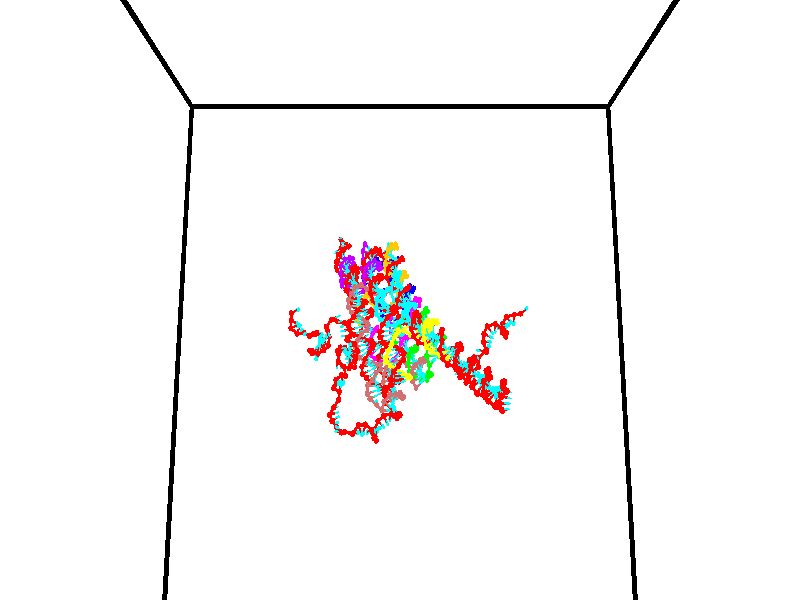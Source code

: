 // switches for output
#declare DRAW_BASES = 1; // possible values are 0, 1; only relevant for DNA ribbons
#declare DRAW_BASES_TYPE = 3; // possible values are 1, 2, 3; only relevant for DNA ribbons
#declare DRAW_FOG = 0; // set to 1 to enable fog

#include "colors.inc"

#include "transforms.inc"
background { rgb <1, 1, 1>}

#default {
   normal{
       ripples 0.25
       frequency 0.20
       turbulence 0.2
       lambda 5
   }
	finish {
		phong 0.1
		phong_size 40.
	}
}

// original window dimensions: 1024x640


// camera settings

camera {
	sky <0, 0.179814, -0.983701>
	up <0, 0.179814, -0.983701>
	right 1.6 * <1, 0, 0>
	location <35, 94.9851, 44.8844>
	look_at <35, 29.7336, 32.9568>
	direction <0, -65.2515, -11.9276>
	angle 67.0682
}


# declare cpy_camera_pos = <35, 94.9851, 44.8844>;
# if (DRAW_FOG = 1)
fog {
	fog_type 2
	up vnormalize(cpy_camera_pos)
	color rgbt<1,1,1,0.3>
	distance 1e-5
	fog_alt 3e-3
	fog_offset 56
}
# end


// LIGHTS

# declare lum = 6;
global_settings {
	ambient_light rgb lum * <0.05, 0.05, 0.05>
	max_trace_level 15
}# declare cpy_direct_light_amount = 0.25;
light_source
{	1000 * <-1, -1.16352, -0.803886>,
	rgb lum * cpy_direct_light_amount
	parallel
}

light_source
{	1000 * <1, 1.16352, 0.803886>,
	rgb lum * cpy_direct_light_amount
	parallel
}

// strand 0

// nucleotide -1

// particle -1
sphere {
	<24.089489, 35.124359, 35.069031> 0.250000
	pigment { color rgbt <1,0,0,0> }
	no_shadow
}
cylinder {
	<24.414974, 34.991970, 34.877895>,  <24.610266, 34.912537, 34.763214>, 0.100000
	pigment { color rgbt <1,0,0,0> }
	no_shadow
}
cylinder {
	<24.414974, 34.991970, 34.877895>,  <24.089489, 35.124359, 35.069031>, 0.100000
	pigment { color rgbt <1,0,0,0> }
	no_shadow
}

// particle -1
sphere {
	<24.414974, 34.991970, 34.877895> 0.100000
	pigment { color rgbt <1,0,0,0> }
	no_shadow
}
sphere {
	0, 1
	scale<0.080000,0.200000,0.300000>
	matrix <0.149897, 0.913742, -0.377632,
		0.561606, 0.235658, 0.793135,
		0.813713, -0.330969, -0.477839,
		24.659088, 34.892681, 34.734543>
	pigment { color rgbt <0,1,1,0> }
	no_shadow
}
cylinder {
	<24.153063, 35.490257, 35.720646>,  <24.089489, 35.124359, 35.069031>, 0.130000
	pigment { color rgbt <1,0,0,0> }
	no_shadow
}

// nucleotide -1

// particle -1
sphere {
	<24.153063, 35.490257, 35.720646> 0.250000
	pigment { color rgbt <1,0,0,0> }
	no_shadow
}
cylinder {
	<24.496279, 35.356506, 35.876572>,  <24.702209, 35.276257, 35.970127>, 0.100000
	pigment { color rgbt <1,0,0,0> }
	no_shadow
}
cylinder {
	<24.496279, 35.356506, 35.876572>,  <24.153063, 35.490257, 35.720646>, 0.100000
	pigment { color rgbt <1,0,0,0> }
	no_shadow
}

// particle -1
sphere {
	<24.496279, 35.356506, 35.876572> 0.100000
	pigment { color rgbt <1,0,0,0> }
	no_shadow
}
sphere {
	0, 1
	scale<0.080000,0.200000,0.300000>
	matrix <0.151430, 0.889987, 0.430107,
		-0.490747, -0.310021, 0.814281,
		0.858042, -0.334381, 0.389812,
		24.753691, 35.256191, 35.993515>
	pigment { color rgbt <0,1,1,0> }
	no_shadow
}
cylinder {
	<24.175051, 35.635487, 36.413872>,  <24.153063, 35.490257, 35.720646>, 0.130000
	pigment { color rgbt <1,0,0,0> }
	no_shadow
}

// nucleotide -1

// particle -1
sphere {
	<24.175051, 35.635487, 36.413872> 0.250000
	pigment { color rgbt <1,0,0,0> }
	no_shadow
}
cylinder {
	<24.543699, 35.609425, 36.260838>,  <24.764889, 35.593788, 36.169018>, 0.100000
	pigment { color rgbt <1,0,0,0> }
	no_shadow
}
cylinder {
	<24.543699, 35.609425, 36.260838>,  <24.175051, 35.635487, 36.413872>, 0.100000
	pigment { color rgbt <1,0,0,0> }
	no_shadow
}

// particle -1
sphere {
	<24.543699, 35.609425, 36.260838> 0.100000
	pigment { color rgbt <1,0,0,0> }
	no_shadow
}
sphere {
	0, 1
	scale<0.080000,0.200000,0.300000>
	matrix <0.238633, 0.872562, 0.426250,
		0.306058, -0.484138, 0.819719,
		0.921620, -0.065155, -0.382586,
		24.820185, 35.589878, 36.146061>
	pigment { color rgbt <0,1,1,0> }
	no_shadow
}
cylinder {
	<24.772425, 35.532219, 36.838673>,  <24.175051, 35.635487, 36.413872>, 0.130000
	pigment { color rgbt <1,0,0,0> }
	no_shadow
}

// nucleotide -1

// particle -1
sphere {
	<24.772425, 35.532219, 36.838673> 0.250000
	pigment { color rgbt <1,0,0,0> }
	no_shadow
}
cylinder {
	<24.940458, 35.729713, 36.534107>,  <25.041279, 35.848209, 36.351368>, 0.100000
	pigment { color rgbt <1,0,0,0> }
	no_shadow
}
cylinder {
	<24.940458, 35.729713, 36.534107>,  <24.772425, 35.532219, 36.838673>, 0.100000
	pigment { color rgbt <1,0,0,0> }
	no_shadow
}

// particle -1
sphere {
	<24.940458, 35.729713, 36.534107> 0.100000
	pigment { color rgbt <1,0,0,0> }
	no_shadow
}
sphere {
	0, 1
	scale<0.080000,0.200000,0.300000>
	matrix <0.560110, 0.519086, 0.645621,
		0.714006, -0.697692, -0.058487,
		0.420085, 0.493737, -0.761415,
		25.066484, 35.877834, 36.305683>
	pigment { color rgbt <0,1,1,0> }
	no_shadow
}
cylinder {
	<25.431761, 35.347900, 36.737984>,  <24.772425, 35.532219, 36.838673>, 0.130000
	pigment { color rgbt <1,0,0,0> }
	no_shadow
}

// nucleotide -1

// particle -1
sphere {
	<25.431761, 35.347900, 36.737984> 0.250000
	pigment { color rgbt <1,0,0,0> }
	no_shadow
}
cylinder {
	<25.374254, 35.737534, 36.668133>,  <25.339750, 35.971313, 36.626221>, 0.100000
	pigment { color rgbt <1,0,0,0> }
	no_shadow
}
cylinder {
	<25.374254, 35.737534, 36.668133>,  <25.431761, 35.347900, 36.737984>, 0.100000
	pigment { color rgbt <1,0,0,0> }
	no_shadow
}

// particle -1
sphere {
	<25.374254, 35.737534, 36.668133> 0.100000
	pigment { color rgbt <1,0,0,0> }
	no_shadow
}
sphere {
	0, 1
	scale<0.080000,0.200000,0.300000>
	matrix <0.644688, 0.226065, 0.730255,
		0.750806, -0.007594, -0.660479,
		-0.143765, 0.974083, -0.174626,
		25.331125, 36.029758, 36.615746>
	pigment { color rgbt <0,1,1,0> }
	no_shadow
}
cylinder {
	<25.991259, 35.470009, 37.049156>,  <25.431761, 35.347900, 36.737984>, 0.130000
	pigment { color rgbt <1,0,0,0> }
	no_shadow
}

// nucleotide -1

// particle -1
sphere {
	<25.991259, 35.470009, 37.049156> 0.250000
	pigment { color rgbt <1,0,0,0> }
	no_shadow
}
cylinder {
	<25.806829, 35.820194, 36.991226>,  <25.696173, 36.030304, 36.956467>, 0.100000
	pigment { color rgbt <1,0,0,0> }
	no_shadow
}
cylinder {
	<25.806829, 35.820194, 36.991226>,  <25.991259, 35.470009, 37.049156>, 0.100000
	pigment { color rgbt <1,0,0,0> }
	no_shadow
}

// particle -1
sphere {
	<25.806829, 35.820194, 36.991226> 0.100000
	pigment { color rgbt <1,0,0,0> }
	no_shadow
}
sphere {
	0, 1
	scale<0.080000,0.200000,0.300000>
	matrix <0.671598, 0.450953, 0.587875,
		0.579973, 0.173788, -0.795882,
		-0.461071, 0.875465, -0.144825,
		25.668509, 36.082832, 36.947777>
	pigment { color rgbt <0,1,1,0> }
	no_shadow
}
cylinder {
	<26.451548, 34.889362, 36.817467>,  <25.991259, 35.470009, 37.049156>, 0.130000
	pigment { color rgbt <1,0,0,0> }
	no_shadow
}

// nucleotide -1

// particle -1
sphere {
	<26.451548, 34.889362, 36.817467> 0.250000
	pigment { color rgbt <1,0,0,0> }
	no_shadow
}
cylinder {
	<26.772896, 34.655514, 36.772182>,  <26.965704, 34.515205, 36.745010>, 0.100000
	pigment { color rgbt <1,0,0,0> }
	no_shadow
}
cylinder {
	<26.772896, 34.655514, 36.772182>,  <26.451548, 34.889362, 36.817467>, 0.100000
	pigment { color rgbt <1,0,0,0> }
	no_shadow
}

// particle -1
sphere {
	<26.772896, 34.655514, 36.772182> 0.100000
	pigment { color rgbt <1,0,0,0> }
	no_shadow
}
sphere {
	0, 1
	scale<0.080000,0.200000,0.300000>
	matrix <-0.489310, -0.756448, 0.434008,
		-0.339369, -0.293273, -0.893767,
		0.803371, -0.584618, -0.113213,
		27.013906, 34.480129, 36.738220>
	pigment { color rgbt <0,1,1,0> }
	no_shadow
}
cylinder {
	<26.223465, 34.243664, 36.663414>,  <26.451548, 34.889362, 36.817467>, 0.130000
	pigment { color rgbt <1,0,0,0> }
	no_shadow
}

// nucleotide -1

// particle -1
sphere {
	<26.223465, 34.243664, 36.663414> 0.250000
	pigment { color rgbt <1,0,0,0> }
	no_shadow
}
cylinder {
	<26.588789, 34.108772, 36.754757>,  <26.807983, 34.027840, 36.809563>, 0.100000
	pigment { color rgbt <1,0,0,0> }
	no_shadow
}
cylinder {
	<26.588789, 34.108772, 36.754757>,  <26.223465, 34.243664, 36.663414>, 0.100000
	pigment { color rgbt <1,0,0,0> }
	no_shadow
}

// particle -1
sphere {
	<26.588789, 34.108772, 36.754757> 0.100000
	pigment { color rgbt <1,0,0,0> }
	no_shadow
}
sphere {
	0, 1
	scale<0.080000,0.200000,0.300000>
	matrix <-0.407251, -0.761251, 0.504623,
		0.003664, -0.553874, -0.832592,
		0.913309, -0.337225, 0.228355,
		26.862782, 34.007607, 36.823265>
	pigment { color rgbt <0,1,1,0> }
	no_shadow
}
cylinder {
	<26.463312, 33.512150, 36.465511>,  <26.223465, 34.243664, 36.663414>, 0.130000
	pigment { color rgbt <1,0,0,0> }
	no_shadow
}

// nucleotide -1

// particle -1
sphere {
	<26.463312, 33.512150, 36.465511> 0.250000
	pigment { color rgbt <1,0,0,0> }
	no_shadow
}
cylinder {
	<26.661535, 33.622910, 36.794815>,  <26.780468, 33.689365, 36.992397>, 0.100000
	pigment { color rgbt <1,0,0,0> }
	no_shadow
}
cylinder {
	<26.661535, 33.622910, 36.794815>,  <26.463312, 33.512150, 36.465511>, 0.100000
	pigment { color rgbt <1,0,0,0> }
	no_shadow
}

// particle -1
sphere {
	<26.661535, 33.622910, 36.794815> 0.100000
	pigment { color rgbt <1,0,0,0> }
	no_shadow
}
sphere {
	0, 1
	scale<0.080000,0.200000,0.300000>
	matrix <-0.375164, -0.786614, 0.490398,
		0.783375, -0.551876, -0.285930,
		0.495556, 0.276895, 0.823258,
		26.810202, 33.705978, 37.041794>
	pigment { color rgbt <0,1,1,0> }
	no_shadow
}
cylinder {
	<26.825161, 33.007519, 36.711430>,  <26.463312, 33.512150, 36.465511>, 0.130000
	pigment { color rgbt <1,0,0,0> }
	no_shadow
}

// nucleotide -1

// particle -1
sphere {
	<26.825161, 33.007519, 36.711430> 0.250000
	pigment { color rgbt <1,0,0,0> }
	no_shadow
}
cylinder {
	<26.789570, 33.214104, 37.052101>,  <26.768215, 33.338055, 37.256504>, 0.100000
	pigment { color rgbt <1,0,0,0> }
	no_shadow
}
cylinder {
	<26.789570, 33.214104, 37.052101>,  <26.825161, 33.007519, 36.711430>, 0.100000
	pigment { color rgbt <1,0,0,0> }
	no_shadow
}

// particle -1
sphere {
	<26.789570, 33.214104, 37.052101> 0.100000
	pigment { color rgbt <1,0,0,0> }
	no_shadow
}
sphere {
	0, 1
	scale<0.080000,0.200000,0.300000>
	matrix <-0.235022, -0.841810, 0.485922,
		0.967909, -0.156927, 0.196281,
		-0.088977, 0.516459, 0.851677,
		26.762877, 33.369041, 37.307606>
	pigment { color rgbt <0,1,1,0> }
	no_shadow
}
cylinder {
	<27.021238, 32.511932, 37.216640>,  <26.825161, 33.007519, 36.711430>, 0.130000
	pigment { color rgbt <1,0,0,0> }
	no_shadow
}

// nucleotide -1

// particle -1
sphere {
	<27.021238, 32.511932, 37.216640> 0.250000
	pigment { color rgbt <1,0,0,0> }
	no_shadow
}
cylinder {
	<26.818451, 32.791302, 37.418705>,  <26.696777, 32.958923, 37.539944>, 0.100000
	pigment { color rgbt <1,0,0,0> }
	no_shadow
}
cylinder {
	<26.818451, 32.791302, 37.418705>,  <27.021238, 32.511932, 37.216640>, 0.100000
	pigment { color rgbt <1,0,0,0> }
	no_shadow
}

// particle -1
sphere {
	<26.818451, 32.791302, 37.418705> 0.100000
	pigment { color rgbt <1,0,0,0> }
	no_shadow
}
sphere {
	0, 1
	scale<0.080000,0.200000,0.300000>
	matrix <-0.532311, -0.714633, 0.453813,
		0.677958, -0.038834, 0.734074,
		-0.506970, 0.698422, 0.505162,
		26.666359, 33.000828, 37.570255>
	pigment { color rgbt <0,1,1,0> }
	no_shadow
}
cylinder {
	<27.056564, 32.329197, 37.896614>,  <27.021238, 32.511932, 37.216640>, 0.130000
	pigment { color rgbt <1,0,0,0> }
	no_shadow
}

// nucleotide -1

// particle -1
sphere {
	<27.056564, 32.329197, 37.896614> 0.250000
	pigment { color rgbt <1,0,0,0> }
	no_shadow
}
cylinder {
	<26.728979, 32.541458, 37.809238>,  <26.532429, 32.668816, 37.756813>, 0.100000
	pigment { color rgbt <1,0,0,0> }
	no_shadow
}
cylinder {
	<26.728979, 32.541458, 37.809238>,  <27.056564, 32.329197, 37.896614>, 0.100000
	pigment { color rgbt <1,0,0,0> }
	no_shadow
}

// particle -1
sphere {
	<26.728979, 32.541458, 37.809238> 0.100000
	pigment { color rgbt <1,0,0,0> }
	no_shadow
}
sphere {
	0, 1
	scale<0.080000,0.200000,0.300000>
	matrix <-0.571335, -0.718396, 0.396842,
		0.053661, 0.449798, 0.891517,
		-0.818961, 0.530649, -0.218436,
		26.483292, 32.700653, 37.743710>
	pigment { color rgbt <0,1,1,0> }
	no_shadow
}
cylinder {
	<26.284971, 31.991465, 38.132427>,  <27.056564, 32.329197, 37.896614>, 0.130000
	pigment { color rgbt <1,0,0,0> }
	no_shadow
}

// nucleotide -1

// particle -1
sphere {
	<26.284971, 31.991465, 38.132427> 0.250000
	pigment { color rgbt <1,0,0,0> }
	no_shadow
}
cylinder {
	<26.299662, 32.269829, 38.419304>,  <26.308475, 32.436848, 38.591431>, 0.100000
	pigment { color rgbt <1,0,0,0> }
	no_shadow
}
cylinder {
	<26.299662, 32.269829, 38.419304>,  <26.284971, 31.991465, 38.132427>, 0.100000
	pigment { color rgbt <1,0,0,0> }
	no_shadow
}

// particle -1
sphere {
	<26.299662, 32.269829, 38.419304> 0.100000
	pigment { color rgbt <1,0,0,0> }
	no_shadow
}
sphere {
	0, 1
	scale<0.080000,0.200000,0.300000>
	matrix <0.104341, 0.711081, -0.695325,
		-0.993863, 0.100368, -0.046498,
		0.036724, 0.695910, 0.717189,
		26.310678, 32.478603, 38.634460>
	pigment { color rgbt <0,1,1,0> }
	no_shadow
}
cylinder {
	<25.893164, 32.544041, 37.928062>,  <26.284971, 31.991465, 38.132427>, 0.130000
	pigment { color rgbt <1,0,0,0> }
	no_shadow
}

// nucleotide -1

// particle -1
sphere {
	<25.893164, 32.544041, 37.928062> 0.250000
	pigment { color rgbt <1,0,0,0> }
	no_shadow
}
cylinder {
	<26.172670, 32.674866, 38.182545>,  <26.340374, 32.753361, 38.335236>, 0.100000
	pigment { color rgbt <1,0,0,0> }
	no_shadow
}
cylinder {
	<26.172670, 32.674866, 38.182545>,  <25.893164, 32.544041, 37.928062>, 0.100000
	pigment { color rgbt <1,0,0,0> }
	no_shadow
}

// particle -1
sphere {
	<26.172670, 32.674866, 38.182545> 0.100000
	pigment { color rgbt <1,0,0,0> }
	no_shadow
}
sphere {
	0, 1
	scale<0.080000,0.200000,0.300000>
	matrix <0.214825, 0.752365, -0.622733,
		-0.682333, 0.571817, 0.455464,
		0.698764, 0.327067, 0.636204,
		26.382299, 32.772987, 38.373405>
	pigment { color rgbt <0,1,1,0> }
	no_shadow
}
cylinder {
	<25.729479, 33.246857, 38.003658>,  <25.893164, 32.544041, 37.928062>, 0.130000
	pigment { color rgbt <1,0,0,0> }
	no_shadow
}

// nucleotide -1

// particle -1
sphere {
	<25.729479, 33.246857, 38.003658> 0.250000
	pigment { color rgbt <1,0,0,0> }
	no_shadow
}
cylinder {
	<26.113518, 33.167881, 38.082890>,  <26.343941, 33.120495, 38.130428>, 0.100000
	pigment { color rgbt <1,0,0,0> }
	no_shadow
}
cylinder {
	<26.113518, 33.167881, 38.082890>,  <25.729479, 33.246857, 38.003658>, 0.100000
	pigment { color rgbt <1,0,0,0> }
	no_shadow
}

// particle -1
sphere {
	<26.113518, 33.167881, 38.082890> 0.100000
	pigment { color rgbt <1,0,0,0> }
	no_shadow
}
sphere {
	0, 1
	scale<0.080000,0.200000,0.300000>
	matrix <0.278929, 0.727502, -0.626849,
		-0.020340, 0.657085, 0.753542,
		0.960096, -0.197435, 0.198077,
		26.401546, 33.108650, 38.142311>
	pigment { color rgbt <0,1,1,0> }
	no_shadow
}
cylinder {
	<26.068054, 33.844891, 38.315426>,  <25.729479, 33.246857, 38.003658>, 0.130000
	pigment { color rgbt <1,0,0,0> }
	no_shadow
}

// nucleotide -1

// particle -1
sphere {
	<26.068054, 33.844891, 38.315426> 0.250000
	pigment { color rgbt <1,0,0,0> }
	no_shadow
}
cylinder {
	<26.284258, 33.588165, 38.097828>,  <26.413980, 33.434132, 37.967270>, 0.100000
	pigment { color rgbt <1,0,0,0> }
	no_shadow
}
cylinder {
	<26.284258, 33.588165, 38.097828>,  <26.068054, 33.844891, 38.315426>, 0.100000
	pigment { color rgbt <1,0,0,0> }
	no_shadow
}

// particle -1
sphere {
	<26.284258, 33.588165, 38.097828> 0.100000
	pigment { color rgbt <1,0,0,0> }
	no_shadow
}
sphere {
	0, 1
	scale<0.080000,0.200000,0.300000>
	matrix <0.367361, 0.761725, -0.533686,
		0.756898, 0.088622, 0.647496,
		0.540510, -0.641811, -0.543992,
		26.446411, 33.395622, 37.934631>
	pigment { color rgbt <0,1,1,0> }
	no_shadow
}
cylinder {
	<26.677776, 34.136288, 38.364048>,  <26.068054, 33.844891, 38.315426>, 0.130000
	pigment { color rgbt <1,0,0,0> }
	no_shadow
}

// nucleotide -1

// particle -1
sphere {
	<26.677776, 34.136288, 38.364048> 0.250000
	pigment { color rgbt <1,0,0,0> }
	no_shadow
}
cylinder {
	<26.673292, 33.903187, 38.039021>,  <26.670603, 33.763325, 37.844002>, 0.100000
	pigment { color rgbt <1,0,0,0> }
	no_shadow
}
cylinder {
	<26.673292, 33.903187, 38.039021>,  <26.677776, 34.136288, 38.364048>, 0.100000
	pigment { color rgbt <1,0,0,0> }
	no_shadow
}

// particle -1
sphere {
	<26.673292, 33.903187, 38.039021> 0.100000
	pigment { color rgbt <1,0,0,0> }
	no_shadow
}
sphere {
	0, 1
	scale<0.080000,0.200000,0.300000>
	matrix <0.500677, 0.700150, -0.509032,
		0.865562, -0.412542, 0.283922,
		-0.011209, -0.582752, -0.812573,
		26.669930, 33.728363, 37.795250>
	pigment { color rgbt <0,1,1,0> }
	no_shadow
}
cylinder {
	<27.319578, 34.299229, 38.091351>,  <26.677776, 34.136288, 38.364048>, 0.130000
	pigment { color rgbt <1,0,0,0> }
	no_shadow
}

// nucleotide -1

// particle -1
sphere {
	<27.319578, 34.299229, 38.091351> 0.250000
	pigment { color rgbt <1,0,0,0> }
	no_shadow
}
cylinder {
	<27.123180, 34.117664, 37.793926>,  <27.005342, 34.008724, 37.615471>, 0.100000
	pigment { color rgbt <1,0,0,0> }
	no_shadow
}
cylinder {
	<27.123180, 34.117664, 37.793926>,  <27.319578, 34.299229, 38.091351>, 0.100000
	pigment { color rgbt <1,0,0,0> }
	no_shadow
}

// particle -1
sphere {
	<27.123180, 34.117664, 37.793926> 0.100000
	pigment { color rgbt <1,0,0,0> }
	no_shadow
}
sphere {
	0, 1
	scale<0.080000,0.200000,0.300000>
	matrix <0.436761, 0.610249, -0.660935,
		0.753768, -0.649274, -0.101374,
		-0.490992, -0.453916, -0.743564,
		26.975883, 33.981491, 37.570858>
	pigment { color rgbt <0,1,1,0> }
	no_shadow
}
cylinder {
	<27.709206, 33.839260, 37.654903>,  <27.319578, 34.299229, 38.091351>, 0.130000
	pigment { color rgbt <1,0,0,0> }
	no_shadow
}

// nucleotide -1

// particle -1
sphere {
	<27.709206, 33.839260, 37.654903> 0.250000
	pigment { color rgbt <1,0,0,0> }
	no_shadow
}
cylinder {
	<27.409170, 34.041756, 37.484684>,  <27.229149, 34.163254, 37.382553>, 0.100000
	pigment { color rgbt <1,0,0,0> }
	no_shadow
}
cylinder {
	<27.409170, 34.041756, 37.484684>,  <27.709206, 33.839260, 37.654903>, 0.100000
	pigment { color rgbt <1,0,0,0> }
	no_shadow
}

// particle -1
sphere {
	<27.409170, 34.041756, 37.484684> 0.100000
	pigment { color rgbt <1,0,0,0> }
	no_shadow
}
sphere {
	0, 1
	scale<0.080000,0.200000,0.300000>
	matrix <0.661100, 0.591169, -0.462024,
		0.017675, -0.627887, -0.778103,
		-0.750090, 0.506237, -0.425545,
		27.184143, 34.193626, 37.357021>
	pigment { color rgbt <0,1,1,0> }
	no_shadow
}
cylinder {
	<27.788157, 33.967636, 36.892826>,  <27.709206, 33.839260, 37.654903>, 0.130000
	pigment { color rgbt <1,0,0,0> }
	no_shadow
}

// nucleotide -1

// particle -1
sphere {
	<27.788157, 33.967636, 36.892826> 0.250000
	pigment { color rgbt <1,0,0,0> }
	no_shadow
}
cylinder {
	<27.555456, 34.251553, 37.051704>,  <27.415836, 34.421902, 37.147030>, 0.100000
	pigment { color rgbt <1,0,0,0> }
	no_shadow
}
cylinder {
	<27.555456, 34.251553, 37.051704>,  <27.788157, 33.967636, 36.892826>, 0.100000
	pigment { color rgbt <1,0,0,0> }
	no_shadow
}

// particle -1
sphere {
	<27.555456, 34.251553, 37.051704> 0.100000
	pigment { color rgbt <1,0,0,0> }
	no_shadow
}
sphere {
	0, 1
	scale<0.080000,0.200000,0.300000>
	matrix <0.723903, 0.674481, -0.145048,
		-0.370853, 0.203148, -0.906200,
		-0.581749, 0.709793, 0.397193,
		27.380932, 34.464489, 37.170864>
	pigment { color rgbt <0,1,1,0> }
	no_shadow
}
cylinder {
	<27.682568, 34.498035, 36.450817>,  <27.788157, 33.967636, 36.892826>, 0.130000
	pigment { color rgbt <1,0,0,0> }
	no_shadow
}

// nucleotide -1

// particle -1
sphere {
	<27.682568, 34.498035, 36.450817> 0.250000
	pigment { color rgbt <1,0,0,0> }
	no_shadow
}
cylinder {
	<27.655273, 34.763191, 36.749058>,  <27.638897, 34.922283, 36.928001>, 0.100000
	pigment { color rgbt <1,0,0,0> }
	no_shadow
}
cylinder {
	<27.655273, 34.763191, 36.749058>,  <27.682568, 34.498035, 36.450817>, 0.100000
	pigment { color rgbt <1,0,0,0> }
	no_shadow
}

// particle -1
sphere {
	<27.655273, 34.763191, 36.749058> 0.100000
	pigment { color rgbt <1,0,0,0> }
	no_shadow
}
sphere {
	0, 1
	scale<0.080000,0.200000,0.300000>
	matrix <0.820550, 0.462388, -0.335998,
		-0.567487, 0.588878, -0.575484,
		-0.068235, 0.662887, 0.745603,
		27.634804, 34.962059, 36.972740>
	pigment { color rgbt <0,1,1,0> }
	no_shadow
}
cylinder {
	<27.629955, 35.249310, 36.213638>,  <27.682568, 34.498035, 36.450817>, 0.130000
	pigment { color rgbt <1,0,0,0> }
	no_shadow
}

// nucleotide -1

// particle -1
sphere {
	<27.629955, 35.249310, 36.213638> 0.250000
	pigment { color rgbt <1,0,0,0> }
	no_shadow
}
cylinder {
	<27.798666, 35.228153, 36.575699>,  <27.899893, 35.215458, 36.792934>, 0.100000
	pigment { color rgbt <1,0,0,0> }
	no_shadow
}
cylinder {
	<27.798666, 35.228153, 36.575699>,  <27.629955, 35.249310, 36.213638>, 0.100000
	pigment { color rgbt <1,0,0,0> }
	no_shadow
}

// particle -1
sphere {
	<27.798666, 35.228153, 36.575699> 0.100000
	pigment { color rgbt <1,0,0,0> }
	no_shadow
}
sphere {
	0, 1
	scale<0.080000,0.200000,0.300000>
	matrix <0.844126, 0.387335, -0.370706,
		-0.330990, 0.920420, 0.208020,
		0.421779, -0.052895, 0.905154,
		27.925200, 35.212284, 36.847244>
	pigment { color rgbt <0,1,1,0> }
	no_shadow
}
cylinder {
	<28.169905, 35.531193, 35.669762>,  <27.629955, 35.249310, 36.213638>, 0.130000
	pigment { color rgbt <1,0,0,0> }
	no_shadow
}

// nucleotide -1

// particle -1
sphere {
	<28.169905, 35.531193, 35.669762> 0.250000
	pigment { color rgbt <1,0,0,0> }
	no_shadow
}
cylinder {
	<28.542452, 35.593403, 35.538086>,  <28.765980, 35.630730, 35.459080>, 0.100000
	pigment { color rgbt <1,0,0,0> }
	no_shadow
}
cylinder {
	<28.542452, 35.593403, 35.538086>,  <28.169905, 35.531193, 35.669762>, 0.100000
	pigment { color rgbt <1,0,0,0> }
	no_shadow
}

// particle -1
sphere {
	<28.542452, 35.593403, 35.538086> 0.100000
	pigment { color rgbt <1,0,0,0> }
	no_shadow
}
sphere {
	0, 1
	scale<0.080000,0.200000,0.300000>
	matrix <0.349304, -0.126784, 0.928392,
		0.102651, -0.979663, -0.172408,
		0.931370, 0.155523, -0.329186,
		28.821863, 35.640060, 35.439331>
	pigment { color rgbt <0,1,1,0> }
	no_shadow
}
cylinder {
	<28.715471, 35.019840, 35.753094>,  <28.169905, 35.531193, 35.669762>, 0.130000
	pigment { color rgbt <1,0,0,0> }
	no_shadow
}

// nucleotide -1

// particle -1
sphere {
	<28.715471, 35.019840, 35.753094> 0.250000
	pigment { color rgbt <1,0,0,0> }
	no_shadow
}
cylinder {
	<28.904652, 35.368164, 35.806774>,  <29.018160, 35.577160, 35.838982>, 0.100000
	pigment { color rgbt <1,0,0,0> }
	no_shadow
}
cylinder {
	<28.904652, 35.368164, 35.806774>,  <28.715471, 35.019840, 35.753094>, 0.100000
	pigment { color rgbt <1,0,0,0> }
	no_shadow
}

// particle -1
sphere {
	<28.904652, 35.368164, 35.806774> 0.100000
	pigment { color rgbt <1,0,0,0> }
	no_shadow
}
sphere {
	0, 1
	scale<0.080000,0.200000,0.300000>
	matrix <0.301262, -0.302958, 0.904133,
		0.827985, -0.387180, -0.405626,
		0.472950, 0.870809, 0.134202,
		29.046537, 35.629406, 35.847034>
	pigment { color rgbt <0,1,1,0> }
	no_shadow
}
cylinder {
	<29.423559, 34.773457, 35.847694>,  <28.715471, 35.019840, 35.753094>, 0.130000
	pigment { color rgbt <1,0,0,0> }
	no_shadow
}

// nucleotide -1

// particle -1
sphere {
	<29.423559, 34.773457, 35.847694> 0.250000
	pigment { color rgbt <1,0,0,0> }
	no_shadow
}
cylinder {
	<29.312277, 35.095272, 36.057575>,  <29.245506, 35.288361, 36.183506>, 0.100000
	pigment { color rgbt <1,0,0,0> }
	no_shadow
}
cylinder {
	<29.312277, 35.095272, 36.057575>,  <29.423559, 34.773457, 35.847694>, 0.100000
	pigment { color rgbt <1,0,0,0> }
	no_shadow
}

// particle -1
sphere {
	<29.312277, 35.095272, 36.057575> 0.100000
	pigment { color rgbt <1,0,0,0> }
	no_shadow
}
sphere {
	0, 1
	scale<0.080000,0.200000,0.300000>
	matrix <0.241251, -0.470232, 0.848928,
		0.929730, 0.362764, -0.063274,
		-0.278207, 0.804539, 0.524706,
		29.228815, 35.336636, 36.214989>
	pigment { color rgbt <0,1,1,0> }
	no_shadow
}
cylinder {
	<29.968187, 34.985397, 36.424572>,  <29.423559, 34.773457, 35.847694>, 0.130000
	pigment { color rgbt <1,0,0,0> }
	no_shadow
}

// nucleotide -1

// particle -1
sphere {
	<29.968187, 34.985397, 36.424572> 0.250000
	pigment { color rgbt <1,0,0,0> }
	no_shadow
}
cylinder {
	<29.600735, 35.118065, 36.510468>,  <29.380264, 35.197666, 36.562004>, 0.100000
	pigment { color rgbt <1,0,0,0> }
	no_shadow
}
cylinder {
	<29.600735, 35.118065, 36.510468>,  <29.968187, 34.985397, 36.424572>, 0.100000
	pigment { color rgbt <1,0,0,0> }
	no_shadow
}

// particle -1
sphere {
	<29.600735, 35.118065, 36.510468> 0.100000
	pigment { color rgbt <1,0,0,0> }
	no_shadow
}
sphere {
	0, 1
	scale<0.080000,0.200000,0.300000>
	matrix <0.107322, -0.313603, 0.943470,
		0.380265, 0.889746, 0.252490,
		-0.918630, 0.331671, 0.214742,
		29.325146, 35.217567, 36.574890>
	pigment { color rgbt <0,1,1,0> }
	no_shadow
}
cylinder {
	<30.022905, 35.344631, 37.047615>,  <29.968187, 34.985397, 36.424572>, 0.130000
	pigment { color rgbt <1,0,0,0> }
	no_shadow
}

// nucleotide -1

// particle -1
sphere {
	<30.022905, 35.344631, 37.047615> 0.250000
	pigment { color rgbt <1,0,0,0> }
	no_shadow
}
cylinder {
	<29.641588, 35.230183, 37.008904>,  <29.412798, 35.161514, 36.985676>, 0.100000
	pigment { color rgbt <1,0,0,0> }
	no_shadow
}
cylinder {
	<29.641588, 35.230183, 37.008904>,  <30.022905, 35.344631, 37.047615>, 0.100000
	pigment { color rgbt <1,0,0,0> }
	no_shadow
}

// particle -1
sphere {
	<29.641588, 35.230183, 37.008904> 0.100000
	pigment { color rgbt <1,0,0,0> }
	no_shadow
}
sphere {
	0, 1
	scale<0.080000,0.200000,0.300000>
	matrix <0.025613, -0.395837, 0.917963,
		-0.300960, 0.872609, 0.384677,
		-0.953293, -0.286123, -0.096780,
		29.355600, 35.144344, 36.979870>
	pigment { color rgbt <0,1,1,0> }
	no_shadow
}
cylinder {
	<29.776329, 36.011669, 37.425335>,  <30.022905, 35.344631, 37.047615>, 0.130000
	pigment { color rgbt <1,0,0,0> }
	no_shadow
}

// nucleotide -1

// particle -1
sphere {
	<29.776329, 36.011669, 37.425335> 0.250000
	pigment { color rgbt <1,0,0,0> }
	no_shadow
}
cylinder {
	<29.977865, 36.270096, 37.654678>,  <30.098787, 36.425152, 37.792286>, 0.100000
	pigment { color rgbt <1,0,0,0> }
	no_shadow
}
cylinder {
	<29.977865, 36.270096, 37.654678>,  <29.776329, 36.011669, 37.425335>, 0.100000
	pigment { color rgbt <1,0,0,0> }
	no_shadow
}

// particle -1
sphere {
	<29.977865, 36.270096, 37.654678> 0.100000
	pigment { color rgbt <1,0,0,0> }
	no_shadow
}
sphere {
	0, 1
	scale<0.080000,0.200000,0.300000>
	matrix <-0.112078, -0.609260, 0.785010,
		0.856494, -0.459781, -0.234561,
		0.503842, 0.646067, 0.573359,
		30.129017, 36.463917, 37.826687>
	pigment { color rgbt <0,1,1,0> }
	no_shadow
}
cylinder {
	<30.495550, 35.785255, 37.715927>,  <29.776329, 36.011669, 37.425335>, 0.130000
	pigment { color rgbt <1,0,0,0> }
	no_shadow
}

// nucleotide -1

// particle -1
sphere {
	<30.495550, 35.785255, 37.715927> 0.250000
	pigment { color rgbt <1,0,0,0> }
	no_shadow
}
cylinder {
	<30.274918, 36.026379, 37.946541>,  <30.142538, 36.171051, 38.084908>, 0.100000
	pigment { color rgbt <1,0,0,0> }
	no_shadow
}
cylinder {
	<30.274918, 36.026379, 37.946541>,  <30.495550, 35.785255, 37.715927>, 0.100000
	pigment { color rgbt <1,0,0,0> }
	no_shadow
}

// particle -1
sphere {
	<30.274918, 36.026379, 37.946541> 0.100000
	pigment { color rgbt <1,0,0,0> }
	no_shadow
}
sphere {
	0, 1
	scale<0.080000,0.200000,0.300000>
	matrix <-0.027951, -0.704152, 0.709499,
		0.833654, 0.375230, 0.405244,
		-0.551579, 0.602804, 0.576531,
		30.109444, 36.207218, 38.119499>
	pigment { color rgbt <0,1,1,0> }
	no_shadow
}
cylinder {
	<30.831013, 35.840279, 38.331596>,  <30.495550, 35.785255, 37.715927>, 0.130000
	pigment { color rgbt <1,0,0,0> }
	no_shadow
}

// nucleotide -1

// particle -1
sphere {
	<30.831013, 35.840279, 38.331596> 0.250000
	pigment { color rgbt <1,0,0,0> }
	no_shadow
}
cylinder {
	<30.432753, 35.842770, 38.368771>,  <30.193796, 35.844265, 38.391075>, 0.100000
	pigment { color rgbt <1,0,0,0> }
	no_shadow
}
cylinder {
	<30.432753, 35.842770, 38.368771>,  <30.831013, 35.840279, 38.331596>, 0.100000
	pigment { color rgbt <1,0,0,0> }
	no_shadow
}

// particle -1
sphere {
	<30.432753, 35.842770, 38.368771> 0.100000
	pigment { color rgbt <1,0,0,0> }
	no_shadow
}
sphere {
	0, 1
	scale<0.080000,0.200000,0.300000>
	matrix <0.045644, -0.837128, 0.545099,
		0.081195, 0.546971, 0.833205,
		-0.995652, 0.006228, 0.092937,
		30.134056, 35.844639, 38.396652>
	pigment { color rgbt <0,1,1,0> }
	no_shadow
}
cylinder {
	<30.656981, 35.678581, 38.961819>,  <30.831013, 35.840279, 38.331596>, 0.130000
	pigment { color rgbt <1,0,0,0> }
	no_shadow
}

// nucleotide -1

// particle -1
sphere {
	<30.656981, 35.678581, 38.961819> 0.250000
	pigment { color rgbt <1,0,0,0> }
	no_shadow
}
cylinder {
	<30.331802, 35.567101, 38.757290>,  <30.136696, 35.500210, 38.634575>, 0.100000
	pigment { color rgbt <1,0,0,0> }
	no_shadow
}
cylinder {
	<30.331802, 35.567101, 38.757290>,  <30.656981, 35.678581, 38.961819>, 0.100000
	pigment { color rgbt <1,0,0,0> }
	no_shadow
}

// particle -1
sphere {
	<30.331802, 35.567101, 38.757290> 0.100000
	pigment { color rgbt <1,0,0,0> }
	no_shadow
}
sphere {
	0, 1
	scale<0.080000,0.200000,0.300000>
	matrix <0.118049, -0.938678, 0.323958,
		-0.570252, 0.202999, 0.795993,
		-0.812943, -0.278704, -0.511319,
		30.087919, 35.483490, 38.603893>
	pigment { color rgbt <0,1,1,0> }
	no_shadow
}
cylinder {
	<30.161839, 35.500015, 39.437172>,  <30.656981, 35.678581, 38.961819>, 0.130000
	pigment { color rgbt <1,0,0,0> }
	no_shadow
}

// nucleotide -1

// particle -1
sphere {
	<30.161839, 35.500015, 39.437172> 0.250000
	pigment { color rgbt <1,0,0,0> }
	no_shadow
}
cylinder {
	<30.061302, 35.316742, 39.096138>,  <30.000980, 35.206779, 38.891518>, 0.100000
	pigment { color rgbt <1,0,0,0> }
	no_shadow
}
cylinder {
	<30.061302, 35.316742, 39.096138>,  <30.161839, 35.500015, 39.437172>, 0.100000
	pigment { color rgbt <1,0,0,0> }
	no_shadow
}

// particle -1
sphere {
	<30.061302, 35.316742, 39.096138> 0.100000
	pigment { color rgbt <1,0,0,0> }
	no_shadow
}
sphere {
	0, 1
	scale<0.080000,0.200000,0.300000>
	matrix <0.108714, -0.888648, 0.445517,
		-0.961773, 0.019290, 0.273166,
		-0.251343, -0.458183, -0.852581,
		29.985899, 35.179287, 38.840363>
	pigment { color rgbt <0,1,1,0> }
	no_shadow
}
cylinder {
	<29.921862, 34.860523, 39.663700>,  <30.161839, 35.500015, 39.437172>, 0.130000
	pigment { color rgbt <1,0,0,0> }
	no_shadow
}

// nucleotide -1

// particle -1
sphere {
	<29.921862, 34.860523, 39.663700> 0.250000
	pigment { color rgbt <1,0,0,0> }
	no_shadow
}
cylinder {
	<29.989555, 34.795132, 39.274929>,  <30.030172, 34.755898, 39.041668>, 0.100000
	pigment { color rgbt <1,0,0,0> }
	no_shadow
}
cylinder {
	<29.989555, 34.795132, 39.274929>,  <29.921862, 34.860523, 39.663700>, 0.100000
	pigment { color rgbt <1,0,0,0> }
	no_shadow
}

// particle -1
sphere {
	<29.989555, 34.795132, 39.274929> 0.100000
	pigment { color rgbt <1,0,0,0> }
	no_shadow
}
sphere {
	0, 1
	scale<0.080000,0.200000,0.300000>
	matrix <0.297959, -0.931516, 0.208563,
		-0.939457, -0.324890, -0.108935,
		0.169234, -0.163477, -0.971923,
		30.040325, 34.746090, 38.983353>
	pigment { color rgbt <0,1,1,0> }
	no_shadow
}
cylinder {
	<30.479633, 34.607025, 39.530319>,  <29.921862, 34.860523, 39.663700>, 0.130000
	pigment { color rgbt <1,0,0,0> }
	no_shadow
}

// nucleotide -1

// particle -1
sphere {
	<30.479633, 34.607025, 39.530319> 0.250000
	pigment { color rgbt <1,0,0,0> }
	no_shadow
}
cylinder {
	<30.234411, 34.293274, 39.492550>,  <30.087278, 34.105022, 39.469887>, 0.100000
	pigment { color rgbt <1,0,0,0> }
	no_shadow
}
cylinder {
	<30.234411, 34.293274, 39.492550>,  <30.479633, 34.607025, 39.530319>, 0.100000
	pigment { color rgbt <1,0,0,0> }
	no_shadow
}

// particle -1
sphere {
	<30.234411, 34.293274, 39.492550> 0.100000
	pigment { color rgbt <1,0,0,0> }
	no_shadow
}
sphere {
	0, 1
	scale<0.080000,0.200000,0.300000>
	matrix <-0.415901, 0.422034, -0.805552,
		0.671707, -0.454576, -0.584953,
		-0.613055, -0.784378, -0.094424,
		30.050495, 34.057961, 39.464222>
	pigment { color rgbt <0,1,1,0> }
	no_shadow
}
cylinder {
	<30.530420, 34.220989, 38.855556>,  <30.479633, 34.607025, 39.530319>, 0.130000
	pigment { color rgbt <1,0,0,0> }
	no_shadow
}

// nucleotide -1

// particle -1
sphere {
	<30.530420, 34.220989, 38.855556> 0.250000
	pigment { color rgbt <1,0,0,0> }
	no_shadow
}
cylinder {
	<30.157902, 34.282433, 38.987671>,  <29.934391, 34.319298, 39.066940>, 0.100000
	pigment { color rgbt <1,0,0,0> }
	no_shadow
}
cylinder {
	<30.157902, 34.282433, 38.987671>,  <30.530420, 34.220989, 38.855556>, 0.100000
	pigment { color rgbt <1,0,0,0> }
	no_shadow
}

// particle -1
sphere {
	<30.157902, 34.282433, 38.987671> 0.100000
	pigment { color rgbt <1,0,0,0> }
	no_shadow
}
sphere {
	0, 1
	scale<0.080000,0.200000,0.300000>
	matrix <-0.233646, 0.443741, -0.865161,
		-0.279456, -0.882893, -0.377365,
		-0.931297, 0.153604, 0.330291,
		29.878513, 34.328514, 39.086758>
	pigment { color rgbt <0,1,1,0> }
	no_shadow
}
cylinder {
	<30.134897, 34.374866, 38.253986>,  <30.530420, 34.220989, 38.855556>, 0.130000
	pigment { color rgbt <1,0,0,0> }
	no_shadow
}

// nucleotide -1

// particle -1
sphere {
	<30.134897, 34.374866, 38.253986> 0.250000
	pigment { color rgbt <1,0,0,0> }
	no_shadow
}
cylinder {
	<29.918409, 34.544880, 38.544209>,  <29.788517, 34.646889, 38.718342>, 0.100000
	pigment { color rgbt <1,0,0,0> }
	no_shadow
}
cylinder {
	<29.918409, 34.544880, 38.544209>,  <30.134897, 34.374866, 38.253986>, 0.100000
	pigment { color rgbt <1,0,0,0> }
	no_shadow
}

// particle -1
sphere {
	<29.918409, 34.544880, 38.544209> 0.100000
	pigment { color rgbt <1,0,0,0> }
	no_shadow
}
sphere {
	0, 1
	scale<0.080000,0.200000,0.300000>
	matrix <-0.200965, 0.772467, -0.602418,
		-0.816513, -0.471852, -0.332659,
		-0.541220, 0.425029, 0.725556,
		29.756042, 34.672390, 38.761875>
	pigment { color rgbt <0,1,1,0> }
	no_shadow
}
cylinder {
	<29.451256, 34.525265, 37.885735>,  <30.134897, 34.374866, 38.253986>, 0.130000
	pigment { color rgbt <1,0,0,0> }
	no_shadow
}

// nucleotide -1

// particle -1
sphere {
	<29.451256, 34.525265, 37.885735> 0.250000
	pigment { color rgbt <1,0,0,0> }
	no_shadow
}
cylinder {
	<29.581110, 34.746681, 38.192513>,  <29.659023, 34.879532, 38.376579>, 0.100000
	pigment { color rgbt <1,0,0,0> }
	no_shadow
}
cylinder {
	<29.581110, 34.746681, 38.192513>,  <29.451256, 34.525265, 37.885735>, 0.100000
	pigment { color rgbt <1,0,0,0> }
	no_shadow
}

// particle -1
sphere {
	<29.581110, 34.746681, 38.192513> 0.100000
	pigment { color rgbt <1,0,0,0> }
	no_shadow
}
sphere {
	0, 1
	scale<0.080000,0.200000,0.300000>
	matrix <-0.309293, 0.828411, -0.466983,
		-0.893840, -0.085612, 0.440137,
		0.324635, 0.553539, 0.766946,
		29.678501, 34.912743, 38.422596>
	pigment { color rgbt <0,1,1,0> }
	no_shadow
}
cylinder {
	<29.047232, 35.119537, 37.947323>,  <29.451256, 34.525265, 37.885735>, 0.130000
	pigment { color rgbt <1,0,0,0> }
	no_shadow
}

// nucleotide -1

// particle -1
sphere {
	<29.047232, 35.119537, 37.947323> 0.250000
	pigment { color rgbt <1,0,0,0> }
	no_shadow
}
cylinder {
	<29.363369, 35.239437, 38.161053>,  <29.553051, 35.311378, 38.289291>, 0.100000
	pigment { color rgbt <1,0,0,0> }
	no_shadow
}
cylinder {
	<29.363369, 35.239437, 38.161053>,  <29.047232, 35.119537, 37.947323>, 0.100000
	pigment { color rgbt <1,0,0,0> }
	no_shadow
}

// particle -1
sphere {
	<29.363369, 35.239437, 38.161053> 0.100000
	pigment { color rgbt <1,0,0,0> }
	no_shadow
}
sphere {
	0, 1
	scale<0.080000,0.200000,0.300000>
	matrix <-0.232167, 0.953626, -0.191563,
		-0.566970, 0.027348, 0.823285,
		0.790344, 0.299750, 0.534328,
		29.600471, 35.329361, 38.321350>
	pigment { color rgbt <0,1,1,0> }
	no_shadow
}
cylinder {
	<28.821339, 35.676483, 38.285042>,  <29.047232, 35.119537, 37.947323>, 0.130000
	pigment { color rgbt <1,0,0,0> }
	no_shadow
}

// nucleotide -1

// particle -1
sphere {
	<28.821339, 35.676483, 38.285042> 0.250000
	pigment { color rgbt <1,0,0,0> }
	no_shadow
}
cylinder {
	<29.220079, 35.699818, 38.263573>,  <29.459324, 35.713818, 38.250690>, 0.100000
	pigment { color rgbt <1,0,0,0> }
	no_shadow
}
cylinder {
	<29.220079, 35.699818, 38.263573>,  <28.821339, 35.676483, 38.285042>, 0.100000
	pigment { color rgbt <1,0,0,0> }
	no_shadow
}

// particle -1
sphere {
	<29.220079, 35.699818, 38.263573> 0.100000
	pigment { color rgbt <1,0,0,0> }
	no_shadow
}
sphere {
	0, 1
	scale<0.080000,0.200000,0.300000>
	matrix <-0.072903, 0.940512, -0.331848,
		0.031124, 0.334716, 0.941805,
		0.996853, 0.058332, -0.053674,
		29.519135, 35.717316, 38.247471>
	pigment { color rgbt <0,1,1,0> }
	no_shadow
}
cylinder {
	<29.028191, 36.461926, 38.623787>,  <28.821339, 35.676483, 38.285042>, 0.130000
	pigment { color rgbt <1,0,0,0> }
	no_shadow
}

// nucleotide -1

// particle -1
sphere {
	<29.028191, 36.461926, 38.623787> 0.250000
	pigment { color rgbt <1,0,0,0> }
	no_shadow
}
cylinder {
	<29.280222, 36.268429, 38.380806>,  <29.431440, 36.152328, 38.235020>, 0.100000
	pigment { color rgbt <1,0,0,0> }
	no_shadow
}
cylinder {
	<29.280222, 36.268429, 38.380806>,  <29.028191, 36.461926, 38.623787>, 0.100000
	pigment { color rgbt <1,0,0,0> }
	no_shadow
}

// particle -1
sphere {
	<29.280222, 36.268429, 38.380806> 0.100000
	pigment { color rgbt <1,0,0,0> }
	no_shadow
}
sphere {
	0, 1
	scale<0.080000,0.200000,0.300000>
	matrix <0.146210, 0.842169, -0.519012,
		0.762644, 0.238202, 0.601360,
		0.630077, -0.483746, -0.607448,
		29.469246, 36.123306, 38.198570>
	pigment { color rgbt <0,1,1,0> }
	no_shadow
}
cylinder {
	<29.033691, 36.742310, 39.263504>,  <29.028191, 36.461926, 38.623787>, 0.130000
	pigment { color rgbt <1,0,0,0> }
	no_shadow
}

// nucleotide -1

// particle -1
sphere {
	<29.033691, 36.742310, 39.263504> 0.250000
	pigment { color rgbt <1,0,0,0> }
	no_shadow
}
cylinder {
	<28.939714, 36.416504, 39.475681>,  <28.883327, 36.221020, 39.602985>, 0.100000
	pigment { color rgbt <1,0,0,0> }
	no_shadow
}
cylinder {
	<28.939714, 36.416504, 39.475681>,  <29.033691, 36.742310, 39.263504>, 0.100000
	pigment { color rgbt <1,0,0,0> }
	no_shadow
}

// particle -1
sphere {
	<28.939714, 36.416504, 39.475681> 0.100000
	pigment { color rgbt <1,0,0,0> }
	no_shadow
}
sphere {
	0, 1
	scale<0.080000,0.200000,0.300000>
	matrix <0.949800, -0.308366, -0.052826,
		0.206597, 0.491399, 0.846076,
		-0.234942, -0.814516, 0.530439,
		28.869232, 36.172150, 39.634811>
	pigment { color rgbt <0,1,1,0> }
	no_shadow
}
cylinder {
	<29.588076, 36.636475, 39.688602>,  <29.033691, 36.742310, 39.263504>, 0.130000
	pigment { color rgbt <1,0,0,0> }
	no_shadow
}

// nucleotide -1

// particle -1
sphere {
	<29.588076, 36.636475, 39.688602> 0.250000
	pigment { color rgbt <1,0,0,0> }
	no_shadow
}
cylinder {
	<29.388927, 36.291641, 39.650772>,  <29.269440, 36.084743, 39.628075>, 0.100000
	pigment { color rgbt <1,0,0,0> }
	no_shadow
}
cylinder {
	<29.388927, 36.291641, 39.650772>,  <29.588076, 36.636475, 39.688602>, 0.100000
	pigment { color rgbt <1,0,0,0> }
	no_shadow
}

// particle -1
sphere {
	<29.388927, 36.291641, 39.650772> 0.100000
	pigment { color rgbt <1,0,0,0> }
	no_shadow
}
sphere {
	0, 1
	scale<0.080000,0.200000,0.300000>
	matrix <0.866223, -0.489000, -0.102652,
		0.042249, -0.133028, 0.990211,
		-0.497869, -0.862080, -0.094572,
		29.239567, 36.033016, 39.622402>
	pigment { color rgbt <0,1,1,0> }
	no_shadow
}
cylinder {
	<29.727453, 36.227428, 40.383648>,  <29.588076, 36.636475, 39.688602>, 0.130000
	pigment { color rgbt <1,0,0,0> }
	no_shadow
}

// nucleotide -1

// particle -1
sphere {
	<29.727453, 36.227428, 40.383648> 0.250000
	pigment { color rgbt <1,0,0,0> }
	no_shadow
}
cylinder {
	<29.657602, 36.056618, 40.028763>,  <29.615692, 35.954132, 39.815830>, 0.100000
	pigment { color rgbt <1,0,0,0> }
	no_shadow
}
cylinder {
	<29.657602, 36.056618, 40.028763>,  <29.727453, 36.227428, 40.383648>, 0.100000
	pigment { color rgbt <1,0,0,0> }
	no_shadow
}

// particle -1
sphere {
	<29.657602, 36.056618, 40.028763> 0.100000
	pigment { color rgbt <1,0,0,0> }
	no_shadow
}
sphere {
	0, 1
	scale<0.080000,0.200000,0.300000>
	matrix <0.914285, -0.404799, 0.014880,
		-0.365498, -0.808569, 0.461114,
		-0.174627, -0.427028, -0.887216,
		29.605215, 35.928509, 39.762596>
	pigment { color rgbt <0,1,1,0> }
	no_shadow
}
cylinder {
	<29.262005, 35.723751, 40.273994>,  <29.727453, 36.227428, 40.383648>, 0.130000
	pigment { color rgbt <1,0,0,0> }
	no_shadow
}

// nucleotide -1

// particle -1
sphere {
	<29.262005, 35.723751, 40.273994> 0.250000
	pigment { color rgbt <1,0,0,0> }
	no_shadow
}
cylinder {
	<29.369404, 35.865883, 40.632133>,  <29.433844, 35.951164, 40.847015>, 0.100000
	pigment { color rgbt <1,0,0,0> }
	no_shadow
}
cylinder {
	<29.369404, 35.865883, 40.632133>,  <29.262005, 35.723751, 40.273994>, 0.100000
	pigment { color rgbt <1,0,0,0> }
	no_shadow
}

// particle -1
sphere {
	<29.369404, 35.865883, 40.632133> 0.100000
	pigment { color rgbt <1,0,0,0> }
	no_shadow
}
sphere {
	0, 1
	scale<0.080000,0.200000,0.300000>
	matrix <-0.129686, 0.934350, -0.331922,
		-0.954511, -0.026994, 0.296951,
		0.268496, 0.355334, 0.895348,
		29.449953, 35.972485, 40.900738>
	pigment { color rgbt <0,1,1,0> }
	no_shadow
}
cylinder {
	<28.762444, 35.961464, 40.677849>,  <29.262005, 35.723751, 40.273994>, 0.130000
	pigment { color rgbt <1,0,0,0> }
	no_shadow
}

// nucleotide -1

// particle -1
sphere {
	<28.762444, 35.961464, 40.677849> 0.250000
	pigment { color rgbt <1,0,0,0> }
	no_shadow
}
cylinder {
	<29.071358, 36.168728, 40.824863>,  <29.256706, 36.293087, 40.913071>, 0.100000
	pigment { color rgbt <1,0,0,0> }
	no_shadow
}
cylinder {
	<29.071358, 36.168728, 40.824863>,  <28.762444, 35.961464, 40.677849>, 0.100000
	pigment { color rgbt <1,0,0,0> }
	no_shadow
}

// particle -1
sphere {
	<29.071358, 36.168728, 40.824863> 0.100000
	pigment { color rgbt <1,0,0,0> }
	no_shadow
}
sphere {
	0, 1
	scale<0.080000,0.200000,0.300000>
	matrix <-0.514137, 0.849623, -0.117491,
		-0.373144, -0.098226, 0.922559,
		0.772287, 0.518163, 0.367534,
		29.303043, 36.324177, 40.935123>
	pigment { color rgbt <0,1,1,0> }
	no_shadow
}
cylinder {
	<28.600357, 36.376617, 41.384254>,  <28.762444, 35.961464, 40.677849>, 0.130000
	pigment { color rgbt <1,0,0,0> }
	no_shadow
}

// nucleotide -1

// particle -1
sphere {
	<28.600357, 36.376617, 41.384254> 0.250000
	pigment { color rgbt <1,0,0,0> }
	no_shadow
}
cylinder {
	<28.870369, 36.569939, 41.161274>,  <29.032375, 36.685932, 41.027485>, 0.100000
	pigment { color rgbt <1,0,0,0> }
	no_shadow
}
cylinder {
	<28.870369, 36.569939, 41.161274>,  <28.600357, 36.376617, 41.384254>, 0.100000
	pigment { color rgbt <1,0,0,0> }
	no_shadow
}

// particle -1
sphere {
	<28.870369, 36.569939, 41.161274> 0.100000
	pigment { color rgbt <1,0,0,0> }
	no_shadow
}
sphere {
	0, 1
	scale<0.080000,0.200000,0.300000>
	matrix <-0.635003, 0.765278, -0.105456,
		0.375642, 0.425172, 0.823482,
		0.675029, 0.483300, -0.557456,
		29.072878, 36.714928, 40.994038>
	pigment { color rgbt <0,1,1,0> }
	no_shadow
}
cylinder {
	<29.165180, 36.521072, 41.660912>,  <28.600357, 36.376617, 41.384254>, 0.130000
	pigment { color rgbt <1,0,0,0> }
	no_shadow
}

// nucleotide -1

// particle -1
sphere {
	<29.165180, 36.521072, 41.660912> 0.250000
	pigment { color rgbt <1,0,0,0> }
	no_shadow
}
cylinder {
	<29.260223, 36.777264, 41.368793>,  <29.317249, 36.930977, 41.193523>, 0.100000
	pigment { color rgbt <1,0,0,0> }
	no_shadow
}
cylinder {
	<29.260223, 36.777264, 41.368793>,  <29.165180, 36.521072, 41.660912>, 0.100000
	pigment { color rgbt <1,0,0,0> }
	no_shadow
}

// particle -1
sphere {
	<29.260223, 36.777264, 41.368793> 0.100000
	pigment { color rgbt <1,0,0,0> }
	no_shadow
}
sphere {
	0, 1
	scale<0.080000,0.200000,0.300000>
	matrix <-0.753333, 0.596127, 0.277709,
		0.613215, 0.484171, 0.624136,
		0.237605, 0.640477, -0.730296,
		29.331505, 36.969406, 41.149704>
	pigment { color rgbt <0,1,1,0> }
	no_shadow
}
cylinder {
	<29.079956, 36.135937, 42.283047>,  <29.165180, 36.521072, 41.660912>, 0.130000
	pigment { color rgbt <1,0,0,0> }
	no_shadow
}

// nucleotide -1

// particle -1
sphere {
	<29.079956, 36.135937, 42.283047> 0.250000
	pigment { color rgbt <1,0,0,0> }
	no_shadow
}
cylinder {
	<28.950960, 35.767616, 42.370800>,  <28.873564, 35.546623, 42.423450>, 0.100000
	pigment { color rgbt <1,0,0,0> }
	no_shadow
}
cylinder {
	<28.950960, 35.767616, 42.370800>,  <29.079956, 36.135937, 42.283047>, 0.100000
	pigment { color rgbt <1,0,0,0> }
	no_shadow
}

// particle -1
sphere {
	<28.950960, 35.767616, 42.370800> 0.100000
	pigment { color rgbt <1,0,0,0> }
	no_shadow
}
sphere {
	0, 1
	scale<0.080000,0.200000,0.300000>
	matrix <0.194705, 0.162278, 0.967345,
		-0.926332, 0.354672, 0.126951,
		-0.322489, -0.920801, 0.219379,
		28.854214, 35.491375, 42.436615>
	pigment { color rgbt <0,1,1,0> }
	no_shadow
}
cylinder {
	<28.587976, 36.125294, 42.919209>,  <29.079956, 36.135937, 42.283047>, 0.130000
	pigment { color rgbt <1,0,0,0> }
	no_shadow
}

// nucleotide -1

// particle -1
sphere {
	<28.587976, 36.125294, 42.919209> 0.250000
	pigment { color rgbt <1,0,0,0> }
	no_shadow
}
cylinder {
	<28.729130, 35.753006, 42.880768>,  <28.813822, 35.529633, 42.857704>, 0.100000
	pigment { color rgbt <1,0,0,0> }
	no_shadow
}
cylinder {
	<28.729130, 35.753006, 42.880768>,  <28.587976, 36.125294, 42.919209>, 0.100000
	pigment { color rgbt <1,0,0,0> }
	no_shadow
}

// particle -1
sphere {
	<28.729130, 35.753006, 42.880768> 0.100000
	pigment { color rgbt <1,0,0,0> }
	no_shadow
}
sphere {
	0, 1
	scale<0.080000,0.200000,0.300000>
	matrix <0.285487, 0.009289, 0.958337,
		-0.891051, -0.365616, 0.268986,
		0.352882, -0.930719, -0.096102,
		28.834995, 35.473789, 42.851936>
	pigment { color rgbt <0,1,1,0> }
	no_shadow
}
cylinder {
	<28.193268, 35.793495, 43.496510>,  <28.587976, 36.125294, 42.919209>, 0.130000
	pigment { color rgbt <1,0,0,0> }
	no_shadow
}

// nucleotide -1

// particle -1
sphere {
	<28.193268, 35.793495, 43.496510> 0.250000
	pigment { color rgbt <1,0,0,0> }
	no_shadow
}
cylinder {
	<28.554932, 35.657631, 43.392872>,  <28.771931, 35.576115, 43.330688>, 0.100000
	pigment { color rgbt <1,0,0,0> }
	no_shadow
}
cylinder {
	<28.554932, 35.657631, 43.392872>,  <28.193268, 35.793495, 43.496510>, 0.100000
	pigment { color rgbt <1,0,0,0> }
	no_shadow
}

// particle -1
sphere {
	<28.554932, 35.657631, 43.392872> 0.100000
	pigment { color rgbt <1,0,0,0> }
	no_shadow
}
sphere {
	0, 1
	scale<0.080000,0.200000,0.300000>
	matrix <0.328166, 0.163945, 0.930284,
		-0.273502, -0.926150, 0.259697,
		0.904159, -0.339659, -0.259092,
		28.826180, 35.555733, 43.315144>
	pigment { color rgbt <0,1,1,0> }
	no_shadow
}
cylinder {
	<28.366261, 35.286957, 43.972557>,  <28.193268, 35.793495, 43.496510>, 0.130000
	pigment { color rgbt <1,0,0,0> }
	no_shadow
}

// nucleotide -1

// particle -1
sphere {
	<28.366261, 35.286957, 43.972557> 0.250000
	pigment { color rgbt <1,0,0,0> }
	no_shadow
}
cylinder {
	<28.676073, 35.481598, 43.810905>,  <28.861959, 35.598385, 43.713913>, 0.100000
	pigment { color rgbt <1,0,0,0> }
	no_shadow
}
cylinder {
	<28.676073, 35.481598, 43.810905>,  <28.366261, 35.286957, 43.972557>, 0.100000
	pigment { color rgbt <1,0,0,0> }
	no_shadow
}

// particle -1
sphere {
	<28.676073, 35.481598, 43.810905> 0.100000
	pigment { color rgbt <1,0,0,0> }
	no_shadow
}
sphere {
	0, 1
	scale<0.080000,0.200000,0.300000>
	matrix <0.171572, 0.453330, 0.874674,
		0.608825, -0.746798, 0.267630,
		0.774529, 0.486606, -0.404128,
		28.908432, 35.627579, 43.689667>
	pigment { color rgbt <0,1,1,0> }
	no_shadow
}
cylinder {
	<28.818087, 35.231716, 44.431610>,  <28.366261, 35.286957, 43.972557>, 0.130000
	pigment { color rgbt <1,0,0,0> }
	no_shadow
}

// nucleotide -1

// particle -1
sphere {
	<28.818087, 35.231716, 44.431610> 0.250000
	pigment { color rgbt <1,0,0,0> }
	no_shadow
}
cylinder {
	<28.894417, 35.580662, 44.251583>,  <28.940214, 35.790031, 44.143566>, 0.100000
	pigment { color rgbt <1,0,0,0> }
	no_shadow
}
cylinder {
	<28.894417, 35.580662, 44.251583>,  <28.818087, 35.231716, 44.431610>, 0.100000
	pigment { color rgbt <1,0,0,0> }
	no_shadow
}

// particle -1
sphere {
	<28.894417, 35.580662, 44.251583> 0.100000
	pigment { color rgbt <1,0,0,0> }
	no_shadow
}
sphere {
	0, 1
	scale<0.080000,0.200000,0.300000>
	matrix <0.085597, 0.441958, 0.892942,
		0.977885, -0.208918, 0.009664,
		0.190823, 0.872368, -0.450067,
		28.951664, 35.842373, 44.116562>
	pigment { color rgbt <0,1,1,0> }
	no_shadow
}
cylinder {
	<29.326008, 35.610058, 44.892773>,  <28.818087, 35.231716, 44.431610>, 0.130000
	pigment { color rgbt <1,0,0,0> }
	no_shadow
}

// nucleotide -1

// particle -1
sphere {
	<29.326008, 35.610058, 44.892773> 0.250000
	pigment { color rgbt <1,0,0,0> }
	no_shadow
}
cylinder {
	<29.129316, 35.880238, 44.672966>,  <29.011301, 36.042347, 44.541084>, 0.100000
	pigment { color rgbt <1,0,0,0> }
	no_shadow
}
cylinder {
	<29.129316, 35.880238, 44.672966>,  <29.326008, 35.610058, 44.892773>, 0.100000
	pigment { color rgbt <1,0,0,0> }
	no_shadow
}

// particle -1
sphere {
	<29.129316, 35.880238, 44.672966> 0.100000
	pigment { color rgbt <1,0,0,0> }
	no_shadow
}
sphere {
	0, 1
	scale<0.080000,0.200000,0.300000>
	matrix <-0.111271, 0.577166, 0.809011,
		0.863610, 0.458959, -0.208651,
		-0.491729, 0.675453, -0.549515,
		28.981798, 36.082874, 44.508110>
	pigment { color rgbt <0,1,1,0> }
	no_shadow
}
cylinder {
	<29.669249, 36.369488, 44.860889>,  <29.326008, 35.610058, 44.892773>, 0.130000
	pigment { color rgbt <1,0,0,0> }
	no_shadow
}

// nucleotide -1

// particle -1
sphere {
	<29.669249, 36.369488, 44.860889> 0.250000
	pigment { color rgbt <1,0,0,0> }
	no_shadow
}
cylinder {
	<29.272972, 36.321098, 44.835926>,  <29.035206, 36.292065, 44.820946>, 0.100000
	pigment { color rgbt <1,0,0,0> }
	no_shadow
}
cylinder {
	<29.272972, 36.321098, 44.835926>,  <29.669249, 36.369488, 44.860889>, 0.100000
	pigment { color rgbt <1,0,0,0> }
	no_shadow
}

// particle -1
sphere {
	<29.272972, 36.321098, 44.835926> 0.100000
	pigment { color rgbt <1,0,0,0> }
	no_shadow
}
sphere {
	0, 1
	scale<0.080000,0.200000,0.300000>
	matrix <-0.101526, 0.351220, 0.930772,
		-0.090679, 0.928445, -0.360232,
		-0.990692, -0.120974, -0.062413,
		28.975765, 36.284805, 44.817204>
	pigment { color rgbt <0,1,1,0> }
	no_shadow
}
cylinder {
	<30.464272, 36.435047, 44.977604>,  <29.669249, 36.369488, 44.860889>, 0.130000
	pigment { color rgbt <1,0,0,0> }
	no_shadow
}

// nucleotide -1

// particle -1
sphere {
	<30.464272, 36.435047, 44.977604> 0.250000
	pigment { color rgbt <1,0,0,0> }
	no_shadow
}
cylinder {
	<30.760122, 36.702198, 44.944382>,  <30.937632, 36.862488, 44.924450>, 0.100000
	pigment { color rgbt <1,0,0,0> }
	no_shadow
}
cylinder {
	<30.760122, 36.702198, 44.944382>,  <30.464272, 36.435047, 44.977604>, 0.100000
	pigment { color rgbt <1,0,0,0> }
	no_shadow
}

// particle -1
sphere {
	<30.760122, 36.702198, 44.944382> 0.100000
	pigment { color rgbt <1,0,0,0> }
	no_shadow
}
sphere {
	0, 1
	scale<0.080000,0.200000,0.300000>
	matrix <0.655357, -0.742797, -0.136963,
		-0.153168, 0.046870, -0.987088,
		0.739626, 0.667874, -0.083056,
		30.982010, 36.902561, 44.919464>
	pigment { color rgbt <0,1,1,0> }
	no_shadow
}
cylinder {
	<31.034101, 36.416504, 44.330601>,  <30.464272, 36.435047, 44.977604>, 0.130000
	pigment { color rgbt <1,0,0,0> }
	no_shadow
}

// nucleotide -1

// particle -1
sphere {
	<31.034101, 36.416504, 44.330601> 0.250000
	pigment { color rgbt <1,0,0,0> }
	no_shadow
}
cylinder {
	<31.189873, 36.514210, 44.685833>,  <31.283337, 36.572834, 44.898972>, 0.100000
	pigment { color rgbt <1,0,0,0> }
	no_shadow
}
cylinder {
	<31.189873, 36.514210, 44.685833>,  <31.034101, 36.416504, 44.330601>, 0.100000
	pigment { color rgbt <1,0,0,0> }
	no_shadow
}

// particle -1
sphere {
	<31.189873, 36.514210, 44.685833> 0.100000
	pigment { color rgbt <1,0,0,0> }
	no_shadow
}
sphere {
	0, 1
	scale<0.080000,0.200000,0.300000>
	matrix <0.638171, -0.766802, -0.068939,
		0.664140, 0.593592, -0.454496,
		0.389430, 0.244261, 0.888077,
		31.306702, 36.587490, 44.952255>
	pigment { color rgbt <0,1,1,0> }
	no_shadow
}
cylinder {
	<31.703985, 36.624165, 44.279816>,  <31.034101, 36.416504, 44.330601>, 0.130000
	pigment { color rgbt <1,0,0,0> }
	no_shadow
}

// nucleotide -1

// particle -1
sphere {
	<31.703985, 36.624165, 44.279816> 0.250000
	pigment { color rgbt <1,0,0,0> }
	no_shadow
}
cylinder {
	<31.602781, 36.453247, 44.627010>,  <31.542059, 36.350697, 44.835327>, 0.100000
	pigment { color rgbt <1,0,0,0> }
	no_shadow
}
cylinder {
	<31.602781, 36.453247, 44.627010>,  <31.703985, 36.624165, 44.279816>, 0.100000
	pigment { color rgbt <1,0,0,0> }
	no_shadow
}

// particle -1
sphere {
	<31.602781, 36.453247, 44.627010> 0.100000
	pigment { color rgbt <1,0,0,0> }
	no_shadow
}
sphere {
	0, 1
	scale<0.080000,0.200000,0.300000>
	matrix <0.666356, -0.727407, -0.163854,
		0.701394, 0.536932, 0.468775,
		-0.253012, -0.427298, 0.867987,
		31.526878, 36.325058, 44.887405>
	pigment { color rgbt <0,1,1,0> }
	no_shadow
}
cylinder {
	<32.279575, 36.636593, 44.676510>,  <31.703985, 36.624165, 44.279816>, 0.130000
	pigment { color rgbt <1,0,0,0> }
	no_shadow
}

// nucleotide -1

// particle -1
sphere {
	<32.279575, 36.636593, 44.676510> 0.250000
	pigment { color rgbt <1,0,0,0> }
	no_shadow
}
cylinder {
	<32.044601, 36.328709, 44.776489>,  <31.903618, 36.143978, 44.836479>, 0.100000
	pigment { color rgbt <1,0,0,0> }
	no_shadow
}
cylinder {
	<32.044601, 36.328709, 44.776489>,  <32.279575, 36.636593, 44.676510>, 0.100000
	pigment { color rgbt <1,0,0,0> }
	no_shadow
}

// particle -1
sphere {
	<32.044601, 36.328709, 44.776489> 0.100000
	pigment { color rgbt <1,0,0,0> }
	no_shadow
}
sphere {
	0, 1
	scale<0.080000,0.200000,0.300000>
	matrix <0.795885, -0.605417, 0.006136,
		0.146601, 0.202536, 0.968239,
		-0.587431, -0.769707, 0.249950,
		31.868372, 36.097797, 44.851475>
	pigment { color rgbt <0,1,1,0> }
	no_shadow
}
cylinder {
	<32.510654, 36.241806, 45.321510>,  <32.279575, 36.636593, 44.676510>, 0.130000
	pigment { color rgbt <1,0,0,0> }
	no_shadow
}

// nucleotide -1

// particle -1
sphere {
	<32.510654, 36.241806, 45.321510> 0.250000
	pigment { color rgbt <1,0,0,0> }
	no_shadow
}
cylinder {
	<32.317837, 35.999115, 45.068680>,  <32.202148, 35.853500, 44.916981>, 0.100000
	pigment { color rgbt <1,0,0,0> }
	no_shadow
}
cylinder {
	<32.317837, 35.999115, 45.068680>,  <32.510654, 36.241806, 45.321510>, 0.100000
	pigment { color rgbt <1,0,0,0> }
	no_shadow
}

// particle -1
sphere {
	<32.317837, 35.999115, 45.068680> 0.100000
	pigment { color rgbt <1,0,0,0> }
	no_shadow
}
sphere {
	0, 1
	scale<0.080000,0.200000,0.300000>
	matrix <0.810710, -0.582449, -0.059184,
		-0.332242, -0.540958, 0.772645,
		-0.482042, -0.606728, -0.632073,
		32.173225, 35.817097, 44.879059>
	pigment { color rgbt <0,1,1,0> }
	no_shadow
}
cylinder {
	<32.692230, 35.553642, 45.521278>,  <32.510654, 36.241806, 45.321510>, 0.130000
	pigment { color rgbt <1,0,0,0> }
	no_shadow
}

// nucleotide -1

// particle -1
sphere {
	<32.692230, 35.553642, 45.521278> 0.250000
	pigment { color rgbt <1,0,0,0> }
	no_shadow
}
cylinder {
	<32.629948, 35.581982, 45.127174>,  <32.592579, 35.598984, 44.890713>, 0.100000
	pigment { color rgbt <1,0,0,0> }
	no_shadow
}
cylinder {
	<32.629948, 35.581982, 45.127174>,  <32.692230, 35.553642, 45.521278>, 0.100000
	pigment { color rgbt <1,0,0,0> }
	no_shadow
}

// particle -1
sphere {
	<32.629948, 35.581982, 45.127174> 0.100000
	pigment { color rgbt <1,0,0,0> }
	no_shadow
}
sphere {
	0, 1
	scale<0.080000,0.200000,0.300000>
	matrix <0.802631, -0.572328, -0.167998,
		-0.575794, -0.816959, 0.032252,
		-0.155706, 0.070846, -0.985260,
		32.583237, 35.603233, 44.831596>
	pigment { color rgbt <0,1,1,0> }
	no_shadow
}
cylinder {
	<32.554100, 34.878384, 45.223286>,  <32.692230, 35.553642, 45.521278>, 0.130000
	pigment { color rgbt <1,0,0,0> }
	no_shadow
}

// nucleotide -1

// particle -1
sphere {
	<32.554100, 34.878384, 45.223286> 0.250000
	pigment { color rgbt <1,0,0,0> }
	no_shadow
}
cylinder {
	<32.697437, 35.128059, 44.945587>,  <32.783440, 35.277866, 44.778969>, 0.100000
	pigment { color rgbt <1,0,0,0> }
	no_shadow
}
cylinder {
	<32.697437, 35.128059, 44.945587>,  <32.554100, 34.878384, 45.223286>, 0.100000
	pigment { color rgbt <1,0,0,0> }
	no_shadow
}

// particle -1
sphere {
	<32.697437, 35.128059, 44.945587> 0.100000
	pigment { color rgbt <1,0,0,0> }
	no_shadow
}
sphere {
	0, 1
	scale<0.080000,0.200000,0.300000>
	matrix <0.676741, -0.685939, -0.267412,
		-0.643125, -0.373998, -0.668219,
		0.358346, 0.624190, -0.694244,
		32.804939, 35.315315, 44.737312>
	pigment { color rgbt <0,1,1,0> }
	no_shadow
}
cylinder {
	<32.525749, 34.431408, 44.628349>,  <32.554100, 34.878384, 45.223286>, 0.130000
	pigment { color rgbt <1,0,0,0> }
	no_shadow
}

// nucleotide -1

// particle -1
sphere {
	<32.525749, 34.431408, 44.628349> 0.250000
	pigment { color rgbt <1,0,0,0> }
	no_shadow
}
cylinder {
	<32.785870, 34.729412, 44.568928>,  <32.941940, 34.908215, 44.533276>, 0.100000
	pigment { color rgbt <1,0,0,0> }
	no_shadow
}
cylinder {
	<32.785870, 34.729412, 44.568928>,  <32.525749, 34.431408, 44.628349>, 0.100000
	pigment { color rgbt <1,0,0,0> }
	no_shadow
}

// particle -1
sphere {
	<32.785870, 34.729412, 44.568928> 0.100000
	pigment { color rgbt <1,0,0,0> }
	no_shadow
}
sphere {
	0, 1
	scale<0.080000,0.200000,0.300000>
	matrix <0.655128, -0.648978, -0.386827,
		-0.384597, 0.154234, -0.910108,
		0.650302, 0.745010, -0.148552,
		32.980961, 34.952915, 44.524361>
	pigment { color rgbt <0,1,1,0> }
	no_shadow
}
cylinder {
	<32.804195, 34.378242, 43.971680>,  <32.525749, 34.431408, 44.628349>, 0.130000
	pigment { color rgbt <1,0,0,0> }
	no_shadow
}

// nucleotide -1

// particle -1
sphere {
	<32.804195, 34.378242, 43.971680> 0.250000
	pigment { color rgbt <1,0,0,0> }
	no_shadow
}
cylinder {
	<33.091866, 34.541206, 44.196819>,  <33.264469, 34.638985, 44.331902>, 0.100000
	pigment { color rgbt <1,0,0,0> }
	no_shadow
}
cylinder {
	<33.091866, 34.541206, 44.196819>,  <32.804195, 34.378242, 43.971680>, 0.100000
	pigment { color rgbt <1,0,0,0> }
	no_shadow
}

// particle -1
sphere {
	<33.091866, 34.541206, 44.196819> 0.100000
	pigment { color rgbt <1,0,0,0> }
	no_shadow
}
sphere {
	0, 1
	scale<0.080000,0.200000,0.300000>
	matrix <0.672365, -0.612351, -0.415874,
		0.175232, 0.677529, -0.714317,
		0.719179, 0.407408, 0.562850,
		33.307621, 34.663429, 44.365673>
	pigment { color rgbt <0,1,1,0> }
	no_shadow
}
cylinder {
	<33.402767, 34.715401, 43.536572>,  <32.804195, 34.378242, 43.971680>, 0.130000
	pigment { color rgbt <1,0,0,0> }
	no_shadow
}

// nucleotide -1

// particle -1
sphere {
	<33.402767, 34.715401, 43.536572> 0.250000
	pigment { color rgbt <1,0,0,0> }
	no_shadow
}
cylinder {
	<33.581501, 34.575809, 43.866070>,  <33.688744, 34.492054, 44.063766>, 0.100000
	pigment { color rgbt <1,0,0,0> }
	no_shadow
}
cylinder {
	<33.581501, 34.575809, 43.866070>,  <33.402767, 34.715401, 43.536572>, 0.100000
	pigment { color rgbt <1,0,0,0> }
	no_shadow
}

// particle -1
sphere {
	<33.581501, 34.575809, 43.866070> 0.100000
	pigment { color rgbt <1,0,0,0> }
	no_shadow
}
sphere {
	0, 1
	scale<0.080000,0.200000,0.300000>
	matrix <0.561662, -0.607258, -0.561938,
		0.696328, 0.713759, -0.075337,
		0.446838, -0.348979, 0.823742,
		33.715553, 34.471115, 44.113194>
	pigment { color rgbt <0,1,1,0> }
	no_shadow
}
cylinder {
	<34.115540, 34.805916, 43.401402>,  <33.402767, 34.715401, 43.536572>, 0.130000
	pigment { color rgbt <1,0,0,0> }
	no_shadow
}

// nucleotide -1

// particle -1
sphere {
	<34.115540, 34.805916, 43.401402> 0.250000
	pigment { color rgbt <1,0,0,0> }
	no_shadow
}
cylinder {
	<34.051022, 34.489346, 43.637241>,  <34.012310, 34.299404, 43.778744>, 0.100000
	pigment { color rgbt <1,0,0,0> }
	no_shadow
}
cylinder {
	<34.051022, 34.489346, 43.637241>,  <34.115540, 34.805916, 43.401402>, 0.100000
	pigment { color rgbt <1,0,0,0> }
	no_shadow
}

// particle -1
sphere {
	<34.051022, 34.489346, 43.637241> 0.100000
	pigment { color rgbt <1,0,0,0> }
	no_shadow
}
sphere {
	0, 1
	scale<0.080000,0.200000,0.300000>
	matrix <0.686673, -0.519095, -0.508941,
		0.708848, 0.322773, 0.627178,
		-0.161293, -0.791428, 0.589599,
		34.002632, 34.251919, 43.814121>
	pigment { color rgbt <0,1,1,0> }
	no_shadow
}
cylinder {
	<34.707222, 34.451534, 43.723213>,  <34.115540, 34.805916, 43.401402>, 0.130000
	pigment { color rgbt <1,0,0,0> }
	no_shadow
}

// nucleotide -1

// particle -1
sphere {
	<34.707222, 34.451534, 43.723213> 0.250000
	pigment { color rgbt <1,0,0,0> }
	no_shadow
}
cylinder {
	<34.415760, 34.184425, 43.662369>,  <34.240883, 34.024162, 43.625862>, 0.100000
	pigment { color rgbt <1,0,0,0> }
	no_shadow
}
cylinder {
	<34.415760, 34.184425, 43.662369>,  <34.707222, 34.451534, 43.723213>, 0.100000
	pigment { color rgbt <1,0,0,0> }
	no_shadow
}

// particle -1
sphere {
	<34.415760, 34.184425, 43.662369> 0.100000
	pigment { color rgbt <1,0,0,0> }
	no_shadow
}
sphere {
	0, 1
	scale<0.080000,0.200000,0.300000>
	matrix <0.576027, -0.477402, -0.663536,
		0.370471, -0.571112, 0.732518,
		-0.728659, -0.667771, -0.152113,
		34.197163, 33.984093, 43.616734>
	pigment { color rgbt <0,1,1,0> }
	no_shadow
}
cylinder {
	<34.974556, 33.982071, 43.370892>,  <34.707222, 34.451534, 43.723213>, 0.130000
	pigment { color rgbt <1,0,0,0> }
	no_shadow
}

// nucleotide -1

// particle -1
sphere {
	<34.974556, 33.982071, 43.370892> 0.250000
	pigment { color rgbt <1,0,0,0> }
	no_shadow
}
cylinder {
	<34.619698, 33.799694, 43.342327>,  <34.406784, 33.690269, 43.325188>, 0.100000
	pigment { color rgbt <1,0,0,0> }
	no_shadow
}
cylinder {
	<34.619698, 33.799694, 43.342327>,  <34.974556, 33.982071, 43.370892>, 0.100000
	pigment { color rgbt <1,0,0,0> }
	no_shadow
}

// particle -1
sphere {
	<34.619698, 33.799694, 43.342327> 0.100000
	pigment { color rgbt <1,0,0,0> }
	no_shadow
}
sphere {
	0, 1
	scale<0.080000,0.200000,0.300000>
	matrix <0.354671, -0.574565, -0.737620,
		0.295278, -0.679702, 0.671429,
		-0.887141, -0.455939, -0.071414,
		34.353554, 33.662910, 43.320904>
	pigment { color rgbt <0,1,1,0> }
	no_shadow
}
cylinder {
	<35.026920, 33.154125, 43.442142>,  <34.974556, 33.982071, 43.370892>, 0.130000
	pigment { color rgbt <1,0,0,0> }
	no_shadow
}

// nucleotide -1

// particle -1
sphere {
	<35.026920, 33.154125, 43.442142> 0.250000
	pigment { color rgbt <1,0,0,0> }
	no_shadow
}
cylinder {
	<34.705482, 33.272564, 43.235622>,  <34.512619, 33.343628, 43.111710>, 0.100000
	pigment { color rgbt <1,0,0,0> }
	no_shadow
}
cylinder {
	<34.705482, 33.272564, 43.235622>,  <35.026920, 33.154125, 43.442142>, 0.100000
	pigment { color rgbt <1,0,0,0> }
	no_shadow
}

// particle -1
sphere {
	<34.705482, 33.272564, 43.235622> 0.100000
	pigment { color rgbt <1,0,0,0> }
	no_shadow
}
sphere {
	0, 1
	scale<0.080000,0.200000,0.300000>
	matrix <0.203986, -0.677910, -0.706278,
		-0.559128, -0.672879, 0.484366,
		-0.803596, 0.296096, -0.516296,
		34.464405, 33.361393, 43.080734>
	pigment { color rgbt <0,1,1,0> }
	no_shadow
}
cylinder {
	<34.600830, 32.531639, 43.354359>,  <35.026920, 33.154125, 43.442142>, 0.130000
	pigment { color rgbt <1,0,0,0> }
	no_shadow
}

// nucleotide -1

// particle -1
sphere {
	<34.600830, 32.531639, 43.354359> 0.250000
	pigment { color rgbt <1,0,0,0> }
	no_shadow
}
cylinder {
	<34.497536, 32.776070, 43.055050>,  <34.435558, 32.922726, 42.875465>, 0.100000
	pigment { color rgbt <1,0,0,0> }
	no_shadow
}
cylinder {
	<34.497536, 32.776070, 43.055050>,  <34.600830, 32.531639, 43.354359>, 0.100000
	pigment { color rgbt <1,0,0,0> }
	no_shadow
}

// particle -1
sphere {
	<34.497536, 32.776070, 43.055050> 0.100000
	pigment { color rgbt <1,0,0,0> }
	no_shadow
}
sphere {
	0, 1
	scale<0.080000,0.200000,0.300000>
	matrix <0.150868, -0.739528, -0.656001,
		-0.954230, -0.282291, 0.098780,
		-0.258234, 0.611073, -0.748268,
		34.420067, 32.959393, 42.830570>
	pigment { color rgbt <0,1,1,0> }
	no_shadow
}
cylinder {
	<34.091877, 32.069778, 42.941860>,  <34.600830, 32.531639, 43.354359>, 0.130000
	pigment { color rgbt <1,0,0,0> }
	no_shadow
}

// nucleotide -1

// particle -1
sphere {
	<34.091877, 32.069778, 42.941860> 0.250000
	pigment { color rgbt <1,0,0,0> }
	no_shadow
}
cylinder {
	<34.177578, 32.391327, 42.719910>,  <34.229000, 32.584255, 42.586739>, 0.100000
	pigment { color rgbt <1,0,0,0> }
	no_shadow
}
cylinder {
	<34.177578, 32.391327, 42.719910>,  <34.091877, 32.069778, 42.941860>, 0.100000
	pigment { color rgbt <1,0,0,0> }
	no_shadow
}

// particle -1
sphere {
	<34.177578, 32.391327, 42.719910> 0.100000
	pigment { color rgbt <1,0,0,0> }
	no_shadow
}
sphere {
	0, 1
	scale<0.080000,0.200000,0.300000>
	matrix <-0.222905, -0.512837, -0.829043,
		-0.951005, 0.301308, 0.069311,
		0.214252, 0.803873, -0.554873,
		34.241852, 32.632488, 42.553448>
	pigment { color rgbt <0,1,1,0> }
	no_shadow
}
cylinder {
	<33.554878, 32.067196, 42.442513>,  <34.091877, 32.069778, 42.941860>, 0.130000
	pigment { color rgbt <1,0,0,0> }
	no_shadow
}

// nucleotide -1

// particle -1
sphere {
	<33.554878, 32.067196, 42.442513> 0.250000
	pigment { color rgbt <1,0,0,0> }
	no_shadow
}
cylinder {
	<33.852867, 32.281063, 42.282936>,  <34.031658, 32.409382, 42.187191>, 0.100000
	pigment { color rgbt <1,0,0,0> }
	no_shadow
}
cylinder {
	<33.852867, 32.281063, 42.282936>,  <33.554878, 32.067196, 42.442513>, 0.100000
	pigment { color rgbt <1,0,0,0> }
	no_shadow
}

// particle -1
sphere {
	<33.852867, 32.281063, 42.282936> 0.100000
	pigment { color rgbt <1,0,0,0> }
	no_shadow
}
sphere {
	0, 1
	scale<0.080000,0.200000,0.300000>
	matrix <-0.055248, -0.546519, -0.835623,
		-0.664806, 0.644555, -0.377601,
		0.744970, 0.534665, -0.398939,
		34.076359, 32.441463, 42.163254>
	pigment { color rgbt <0,1,1,0> }
	no_shadow
}
cylinder {
	<33.394173, 32.300617, 41.766026>,  <33.554878, 32.067196, 42.442513>, 0.130000
	pigment { color rgbt <1,0,0,0> }
	no_shadow
}

// nucleotide -1

// particle -1
sphere {
	<33.394173, 32.300617, 41.766026> 0.250000
	pigment { color rgbt <1,0,0,0> }
	no_shadow
}
cylinder {
	<33.792000, 32.274250, 41.798252>,  <34.030697, 32.258430, 41.817589>, 0.100000
	pigment { color rgbt <1,0,0,0> }
	no_shadow
}
cylinder {
	<33.792000, 32.274250, 41.798252>,  <33.394173, 32.300617, 41.766026>, 0.100000
	pigment { color rgbt <1,0,0,0> }
	no_shadow
}

// particle -1
sphere {
	<33.792000, 32.274250, 41.798252> 0.100000
	pigment { color rgbt <1,0,0,0> }
	no_shadow
}
sphere {
	0, 1
	scale<0.080000,0.200000,0.300000>
	matrix <0.036934, -0.500108, -0.865175,
		0.097322, 0.863450, -0.494956,
		0.994567, -0.065920, 0.080563,
		34.090370, 32.254475, 41.822422>
	pigment { color rgbt <0,1,1,0> }
	no_shadow
}
cylinder {
	<33.653580, 32.580021, 41.143154>,  <33.394173, 32.300617, 41.766026>, 0.130000
	pigment { color rgbt <1,0,0,0> }
	no_shadow
}

// nucleotide -1

// particle -1
sphere {
	<33.653580, 32.580021, 41.143154> 0.250000
	pigment { color rgbt <1,0,0,0> }
	no_shadow
}
cylinder {
	<33.972561, 32.381504, 41.280422>,  <34.163948, 32.262394, 41.362782>, 0.100000
	pigment { color rgbt <1,0,0,0> }
	no_shadow
}
cylinder {
	<33.972561, 32.381504, 41.280422>,  <33.653580, 32.580021, 41.143154>, 0.100000
	pigment { color rgbt <1,0,0,0> }
	no_shadow
}

// particle -1
sphere {
	<33.972561, 32.381504, 41.280422> 0.100000
	pigment { color rgbt <1,0,0,0> }
	no_shadow
}
sphere {
	0, 1
	scale<0.080000,0.200000,0.300000>
	matrix <0.127935, -0.416734, -0.899981,
		0.589664, 0.761594, -0.268832,
		0.797451, -0.496293, 0.343167,
		34.211796, 32.232616, 41.383373>
	pigment { color rgbt <0,1,1,0> }
	no_shadow
}
cylinder {
	<34.094280, 32.534096, 40.579590>,  <33.653580, 32.580021, 41.143154>, 0.130000
	pigment { color rgbt <1,0,0,0> }
	no_shadow
}

// nucleotide -1

// particle -1
sphere {
	<34.094280, 32.534096, 40.579590> 0.250000
	pigment { color rgbt <1,0,0,0> }
	no_shadow
}
cylinder {
	<34.226402, 32.249329, 40.827484>,  <34.305676, 32.078468, 40.976219>, 0.100000
	pigment { color rgbt <1,0,0,0> }
	no_shadow
}
cylinder {
	<34.226402, 32.249329, 40.827484>,  <34.094280, 32.534096, 40.579590>, 0.100000
	pigment { color rgbt <1,0,0,0> }
	no_shadow
}

// particle -1
sphere {
	<34.226402, 32.249329, 40.827484> 0.100000
	pigment { color rgbt <1,0,0,0> }
	no_shadow
}
sphere {
	0, 1
	scale<0.080000,0.200000,0.300000>
	matrix <-0.104863, -0.680198, -0.725489,
		0.938031, 0.174645, -0.299327,
		0.330304, -0.711920, 0.619733,
		34.325493, 32.035751, 41.013405>
	pigment { color rgbt <0,1,1,0> }
	no_shadow
}
cylinder {
	<34.589710, 32.267956, 40.225273>,  <34.094280, 32.534096, 40.579590>, 0.130000
	pigment { color rgbt <1,0,0,0> }
	no_shadow
}

// nucleotide -1

// particle -1
sphere {
	<34.589710, 32.267956, 40.225273> 0.250000
	pigment { color rgbt <1,0,0,0> }
	no_shadow
}
cylinder {
	<34.461720, 32.004532, 40.497719>,  <34.384926, 31.846478, 40.661186>, 0.100000
	pigment { color rgbt <1,0,0,0> }
	no_shadow
}
cylinder {
	<34.461720, 32.004532, 40.497719>,  <34.589710, 32.267956, 40.225273>, 0.100000
	pigment { color rgbt <1,0,0,0> }
	no_shadow
}

// particle -1
sphere {
	<34.461720, 32.004532, 40.497719> 0.100000
	pigment { color rgbt <1,0,0,0> }
	no_shadow
}
sphere {
	0, 1
	scale<0.080000,0.200000,0.300000>
	matrix <0.075396, -0.734330, -0.674592,
		0.944422, -0.164498, 0.284618,
		-0.319972, -0.658559, 0.681116,
		34.365726, 31.806965, 40.702053>
	pigment { color rgbt <0,1,1,0> }
	no_shadow
}
cylinder {
	<35.003654, 31.607964, 40.088234>,  <34.589710, 32.267956, 40.225273>, 0.130000
	pigment { color rgbt <1,0,0,0> }
	no_shadow
}

// nucleotide -1

// particle -1
sphere {
	<35.003654, 31.607964, 40.088234> 0.250000
	pigment { color rgbt <1,0,0,0> }
	no_shadow
}
cylinder {
	<34.710827, 31.488487, 40.333138>,  <34.535130, 31.416801, 40.480080>, 0.100000
	pigment { color rgbt <1,0,0,0> }
	no_shadow
}
cylinder {
	<34.710827, 31.488487, 40.333138>,  <35.003654, 31.607964, 40.088234>, 0.100000
	pigment { color rgbt <1,0,0,0> }
	no_shadow
}

// particle -1
sphere {
	<34.710827, 31.488487, 40.333138> 0.100000
	pigment { color rgbt <1,0,0,0> }
	no_shadow
}
sphere {
	0, 1
	scale<0.080000,0.200000,0.300000>
	matrix <-0.096215, -0.844407, -0.526991,
		0.674402, -0.444702, 0.589425,
		-0.732069, -0.298692, 0.612256,
		34.491207, 31.398880, 40.516815>
	pigment { color rgbt <0,1,1,0> }
	no_shadow
}
cylinder {
	<35.147999, 30.853048, 40.204975>,  <35.003654, 31.607964, 40.088234>, 0.130000
	pigment { color rgbt <1,0,0,0> }
	no_shadow
}

// nucleotide -1

// particle -1
sphere {
	<35.147999, 30.853048, 40.204975> 0.250000
	pigment { color rgbt <1,0,0,0> }
	no_shadow
}
cylinder {
	<34.761051, 30.914865, 40.285282>,  <34.528881, 30.951956, 40.333466>, 0.100000
	pigment { color rgbt <1,0,0,0> }
	no_shadow
}
cylinder {
	<34.761051, 30.914865, 40.285282>,  <35.147999, 30.853048, 40.204975>, 0.100000
	pigment { color rgbt <1,0,0,0> }
	no_shadow
}

// particle -1
sphere {
	<34.761051, 30.914865, 40.285282> 0.100000
	pigment { color rgbt <1,0,0,0> }
	no_shadow
}
sphere {
	0, 1
	scale<0.080000,0.200000,0.300000>
	matrix <-0.240269, -0.811010, -0.533417,
		0.080393, -0.564252, 0.821679,
		-0.967372, 0.154541, 0.200772,
		34.470840, 30.961227, 40.345512>
	pigment { color rgbt <0,1,1,0> }
	no_shadow
}
cylinder {
	<34.858990, 30.188395, 40.464058>,  <35.147999, 30.853048, 40.204975>, 0.130000
	pigment { color rgbt <1,0,0,0> }
	no_shadow
}

// nucleotide -1

// particle -1
sphere {
	<34.858990, 30.188395, 40.464058> 0.250000
	pigment { color rgbt <1,0,0,0> }
	no_shadow
}
cylinder {
	<34.553051, 30.411423, 40.334980>,  <34.369488, 30.545240, 40.257534>, 0.100000
	pigment { color rgbt <1,0,0,0> }
	no_shadow
}
cylinder {
	<34.553051, 30.411423, 40.334980>,  <34.858990, 30.188395, 40.464058>, 0.100000
	pigment { color rgbt <1,0,0,0> }
	no_shadow
}

// particle -1
sphere {
	<34.553051, 30.411423, 40.334980> 0.100000
	pigment { color rgbt <1,0,0,0> }
	no_shadow
}
sphere {
	0, 1
	scale<0.080000,0.200000,0.300000>
	matrix <-0.339998, -0.774833, -0.532950,
		-0.547188, -0.297909, 0.782199,
		-0.764844, 0.557570, -0.322691,
		34.323597, 30.578693, 40.238174>
	pigment { color rgbt <0,1,1,0> }
	no_shadow
}
cylinder {
	<34.481224, 29.667578, 40.248913>,  <34.858990, 30.188395, 40.464058>, 0.130000
	pigment { color rgbt <1,0,0,0> }
	no_shadow
}

// nucleotide -1

// particle -1
sphere {
	<34.481224, 29.667578, 40.248913> 0.250000
	pigment { color rgbt <1,0,0,0> }
	no_shadow
}
cylinder {
	<34.290127, 29.989416, 40.107841>,  <34.175468, 30.182520, 40.023197>, 0.100000
	pigment { color rgbt <1,0,0,0> }
	no_shadow
}
cylinder {
	<34.290127, 29.989416, 40.107841>,  <34.481224, 29.667578, 40.248913>, 0.100000
	pigment { color rgbt <1,0,0,0> }
	no_shadow
}

// particle -1
sphere {
	<34.290127, 29.989416, 40.107841> 0.100000
	pigment { color rgbt <1,0,0,0> }
	no_shadow
}
sphere {
	0, 1
	scale<0.080000,0.200000,0.300000>
	matrix <-0.425189, -0.563077, -0.708631,
		-0.768749, -0.188589, 0.611113,
		-0.477744, 0.804598, -0.352679,
		34.146805, 30.230795, 40.002037>
	pigment { color rgbt <0,1,1,0> }
	no_shadow
}
cylinder {
	<33.856400, 29.342037, 40.100571>,  <34.481224, 29.667578, 40.248913>, 0.130000
	pigment { color rgbt <1,0,0,0> }
	no_shadow
}

// nucleotide -1

// particle -1
sphere {
	<33.856400, 29.342037, 40.100571> 0.250000
	pigment { color rgbt <1,0,0,0> }
	no_shadow
}
cylinder {
	<33.914734, 29.672558, 39.882965>,  <33.949734, 29.870871, 39.752399>, 0.100000
	pigment { color rgbt <1,0,0,0> }
	no_shadow
}
cylinder {
	<33.914734, 29.672558, 39.882965>,  <33.856400, 29.342037, 40.100571>, 0.100000
	pigment { color rgbt <1,0,0,0> }
	no_shadow
}

// particle -1
sphere {
	<33.914734, 29.672558, 39.882965> 0.100000
	pigment { color rgbt <1,0,0,0> }
	no_shadow
}
sphere {
	0, 1
	scale<0.080000,0.200000,0.300000>
	matrix <-0.311723, -0.483505, -0.817956,
		-0.938914, 0.288873, 0.187063,
		0.145840, 0.826302, -0.544018,
		33.958485, 29.920448, 39.719761>
	pigment { color rgbt <0,1,1,0> }
	no_shadow
}
cylinder {
	<33.271038, 29.390848, 39.790092>,  <33.856400, 29.342037, 40.100571>, 0.130000
	pigment { color rgbt <1,0,0,0> }
	no_shadow
}

// nucleotide -1

// particle -1
sphere {
	<33.271038, 29.390848, 39.790092> 0.250000
	pigment { color rgbt <1,0,0,0> }
	no_shadow
}
cylinder {
	<33.516125, 29.614599, 39.566780>,  <33.663177, 29.748850, 39.432793>, 0.100000
	pigment { color rgbt <1,0,0,0> }
	no_shadow
}
cylinder {
	<33.516125, 29.614599, 39.566780>,  <33.271038, 29.390848, 39.790092>, 0.100000
	pigment { color rgbt <1,0,0,0> }
	no_shadow
}

// particle -1
sphere {
	<33.516125, 29.614599, 39.566780> 0.100000
	pigment { color rgbt <1,0,0,0> }
	no_shadow
}
sphere {
	0, 1
	scale<0.080000,0.200000,0.300000>
	matrix <-0.510854, -0.258655, -0.819833,
		-0.602997, 0.787525, 0.127278,
		0.612718, 0.559377, -0.558278,
		33.699940, 29.782412, 39.399296>
	pigment { color rgbt <0,1,1,0> }
	no_shadow
}
cylinder {
	<32.753773, 29.790949, 39.414261>,  <33.271038, 29.390848, 39.790092>, 0.130000
	pigment { color rgbt <1,0,0,0> }
	no_shadow
}

// nucleotide -1

// particle -1
sphere {
	<32.753773, 29.790949, 39.414261> 0.250000
	pigment { color rgbt <1,0,0,0> }
	no_shadow
}
cylinder {
	<33.113937, 29.772337, 39.241245>,  <33.330036, 29.761169, 39.137436>, 0.100000
	pigment { color rgbt <1,0,0,0> }
	no_shadow
}
cylinder {
	<33.113937, 29.772337, 39.241245>,  <32.753773, 29.790949, 39.414261>, 0.100000
	pigment { color rgbt <1,0,0,0> }
	no_shadow
}

// particle -1
sphere {
	<33.113937, 29.772337, 39.241245> 0.100000
	pigment { color rgbt <1,0,0,0> }
	no_shadow
}
sphere {
	0, 1
	scale<0.080000,0.200000,0.300000>
	matrix <-0.433391, -0.182188, -0.882599,
		-0.037737, 0.982162, -0.184209,
		0.900416, -0.046528, -0.432535,
		33.384064, 29.758379, 39.111485>
	pigment { color rgbt <0,1,1,0> }
	no_shadow
}
cylinder {
	<32.614975, 30.219713, 38.885220>,  <32.753773, 29.790949, 39.414261>, 0.130000
	pigment { color rgbt <1,0,0,0> }
	no_shadow
}

// nucleotide -1

// particle -1
sphere {
	<32.614975, 30.219713, 38.885220> 0.250000
	pigment { color rgbt <1,0,0,0> }
	no_shadow
}
cylinder {
	<32.913792, 29.971775, 38.789124>,  <33.093082, 29.823013, 38.731464>, 0.100000
	pigment { color rgbt <1,0,0,0> }
	no_shadow
}
cylinder {
	<32.913792, 29.971775, 38.789124>,  <32.614975, 30.219713, 38.885220>, 0.100000
	pigment { color rgbt <1,0,0,0> }
	no_shadow
}

// particle -1
sphere {
	<32.913792, 29.971775, 38.789124> 0.100000
	pigment { color rgbt <1,0,0,0> }
	no_shadow
}
sphere {
	0, 1
	scale<0.080000,0.200000,0.300000>
	matrix <-0.475160, -0.245137, -0.845062,
		0.464914, 0.745453, -0.477654,
		0.747045, -0.619844, -0.240242,
		33.137905, 29.785822, 38.717052>
	pigment { color rgbt <0,1,1,0> }
	no_shadow
}
cylinder {
	<32.704815, 30.274601, 38.199532>,  <32.614975, 30.219713, 38.885220>, 0.130000
	pigment { color rgbt <1,0,0,0> }
	no_shadow
}

// nucleotide -1

// particle -1
sphere {
	<32.704815, 30.274601, 38.199532> 0.250000
	pigment { color rgbt <1,0,0,0> }
	no_shadow
}
cylinder {
	<32.912037, 29.937990, 38.260796>,  <33.036369, 29.736025, 38.297554>, 0.100000
	pigment { color rgbt <1,0,0,0> }
	no_shadow
}
cylinder {
	<32.912037, 29.937990, 38.260796>,  <32.704815, 30.274601, 38.199532>, 0.100000
	pigment { color rgbt <1,0,0,0> }
	no_shadow
}

// particle -1
sphere {
	<32.912037, 29.937990, 38.260796> 0.100000
	pigment { color rgbt <1,0,0,0> }
	no_shadow
}
sphere {
	0, 1
	scale<0.080000,0.200000,0.300000>
	matrix <-0.415560, -0.404133, -0.814854,
		0.747619, 0.358486, -0.559066,
		0.518050, -0.841525, 0.153165,
		33.067451, 29.685534, 38.306744>
	pigment { color rgbt <0,1,1,0> }
	no_shadow
}
cylinder {
	<33.133514, 30.174242, 37.633083>,  <32.704815, 30.274601, 38.199532>, 0.130000
	pigment { color rgbt <1,0,0,0> }
	no_shadow
}

// nucleotide -1

// particle -1
sphere {
	<33.133514, 30.174242, 37.633083> 0.250000
	pigment { color rgbt <1,0,0,0> }
	no_shadow
}
cylinder {
	<33.076923, 29.809496, 37.787220>,  <33.042969, 29.590649, 37.879704>, 0.100000
	pigment { color rgbt <1,0,0,0> }
	no_shadow
}
cylinder {
	<33.076923, 29.809496, 37.787220>,  <33.133514, 30.174242, 37.633083>, 0.100000
	pigment { color rgbt <1,0,0,0> }
	no_shadow
}

// particle -1
sphere {
	<33.076923, 29.809496, 37.787220> 0.100000
	pigment { color rgbt <1,0,0,0> }
	no_shadow
}
sphere {
	0, 1
	scale<0.080000,0.200000,0.300000>
	matrix <-0.352479, -0.317344, -0.880370,
		0.925063, -0.260380, -0.276515,
		-0.141480, -0.911863, 0.385342,
		33.034481, 29.535936, 37.902824>
	pigment { color rgbt <0,1,1,0> }
	no_shadow
}
cylinder {
	<33.513893, 29.686554, 37.233303>,  <33.133514, 30.174242, 37.633083>, 0.130000
	pigment { color rgbt <1,0,0,0> }
	no_shadow
}

// nucleotide -1

// particle -1
sphere {
	<33.513893, 29.686554, 37.233303> 0.250000
	pigment { color rgbt <1,0,0,0> }
	no_shadow
}
cylinder {
	<33.227341, 29.482864, 37.424084>,  <33.055408, 29.360651, 37.538551>, 0.100000
	pigment { color rgbt <1,0,0,0> }
	no_shadow
}
cylinder {
	<33.227341, 29.482864, 37.424084>,  <33.513893, 29.686554, 37.233303>, 0.100000
	pigment { color rgbt <1,0,0,0> }
	no_shadow
}

// particle -1
sphere {
	<33.227341, 29.482864, 37.424084> 0.100000
	pigment { color rgbt <1,0,0,0> }
	no_shadow
}
sphere {
	0, 1
	scale<0.080000,0.200000,0.300000>
	matrix <-0.316294, -0.372289, -0.872559,
		0.621893, -0.775945, 0.105638,
		-0.716385, -0.509225, 0.476951,
		33.012424, 29.330097, 37.567169>
	pigment { color rgbt <0,1,1,0> }
	no_shadow
}
cylinder {
	<33.439865, 29.129650, 36.795368>,  <33.513893, 29.686554, 37.233303>, 0.130000
	pigment { color rgbt <1,0,0,0> }
	no_shadow
}

// nucleotide -1

// particle -1
sphere {
	<33.439865, 29.129650, 36.795368> 0.250000
	pigment { color rgbt <1,0,0,0> }
	no_shadow
}
cylinder {
	<33.106228, 29.094793, 37.013245>,  <32.906044, 29.073879, 37.143970>, 0.100000
	pigment { color rgbt <1,0,0,0> }
	no_shadow
}
cylinder {
	<33.106228, 29.094793, 37.013245>,  <33.439865, 29.129650, 36.795368>, 0.100000
	pigment { color rgbt <1,0,0,0> }
	no_shadow
}

// particle -1
sphere {
	<33.106228, 29.094793, 37.013245> 0.100000
	pigment { color rgbt <1,0,0,0> }
	no_shadow
}
sphere {
	0, 1
	scale<0.080000,0.200000,0.300000>
	matrix <-0.426895, -0.523382, -0.737450,
		0.349345, -0.847631, 0.399350,
		-0.834098, -0.087144, 0.544690,
		32.855999, 29.068651, 37.176651>
	pigment { color rgbt <0,1,1,0> }
	no_shadow
}
cylinder {
	<33.184475, 28.371367, 36.821583>,  <33.439865, 29.129650, 36.795368>, 0.130000
	pigment { color rgbt <1,0,0,0> }
	no_shadow
}

// nucleotide -1

// particle -1
sphere {
	<33.184475, 28.371367, 36.821583> 0.250000
	pigment { color rgbt <1,0,0,0> }
	no_shadow
}
cylinder {
	<32.853516, 28.574913, 36.916630>,  <32.654938, 28.697041, 36.973660>, 0.100000
	pigment { color rgbt <1,0,0,0> }
	no_shadow
}
cylinder {
	<32.853516, 28.574913, 36.916630>,  <33.184475, 28.371367, 36.821583>, 0.100000
	pigment { color rgbt <1,0,0,0> }
	no_shadow
}

// particle -1
sphere {
	<32.853516, 28.574913, 36.916630> 0.100000
	pigment { color rgbt <1,0,0,0> }
	no_shadow
}
sphere {
	0, 1
	scale<0.080000,0.200000,0.300000>
	matrix <-0.462813, -0.378132, -0.801761,
		-0.318139, -0.773350, 0.548377,
		-0.827401, 0.508867, 0.237618,
		32.605293, 28.727571, 36.987915>
	pigment { color rgbt <0,1,1,0> }
	no_shadow
}
cylinder {
	<32.698257, 27.913090, 36.770206>,  <33.184475, 28.371367, 36.821583>, 0.130000
	pigment { color rgbt <1,0,0,0> }
	no_shadow
}

// nucleotide -1

// particle -1
sphere {
	<32.698257, 27.913090, 36.770206> 0.250000
	pigment { color rgbt <1,0,0,0> }
	no_shadow
}
cylinder {
	<32.469795, 28.241425, 36.769234>,  <32.332718, 28.438425, 36.768650>, 0.100000
	pigment { color rgbt <1,0,0,0> }
	no_shadow
}
cylinder {
	<32.469795, 28.241425, 36.769234>,  <32.698257, 27.913090, 36.770206>, 0.100000
	pigment { color rgbt <1,0,0,0> }
	no_shadow
}

// particle -1
sphere {
	<32.469795, 28.241425, 36.769234> 0.100000
	pigment { color rgbt <1,0,0,0> }
	no_shadow
}
sphere {
	0, 1
	scale<0.080000,0.200000,0.300000>
	matrix <-0.570757, -0.399268, -0.717511,
		-0.589931, -0.408423, 0.696543,
		-0.571155, 0.820839, -0.002430,
		32.298450, 28.487677, 36.768505>
	pigment { color rgbt <0,1,1,0> }
	no_shadow
}
cylinder {
	<32.033325, 27.735970, 36.937801>,  <32.698257, 27.913090, 36.770206>, 0.130000
	pigment { color rgbt <1,0,0,0> }
	no_shadow
}

// nucleotide -1

// particle -1
sphere {
	<32.033325, 27.735970, 36.937801> 0.250000
	pigment { color rgbt <1,0,0,0> }
	no_shadow
}
cylinder {
	<31.967817, 28.088499, 36.760509>,  <31.928513, 28.300016, 36.654137>, 0.100000
	pigment { color rgbt <1,0,0,0> }
	no_shadow
}
cylinder {
	<31.967817, 28.088499, 36.760509>,  <32.033325, 27.735970, 36.937801>, 0.100000
	pigment { color rgbt <1,0,0,0> }
	no_shadow
}

// particle -1
sphere {
	<31.967817, 28.088499, 36.760509> 0.100000
	pigment { color rgbt <1,0,0,0> }
	no_shadow
}
sphere {
	0, 1
	scale<0.080000,0.200000,0.300000>
	matrix <-0.641795, -0.436395, -0.630602,
		-0.749185, 0.181187, 0.637097,
		-0.163770, 0.881324, -0.443225,
		31.918686, 28.352896, 36.627541>
	pigment { color rgbt <0,1,1,0> }
	no_shadow
}
cylinder {
	<31.287064, 27.738731, 36.747162>,  <32.033325, 27.735970, 36.937801>, 0.130000
	pigment { color rgbt <1,0,0,0> }
	no_shadow
}

// nucleotide -1

// particle -1
sphere {
	<31.287064, 27.738731, 36.747162> 0.250000
	pigment { color rgbt <1,0,0,0> }
	no_shadow
}
cylinder {
	<31.471151, 28.012499, 36.520969>,  <31.581604, 28.176760, 36.385254>, 0.100000
	pigment { color rgbt <1,0,0,0> }
	no_shadow
}
cylinder {
	<31.471151, 28.012499, 36.520969>,  <31.287064, 27.738731, 36.747162>, 0.100000
	pigment { color rgbt <1,0,0,0> }
	no_shadow
}

// particle -1
sphere {
	<31.471151, 28.012499, 36.520969> 0.100000
	pigment { color rgbt <1,0,0,0> }
	no_shadow
}
sphere {
	0, 1
	scale<0.080000,0.200000,0.300000>
	matrix <-0.628823, -0.198339, -0.751827,
		-0.626722, 0.701592, 0.339100,
		0.460219, 0.684420, -0.565480,
		31.609217, 28.217825, 36.351326>
	pigment { color rgbt <0,1,1,0> }
	no_shadow
}
cylinder {
	<30.744690, 28.126453, 36.385288>,  <31.287064, 27.738731, 36.747162>, 0.130000
	pigment { color rgbt <1,0,0,0> }
	no_shadow
}

// nucleotide -1

// particle -1
sphere {
	<30.744690, 28.126453, 36.385288> 0.250000
	pigment { color rgbt <1,0,0,0> }
	no_shadow
}
cylinder {
	<31.080685, 28.184309, 36.176098>,  <31.282282, 28.219023, 36.050583>, 0.100000
	pigment { color rgbt <1,0,0,0> }
	no_shadow
}
cylinder {
	<31.080685, 28.184309, 36.176098>,  <30.744690, 28.126453, 36.385288>, 0.100000
	pigment { color rgbt <1,0,0,0> }
	no_shadow
}

// particle -1
sphere {
	<31.080685, 28.184309, 36.176098> 0.100000
	pigment { color rgbt <1,0,0,0> }
	no_shadow
}
sphere {
	0, 1
	scale<0.080000,0.200000,0.300000>
	matrix <-0.526326, -0.017131, -0.850110,
		-0.131920, 0.989336, 0.061738,
		0.839987, 0.144641, -0.522974,
		31.332680, 28.227701, 36.019207>
	pigment { color rgbt <0,1,1,0> }
	no_shadow
}
cylinder {
	<30.667515, 28.602743, 35.703987>,  <30.744690, 28.126453, 36.385288>, 0.130000
	pigment { color rgbt <1,0,0,0> }
	no_shadow
}

// nucleotide -1

// particle -1
sphere {
	<30.667515, 28.602743, 35.703987> 0.250000
	pigment { color rgbt <1,0,0,0> }
	no_shadow
}
cylinder {
	<31.013401, 28.422903, 35.614429>,  <31.220932, 28.314999, 35.560696>, 0.100000
	pigment { color rgbt <1,0,0,0> }
	no_shadow
}
cylinder {
	<31.013401, 28.422903, 35.614429>,  <30.667515, 28.602743, 35.703987>, 0.100000
	pigment { color rgbt <1,0,0,0> }
	no_shadow
}

// particle -1
sphere {
	<31.013401, 28.422903, 35.614429> 0.100000
	pigment { color rgbt <1,0,0,0> }
	no_shadow
}
sphere {
	0, 1
	scale<0.080000,0.200000,0.300000>
	matrix <-0.284973, -0.072110, -0.955819,
		0.413591, 0.890315, -0.190478,
		0.864716, -0.449600, -0.223891,
		31.272816, 28.288023, 35.547260>
	pigment { color rgbt <0,1,1,0> }
	no_shadow
}
cylinder {
	<30.932449, 28.923662, 35.037449>,  <30.667515, 28.602743, 35.703987>, 0.130000
	pigment { color rgbt <1,0,0,0> }
	no_shadow
}

// nucleotide -1

// particle -1
sphere {
	<30.932449, 28.923662, 35.037449> 0.250000
	pigment { color rgbt <1,0,0,0> }
	no_shadow
}
cylinder {
	<31.116262, 28.569904, 35.070133>,  <31.226551, 28.357649, 35.089745>, 0.100000
	pigment { color rgbt <1,0,0,0> }
	no_shadow
}
cylinder {
	<31.116262, 28.569904, 35.070133>,  <30.932449, 28.923662, 35.037449>, 0.100000
	pigment { color rgbt <1,0,0,0> }
	no_shadow
}

// particle -1
sphere {
	<31.116262, 28.569904, 35.070133> 0.100000
	pigment { color rgbt <1,0,0,0> }
	no_shadow
}
sphere {
	0, 1
	scale<0.080000,0.200000,0.300000>
	matrix <-0.259747, -0.221798, -0.939860,
		0.849329, 0.410674, -0.331642,
		0.459534, -0.884394, 0.081708,
		31.254122, 28.304586, 35.094646>
	pigment { color rgbt <0,1,1,0> }
	no_shadow
}
cylinder {
	<31.386415, 28.804670, 34.514664>,  <30.932449, 28.923662, 35.037449>, 0.130000
	pigment { color rgbt <1,0,0,0> }
	no_shadow
}

// nucleotide -1

// particle -1
sphere {
	<31.386415, 28.804670, 34.514664> 0.250000
	pigment { color rgbt <1,0,0,0> }
	no_shadow
}
cylinder {
	<31.313820, 28.429733, 34.633629>,  <31.270262, 28.204771, 34.705006>, 0.100000
	pigment { color rgbt <1,0,0,0> }
	no_shadow
}
cylinder {
	<31.313820, 28.429733, 34.633629>,  <31.386415, 28.804670, 34.514664>, 0.100000
	pigment { color rgbt <1,0,0,0> }
	no_shadow
}

// particle -1
sphere {
	<31.313820, 28.429733, 34.633629> 0.100000
	pigment { color rgbt <1,0,0,0> }
	no_shadow
}
sphere {
	0, 1
	scale<0.080000,0.200000,0.300000>
	matrix <0.028197, -0.307267, -0.951206,
		0.982989, -0.164247, 0.082196,
		-0.181489, -0.937342, 0.297408,
		31.259373, 28.148531, 34.722851>
	pigment { color rgbt <0,1,1,0> }
	no_shadow
}
cylinder {
	<31.852793, 28.439939, 34.135036>,  <31.386415, 28.804670, 34.514664>, 0.130000
	pigment { color rgbt <1,0,0,0> }
	no_shadow
}

// nucleotide -1

// particle -1
sphere {
	<31.852793, 28.439939, 34.135036> 0.250000
	pigment { color rgbt <1,0,0,0> }
	no_shadow
}
cylinder {
	<31.574301, 28.184229, 34.265629>,  <31.407206, 28.030802, 34.343987>, 0.100000
	pigment { color rgbt <1,0,0,0> }
	no_shadow
}
cylinder {
	<31.574301, 28.184229, 34.265629>,  <31.852793, 28.439939, 34.135036>, 0.100000
	pigment { color rgbt <1,0,0,0> }
	no_shadow
}

// particle -1
sphere {
	<31.574301, 28.184229, 34.265629> 0.100000
	pigment { color rgbt <1,0,0,0> }
	no_shadow
}
sphere {
	0, 1
	scale<0.080000,0.200000,0.300000>
	matrix <-0.068973, -0.393145, -0.916886,
		0.714499, -0.660881, 0.229626,
		-0.696229, -0.639276, 0.326485,
		31.365433, 27.992447, 34.363575>
	pigment { color rgbt <0,1,1,0> }
	no_shadow
}
cylinder {
	<31.884668, 27.874275, 33.693207>,  <31.852793, 28.439939, 34.135036>, 0.130000
	pigment { color rgbt <1,0,0,0> }
	no_shadow
}

// nucleotide -1

// particle -1
sphere {
	<31.884668, 27.874275, 33.693207> 0.250000
	pigment { color rgbt <1,0,0,0> }
	no_shadow
}
cylinder {
	<31.518137, 27.820723, 33.844158>,  <31.298218, 27.788591, 33.934731>, 0.100000
	pigment { color rgbt <1,0,0,0> }
	no_shadow
}
cylinder {
	<31.518137, 27.820723, 33.844158>,  <31.884668, 27.874275, 33.693207>, 0.100000
	pigment { color rgbt <1,0,0,0> }
	no_shadow
}

// particle -1
sphere {
	<31.518137, 27.820723, 33.844158> 0.100000
	pigment { color rgbt <1,0,0,0> }
	no_shadow
}
sphere {
	0, 1
	scale<0.080000,0.200000,0.300000>
	matrix <-0.297122, -0.404474, -0.864939,
		0.268440, -0.904697, 0.330852,
		-0.916329, -0.133881, 0.377382,
		31.243238, 27.780558, 33.957375>
	pigment { color rgbt <0,1,1,0> }
	no_shadow
}
cylinder {
	<31.672884, 27.174313, 33.450779>,  <31.884668, 27.874275, 33.693207>, 0.130000
	pigment { color rgbt <1,0,0,0> }
	no_shadow
}

// nucleotide -1

// particle -1
sphere {
	<31.672884, 27.174313, 33.450779> 0.250000
	pigment { color rgbt <1,0,0,0> }
	no_shadow
}
cylinder {
	<31.347961, 27.363781, 33.586895>,  <31.153008, 27.477461, 33.668564>, 0.100000
	pigment { color rgbt <1,0,0,0> }
	no_shadow
}
cylinder {
	<31.347961, 27.363781, 33.586895>,  <31.672884, 27.174313, 33.450779>, 0.100000
	pigment { color rgbt <1,0,0,0> }
	no_shadow
}

// particle -1
sphere {
	<31.347961, 27.363781, 33.586895> 0.100000
	pigment { color rgbt <1,0,0,0> }
	no_shadow
}
sphere {
	0, 1
	scale<0.080000,0.200000,0.300000>
	matrix <-0.509206, -0.291487, -0.809780,
		-0.284382, -0.831065, 0.477973,
		-0.812303, 0.473674, 0.340290,
		31.104269, 27.505882, 33.688980>
	pigment { color rgbt <0,1,1,0> }
	no_shadow
}
cylinder {
	<31.158022, 26.654181, 33.476948>,  <31.672884, 27.174313, 33.450779>, 0.130000
	pigment { color rgbt <1,0,0,0> }
	no_shadow
}

// nucleotide -1

// particle -1
sphere {
	<31.158022, 26.654181, 33.476948> 0.250000
	pigment { color rgbt <1,0,0,0> }
	no_shadow
}
cylinder {
	<31.009687, 27.024755, 33.451042>,  <30.920687, 27.247101, 33.435501>, 0.100000
	pigment { color rgbt <1,0,0,0> }
	no_shadow
}
cylinder {
	<31.009687, 27.024755, 33.451042>,  <31.158022, 26.654181, 33.476948>, 0.100000
	pigment { color rgbt <1,0,0,0> }
	no_shadow
}

// particle -1
sphere {
	<31.009687, 27.024755, 33.451042> 0.100000
	pigment { color rgbt <1,0,0,0> }
	no_shadow
}
sphere {
	0, 1
	scale<0.080000,0.200000,0.300000>
	matrix <-0.379973, -0.214985, -0.899668,
		-0.847408, -0.309023, 0.431746,
		-0.370837, 0.926437, -0.064760,
		30.898436, 27.302687, 33.431614>
	pigment { color rgbt <0,1,1,0> }
	no_shadow
}
cylinder {
	<30.388065, 26.605137, 33.349648>,  <31.158022, 26.654181, 33.476948>, 0.130000
	pigment { color rgbt <1,0,0,0> }
	no_shadow
}

// nucleotide -1

// particle -1
sphere {
	<30.388065, 26.605137, 33.349648> 0.250000
	pigment { color rgbt <1,0,0,0> }
	no_shadow
}
cylinder {
	<30.476484, 26.968842, 33.208580>,  <30.529535, 27.187065, 33.123940>, 0.100000
	pigment { color rgbt <1,0,0,0> }
	no_shadow
}
cylinder {
	<30.476484, 26.968842, 33.208580>,  <30.388065, 26.605137, 33.349648>, 0.100000
	pigment { color rgbt <1,0,0,0> }
	no_shadow
}

// particle -1
sphere {
	<30.476484, 26.968842, 33.208580> 0.100000
	pigment { color rgbt <1,0,0,0> }
	no_shadow
}
sphere {
	0, 1
	scale<0.080000,0.200000,0.300000>
	matrix <-0.680575, -0.115195, -0.723567,
		-0.698539, 0.399961, 0.593358,
		0.221047, 0.909264, -0.352672,
		30.542799, 27.241621, 33.102779>
	pigment { color rgbt <0,1,1,0> }
	no_shadow
}
cylinder {
	<29.744473, 26.743288, 33.031639>,  <30.388065, 26.605137, 33.349648>, 0.130000
	pigment { color rgbt <1,0,0,0> }
	no_shadow
}

// nucleotide -1

// particle -1
sphere {
	<29.744473, 26.743288, 33.031639> 0.250000
	pigment { color rgbt <1,0,0,0> }
	no_shadow
}
cylinder {
	<29.992517, 27.021032, 32.885582>,  <30.141344, 27.187679, 32.797947>, 0.100000
	pigment { color rgbt <1,0,0,0> }
	no_shadow
}
cylinder {
	<29.992517, 27.021032, 32.885582>,  <29.744473, 26.743288, 33.031639>, 0.100000
	pigment { color rgbt <1,0,0,0> }
	no_shadow
}

// particle -1
sphere {
	<29.992517, 27.021032, 32.885582> 0.100000
	pigment { color rgbt <1,0,0,0> }
	no_shadow
}
sphere {
	0, 1
	scale<0.080000,0.200000,0.300000>
	matrix <-0.523690, 0.019825, -0.851678,
		-0.584132, 0.719355, 0.375923,
		0.620112, 0.694359, -0.365139,
		30.178551, 27.229340, 32.776039>
	pigment { color rgbt <0,1,1,0> }
	no_shadow
}
cylinder {
	<29.348789, 27.234419, 32.698795>,  <29.744473, 26.743288, 33.031639>, 0.130000
	pigment { color rgbt <1,0,0,0> }
	no_shadow
}

// nucleotide -1

// particle -1
sphere {
	<29.348789, 27.234419, 32.698795> 0.250000
	pigment { color rgbt <1,0,0,0> }
	no_shadow
}
cylinder {
	<29.712679, 27.305016, 32.548462>,  <29.931013, 27.347374, 32.458263>, 0.100000
	pigment { color rgbt <1,0,0,0> }
	no_shadow
}
cylinder {
	<29.712679, 27.305016, 32.548462>,  <29.348789, 27.234419, 32.698795>, 0.100000
	pigment { color rgbt <1,0,0,0> }
	no_shadow
}

// particle -1
sphere {
	<29.712679, 27.305016, 32.548462> 0.100000
	pigment { color rgbt <1,0,0,0> }
	no_shadow
}
sphere {
	0, 1
	scale<0.080000,0.200000,0.300000>
	matrix <-0.379786, -0.012144, -0.924995,
		-0.167819, 0.984227, 0.055982,
		0.909725, 0.176493, -0.375833,
		29.985596, 27.357964, 32.435711>
	pigment { color rgbt <0,1,1,0> }
	no_shadow
}
cylinder {
	<29.398014, 27.890678, 32.281532>,  <29.348789, 27.234419, 32.698795>, 0.130000
	pigment { color rgbt <1,0,0,0> }
	no_shadow
}

// nucleotide -1

// particle -1
sphere {
	<29.398014, 27.890678, 32.281532> 0.250000
	pigment { color rgbt <1,0,0,0> }
	no_shadow
}
cylinder {
	<29.673136, 27.632656, 32.148369>,  <29.838209, 27.477842, 32.068470>, 0.100000
	pigment { color rgbt <1,0,0,0> }
	no_shadow
}
cylinder {
	<29.673136, 27.632656, 32.148369>,  <29.398014, 27.890678, 32.281532>, 0.100000
	pigment { color rgbt <1,0,0,0> }
	no_shadow
}

// particle -1
sphere {
	<29.673136, 27.632656, 32.148369> 0.100000
	pigment { color rgbt <1,0,0,0> }
	no_shadow
}
sphere {
	0, 1
	scale<0.080000,0.200000,0.300000>
	matrix <-0.471365, -0.048115, -0.880625,
		0.552034, 0.762619, -0.337151,
		0.687804, -0.645056, -0.332911,
		29.879477, 27.439140, 32.048496>
	pigment { color rgbt <0,1,1,0> }
	no_shadow
}
cylinder {
	<29.581865, 28.191019, 31.629593>,  <29.398014, 27.890678, 32.281532>, 0.130000
	pigment { color rgbt <1,0,0,0> }
	no_shadow
}

// nucleotide -1

// particle -1
sphere {
	<29.581865, 28.191019, 31.629593> 0.250000
	pigment { color rgbt <1,0,0,0> }
	no_shadow
}
cylinder {
	<29.698065, 27.808514, 31.643291>,  <29.767784, 27.579010, 31.651510>, 0.100000
	pigment { color rgbt <1,0,0,0> }
	no_shadow
}
cylinder {
	<29.698065, 27.808514, 31.643291>,  <29.581865, 28.191019, 31.629593>, 0.100000
	pigment { color rgbt <1,0,0,0> }
	no_shadow
}

// particle -1
sphere {
	<29.698065, 27.808514, 31.643291> 0.100000
	pigment { color rgbt <1,0,0,0> }
	no_shadow
}
sphere {
	0, 1
	scale<0.080000,0.200000,0.300000>
	matrix <-0.357649, -0.141703, -0.923043,
		0.887524, 0.255895, -0.383170,
		0.290498, -0.956262, 0.034244,
		29.785213, 27.521635, 31.653564>
	pigment { color rgbt <0,1,1,0> }
	no_shadow
}
cylinder {
	<30.098772, 28.075771, 31.095026>,  <29.581865, 28.191019, 31.629593>, 0.130000
	pigment { color rgbt <1,0,0,0> }
	no_shadow
}

// nucleotide -1

// particle -1
sphere {
	<30.098772, 28.075771, 31.095026> 0.250000
	pigment { color rgbt <1,0,0,0> }
	no_shadow
}
cylinder {
	<29.904331, 27.737217, 31.182053>,  <29.787666, 27.534084, 31.234268>, 0.100000
	pigment { color rgbt <1,0,0,0> }
	no_shadow
}
cylinder {
	<29.904331, 27.737217, 31.182053>,  <30.098772, 28.075771, 31.095026>, 0.100000
	pigment { color rgbt <1,0,0,0> }
	no_shadow
}

// particle -1
sphere {
	<29.904331, 27.737217, 31.182053> 0.100000
	pigment { color rgbt <1,0,0,0> }
	no_shadow
}
sphere {
	0, 1
	scale<0.080000,0.200000,0.300000>
	matrix <-0.156517, -0.160617, -0.974528,
		0.859771, -0.507775, -0.054397,
		-0.486104, -0.846385, 0.217569,
		29.758499, 27.483301, 31.247324>
	pigment { color rgbt <0,1,1,0> }
	no_shadow
}
cylinder {
	<30.055096, 27.774294, 30.442579>,  <30.098772, 28.075771, 31.095026>, 0.130000
	pigment { color rgbt <1,0,0,0> }
	no_shadow
}

// nucleotide -1

// particle -1
sphere {
	<30.055096, 27.774294, 30.442579> 0.250000
	pigment { color rgbt <1,0,0,0> }
	no_shadow
}
cylinder {
	<29.794111, 27.565256, 30.662102>,  <29.637520, 27.439833, 30.793816>, 0.100000
	pigment { color rgbt <1,0,0,0> }
	no_shadow
}
cylinder {
	<29.794111, 27.565256, 30.662102>,  <30.055096, 27.774294, 30.442579>, 0.100000
	pigment { color rgbt <1,0,0,0> }
	no_shadow
}

// particle -1
sphere {
	<29.794111, 27.565256, 30.662102> 0.100000
	pigment { color rgbt <1,0,0,0> }
	no_shadow
}
sphere {
	0, 1
	scale<0.080000,0.200000,0.300000>
	matrix <-0.490349, -0.261022, -0.831520,
		0.577798, -0.811642, -0.085947,
		-0.652462, -0.522595, 0.548806,
		29.598373, 27.408478, 30.826744>
	pigment { color rgbt <0,1,1,0> }
	no_shadow
}
cylinder {
	<29.994205, 27.232874, 30.038942>,  <30.055096, 27.774294, 30.442579>, 0.130000
	pigment { color rgbt <1,0,0,0> }
	no_shadow
}

// nucleotide -1

// particle -1
sphere {
	<29.994205, 27.232874, 30.038942> 0.250000
	pigment { color rgbt <1,0,0,0> }
	no_shadow
}
cylinder {
	<29.664499, 27.226149, 30.265324>,  <29.466675, 27.222113, 30.401152>, 0.100000
	pigment { color rgbt <1,0,0,0> }
	no_shadow
}
cylinder {
	<29.664499, 27.226149, 30.265324>,  <29.994205, 27.232874, 30.038942>, 0.100000
	pigment { color rgbt <1,0,0,0> }
	no_shadow
}

// particle -1
sphere {
	<29.664499, 27.226149, 30.265324> 0.100000
	pigment { color rgbt <1,0,0,0> }
	no_shadow
}
sphere {
	0, 1
	scale<0.080000,0.200000,0.300000>
	matrix <-0.550075, -0.213093, -0.807471,
		0.134178, -0.976887, 0.166396,
		-0.824266, -0.016814, 0.565953,
		29.417219, 27.221104, 30.435110>
	pigment { color rgbt <0,1,1,0> }
	no_shadow
}
cylinder {
	<29.556601, 26.669592, 29.762274>,  <29.994205, 27.232874, 30.038942>, 0.130000
	pigment { color rgbt <1,0,0,0> }
	no_shadow
}

// nucleotide -1

// particle -1
sphere {
	<29.556601, 26.669592, 29.762274> 0.250000
	pigment { color rgbt <1,0,0,0> }
	no_shadow
}
cylinder {
	<29.326113, 26.927317, 29.963406>,  <29.187820, 27.081951, 30.084084>, 0.100000
	pigment { color rgbt <1,0,0,0> }
	no_shadow
}
cylinder {
	<29.326113, 26.927317, 29.963406>,  <29.556601, 26.669592, 29.762274>, 0.100000
	pigment { color rgbt <1,0,0,0> }
	no_shadow
}

// particle -1
sphere {
	<29.326113, 26.927317, 29.963406> 0.100000
	pigment { color rgbt <1,0,0,0> }
	no_shadow
}
sphere {
	0, 1
	scale<0.080000,0.200000,0.300000>
	matrix <-0.686892, -0.048387, -0.725147,
		-0.442889, -0.763232, 0.470453,
		-0.576219, 0.644310, 0.502828,
		29.153248, 27.120609, 30.114254>
	pigment { color rgbt <0,1,1,0> }
	no_shadow
}
cylinder {
	<28.919825, 26.353046, 29.692802>,  <29.556601, 26.669592, 29.762274>, 0.130000
	pigment { color rgbt <1,0,0,0> }
	no_shadow
}

// nucleotide -1

// particle -1
sphere {
	<28.919825, 26.353046, 29.692802> 0.250000
	pigment { color rgbt <1,0,0,0> }
	no_shadow
}
cylinder {
	<28.834227, 26.724091, 29.815273>,  <28.782867, 26.946716, 29.888756>, 0.100000
	pigment { color rgbt <1,0,0,0> }
	no_shadow
}
cylinder {
	<28.834227, 26.724091, 29.815273>,  <28.919825, 26.353046, 29.692802>, 0.100000
	pigment { color rgbt <1,0,0,0> }
	no_shadow
}

// particle -1
sphere {
	<28.834227, 26.724091, 29.815273> 0.100000
	pigment { color rgbt <1,0,0,0> }
	no_shadow
}
sphere {
	0, 1
	scale<0.080000,0.200000,0.300000>
	matrix <-0.709529, 0.067827, -0.701404,
		-0.671397, -0.367340, 0.643652,
		-0.213996, 0.927611, 0.306177,
		28.770027, 27.002373, 29.907127>
	pigment { color rgbt <0,1,1,0> }
	no_shadow
}
cylinder {
	<28.164398, 26.422960, 29.888000>,  <28.919825, 26.353046, 29.692802>, 0.130000
	pigment { color rgbt <1,0,0,0> }
	no_shadow
}

// nucleotide -1

// particle -1
sphere {
	<28.164398, 26.422960, 29.888000> 0.250000
	pigment { color rgbt <1,0,0,0> }
	no_shadow
}
cylinder {
	<28.321718, 26.768841, 29.763031>,  <28.416111, 26.976368, 29.688049>, 0.100000
	pigment { color rgbt <1,0,0,0> }
	no_shadow
}
cylinder {
	<28.321718, 26.768841, 29.763031>,  <28.164398, 26.422960, 29.888000>, 0.100000
	pigment { color rgbt <1,0,0,0> }
	no_shadow
}

// particle -1
sphere {
	<28.321718, 26.768841, 29.763031> 0.100000
	pigment { color rgbt <1,0,0,0> }
	no_shadow
}
sphere {
	0, 1
	scale<0.080000,0.200000,0.300000>
	matrix <-0.746659, 0.102116, -0.657323,
		-0.536484, 0.491799, 0.685798,
		0.393301, 0.864700, -0.312422,
		28.439709, 27.028252, 29.669304>
	pigment { color rgbt <0,1,1,0> }
	no_shadow
}
cylinder {
	<27.686846, 26.707201, 29.441208>,  <28.164398, 26.422960, 29.888000>, 0.130000
	pigment { color rgbt <1,0,0,0> }
	no_shadow
}

// nucleotide -1

// particle -1
sphere {
	<27.686846, 26.707201, 29.441208> 0.250000
	pigment { color rgbt <1,0,0,0> }
	no_shadow
}
cylinder {
	<27.991879, 26.953173, 29.360878>,  <28.174898, 27.100756, 29.312679>, 0.100000
	pigment { color rgbt <1,0,0,0> }
	no_shadow
}
cylinder {
	<27.991879, 26.953173, 29.360878>,  <27.686846, 26.707201, 29.441208>, 0.100000
	pigment { color rgbt <1,0,0,0> }
	no_shadow
}

// particle -1
sphere {
	<27.991879, 26.953173, 29.360878> 0.100000
	pigment { color rgbt <1,0,0,0> }
	no_shadow
}
sphere {
	0, 1
	scale<0.080000,0.200000,0.300000>
	matrix <-0.454297, 0.288079, -0.842985,
		-0.460522, 0.734081, 0.499044,
		0.762584, 0.614927, -0.200824,
		28.220654, 27.137651, 29.300631>
	pigment { color rgbt <0,1,1,0> }
	no_shadow
}
cylinder {
	<27.657944, 27.519932, 29.311342>,  <27.686846, 26.707201, 29.441208>, 0.130000
	pigment { color rgbt <1,0,0,0> }
	no_shadow
}

// nucleotide -1

// particle -1
sphere {
	<27.657944, 27.519932, 29.311342> 0.250000
	pigment { color rgbt <1,0,0,0> }
	no_shadow
}
cylinder {
	<27.931982, 27.398018, 29.046692>,  <28.096405, 27.324869, 28.887901>, 0.100000
	pigment { color rgbt <1,0,0,0> }
	no_shadow
}
cylinder {
	<27.931982, 27.398018, 29.046692>,  <27.657944, 27.519932, 29.311342>, 0.100000
	pigment { color rgbt <1,0,0,0> }
	no_shadow
}

// particle -1
sphere {
	<27.931982, 27.398018, 29.046692> 0.100000
	pigment { color rgbt <1,0,0,0> }
	no_shadow
}
sphere {
	0, 1
	scale<0.080000,0.200000,0.300000>
	matrix <-0.449961, 0.537214, -0.713398,
		0.572868, 0.786452, 0.230902,
		0.685097, -0.304786, -0.661625,
		28.137510, 27.306581, 28.848204>
	pigment { color rgbt <0,1,1,0> }
	no_shadow
}
cylinder {
	<27.918789, 28.073975, 28.969622>,  <27.657944, 27.519932, 29.311342>, 0.130000
	pigment { color rgbt <1,0,0,0> }
	no_shadow
}

// nucleotide -1

// particle -1
sphere {
	<27.918789, 28.073975, 28.969622> 0.250000
	pigment { color rgbt <1,0,0,0> }
	no_shadow
}
cylinder {
	<27.953001, 27.751665, 28.735216>,  <27.973528, 27.558279, 28.594572>, 0.100000
	pigment { color rgbt <1,0,0,0> }
	no_shadow
}
cylinder {
	<27.953001, 27.751665, 28.735216>,  <27.918789, 28.073975, 28.969622>, 0.100000
	pigment { color rgbt <1,0,0,0> }
	no_shadow
}

// particle -1
sphere {
	<27.953001, 27.751665, 28.735216> 0.100000
	pigment { color rgbt <1,0,0,0> }
	no_shadow
}
sphere {
	0, 1
	scale<0.080000,0.200000,0.300000>
	matrix <-0.530888, 0.460862, -0.711171,
		0.843115, 0.371933, -0.388359,
		0.085528, -0.805774, -0.586015,
		27.978659, 27.509933, 28.559412>
	pigment { color rgbt <0,1,1,0> }
	no_shadow
}
cylinder {
	<28.393606, 28.243641, 28.300747>,  <27.918789, 28.073975, 28.969622>, 0.130000
	pigment { color rgbt <1,0,0,0> }
	no_shadow
}

// nucleotide -1

// particle -1
sphere {
	<28.393606, 28.243641, 28.300747> 0.250000
	pigment { color rgbt <1,0,0,0> }
	no_shadow
}
cylinder {
	<28.089396, 27.989479, 28.247290>,  <27.906870, 27.836983, 28.215216>, 0.100000
	pigment { color rgbt <1,0,0,0> }
	no_shadow
}
cylinder {
	<28.089396, 27.989479, 28.247290>,  <28.393606, 28.243641, 28.300747>, 0.100000
	pigment { color rgbt <1,0,0,0> }
	no_shadow
}

// particle -1
sphere {
	<28.089396, 27.989479, 28.247290> 0.100000
	pigment { color rgbt <1,0,0,0> }
	no_shadow
}
sphere {
	0, 1
	scale<0.080000,0.200000,0.300000>
	matrix <-0.452404, 0.666191, -0.592891,
		0.465757, -0.390449, -0.794116,
		-0.760526, -0.635405, -0.133642,
		27.861238, 27.798857, 28.207197>
	pigment { color rgbt <0,1,1,0> }
	no_shadow
}
cylinder {
	<28.280600, 28.061155, 27.559669>,  <28.393606, 28.243641, 28.300747>, 0.130000
	pigment { color rgbt <1,0,0,0> }
	no_shadow
}

// nucleotide -1

// particle -1
sphere {
	<28.280600, 28.061155, 27.559669> 0.250000
	pigment { color rgbt <1,0,0,0> }
	no_shadow
}
cylinder {
	<27.975174, 28.070572, 27.817791>,  <27.791920, 28.076221, 27.972664>, 0.100000
	pigment { color rgbt <1,0,0,0> }
	no_shadow
}
cylinder {
	<27.975174, 28.070572, 27.817791>,  <28.280600, 28.061155, 27.559669>, 0.100000
	pigment { color rgbt <1,0,0,0> }
	no_shadow
}

// particle -1
sphere {
	<27.975174, 28.070572, 27.817791> 0.100000
	pigment { color rgbt <1,0,0,0> }
	no_shadow
}
sphere {
	0, 1
	scale<0.080000,0.200000,0.300000>
	matrix <-0.464791, 0.673695, -0.574548,
		-0.448265, -0.738635, -0.503465,
		-0.763563, 0.023544, 0.645304,
		27.746105, 28.077635, 28.011383>
	pigment { color rgbt <0,1,1,0> }
	no_shadow
}
cylinder {
	<28.237701, 28.460138, 26.891283>,  <28.280600, 28.061155, 27.559669>, 0.130000
	pigment { color rgbt <1,0,0,0> }
	no_shadow
}

// nucleotide -1

// particle -1
sphere {
	<28.237701, 28.460138, 26.891283> 0.250000
	pigment { color rgbt <1,0,0,0> }
	no_shadow
}
cylinder {
	<28.295385, 28.855335, 26.913467>,  <28.329996, 29.092453, 26.926779>, 0.100000
	pigment { color rgbt <1,0,0,0> }
	no_shadow
}
cylinder {
	<28.295385, 28.855335, 26.913467>,  <28.237701, 28.460138, 26.891283>, 0.100000
	pigment { color rgbt <1,0,0,0> }
	no_shadow
}

// particle -1
sphere {
	<28.295385, 28.855335, 26.913467> 0.100000
	pigment { color rgbt <1,0,0,0> }
	no_shadow
}
sphere {
	0, 1
	scale<0.080000,0.200000,0.300000>
	matrix <0.492625, -0.120288, 0.861888,
		0.858210, -0.096969, -0.504056,
		0.144208, 0.987992, 0.055463,
		28.338648, 29.151733, 26.930107>
	pigment { color rgbt <0,1,1,0> }
	no_shadow
}
cylinder {
	<28.865801, 28.449259, 27.339785>,  <28.237701, 28.460138, 26.891283>, 0.130000
	pigment { color rgbt <1,0,0,0> }
	no_shadow
}

// nucleotide -1

// particle -1
sphere {
	<28.865801, 28.449259, 27.339785> 0.250000
	pigment { color rgbt <1,0,0,0> }
	no_shadow
}
cylinder {
	<28.695728, 28.809328, 27.377544>,  <28.593685, 29.025370, 27.400200>, 0.100000
	pigment { color rgbt <1,0,0,0> }
	no_shadow
}
cylinder {
	<28.695728, 28.809328, 27.377544>,  <28.865801, 28.449259, 27.339785>, 0.100000
	pigment { color rgbt <1,0,0,0> }
	no_shadow
}

// particle -1
sphere {
	<28.695728, 28.809328, 27.377544> 0.100000
	pigment { color rgbt <1,0,0,0> }
	no_shadow
}
sphere {
	0, 1
	scale<0.080000,0.200000,0.300000>
	matrix <0.431155, 0.109731, 0.895580,
		0.795817, 0.421486, -0.434769,
		-0.425183, 0.900171, 0.094400,
		28.568174, 29.079380, 27.405865>
	pigment { color rgbt <0,1,1,0> }
	no_shadow
}
cylinder {
	<29.310308, 29.025957, 27.680338>,  <28.865801, 28.449259, 27.339785>, 0.130000
	pigment { color rgbt <1,0,0,0> }
	no_shadow
}

// nucleotide -1

// particle -1
sphere {
	<29.310308, 29.025957, 27.680338> 0.250000
	pigment { color rgbt <1,0,0,0> }
	no_shadow
}
cylinder {
	<28.931881, 29.150810, 27.715042>,  <28.704824, 29.225721, 27.735865>, 0.100000
	pigment { color rgbt <1,0,0,0> }
	no_shadow
}
cylinder {
	<28.931881, 29.150810, 27.715042>,  <29.310308, 29.025957, 27.680338>, 0.100000
	pigment { color rgbt <1,0,0,0> }
	no_shadow
}

// particle -1
sphere {
	<28.931881, 29.150810, 27.715042> 0.100000
	pigment { color rgbt <1,0,0,0> }
	no_shadow
}
sphere {
	0, 1
	scale<0.080000,0.200000,0.300000>
	matrix <0.162963, 0.227058, 0.960150,
		0.279994, 0.922506, -0.265679,
		-0.946069, 0.312132, 0.086759,
		28.648060, 29.244450, 27.741070>
	pigment { color rgbt <0,1,1,0> }
	no_shadow
}
cylinder {
	<29.234373, 29.732302, 27.944395>,  <29.310308, 29.025957, 27.680338>, 0.130000
	pigment { color rgbt <1,0,0,0> }
	no_shadow
}

// nucleotide -1

// particle -1
sphere {
	<29.234373, 29.732302, 27.944395> 0.250000
	pigment { color rgbt <1,0,0,0> }
	no_shadow
}
cylinder {
	<28.917738, 29.516859, 28.059835>,  <28.727757, 29.387594, 28.129101>, 0.100000
	pigment { color rgbt <1,0,0,0> }
	no_shadow
}
cylinder {
	<28.917738, 29.516859, 28.059835>,  <29.234373, 29.732302, 27.944395>, 0.100000
	pigment { color rgbt <1,0,0,0> }
	no_shadow
}

// particle -1
sphere {
	<28.917738, 29.516859, 28.059835> 0.100000
	pigment { color rgbt <1,0,0,0> }
	no_shadow
}
sphere {
	0, 1
	scale<0.080000,0.200000,0.300000>
	matrix <0.104589, 0.345907, 0.932421,
		-0.602036, 0.768279, -0.217484,
		-0.791589, -0.538605, 0.288602,
		28.680262, 29.355278, 28.146416>
	pigment { color rgbt <0,1,1,0> }
	no_shadow
}
cylinder {
	<28.790146, 30.155836, 28.329205>,  <29.234373, 29.732302, 27.944395>, 0.130000
	pigment { color rgbt <1,0,0,0> }
	no_shadow
}

// nucleotide -1

// particle -1
sphere {
	<28.790146, 30.155836, 28.329205> 0.250000
	pigment { color rgbt <1,0,0,0> }
	no_shadow
}
cylinder {
	<28.747572, 29.786701, 28.477280>,  <28.722027, 29.565220, 28.566124>, 0.100000
	pigment { color rgbt <1,0,0,0> }
	no_shadow
}
cylinder {
	<28.747572, 29.786701, 28.477280>,  <28.790146, 30.155836, 28.329205>, 0.100000
	pigment { color rgbt <1,0,0,0> }
	no_shadow
}

// particle -1
sphere {
	<28.747572, 29.786701, 28.477280> 0.100000
	pigment { color rgbt <1,0,0,0> }
	no_shadow
}
sphere {
	0, 1
	scale<0.080000,0.200000,0.300000>
	matrix <0.005325, 0.371768, 0.928311,
		-0.994305, 0.100777, -0.034656,
		-0.106436, -0.922840, 0.370187,
		28.715641, 29.509850, 28.588335>
	pigment { color rgbt <0,1,1,0> }
	no_shadow
}
cylinder {
	<28.160879, 30.120316, 28.743074>,  <28.790146, 30.155836, 28.329205>, 0.130000
	pigment { color rgbt <1,0,0,0> }
	no_shadow
}

// nucleotide -1

// particle -1
sphere {
	<28.160879, 30.120316, 28.743074> 0.250000
	pigment { color rgbt <1,0,0,0> }
	no_shadow
}
cylinder {
	<28.409782, 29.847158, 28.896151>,  <28.559124, 29.683264, 28.987995>, 0.100000
	pigment { color rgbt <1,0,0,0> }
	no_shadow
}
cylinder {
	<28.409782, 29.847158, 28.896151>,  <28.160879, 30.120316, 28.743074>, 0.100000
	pigment { color rgbt <1,0,0,0> }
	no_shadow
}

// particle -1
sphere {
	<28.409782, 29.847158, 28.896151> 0.100000
	pigment { color rgbt <1,0,0,0> }
	no_shadow
}
sphere {
	0, 1
	scale<0.080000,0.200000,0.300000>
	matrix <-0.032976, 0.465564, 0.884399,
		-0.782116, -0.562946, 0.267183,
		0.622260, -0.682892, 0.382689,
		28.596460, 29.642290, 29.010958>
	pigment { color rgbt <0,1,1,0> }
	no_shadow
}
cylinder {
	<27.901239, 29.967178, 29.464022>,  <28.160879, 30.120316, 28.743074>, 0.130000
	pigment { color rgbt <1,0,0,0> }
	no_shadow
}

// nucleotide -1

// particle -1
sphere {
	<27.901239, 29.967178, 29.464022> 0.250000
	pigment { color rgbt <1,0,0,0> }
	no_shadow
}
cylinder {
	<28.273464, 29.824915, 29.429249>,  <28.496799, 29.739557, 29.408386>, 0.100000
	pigment { color rgbt <1,0,0,0> }
	no_shadow
}
cylinder {
	<28.273464, 29.824915, 29.429249>,  <27.901239, 29.967178, 29.464022>, 0.100000
	pigment { color rgbt <1,0,0,0> }
	no_shadow
}

// particle -1
sphere {
	<28.273464, 29.824915, 29.429249> 0.100000
	pigment { color rgbt <1,0,0,0> }
	no_shadow
}
sphere {
	0, 1
	scale<0.080000,0.200000,0.300000>
	matrix <0.264840, 0.489933, 0.830557,
		-0.252806, -0.795909, 0.550107,
		0.930564, -0.355661, -0.086931,
		28.552633, 29.718216, 29.403170>
	pigment { color rgbt <0,1,1,0> }
	no_shadow
}
cylinder {
	<28.047848, 30.017874, 30.202909>,  <27.901239, 29.967178, 29.464022>, 0.130000
	pigment { color rgbt <1,0,0,0> }
	no_shadow
}

// nucleotide -1

// particle -1
sphere {
	<28.047848, 30.017874, 30.202909> 0.250000
	pigment { color rgbt <1,0,0,0> }
	no_shadow
}
cylinder {
	<28.384748, 29.971193, 29.992390>,  <28.586889, 29.943184, 29.866077>, 0.100000
	pigment { color rgbt <1,0,0,0> }
	no_shadow
}
cylinder {
	<28.384748, 29.971193, 29.992390>,  <28.047848, 30.017874, 30.202909>, 0.100000
	pigment { color rgbt <1,0,0,0> }
	no_shadow
}

// particle -1
sphere {
	<28.384748, 29.971193, 29.992390> 0.100000
	pigment { color rgbt <1,0,0,0> }
	no_shadow
}
sphere {
	0, 1
	scale<0.080000,0.200000,0.300000>
	matrix <0.508858, 0.494429, 0.704701,
		0.177977, -0.861348, 0.475819,
		0.842251, -0.116703, -0.526301,
		28.637424, 29.936182, 29.834499>
	pigment { color rgbt <0,1,1,0> }
	no_shadow
}
cylinder {
	<28.581301, 29.594061, 30.604071>,  <28.047848, 30.017874, 30.202909>, 0.130000
	pigment { color rgbt <1,0,0,0> }
	no_shadow
}

// nucleotide -1

// particle -1
sphere {
	<28.581301, 29.594061, 30.604071> 0.250000
	pigment { color rgbt <1,0,0,0> }
	no_shadow
}
cylinder {
	<28.770443, 29.821522, 30.334837>,  <28.883928, 29.957998, 30.173296>, 0.100000
	pigment { color rgbt <1,0,0,0> }
	no_shadow
}
cylinder {
	<28.770443, 29.821522, 30.334837>,  <28.581301, 29.594061, 30.604071>, 0.100000
	pigment { color rgbt <1,0,0,0> }
	no_shadow
}

// particle -1
sphere {
	<28.770443, 29.821522, 30.334837> 0.100000
	pigment { color rgbt <1,0,0,0> }
	no_shadow
}
sphere {
	0, 1
	scale<0.080000,0.200000,0.300000>
	matrix <0.509009, 0.447249, 0.735445,
		0.719249, -0.690364, -0.077966,
		0.472854, 0.568653, -0.673084,
		28.912300, 29.992117, 30.132912>
	pigment { color rgbt <0,1,1,0> }
	no_shadow
}
cylinder {
	<29.279085, 29.665211, 30.787416>,  <28.581301, 29.594061, 30.604071>, 0.130000
	pigment { color rgbt <1,0,0,0> }
	no_shadow
}

// nucleotide -1

// particle -1
sphere {
	<29.279085, 29.665211, 30.787416> 0.250000
	pigment { color rgbt <1,0,0,0> }
	no_shadow
}
cylinder {
	<29.252155, 29.978662, 30.540390>,  <29.235998, 30.166735, 30.392174>, 0.100000
	pigment { color rgbt <1,0,0,0> }
	no_shadow
}
cylinder {
	<29.252155, 29.978662, 30.540390>,  <29.279085, 29.665211, 30.787416>, 0.100000
	pigment { color rgbt <1,0,0,0> }
	no_shadow
}

// particle -1
sphere {
	<29.252155, 29.978662, 30.540390> 0.100000
	pigment { color rgbt <1,0,0,0> }
	no_shadow
}
sphere {
	0, 1
	scale<0.080000,0.200000,0.300000>
	matrix <0.532018, 0.551828, 0.642216,
		0.844052, -0.285321, -0.454057,
		-0.067324, 0.783631, -0.617568,
		29.231958, 30.213751, 30.355120>
	pigment { color rgbt <0,1,1,0> }
	no_shadow
}
cylinder {
	<29.953228, 30.008575, 30.798965>,  <29.279085, 29.665211, 30.787416>, 0.130000
	pigment { color rgbt <1,0,0,0> }
	no_shadow
}

// nucleotide -1

// particle -1
sphere {
	<29.953228, 30.008575, 30.798965> 0.250000
	pigment { color rgbt <1,0,0,0> }
	no_shadow
}
cylinder {
	<29.696341, 30.275036, 30.647284>,  <29.542208, 30.434912, 30.556274>, 0.100000
	pigment { color rgbt <1,0,0,0> }
	no_shadow
}
cylinder {
	<29.696341, 30.275036, 30.647284>,  <29.953228, 30.008575, 30.798965>, 0.100000
	pigment { color rgbt <1,0,0,0> }
	no_shadow
}

// particle -1
sphere {
	<29.696341, 30.275036, 30.647284> 0.100000
	pigment { color rgbt <1,0,0,0> }
	no_shadow
}
sphere {
	0, 1
	scale<0.080000,0.200000,0.300000>
	matrix <0.427580, 0.721922, 0.544062,
		0.636185, 0.187266, -0.748465,
		-0.642218, 0.666153, -0.379204,
		29.503675, 30.474882, 30.533522>
	pigment { color rgbt <0,1,1,0> }
	no_shadow
}
cylinder {
	<30.355293, 30.574615, 30.576141>,  <29.953228, 30.008575, 30.798965>, 0.130000
	pigment { color rgbt <1,0,0,0> }
	no_shadow
}

// nucleotide -1

// particle -1
sphere {
	<30.355293, 30.574615, 30.576141> 0.250000
	pigment { color rgbt <1,0,0,0> }
	no_shadow
}
cylinder {
	<29.992609, 30.733950, 30.631582>,  <29.775000, 30.829550, 30.664846>, 0.100000
	pigment { color rgbt <1,0,0,0> }
	no_shadow
}
cylinder {
	<29.992609, 30.733950, 30.631582>,  <30.355293, 30.574615, 30.576141>, 0.100000
	pigment { color rgbt <1,0,0,0> }
	no_shadow
}

// particle -1
sphere {
	<29.992609, 30.733950, 30.631582> 0.100000
	pigment { color rgbt <1,0,0,0> }
	no_shadow
}
sphere {
	0, 1
	scale<0.080000,0.200000,0.300000>
	matrix <0.414543, 0.781179, 0.466813,
		0.077675, 0.480719, -0.873427,
		-0.906709, 0.398333, 0.138600,
		29.720596, 30.853449, 30.673162>
	pigment { color rgbt <0,1,1,0> }
	no_shadow
}
cylinder {
	<30.411606, 31.258505, 30.329666>,  <30.355293, 30.574615, 30.576141>, 0.130000
	pigment { color rgbt <1,0,0,0> }
	no_shadow
}

// nucleotide -1

// particle -1
sphere {
	<30.411606, 31.258505, 30.329666> 0.250000
	pigment { color rgbt <1,0,0,0> }
	no_shadow
}
cylinder {
	<30.104347, 31.251539, 30.585682>,  <29.919992, 31.247360, 30.739290>, 0.100000
	pigment { color rgbt <1,0,0,0> }
	no_shadow
}
cylinder {
	<30.104347, 31.251539, 30.585682>,  <30.411606, 31.258505, 30.329666>, 0.100000
	pigment { color rgbt <1,0,0,0> }
	no_shadow
}

// particle -1
sphere {
	<30.104347, 31.251539, 30.585682> 0.100000
	pigment { color rgbt <1,0,0,0> }
	no_shadow
}
sphere {
	0, 1
	scale<0.080000,0.200000,0.300000>
	matrix <0.403043, 0.763576, 0.504488,
		-0.497502, 0.645483, -0.579520,
		-0.768146, -0.017412, 0.640038,
		29.873903, 31.246315, 30.777693>
	pigment { color rgbt <0,1,1,0> }
	no_shadow
}
cylinder {
	<30.210072, 31.907936, 30.345661>,  <30.411606, 31.258505, 30.329666>, 0.130000
	pigment { color rgbt <1,0,0,0> }
	no_shadow
}

// nucleotide -1

// particle -1
sphere {
	<30.210072, 31.907936, 30.345661> 0.250000
	pigment { color rgbt <1,0,0,0> }
	no_shadow
}
cylinder {
	<30.071766, 31.734350, 30.678436>,  <29.988783, 31.630199, 30.878101>, 0.100000
	pigment { color rgbt <1,0,0,0> }
	no_shadow
}
cylinder {
	<30.071766, 31.734350, 30.678436>,  <30.210072, 31.907936, 30.345661>, 0.100000
	pigment { color rgbt <1,0,0,0> }
	no_shadow
}

// particle -1
sphere {
	<30.071766, 31.734350, 30.678436> 0.100000
	pigment { color rgbt <1,0,0,0> }
	no_shadow
}
sphere {
	0, 1
	scale<0.080000,0.200000,0.300000>
	matrix <0.289931, 0.793826, 0.534584,
		-0.892405, 0.426045, -0.148657,
		-0.345765, -0.433965, 0.831938,
		29.968037, 31.604160, 30.928019>
	pigment { color rgbt <0,1,1,0> }
	no_shadow
}
cylinder {
	<29.908358, 32.409977, 30.663443>,  <30.210072, 31.907936, 30.345661>, 0.130000
	pigment { color rgbt <1,0,0,0> }
	no_shadow
}

// nucleotide -1

// particle -1
sphere {
	<29.908358, 32.409977, 30.663443> 0.250000
	pigment { color rgbt <1,0,0,0> }
	no_shadow
}
cylinder {
	<29.969564, 32.133766, 30.946218>,  <30.006289, 31.968040, 31.115883>, 0.100000
	pigment { color rgbt <1,0,0,0> }
	no_shadow
}
cylinder {
	<29.969564, 32.133766, 30.946218>,  <29.908358, 32.409977, 30.663443>, 0.100000
	pigment { color rgbt <1,0,0,0> }
	no_shadow
}

// particle -1
sphere {
	<29.969564, 32.133766, 30.946218> 0.100000
	pigment { color rgbt <1,0,0,0> }
	no_shadow
}
sphere {
	0, 1
	scale<0.080000,0.200000,0.300000>
	matrix <0.120935, 0.723069, 0.680107,
		-0.980796, -0.018573, 0.194149,
		0.153015, -0.690526, 0.706938,
		30.015469, 31.926609, 31.158300>
	pigment { color rgbt <0,1,1,0> }
	no_shadow
}
cylinder {
	<29.625217, 32.646603, 31.302885>,  <29.908358, 32.409977, 30.663443>, 0.130000
	pigment { color rgbt <1,0,0,0> }
	no_shadow
}

// nucleotide -1

// particle -1
sphere {
	<29.625217, 32.646603, 31.302885> 0.250000
	pigment { color rgbt <1,0,0,0> }
	no_shadow
}
cylinder {
	<29.816216, 32.345310, 31.483831>,  <29.930815, 32.164536, 31.592400>, 0.100000
	pigment { color rgbt <1,0,0,0> }
	no_shadow
}
cylinder {
	<29.816216, 32.345310, 31.483831>,  <29.625217, 32.646603, 31.302885>, 0.100000
	pigment { color rgbt <1,0,0,0> }
	no_shadow
}

// particle -1
sphere {
	<29.816216, 32.345310, 31.483831> 0.100000
	pigment { color rgbt <1,0,0,0> }
	no_shadow
}
sphere {
	0, 1
	scale<0.080000,0.200000,0.300000>
	matrix <-0.078779, 0.476074, 0.875869,
		-0.875095, -0.453861, 0.167985,
		0.477496, -0.753235, 0.452365,
		29.959465, 32.119339, 31.619541>
	pigment { color rgbt <0,1,1,0> }
	no_shadow
}
cylinder {
	<29.330070, 32.572144, 31.916735>,  <29.625217, 32.646603, 31.302885>, 0.130000
	pigment { color rgbt <1,0,0,0> }
	no_shadow
}

// nucleotide -1

// particle -1
sphere {
	<29.330070, 32.572144, 31.916735> 0.250000
	pigment { color rgbt <1,0,0,0> }
	no_shadow
}
cylinder {
	<29.690884, 32.408791, 31.972672>,  <29.907372, 32.310780, 32.006233>, 0.100000
	pigment { color rgbt <1,0,0,0> }
	no_shadow
}
cylinder {
	<29.690884, 32.408791, 31.972672>,  <29.330070, 32.572144, 31.916735>, 0.100000
	pigment { color rgbt <1,0,0,0> }
	no_shadow
}

// particle -1
sphere {
	<29.690884, 32.408791, 31.972672> 0.100000
	pigment { color rgbt <1,0,0,0> }
	no_shadow
}
sphere {
	0, 1
	scale<0.080000,0.200000,0.300000>
	matrix <0.083439, 0.482809, 0.871742,
		-0.423525, -0.774672, 0.469585,
		0.902034, -0.408386, 0.139843,
		29.961494, 32.286274, 32.014626>
	pigment { color rgbt <0,1,1,0> }
	no_shadow
}
cylinder {
	<29.265251, 32.305058, 32.557800>,  <29.330070, 32.572144, 31.916735>, 0.130000
	pigment { color rgbt <1,0,0,0> }
	no_shadow
}

// nucleotide -1

// particle -1
sphere {
	<29.265251, 32.305058, 32.557800> 0.250000
	pigment { color rgbt <1,0,0,0> }
	no_shadow
}
cylinder {
	<29.652130, 32.358784, 32.471558>,  <29.884258, 32.391018, 32.419811>, 0.100000
	pigment { color rgbt <1,0,0,0> }
	no_shadow
}
cylinder {
	<29.652130, 32.358784, 32.471558>,  <29.265251, 32.305058, 32.557800>, 0.100000
	pigment { color rgbt <1,0,0,0> }
	no_shadow
}

// particle -1
sphere {
	<29.652130, 32.358784, 32.471558> 0.100000
	pigment { color rgbt <1,0,0,0> }
	no_shadow
}
sphere {
	0, 1
	scale<0.080000,0.200000,0.300000>
	matrix <0.115442, 0.523649, 0.844076,
		0.226274, -0.841279, 0.490967,
		0.967198, 0.134315, -0.215607,
		29.942289, 32.399078, 32.406876>
	pigment { color rgbt <0,1,1,0> }
	no_shadow
}
cylinder {
	<29.698582, 32.071278, 33.124283>,  <29.265251, 32.305058, 32.557800>, 0.130000
	pigment { color rgbt <1,0,0,0> }
	no_shadow
}

// nucleotide -1

// particle -1
sphere {
	<29.698582, 32.071278, 33.124283> 0.250000
	pigment { color rgbt <1,0,0,0> }
	no_shadow
}
cylinder {
	<29.938835, 32.319256, 32.922333>,  <30.082987, 32.468044, 32.801163>, 0.100000
	pigment { color rgbt <1,0,0,0> }
	no_shadow
}
cylinder {
	<29.938835, 32.319256, 32.922333>,  <29.698582, 32.071278, 33.124283>, 0.100000
	pigment { color rgbt <1,0,0,0> }
	no_shadow
}

// particle -1
sphere {
	<29.938835, 32.319256, 32.922333> 0.100000
	pigment { color rgbt <1,0,0,0> }
	no_shadow
}
sphere {
	0, 1
	scale<0.080000,0.200000,0.300000>
	matrix <0.275025, 0.432734, 0.858547,
		0.750734, -0.654526, 0.089412,
		0.600633, 0.619949, -0.504879,
		30.119024, 32.505241, 32.770870>
	pigment { color rgbt <0,1,1,0> }
	no_shadow
}
cylinder {
	<30.307034, 31.987768, 33.396675>,  <29.698582, 32.071278, 33.124283>, 0.130000
	pigment { color rgbt <1,0,0,0> }
	no_shadow
}

// nucleotide -1

// particle -1
sphere {
	<30.307034, 31.987768, 33.396675> 0.250000
	pigment { color rgbt <1,0,0,0> }
	no_shadow
}
cylinder {
	<30.354534, 32.341045, 33.215187>,  <30.383036, 32.553013, 33.106293>, 0.100000
	pigment { color rgbt <1,0,0,0> }
	no_shadow
}
cylinder {
	<30.354534, 32.341045, 33.215187>,  <30.307034, 31.987768, 33.396675>, 0.100000
	pigment { color rgbt <1,0,0,0> }
	no_shadow
}

// particle -1
sphere {
	<30.354534, 32.341045, 33.215187> 0.100000
	pigment { color rgbt <1,0,0,0> }
	no_shadow
}
sphere {
	0, 1
	scale<0.080000,0.200000,0.300000>
	matrix <0.410494, 0.372408, 0.832350,
		0.904097, -0.285095, -0.318322,
		0.118753, 0.883195, -0.453723,
		30.390160, 32.606003, 33.079071>
	pigment { color rgbt <0,1,1,0> }
	no_shadow
}
cylinder {
	<30.978031, 32.116051, 33.457172>,  <30.307034, 31.987768, 33.396675>, 0.130000
	pigment { color rgbt <1,0,0,0> }
	no_shadow
}

// nucleotide -1

// particle -1
sphere {
	<30.978031, 32.116051, 33.457172> 0.250000
	pigment { color rgbt <1,0,0,0> }
	no_shadow
}
cylinder {
	<30.804239, 32.468945, 33.384621>,  <30.699965, 32.680679, 33.341087>, 0.100000
	pigment { color rgbt <1,0,0,0> }
	no_shadow
}
cylinder {
	<30.804239, 32.468945, 33.384621>,  <30.978031, 32.116051, 33.457172>, 0.100000
	pigment { color rgbt <1,0,0,0> }
	no_shadow
}

// particle -1
sphere {
	<30.804239, 32.468945, 33.384621> 0.100000
	pigment { color rgbt <1,0,0,0> }
	no_shadow
}
sphere {
	0, 1
	scale<0.080000,0.200000,0.300000>
	matrix <0.438032, 0.382935, 0.813319,
		0.786992, 0.273919, -0.552822,
		-0.434478, 0.882230, -0.181381,
		30.673895, 32.733612, 33.330208>
	pigment { color rgbt <0,1,1,0> }
	no_shadow
}
cylinder {
	<31.425337, 32.720573, 33.652515>,  <30.978031, 32.116051, 33.457172>, 0.130000
	pigment { color rgbt <1,0,0,0> }
	no_shadow
}

// nucleotide -1

// particle -1
sphere {
	<31.425337, 32.720573, 33.652515> 0.250000
	pigment { color rgbt <1,0,0,0> }
	no_shadow
}
cylinder {
	<31.063356, 32.890690, 33.658058>,  <30.846169, 32.992760, 33.661385>, 0.100000
	pigment { color rgbt <1,0,0,0> }
	no_shadow
}
cylinder {
	<31.063356, 32.890690, 33.658058>,  <31.425337, 32.720573, 33.652515>, 0.100000
	pigment { color rgbt <1,0,0,0> }
	no_shadow
}

// particle -1
sphere {
	<31.063356, 32.890690, 33.658058> 0.100000
	pigment { color rgbt <1,0,0,0> }
	no_shadow
}
sphere {
	0, 1
	scale<0.080000,0.200000,0.300000>
	matrix <0.245006, 0.494140, 0.834145,
		0.347908, 0.758255, -0.551371,
		-0.904949, 0.425294, 0.013862,
		30.791872, 33.018280, 33.662216>
	pigment { color rgbt <0,1,1,0> }
	no_shadow
}
cylinder {
	<31.506895, 33.494724, 33.831150>,  <31.425337, 32.720573, 33.652515>, 0.130000
	pigment { color rgbt <1,0,0,0> }
	no_shadow
}

// nucleotide -1

// particle -1
sphere {
	<31.506895, 33.494724, 33.831150> 0.250000
	pigment { color rgbt <1,0,0,0> }
	no_shadow
}
cylinder {
	<31.135000, 33.387466, 33.932095>,  <30.911863, 33.323112, 33.992661>, 0.100000
	pigment { color rgbt <1,0,0,0> }
	no_shadow
}
cylinder {
	<31.135000, 33.387466, 33.932095>,  <31.506895, 33.494724, 33.831150>, 0.100000
	pigment { color rgbt <1,0,0,0> }
	no_shadow
}

// particle -1
sphere {
	<31.135000, 33.387466, 33.932095> 0.100000
	pigment { color rgbt <1,0,0,0> }
	no_shadow
}
sphere {
	0, 1
	scale<0.080000,0.200000,0.300000>
	matrix <0.124562, 0.415926, 0.900827,
		-0.346514, 0.868969, -0.353302,
		-0.929738, -0.268141, 0.252365,
		30.856079, 33.307026, 34.007805>
	pigment { color rgbt <0,1,1,0> }
	no_shadow
}
cylinder {
	<31.195627, 34.056725, 34.235863>,  <31.506895, 33.494724, 33.831150>, 0.130000
	pigment { color rgbt <1,0,0,0> }
	no_shadow
}

// nucleotide -1

// particle -1
sphere {
	<31.195627, 34.056725, 34.235863> 0.250000
	pigment { color rgbt <1,0,0,0> }
	no_shadow
}
cylinder {
	<30.964888, 33.740589, 34.318436>,  <30.826445, 33.550907, 34.367977>, 0.100000
	pigment { color rgbt <1,0,0,0> }
	no_shadow
}
cylinder {
	<30.964888, 33.740589, 34.318436>,  <31.195627, 34.056725, 34.235863>, 0.100000
	pigment { color rgbt <1,0,0,0> }
	no_shadow
}

// particle -1
sphere {
	<30.964888, 33.740589, 34.318436> 0.100000
	pigment { color rgbt <1,0,0,0> }
	no_shadow
}
sphere {
	0, 1
	scale<0.080000,0.200000,0.300000>
	matrix <0.041358, 0.224131, 0.973681,
		-0.815803, 0.570204, -0.096603,
		-0.576849, -0.790337, 0.206429,
		30.791834, 33.503487, 34.380363>
	pigment { color rgbt <0,1,1,0> }
	no_shadow
}
cylinder {
	<30.604986, 34.307915, 34.688522>,  <31.195627, 34.056725, 34.235863>, 0.130000
	pigment { color rgbt <1,0,0,0> }
	no_shadow
}

// nucleotide -1

// particle -1
sphere {
	<30.604986, 34.307915, 34.688522> 0.250000
	pigment { color rgbt <1,0,0,0> }
	no_shadow
}
cylinder {
	<30.631767, 33.911903, 34.738110>,  <30.647835, 33.674297, 34.767860>, 0.100000
	pigment { color rgbt <1,0,0,0> }
	no_shadow
}
cylinder {
	<30.631767, 33.911903, 34.738110>,  <30.604986, 34.307915, 34.688522>, 0.100000
	pigment { color rgbt <1,0,0,0> }
	no_shadow
}

// particle -1
sphere {
	<30.631767, 33.911903, 34.738110> 0.100000
	pigment { color rgbt <1,0,0,0> }
	no_shadow
}
sphere {
	0, 1
	scale<0.080000,0.200000,0.300000>
	matrix <-0.108913, 0.116254, 0.987230,
		-0.991794, -0.079597, -0.100043,
		0.066950, -0.990025, 0.123969,
		30.651852, 33.614895, 34.775299>
	pigment { color rgbt <0,1,1,0> }
	no_shadow
}
cylinder {
	<30.254023, 34.275169, 35.261257>,  <30.604986, 34.307915, 34.688522>, 0.130000
	pigment { color rgbt <1,0,0,0> }
	no_shadow
}

// nucleotide -1

// particle -1
sphere {
	<30.254023, 34.275169, 35.261257> 0.250000
	pigment { color rgbt <1,0,0,0> }
	no_shadow
}
cylinder {
	<30.413460, 33.910084, 35.225300>,  <30.509123, 33.691032, 35.203724>, 0.100000
	pigment { color rgbt <1,0,0,0> }
	no_shadow
}
cylinder {
	<30.413460, 33.910084, 35.225300>,  <30.254023, 34.275169, 35.261257>, 0.100000
	pigment { color rgbt <1,0,0,0> }
	no_shadow
}

// particle -1
sphere {
	<30.413460, 33.910084, 35.225300> 0.100000
	pigment { color rgbt <1,0,0,0> }
	no_shadow
}
sphere {
	0, 1
	scale<0.080000,0.200000,0.300000>
	matrix <0.064009, -0.070097, 0.995485,
		-0.914892, -0.402547, 0.030481,
		0.398593, -0.912711, -0.089898,
		30.533037, 33.636269, 35.198330>
	pigment { color rgbt <0,1,1,0> }
	no_shadow
}
cylinder {
	<29.816526, 33.857956, 35.617832>,  <30.254023, 34.275169, 35.261257>, 0.130000
	pigment { color rgbt <1,0,0,0> }
	no_shadow
}

// nucleotide -1

// particle -1
sphere {
	<29.816526, 33.857956, 35.617832> 0.250000
	pigment { color rgbt <1,0,0,0> }
	no_shadow
}
cylinder {
	<30.172056, 33.674988, 35.606762>,  <30.385374, 33.565208, 35.600121>, 0.100000
	pigment { color rgbt <1,0,0,0> }
	no_shadow
}
cylinder {
	<30.172056, 33.674988, 35.606762>,  <29.816526, 33.857956, 35.617832>, 0.100000
	pigment { color rgbt <1,0,0,0> }
	no_shadow
}

// particle -1
sphere {
	<30.172056, 33.674988, 35.606762> 0.100000
	pigment { color rgbt <1,0,0,0> }
	no_shadow
}
sphere {
	0, 1
	scale<0.080000,0.200000,0.300000>
	matrix <0.001165, -0.058140, 0.998308,
		-0.458251, -0.887350, -0.051143,
		0.888822, -0.457416, -0.027677,
		30.438704, 33.537762, 35.598457>
	pigment { color rgbt <0,1,1,0> }
	no_shadow
}
cylinder {
	<29.814960, 33.341419, 36.230591>,  <29.816526, 33.857956, 35.617832>, 0.130000
	pigment { color rgbt <1,0,0,0> }
	no_shadow
}

// nucleotide -1

// particle -1
sphere {
	<29.814960, 33.341419, 36.230591> 0.250000
	pigment { color rgbt <1,0,0,0> }
	no_shadow
}
cylinder {
	<30.202599, 33.385597, 36.142353>,  <30.435181, 33.412102, 36.089413>, 0.100000
	pigment { color rgbt <1,0,0,0> }
	no_shadow
}
cylinder {
	<30.202599, 33.385597, 36.142353>,  <29.814960, 33.341419, 36.230591>, 0.100000
	pigment { color rgbt <1,0,0,0> }
	no_shadow
}

// particle -1
sphere {
	<30.202599, 33.385597, 36.142353> 0.100000
	pigment { color rgbt <1,0,0,0> }
	no_shadow
}
sphere {
	0, 1
	scale<0.080000,0.200000,0.300000>
	matrix <0.228070, -0.060264, 0.971778,
		0.094031, -0.992054, -0.083590,
		0.969093, 0.110442, -0.220591,
		30.493326, 33.418728, 36.076176>
	pigment { color rgbt <0,1,1,0> }
	no_shadow
}
cylinder {
	<30.210400, 32.638462, 36.552021>,  <29.814960, 33.341419, 36.230591>, 0.130000
	pigment { color rgbt <1,0,0,0> }
	no_shadow
}

// nucleotide -1

// particle -1
sphere {
	<30.210400, 32.638462, 36.552021> 0.250000
	pigment { color rgbt <1,0,0,0> }
	no_shadow
}
cylinder {
	<30.474394, 32.931293, 36.484520>,  <30.632790, 33.106995, 36.444019>, 0.100000
	pigment { color rgbt <1,0,0,0> }
	no_shadow
}
cylinder {
	<30.474394, 32.931293, 36.484520>,  <30.210400, 32.638462, 36.552021>, 0.100000
	pigment { color rgbt <1,0,0,0> }
	no_shadow
}

// particle -1
sphere {
	<30.474394, 32.931293, 36.484520> 0.100000
	pigment { color rgbt <1,0,0,0> }
	no_shadow
}
sphere {
	0, 1
	scale<0.080000,0.200000,0.300000>
	matrix <0.312261, -0.063008, 0.947905,
		0.683312, -0.678295, -0.270184,
		0.659983, 0.732083, -0.168751,
		30.672388, 33.150917, 36.433895>
	pigment { color rgbt <0,1,1,0> }
	no_shadow
}
cylinder {
	<30.854946, 32.345097, 36.609234>,  <30.210400, 32.638462, 36.552021>, 0.130000
	pigment { color rgbt <1,0,0,0> }
	no_shadow
}

// nucleotide -1

// particle -1
sphere {
	<30.854946, 32.345097, 36.609234> 0.250000
	pigment { color rgbt <1,0,0,0> }
	no_shadow
}
cylinder {
	<30.904819, 32.738163, 36.664120>,  <30.934744, 32.974003, 36.697052>, 0.100000
	pigment { color rgbt <1,0,0,0> }
	no_shadow
}
cylinder {
	<30.904819, 32.738163, 36.664120>,  <30.854946, 32.345097, 36.609234>, 0.100000
	pigment { color rgbt <1,0,0,0> }
	no_shadow
}

// particle -1
sphere {
	<30.904819, 32.738163, 36.664120> 0.100000
	pigment { color rgbt <1,0,0,0> }
	no_shadow
}
sphere {
	0, 1
	scale<0.080000,0.200000,0.300000>
	matrix <0.496160, -0.181509, 0.849047,
		0.859232, -0.037785, -0.510189,
		0.124685, 0.982663, 0.137211,
		30.942225, 33.032963, 36.705284>
	pigment { color rgbt <0,1,1,0> }
	no_shadow
}
cylinder {
	<31.482830, 32.411873, 37.040924>,  <30.854946, 32.345097, 36.609234>, 0.130000
	pigment { color rgbt <1,0,0,0> }
	no_shadow
}

// nucleotide -1

// particle -1
sphere {
	<31.482830, 32.411873, 37.040924> 0.250000
	pigment { color rgbt <1,0,0,0> }
	no_shadow
}
cylinder {
	<31.335634, 32.782372, 37.073559>,  <31.247316, 33.004669, 37.093140>, 0.100000
	pigment { color rgbt <1,0,0,0> }
	no_shadow
}
cylinder {
	<31.335634, 32.782372, 37.073559>,  <31.482830, 32.411873, 37.040924>, 0.100000
	pigment { color rgbt <1,0,0,0> }
	no_shadow
}

// particle -1
sphere {
	<31.335634, 32.782372, 37.073559> 0.100000
	pigment { color rgbt <1,0,0,0> }
	no_shadow
}
sphere {
	0, 1
	scale<0.080000,0.200000,0.300000>
	matrix <0.535730, 0.139490, 0.832788,
		0.759985, 0.350163, -0.547548,
		-0.367988, 0.926244, 0.081583,
		31.225237, 33.060246, 37.098034>
	pigment { color rgbt <0,1,1,0> }
	no_shadow
}
cylinder {
	<32.038391, 32.868576, 37.119694>,  <31.482830, 32.411873, 37.040924>, 0.130000
	pigment { color rgbt <1,0,0,0> }
	no_shadow
}

// nucleotide -1

// particle -1
sphere {
	<32.038391, 32.868576, 37.119694> 0.250000
	pigment { color rgbt <1,0,0,0> }
	no_shadow
}
cylinder {
	<31.725922, 33.041386, 37.299965>,  <31.538439, 33.145073, 37.408127>, 0.100000
	pigment { color rgbt <1,0,0,0> }
	no_shadow
}
cylinder {
	<31.725922, 33.041386, 37.299965>,  <32.038391, 32.868576, 37.119694>, 0.100000
	pigment { color rgbt <1,0,0,0> }
	no_shadow
}

// particle -1
sphere {
	<31.725922, 33.041386, 37.299965> 0.100000
	pigment { color rgbt <1,0,0,0> }
	no_shadow
}
sphere {
	0, 1
	scale<0.080000,0.200000,0.300000>
	matrix <0.584771, 0.253534, 0.770560,
		0.218640, 0.865490, -0.450693,
		-0.781178, 0.432028, 0.450681,
		31.491568, 33.170994, 37.435169>
	pigment { color rgbt <0,1,1,0> }
	no_shadow
}
cylinder {
	<32.304237, 33.365536, 37.429832>,  <32.038391, 32.868576, 37.119694>, 0.130000
	pigment { color rgbt <1,0,0,0> }
	no_shadow
}

// nucleotide -1

// particle -1
sphere {
	<32.304237, 33.365536, 37.429832> 0.250000
	pigment { color rgbt <1,0,0,0> }
	no_shadow
}
cylinder {
	<31.947018, 33.388950, 37.608288>,  <31.732685, 33.403000, 37.715359>, 0.100000
	pigment { color rgbt <1,0,0,0> }
	no_shadow
}
cylinder {
	<31.947018, 33.388950, 37.608288>,  <32.304237, 33.365536, 37.429832>, 0.100000
	pigment { color rgbt <1,0,0,0> }
	no_shadow
}

// particle -1
sphere {
	<31.947018, 33.388950, 37.608288> 0.100000
	pigment { color rgbt <1,0,0,0> }
	no_shadow
}
sphere {
	0, 1
	scale<0.080000,0.200000,0.300000>
	matrix <0.445517, 0.254015, 0.858482,
		-0.063072, 0.965427, -0.252927,
		-0.893049, 0.058537, 0.446135,
		31.679104, 33.406513, 37.742130>
	pigment { color rgbt <0,1,1,0> }
	no_shadow
}
cylinder {
	<32.231487, 34.002930, 37.841187>,  <32.304237, 33.365536, 37.429832>, 0.130000
	pigment { color rgbt <1,0,0,0> }
	no_shadow
}

// nucleotide -1

// particle -1
sphere {
	<32.231487, 34.002930, 37.841187> 0.250000
	pigment { color rgbt <1,0,0,0> }
	no_shadow
}
cylinder {
	<31.938574, 33.785297, 38.005009>,  <31.762825, 33.654716, 38.103302>, 0.100000
	pigment { color rgbt <1,0,0,0> }
	no_shadow
}
cylinder {
	<31.938574, 33.785297, 38.005009>,  <32.231487, 34.002930, 37.841187>, 0.100000
	pigment { color rgbt <1,0,0,0> }
	no_shadow
}

// particle -1
sphere {
	<31.938574, 33.785297, 38.005009> 0.100000
	pigment { color rgbt <1,0,0,0> }
	no_shadow
}
sphere {
	0, 1
	scale<0.080000,0.200000,0.300000>
	matrix <0.179746, 0.425654, 0.886854,
		-0.656849, 0.723045, -0.213903,
		-0.732284, -0.544081, 0.409555,
		31.718889, 33.622074, 38.127876>
	pigment { color rgbt <0,1,1,0> }
	no_shadow
}
cylinder {
	<31.923693, 34.507164, 38.294487>,  <32.231487, 34.002930, 37.841187>, 0.130000
	pigment { color rgbt <1,0,0,0> }
	no_shadow
}

// nucleotide -1

// particle -1
sphere {
	<31.923693, 34.507164, 38.294487> 0.250000
	pigment { color rgbt <1,0,0,0> }
	no_shadow
}
cylinder {
	<31.819929, 34.138344, 38.409397>,  <31.757671, 33.917049, 38.478344>, 0.100000
	pigment { color rgbt <1,0,0,0> }
	no_shadow
}
cylinder {
	<31.819929, 34.138344, 38.409397>,  <31.923693, 34.507164, 38.294487>, 0.100000
	pigment { color rgbt <1,0,0,0> }
	no_shadow
}

// particle -1
sphere {
	<31.819929, 34.138344, 38.409397> 0.100000
	pigment { color rgbt <1,0,0,0> }
	no_shadow
}
sphere {
	0, 1
	scale<0.080000,0.200000,0.300000>
	matrix <0.294163, 0.207886, 0.932873,
		-0.919878, 0.326501, 0.217306,
		-0.259409, -0.922052, 0.287274,
		31.742105, 33.861729, 38.495579>
	pigment { color rgbt <0,1,1,0> }
	no_shadow
}
cylinder {
	<31.491762, 34.643700, 38.863945>,  <31.923693, 34.507164, 38.294487>, 0.130000
	pigment { color rgbt <1,0,0,0> }
	no_shadow
}

// nucleotide -1

// particle -1
sphere {
	<31.491762, 34.643700, 38.863945> 0.250000
	pigment { color rgbt <1,0,0,0> }
	no_shadow
}
cylinder {
	<31.621799, 34.266079, 38.886162>,  <31.699821, 34.039509, 38.899490>, 0.100000
	pigment { color rgbt <1,0,0,0> }
	no_shadow
}
cylinder {
	<31.621799, 34.266079, 38.886162>,  <31.491762, 34.643700, 38.863945>, 0.100000
	pigment { color rgbt <1,0,0,0> }
	no_shadow
}

// particle -1
sphere {
	<31.621799, 34.266079, 38.886162> 0.100000
	pigment { color rgbt <1,0,0,0> }
	no_shadow
}
sphere {
	0, 1
	scale<0.080000,0.200000,0.300000>
	matrix <0.394562, 0.188775, 0.899269,
		-0.859439, -0.270432, 0.433856,
		0.325092, -0.944050, 0.055539,
		31.719328, 33.982864, 38.902824>
	pigment { color rgbt <0,1,1,0> }
	no_shadow
}
cylinder {
	<31.176840, 34.381821, 39.484997>,  <31.491762, 34.643700, 38.863945>, 0.130000
	pigment { color rgbt <1,0,0,0> }
	no_shadow
}

// nucleotide -1

// particle -1
sphere {
	<31.176840, 34.381821, 39.484997> 0.250000
	pigment { color rgbt <1,0,0,0> }
	no_shadow
}
cylinder {
	<31.499512, 34.158577, 39.407249>,  <31.693115, 34.024632, 39.360603>, 0.100000
	pigment { color rgbt <1,0,0,0> }
	no_shadow
}
cylinder {
	<31.499512, 34.158577, 39.407249>,  <31.176840, 34.381821, 39.484997>, 0.100000
	pigment { color rgbt <1,0,0,0> }
	no_shadow
}

// particle -1
sphere {
	<31.499512, 34.158577, 39.407249> 0.100000
	pigment { color rgbt <1,0,0,0> }
	no_shadow
}
sphere {
	0, 1
	scale<0.080000,0.200000,0.300000>
	matrix <0.244247, 0.015364, 0.969591,
		-0.538155, -0.829623, 0.148711,
		0.806681, -0.558112, -0.194364,
		31.741516, 33.991142, 39.348942>
	pigment { color rgbt <0,1,1,0> }
	no_shadow
}
cylinder {
	<31.173111, 33.825851, 40.031429>,  <31.176840, 34.381821, 39.484997>, 0.130000
	pigment { color rgbt <1,0,0,0> }
	no_shadow
}

// nucleotide -1

// particle -1
sphere {
	<31.173111, 33.825851, 40.031429> 0.250000
	pigment { color rgbt <1,0,0,0> }
	no_shadow
}
cylinder {
	<31.549139, 33.825603, 39.895035>,  <31.774755, 33.825455, 39.813198>, 0.100000
	pigment { color rgbt <1,0,0,0> }
	no_shadow
}
cylinder {
	<31.549139, 33.825603, 39.895035>,  <31.173111, 33.825851, 40.031429>, 0.100000
	pigment { color rgbt <1,0,0,0> }
	no_shadow
}

// particle -1
sphere {
	<31.549139, 33.825603, 39.895035> 0.100000
	pigment { color rgbt <1,0,0,0> }
	no_shadow
}
sphere {
	0, 1
	scale<0.080000,0.200000,0.300000>
	matrix <0.338760, -0.112345, 0.934141,
		-0.038883, -0.993669, -0.105404,
		0.940069, -0.000616, -0.340984,
		31.831160, 33.825417, 39.792740>
	pigment { color rgbt <0,1,1,0> }
	no_shadow
}
cylinder {
	<31.590622, 33.273727, 40.343891>,  <31.173111, 33.825851, 40.031429>, 0.130000
	pigment { color rgbt <1,0,0,0> }
	no_shadow
}

// nucleotide -1

// particle -1
sphere {
	<31.590622, 33.273727, 40.343891> 0.250000
	pigment { color rgbt <1,0,0,0> }
	no_shadow
}
cylinder {
	<31.873030, 33.526642, 40.216297>,  <32.042473, 33.678391, 40.139740>, 0.100000
	pigment { color rgbt <1,0,0,0> }
	no_shadow
}
cylinder {
	<31.873030, 33.526642, 40.216297>,  <31.590622, 33.273727, 40.343891>, 0.100000
	pigment { color rgbt <1,0,0,0> }
	no_shadow
}

// particle -1
sphere {
	<31.873030, 33.526642, 40.216297> 0.100000
	pigment { color rgbt <1,0,0,0> }
	no_shadow
}
sphere {
	0, 1
	scale<0.080000,0.200000,0.300000>
	matrix <0.365798, 0.060095, 0.928752,
		0.606407, -0.772400, -0.188861,
		0.706019, 0.632288, -0.318984,
		32.084835, 33.716328, 40.120602>
	pigment { color rgbt <0,1,1,0> }
	no_shadow
}
cylinder {
	<32.211693, 33.135300, 40.761250>,  <31.590622, 33.273727, 40.343891>, 0.130000
	pigment { color rgbt <1,0,0,0> }
	no_shadow
}

// nucleotide -1

// particle -1
sphere {
	<32.211693, 33.135300, 40.761250> 0.250000
	pigment { color rgbt <1,0,0,0> }
	no_shadow
}
cylinder {
	<32.307022, 33.493908, 40.611874>,  <32.364220, 33.709072, 40.522247>, 0.100000
	pigment { color rgbt <1,0,0,0> }
	no_shadow
}
cylinder {
	<32.307022, 33.493908, 40.611874>,  <32.211693, 33.135300, 40.761250>, 0.100000
	pigment { color rgbt <1,0,0,0> }
	no_shadow
}

// particle -1
sphere {
	<32.307022, 33.493908, 40.611874> 0.100000
	pigment { color rgbt <1,0,0,0> }
	no_shadow
}
sphere {
	0, 1
	scale<0.080000,0.200000,0.300000>
	matrix <0.457770, 0.235432, 0.857332,
		0.856534, -0.375270, -0.354291,
		0.238320, 0.896518, -0.373443,
		32.378517, 33.762863, 40.499840>
	pigment { color rgbt <0,1,1,0> }
	no_shadow
}
cylinder {
	<32.882118, 33.240719, 40.993206>,  <32.211693, 33.135300, 40.761250>, 0.130000
	pigment { color rgbt <1,0,0,0> }
	no_shadow
}

// nucleotide -1

// particle -1
sphere {
	<32.882118, 33.240719, 40.993206> 0.250000
	pigment { color rgbt <1,0,0,0> }
	no_shadow
}
cylinder {
	<32.756207, 33.608879, 40.900444>,  <32.680660, 33.829777, 40.844788>, 0.100000
	pigment { color rgbt <1,0,0,0> }
	no_shadow
}
cylinder {
	<32.756207, 33.608879, 40.900444>,  <32.882118, 33.240719, 40.993206>, 0.100000
	pigment { color rgbt <1,0,0,0> }
	no_shadow
}

// particle -1
sphere {
	<32.756207, 33.608879, 40.900444> 0.100000
	pigment { color rgbt <1,0,0,0> }
	no_shadow
}
sphere {
	0, 1
	scale<0.080000,0.200000,0.300000>
	matrix <0.402292, 0.350667, 0.845691,
		0.859696, 0.172908, -0.480651,
		-0.314775, 0.920400, -0.231907,
		32.661774, 33.884998, 40.830872>
	pigment { color rgbt <0,1,1,0> }
	no_shadow
}
cylinder {
	<33.361240, 33.662163, 41.215332>,  <32.882118, 33.240719, 40.993206>, 0.130000
	pigment { color rgbt <1,0,0,0> }
	no_shadow
}

// nucleotide -1

// particle -1
sphere {
	<33.361240, 33.662163, 41.215332> 0.250000
	pigment { color rgbt <1,0,0,0> }
	no_shadow
}
cylinder {
	<33.049736, 33.909702, 41.174236>,  <32.862835, 34.058228, 41.149578>, 0.100000
	pigment { color rgbt <1,0,0,0> }
	no_shadow
}
cylinder {
	<33.049736, 33.909702, 41.174236>,  <33.361240, 33.662163, 41.215332>, 0.100000
	pigment { color rgbt <1,0,0,0> }
	no_shadow
}

// particle -1
sphere {
	<33.049736, 33.909702, 41.174236> 0.100000
	pigment { color rgbt <1,0,0,0> }
	no_shadow
}
sphere {
	0, 1
	scale<0.080000,0.200000,0.300000>
	matrix <0.293391, 0.504060, 0.812309,
		0.554484, 0.602452, -0.574107,
		-0.778761, 0.618850, -0.102740,
		32.816109, 34.095356, 41.143414>
	pigment { color rgbt <0,1,1,0> }
	no_shadow
}
cylinder {
	<33.618675, 34.332706, 41.232147>,  <33.361240, 33.662163, 41.215332>, 0.130000
	pigment { color rgbt <1,0,0,0> }
	no_shadow
}

// nucleotide -1

// particle -1
sphere {
	<33.618675, 34.332706, 41.232147> 0.250000
	pigment { color rgbt <1,0,0,0> }
	no_shadow
}
cylinder {
	<33.232090, 34.355396, 41.332336>,  <33.000141, 34.369011, 41.392452>, 0.100000
	pigment { color rgbt <1,0,0,0> }
	no_shadow
}
cylinder {
	<33.232090, 34.355396, 41.332336>,  <33.618675, 34.332706, 41.232147>, 0.100000
	pigment { color rgbt <1,0,0,0> }
	no_shadow
}

// particle -1
sphere {
	<33.232090, 34.355396, 41.332336> 0.100000
	pigment { color rgbt <1,0,0,0> }
	no_shadow
}
sphere {
	0, 1
	scale<0.080000,0.200000,0.300000>
	matrix <0.243432, 0.513123, 0.823071,
		-0.081833, 0.856438, -0.509722,
		-0.966460, 0.056728, 0.250475,
		32.942154, 34.372414, 41.407478>
	pigment { color rgbt <0,1,1,0> }
	no_shadow
}
cylinder {
	<33.571747, 35.000114, 41.512035>,  <33.618675, 34.332706, 41.232147>, 0.130000
	pigment { color rgbt <1,0,0,0> }
	no_shadow
}

// nucleotide -1

// particle -1
sphere {
	<33.571747, 35.000114, 41.512035> 0.250000
	pigment { color rgbt <1,0,0,0> }
	no_shadow
}
cylinder {
	<33.255859, 34.791279, 41.640884>,  <33.066326, 34.665977, 41.718193>, 0.100000
	pigment { color rgbt <1,0,0,0> }
	no_shadow
}
cylinder {
	<33.255859, 34.791279, 41.640884>,  <33.571747, 35.000114, 41.512035>, 0.100000
	pigment { color rgbt <1,0,0,0> }
	no_shadow
}

// particle -1
sphere {
	<33.255859, 34.791279, 41.640884> 0.100000
	pigment { color rgbt <1,0,0,0> }
	no_shadow
}
sphere {
	0, 1
	scale<0.080000,0.200000,0.300000>
	matrix <0.177072, 0.308751, 0.934515,
		-0.587358, 0.795044, -0.151379,
		-0.789719, -0.522090, 0.322127,
		33.018944, 34.634651, 41.737522>
	pigment { color rgbt <0,1,1,0> }
	no_shadow
}
cylinder {
	<34.163109, 35.287617, 41.088802>,  <33.571747, 35.000114, 41.512035>, 0.130000
	pigment { color rgbt <1,0,0,0> }
	no_shadow
}

// nucleotide -1

// particle -1
sphere {
	<34.163109, 35.287617, 41.088802> 0.250000
	pigment { color rgbt <1,0,0,0> }
	no_shadow
}
cylinder {
	<34.528431, 35.410492, 40.981834>,  <34.747623, 35.484219, 40.917656>, 0.100000
	pigment { color rgbt <1,0,0,0> }
	no_shadow
}
cylinder {
	<34.528431, 35.410492, 40.981834>,  <34.163109, 35.287617, 41.088802>, 0.100000
	pigment { color rgbt <1,0,0,0> }
	no_shadow
}

// particle -1
sphere {
	<34.528431, 35.410492, 40.981834> 0.100000
	pigment { color rgbt <1,0,0,0> }
	no_shadow
}
sphere {
	0, 1
	scale<0.080000,0.200000,0.300000>
	matrix <-0.255796, -0.078294, -0.963555,
		-0.316930, 0.948422, 0.007071,
		0.913304, 0.307189, -0.267416,
		34.802422, 35.502647, 40.901611>
	pigment { color rgbt <0,1,1,0> }
	no_shadow
}
cylinder {
	<34.058281, 35.813232, 40.643646>,  <34.163109, 35.287617, 41.088802>, 0.130000
	pigment { color rgbt <1,0,0,0> }
	no_shadow
}

// nucleotide -1

// particle -1
sphere {
	<34.058281, 35.813232, 40.643646> 0.250000
	pigment { color rgbt <1,0,0,0> }
	no_shadow
}
cylinder {
	<34.421833, 35.664581, 40.567924>,  <34.639965, 35.575390, 40.522491>, 0.100000
	pigment { color rgbt <1,0,0,0> }
	no_shadow
}
cylinder {
	<34.421833, 35.664581, 40.567924>,  <34.058281, 35.813232, 40.643646>, 0.100000
	pigment { color rgbt <1,0,0,0> }
	no_shadow
}

// particle -1
sphere {
	<34.421833, 35.664581, 40.567924> 0.100000
	pigment { color rgbt <1,0,0,0> }
	no_shadow
}
sphere {
	0, 1
	scale<0.080000,0.200000,0.300000>
	matrix <-0.219931, -0.041401, -0.974637,
		0.354367, 0.927458, -0.119361,
		0.908876, -0.371630, -0.189305,
		34.694496, 35.553093, 40.511131>
	pigment { color rgbt <0,1,1,0> }
	no_shadow
}
cylinder {
	<34.345001, 36.223690, 40.081760>,  <34.058281, 35.813232, 40.643646>, 0.130000
	pigment { color rgbt <1,0,0,0> }
	no_shadow
}

// nucleotide -1

// particle -1
sphere {
	<34.345001, 36.223690, 40.081760> 0.250000
	pigment { color rgbt <1,0,0,0> }
	no_shadow
}
cylinder {
	<34.553284, 35.882286, 40.089588>,  <34.678253, 35.677444, 40.094284>, 0.100000
	pigment { color rgbt <1,0,0,0> }
	no_shadow
}
cylinder {
	<34.553284, 35.882286, 40.089588>,  <34.345001, 36.223690, 40.081760>, 0.100000
	pigment { color rgbt <1,0,0,0> }
	no_shadow
}

// particle -1
sphere {
	<34.553284, 35.882286, 40.089588> 0.100000
	pigment { color rgbt <1,0,0,0> }
	no_shadow
}
sphere {
	0, 1
	scale<0.080000,0.200000,0.300000>
	matrix <-0.074357, -0.068173, -0.994899,
		0.850489, 0.516598, -0.098963,
		0.520710, -0.853509, 0.019567,
		34.709496, 35.626232, 40.095459>
	pigment { color rgbt <0,1,1,0> }
	no_shadow
}
cylinder {
	<34.853786, 36.355618, 39.597477>,  <34.345001, 36.223690, 40.081760>, 0.130000
	pigment { color rgbt <1,0,0,0> }
	no_shadow
}

// nucleotide -1

// particle -1
sphere {
	<34.853786, 36.355618, 39.597477> 0.250000
	pigment { color rgbt <1,0,0,0> }
	no_shadow
}
cylinder {
	<34.806675, 35.959423, 39.625942>,  <34.778408, 35.721706, 39.643021>, 0.100000
	pigment { color rgbt <1,0,0,0> }
	no_shadow
}
cylinder {
	<34.806675, 35.959423, 39.625942>,  <34.853786, 36.355618, 39.597477>, 0.100000
	pigment { color rgbt <1,0,0,0> }
	no_shadow
}

// particle -1
sphere {
	<34.806675, 35.959423, 39.625942> 0.100000
	pigment { color rgbt <1,0,0,0> }
	no_shadow
}
sphere {
	0, 1
	scale<0.080000,0.200000,0.300000>
	matrix <-0.053181, -0.065271, -0.996450,
		0.991615, -0.121143, -0.044987,
		-0.117777, -0.990487, 0.071166,
		34.771343, 35.662277, 39.647293>
	pigment { color rgbt <0,1,1,0> }
	no_shadow
}
cylinder {
	<35.329567, 36.122959, 39.076153>,  <34.853786, 36.355618, 39.597477>, 0.130000
	pigment { color rgbt <1,0,0,0> }
	no_shadow
}

// nucleotide -1

// particle -1
sphere {
	<35.329567, 36.122959, 39.076153> 0.250000
	pigment { color rgbt <1,0,0,0> }
	no_shadow
}
cylinder {
	<35.034096, 35.862602, 39.146240>,  <34.856815, 35.706387, 39.188293>, 0.100000
	pigment { color rgbt <1,0,0,0> }
	no_shadow
}
cylinder {
	<35.034096, 35.862602, 39.146240>,  <35.329567, 36.122959, 39.076153>, 0.100000
	pigment { color rgbt <1,0,0,0> }
	no_shadow
}

// particle -1
sphere {
	<35.034096, 35.862602, 39.146240> 0.100000
	pigment { color rgbt <1,0,0,0> }
	no_shadow
}
sphere {
	0, 1
	scale<0.080000,0.200000,0.300000>
	matrix <-0.217237, -0.016194, -0.975985,
		0.638098, -0.758998, -0.129435,
		-0.738674, -0.650892, 0.175216,
		34.812492, 35.667336, 39.198807>
	pigment { color rgbt <0,1,1,0> }
	no_shadow
}
cylinder {
	<35.399620, 35.632309, 38.469486>,  <35.329567, 36.122959, 39.076153>, 0.130000
	pigment { color rgbt <1,0,0,0> }
	no_shadow
}

// nucleotide -1

// particle -1
sphere {
	<35.399620, 35.632309, 38.469486> 0.250000
	pigment { color rgbt <1,0,0,0> }
	no_shadow
}
cylinder {
	<35.037685, 35.573826, 38.629429>,  <34.820522, 35.538734, 38.725395>, 0.100000
	pigment { color rgbt <1,0,0,0> }
	no_shadow
}
cylinder {
	<35.037685, 35.573826, 38.629429>,  <35.399620, 35.632309, 38.469486>, 0.100000
	pigment { color rgbt <1,0,0,0> }
	no_shadow
}

// particle -1
sphere {
	<35.037685, 35.573826, 38.629429> 0.100000
	pigment { color rgbt <1,0,0,0> }
	no_shadow
}
sphere {
	0, 1
	scale<0.080000,0.200000,0.300000>
	matrix <-0.380414, -0.144082, -0.913524,
		0.191176, -0.978705, 0.074752,
		-0.904841, -0.146207, 0.399859,
		34.766232, 35.529964, 38.749386>
	pigment { color rgbt <0,1,1,0> }
	no_shadow
}
cylinder {
	<35.184921, 35.054173, 38.141361>,  <35.399620, 35.632309, 38.469486>, 0.130000
	pigment { color rgbt <1,0,0,0> }
	no_shadow
}

// nucleotide -1

// particle -1
sphere {
	<35.184921, 35.054173, 38.141361> 0.250000
	pigment { color rgbt <1,0,0,0> }
	no_shadow
}
cylinder {
	<34.852390, 35.213459, 38.296444>,  <34.652870, 35.309029, 38.389492>, 0.100000
	pigment { color rgbt <1,0,0,0> }
	no_shadow
}
cylinder {
	<34.852390, 35.213459, 38.296444>,  <35.184921, 35.054173, 38.141361>, 0.100000
	pigment { color rgbt <1,0,0,0> }
	no_shadow
}

// particle -1
sphere {
	<34.852390, 35.213459, 38.296444> 0.100000
	pigment { color rgbt <1,0,0,0> }
	no_shadow
}
sphere {
	0, 1
	scale<0.080000,0.200000,0.300000>
	matrix <-0.464064, -0.113482, -0.878502,
		-0.305833, -0.910246, 0.279137,
		-0.831330, 0.398213, 0.387706,
		34.602993, 35.332924, 38.412754>
	pigment { color rgbt <0,1,1,0> }
	no_shadow
}
cylinder {
	<34.668308, 34.594738, 37.953709>,  <35.184921, 35.054173, 38.141361>, 0.130000
	pigment { color rgbt <1,0,0,0> }
	no_shadow
}

// nucleotide -1

// particle -1
sphere {
	<34.668308, 34.594738, 37.953709> 0.250000
	pigment { color rgbt <1,0,0,0> }
	no_shadow
}
cylinder {
	<34.513187, 34.952705, 38.042007>,  <34.420116, 35.167488, 38.094986>, 0.100000
	pigment { color rgbt <1,0,0,0> }
	no_shadow
}
cylinder {
	<34.513187, 34.952705, 38.042007>,  <34.668308, 34.594738, 37.953709>, 0.100000
	pigment { color rgbt <1,0,0,0> }
	no_shadow
}

// particle -1
sphere {
	<34.513187, 34.952705, 38.042007> 0.100000
	pigment { color rgbt <1,0,0,0> }
	no_shadow
}
sphere {
	0, 1
	scale<0.080000,0.200000,0.300000>
	matrix <-0.547887, -0.031213, -0.835970,
		-0.741237, -0.445132, 0.502420,
		-0.387799, 0.894921, 0.220745,
		34.396847, 35.221180, 38.108231>
	pigment { color rgbt <0,1,1,0> }
	no_shadow
}
cylinder {
	<34.073376, 34.568657, 37.558662>,  <34.668308, 34.594738, 37.953709>, 0.130000
	pigment { color rgbt <1,0,0,0> }
	no_shadow
}

// nucleotide -1

// particle -1
sphere {
	<34.073376, 34.568657, 37.558662> 0.250000
	pigment { color rgbt <1,0,0,0> }
	no_shadow
}
cylinder {
	<34.094276, 34.961609, 37.630444>,  <34.106815, 35.197380, 37.673512>, 0.100000
	pigment { color rgbt <1,0,0,0> }
	no_shadow
}
cylinder {
	<34.094276, 34.961609, 37.630444>,  <34.073376, 34.568657, 37.558662>, 0.100000
	pigment { color rgbt <1,0,0,0> }
	no_shadow
}

// particle -1
sphere {
	<34.094276, 34.961609, 37.630444> 0.100000
	pigment { color rgbt <1,0,0,0> }
	no_shadow
}
sphere {
	0, 1
	scale<0.080000,0.200000,0.300000>
	matrix <-0.359658, 0.186151, -0.914327,
		-0.931620, -0.016765, 0.363047,
		0.052253, 0.982378, 0.179451,
		34.109951, 35.256321, 37.684280>
	pigment { color rgbt <0,1,1,0> }
	no_shadow
}
cylinder {
	<33.406960, 34.816628, 37.553841>,  <34.073376, 34.568657, 37.558662>, 0.130000
	pigment { color rgbt <1,0,0,0> }
	no_shadow
}

// nucleotide -1

// particle -1
sphere {
	<33.406960, 34.816628, 37.553841> 0.250000
	pigment { color rgbt <1,0,0,0> }
	no_shadow
}
cylinder {
	<33.661903, 35.109150, 37.456715>,  <33.814869, 35.284664, 37.398441>, 0.100000
	pigment { color rgbt <1,0,0,0> }
	no_shadow
}
cylinder {
	<33.661903, 35.109150, 37.456715>,  <33.406960, 34.816628, 37.553841>, 0.100000
	pigment { color rgbt <1,0,0,0> }
	no_shadow
}

// particle -1
sphere {
	<33.661903, 35.109150, 37.456715> 0.100000
	pigment { color rgbt <1,0,0,0> }
	no_shadow
}
sphere {
	0, 1
	scale<0.080000,0.200000,0.300000>
	matrix <-0.439811, 0.086508, -0.893914,
		-0.632723, 0.676537, 0.376775,
		0.637360, 0.731310, -0.242813,
		33.853111, 35.328545, 37.383869>
	pigment { color rgbt <0,1,1,0> }
	no_shadow
}
cylinder {
	<32.985397, 35.218857, 37.085495>,  <33.406960, 34.816628, 37.553841>, 0.130000
	pigment { color rgbt <1,0,0,0> }
	no_shadow
}

// nucleotide -1

// particle -1
sphere {
	<32.985397, 35.218857, 37.085495> 0.250000
	pigment { color rgbt <1,0,0,0> }
	no_shadow
}
cylinder {
	<33.369953, 35.317066, 37.035767>,  <33.600685, 35.375992, 37.005928>, 0.100000
	pigment { color rgbt <1,0,0,0> }
	no_shadow
}
cylinder {
	<33.369953, 35.317066, 37.035767>,  <32.985397, 35.218857, 37.085495>, 0.100000
	pigment { color rgbt <1,0,0,0> }
	no_shadow
}

// particle -1
sphere {
	<33.369953, 35.317066, 37.035767> 0.100000
	pigment { color rgbt <1,0,0,0> }
	no_shadow
}
sphere {
	0, 1
	scale<0.080000,0.200000,0.300000>
	matrix <-0.140731, 0.050377, -0.988765,
		-0.236503, 0.968080, 0.082985,
		0.961385, 0.245524, -0.124325,
		33.658367, 35.390724, 36.998470>
	pigment { color rgbt <0,1,1,0> }
	no_shadow
}
cylinder {
	<33.001213, 35.811607, 36.728397>,  <32.985397, 35.218857, 37.085495>, 0.130000
	pigment { color rgbt <1,0,0,0> }
	no_shadow
}

// nucleotide -1

// particle -1
sphere {
	<33.001213, 35.811607, 36.728397> 0.250000
	pigment { color rgbt <1,0,0,0> }
	no_shadow
}
cylinder {
	<33.352966, 35.630337, 36.670002>,  <33.564018, 35.521576, 36.634964>, 0.100000
	pigment { color rgbt <1,0,0,0> }
	no_shadow
}
cylinder {
	<33.352966, 35.630337, 36.670002>,  <33.001213, 35.811607, 36.728397>, 0.100000
	pigment { color rgbt <1,0,0,0> }
	no_shadow
}

// particle -1
sphere {
	<33.352966, 35.630337, 36.670002> 0.100000
	pigment { color rgbt <1,0,0,0> }
	no_shadow
}
sphere {
	0, 1
	scale<0.080000,0.200000,0.300000>
	matrix <-0.221498, -0.117974, -0.967998,
		0.421452, 0.883579, -0.204122,
		0.879385, -0.453177, -0.145990,
		33.616783, 35.494385, 36.626205>
	pigment { color rgbt <0,1,1,0> }
	no_shadow
}
cylinder {
	<33.269058, 36.239895, 36.197525>,  <33.001213, 35.811607, 36.728397>, 0.130000
	pigment { color rgbt <1,0,0,0> }
	no_shadow
}

// nucleotide -1

// particle -1
sphere {
	<33.269058, 36.239895, 36.197525> 0.250000
	pigment { color rgbt <1,0,0,0> }
	no_shadow
}
cylinder {
	<33.497814, 35.911972, 36.185780>,  <33.635067, 35.715218, 36.178730>, 0.100000
	pigment { color rgbt <1,0,0,0> }
	no_shadow
}
cylinder {
	<33.497814, 35.911972, 36.185780>,  <33.269058, 36.239895, 36.197525>, 0.100000
	pigment { color rgbt <1,0,0,0> }
	no_shadow
}

// particle -1
sphere {
	<33.497814, 35.911972, 36.185780> 0.100000
	pigment { color rgbt <1,0,0,0> }
	no_shadow
}
sphere {
	0, 1
	scale<0.080000,0.200000,0.300000>
	matrix <-0.227040, -0.123778, -0.965988,
		0.788285, 0.559107, -0.256916,
		0.571891, -0.819804, -0.029367,
		33.669380, 35.666031, 36.176968>
	pigment { color rgbt <0,1,1,0> }
	no_shadow
}
cylinder {
	<33.793118, 36.349998, 35.606018>,  <33.269058, 36.239895, 36.197525>, 0.130000
	pigment { color rgbt <1,0,0,0> }
	no_shadow
}

// nucleotide -1

// particle -1
sphere {
	<33.793118, 36.349998, 35.606018> 0.250000
	pigment { color rgbt <1,0,0,0> }
	no_shadow
}
cylinder {
	<33.767155, 35.955730, 35.668301>,  <33.751579, 35.719170, 35.705669>, 0.100000
	pigment { color rgbt <1,0,0,0> }
	no_shadow
}
cylinder {
	<33.767155, 35.955730, 35.668301>,  <33.793118, 36.349998, 35.606018>, 0.100000
	pigment { color rgbt <1,0,0,0> }
	no_shadow
}

// particle -1
sphere {
	<33.767155, 35.955730, 35.668301> 0.100000
	pigment { color rgbt <1,0,0,0> }
	no_shadow
}
sphere {
	0, 1
	scale<0.080000,0.200000,0.300000>
	matrix <-0.015716, -0.155002, -0.987789,
		0.997768, -0.066558, -0.005431,
		-0.064903, -0.985670, 0.155702,
		33.747684, 35.660030, 35.715012>
	pigment { color rgbt <0,1,1,0> }
	no_shadow
}
cylinder {
	<34.369095, 36.021194, 35.178028>,  <33.793118, 36.349998, 35.606018>, 0.130000
	pigment { color rgbt <1,0,0,0> }
	no_shadow
}

// nucleotide -1

// particle -1
sphere {
	<34.369095, 36.021194, 35.178028> 0.250000
	pigment { color rgbt <1,0,0,0> }
	no_shadow
}
cylinder {
	<34.071281, 35.762367, 35.243713>,  <33.892593, 35.607071, 35.283123>, 0.100000
	pigment { color rgbt <1,0,0,0> }
	no_shadow
}
cylinder {
	<34.071281, 35.762367, 35.243713>,  <34.369095, 36.021194, 35.178028>, 0.100000
	pigment { color rgbt <1,0,0,0> }
	no_shadow
}

// particle -1
sphere {
	<34.071281, 35.762367, 35.243713> 0.100000
	pigment { color rgbt <1,0,0,0> }
	no_shadow
}
sphere {
	0, 1
	scale<0.080000,0.200000,0.300000>
	matrix <-0.022415, -0.221615, -0.974877,
		0.667204, -0.729513, 0.150497,
		-0.744538, -0.647069, 0.164214,
		33.847919, 35.568245, 35.292976>
	pigment { color rgbt <0,1,1,0> }
	no_shadow
}
cylinder {
	<34.508354, 35.505123, 34.741531>,  <34.369095, 36.021194, 35.178028>, 0.130000
	pigment { color rgbt <1,0,0,0> }
	no_shadow
}

// nucleotide -1

// particle -1
sphere {
	<34.508354, 35.505123, 34.741531> 0.250000
	pigment { color rgbt <1,0,0,0> }
	no_shadow
}
cylinder {
	<34.138325, 35.415226, 34.863995>,  <33.916309, 35.361286, 34.937473>, 0.100000
	pigment { color rgbt <1,0,0,0> }
	no_shadow
}
cylinder {
	<34.138325, 35.415226, 34.863995>,  <34.508354, 35.505123, 34.741531>, 0.100000
	pigment { color rgbt <1,0,0,0> }
	no_shadow
}

// particle -1
sphere {
	<34.138325, 35.415226, 34.863995> 0.100000
	pigment { color rgbt <1,0,0,0> }
	no_shadow
}
sphere {
	0, 1
	scale<0.080000,0.200000,0.300000>
	matrix <-0.181851, -0.445588, -0.876574,
		0.333426, -0.866568, 0.371331,
		-0.925071, -0.224745, 0.306157,
		33.860802, 35.347801, 34.955841>
	pigment { color rgbt <0,1,1,0> }
	no_shadow
}
cylinder {
	<34.418007, 34.824055, 34.508766>,  <34.508354, 35.505123, 34.741531>, 0.130000
	pigment { color rgbt <1,0,0,0> }
	no_shadow
}

// nucleotide -1

// particle -1
sphere {
	<34.418007, 34.824055, 34.508766> 0.250000
	pigment { color rgbt <1,0,0,0> }
	no_shadow
}
cylinder {
	<34.052647, 34.973938, 34.572369>,  <33.833431, 35.063869, 34.610531>, 0.100000
	pigment { color rgbt <1,0,0,0> }
	no_shadow
}
cylinder {
	<34.052647, 34.973938, 34.572369>,  <34.418007, 34.824055, 34.508766>, 0.100000
	pigment { color rgbt <1,0,0,0> }
	no_shadow
}

// particle -1
sphere {
	<34.052647, 34.973938, 34.572369> 0.100000
	pigment { color rgbt <1,0,0,0> }
	no_shadow
}
sphere {
	0, 1
	scale<0.080000,0.200000,0.300000>
	matrix <-0.330653, -0.455189, -0.826723,
		-0.237400, -0.807711, 0.539670,
		-0.913406, 0.374708, 0.159011,
		33.778625, 35.086349, 34.620071>
	pigment { color rgbt <0,1,1,0> }
	no_shadow
}
cylinder {
	<33.971806, 34.266899, 34.507175>,  <34.418007, 34.824055, 34.508766>, 0.130000
	pigment { color rgbt <1,0,0,0> }
	no_shadow
}

// nucleotide -1

// particle -1
sphere {
	<33.971806, 34.266899, 34.507175> 0.250000
	pigment { color rgbt <1,0,0,0> }
	no_shadow
}
cylinder {
	<33.708591, 34.560390, 34.439491>,  <33.550663, 34.736485, 34.398880>, 0.100000
	pigment { color rgbt <1,0,0,0> }
	no_shadow
}
cylinder {
	<33.708591, 34.560390, 34.439491>,  <33.971806, 34.266899, 34.507175>, 0.100000
	pigment { color rgbt <1,0,0,0> }
	no_shadow
}

// particle -1
sphere {
	<33.708591, 34.560390, 34.439491> 0.100000
	pigment { color rgbt <1,0,0,0> }
	no_shadow
}
sphere {
	0, 1
	scale<0.080000,0.200000,0.300000>
	matrix <-0.304685, -0.464954, -0.831255,
		-0.688595, -0.495435, 0.529511,
		-0.658031, 0.733732, -0.169213,
		33.511181, 34.780510, 34.388729>
	pigment { color rgbt <0,1,1,0> }
	no_shadow
}
cylinder {
	<33.426785, 34.022907, 34.565121>,  <33.971806, 34.266899, 34.507175>, 0.130000
	pigment { color rgbt <1,0,0,0> }
	no_shadow
}

// nucleotide -1

// particle -1
sphere {
	<33.426785, 34.022907, 34.565121> 0.250000
	pigment { color rgbt <1,0,0,0> }
	no_shadow
}
cylinder {
	<33.318733, 34.340321, 34.347008>,  <33.253902, 34.530769, 34.216141>, 0.100000
	pigment { color rgbt <1,0,0,0> }
	no_shadow
}
cylinder {
	<33.318733, 34.340321, 34.347008>,  <33.426785, 34.022907, 34.565121>, 0.100000
	pigment { color rgbt <1,0,0,0> }
	no_shadow
}

// particle -1
sphere {
	<33.318733, 34.340321, 34.347008> 0.100000
	pigment { color rgbt <1,0,0,0> }
	no_shadow
}
sphere {
	0, 1
	scale<0.080000,0.200000,0.300000>
	matrix <-0.353589, -0.608529, -0.710399,
		-0.895546, 0.000907, 0.444967,
		-0.270131, 0.793531, -0.545287,
		33.237694, 34.578381, 34.183422>
	pigment { color rgbt <0,1,1,0> }
	no_shadow
}
cylinder {
	<32.630821, 34.000198, 34.314774>,  <33.426785, 34.022907, 34.565121>, 0.130000
	pigment { color rgbt <1,0,0,0> }
	no_shadow
}

// nucleotide -1

// particle -1
sphere {
	<32.630821, 34.000198, 34.314774> 0.250000
	pigment { color rgbt <1,0,0,0> }
	no_shadow
}
cylinder {
	<32.844154, 34.219200, 34.056843>,  <32.972153, 34.350601, 33.902084>, 0.100000
	pigment { color rgbt <1,0,0,0> }
	no_shadow
}
cylinder {
	<32.844154, 34.219200, 34.056843>,  <32.630821, 34.000198, 34.314774>, 0.100000
	pigment { color rgbt <1,0,0,0> }
	no_shadow
}

// particle -1
sphere {
	<32.844154, 34.219200, 34.056843> 0.100000
	pigment { color rgbt <1,0,0,0> }
	no_shadow
}
sphere {
	0, 1
	scale<0.080000,0.200000,0.300000>
	matrix <-0.340121, -0.559159, -0.756082,
		-0.774515, 0.622562, -0.112002,
		0.533334, 0.547502, -0.644822,
		33.004154, 34.383450, 33.863396>
	pigment { color rgbt <0,1,1,0> }
	no_shadow
}
cylinder {
	<32.212868, 34.096748, 33.778744>,  <32.630821, 34.000198, 34.314774>, 0.130000
	pigment { color rgbt <1,0,0,0> }
	no_shadow
}

// nucleotide -1

// particle -1
sphere {
	<32.212868, 34.096748, 33.778744> 0.250000
	pigment { color rgbt <1,0,0,0> }
	no_shadow
}
cylinder {
	<32.547436, 34.215508, 33.594456>,  <32.748177, 34.286762, 33.483883>, 0.100000
	pigment { color rgbt <1,0,0,0> }
	no_shadow
}
cylinder {
	<32.547436, 34.215508, 33.594456>,  <32.212868, 34.096748, 33.778744>, 0.100000
	pigment { color rgbt <1,0,0,0> }
	no_shadow
}

// particle -1
sphere {
	<32.547436, 34.215508, 33.594456> 0.100000
	pigment { color rgbt <1,0,0,0> }
	no_shadow
}
sphere {
	0, 1
	scale<0.080000,0.200000,0.300000>
	matrix <-0.255153, -0.533024, -0.806711,
		-0.485080, 0.792300, -0.370077,
		0.836418, 0.296893, -0.460717,
		32.798363, 34.304577, 33.456242>
	pigment { color rgbt <0,1,1,0> }
	no_shadow
}
cylinder {
	<31.971054, 34.375698, 33.213703>,  <32.212868, 34.096748, 33.778744>, 0.130000
	pigment { color rgbt <1,0,0,0> }
	no_shadow
}

// nucleotide -1

// particle -1
sphere {
	<31.971054, 34.375698, 33.213703> 0.250000
	pigment { color rgbt <1,0,0,0> }
	no_shadow
}
cylinder {
	<32.346340, 34.255615, 33.144855>,  <32.571510, 34.183563, 33.103546>, 0.100000
	pigment { color rgbt <1,0,0,0> }
	no_shadow
}
cylinder {
	<32.346340, 34.255615, 33.144855>,  <31.971054, 34.375698, 33.213703>, 0.100000
	pigment { color rgbt <1,0,0,0> }
	no_shadow
}

// particle -1
sphere {
	<32.346340, 34.255615, 33.144855> 0.100000
	pigment { color rgbt <1,0,0,0> }
	no_shadow
}
sphere {
	0, 1
	scale<0.080000,0.200000,0.300000>
	matrix <-0.312378, -0.520700, -0.794538,
		0.148905, 0.799215, -0.582308,
		0.938215, -0.300211, -0.172122,
		32.627804, 34.165550, 33.093220>
	pigment { color rgbt <0,1,1,0> }
	no_shadow
}
cylinder {
	<31.988285, 34.421719, 32.504528>,  <31.971054, 34.375698, 33.213703>, 0.130000
	pigment { color rgbt <1,0,0,0> }
	no_shadow
}

// nucleotide -1

// particle -1
sphere {
	<31.988285, 34.421719, 32.504528> 0.250000
	pigment { color rgbt <1,0,0,0> }
	no_shadow
}
cylinder {
	<32.272003, 34.165207, 32.621605>,  <32.442234, 34.011299, 32.691849>, 0.100000
	pigment { color rgbt <1,0,0,0> }
	no_shadow
}
cylinder {
	<32.272003, 34.165207, 32.621605>,  <31.988285, 34.421719, 32.504528>, 0.100000
	pigment { color rgbt <1,0,0,0> }
	no_shadow
}

// particle -1
sphere {
	<32.272003, 34.165207, 32.621605> 0.100000
	pigment { color rgbt <1,0,0,0> }
	no_shadow
}
sphere {
	0, 1
	scale<0.080000,0.200000,0.300000>
	matrix <-0.203107, -0.583524, -0.786287,
		0.675016, 0.498263, -0.544139,
		0.709296, -0.641275, 0.292688,
		32.484791, 33.972824, 32.709412>
	pigment { color rgbt <0,1,1,0> }
	no_shadow
}
cylinder {
	<32.326180, 34.285324, 31.908813>,  <31.988285, 34.421719, 32.504528>, 0.130000
	pigment { color rgbt <1,0,0,0> }
	no_shadow
}

// nucleotide -1

// particle -1
sphere {
	<32.326180, 34.285324, 31.908813> 0.250000
	pigment { color rgbt <1,0,0,0> }
	no_shadow
}
cylinder {
	<32.418198, 33.982376, 32.153259>,  <32.473408, 33.800606, 32.299927>, 0.100000
	pigment { color rgbt <1,0,0,0> }
	no_shadow
}
cylinder {
	<32.418198, 33.982376, 32.153259>,  <32.326180, 34.285324, 31.908813>, 0.100000
	pigment { color rgbt <1,0,0,0> }
	no_shadow
}

// particle -1
sphere {
	<32.418198, 33.982376, 32.153259> 0.100000
	pigment { color rgbt <1,0,0,0> }
	no_shadow
}
sphere {
	0, 1
	scale<0.080000,0.200000,0.300000>
	matrix <-0.020282, -0.631553, -0.775067,
		0.972969, 0.165906, -0.160647,
		0.230046, -0.757374, 0.611117,
		32.487213, 33.755165, 32.336594>
	pigment { color rgbt <0,1,1,0> }
	no_shadow
}
cylinder {
	<32.822578, 34.005772, 31.589844>,  <32.326180, 34.285324, 31.908813>, 0.130000
	pigment { color rgbt <1,0,0,0> }
	no_shadow
}

// nucleotide -1

// particle -1
sphere {
	<32.822578, 34.005772, 31.589844> 0.250000
	pigment { color rgbt <1,0,0,0> }
	no_shadow
}
cylinder {
	<32.663197, 33.742645, 31.845503>,  <32.567566, 33.584770, 31.998899>, 0.100000
	pigment { color rgbt <1,0,0,0> }
	no_shadow
}
cylinder {
	<32.663197, 33.742645, 31.845503>,  <32.822578, 34.005772, 31.589844>, 0.100000
	pigment { color rgbt <1,0,0,0> }
	no_shadow
}

// particle -1
sphere {
	<32.663197, 33.742645, 31.845503> 0.100000
	pigment { color rgbt <1,0,0,0> }
	no_shadow
}
sphere {
	0, 1
	scale<0.080000,0.200000,0.300000>
	matrix <-0.193363, -0.620948, -0.759628,
		0.896572, -0.426268, 0.120225,
		-0.398458, -0.657814, 0.639149,
		32.543659, 33.545300, 32.037247>
	pigment { color rgbt <0,1,1,0> }
	no_shadow
}
cylinder {
	<33.081913, 33.314373, 31.457542>,  <32.822578, 34.005772, 31.589844>, 0.130000
	pigment { color rgbt <1,0,0,0> }
	no_shadow
}

// nucleotide -1

// particle -1
sphere {
	<33.081913, 33.314373, 31.457542> 0.250000
	pigment { color rgbt <1,0,0,0> }
	no_shadow
}
cylinder {
	<32.756844, 33.236099, 31.677094>,  <32.561802, 33.189133, 31.808823>, 0.100000
	pigment { color rgbt <1,0,0,0> }
	no_shadow
}
cylinder {
	<32.756844, 33.236099, 31.677094>,  <33.081913, 33.314373, 31.457542>, 0.100000
	pigment { color rgbt <1,0,0,0> }
	no_shadow
}

// particle -1
sphere {
	<32.756844, 33.236099, 31.677094> 0.100000
	pigment { color rgbt <1,0,0,0> }
	no_shadow
}
sphere {
	0, 1
	scale<0.080000,0.200000,0.300000>
	matrix <-0.224130, -0.764494, -0.604412,
		0.537888, -0.614211, 0.577427,
		-0.812676, -0.195687, 0.548875,
		32.513042, 33.177395, 31.841757>
	pigment { color rgbt <0,1,1,0> }
	no_shadow
}
cylinder {
	<33.070301, 32.595066, 31.531506>,  <33.081913, 33.314373, 31.457542>, 0.130000
	pigment { color rgbt <1,0,0,0> }
	no_shadow
}

// nucleotide -1

// particle -1
sphere {
	<33.070301, 32.595066, 31.531506> 0.250000
	pigment { color rgbt <1,0,0,0> }
	no_shadow
}
cylinder {
	<32.681225, 32.671329, 31.584446>,  <32.447777, 32.717087, 31.616209>, 0.100000
	pigment { color rgbt <1,0,0,0> }
	no_shadow
}
cylinder {
	<32.681225, 32.671329, 31.584446>,  <33.070301, 32.595066, 31.531506>, 0.100000
	pigment { color rgbt <1,0,0,0> }
	no_shadow
}

// particle -1
sphere {
	<32.681225, 32.671329, 31.584446> 0.100000
	pigment { color rgbt <1,0,0,0> }
	no_shadow
}
sphere {
	0, 1
	scale<0.080000,0.200000,0.300000>
	matrix <-0.230973, -0.739250, -0.632582,
		-0.022767, -0.645878, 0.763101,
		-0.972694, 0.190657, 0.132350,
		32.389416, 32.728527, 31.624151>
	pigment { color rgbt <0,1,1,0> }
	no_shadow
}
cylinder {
	<32.676121, 32.008450, 31.744946>,  <33.070301, 32.595066, 31.531506>, 0.130000
	pigment { color rgbt <1,0,0,0> }
	no_shadow
}

// nucleotide -1

// particle -1
sphere {
	<32.676121, 32.008450, 31.744946> 0.250000
	pigment { color rgbt <1,0,0,0> }
	no_shadow
}
cylinder {
	<32.395432, 32.233452, 31.570051>,  <32.227020, 32.368454, 31.465115>, 0.100000
	pigment { color rgbt <1,0,0,0> }
	no_shadow
}
cylinder {
	<32.395432, 32.233452, 31.570051>,  <32.676121, 32.008450, 31.744946>, 0.100000
	pigment { color rgbt <1,0,0,0> }
	no_shadow
}

// particle -1
sphere {
	<32.395432, 32.233452, 31.570051> 0.100000
	pigment { color rgbt <1,0,0,0> }
	no_shadow
}
sphere {
	0, 1
	scale<0.080000,0.200000,0.300000>
	matrix <-0.116524, -0.696057, -0.708468,
		-0.702865, -0.446193, 0.553979,
		-0.701714, 0.562509, -0.437243,
		32.184914, 32.402203, 31.438881>
	pigment { color rgbt <0,1,1,0> }
	no_shadow
}
cylinder {
	<32.077682, 31.581144, 31.661144>,  <32.676121, 32.008450, 31.744946>, 0.130000
	pigment { color rgbt <1,0,0,0> }
	no_shadow
}

// nucleotide -1

// particle -1
sphere {
	<32.077682, 31.581144, 31.661144> 0.250000
	pigment { color rgbt <1,0,0,0> }
	no_shadow
}
cylinder {
	<32.042839, 31.879519, 31.397026>,  <32.021931, 32.058544, 31.238554>, 0.100000
	pigment { color rgbt <1,0,0,0> }
	no_shadow
}
cylinder {
	<32.042839, 31.879519, 31.397026>,  <32.077682, 31.581144, 31.661144>, 0.100000
	pigment { color rgbt <1,0,0,0> }
	no_shadow
}

// particle -1
sphere {
	<32.042839, 31.879519, 31.397026> 0.100000
	pigment { color rgbt <1,0,0,0> }
	no_shadow
}
sphere {
	0, 1
	scale<0.080000,0.200000,0.300000>
	matrix <-0.225596, -0.660369, -0.716253,
		-0.970318, 0.086566, 0.225806,
		-0.087112, 0.745935, -0.660297,
		32.016705, 32.103298, 31.198936>
	pigment { color rgbt <0,1,1,0> }
	no_shadow
}
cylinder {
	<31.408010, 31.410818, 31.336620>,  <32.077682, 31.581144, 31.661144>, 0.130000
	pigment { color rgbt <1,0,0,0> }
	no_shadow
}

// nucleotide -1

// particle -1
sphere {
	<31.408010, 31.410818, 31.336620> 0.250000
	pigment { color rgbt <1,0,0,0> }
	no_shadow
}
cylinder {
	<31.611128, 31.642990, 31.081984>,  <31.732998, 31.782293, 30.929201>, 0.100000
	pigment { color rgbt <1,0,0,0> }
	no_shadow
}
cylinder {
	<31.611128, 31.642990, 31.081984>,  <31.408010, 31.410818, 31.336620>, 0.100000
	pigment { color rgbt <1,0,0,0> }
	no_shadow
}

// particle -1
sphere {
	<31.611128, 31.642990, 31.081984> 0.100000
	pigment { color rgbt <1,0,0,0> }
	no_shadow
}
sphere {
	0, 1
	scale<0.080000,0.200000,0.300000>
	matrix <-0.191702, -0.644288, -0.740367,
		-0.839880, 0.497988, -0.215894,
		0.507792, 0.580431, -0.636590,
		31.763466, 31.817120, 30.891006>
	pigment { color rgbt <0,1,1,0> }
	no_shadow
}
cylinder {
	<31.070650, 31.401894, 30.688986>,  <31.408010, 31.410818, 31.336620>, 0.130000
	pigment { color rgbt <1,0,0,0> }
	no_shadow
}

// nucleotide -1

// particle -1
sphere {
	<31.070650, 31.401894, 30.688986> 0.250000
	pigment { color rgbt <1,0,0,0> }
	no_shadow
}
cylinder {
	<31.420547, 31.550081, 30.564034>,  <31.630486, 31.638994, 30.489063>, 0.100000
	pigment { color rgbt <1,0,0,0> }
	no_shadow
}
cylinder {
	<31.420547, 31.550081, 30.564034>,  <31.070650, 31.401894, 30.688986>, 0.100000
	pigment { color rgbt <1,0,0,0> }
	no_shadow
}

// particle -1
sphere {
	<31.420547, 31.550081, 30.564034> 0.100000
	pigment { color rgbt <1,0,0,0> }
	no_shadow
}
sphere {
	0, 1
	scale<0.080000,0.200000,0.300000>
	matrix <-0.060858, -0.555538, -0.829261,
		-0.480754, 0.744400, -0.463406,
		0.874741, 0.370468, -0.312379,
		31.682970, 31.661222, 30.470320>
	pigment { color rgbt <0,1,1,0> }
	no_shadow
}
cylinder {
	<31.051121, 31.565434, 29.908384>,  <31.070650, 31.401894, 30.688986>, 0.130000
	pigment { color rgbt <1,0,0,0> }
	no_shadow
}

// nucleotide -1

// particle -1
sphere {
	<31.051121, 31.565434, 29.908384> 0.250000
	pigment { color rgbt <1,0,0,0> }
	no_shadow
}
cylinder {
	<31.437319, 31.509022, 29.995953>,  <31.669039, 31.475176, 30.048492>, 0.100000
	pigment { color rgbt <1,0,0,0> }
	no_shadow
}
cylinder {
	<31.437319, 31.509022, 29.995953>,  <31.051121, 31.565434, 29.908384>, 0.100000
	pigment { color rgbt <1,0,0,0> }
	no_shadow
}

// particle -1
sphere {
	<31.437319, 31.509022, 29.995953> 0.100000
	pigment { color rgbt <1,0,0,0> }
	no_shadow
}
sphere {
	0, 1
	scale<0.080000,0.200000,0.300000>
	matrix <0.103741, -0.562779, -0.820072,
		0.238856, 0.814488, -0.528731,
		0.965497, -0.141028, 0.218919,
		31.726969, 31.466713, 30.061628>
	pigment { color rgbt <0,1,1,0> }
	no_shadow
}
cylinder {
	<31.435476, 31.853340, 29.298862>,  <31.051121, 31.565434, 29.908384>, 0.130000
	pigment { color rgbt <1,0,0,0> }
	no_shadow
}

// nucleotide -1

// particle -1
sphere {
	<31.435476, 31.853340, 29.298862> 0.250000
	pigment { color rgbt <1,0,0,0> }
	no_shadow
}
cylinder {
	<31.698153, 31.609203, 29.476061>,  <31.855759, 31.462721, 29.582380>, 0.100000
	pigment { color rgbt <1,0,0,0> }
	no_shadow
}
cylinder {
	<31.698153, 31.609203, 29.476061>,  <31.435476, 31.853340, 29.298862>, 0.100000
	pigment { color rgbt <1,0,0,0> }
	no_shadow
}

// particle -1
sphere {
	<31.698153, 31.609203, 29.476061> 0.100000
	pigment { color rgbt <1,0,0,0> }
	no_shadow
}
sphere {
	0, 1
	scale<0.080000,0.200000,0.300000>
	matrix <0.096917, -0.514233, -0.852157,
		0.747908, 0.602536, -0.278539,
		0.656689, -0.610340, 0.442995,
		31.895159, 31.426102, 29.608959>
	pigment { color rgbt <0,1,1,0> }
	no_shadow
}
cylinder {
	<31.913157, 31.707567, 28.859512>,  <31.435476, 31.853340, 29.298862>, 0.130000
	pigment { color rgbt <1,0,0,0> }
	no_shadow
}

// nucleotide -1

// particle -1
sphere {
	<31.913157, 31.707567, 28.859512> 0.250000
	pigment { color rgbt <1,0,0,0> }
	no_shadow
}
cylinder {
	<31.967257, 31.411240, 29.122692>,  <31.999716, 31.233444, 29.280600>, 0.100000
	pigment { color rgbt <1,0,0,0> }
	no_shadow
}
cylinder {
	<31.967257, 31.411240, 29.122692>,  <31.913157, 31.707567, 28.859512>, 0.100000
	pigment { color rgbt <1,0,0,0> }
	no_shadow
}

// particle -1
sphere {
	<31.967257, 31.411240, 29.122692> 0.100000
	pigment { color rgbt <1,0,0,0> }
	no_shadow
}
sphere {
	0, 1
	scale<0.080000,0.200000,0.300000>
	matrix <0.012974, -0.662670, -0.748799,
		0.990727, 0.109812, -0.080015,
		0.135251, -0.740817, 0.657949,
		32.007832, 31.188995, 29.320078>
	pigment { color rgbt <0,1,1,0> }
	no_shadow
}
cylinder {
	<32.376465, 31.243914, 28.484642>,  <31.913157, 31.707567, 28.859512>, 0.130000
	pigment { color rgbt <1,0,0,0> }
	no_shadow
}

// nucleotide -1

// particle -1
sphere {
	<32.376465, 31.243914, 28.484642> 0.250000
	pigment { color rgbt <1,0,0,0> }
	no_shadow
}
cylinder {
	<32.209343, 31.000704, 28.754679>,  <32.109070, 30.854778, 28.916700>, 0.100000
	pigment { color rgbt <1,0,0,0> }
	no_shadow
}
cylinder {
	<32.209343, 31.000704, 28.754679>,  <32.376465, 31.243914, 28.484642>, 0.100000
	pigment { color rgbt <1,0,0,0> }
	no_shadow
}

// particle -1
sphere {
	<32.209343, 31.000704, 28.754679> 0.100000
	pigment { color rgbt <1,0,0,0> }
	no_shadow
}
sphere {
	0, 1
	scale<0.080000,0.200000,0.300000>
	matrix <0.048370, -0.756885, -0.651756,
		0.907250, -0.239650, 0.345637,
		-0.417801, -0.608024, 0.675092,
		32.084003, 30.818296, 28.957207>
	pigment { color rgbt <0,1,1,0> }
	no_shadow
}
cylinder {
	<32.755573, 30.541855, 28.446781>,  <32.376465, 31.243914, 28.484642>, 0.130000
	pigment { color rgbt <1,0,0,0> }
	no_shadow
}

// nucleotide -1

// particle -1
sphere {
	<32.755573, 30.541855, 28.446781> 0.250000
	pigment { color rgbt <1,0,0,0> }
	no_shadow
}
cylinder {
	<32.409851, 30.461102, 28.631048>,  <32.202415, 30.412649, 28.741608>, 0.100000
	pigment { color rgbt <1,0,0,0> }
	no_shadow
}
cylinder {
	<32.409851, 30.461102, 28.631048>,  <32.755573, 30.541855, 28.446781>, 0.100000
	pigment { color rgbt <1,0,0,0> }
	no_shadow
}

// particle -1
sphere {
	<32.409851, 30.461102, 28.631048> 0.100000
	pigment { color rgbt <1,0,0,0> }
	no_shadow
}
sphere {
	0, 1
	scale<0.080000,0.200000,0.300000>
	matrix <-0.195714, -0.708724, -0.677795,
		0.463321, -0.675983, 0.573045,
		-0.864309, -0.201883, 0.460666,
		32.150558, 30.400537, 28.769247>
	pigment { color rgbt <0,1,1,0> }
	no_shadow
}
cylinder {
	<32.732143, 29.758331, 28.457596>,  <32.755573, 30.541855, 28.446781>, 0.130000
	pigment { color rgbt <1,0,0,0> }
	no_shadow
}

// nucleotide -1

// particle -1
sphere {
	<32.732143, 29.758331, 28.457596> 0.250000
	pigment { color rgbt <1,0,0,0> }
	no_shadow
}
cylinder {
	<32.367115, 29.918827, 28.489161>,  <32.148098, 30.015125, 28.508099>, 0.100000
	pigment { color rgbt <1,0,0,0> }
	no_shadow
}
cylinder {
	<32.367115, 29.918827, 28.489161>,  <32.732143, 29.758331, 28.457596>, 0.100000
	pigment { color rgbt <1,0,0,0> }
	no_shadow
}

// particle -1
sphere {
	<32.367115, 29.918827, 28.489161> 0.100000
	pigment { color rgbt <1,0,0,0> }
	no_shadow
}
sphere {
	0, 1
	scale<0.080000,0.200000,0.300000>
	matrix <-0.372827, -0.737100, -0.563634,
		-0.167988, -0.543774, 0.822247,
		-0.912568, 0.401240, 0.078910,
		32.093346, 30.039200, 28.512833>
	pigment { color rgbt <0,1,1,0> }
	no_shadow
}
cylinder {
	<32.279667, 29.201859, 28.567974>,  <32.732143, 29.758331, 28.457596>, 0.130000
	pigment { color rgbt <1,0,0,0> }
	no_shadow
}

// nucleotide -1

// particle -1
sphere {
	<32.279667, 29.201859, 28.567974> 0.250000
	pigment { color rgbt <1,0,0,0> }
	no_shadow
}
cylinder {
	<32.050930, 29.505323, 28.443119>,  <31.913689, 29.687403, 28.368206>, 0.100000
	pigment { color rgbt <1,0,0,0> }
	no_shadow
}
cylinder {
	<32.050930, 29.505323, 28.443119>,  <32.279667, 29.201859, 28.567974>, 0.100000
	pigment { color rgbt <1,0,0,0> }
	no_shadow
}

// particle -1
sphere {
	<32.050930, 29.505323, 28.443119> 0.100000
	pigment { color rgbt <1,0,0,0> }
	no_shadow
}
sphere {
	0, 1
	scale<0.080000,0.200000,0.300000>
	matrix <-0.365827, -0.576385, -0.730720,
		-0.734281, -0.303667, 0.607139,
		-0.571841, 0.758661, -0.312139,
		31.879377, 29.732922, 28.349478>
	pigment { color rgbt <0,1,1,0> }
	no_shadow
}
cylinder {
	<32.835091, 28.705721, 28.462845>,  <32.279667, 29.201859, 28.567974>, 0.130000
	pigment { color rgbt <1,0,0,0> }
	no_shadow
}

// nucleotide -1

// particle -1
sphere {
	<32.835091, 28.705721, 28.462845> 0.250000
	pigment { color rgbt <1,0,0,0> }
	no_shadow
}
cylinder {
	<33.156494, 28.623814, 28.239256>,  <33.349335, 28.574669, 28.105103>, 0.100000
	pigment { color rgbt <1,0,0,0> }
	no_shadow
}
cylinder {
	<33.156494, 28.623814, 28.239256>,  <32.835091, 28.705721, 28.462845>, 0.100000
	pigment { color rgbt <1,0,0,0> }
	no_shadow
}

// particle -1
sphere {
	<33.156494, 28.623814, 28.239256> 0.100000
	pigment { color rgbt <1,0,0,0> }
	no_shadow
}
sphere {
	0, 1
	scale<0.080000,0.200000,0.300000>
	matrix <0.556717, 0.591008, 0.583759,
		0.210821, -0.780243, 0.588876,
		0.803505, -0.204769, -0.558972,
		33.397545, 28.562384, 28.071564>
	pigment { color rgbt <0,1,1,0> }
	no_shadow
}
cylinder {
	<33.285824, 28.338324, 28.844696>,  <32.835091, 28.705721, 28.462845>, 0.130000
	pigment { color rgbt <1,0,0,0> }
	no_shadow
}

// nucleotide -1

// particle -1
sphere {
	<33.285824, 28.338324, 28.844696> 0.250000
	pigment { color rgbt <1,0,0,0> }
	no_shadow
}
cylinder {
	<33.509666, 28.503954, 28.557537>,  <33.643974, 28.603333, 28.385241>, 0.100000
	pigment { color rgbt <1,0,0,0> }
	no_shadow
}
cylinder {
	<33.509666, 28.503954, 28.557537>,  <33.285824, 28.338324, 28.844696>, 0.100000
	pigment { color rgbt <1,0,0,0> }
	no_shadow
}

// particle -1
sphere {
	<33.509666, 28.503954, 28.557537> 0.100000
	pigment { color rgbt <1,0,0,0> }
	no_shadow
}
sphere {
	0, 1
	scale<0.080000,0.200000,0.300000>
	matrix <0.540739, 0.474015, 0.694919,
		0.628044, -0.777078, 0.041355,
		0.559609, 0.414077, -0.717898,
		33.677547, 28.628178, 28.342167>
	pigment { color rgbt <0,1,1,0> }
	no_shadow
}
cylinder {
	<33.775867, 28.289417, 29.159687>,  <33.285824, 28.338324, 28.844696>, 0.130000
	pigment { color rgbt <1,0,0,0> }
	no_shadow
}

// nucleotide -1

// particle -1
sphere {
	<33.775867, 28.289417, 29.159687> 0.250000
	pigment { color rgbt <1,0,0,0> }
	no_shadow
}
cylinder {
	<33.842106, 28.563879, 28.876345>,  <33.881847, 28.728556, 28.706339>, 0.100000
	pigment { color rgbt <1,0,0,0> }
	no_shadow
}
cylinder {
	<33.842106, 28.563879, 28.876345>,  <33.775867, 28.289417, 29.159687>, 0.100000
	pigment { color rgbt <1,0,0,0> }
	no_shadow
}

// particle -1
sphere {
	<33.842106, 28.563879, 28.876345> 0.100000
	pigment { color rgbt <1,0,0,0> }
	no_shadow
}
sphere {
	0, 1
	scale<0.080000,0.200000,0.300000>
	matrix <0.595421, 0.503024, 0.626452,
		0.786163, -0.525509, -0.325252,
		0.165596, 0.686154, -0.708357,
		33.891785, 28.769726, 28.663837>
	pigment { color rgbt <0,1,1,0> }
	no_shadow
}
cylinder {
	<34.543327, 28.463846, 29.069399>,  <33.775867, 28.289417, 29.159687>, 0.130000
	pigment { color rgbt <1,0,0,0> }
	no_shadow
}

// nucleotide -1

// particle -1
sphere {
	<34.543327, 28.463846, 29.069399> 0.250000
	pigment { color rgbt <1,0,0,0> }
	no_shadow
}
cylinder {
	<34.350552, 28.777243, 28.912493>,  <34.234886, 28.965281, 28.818350>, 0.100000
	pigment { color rgbt <1,0,0,0> }
	no_shadow
}
cylinder {
	<34.350552, 28.777243, 28.912493>,  <34.543327, 28.463846, 29.069399>, 0.100000
	pigment { color rgbt <1,0,0,0> }
	no_shadow
}

// particle -1
sphere {
	<34.350552, 28.777243, 28.912493> 0.100000
	pigment { color rgbt <1,0,0,0> }
	no_shadow
}
sphere {
	0, 1
	scale<0.080000,0.200000,0.300000>
	matrix <0.543044, 0.618425, 0.568027,
		0.687632, 0.060738, -0.723515,
		-0.481940, 0.783493, -0.392265,
		34.205971, 29.012291, 28.794813>
	pigment { color rgbt <0,1,1,0> }
	no_shadow
}
cylinder {
	<35.003864, 28.929361, 28.981586>,  <34.543327, 28.463846, 29.069399>, 0.130000
	pigment { color rgbt <1,0,0,0> }
	no_shadow
}

// nucleotide -1

// particle -1
sphere {
	<35.003864, 28.929361, 28.981586> 0.250000
	pigment { color rgbt <1,0,0,0> }
	no_shadow
}
cylinder {
	<34.681782, 29.166443, 28.974192>,  <34.488533, 29.308691, 28.969755>, 0.100000
	pigment { color rgbt <1,0,0,0> }
	no_shadow
}
cylinder {
	<34.681782, 29.166443, 28.974192>,  <35.003864, 28.929361, 28.981586>, 0.100000
	pigment { color rgbt <1,0,0,0> }
	no_shadow
}

// particle -1
sphere {
	<34.681782, 29.166443, 28.974192> 0.100000
	pigment { color rgbt <1,0,0,0> }
	no_shadow
}
sphere {
	0, 1
	scale<0.080000,0.200000,0.300000>
	matrix <0.406495, 0.574402, 0.710510,
		0.431740, 0.564595, -0.703444,
		-0.805210, 0.592702, -0.018487,
		34.440220, 29.344254, 28.968645>
	pigment { color rgbt <0,1,1,0> }
	no_shadow
}
cylinder {
	<35.241241, 29.571011, 28.966625>,  <35.003864, 28.929361, 28.981586>, 0.130000
	pigment { color rgbt <1,0,0,0> }
	no_shadow
}

// nucleotide -1

// particle -1
sphere {
	<35.241241, 29.571011, 28.966625> 0.250000
	pigment { color rgbt <1,0,0,0> }
	no_shadow
}
cylinder {
	<34.874603, 29.615335, 29.120285>,  <34.654621, 29.641930, 29.212481>, 0.100000
	pigment { color rgbt <1,0,0,0> }
	no_shadow
}
cylinder {
	<34.874603, 29.615335, 29.120285>,  <35.241241, 29.571011, 28.966625>, 0.100000
	pigment { color rgbt <1,0,0,0> }
	no_shadow
}

// particle -1
sphere {
	<34.874603, 29.615335, 29.120285> 0.100000
	pigment { color rgbt <1,0,0,0> }
	no_shadow
}
sphere {
	0, 1
	scale<0.080000,0.200000,0.300000>
	matrix <0.373709, 0.578944, 0.724683,
		-0.142098, 0.807803, -0.572069,
		-0.916597, 0.110811, 0.384150,
		34.599625, 29.648579, 29.235531>
	pigment { color rgbt <0,1,1,0> }
	no_shadow
}
cylinder {
	<35.322521, 30.258930, 29.280167>,  <35.241241, 29.571011, 28.966625>, 0.130000
	pigment { color rgbt <1,0,0,0> }
	no_shadow
}

// nucleotide -1

// particle -1
sphere {
	<35.322521, 30.258930, 29.280167> 0.250000
	pigment { color rgbt <1,0,0,0> }
	no_shadow
}
cylinder {
	<35.000713, 30.082676, 29.439457>,  <34.807629, 29.976923, 29.535030>, 0.100000
	pigment { color rgbt <1,0,0,0> }
	no_shadow
}
cylinder {
	<35.000713, 30.082676, 29.439457>,  <35.322521, 30.258930, 29.280167>, 0.100000
	pigment { color rgbt <1,0,0,0> }
	no_shadow
}

// particle -1
sphere {
	<35.000713, 30.082676, 29.439457> 0.100000
	pigment { color rgbt <1,0,0,0> }
	no_shadow
}
sphere {
	0, 1
	scale<0.080000,0.200000,0.300000>
	matrix <0.093228, 0.568496, 0.817387,
		-0.586561, 0.694731, -0.416288,
		-0.804522, -0.440638, 0.398226,
		34.759357, 29.950485, 29.558924>
	pigment { color rgbt <0,1,1,0> }
	no_shadow
}
cylinder {
	<34.897293, 30.769110, 29.588142>,  <35.322521, 30.258930, 29.280167>, 0.130000
	pigment { color rgbt <1,0,0,0> }
	no_shadow
}

// nucleotide -1

// particle -1
sphere {
	<34.897293, 30.769110, 29.588142> 0.250000
	pigment { color rgbt <1,0,0,0> }
	no_shadow
}
cylinder {
	<34.730518, 30.450571, 29.763411>,  <34.630451, 30.259449, 29.868572>, 0.100000
	pigment { color rgbt <1,0,0,0> }
	no_shadow
}
cylinder {
	<34.730518, 30.450571, 29.763411>,  <34.897293, 30.769110, 29.588142>, 0.100000
	pigment { color rgbt <1,0,0,0> }
	no_shadow
}

// particle -1
sphere {
	<34.730518, 30.450571, 29.763411> 0.100000
	pigment { color rgbt <1,0,0,0> }
	no_shadow
}
sphere {
	0, 1
	scale<0.080000,0.200000,0.300000>
	matrix <-0.173315, 0.542882, 0.821730,
		-0.892257, 0.266670, -0.364368,
		-0.416940, -0.796345, 0.438172,
		34.605438, 30.211668, 29.894863>
	pigment { color rgbt <0,1,1,0> }
	no_shadow
}
cylinder {
	<34.300137, 31.006847, 29.820971>,  <34.897293, 30.769110, 29.588142>, 0.130000
	pigment { color rgbt <1,0,0,0> }
	no_shadow
}

// nucleotide -1

// particle -1
sphere {
	<34.300137, 31.006847, 29.820971> 0.250000
	pigment { color rgbt <1,0,0,0> }
	no_shadow
}
cylinder {
	<34.399673, 30.684174, 30.035387>,  <34.459396, 30.490570, 30.164036>, 0.100000
	pigment { color rgbt <1,0,0,0> }
	no_shadow
}
cylinder {
	<34.399673, 30.684174, 30.035387>,  <34.300137, 31.006847, 29.820971>, 0.100000
	pigment { color rgbt <1,0,0,0> }
	no_shadow
}

// particle -1
sphere {
	<34.399673, 30.684174, 30.035387> 0.100000
	pigment { color rgbt <1,0,0,0> }
	no_shadow
}
sphere {
	0, 1
	scale<0.080000,0.200000,0.300000>
	matrix <-0.198351, 0.499274, 0.843435,
		-0.948015, -0.316208, -0.035764,
		0.248845, -0.806683, 0.536040,
		34.474327, 30.442169, 30.196199>
	pigment { color rgbt <0,1,1,0> }
	no_shadow
}
cylinder {
	<33.685760, 30.910046, 30.303295>,  <34.300137, 31.006847, 29.820971>, 0.130000
	pigment { color rgbt <1,0,0,0> }
	no_shadow
}

// nucleotide -1

// particle -1
sphere {
	<33.685760, 30.910046, 30.303295> 0.250000
	pigment { color rgbt <1,0,0,0> }
	no_shadow
}
cylinder {
	<34.015652, 30.716761, 30.420818>,  <34.213589, 30.600790, 30.491333>, 0.100000
	pigment { color rgbt <1,0,0,0> }
	no_shadow
}
cylinder {
	<34.015652, 30.716761, 30.420818>,  <33.685760, 30.910046, 30.303295>, 0.100000
	pigment { color rgbt <1,0,0,0> }
	no_shadow
}

// particle -1
sphere {
	<34.015652, 30.716761, 30.420818> 0.100000
	pigment { color rgbt <1,0,0,0> }
	no_shadow
}
sphere {
	0, 1
	scale<0.080000,0.200000,0.300000>
	matrix <-0.022544, 0.491028, 0.870852,
		-0.565074, -0.724843, 0.394073,
		0.824733, -0.483212, 0.293808,
		34.263073, 30.571796, 30.508961>
	pigment { color rgbt <0,1,1,0> }
	no_shadow
}
cylinder {
	<33.529415, 30.662683, 31.071951>,  <33.685760, 30.910046, 30.303295>, 0.130000
	pigment { color rgbt <1,0,0,0> }
	no_shadow
}

// nucleotide -1

// particle -1
sphere {
	<33.529415, 30.662683, 31.071951> 0.250000
	pigment { color rgbt <1,0,0,0> }
	no_shadow
}
cylinder {
	<33.924110, 30.670485, 31.007486>,  <34.160927, 30.675165, 30.968807>, 0.100000
	pigment { color rgbt <1,0,0,0> }
	no_shadow
}
cylinder {
	<33.924110, 30.670485, 31.007486>,  <33.529415, 30.662683, 31.071951>, 0.100000
	pigment { color rgbt <1,0,0,0> }
	no_shadow
}

// particle -1
sphere {
	<33.924110, 30.670485, 31.007486> 0.100000
	pigment { color rgbt <1,0,0,0> }
	no_shadow
}
sphere {
	0, 1
	scale<0.080000,0.200000,0.300000>
	matrix <0.140927, 0.389872, 0.910021,
		0.080582, -0.920662, 0.381952,
		0.986735, 0.019504, -0.161163,
		34.220131, 30.676336, 30.959137>
	pigment { color rgbt <0,1,1,0> }
	no_shadow
}
cylinder {
	<33.922794, 30.486643, 31.722351>,  <33.529415, 30.662683, 31.071951>, 0.130000
	pigment { color rgbt <1,0,0,0> }
	no_shadow
}

// nucleotide -1

// particle -1
sphere {
	<33.922794, 30.486643, 31.722351> 0.250000
	pigment { color rgbt <1,0,0,0> }
	no_shadow
}
cylinder {
	<34.185013, 30.694317, 31.503004>,  <34.342342, 30.818922, 31.371395>, 0.100000
	pigment { color rgbt <1,0,0,0> }
	no_shadow
}
cylinder {
	<34.185013, 30.694317, 31.503004>,  <33.922794, 30.486643, 31.722351>, 0.100000
	pigment { color rgbt <1,0,0,0> }
	no_shadow
}

// particle -1
sphere {
	<34.185013, 30.694317, 31.503004> 0.100000
	pigment { color rgbt <1,0,0,0> }
	no_shadow
}
sphere {
	0, 1
	scale<0.080000,0.200000,0.300000>
	matrix <0.260498, 0.526120, 0.809530,
		0.708805, -0.673530, 0.209647,
		0.655542, 0.519187, -0.548369,
		34.381676, 30.850073, 31.338493>
	pigment { color rgbt <0,1,1,0> }
	no_shadow
}
cylinder {
	<34.493587, 30.517096, 32.150379>,  <33.922794, 30.486643, 31.722351>, 0.130000
	pigment { color rgbt <1,0,0,0> }
	no_shadow
}

// nucleotide -1

// particle -1
sphere {
	<34.493587, 30.517096, 32.150379> 0.250000
	pigment { color rgbt <1,0,0,0> }
	no_shadow
}
cylinder {
	<34.609467, 30.795237, 31.887300>,  <34.678993, 30.962120, 31.729454>, 0.100000
	pigment { color rgbt <1,0,0,0> }
	no_shadow
}
cylinder {
	<34.609467, 30.795237, 31.887300>,  <34.493587, 30.517096, 32.150379>, 0.100000
	pigment { color rgbt <1,0,0,0> }
	no_shadow
}

// particle -1
sphere {
	<34.609467, 30.795237, 31.887300> 0.100000
	pigment { color rgbt <1,0,0,0> }
	no_shadow
}
sphere {
	0, 1
	scale<0.080000,0.200000,0.300000>
	matrix <0.370729, 0.551997, 0.746900,
		0.882403, -0.460202, -0.097874,
		0.289698, 0.695351, -0.657694,
		34.696377, 31.003841, 31.689993>
	pigment { color rgbt <0,1,1,0> }
	no_shadow
}
cylinder {
	<35.173321, 30.675228, 32.342720>,  <34.493587, 30.517096, 32.150379>, 0.130000
	pigment { color rgbt <1,0,0,0> }
	no_shadow
}

// nucleotide -1

// particle -1
sphere {
	<35.173321, 30.675228, 32.342720> 0.250000
	pigment { color rgbt <1,0,0,0> }
	no_shadow
}
cylinder {
	<35.022301, 30.992792, 32.152077>,  <34.931686, 31.183331, 32.037689>, 0.100000
	pigment { color rgbt <1,0,0,0> }
	no_shadow
}
cylinder {
	<35.022301, 30.992792, 32.152077>,  <35.173321, 30.675228, 32.342720>, 0.100000
	pigment { color rgbt <1,0,0,0> }
	no_shadow
}

// particle -1
sphere {
	<35.022301, 30.992792, 32.152077> 0.100000
	pigment { color rgbt <1,0,0,0> }
	no_shadow
}
sphere {
	0, 1
	scale<0.080000,0.200000,0.300000>
	matrix <0.327352, 0.595906, 0.733305,
		0.866195, 0.120843, -0.484875,
		-0.377555, 0.793910, -0.476613,
		34.909035, 31.230965, 32.009094>
	pigment { color rgbt <0,1,1,0> }
	no_shadow
}
cylinder {
	<35.715122, 31.079130, 32.249504>,  <35.173321, 30.675228, 32.342720>, 0.130000
	pigment { color rgbt <1,0,0,0> }
	no_shadow
}

// nucleotide -1

// particle -1
sphere {
	<35.715122, 31.079130, 32.249504> 0.250000
	pigment { color rgbt <1,0,0,0> }
	no_shadow
}
cylinder {
	<35.404633, 31.328653, 32.212971>,  <35.218338, 31.478367, 32.191051>, 0.100000
	pigment { color rgbt <1,0,0,0> }
	no_shadow
}
cylinder {
	<35.404633, 31.328653, 32.212971>,  <35.715122, 31.079130, 32.249504>, 0.100000
	pigment { color rgbt <1,0,0,0> }
	no_shadow
}

// particle -1
sphere {
	<35.404633, 31.328653, 32.212971> 0.100000
	pigment { color rgbt <1,0,0,0> }
	no_shadow
}
sphere {
	0, 1
	scale<0.080000,0.200000,0.300000>
	matrix <0.399702, 0.598953, 0.693898,
		0.487562, 0.502114, -0.714258,
		-0.776222, 0.623809, -0.091331,
		35.171764, 31.515797, 32.185570>
	pigment { color rgbt <0,1,1,0> }
	no_shadow
}
cylinder {
	<35.894897, 31.746395, 32.224346>,  <35.715122, 31.079130, 32.249504>, 0.130000
	pigment { color rgbt <1,0,0,0> }
	no_shadow
}

// nucleotide -1

// particle -1
sphere {
	<35.894897, 31.746395, 32.224346> 0.250000
	pigment { color rgbt <1,0,0,0> }
	no_shadow
}
cylinder {
	<35.513847, 31.818899, 32.322037>,  <35.285217, 31.862402, 32.380650>, 0.100000
	pigment { color rgbt <1,0,0,0> }
	no_shadow
}
cylinder {
	<35.513847, 31.818899, 32.322037>,  <35.894897, 31.746395, 32.224346>, 0.100000
	pigment { color rgbt <1,0,0,0> }
	no_shadow
}

// particle -1
sphere {
	<35.513847, 31.818899, 32.322037> 0.100000
	pigment { color rgbt <1,0,0,0> }
	no_shadow
}
sphere {
	0, 1
	scale<0.080000,0.200000,0.300000>
	matrix <0.304021, 0.545177, 0.781251,
		0.008467, 0.818490, -0.574458,
		-0.952628, 0.181262, 0.244222,
		35.228058, 31.873278, 32.395302>
	pigment { color rgbt <0,1,1,0> }
	no_shadow
}
cylinder {
	<35.921032, 32.481880, 32.271374>,  <35.894897, 31.746395, 32.224346>, 0.130000
	pigment { color rgbt <1,0,0,0> }
	no_shadow
}

// nucleotide -1

// particle -1
sphere {
	<35.921032, 32.481880, 32.271374> 0.250000
	pigment { color rgbt <1,0,0,0> }
	no_shadow
}
cylinder {
	<35.592503, 32.365364, 32.467567>,  <35.395386, 32.295456, 32.585285>, 0.100000
	pigment { color rgbt <1,0,0,0> }
	no_shadow
}
cylinder {
	<35.592503, 32.365364, 32.467567>,  <35.921032, 32.481880, 32.271374>, 0.100000
	pigment { color rgbt <1,0,0,0> }
	no_shadow
}

// particle -1
sphere {
	<35.592503, 32.365364, 32.467567> 0.100000
	pigment { color rgbt <1,0,0,0> }
	no_shadow
}
sphere {
	0, 1
	scale<0.080000,0.200000,0.300000>
	matrix <0.269593, 0.559542, 0.783730,
		-0.502740, 0.775928, -0.381036,
		-0.821324, -0.291287, 0.490489,
		35.346104, 32.277977, 32.614716>
	pigment { color rgbt <0,1,1,0> }
	no_shadow
}
cylinder {
	<35.597805, 33.142910, 32.618732>,  <35.921032, 32.481880, 32.271374>, 0.130000
	pigment { color rgbt <1,0,0,0> }
	no_shadow
}

// nucleotide -1

// particle -1
sphere {
	<35.597805, 33.142910, 32.618732> 0.250000
	pigment { color rgbt <1,0,0,0> }
	no_shadow
}
cylinder {
	<35.467766, 32.822933, 32.820488>,  <35.389740, 32.630947, 32.941540>, 0.100000
	pigment { color rgbt <1,0,0,0> }
	no_shadow
}
cylinder {
	<35.467766, 32.822933, 32.820488>,  <35.597805, 33.142910, 32.618732>, 0.100000
	pigment { color rgbt <1,0,0,0> }
	no_shadow
}

// particle -1
sphere {
	<35.467766, 32.822933, 32.820488> 0.100000
	pigment { color rgbt <1,0,0,0> }
	no_shadow
}
sphere {
	0, 1
	scale<0.080000,0.200000,0.300000>
	matrix <0.357429, 0.389857, 0.848679,
		-0.875530, 0.456190, 0.159178,
		-0.325102, -0.799939, 0.504387,
		35.370235, 32.582951, 32.971806>
	pigment { color rgbt <0,1,1,0> }
	no_shadow
}
cylinder {
	<35.021065, 33.331280, 33.048065>,  <35.597805, 33.142910, 32.618732>, 0.130000
	pigment { color rgbt <1,0,0,0> }
	no_shadow
}

// nucleotide -1

// particle -1
sphere {
	<35.021065, 33.331280, 33.048065> 0.250000
	pigment { color rgbt <1,0,0,0> }
	no_shadow
}
cylinder {
	<35.162231, 32.998741, 33.219788>,  <35.246933, 32.799217, 33.322823>, 0.100000
	pigment { color rgbt <1,0,0,0> }
	no_shadow
}
cylinder {
	<35.162231, 32.998741, 33.219788>,  <35.021065, 33.331280, 33.048065>, 0.100000
	pigment { color rgbt <1,0,0,0> }
	no_shadow
}

// particle -1
sphere {
	<35.162231, 32.998741, 33.219788> 0.100000
	pigment { color rgbt <1,0,0,0> }
	no_shadow
}
sphere {
	0, 1
	scale<0.080000,0.200000,0.300000>
	matrix <0.197735, 0.514741, 0.834232,
		-0.914521, -0.209527, 0.346049,
		0.352920, -0.831348, 0.429311,
		35.268108, 32.749336, 33.348579>
	pigment { color rgbt <0,1,1,0> }
	no_shadow
}
cylinder {
	<34.718407, 33.321999, 33.636803>,  <35.021065, 33.331280, 33.048065>, 0.130000
	pigment { color rgbt <1,0,0,0> }
	no_shadow
}

// nucleotide -1

// particle -1
sphere {
	<34.718407, 33.321999, 33.636803> 0.250000
	pigment { color rgbt <1,0,0,0> }
	no_shadow
}
cylinder {
	<35.028431, 33.076675, 33.697651>,  <35.214443, 32.929482, 33.734161>, 0.100000
	pigment { color rgbt <1,0,0,0> }
	no_shadow
}
cylinder {
	<35.028431, 33.076675, 33.697651>,  <34.718407, 33.321999, 33.636803>, 0.100000
	pigment { color rgbt <1,0,0,0> }
	no_shadow
}

// particle -1
sphere {
	<35.028431, 33.076675, 33.697651> 0.100000
	pigment { color rgbt <1,0,0,0> }
	no_shadow
}
sphere {
	0, 1
	scale<0.080000,0.200000,0.300000>
	matrix <0.214879, 0.482204, 0.849297,
		-0.594233, -0.625567, 0.505523,
		0.775058, -0.613306, 0.152120,
		35.260948, 32.892685, 33.743286>
	pigment { color rgbt <0,1,1,0> }
	no_shadow
}
cylinder {
	<34.655201, 33.071133, 34.319798>,  <34.718407, 33.321999, 33.636803>, 0.130000
	pigment { color rgbt <1,0,0,0> }
	no_shadow
}

// nucleotide -1

// particle -1
sphere {
	<34.655201, 33.071133, 34.319798> 0.250000
	pigment { color rgbt <1,0,0,0> }
	no_shadow
}
cylinder {
	<35.038338, 32.998009, 34.231140>,  <35.268219, 32.954136, 34.177944>, 0.100000
	pigment { color rgbt <1,0,0,0> }
	no_shadow
}
cylinder {
	<35.038338, 32.998009, 34.231140>,  <34.655201, 33.071133, 34.319798>, 0.100000
	pigment { color rgbt <1,0,0,0> }
	no_shadow
}

// particle -1
sphere {
	<35.038338, 32.998009, 34.231140> 0.100000
	pigment { color rgbt <1,0,0,0> }
	no_shadow
}
sphere {
	0, 1
	scale<0.080000,0.200000,0.300000>
	matrix <0.264120, 0.256658, 0.929713,
		-0.113073, -0.949056, 0.294120,
		0.957839, -0.182809, -0.221644,
		35.325691, 32.943165, 34.164646>
	pigment { color rgbt <0,1,1,0> }
	no_shadow
}
cylinder {
	<34.818710, 32.912601, 35.023399>,  <34.655201, 33.071133, 34.319798>, 0.130000
	pigment { color rgbt <1,0,0,0> }
	no_shadow
}

// nucleotide -1

// particle -1
sphere {
	<34.818710, 32.912601, 35.023399> 0.250000
	pigment { color rgbt <1,0,0,0> }
	no_shadow
}
cylinder {
	<35.161175, 32.973572, 34.825912>,  <35.366653, 33.010155, 34.707420>, 0.100000
	pigment { color rgbt <1,0,0,0> }
	no_shadow
}
cylinder {
	<35.161175, 32.973572, 34.825912>,  <34.818710, 32.912601, 35.023399>, 0.100000
	pigment { color rgbt <1,0,0,0> }
	no_shadow
}

// particle -1
sphere {
	<35.161175, 32.973572, 34.825912> 0.100000
	pigment { color rgbt <1,0,0,0> }
	no_shadow
}
sphere {
	0, 1
	scale<0.080000,0.200000,0.300000>
	matrix <0.376636, 0.470051, 0.798246,
		0.353744, -0.869378, 0.345031,
		0.856160, 0.152424, -0.493717,
		35.418022, 33.019299, 34.677799>
	pigment { color rgbt <0,1,1,0> }
	no_shadow
}
cylinder {
	<35.354969, 32.653759, 35.502853>,  <34.818710, 32.912601, 35.023399>, 0.130000
	pigment { color rgbt <1,0,0,0> }
	no_shadow
}

// nucleotide -1

// particle -1
sphere {
	<35.354969, 32.653759, 35.502853> 0.250000
	pigment { color rgbt <1,0,0,0> }
	no_shadow
}
cylinder {
	<35.497932, 32.916512, 35.237293>,  <35.583710, 33.074162, 35.077957>, 0.100000
	pigment { color rgbt <1,0,0,0> }
	no_shadow
}
cylinder {
	<35.497932, 32.916512, 35.237293>,  <35.354969, 32.653759, 35.502853>, 0.100000
	pigment { color rgbt <1,0,0,0> }
	no_shadow
}

// particle -1
sphere {
	<35.497932, 32.916512, 35.237293> 0.100000
	pigment { color rgbt <1,0,0,0> }
	no_shadow
}
sphere {
	0, 1
	scale<0.080000,0.200000,0.300000>
	matrix <0.538779, 0.435632, 0.721070,
		0.762875, -0.615412, -0.198216,
		0.357406, 0.656881, -0.663904,
		35.605156, 33.113575, 35.038120>
	pigment { color rgbt <0,1,1,0> }
	no_shadow
}
cylinder {
	<36.013630, 32.837036, 35.757572>,  <35.354969, 32.653759, 35.502853>, 0.130000
	pigment { color rgbt <1,0,0,0> }
	no_shadow
}

// nucleotide -1

// particle -1
sphere {
	<36.013630, 32.837036, 35.757572> 0.250000
	pigment { color rgbt <1,0,0,0> }
	no_shadow
}
cylinder {
	<35.926899, 33.145317, 35.517906>,  <35.874859, 33.330288, 35.374107>, 0.100000
	pigment { color rgbt <1,0,0,0> }
	no_shadow
}
cylinder {
	<35.926899, 33.145317, 35.517906>,  <36.013630, 32.837036, 35.757572>, 0.100000
	pigment { color rgbt <1,0,0,0> }
	no_shadow
}

// particle -1
sphere {
	<35.926899, 33.145317, 35.517906> 0.100000
	pigment { color rgbt <1,0,0,0> }
	no_shadow
}
sphere {
	0, 1
	scale<0.080000,0.200000,0.300000>
	matrix <0.486404, 0.617447, 0.618199,
		0.846402, -0.157393, -0.508754,
		-0.216829, 0.770705, -0.599165,
		35.861851, 33.376530, 35.338158>
	pigment { color rgbt <0,1,1,0> }
	no_shadow
}
cylinder {
	<36.594154, 33.280651, 35.704376>,  <36.013630, 32.837036, 35.757572>, 0.130000
	pigment { color rgbt <1,0,0,0> }
	no_shadow
}

// nucleotide -1

// particle -1
sphere {
	<36.594154, 33.280651, 35.704376> 0.250000
	pigment { color rgbt <1,0,0,0> }
	no_shadow
}
cylinder {
	<36.324032, 33.543533, 35.570484>,  <36.161957, 33.701263, 35.490150>, 0.100000
	pigment { color rgbt <1,0,0,0> }
	no_shadow
}
cylinder {
	<36.324032, 33.543533, 35.570484>,  <36.594154, 33.280651, 35.704376>, 0.100000
	pigment { color rgbt <1,0,0,0> }
	no_shadow
}

// particle -1
sphere {
	<36.324032, 33.543533, 35.570484> 0.100000
	pigment { color rgbt <1,0,0,0> }
	no_shadow
}
sphere {
	0, 1
	scale<0.080000,0.200000,0.300000>
	matrix <0.443443, 0.724450, 0.527760,
		0.589340, 0.207967, -0.780659,
		-0.675305, 0.657207, -0.334726,
		36.121441, 33.740696, 35.470066>
	pigment { color rgbt <0,1,1,0> }
	no_shadow
}
cylinder {
	<36.996555, 33.904922, 35.590843>,  <36.594154, 33.280651, 35.704376>, 0.130000
	pigment { color rgbt <1,0,0,0> }
	no_shadow
}

// nucleotide -1

// particle -1
sphere {
	<36.996555, 33.904922, 35.590843> 0.250000
	pigment { color rgbt <1,0,0,0> }
	no_shadow
}
cylinder {
	<36.617905, 34.033714, 35.584820>,  <36.390713, 34.110989, 35.581207>, 0.100000
	pigment { color rgbt <1,0,0,0> }
	no_shadow
}
cylinder {
	<36.617905, 34.033714, 35.584820>,  <36.996555, 33.904922, 35.590843>, 0.100000
	pigment { color rgbt <1,0,0,0> }
	no_shadow
}

// particle -1
sphere {
	<36.617905, 34.033714, 35.584820> 0.100000
	pigment { color rgbt <1,0,0,0> }
	no_shadow
}
sphere {
	0, 1
	scale<0.080000,0.200000,0.300000>
	matrix <0.272971, 0.825634, 0.493777,
		0.171416, 0.463313, -0.869458,
		-0.946627, 0.321978, -0.015056,
		36.333916, 34.130306, 35.580303>
	pigment { color rgbt <0,1,1,0> }
	no_shadow
}
cylinder {
	<36.964722, 34.434723, 35.199791>,  <36.996555, 33.904922, 35.590843>, 0.130000
	pigment { color rgbt <1,0,0,0> }
	no_shadow
}

// nucleotide -1

// particle -1
sphere {
	<36.964722, 34.434723, 35.199791> 0.250000
	pigment { color rgbt <1,0,0,0> }
	no_shadow
}
cylinder {
	<36.646698, 34.510685, 35.430202>,  <36.455883, 34.556263, 35.568451>, 0.100000
	pigment { color rgbt <1,0,0,0> }
	no_shadow
}
cylinder {
	<36.646698, 34.510685, 35.430202>,  <36.964722, 34.434723, 35.199791>, 0.100000
	pigment { color rgbt <1,0,0,0> }
	no_shadow
}

// particle -1
sphere {
	<36.646698, 34.510685, 35.430202> 0.100000
	pigment { color rgbt <1,0,0,0> }
	no_shadow
}
sphere {
	0, 1
	scale<0.080000,0.200000,0.300000>
	matrix <0.410641, 0.867485, 0.280792,
		-0.446376, 0.459790, -0.767686,
		-0.795061, 0.189905, 0.576033,
		36.408180, 34.567657, 35.603012>
	pigment { color rgbt <0,1,1,0> }
	no_shadow
}
cylinder {
	<36.680016, 35.165859, 35.001369>,  <36.964722, 34.434723, 35.199791>, 0.130000
	pigment { color rgbt <1,0,0,0> }
	no_shadow
}

// nucleotide -1

// particle -1
sphere {
	<36.680016, 35.165859, 35.001369> 0.250000
	pigment { color rgbt <1,0,0,0> }
	no_shadow
}
cylinder {
	<36.561497, 35.074860, 35.372410>,  <36.490383, 35.020260, 35.595036>, 0.100000
	pigment { color rgbt <1,0,0,0> }
	no_shadow
}
cylinder {
	<36.561497, 35.074860, 35.372410>,  <36.680016, 35.165859, 35.001369>, 0.100000
	pigment { color rgbt <1,0,0,0> }
	no_shadow
}

// particle -1
sphere {
	<36.561497, 35.074860, 35.372410> 0.100000
	pigment { color rgbt <1,0,0,0> }
	no_shadow
}
sphere {
	0, 1
	scale<0.080000,0.200000,0.300000>
	matrix <0.269080, 0.911992, 0.309623,
		-0.916408, 0.341341, -0.209007,
		-0.296299, -0.227502, 0.927604,
		36.472607, 35.006611, 35.650692>
	pigment { color rgbt <0,1,1,0> }
	no_shadow
}
cylinder {
	<36.394119, 35.799587, 35.318451>,  <36.680016, 35.165859, 35.001369>, 0.130000
	pigment { color rgbt <1,0,0,0> }
	no_shadow
}

// nucleotide -1

// particle -1
sphere {
	<36.394119, 35.799587, 35.318451> 0.250000
	pigment { color rgbt <1,0,0,0> }
	no_shadow
}
cylinder {
	<36.462734, 35.568302, 35.637512>,  <36.503902, 35.429531, 35.828949>, 0.100000
	pigment { color rgbt <1,0,0,0> }
	no_shadow
}
cylinder {
	<36.462734, 35.568302, 35.637512>,  <36.394119, 35.799587, 35.318451>, 0.100000
	pigment { color rgbt <1,0,0,0> }
	no_shadow
}

// particle -1
sphere {
	<36.462734, 35.568302, 35.637512> 0.100000
	pigment { color rgbt <1,0,0,0> }
	no_shadow
}
sphere {
	0, 1
	scale<0.080000,0.200000,0.300000>
	matrix <0.346877, 0.793251, 0.500429,
		-0.922091, 0.190846, 0.336638,
		0.171534, -0.578213, 0.797650,
		36.514194, 35.394836, 35.876808>
	pigment { color rgbt <0,1,1,0> }
	no_shadow
}
cylinder {
	<36.299622, 36.232960, 35.803989>,  <36.394119, 35.799587, 35.318451>, 0.130000
	pigment { color rgbt <1,0,0,0> }
	no_shadow
}

// nucleotide -1

// particle -1
sphere {
	<36.299622, 36.232960, 35.803989> 0.250000
	pigment { color rgbt <1,0,0,0> }
	no_shadow
}
cylinder {
	<36.501877, 35.941143, 35.988209>,  <36.623230, 35.766052, 36.098740>, 0.100000
	pigment { color rgbt <1,0,0,0> }
	no_shadow
}
cylinder {
	<36.501877, 35.941143, 35.988209>,  <36.299622, 36.232960, 35.803989>, 0.100000
	pigment { color rgbt <1,0,0,0> }
	no_shadow
}

// particle -1
sphere {
	<36.501877, 35.941143, 35.988209> 0.100000
	pigment { color rgbt <1,0,0,0> }
	no_shadow
}
sphere {
	0, 1
	scale<0.080000,0.200000,0.300000>
	matrix <0.380392, 0.667641, 0.639966,
		-0.774362, -0.148401, 0.615094,
		0.505634, -0.729543, 0.460545,
		36.653568, 35.722279, 36.126373>
	pigment { color rgbt <0,1,1,0> }
	no_shadow
}
cylinder {
	<36.094814, 36.099216, 36.522327>,  <36.299622, 36.232960, 35.803989>, 0.130000
	pigment { color rgbt <1,0,0,0> }
	no_shadow
}

// nucleotide -1

// particle -1
sphere {
	<36.094814, 36.099216, 36.522327> 0.250000
	pigment { color rgbt <1,0,0,0> }
	no_shadow
}
cylinder {
	<36.472755, 35.975258, 36.479954>,  <36.699520, 35.900883, 36.454529>, 0.100000
	pigment { color rgbt <1,0,0,0> }
	no_shadow
}
cylinder {
	<36.472755, 35.975258, 36.479954>,  <36.094814, 36.099216, 36.522327>, 0.100000
	pigment { color rgbt <1,0,0,0> }
	no_shadow
}

// particle -1
sphere {
	<36.472755, 35.975258, 36.479954> 0.100000
	pigment { color rgbt <1,0,0,0> }
	no_shadow
}
sphere {
	0, 1
	scale<0.080000,0.200000,0.300000>
	matrix <0.297532, 0.677052, 0.673108,
		-0.136870, -0.667506, 0.731917,
		0.944850, -0.309898, -0.105936,
		36.756210, 35.882290, 36.448174>
	pigment { color rgbt <0,1,1,0> }
	no_shadow
}
cylinder {
	<36.350491, 36.237164, 37.161880>,  <36.094814, 36.099216, 36.522327>, 0.130000
	pigment { color rgbt <1,0,0,0> }
	no_shadow
}

// nucleotide -1

// particle -1
sphere {
	<36.350491, 36.237164, 37.161880> 0.250000
	pigment { color rgbt <1,0,0,0> }
	no_shadow
}
cylinder {
	<36.682060, 36.161659, 36.951263>,  <36.881004, 36.116356, 36.824894>, 0.100000
	pigment { color rgbt <1,0,0,0> }
	no_shadow
}
cylinder {
	<36.682060, 36.161659, 36.951263>,  <36.350491, 36.237164, 37.161880>, 0.100000
	pigment { color rgbt <1,0,0,0> }
	no_shadow
}

// particle -1
sphere {
	<36.682060, 36.161659, 36.951263> 0.100000
	pigment { color rgbt <1,0,0,0> }
	no_shadow
}
sphere {
	0, 1
	scale<0.080000,0.200000,0.300000>
	matrix <0.525300, 0.586150, 0.616837,
		0.192201, -0.787907, 0.585031,
		0.828926, -0.188760, -0.526547,
		36.930737, 36.105030, 36.793301>
	pigment { color rgbt <0,1,1,0> }
	no_shadow
}
cylinder {
	<36.776920, 36.160713, 37.664711>,  <36.350491, 36.237164, 37.161880>, 0.130000
	pigment { color rgbt <1,0,0,0> }
	no_shadow
}

// nucleotide -1

// particle -1
sphere {
	<36.776920, 36.160713, 37.664711> 0.250000
	pigment { color rgbt <1,0,0,0> }
	no_shadow
}
cylinder {
	<36.976929, 36.260365, 37.332947>,  <37.096935, 36.320156, 37.133888>, 0.100000
	pigment { color rgbt <1,0,0,0> }
	no_shadow
}
cylinder {
	<36.976929, 36.260365, 37.332947>,  <36.776920, 36.160713, 37.664711>, 0.100000
	pigment { color rgbt <1,0,0,0> }
	no_shadow
}

// particle -1
sphere {
	<36.976929, 36.260365, 37.332947> 0.100000
	pigment { color rgbt <1,0,0,0> }
	no_shadow
}
sphere {
	0, 1
	scale<0.080000,0.200000,0.300000>
	matrix <0.491036, 0.707336, 0.508487,
		0.713349, -0.661522, 0.231349,
		0.500017, 0.249128, -0.829408,
		37.126934, 36.335102, 37.084126>
	pigment { color rgbt <0,1,1,0> }
	no_shadow
}
cylinder {
	<37.523155, 36.067375, 37.821632>,  <36.776920, 36.160713, 37.664711>, 0.130000
	pigment { color rgbt <1,0,0,0> }
	no_shadow
}

// nucleotide -1

// particle -1
sphere {
	<37.523155, 36.067375, 37.821632> 0.250000
	pigment { color rgbt <1,0,0,0> }
	no_shadow
}
cylinder {
	<37.492519, 36.279156, 37.483681>,  <37.474136, 36.406223, 37.280910>, 0.100000
	pigment { color rgbt <1,0,0,0> }
	no_shadow
}
cylinder {
	<37.492519, 36.279156, 37.483681>,  <37.523155, 36.067375, 37.821632>, 0.100000
	pigment { color rgbt <1,0,0,0> }
	no_shadow
}

// particle -1
sphere {
	<37.492519, 36.279156, 37.483681> 0.100000
	pigment { color rgbt <1,0,0,0> }
	no_shadow
}
sphere {
	0, 1
	scale<0.080000,0.200000,0.300000>
	matrix <0.713515, 0.620983, 0.324465,
		0.696442, -0.577979, -0.425334,
		-0.076591, 0.529453, -0.844875,
		37.469543, 36.437992, 37.230217>
	pigment { color rgbt <0,1,1,0> }
	no_shadow
}
cylinder {
	<38.171299, 36.001587, 37.478657>,  <37.523155, 36.067375, 37.821632>, 0.130000
	pigment { color rgbt <1,0,0,0> }
	no_shadow
}

// nucleotide -1

// particle -1
sphere {
	<38.171299, 36.001587, 37.478657> 0.250000
	pigment { color rgbt <1,0,0,0> }
	no_shadow
}
cylinder {
	<38.002907, 36.335236, 37.336102>,  <37.901871, 36.535427, 37.250568>, 0.100000
	pigment { color rgbt <1,0,0,0> }
	no_shadow
}
cylinder {
	<38.002907, 36.335236, 37.336102>,  <38.171299, 36.001587, 37.478657>, 0.100000
	pigment { color rgbt <1,0,0,0> }
	no_shadow
}

// particle -1
sphere {
	<38.002907, 36.335236, 37.336102> 0.100000
	pigment { color rgbt <1,0,0,0> }
	no_shadow
}
sphere {
	0, 1
	scale<0.080000,0.200000,0.300000>
	matrix <0.733385, 0.544207, 0.407413,
		0.533784, -0.089861, -0.840832,
		-0.420976, 0.834125, -0.356392,
		37.876614, 36.585472, 37.229183>
	pigment { color rgbt <0,1,1,0> }
	no_shadow
}
cylinder {
	<38.789356, 36.388218, 37.124474>,  <38.171299, 36.001587, 37.478657>, 0.130000
	pigment { color rgbt <1,0,0,0> }
	no_shadow
}

// nucleotide -1

// particle -1
sphere {
	<38.789356, 36.388218, 37.124474> 0.250000
	pigment { color rgbt <1,0,0,0> }
	no_shadow
}
cylinder {
	<38.495045, 36.637344, 37.230850>,  <38.318459, 36.786819, 37.294678>, 0.100000
	pigment { color rgbt <1,0,0,0> }
	no_shadow
}
cylinder {
	<38.495045, 36.637344, 37.230850>,  <38.789356, 36.388218, 37.124474>, 0.100000
	pigment { color rgbt <1,0,0,0> }
	no_shadow
}

// particle -1
sphere {
	<38.495045, 36.637344, 37.230850> 0.100000
	pigment { color rgbt <1,0,0,0> }
	no_shadow
}
sphere {
	0, 1
	scale<0.080000,0.200000,0.300000>
	matrix <0.672244, 0.624187, 0.398094,
		0.081940, 0.471690, -0.877949,
		-0.735781, 0.622816, 0.265945,
		38.274311, 36.824188, 37.310635>
	pigment { color rgbt <0,1,1,0> }
	no_shadow
}
cylinder {
	<39.022217, 36.999092, 36.840691>,  <38.789356, 36.388218, 37.124474>, 0.130000
	pigment { color rgbt <1,0,0,0> }
	no_shadow
}

// nucleotide -1

// particle -1
sphere {
	<39.022217, 36.999092, 36.840691> 0.250000
	pigment { color rgbt <1,0,0,0> }
	no_shadow
}
cylinder {
	<38.758377, 37.080215, 37.130184>,  <38.600071, 37.128887, 37.303883>, 0.100000
	pigment { color rgbt <1,0,0,0> }
	no_shadow
}
cylinder {
	<38.758377, 37.080215, 37.130184>,  <39.022217, 36.999092, 36.840691>, 0.100000
	pigment { color rgbt <1,0,0,0> }
	no_shadow
}

// particle -1
sphere {
	<38.758377, 37.080215, 37.130184> 0.100000
	pigment { color rgbt <1,0,0,0> }
	no_shadow
}
sphere {
	0, 1
	scale<0.080000,0.200000,0.300000>
	matrix <0.533389, 0.804718, 0.260624,
		-0.529549, 0.557942, -0.638967,
		-0.659602, 0.202805, 0.723737,
		38.560497, 37.141056, 37.347305>
	pigment { color rgbt <0,1,1,0> }
	no_shadow
}
cylinder {
	<39.044613, 37.713360, 36.825073>,  <39.022217, 36.999092, 36.840691>, 0.130000
	pigment { color rgbt <1,0,0,0> }
	no_shadow
}

// nucleotide -1

// particle -1
sphere {
	<39.044613, 37.713360, 36.825073> 0.250000
	pigment { color rgbt <1,0,0,0> }
	no_shadow
}
cylinder {
	<38.900478, 37.574928, 37.171574>,  <38.813999, 37.491871, 37.379475>, 0.100000
	pigment { color rgbt <1,0,0,0> }
	no_shadow
}
cylinder {
	<38.900478, 37.574928, 37.171574>,  <39.044613, 37.713360, 36.825073>, 0.100000
	pigment { color rgbt <1,0,0,0> }
	no_shadow
}

// particle -1
sphere {
	<38.900478, 37.574928, 37.171574> 0.100000
	pigment { color rgbt <1,0,0,0> }
	no_shadow
}
sphere {
	0, 1
	scale<0.080000,0.200000,0.300000>
	matrix <0.447741, 0.750502, 0.486081,
		-0.818343, 0.563009, -0.115482,
		-0.360338, -0.346075, 0.866250,
		38.792377, 37.471107, 37.431450>
	pigment { color rgbt <0,1,1,0> }
	no_shadow
}
cylinder {
	<38.954590, 38.312824, 37.179958>,  <39.044613, 37.713360, 36.825073>, 0.130000
	pigment { color rgbt <1,0,0,0> }
	no_shadow
}

// nucleotide -1

// particle -1
sphere {
	<38.954590, 38.312824, 37.179958> 0.250000
	pigment { color rgbt <1,0,0,0> }
	no_shadow
}
cylinder {
	<38.914837, 38.058613, 37.486217>,  <38.890984, 37.906086, 37.669975>, 0.100000
	pigment { color rgbt <1,0,0,0> }
	no_shadow
}
cylinder {
	<38.914837, 38.058613, 37.486217>,  <38.954590, 38.312824, 37.179958>, 0.100000
	pigment { color rgbt <1,0,0,0> }
	no_shadow
}

// particle -1
sphere {
	<38.914837, 38.058613, 37.486217> 0.100000
	pigment { color rgbt <1,0,0,0> }
	no_shadow
}
sphere {
	0, 1
	scale<0.080000,0.200000,0.300000>
	matrix <0.673132, 0.523737, 0.522104,
		-0.732814, 0.567273, 0.375746,
		-0.099384, -0.635531, 0.765652,
		38.885021, 37.867954, 37.715912>
	pigment { color rgbt <0,1,1,0> }
	no_shadow
}
cylinder {
	<38.941822, 38.717110, 37.798782>,  <38.954590, 38.312824, 37.179958>, 0.130000
	pigment { color rgbt <1,0,0,0> }
	no_shadow
}

// nucleotide -1

// particle -1
sphere {
	<38.941822, 38.717110, 37.798782> 0.250000
	pigment { color rgbt <1,0,0,0> }
	no_shadow
}
cylinder {
	<39.036583, 38.354588, 37.938778>,  <39.093437, 38.137074, 38.022778>, 0.100000
	pigment { color rgbt <1,0,0,0> }
	no_shadow
}
cylinder {
	<39.036583, 38.354588, 37.938778>,  <38.941822, 38.717110, 37.798782>, 0.100000
	pigment { color rgbt <1,0,0,0> }
	no_shadow
}

// particle -1
sphere {
	<39.036583, 38.354588, 37.938778> 0.100000
	pigment { color rgbt <1,0,0,0> }
	no_shadow
}
sphere {
	0, 1
	scale<0.080000,0.200000,0.300000>
	matrix <0.576789, 0.421089, 0.699999,
		-0.781789, 0.036043, 0.622501,
		0.236898, -0.906303, 0.349991,
		39.107651, 38.082695, 38.043774>
	pigment { color rgbt <0,1,1,0> }
	no_shadow
}
cylinder {
	<38.742905, 38.728050, 38.536285>,  <38.941822, 38.717110, 37.798782>, 0.130000
	pigment { color rgbt <1,0,0,0> }
	no_shadow
}

// nucleotide -1

// particle -1
sphere {
	<38.742905, 38.728050, 38.536285> 0.250000
	pigment { color rgbt <1,0,0,0> }
	no_shadow
}
cylinder {
	<39.036701, 38.459755, 38.495052>,  <39.212982, 38.298779, 38.470310>, 0.100000
	pigment { color rgbt <1,0,0,0> }
	no_shadow
}
cylinder {
	<39.036701, 38.459755, 38.495052>,  <38.742905, 38.728050, 38.536285>, 0.100000
	pigment { color rgbt <1,0,0,0> }
	no_shadow
}

// particle -1
sphere {
	<39.036701, 38.459755, 38.495052> 0.100000
	pigment { color rgbt <1,0,0,0> }
	no_shadow
}
sphere {
	0, 1
	scale<0.080000,0.200000,0.300000>
	matrix <0.518346, 0.456478, 0.723149,
		-0.437987, -0.584585, 0.682955,
		0.734496, -0.670738, -0.103086,
		39.257050, 38.258533, 38.464127>
	pigment { color rgbt <0,1,1,0> }
	no_shadow
}
cylinder {
	<39.000835, 38.614464, 39.206181>,  <38.742905, 38.728050, 38.536285>, 0.130000
	pigment { color rgbt <1,0,0,0> }
	no_shadow
}

// nucleotide -1

// particle -1
sphere {
	<39.000835, 38.614464, 39.206181> 0.250000
	pigment { color rgbt <1,0,0,0> }
	no_shadow
}
cylinder {
	<39.287388, 38.470699, 38.966976>,  <39.459320, 38.384441, 38.823452>, 0.100000
	pigment { color rgbt <1,0,0,0> }
	no_shadow
}
cylinder {
	<39.287388, 38.470699, 38.966976>,  <39.000835, 38.614464, 39.206181>, 0.100000
	pigment { color rgbt <1,0,0,0> }
	no_shadow
}

// particle -1
sphere {
	<39.287388, 38.470699, 38.966976> 0.100000
	pigment { color rgbt <1,0,0,0> }
	no_shadow
}
sphere {
	0, 1
	scale<0.080000,0.200000,0.300000>
	matrix <0.697708, 0.366923, 0.615282,
		-0.001714, -0.858015, 0.513621,
		0.716381, -0.359412, -0.598015,
		39.502300, 38.362877, 38.787571>
	pigment { color rgbt <0,1,1,0> }
	no_shadow
}
cylinder {
	<39.458607, 38.308857, 39.665337>,  <39.000835, 38.614464, 39.206181>, 0.130000
	pigment { color rgbt <1,0,0,0> }
	no_shadow
}

// nucleotide -1

// particle -1
sphere {
	<39.458607, 38.308857, 39.665337> 0.250000
	pigment { color rgbt <1,0,0,0> }
	no_shadow
}
cylinder {
	<39.692474, 38.373707, 39.347374>,  <39.832794, 38.412617, 39.156597>, 0.100000
	pigment { color rgbt <1,0,0,0> }
	no_shadow
}
cylinder {
	<39.692474, 38.373707, 39.347374>,  <39.458607, 38.308857, 39.665337>, 0.100000
	pigment { color rgbt <1,0,0,0> }
	no_shadow
}

// particle -1
sphere {
	<39.692474, 38.373707, 39.347374> 0.100000
	pigment { color rgbt <1,0,0,0> }
	no_shadow
}
sphere {
	0, 1
	scale<0.080000,0.200000,0.300000>
	matrix <0.752886, 0.256552, 0.606089,
		0.302197, -0.952836, 0.027936,
		0.584670, 0.162126, -0.794906,
		39.867874, 38.422344, 39.108902>
	pigment { color rgbt <0,1,1,0> }
	no_shadow
}
cylinder {
	<40.150478, 37.907307, 39.728188>,  <39.458607, 38.308857, 39.665337>, 0.130000
	pigment { color rgbt <1,0,0,0> }
	no_shadow
}

// nucleotide -1

// particle -1
sphere {
	<40.150478, 37.907307, 39.728188> 0.250000
	pigment { color rgbt <1,0,0,0> }
	no_shadow
}
cylinder {
	<40.150303, 38.246578, 39.516300>,  <40.150196, 38.450142, 39.389168>, 0.100000
	pigment { color rgbt <1,0,0,0> }
	no_shadow
}
cylinder {
	<40.150303, 38.246578, 39.516300>,  <40.150478, 37.907307, 39.728188>, 0.100000
	pigment { color rgbt <1,0,0,0> }
	no_shadow
}

// particle -1
sphere {
	<40.150303, 38.246578, 39.516300> 0.100000
	pigment { color rgbt <1,0,0,0> }
	no_shadow
}
sphere {
	0, 1
	scale<0.080000,0.200000,0.300000>
	matrix <0.718666, 0.368609, 0.589616,
		0.695356, -0.380431, -0.609715,
		-0.000438, 0.848174, -0.529717,
		40.150173, 38.501030, 39.357384>
	pigment { color rgbt <0,1,1,0> }
	no_shadow
}
cylinder {
	<40.655445, 38.131355, 40.071369>,  <40.150478, 37.907307, 39.728188>, 0.130000
	pigment { color rgbt <1,0,0,0> }
	no_shadow
}

// nucleotide -1

// particle -1
sphere {
	<40.655445, 38.131355, 40.071369> 0.250000
	pigment { color rgbt <1,0,0,0> }
	no_shadow
}
cylinder {
	<40.586117, 38.409348, 39.792240>,  <40.544521, 38.576145, 39.624763>, 0.100000
	pigment { color rgbt <1,0,0,0> }
	no_shadow
}
cylinder {
	<40.586117, 38.409348, 39.792240>,  <40.655445, 38.131355, 40.071369>, 0.100000
	pigment { color rgbt <1,0,0,0> }
	no_shadow
}

// particle -1
sphere {
	<40.586117, 38.409348, 39.792240> 0.100000
	pigment { color rgbt <1,0,0,0> }
	no_shadow
}
sphere {
	0, 1
	scale<0.080000,0.200000,0.300000>
	matrix <0.638677, 0.618675, 0.457528,
		0.749700, -0.366384, -0.551101,
		-0.173321, 0.694985, -0.697823,
		40.534119, 38.617844, 39.582893>
	pigment { color rgbt <0,1,1,0> }
	no_shadow
}
cylinder {
	<41.354080, 38.292049, 39.848671>,  <40.655445, 38.131355, 40.071369>, 0.130000
	pigment { color rgbt <1,0,0,0> }
	no_shadow
}

// nucleotide -1

// particle -1
sphere {
	<41.354080, 38.292049, 39.848671> 0.250000
	pigment { color rgbt <1,0,0,0> }
	no_shadow
}
cylinder {
	<41.140484, 38.611450, 39.737495>,  <41.012325, 38.803089, 39.670792>, 0.100000
	pigment { color rgbt <1,0,0,0> }
	no_shadow
}
cylinder {
	<41.140484, 38.611450, 39.737495>,  <41.354080, 38.292049, 39.848671>, 0.100000
	pigment { color rgbt <1,0,0,0> }
	no_shadow
}

// particle -1
sphere {
	<41.140484, 38.611450, 39.737495> 0.100000
	pigment { color rgbt <1,0,0,0> }
	no_shadow
}
sphere {
	0, 1
	scale<0.080000,0.200000,0.300000>
	matrix <0.731788, 0.601144, 0.321110,
		0.423487, -0.031921, -0.905339,
		-0.533990, 0.798503, -0.277937,
		40.980286, 38.851002, 39.654114>
	pigment { color rgbt <0,1,1,0> }
	no_shadow
}
cylinder {
	<41.752384, 38.804653, 39.681564>,  <41.354080, 38.292049, 39.848671>, 0.130000
	pigment { color rgbt <1,0,0,0> }
	no_shadow
}

// nucleotide -1

// particle -1
sphere {
	<41.752384, 38.804653, 39.681564> 0.250000
	pigment { color rgbt <1,0,0,0> }
	no_shadow
}
cylinder {
	<41.419014, 39.018284, 39.738361>,  <41.218990, 39.146461, 39.772438>, 0.100000
	pigment { color rgbt <1,0,0,0> }
	no_shadow
}
cylinder {
	<41.419014, 39.018284, 39.738361>,  <41.752384, 38.804653, 39.681564>, 0.100000
	pigment { color rgbt <1,0,0,0> }
	no_shadow
}

// particle -1
sphere {
	<41.419014, 39.018284, 39.738361> 0.100000
	pigment { color rgbt <1,0,0,0> }
	no_shadow
}
sphere {
	0, 1
	scale<0.080000,0.200000,0.300000>
	matrix <0.552445, 0.798454, 0.239322,
		0.014442, 0.277901, -0.960501,
		-0.833424, 0.534080, 0.141994,
		41.168987, 39.178509, 39.780960>
	pigment { color rgbt <0,1,1,0> }
	no_shadow
}
cylinder {
	<41.888348, 39.440060, 39.388844>,  <41.752384, 38.804653, 39.681564>, 0.130000
	pigment { color rgbt <1,0,0,0> }
	no_shadow
}

// nucleotide -1

// particle -1
sphere {
	<41.888348, 39.440060, 39.388844> 0.250000
	pigment { color rgbt <1,0,0,0> }
	no_shadow
}
cylinder {
	<41.587948, 39.483856, 39.649307>,  <41.407707, 39.510136, 39.805584>, 0.100000
	pigment { color rgbt <1,0,0,0> }
	no_shadow
}
cylinder {
	<41.587948, 39.483856, 39.649307>,  <41.888348, 39.440060, 39.388844>, 0.100000
	pigment { color rgbt <1,0,0,0> }
	no_shadow
}

// particle -1
sphere {
	<41.587948, 39.483856, 39.649307> 0.100000
	pigment { color rgbt <1,0,0,0> }
	no_shadow
}
sphere {
	0, 1
	scale<0.080000,0.200000,0.300000>
	matrix <0.352131, 0.900634, 0.254681,
		-0.558571, 0.420560, -0.714932,
		-0.751001, 0.109492, 0.651160,
		41.362648, 39.516705, 39.844654>
	pigment { color rgbt <0,1,1,0> }
	no_shadow
}
cylinder {
	<41.720364, 40.150196, 39.293354>,  <41.888348, 39.440060, 39.388844>, 0.130000
	pigment { color rgbt <1,0,0,0> }
	no_shadow
}

// nucleotide -1

// particle -1
sphere {
	<41.720364, 40.150196, 39.293354> 0.250000
	pigment { color rgbt <1,0,0,0> }
	no_shadow
}
cylinder {
	<41.584015, 40.050701, 39.655998>,  <41.502205, 39.991005, 39.873585>, 0.100000
	pigment { color rgbt <1,0,0,0> }
	no_shadow
}
cylinder {
	<41.584015, 40.050701, 39.655998>,  <41.720364, 40.150196, 39.293354>, 0.100000
	pigment { color rgbt <1,0,0,0> }
	no_shadow
}

// particle -1
sphere {
	<41.584015, 40.050701, 39.655998> 0.100000
	pigment { color rgbt <1,0,0,0> }
	no_shadow
}
sphere {
	0, 1
	scale<0.080000,0.200000,0.300000>
	matrix <0.351476, 0.860713, 0.368290,
		-0.871937, 0.444189, -0.205965,
		-0.340867, -0.248734, 0.906609,
		41.481754, 39.976082, 39.927982>
	pigment { color rgbt <0,1,1,0> }
	no_shadow
}
cylinder {
	<41.239368, 40.713043, 39.552269>,  <41.720364, 40.150196, 39.293354>, 0.130000
	pigment { color rgbt <1,0,0,0> }
	no_shadow
}

// nucleotide -1

// particle -1
sphere {
	<41.239368, 40.713043, 39.552269> 0.250000
	pigment { color rgbt <1,0,0,0> }
	no_shadow
}
cylinder {
	<41.396130, 40.543961, 39.879128>,  <41.490185, 40.442509, 40.075241>, 0.100000
	pigment { color rgbt <1,0,0,0> }
	no_shadow
}
cylinder {
	<41.396130, 40.543961, 39.879128>,  <41.239368, 40.713043, 39.552269>, 0.100000
	pigment { color rgbt <1,0,0,0> }
	no_shadow
}

// particle -1
sphere {
	<41.396130, 40.543961, 39.879128> 0.100000
	pigment { color rgbt <1,0,0,0> }
	no_shadow
}
sphere {
	0, 1
	scale<0.080000,0.200000,0.300000>
	matrix <0.044264, 0.895831, 0.442185,
		-0.918943, -0.137121, 0.369786,
		0.391899, -0.422711, 0.817148,
		41.513699, 40.417149, 40.124271>
	pigment { color rgbt <0,1,1,0> }
	no_shadow
}
cylinder {
	<41.293121, 41.221584, 40.059513>,  <41.239368, 40.713043, 39.552269>, 0.130000
	pigment { color rgbt <1,0,0,0> }
	no_shadow
}

// nucleotide -1

// particle -1
sphere {
	<41.293121, 41.221584, 40.059513> 0.250000
	pigment { color rgbt <1,0,0,0> }
	no_shadow
}
cylinder {
	<41.476730, 40.956238, 40.295898>,  <41.586895, 40.797031, 40.437729>, 0.100000
	pigment { color rgbt <1,0,0,0> }
	no_shadow
}
cylinder {
	<41.476730, 40.956238, 40.295898>,  <41.293121, 41.221584, 40.059513>, 0.100000
	pigment { color rgbt <1,0,0,0> }
	no_shadow
}

// particle -1
sphere {
	<41.476730, 40.956238, 40.295898> 0.100000
	pigment { color rgbt <1,0,0,0> }
	no_shadow
}
sphere {
	0, 1
	scale<0.080000,0.200000,0.300000>
	matrix <0.322379, 0.744218, 0.584989,
		-0.827870, -0.078009, 0.555469,
		0.459024, -0.663366, 0.590967,
		41.614437, 40.757229, 40.473190>
	pigment { color rgbt <0,1,1,0> }
	no_shadow
}
cylinder {
	<41.080269, 41.165043, 40.851383>,  <41.293121, 41.221584, 40.059513>, 0.130000
	pigment { color rgbt <1,0,0,0> }
	no_shadow
}

// nucleotide -1

// particle -1
sphere {
	<41.080269, 41.165043, 40.851383> 0.250000
	pigment { color rgbt <1,0,0,0> }
	no_shadow
}
cylinder {
	<41.464542, 41.087074, 40.772289>,  <41.695107, 41.040291, 40.724834>, 0.100000
	pigment { color rgbt <1,0,0,0> }
	no_shadow
}
cylinder {
	<41.464542, 41.087074, 40.772289>,  <41.080269, 41.165043, 40.851383>, 0.100000
	pigment { color rgbt <1,0,0,0> }
	no_shadow
}

// particle -1
sphere {
	<41.464542, 41.087074, 40.772289> 0.100000
	pigment { color rgbt <1,0,0,0> }
	no_shadow
}
sphere {
	0, 1
	scale<0.080000,0.200000,0.300000>
	matrix <0.275978, 0.748559, 0.602906,
		0.030493, -0.633770, 0.772920,
		0.960680, -0.194924, -0.197732,
		41.752747, 41.028599, 40.712971>
	pigment { color rgbt <0,1,1,0> }
	no_shadow
}
cylinder {
	<41.372238, 41.302269, 41.579617>,  <41.080269, 41.165043, 40.851383>, 0.130000
	pigment { color rgbt <1,0,0,0> }
	no_shadow
}

// nucleotide -1

// particle -1
sphere {
	<41.372238, 41.302269, 41.579617> 0.250000
	pigment { color rgbt <1,0,0,0> }
	no_shadow
}
cylinder {
	<41.708790, 41.301987, 41.363441>,  <41.910721, 41.301819, 41.233738>, 0.100000
	pigment { color rgbt <1,0,0,0> }
	no_shadow
}
cylinder {
	<41.708790, 41.301987, 41.363441>,  <41.372238, 41.302269, 41.579617>, 0.100000
	pigment { color rgbt <1,0,0,0> }
	no_shadow
}

// particle -1
sphere {
	<41.708790, 41.301987, 41.363441> 0.100000
	pigment { color rgbt <1,0,0,0> }
	no_shadow
}
sphere {
	0, 1
	scale<0.080000,0.200000,0.300000>
	matrix <0.361263, 0.744478, 0.561464,
		0.401949, -0.667647, 0.626645,
		0.841383, -0.000704, -0.540438,
		41.961205, 41.301777, 41.201309>
	pigment { color rgbt <0,1,1,0> }
	no_shadow
}
cylinder {
	<41.792522, 41.521027, 42.076675>,  <41.372238, 41.302269, 41.579617>, 0.130000
	pigment { color rgbt <1,0,0,0> }
	no_shadow
}

// nucleotide -1

// particle -1
sphere {
	<41.792522, 41.521027, 42.076675> 0.250000
	pigment { color rgbt <1,0,0,0> }
	no_shadow
}
cylinder {
	<42.009335, 41.564137, 41.743305>,  <42.139420, 41.590004, 41.543285>, 0.100000
	pigment { color rgbt <1,0,0,0> }
	no_shadow
}
cylinder {
	<42.009335, 41.564137, 41.743305>,  <41.792522, 41.521027, 42.076675>, 0.100000
	pigment { color rgbt <1,0,0,0> }
	no_shadow
}

// particle -1
sphere {
	<42.009335, 41.564137, 41.743305> 0.100000
	pigment { color rgbt <1,0,0,0> }
	no_shadow
}
sphere {
	0, 1
	scale<0.080000,0.200000,0.300000>
	matrix <0.564271, 0.688241, 0.455985,
		0.622740, -0.717431, 0.312229,
		0.542027, 0.107779, -0.833421,
		42.171944, 41.596470, 41.493279>
	pigment { color rgbt <0,1,1,0> }
	no_shadow
}
cylinder {
	<42.496754, 41.522255, 42.334007>,  <41.792522, 41.521027, 42.076675>, 0.130000
	pigment { color rgbt <1,0,0,0> }
	no_shadow
}

// nucleotide -1

// particle -1
sphere {
	<42.496754, 41.522255, 42.334007> 0.250000
	pigment { color rgbt <1,0,0,0> }
	no_shadow
}
cylinder {
	<42.520271, 41.677273, 41.966019>,  <42.534382, 41.770283, 41.745224>, 0.100000
	pigment { color rgbt <1,0,0,0> }
	no_shadow
}
cylinder {
	<42.520271, 41.677273, 41.966019>,  <42.496754, 41.522255, 42.334007>, 0.100000
	pigment { color rgbt <1,0,0,0> }
	no_shadow
}

// particle -1
sphere {
	<42.520271, 41.677273, 41.966019> 0.100000
	pigment { color rgbt <1,0,0,0> }
	no_shadow
}
sphere {
	0, 1
	scale<0.080000,0.200000,0.300000>
	matrix <0.584890, 0.733449, 0.346348,
		0.808979, -0.558446, -0.183551,
		0.058792, 0.387545, -0.919974,
		42.537910, 41.793537, 41.690025>
	pigment { color rgbt <0,1,1,0> }
	no_shadow
}
cylinder {
	<43.161495, 41.462044, 41.963428>,  <42.496754, 41.522255, 42.334007>, 0.130000
	pigment { color rgbt <1,0,0,0> }
	no_shadow
}

// nucleotide -1

// particle -1
sphere {
	<43.161495, 41.462044, 41.963428> 0.250000
	pigment { color rgbt <1,0,0,0> }
	no_shadow
}
cylinder {
	<42.954144, 41.777081, 41.830173>,  <42.829731, 41.966103, 41.750221>, 0.100000
	pigment { color rgbt <1,0,0,0> }
	no_shadow
}
cylinder {
	<42.954144, 41.777081, 41.830173>,  <43.161495, 41.462044, 41.963428>, 0.100000
	pigment { color rgbt <1,0,0,0> }
	no_shadow
}

// particle -1
sphere {
	<42.954144, 41.777081, 41.830173> 0.100000
	pigment { color rgbt <1,0,0,0> }
	no_shadow
}
sphere {
	0, 1
	scale<0.080000,0.200000,0.300000>
	matrix <0.665845, 0.616184, 0.420676,
		0.536594, -0.003746, -0.843832,
		-0.518380, 0.787594, -0.333134,
		42.798630, 42.013359, 41.730232>
	pigment { color rgbt <0,1,1,0> }
	no_shadow
}
cylinder {
	<43.605156, 42.005917, 42.155258>,  <43.161495, 41.462044, 41.963428>, 0.130000
	pigment { color rgbt <1,0,0,0> }
	no_shadow
}

// nucleotide -1

// particle -1
sphere {
	<43.605156, 42.005917, 42.155258> 0.250000
	pigment { color rgbt <1,0,0,0> }
	no_shadow
}
cylinder {
	<43.320290, 42.212669, 41.965248>,  <43.149368, 42.336720, 41.851242>, 0.100000
	pigment { color rgbt <1,0,0,0> }
	no_shadow
}
cylinder {
	<43.320290, 42.212669, 41.965248>,  <43.605156, 42.005917, 42.155258>, 0.100000
	pigment { color rgbt <1,0,0,0> }
	no_shadow
}

// particle -1
sphere {
	<43.320290, 42.212669, 41.965248> 0.100000
	pigment { color rgbt <1,0,0,0> }
	no_shadow
}
sphere {
	0, 1
	scale<0.080000,0.200000,0.300000>
	matrix <0.415680, 0.855777, 0.307986,
		0.565706, 0.021880, -0.824316,
		-0.712170, 0.516881, -0.475024,
		43.106640, 42.367733, 41.822742>
	pigment { color rgbt <0,1,1,0> }
	no_shadow
}
cylinder {
	<43.898556, 42.378002, 41.611633>,  <43.605156, 42.005917, 42.155258>, 0.130000
	pigment { color rgbt <1,0,0,0> }
	no_shadow
}

// nucleotide -1

// particle -1
sphere {
	<43.898556, 42.378002, 41.611633> 0.250000
	pigment { color rgbt <1,0,0,0> }
	no_shadow
}
cylinder {
	<43.553474, 42.551998, 41.714798>,  <43.346424, 42.656395, 41.776695>, 0.100000
	pigment { color rgbt <1,0,0,0> }
	no_shadow
}
cylinder {
	<43.553474, 42.551998, 41.714798>,  <43.898556, 42.378002, 41.611633>, 0.100000
	pigment { color rgbt <1,0,0,0> }
	no_shadow
}

// particle -1
sphere {
	<43.553474, 42.551998, 41.714798> 0.100000
	pigment { color rgbt <1,0,0,0> }
	no_shadow
}
sphere {
	0, 1
	scale<0.080000,0.200000,0.300000>
	matrix <0.485749, 0.854652, 0.183354,
		-0.140667, 0.283461, -0.948611,
		-0.862705, 0.434995, 0.257912,
		43.294662, 42.682495, 41.792171>
	pigment { color rgbt <0,1,1,0> }
	no_shadow
}
cylinder {
	<43.949120, 43.088745, 41.337486>,  <43.898556, 42.378002, 41.611633>, 0.130000
	pigment { color rgbt <1,0,0,0> }
	no_shadow
}

// nucleotide -1

// particle -1
sphere {
	<43.949120, 43.088745, 41.337486> 0.250000
	pigment { color rgbt <1,0,0,0> }
	no_shadow
}
cylinder {
	<43.661037, 43.096451, 41.614883>,  <43.488186, 43.101074, 41.781322>, 0.100000
	pigment { color rgbt <1,0,0,0> }
	no_shadow
}
cylinder {
	<43.661037, 43.096451, 41.614883>,  <43.949120, 43.088745, 41.337486>, 0.100000
	pigment { color rgbt <1,0,0,0> }
	no_shadow
}

// particle -1
sphere {
	<43.661037, 43.096451, 41.614883> 0.100000
	pigment { color rgbt <1,0,0,0> }
	no_shadow
}
sphere {
	0, 1
	scale<0.080000,0.200000,0.300000>
	matrix <0.456445, 0.765948, 0.452750,
		-0.522454, 0.642614, -0.560436,
		-0.720208, 0.019267, 0.693490,
		43.444977, 43.102230, 41.822929>
	pigment { color rgbt <0,1,1,0> }
	no_shadow
}
cylinder {
	<43.718784, 43.776478, 41.393677>,  <43.949120, 43.088745, 41.337486>, 0.130000
	pigment { color rgbt <1,0,0,0> }
	no_shadow
}

// nucleotide -1

// particle -1
sphere {
	<43.718784, 43.776478, 41.393677> 0.250000
	pigment { color rgbt <1,0,0,0> }
	no_shadow
}
cylinder {
	<43.660240, 43.571007, 41.731842>,  <43.625114, 43.447723, 41.934742>, 0.100000
	pigment { color rgbt <1,0,0,0> }
	no_shadow
}
cylinder {
	<43.660240, 43.571007, 41.731842>,  <43.718784, 43.776478, 41.393677>, 0.100000
	pigment { color rgbt <1,0,0,0> }
	no_shadow
}

// particle -1
sphere {
	<43.660240, 43.571007, 41.731842> 0.100000
	pigment { color rgbt <1,0,0,0> }
	no_shadow
}
sphere {
	0, 1
	scale<0.080000,0.200000,0.300000>
	matrix <0.578174, 0.649026, 0.494450,
		-0.802679, 0.561162, 0.202000,
		-0.146364, -0.513675, 0.845408,
		43.616329, 43.416904, 41.985466>
	pigment { color rgbt <0,1,1,0> }
	no_shadow
}
cylinder {
	<43.612431, 44.392269, 41.842941>,  <43.718784, 43.776478, 41.393677>, 0.130000
	pigment { color rgbt <1,0,0,0> }
	no_shadow
}

// nucleotide -1

// particle -1
sphere {
	<43.612431, 44.392269, 41.842941> 0.250000
	pigment { color rgbt <1,0,0,0> }
	no_shadow
}
cylinder {
	<43.742920, 44.044506, 41.991379>,  <43.821213, 43.835850, 42.080441>, 0.100000
	pigment { color rgbt <1,0,0,0> }
	no_shadow
}
cylinder {
	<43.742920, 44.044506, 41.991379>,  <43.612431, 44.392269, 41.842941>, 0.100000
	pigment { color rgbt <1,0,0,0> }
	no_shadow
}

// particle -1
sphere {
	<43.742920, 44.044506, 41.991379> 0.100000
	pigment { color rgbt <1,0,0,0> }
	no_shadow
}
sphere {
	0, 1
	scale<0.080000,0.200000,0.300000>
	matrix <0.627497, 0.492768, 0.602849,
		-0.706986, 0.036201, 0.706301,
		0.326219, -0.869407, 0.371096,
		43.840786, 43.783684, 42.102707>
	pigment { color rgbt <0,1,1,0> }
	no_shadow
}
cylinder {
	<43.758034, 45.098766, 42.104713>,  <43.612431, 44.392269, 41.842941>, 0.130000
	pigment { color rgbt <1,0,0,0> }
	no_shadow
}

// nucleotide -1

// particle -1
sphere {
	<43.758034, 45.098766, 42.104713> 0.250000
	pigment { color rgbt <1,0,0,0> }
	no_shadow
}
cylinder {
	<43.936779, 44.741734, 42.128757>,  <44.044025, 44.527515, 42.143185>, 0.100000
	pigment { color rgbt <1,0,0,0> }
	no_shadow
}
cylinder {
	<43.936779, 44.741734, 42.128757>,  <43.758034, 45.098766, 42.104713>, 0.100000
	pigment { color rgbt <1,0,0,0> }
	no_shadow
}

// particle -1
sphere {
	<43.936779, 44.741734, 42.128757> 0.100000
	pigment { color rgbt <1,0,0,0> }
	no_shadow
}
sphere {
	0, 1
	scale<0.080000,0.200000,0.300000>
	matrix <-0.167104, -0.017268, 0.985788,
		-0.878859, -0.450554, -0.156870,
		0.446860, -0.892582, 0.060114,
		44.070839, 44.473961, 42.146793>
	pigment { color rgbt <0,1,1,0> }
	no_shadow
}
cylinder {
	<43.380230, 44.735474, 42.425510>,  <43.758034, 45.098766, 42.104713>, 0.130000
	pigment { color rgbt <1,0,0,0> }
	no_shadow
}

// nucleotide -1

// particle -1
sphere {
	<43.380230, 44.735474, 42.425510> 0.250000
	pigment { color rgbt <1,0,0,0> }
	no_shadow
}
cylinder {
	<43.736412, 44.567211, 42.494961>,  <43.950119, 44.466255, 42.536633>, 0.100000
	pigment { color rgbt <1,0,0,0> }
	no_shadow
}
cylinder {
	<43.736412, 44.567211, 42.494961>,  <43.380230, 44.735474, 42.425510>, 0.100000
	pigment { color rgbt <1,0,0,0> }
	no_shadow
}

// particle -1
sphere {
	<43.736412, 44.567211, 42.494961> 0.100000
	pigment { color rgbt <1,0,0,0> }
	no_shadow
}
sphere {
	0, 1
	scale<0.080000,0.200000,0.300000>
	matrix <-0.172036, 0.042055, 0.984193,
		-0.421310, -0.906244, -0.034921,
		0.890451, -0.420657, 0.173624,
		44.003548, 44.441013, 42.547047>
	pigment { color rgbt <0,1,1,0> }
	no_shadow
}
cylinder {
	<43.236336, 44.201130, 42.866325>,  <43.380230, 44.735474, 42.425510>, 0.130000
	pigment { color rgbt <1,0,0,0> }
	no_shadow
}

// nucleotide -1

// particle -1
sphere {
	<43.236336, 44.201130, 42.866325> 0.250000
	pigment { color rgbt <1,0,0,0> }
	no_shadow
}
cylinder {
	<43.607880, 44.346119, 42.896866>,  <43.830807, 44.433113, 42.915192>, 0.100000
	pigment { color rgbt <1,0,0,0> }
	no_shadow
}
cylinder {
	<43.607880, 44.346119, 42.896866>,  <43.236336, 44.201130, 42.866325>, 0.100000
	pigment { color rgbt <1,0,0,0> }
	no_shadow
}

// particle -1
sphere {
	<43.607880, 44.346119, 42.896866> 0.100000
	pigment { color rgbt <1,0,0,0> }
	no_shadow
}
sphere {
	0, 1
	scale<0.080000,0.200000,0.300000>
	matrix <-0.145345, 0.167039, 0.975178,
		0.340720, -0.916904, 0.207839,
		0.928862, 0.362471, 0.076353,
		43.886539, 44.454861, 42.919773>
	pigment { color rgbt <0,1,1,0> }
	no_shadow
}
cylinder {
	<43.586060, 43.793903, 43.388149>,  <43.236336, 44.201130, 42.866325>, 0.130000
	pigment { color rgbt <1,0,0,0> }
	no_shadow
}

// nucleotide -1

// particle -1
sphere {
	<43.586060, 43.793903, 43.388149> 0.250000
	pigment { color rgbt <1,0,0,0> }
	no_shadow
}
cylinder {
	<43.740162, 44.159878, 43.340042>,  <43.832623, 44.379463, 43.311176>, 0.100000
	pigment { color rgbt <1,0,0,0> }
	no_shadow
}
cylinder {
	<43.740162, 44.159878, 43.340042>,  <43.586060, 43.793903, 43.388149>, 0.100000
	pigment { color rgbt <1,0,0,0> }
	no_shadow
}

// particle -1
sphere {
	<43.740162, 44.159878, 43.340042> 0.100000
	pigment { color rgbt <1,0,0,0> }
	no_shadow
}
sphere {
	0, 1
	scale<0.080000,0.200000,0.300000>
	matrix <-0.218109, 0.216917, 0.951512,
		0.896664, -0.340344, 0.283125,
		0.385256, 0.914939, -0.120270,
		43.855740, 44.434361, 43.303963>
	pigment { color rgbt <0,1,1,0> }
	no_shadow
}
cylinder {
	<43.070576, 43.332386, 43.093945>,  <43.586060, 43.793903, 43.388149>, 0.130000
	pigment { color rgbt <1,0,0,0> }
	no_shadow
}

// nucleotide -1

// particle -1
sphere {
	<43.070576, 43.332386, 43.093945> 0.250000
	pigment { color rgbt <1,0,0,0> }
	no_shadow
}
cylinder {
	<43.116486, 43.394489, 42.701469>,  <43.144032, 43.431751, 42.465984>, 0.100000
	pigment { color rgbt <1,0,0,0> }
	no_shadow
}
cylinder {
	<43.116486, 43.394489, 42.701469>,  <43.070576, 43.332386, 43.093945>, 0.100000
	pigment { color rgbt <1,0,0,0> }
	no_shadow
}

// particle -1
sphere {
	<43.116486, 43.394489, 42.701469> 0.100000
	pigment { color rgbt <1,0,0,0> }
	no_shadow
}
sphere {
	0, 1
	scale<0.080000,0.200000,0.300000>
	matrix <-0.629635, -0.752603, -0.192738,
		-0.768366, 0.639909, 0.011379,
		0.114770, 0.155258, -0.981184,
		43.150917, 43.441067, 42.407116>
	pigment { color rgbt <0,1,1,0> }
	no_shadow
}
cylinder {
	<42.511650, 43.260460, 42.707073>,  <43.070576, 43.332386, 43.093945>, 0.130000
	pigment { color rgbt <1,0,0,0> }
	no_shadow
}

// nucleotide -1

// particle -1
sphere {
	<42.511650, 43.260460, 42.707073> 0.250000
	pigment { color rgbt <1,0,0,0> }
	no_shadow
}
cylinder {
	<42.785004, 43.225060, 42.417202>,  <42.949017, 43.203819, 42.243279>, 0.100000
	pigment { color rgbt <1,0,0,0> }
	no_shadow
}
cylinder {
	<42.785004, 43.225060, 42.417202>,  <42.511650, 43.260460, 42.707073>, 0.100000
	pigment { color rgbt <1,0,0,0> }
	no_shadow
}

// particle -1
sphere {
	<42.785004, 43.225060, 42.417202> 0.100000
	pigment { color rgbt <1,0,0,0> }
	no_shadow
}
sphere {
	0, 1
	scale<0.080000,0.200000,0.300000>
	matrix <-0.539690, -0.729716, -0.419821,
		-0.491652, 0.677999, -0.546439,
		0.683383, -0.088501, -0.724676,
		42.990017, 43.198509, 42.199799>
	pigment { color rgbt <0,1,1,0> }
	no_shadow
}
cylinder {
	<42.121731, 43.201424, 42.105381>,  <42.511650, 43.260460, 42.707073>, 0.130000
	pigment { color rgbt <1,0,0,0> }
	no_shadow
}

// nucleotide -1

// particle -1
sphere {
	<42.121731, 43.201424, 42.105381> 0.250000
	pigment { color rgbt <1,0,0,0> }
	no_shadow
}
cylinder {
	<42.474640, 43.043831, 42.002331>,  <42.686386, 42.949276, 41.940498>, 0.100000
	pigment { color rgbt <1,0,0,0> }
	no_shadow
}
cylinder {
	<42.474640, 43.043831, 42.002331>,  <42.121731, 43.201424, 42.105381>, 0.100000
	pigment { color rgbt <1,0,0,0> }
	no_shadow
}

// particle -1
sphere {
	<42.474640, 43.043831, 42.002331> 0.100000
	pigment { color rgbt <1,0,0,0> }
	no_shadow
}
sphere {
	0, 1
	scale<0.080000,0.200000,0.300000>
	matrix <-0.466815, -0.661783, -0.586624,
		0.060622, 0.637828, -0.767789,
		0.882275, -0.393978, -0.257629,
		42.739323, 42.925636, 41.925041>
	pigment { color rgbt <0,1,1,0> }
	no_shadow
}
cylinder {
	<42.148373, 43.158253, 41.336849>,  <42.121731, 43.201424, 42.105381>, 0.130000
	pigment { color rgbt <1,0,0,0> }
	no_shadow
}

// nucleotide -1

// particle -1
sphere {
	<42.148373, 43.158253, 41.336849> 0.250000
	pigment { color rgbt <1,0,0,0> }
	no_shadow
}
cylinder {
	<42.405685, 42.900223, 41.501801>,  <42.560074, 42.745403, 41.600773>, 0.100000
	pigment { color rgbt <1,0,0,0> }
	no_shadow
}
cylinder {
	<42.405685, 42.900223, 41.501801>,  <42.148373, 43.158253, 41.336849>, 0.100000
	pigment { color rgbt <1,0,0,0> }
	no_shadow
}

// particle -1
sphere {
	<42.405685, 42.900223, 41.501801> 0.100000
	pigment { color rgbt <1,0,0,0> }
	no_shadow
}
sphere {
	0, 1
	scale<0.080000,0.200000,0.300000>
	matrix <-0.367306, -0.732610, -0.573035,
		0.671767, 0.217154, -0.708218,
		0.643284, -0.645079, 0.412381,
		42.598671, 42.706699, 41.625515>
	pigment { color rgbt <0,1,1,0> }
	no_shadow
}
cylinder {
	<42.773296, 42.918327, 40.991829>,  <42.148373, 43.158253, 41.336849>, 0.130000
	pigment { color rgbt <1,0,0,0> }
	no_shadow
}

// nucleotide -1

// particle -1
sphere {
	<42.773296, 42.918327, 40.991829> 0.250000
	pigment { color rgbt <1,0,0,0> }
	no_shadow
}
cylinder {
	<42.672501, 42.613823, 41.230824>,  <42.612022, 42.431122, 41.374222>, 0.100000
	pigment { color rgbt <1,0,0,0> }
	no_shadow
}
cylinder {
	<42.672501, 42.613823, 41.230824>,  <42.773296, 42.918327, 40.991829>, 0.100000
	pigment { color rgbt <1,0,0,0> }
	no_shadow
}

// particle -1
sphere {
	<42.672501, 42.613823, 41.230824> 0.100000
	pigment { color rgbt <1,0,0,0> }
	no_shadow
}
sphere {
	0, 1
	scale<0.080000,0.200000,0.300000>
	matrix <-0.266370, -0.538997, -0.799080,
		0.930347, -0.360515, -0.066953,
		-0.251993, -0.761257, 0.597485,
		42.596901, 42.385445, 41.410069>
	pigment { color rgbt <0,1,1,0> }
	no_shadow
}
cylinder {
	<42.525032, 42.328651, 40.498993>,  <42.773296, 42.918327, 40.991829>, 0.130000
	pigment { color rgbt <1,0,0,0> }
	no_shadow
}

// nucleotide -1

// particle -1
sphere {
	<42.525032, 42.328651, 40.498993> 0.250000
	pigment { color rgbt <1,0,0,0> }
	no_shadow
}
cylinder {
	<42.529999, 42.163036, 40.863064>,  <42.532978, 42.063667, 41.081505>, 0.100000
	pigment { color rgbt <1,0,0,0> }
	no_shadow
}
cylinder {
	<42.529999, 42.163036, 40.863064>,  <42.525032, 42.328651, 40.498993>, 0.100000
	pigment { color rgbt <1,0,0,0> }
	no_shadow
}

// particle -1
sphere {
	<42.529999, 42.163036, 40.863064> 0.100000
	pigment { color rgbt <1,0,0,0> }
	no_shadow
}
sphere {
	0, 1
	scale<0.080000,0.200000,0.300000>
	matrix <-0.273497, -0.876941, -0.395188,
		0.961793, -0.244025, -0.124123,
		0.012413, -0.414036, 0.910176,
		42.533722, 42.038826, 41.136116>
	pigment { color rgbt <0,1,1,0> }
	no_shadow
}
cylinder {
	<42.793259, 41.756321, 40.334438>,  <42.525032, 42.328651, 40.498993>, 0.130000
	pigment { color rgbt <1,0,0,0> }
	no_shadow
}

// nucleotide -1

// particle -1
sphere {
	<42.793259, 41.756321, 40.334438> 0.250000
	pigment { color rgbt <1,0,0,0> }
	no_shadow
}
cylinder {
	<42.600338, 41.709053, 40.681637>,  <42.484585, 41.680691, 40.889957>, 0.100000
	pigment { color rgbt <1,0,0,0> }
	no_shadow
}
cylinder {
	<42.600338, 41.709053, 40.681637>,  <42.793259, 41.756321, 40.334438>, 0.100000
	pigment { color rgbt <1,0,0,0> }
	no_shadow
}

// particle -1
sphere {
	<42.600338, 41.709053, 40.681637> 0.100000
	pigment { color rgbt <1,0,0,0> }
	no_shadow
}
sphere {
	0, 1
	scale<0.080000,0.200000,0.300000>
	matrix <-0.325647, -0.895665, -0.302884,
		0.813227, -0.428743, 0.393500,
		-0.482303, -0.118171, 0.867997,
		42.455647, 41.673603, 40.942036>
	pigment { color rgbt <0,1,1,0> }
	no_shadow
}
cylinder {
	<42.914665, 41.067799, 40.451862>,  <42.793259, 41.756321, 40.334438>, 0.130000
	pigment { color rgbt <1,0,0,0> }
	no_shadow
}

// nucleotide -1

// particle -1
sphere {
	<42.914665, 41.067799, 40.451862> 0.250000
	pigment { color rgbt <1,0,0,0> }
	no_shadow
}
cylinder {
	<42.602390, 41.181316, 40.674568>,  <42.415028, 41.249428, 40.808193>, 0.100000
	pigment { color rgbt <1,0,0,0> }
	no_shadow
}
cylinder {
	<42.602390, 41.181316, 40.674568>,  <42.914665, 41.067799, 40.451862>, 0.100000
	pigment { color rgbt <1,0,0,0> }
	no_shadow
}

// particle -1
sphere {
	<42.602390, 41.181316, 40.674568> 0.100000
	pigment { color rgbt <1,0,0,0> }
	no_shadow
}
sphere {
	0, 1
	scale<0.080000,0.200000,0.300000>
	matrix <-0.364266, -0.930582, -0.036422,
		0.507780, -0.231245, 0.829871,
		-0.780685, 0.283799, 0.556766,
		42.368183, 41.266457, 40.841599>
	pigment { color rgbt <0,1,1,0> }
	no_shadow
}
cylinder {
	<42.851673, 40.428566, 40.688335>,  <42.914665, 41.067799, 40.451862>, 0.130000
	pigment { color rgbt <1,0,0,0> }
	no_shadow
}

// nucleotide -1

// particle -1
sphere {
	<42.851673, 40.428566, 40.688335> 0.250000
	pigment { color rgbt <1,0,0,0> }
	no_shadow
}
cylinder {
	<42.516228, 40.638340, 40.747257>,  <42.314960, 40.764202, 40.782608>, 0.100000
	pigment { color rgbt <1,0,0,0> }
	no_shadow
}
cylinder {
	<42.516228, 40.638340, 40.747257>,  <42.851673, 40.428566, 40.688335>, 0.100000
	pigment { color rgbt <1,0,0,0> }
	no_shadow
}

// particle -1
sphere {
	<42.516228, 40.638340, 40.747257> 0.100000
	pigment { color rgbt <1,0,0,0> }
	no_shadow
}
sphere {
	0, 1
	scale<0.080000,0.200000,0.300000>
	matrix <-0.544454, -0.798407, -0.257129,
		-0.017241, -0.295830, 0.955085,
		-0.838614, 0.524433, 0.147300,
		42.264645, 40.795670, 40.791447>
	pigment { color rgbt <0,1,1,0> }
	no_shadow
}
cylinder {
	<42.351562, 40.091255, 41.116707>,  <42.851673, 40.428566, 40.688335>, 0.130000
	pigment { color rgbt <1,0,0,0> }
	no_shadow
}

// nucleotide -1

// particle -1
sphere {
	<42.351562, 40.091255, 41.116707> 0.250000
	pigment { color rgbt <1,0,0,0> }
	no_shadow
}
cylinder {
	<42.180115, 40.319836, 40.836784>,  <42.077248, 40.456985, 40.668831>, 0.100000
	pigment { color rgbt <1,0,0,0> }
	no_shadow
}
cylinder {
	<42.180115, 40.319836, 40.836784>,  <42.351562, 40.091255, 41.116707>, 0.100000
	pigment { color rgbt <1,0,0,0> }
	no_shadow
}

// particle -1
sphere {
	<42.180115, 40.319836, 40.836784> 0.100000
	pigment { color rgbt <1,0,0,0> }
	no_shadow
}
sphere {
	0, 1
	scale<0.080000,0.200000,0.300000>
	matrix <-0.542703, -0.782099, -0.306260,
		-0.722331, 0.248518, 0.645350,
		-0.428616, 0.571455, -0.699806,
		42.051529, 40.491272, 40.626842>
	pigment { color rgbt <0,1,1,0> }
	no_shadow
}
cylinder {
	<41.795456, 39.667007, 41.134933>,  <42.351562, 40.091255, 41.116707>, 0.130000
	pigment { color rgbt <1,0,0,0> }
	no_shadow
}

// nucleotide -1

// particle -1
sphere {
	<41.795456, 39.667007, 41.134933> 0.250000
	pigment { color rgbt <1,0,0,0> }
	no_shadow
}
cylinder {
	<41.732197, 39.903755, 40.818787>,  <41.694241, 40.045803, 40.629097>, 0.100000
	pigment { color rgbt <1,0,0,0> }
	no_shadow
}
cylinder {
	<41.732197, 39.903755, 40.818787>,  <41.795456, 39.667007, 41.134933>, 0.100000
	pigment { color rgbt <1,0,0,0> }
	no_shadow
}

// particle -1
sphere {
	<41.732197, 39.903755, 40.818787> 0.100000
	pigment { color rgbt <1,0,0,0> }
	no_shadow
}
sphere {
	0, 1
	scale<0.080000,0.200000,0.300000>
	matrix <-0.677033, -0.647656, -0.349526,
		-0.718760, 0.479831, 0.503136,
		-0.158145, 0.591865, -0.790371,
		41.684753, 40.081314, 40.581676>
	pigment { color rgbt <0,1,1,0> }
	no_shadow
}
cylinder {
	<41.031734, 39.722477, 41.156685>,  <41.795456, 39.667007, 41.134933>, 0.130000
	pigment { color rgbt <1,0,0,0> }
	no_shadow
}

// nucleotide -1

// particle -1
sphere {
	<41.031734, 39.722477, 41.156685> 0.250000
	pigment { color rgbt <1,0,0,0> }
	no_shadow
}
cylinder {
	<41.174557, 39.789608, 40.789131>,  <41.260250, 39.829887, 40.568600>, 0.100000
	pigment { color rgbt <1,0,0,0> }
	no_shadow
}
cylinder {
	<41.174557, 39.789608, 40.789131>,  <41.031734, 39.722477, 41.156685>, 0.100000
	pigment { color rgbt <1,0,0,0> }
	no_shadow
}

// particle -1
sphere {
	<41.174557, 39.789608, 40.789131> 0.100000
	pigment { color rgbt <1,0,0,0> }
	no_shadow
}
sphere {
	0, 1
	scale<0.080000,0.200000,0.300000>
	matrix <-0.742813, -0.545424, -0.388254,
		-0.566341, 0.821186, -0.070081,
		0.357053, 0.167827, -0.918884,
		41.281673, 39.839954, 40.513466>
	pigment { color rgbt <0,1,1,0> }
	no_shadow
}
cylinder {
	<40.773964, 39.265987, 40.561687>,  <41.031734, 39.722477, 41.156685>, 0.130000
	pigment { color rgbt <1,0,0,0> }
	no_shadow
}

// nucleotide -1

// particle -1
sphere {
	<40.773964, 39.265987, 40.561687> 0.250000
	pigment { color rgbt <1,0,0,0> }
	no_shadow
}
cylinder {
	<40.521927, 38.965927, 40.481422>,  <40.370705, 38.785892, 40.433262>, 0.100000
	pigment { color rgbt <1,0,0,0> }
	no_shadow
}
cylinder {
	<40.521927, 38.965927, 40.481422>,  <40.773964, 39.265987, 40.561687>, 0.100000
	pigment { color rgbt <1,0,0,0> }
	no_shadow
}

// particle -1
sphere {
	<40.521927, 38.965927, 40.481422> 0.100000
	pigment { color rgbt <1,0,0,0> }
	no_shadow
}
sphere {
	0, 1
	scale<0.080000,0.200000,0.300000>
	matrix <0.304025, -0.476099, 0.825166,
		-0.714534, 0.458920, 0.528048,
		-0.630088, -0.750148, -0.200666,
		40.332901, 38.740883, 40.421223>
	pigment { color rgbt <0,1,1,0> }
	no_shadow
}
cylinder {
	<40.473614, 39.909813, 40.743160>,  <40.773964, 39.265987, 40.561687>, 0.130000
	pigment { color rgbt <1,0,0,0> }
	no_shadow
}

// nucleotide -1

// particle -1
sphere {
	<40.473614, 39.909813, 40.743160> 0.250000
	pigment { color rgbt <1,0,0,0> }
	no_shadow
}
cylinder {
	<40.772148, 39.766800, 40.518608>,  <40.951271, 39.680992, 40.383877>, 0.100000
	pigment { color rgbt <1,0,0,0> }
	no_shadow
}
cylinder {
	<40.772148, 39.766800, 40.518608>,  <40.473614, 39.909813, 40.743160>, 0.100000
	pigment { color rgbt <1,0,0,0> }
	no_shadow
}

// particle -1
sphere {
	<40.772148, 39.766800, 40.518608> 0.100000
	pigment { color rgbt <1,0,0,0> }
	no_shadow
}
sphere {
	0, 1
	scale<0.080000,0.200000,0.300000>
	matrix <-0.651683, -0.563931, -0.507239,
		-0.135224, 0.744413, -0.653883,
		0.746340, -0.357534, -0.561378,
		40.996052, 39.659538, 40.350193>
	pigment { color rgbt <0,1,1,0> }
	no_shadow
}
cylinder {
	<40.104904, 39.880657, 40.137081>,  <40.473614, 39.909813, 40.743160>, 0.130000
	pigment { color rgbt <1,0,0,0> }
	no_shadow
}

// nucleotide -1

// particle -1
sphere {
	<40.104904, 39.880657, 40.137081> 0.250000
	pigment { color rgbt <1,0,0,0> }
	no_shadow
}
cylinder {
	<40.443119, 39.689274, 40.042305>,  <40.646049, 39.574444, 39.985439>, 0.100000
	pigment { color rgbt <1,0,0,0> }
	no_shadow
}
cylinder {
	<40.443119, 39.689274, 40.042305>,  <40.104904, 39.880657, 40.137081>, 0.100000
	pigment { color rgbt <1,0,0,0> }
	no_shadow
}

// particle -1
sphere {
	<40.443119, 39.689274, 40.042305> 0.100000
	pigment { color rgbt <1,0,0,0> }
	no_shadow
}
sphere {
	0, 1
	scale<0.080000,0.200000,0.300000>
	matrix <-0.498485, -0.548483, -0.671327,
		0.191247, 0.685742, -0.702269,
		0.845540, -0.478460, -0.236937,
		40.696781, 39.545734, 39.971226>
	pigment { color rgbt <0,1,1,0> }
	no_shadow
}
cylinder {
	<40.055481, 39.783730, 39.472157>,  <40.104904, 39.880657, 40.137081>, 0.130000
	pigment { color rgbt <1,0,0,0> }
	no_shadow
}

// nucleotide -1

// particle -1
sphere {
	<40.055481, 39.783730, 39.472157> 0.250000
	pigment { color rgbt <1,0,0,0> }
	no_shadow
}
cylinder {
	<40.324940, 39.508305, 39.579548>,  <40.486614, 39.343048, 39.643982>, 0.100000
	pigment { color rgbt <1,0,0,0> }
	no_shadow
}
cylinder {
	<40.324940, 39.508305, 39.579548>,  <40.055481, 39.783730, 39.472157>, 0.100000
	pigment { color rgbt <1,0,0,0> }
	no_shadow
}

// particle -1
sphere {
	<40.324940, 39.508305, 39.579548> 0.100000
	pigment { color rgbt <1,0,0,0> }
	no_shadow
}
sphere {
	0, 1
	scale<0.080000,0.200000,0.300000>
	matrix <-0.448431, -0.669576, -0.592097,
		0.587462, 0.278470, -0.759830,
		0.673645, -0.688566, 0.268476,
		40.527035, 39.301735, 39.660091>
	pigment { color rgbt <0,1,1,0> }
	no_shadow
}
cylinder {
	<40.288151, 39.629745, 38.813202>,  <40.055481, 39.783730, 39.472157>, 0.130000
	pigment { color rgbt <1,0,0,0> }
	no_shadow
}

// nucleotide -1

// particle -1
sphere {
	<40.288151, 39.629745, 38.813202> 0.250000
	pigment { color rgbt <1,0,0,0> }
	no_shadow
}
cylinder {
	<40.362347, 39.329025, 39.066307>,  <40.406864, 39.148594, 39.218170>, 0.100000
	pigment { color rgbt <1,0,0,0> }
	no_shadow
}
cylinder {
	<40.362347, 39.329025, 39.066307>,  <40.288151, 39.629745, 38.813202>, 0.100000
	pigment { color rgbt <1,0,0,0> }
	no_shadow
}

// particle -1
sphere {
	<40.362347, 39.329025, 39.066307> 0.100000
	pigment { color rgbt <1,0,0,0> }
	no_shadow
}
sphere {
	0, 1
	scale<0.080000,0.200000,0.300000>
	matrix <-0.283570, -0.657497, -0.698058,
		0.940841, -0.049952, -0.335145,
		0.185488, -0.751799, 0.632765,
		40.417992, 39.103485, 39.256138>
	pigment { color rgbt <0,1,1,0> }
	no_shadow
}
cylinder {
	<40.724247, 39.178196, 38.492714>,  <40.288151, 39.629745, 38.813202>, 0.130000
	pigment { color rgbt <1,0,0,0> }
	no_shadow
}

// nucleotide -1

// particle -1
sphere {
	<40.724247, 39.178196, 38.492714> 0.250000
	pigment { color rgbt <1,0,0,0> }
	no_shadow
}
cylinder {
	<40.481972, 38.973526, 38.736462>,  <40.336609, 38.850723, 38.882710>, 0.100000
	pigment { color rgbt <1,0,0,0> }
	no_shadow
}
cylinder {
	<40.481972, 38.973526, 38.736462>,  <40.724247, 39.178196, 38.492714>, 0.100000
	pigment { color rgbt <1,0,0,0> }
	no_shadow
}

// particle -1
sphere {
	<40.481972, 38.973526, 38.736462> 0.100000
	pigment { color rgbt <1,0,0,0> }
	no_shadow
}
sphere {
	0, 1
	scale<0.080000,0.200000,0.300000>
	matrix <-0.381197, -0.485637, -0.786668,
		0.698451, -0.708764, 0.099094,
		-0.605685, -0.511675, 0.609372,
		40.300266, 38.820023, 38.919273>
	pigment { color rgbt <0,1,1,0> }
	no_shadow
}
cylinder {
	<40.649101, 38.637165, 38.120594>,  <40.724247, 39.178196, 38.492714>, 0.130000
	pigment { color rgbt <1,0,0,0> }
	no_shadow
}

// nucleotide -1

// particle -1
sphere {
	<40.649101, 38.637165, 38.120594> 0.250000
	pigment { color rgbt <1,0,0,0> }
	no_shadow
}
cylinder {
	<40.399864, 38.560047, 38.423801>,  <40.250324, 38.513775, 38.605724>, 0.100000
	pigment { color rgbt <1,0,0,0> }
	no_shadow
}
cylinder {
	<40.399864, 38.560047, 38.423801>,  <40.649101, 38.637165, 38.120594>, 0.100000
	pigment { color rgbt <1,0,0,0> }
	no_shadow
}

// particle -1
sphere {
	<40.399864, 38.560047, 38.423801> 0.100000
	pigment { color rgbt <1,0,0,0> }
	no_shadow
}
sphere {
	0, 1
	scale<0.080000,0.200000,0.300000>
	matrix <-0.597971, -0.507287, -0.620556,
		0.504171, -0.839935, 0.200801,
		-0.623091, -0.192794, 0.758016,
		40.212936, 38.502209, 38.651207>
	pigment { color rgbt <0,1,1,0> }
	no_shadow
}
cylinder {
	<40.503197, 37.917637, 38.060745>,  <40.649101, 38.637165, 38.120594>, 0.130000
	pigment { color rgbt <1,0,0,0> }
	no_shadow
}

// nucleotide -1

// particle -1
sphere {
	<40.503197, 37.917637, 38.060745> 0.250000
	pigment { color rgbt <1,0,0,0> }
	no_shadow
}
cylinder {
	<40.197643, 38.040318, 38.287872>,  <40.014313, 38.113926, 38.424149>, 0.100000
	pigment { color rgbt <1,0,0,0> }
	no_shadow
}
cylinder {
	<40.197643, 38.040318, 38.287872>,  <40.503197, 37.917637, 38.060745>, 0.100000
	pigment { color rgbt <1,0,0,0> }
	no_shadow
}

// particle -1
sphere {
	<40.197643, 38.040318, 38.287872> 0.100000
	pigment { color rgbt <1,0,0,0> }
	no_shadow
}
sphere {
	0, 1
	scale<0.080000,0.200000,0.300000>
	matrix <-0.606131, -0.643025, -0.468107,
		0.221551, -0.701750, 0.677098,
		-0.763885, 0.306701, 0.567816,
		39.968479, 38.132328, 38.458218>
	pigment { color rgbt <0,1,1,0> }
	no_shadow
}
cylinder {
	<40.096878, 37.278591, 38.295624>,  <40.503197, 37.917637, 38.060745>, 0.130000
	pigment { color rgbt <1,0,0,0> }
	no_shadow
}

// nucleotide -1

// particle -1
sphere {
	<40.096878, 37.278591, 38.295624> 0.250000
	pigment { color rgbt <1,0,0,0> }
	no_shadow
}
cylinder {
	<39.869865, 37.607643, 38.309464>,  <39.733658, 37.805073, 38.317768>, 0.100000
	pigment { color rgbt <1,0,0,0> }
	no_shadow
}
cylinder {
	<39.869865, 37.607643, 38.309464>,  <40.096878, 37.278591, 38.295624>, 0.100000
	pigment { color rgbt <1,0,0,0> }
	no_shadow
}

// particle -1
sphere {
	<39.869865, 37.607643, 38.309464> 0.100000
	pigment { color rgbt <1,0,0,0> }
	no_shadow
}
sphere {
	0, 1
	scale<0.080000,0.200000,0.300000>
	matrix <-0.659495, -0.429019, -0.617260,
		-0.492930, -0.373132, 0.785998,
		-0.567527, 0.822627, 0.034602,
		39.699608, 37.854431, 38.319843>
	pigment { color rgbt <0,1,1,0> }
	no_shadow
}
cylinder {
	<40.338070, 37.045792, 38.964489>,  <40.096878, 37.278591, 38.295624>, 0.130000
	pigment { color rgbt <1,0,0,0> }
	no_shadow
}

// nucleotide -1

// particle -1
sphere {
	<40.338070, 37.045792, 38.964489> 0.250000
	pigment { color rgbt <1,0,0,0> }
	no_shadow
}
cylinder {
	<40.261383, 36.704758, 39.158951>,  <40.215370, 36.500137, 39.275627>, 0.100000
	pigment { color rgbt <1,0,0,0> }
	no_shadow
}
cylinder {
	<40.261383, 36.704758, 39.158951>,  <40.338070, 37.045792, 38.964489>, 0.100000
	pigment { color rgbt <1,0,0,0> }
	no_shadow
}

// particle -1
sphere {
	<40.261383, 36.704758, 39.158951> 0.100000
	pigment { color rgbt <1,0,0,0> }
	no_shadow
}
sphere {
	0, 1
	scale<0.080000,0.200000,0.300000>
	matrix <0.980440, -0.143909, 0.134266,
		-0.044511, 0.502385, 0.863497,
		-0.191719, -0.852584, 0.486153,
		40.203869, 36.448982, 39.304798>
	pigment { color rgbt <0,1,1,0> }
	no_shadow
}
cylinder {
	<40.637703, 36.957920, 39.628372>,  <40.338070, 37.045792, 38.964489>, 0.130000
	pigment { color rgbt <1,0,0,0> }
	no_shadow
}

// nucleotide -1

// particle -1
sphere {
	<40.637703, 36.957920, 39.628372> 0.250000
	pigment { color rgbt <1,0,0,0> }
	no_shadow
}
cylinder {
	<40.607887, 36.586823, 39.482090>,  <40.589996, 36.364166, 39.394321>, 0.100000
	pigment { color rgbt <1,0,0,0> }
	no_shadow
}
cylinder {
	<40.607887, 36.586823, 39.482090>,  <40.637703, 36.957920, 39.628372>, 0.100000
	pigment { color rgbt <1,0,0,0> }
	no_shadow
}

// particle -1
sphere {
	<40.607887, 36.586823, 39.482090> 0.100000
	pigment { color rgbt <1,0,0,0> }
	no_shadow
}
sphere {
	0, 1
	scale<0.080000,0.200000,0.300000>
	matrix <0.997123, -0.074406, -0.014492,
		-0.013766, -0.365732, 0.930618,
		-0.074544, -0.927741, -0.365704,
		40.585526, 36.308498, 39.372379>
	pigment { color rgbt <0,1,1,0> }
	no_shadow
}
cylinder {
	<41.007248, 36.594975, 40.015179>,  <40.637703, 36.957920, 39.628372>, 0.130000
	pigment { color rgbt <1,0,0,0> }
	no_shadow
}

// nucleotide -1

// particle -1
sphere {
	<41.007248, 36.594975, 40.015179> 0.250000
	pigment { color rgbt <1,0,0,0> }
	no_shadow
}
cylinder {
	<41.003452, 36.393291, 39.669765>,  <41.001175, 36.272282, 39.462517>, 0.100000
	pigment { color rgbt <1,0,0,0> }
	no_shadow
}
cylinder {
	<41.003452, 36.393291, 39.669765>,  <41.007248, 36.594975, 40.015179>, 0.100000
	pigment { color rgbt <1,0,0,0> }
	no_shadow
}

// particle -1
sphere {
	<41.003452, 36.393291, 39.669765> 0.100000
	pigment { color rgbt <1,0,0,0> }
	no_shadow
}
sphere {
	0, 1
	scale<0.080000,0.200000,0.300000>
	matrix <0.999553, 0.019697, -0.022490,
		0.028349, -0.863357, 0.503797,
		-0.009493, -0.504210, -0.863529,
		41.000603, 36.242027, 39.410706>
	pigment { color rgbt <0,1,1,0> }
	no_shadow
}
cylinder {
	<41.418961, 36.041553, 40.118557>,  <41.007248, 36.594975, 40.015179>, 0.130000
	pigment { color rgbt <1,0,0,0> }
	no_shadow
}

// nucleotide -1

// particle -1
sphere {
	<41.418961, 36.041553, 40.118557> 0.250000
	pigment { color rgbt <1,0,0,0> }
	no_shadow
}
cylinder {
	<41.427097, 36.141464, 39.731323>,  <41.431980, 36.201412, 39.498981>, 0.100000
	pigment { color rgbt <1,0,0,0> }
	no_shadow
}
cylinder {
	<41.427097, 36.141464, 39.731323>,  <41.418961, 36.041553, 40.118557>, 0.100000
	pigment { color rgbt <1,0,0,0> }
	no_shadow
}

// particle -1
sphere {
	<41.427097, 36.141464, 39.731323> 0.100000
	pigment { color rgbt <1,0,0,0> }
	no_shadow
}
sphere {
	0, 1
	scale<0.080000,0.200000,0.300000>
	matrix <0.998714, 0.039898, 0.031280,
		0.046438, -0.967480, -0.248648,
		0.020342, 0.249781, -0.968089,
		41.433201, 36.216400, 39.440895>
	pigment { color rgbt <0,1,1,0> }
	no_shadow
}
cylinder {
	<42.157173, 36.092190, 40.003170>,  <41.418961, 36.041553, 40.118557>, 0.130000
	pigment { color rgbt <1,0,0,0> }
	no_shadow
}

// nucleotide -1

// particle -1
sphere {
	<42.157173, 36.092190, 40.003170> 0.250000
	pigment { color rgbt <1,0,0,0> }
	no_shadow
}
cylinder {
	<42.001835, 36.167240, 39.642284>,  <41.908630, 36.212269, 39.425755>, 0.100000
	pigment { color rgbt <1,0,0,0> }
	no_shadow
}
cylinder {
	<42.001835, 36.167240, 39.642284>,  <42.157173, 36.092190, 40.003170>, 0.100000
	pigment { color rgbt <1,0,0,0> }
	no_shadow
}

// particle -1
sphere {
	<42.001835, 36.167240, 39.642284> 0.100000
	pigment { color rgbt <1,0,0,0> }
	no_shadow
}
sphere {
	0, 1
	scale<0.080000,0.200000,0.300000>
	matrix <0.914468, 0.199295, -0.352178,
		0.113729, -0.961810, -0.248971,
		-0.388347, 0.187623, -0.902211,
		41.885330, 36.223526, 39.371620>
	pigment { color rgbt <0,1,1,0> }
	no_shadow
}
cylinder {
	<42.679768, 35.852303, 39.613491>,  <42.157173, 36.092190, 40.003170>, 0.130000
	pigment { color rgbt <1,0,0,0> }
	no_shadow
}

// nucleotide -1

// particle -1
sphere {
	<42.679768, 35.852303, 39.613491> 0.250000
	pigment { color rgbt <1,0,0,0> }
	no_shadow
}
cylinder {
	<42.458588, 36.072559, 39.363354>,  <42.325882, 36.204712, 39.213272>, 0.100000
	pigment { color rgbt <1,0,0,0> }
	no_shadow
}
cylinder {
	<42.458588, 36.072559, 39.363354>,  <42.679768, 35.852303, 39.613491>, 0.100000
	pigment { color rgbt <1,0,0,0> }
	no_shadow
}

// particle -1
sphere {
	<42.458588, 36.072559, 39.363354> 0.100000
	pigment { color rgbt <1,0,0,0> }
	no_shadow
}
sphere {
	0, 1
	scale<0.080000,0.200000,0.300000>
	matrix <0.827429, 0.274573, -0.489868,
		-0.098039, -0.788294, -0.607438,
		-0.552946, 0.550638, -0.625339,
		42.292706, 36.237751, 39.175751>
	pigment { color rgbt <0,1,1,0> }
	no_shadow
}
cylinder {
	<42.709129, 35.602596, 38.851784>,  <42.679768, 35.852303, 39.613491>, 0.130000
	pigment { color rgbt <1,0,0,0> }
	no_shadow
}

// nucleotide -1

// particle -1
sphere {
	<42.709129, 35.602596, 38.851784> 0.250000
	pigment { color rgbt <1,0,0,0> }
	no_shadow
}
cylinder {
	<42.645817, 35.994492, 38.900875>,  <42.607830, 36.229630, 38.930328>, 0.100000
	pigment { color rgbt <1,0,0,0> }
	no_shadow
}
cylinder {
	<42.645817, 35.994492, 38.900875>,  <42.709129, 35.602596, 38.851784>, 0.100000
	pigment { color rgbt <1,0,0,0> }
	no_shadow
}

// particle -1
sphere {
	<42.645817, 35.994492, 38.900875> 0.100000
	pigment { color rgbt <1,0,0,0> }
	no_shadow
}
sphere {
	0, 1
	scale<0.080000,0.200000,0.300000>
	matrix <0.792432, 0.200192, -0.576172,
		-0.589067, 0.006058, -0.808062,
		-0.158277, 0.979738, 0.122727,
		42.598335, 36.288414, 38.937695>
	pigment { color rgbt <0,1,1,0> }
	no_shadow
}
cylinder {
	<43.364857, 35.924713, 38.358738>,  <42.709129, 35.602596, 38.851784>, 0.130000
	pigment { color rgbt <1,0,0,0> }
	no_shadow
}

// nucleotide -1

// particle -1
sphere {
	<43.364857, 35.924713, 38.358738> 0.250000
	pigment { color rgbt <1,0,0,0> }
	no_shadow
}
cylinder {
	<43.024082, 35.725010, 38.295563>,  <42.819618, 35.605186, 38.257656>, 0.100000
	pigment { color rgbt <1,0,0,0> }
	no_shadow
}
cylinder {
	<43.024082, 35.725010, 38.295563>,  <43.364857, 35.924713, 38.358738>, 0.100000
	pigment { color rgbt <1,0,0,0> }
	no_shadow
}

// particle -1
sphere {
	<43.024082, 35.725010, 38.295563> 0.100000
	pigment { color rgbt <1,0,0,0> }
	no_shadow
}
sphere {
	0, 1
	scale<0.080000,0.200000,0.300000>
	matrix <-0.189204, 0.574731, -0.796170,
		0.488265, -0.648404, -0.584097,
		-0.851938, -0.499256, -0.157941,
		42.768501, 35.575233, 38.248180>
	pigment { color rgbt <0,1,1,0> }
	no_shadow
}
cylinder {
	<43.380775, 36.675400, 38.468521>,  <43.364857, 35.924713, 38.358738>, 0.130000
	pigment { color rgbt <1,0,0,0> }
	no_shadow
}

// nucleotide -1

// particle -1
sphere {
	<43.380775, 36.675400, 38.468521> 0.250000
	pigment { color rgbt <1,0,0,0> }
	no_shadow
}
cylinder {
	<43.455551, 37.017082, 38.274456>,  <43.500416, 37.222092, 38.158016>, 0.100000
	pigment { color rgbt <1,0,0,0> }
	no_shadow
}
cylinder {
	<43.455551, 37.017082, 38.274456>,  <43.380775, 36.675400, 38.468521>, 0.100000
	pigment { color rgbt <1,0,0,0> }
	no_shadow
}

// particle -1
sphere {
	<43.455551, 37.017082, 38.274456> 0.100000
	pigment { color rgbt <1,0,0,0> }
	no_shadow
}
sphere {
	0, 1
	scale<0.080000,0.200000,0.300000>
	matrix <0.411780, -0.516524, -0.750760,
		-0.891904, -0.059437, -0.448303,
		0.186936, 0.854208, -0.485164,
		43.511631, 37.273346, 38.128906>
	pigment { color rgbt <0,1,1,0> }
	no_shadow
}
cylinder {
	<43.121605, 36.591370, 37.682884>,  <43.380775, 36.675400, 38.468521>, 0.130000
	pigment { color rgbt <1,0,0,0> }
	no_shadow
}

// nucleotide -1

// particle -1
sphere {
	<43.121605, 36.591370, 37.682884> 0.250000
	pigment { color rgbt <1,0,0,0> }
	no_shadow
}
cylinder {
	<43.411003, 36.866486, 37.706528>,  <43.584644, 37.031555, 37.720715>, 0.100000
	pigment { color rgbt <1,0,0,0> }
	no_shadow
}
cylinder {
	<43.411003, 36.866486, 37.706528>,  <43.121605, 36.591370, 37.682884>, 0.100000
	pigment { color rgbt <1,0,0,0> }
	no_shadow
}

// particle -1
sphere {
	<43.411003, 36.866486, 37.706528> 0.100000
	pigment { color rgbt <1,0,0,0> }
	no_shadow
}
sphere {
	0, 1
	scale<0.080000,0.200000,0.300000>
	matrix <0.447050, -0.401570, -0.799305,
		-0.526018, 0.604720, -0.598012,
		0.723500, 0.687790, 0.059107,
		43.628052, 37.072823, 37.724258>
	pigment { color rgbt <0,1,1,0> }
	no_shadow
}
cylinder {
	<43.161896, 36.803780, 37.046207>,  <43.121605, 36.591370, 37.682884>, 0.130000
	pigment { color rgbt <1,0,0,0> }
	no_shadow
}

// nucleotide -1

// particle -1
sphere {
	<43.161896, 36.803780, 37.046207> 0.250000
	pigment { color rgbt <1,0,0,0> }
	no_shadow
}
cylinder {
	<43.514786, 36.901489, 37.207211>,  <43.726521, 36.960114, 37.303814>, 0.100000
	pigment { color rgbt <1,0,0,0> }
	no_shadow
}
cylinder {
	<43.514786, 36.901489, 37.207211>,  <43.161896, 36.803780, 37.046207>, 0.100000
	pigment { color rgbt <1,0,0,0> }
	no_shadow
}

// particle -1
sphere {
	<43.514786, 36.901489, 37.207211> 0.100000
	pigment { color rgbt <1,0,0,0> }
	no_shadow
}
sphere {
	0, 1
	scale<0.080000,0.200000,0.300000>
	matrix <0.470830, -0.455134, -0.755760,
		-0.001418, 0.856261, -0.516541,
		0.882223, 0.244274, 0.402508,
		43.779453, 36.974773, 37.327965>
	pigment { color rgbt <0,1,1,0> }
	no_shadow
}
cylinder {
	<43.484184, 36.782513, 36.406654>,  <43.161896, 36.803780, 37.046207>, 0.130000
	pigment { color rgbt <1,0,0,0> }
	no_shadow
}

// nucleotide -1

// particle -1
sphere {
	<43.484184, 36.782513, 36.406654> 0.250000
	pigment { color rgbt <1,0,0,0> }
	no_shadow
}
cylinder {
	<43.751747, 36.783787, 36.703991>,  <43.912285, 36.784554, 36.882393>, 0.100000
	pigment { color rgbt <1,0,0,0> }
	no_shadow
}
cylinder {
	<43.751747, 36.783787, 36.703991>,  <43.484184, 36.782513, 36.406654>, 0.100000
	pigment { color rgbt <1,0,0,0> }
	no_shadow
}

// particle -1
sphere {
	<43.751747, 36.783787, 36.703991> 0.100000
	pigment { color rgbt <1,0,0,0> }
	no_shadow
}
sphere {
	0, 1
	scale<0.080000,0.200000,0.300000>
	matrix <0.711873, -0.290661, -0.639338,
		0.214021, 0.956821, -0.196695,
		0.668904, 0.003190, 0.743342,
		43.952419, 36.784744, 36.926994>
	pigment { color rgbt <0,1,1,0> }
	no_shadow
}
cylinder {
	<44.205185, 37.176208, 36.290714>,  <43.484184, 36.782513, 36.406654>, 0.130000
	pigment { color rgbt <1,0,0,0> }
	no_shadow
}

// nucleotide -1

// particle -1
sphere {
	<44.205185, 37.176208, 36.290714> 0.250000
	pigment { color rgbt <1,0,0,0> }
	no_shadow
}
cylinder {
	<44.238804, 36.878288, 36.555504>,  <44.258976, 36.699535, 36.714378>, 0.100000
	pigment { color rgbt <1,0,0,0> }
	no_shadow
}
cylinder {
	<44.238804, 36.878288, 36.555504>,  <44.205185, 37.176208, 36.290714>, 0.100000
	pigment { color rgbt <1,0,0,0> }
	no_shadow
}

// particle -1
sphere {
	<44.238804, 36.878288, 36.555504> 0.100000
	pigment { color rgbt <1,0,0,0> }
	no_shadow
}
sphere {
	0, 1
	scale<0.080000,0.200000,0.300000>
	matrix <0.838074, -0.306539, -0.451294,
		0.539045, 0.592715, 0.598431,
		0.084046, -0.744797, 0.661977,
		44.264019, 36.654850, 36.754097>
	pigment { color rgbt <0,1,1,0> }
	no_shadow
}
cylinder {
	<44.957165, 37.137733, 36.682896>,  <44.205185, 37.176208, 36.290714>, 0.130000
	pigment { color rgbt <1,0,0,0> }
	no_shadow
}

// nucleotide -1

// particle -1
sphere {
	<44.957165, 37.137733, 36.682896> 0.250000
	pigment { color rgbt <1,0,0,0> }
	no_shadow
}
cylinder {
	<44.761314, 36.801544, 36.590057>,  <44.643806, 36.599831, 36.534355>, 0.100000
	pigment { color rgbt <1,0,0,0> }
	no_shadow
}
cylinder {
	<44.761314, 36.801544, 36.590057>,  <44.957165, 37.137733, 36.682896>, 0.100000
	pigment { color rgbt <1,0,0,0> }
	no_shadow
}

// particle -1
sphere {
	<44.761314, 36.801544, 36.590057> 0.100000
	pigment { color rgbt <1,0,0,0> }
	no_shadow
}
sphere {
	0, 1
	scale<0.080000,0.200000,0.300000>
	matrix <0.819844, -0.353139, -0.450720,
		0.296858, -0.410965, 0.861964,
		-0.489623, -0.840476, -0.232095,
		44.614426, 36.549400, 36.520428>
	pigment { color rgbt <0,1,1,0> }
	no_shadow
}
cylinder {
	<45.353737, 36.675343, 36.947514>,  <44.957165, 37.137733, 36.682896>, 0.130000
	pigment { color rgbt <1,0,0,0> }
	no_shadow
}

// nucleotide -1

// particle -1
sphere {
	<45.353737, 36.675343, 36.947514> 0.250000
	pigment { color rgbt <1,0,0,0> }
	no_shadow
}
cylinder {
	<45.120453, 36.469501, 36.696102>,  <44.980484, 36.345997, 36.545254>, 0.100000
	pigment { color rgbt <1,0,0,0> }
	no_shadow
}
cylinder {
	<45.120453, 36.469501, 36.696102>,  <45.353737, 36.675343, 36.947514>, 0.100000
	pigment { color rgbt <1,0,0,0> }
	no_shadow
}

// particle -1
sphere {
	<45.120453, 36.469501, 36.696102> 0.100000
	pigment { color rgbt <1,0,0,0> }
	no_shadow
}
sphere {
	0, 1
	scale<0.080000,0.200000,0.300000>
	matrix <0.801683, -0.489432, -0.343162,
		-0.131031, -0.704019, 0.697989,
		-0.583210, -0.514602, -0.628531,
		44.945488, 36.315121, 36.507542>
	pigment { color rgbt <0,1,1,0> }
	no_shadow
}
cylinder {
	<45.434719, 35.944096, 37.155178>,  <45.353737, 36.675343, 36.947514>, 0.130000
	pigment { color rgbt <1,0,0,0> }
	no_shadow
}

// nucleotide -1

// particle -1
sphere {
	<45.434719, 35.944096, 37.155178> 0.250000
	pigment { color rgbt <1,0,0,0> }
	no_shadow
}
cylinder {
	<45.348042, 36.090897, 36.793327>,  <45.296036, 36.178978, 36.576218>, 0.100000
	pigment { color rgbt <1,0,0,0> }
	no_shadow
}
cylinder {
	<45.348042, 36.090897, 36.793327>,  <45.434719, 35.944096, 37.155178>, 0.100000
	pigment { color rgbt <1,0,0,0> }
	no_shadow
}

// particle -1
sphere {
	<45.348042, 36.090897, 36.793327> 0.100000
	pigment { color rgbt <1,0,0,0> }
	no_shadow
}
sphere {
	0, 1
	scale<0.080000,0.200000,0.300000>
	matrix <0.538928, -0.727680, -0.424310,
		-0.814002, -0.579475, -0.040104,
		-0.216695, 0.367002, -0.904629,
		45.283031, 36.200996, 36.521938>
	pigment { color rgbt <0,1,1,0> }
	no_shadow
}
cylinder {
	<45.176807, 35.334087, 36.728100>,  <45.434719, 35.944096, 37.155178>, 0.130000
	pigment { color rgbt <1,0,0,0> }
	no_shadow
}

// nucleotide -1

// particle -1
sphere {
	<45.176807, 35.334087, 36.728100> 0.250000
	pigment { color rgbt <1,0,0,0> }
	no_shadow
}
cylinder {
	<45.336910, 35.627747, 36.508713>,  <45.432972, 35.803944, 36.377079>, 0.100000
	pigment { color rgbt <1,0,0,0> }
	no_shadow
}
cylinder {
	<45.336910, 35.627747, 36.508713>,  <45.176807, 35.334087, 36.728100>, 0.100000
	pigment { color rgbt <1,0,0,0> }
	no_shadow
}

// particle -1
sphere {
	<45.336910, 35.627747, 36.508713> 0.100000
	pigment { color rgbt <1,0,0,0> }
	no_shadow
}
sphere {
	0, 1
	scale<0.080000,0.200000,0.300000>
	matrix <0.564209, -0.669039, -0.483792,
		-0.722124, -0.115810, -0.682001,
		0.400257, 0.734149, -0.548470,
		45.456989, 35.847992, 36.344173>
	pigment { color rgbt <0,1,1,0> }
	no_shadow
}
cylinder {
	<45.261292, 35.112495, 35.979687>,  <45.176807, 35.334087, 36.728100>, 0.130000
	pigment { color rgbt <1,0,0,0> }
	no_shadow
}

// nucleotide -1

// particle -1
sphere {
	<45.261292, 35.112495, 35.979687> 0.250000
	pigment { color rgbt <1,0,0,0> }
	no_shadow
}
cylinder {
	<45.527695, 35.400234, 36.058655>,  <45.687538, 35.572876, 36.106033>, 0.100000
	pigment { color rgbt <1,0,0,0> }
	no_shadow
}
cylinder {
	<45.527695, 35.400234, 36.058655>,  <45.261292, 35.112495, 35.979687>, 0.100000
	pigment { color rgbt <1,0,0,0> }
	no_shadow
}

// particle -1
sphere {
	<45.527695, 35.400234, 36.058655> 0.100000
	pigment { color rgbt <1,0,0,0> }
	no_shadow
}
sphere {
	0, 1
	scale<0.080000,0.200000,0.300000>
	matrix <0.720767, -0.552413, -0.418731,
		-0.192156, 0.421171, -0.886392,
		0.666012, 0.719343, 0.197417,
		45.727497, 35.616035, 36.117878>
	pigment { color rgbt <0,1,1,0> }
	no_shadow
}
cylinder {
	<45.686459, 35.022511, 35.356518>,  <45.261292, 35.112495, 35.979687>, 0.130000
	pigment { color rgbt <1,0,0,0> }
	no_shadow
}

// nucleotide -1

// particle -1
sphere {
	<45.686459, 35.022511, 35.356518> 0.250000
	pigment { color rgbt <1,0,0,0> }
	no_shadow
}
cylinder {
	<45.863613, 35.253872, 35.630539>,  <45.969906, 35.392689, 35.794952>, 0.100000
	pigment { color rgbt <1,0,0,0> }
	no_shadow
}
cylinder {
	<45.863613, 35.253872, 35.630539>,  <45.686459, 35.022511, 35.356518>, 0.100000
	pigment { color rgbt <1,0,0,0> }
	no_shadow
}

// particle -1
sphere {
	<45.863613, 35.253872, 35.630539> 0.100000
	pigment { color rgbt <1,0,0,0> }
	no_shadow
}
sphere {
	0, 1
	scale<0.080000,0.200000,0.300000>
	matrix <0.813384, -0.580635, -0.035619,
		0.377165, 0.572989, -0.727619,
		0.442891, 0.578400, 0.685056,
		45.996479, 35.427391, 35.836056>
	pigment { color rgbt <0,1,1,0> }
	no_shadow
}
cylinder {
	<46.463783, 35.112251, 35.213253>,  <45.686459, 35.022511, 35.356518>, 0.130000
	pigment { color rgbt <1,0,0,0> }
	no_shadow
}

// nucleotide -1

// particle -1
sphere {
	<46.463783, 35.112251, 35.213253> 0.250000
	pigment { color rgbt <1,0,0,0> }
	no_shadow
}
cylinder {
	<46.417847, 35.167786, 35.606705>,  <46.390285, 35.201107, 35.842777>, 0.100000
	pigment { color rgbt <1,0,0,0> }
	no_shadow
}
cylinder {
	<46.417847, 35.167786, 35.606705>,  <46.463783, 35.112251, 35.213253>, 0.100000
	pigment { color rgbt <1,0,0,0> }
	no_shadow
}

// particle -1
sphere {
	<46.417847, 35.167786, 35.606705> 0.100000
	pigment { color rgbt <1,0,0,0> }
	no_shadow
}
sphere {
	0, 1
	scale<0.080000,0.200000,0.300000>
	matrix <0.633213, -0.752715, 0.180173,
		0.765410, 0.643541, -0.001467,
		-0.114845, 0.138835, 0.983634,
		46.383392, 35.209435, 35.901794>
	pigment { color rgbt <0,1,1,0> }
	no_shadow
}
cylinder {
	<47.139759, 35.026714, 35.091217>,  <46.463783, 35.112251, 35.213253>, 0.130000
	pigment { color rgbt <1,0,0,0> }
	no_shadow
}

// nucleotide -1

// particle -1
sphere {
	<47.139759, 35.026714, 35.091217> 0.250000
	pigment { color rgbt <1,0,0,0> }
	no_shadow
}
cylinder {
	<47.462566, 34.993786, 34.857311>,  <47.656250, 34.974030, 34.716969>, 0.100000
	pigment { color rgbt <1,0,0,0> }
	no_shadow
}
cylinder {
	<47.462566, 34.993786, 34.857311>,  <47.139759, 35.026714, 35.091217>, 0.100000
	pigment { color rgbt <1,0,0,0> }
	no_shadow
}

// particle -1
sphere {
	<47.462566, 34.993786, 34.857311> 0.100000
	pigment { color rgbt <1,0,0,0> }
	no_shadow
}
sphere {
	0, 1
	scale<0.080000,0.200000,0.300000>
	matrix <-0.436699, -0.749779, -0.497118,
		-0.397518, 0.656548, -0.641034,
		0.807015, -0.082326, -0.584764,
		47.704670, 34.969090, 34.681881>
	pigment { color rgbt <0,1,1,0> }
	no_shadow
}
// strand 1

// nucleotide -1

// particle -1
sphere {
	<35.323586, 27.875351, 34.128819> 0.250000
	pigment { color rgbt <0,1,0,0> }
	no_shadow
}
cylinder {
	<35.068951, 27.797985, 34.427441>,  <34.916168, 27.751566, 34.606613>, 0.100000
	pigment { color rgbt <0,1,0,0> }
	no_shadow
}
cylinder {
	<35.068951, 27.797985, 34.427441>,  <35.323586, 27.875351, 34.128819>, 0.100000
	pigment { color rgbt <0,1,0,0> }
	no_shadow
}

// particle -1
sphere {
	<35.068951, 27.797985, 34.427441> 0.100000
	pigment { color rgbt <0,1,0,0> }
	no_shadow
}
sphere {
	0, 1
	scale<0.080000,0.200000,0.300000>
	matrix <0.508488, 0.622548, 0.594873,
		-0.579824, 0.758304, -0.297958,
		-0.636588, -0.193414, 0.746557,
		34.877975, 27.739962, 34.651409>
	pigment { color rgbt <0,1,1,0> }
	no_shadow
}
cylinder {
	<35.259342, 28.408146, 34.413464>,  <35.323586, 27.875351, 34.128819>, 0.130000
	pigment { color rgbt <0,1,0,0> }
	no_shadow
}

// nucleotide -1

// particle -1
sphere {
	<35.259342, 28.408146, 34.413464> 0.250000
	pigment { color rgbt <0,1,0,0> }
	no_shadow
}
cylinder {
	<35.133617, 28.188845, 34.723465>,  <35.058182, 28.057264, 34.909466>, 0.100000
	pigment { color rgbt <0,1,0,0> }
	no_shadow
}
cylinder {
	<35.133617, 28.188845, 34.723465>,  <35.259342, 28.408146, 34.413464>, 0.100000
	pigment { color rgbt <0,1,0,0> }
	no_shadow
}

// particle -1
sphere {
	<35.133617, 28.188845, 34.723465> 0.100000
	pigment { color rgbt <0,1,0,0> }
	no_shadow
}
sphere {
	0, 1
	scale<0.080000,0.200000,0.300000>
	matrix <0.324402, 0.705201, 0.630441,
		-0.892172, 0.449567, -0.043799,
		-0.314312, -0.548253, 0.775001,
		35.039322, 28.024368, 34.955967>
	pigment { color rgbt <0,1,1,0> }
	no_shadow
}
cylinder {
	<34.922245, 28.845810, 34.942490>,  <35.259342, 28.408146, 34.413464>, 0.130000
	pigment { color rgbt <0,1,0,0> }
	no_shadow
}

// nucleotide -1

// particle -1
sphere {
	<34.922245, 28.845810, 34.942490> 0.250000
	pigment { color rgbt <0,1,0,0> }
	no_shadow
}
cylinder {
	<35.013577, 28.517712, 35.152275>,  <35.068375, 28.320852, 35.278145>, 0.100000
	pigment { color rgbt <0,1,0,0> }
	no_shadow
}
cylinder {
	<35.013577, 28.517712, 35.152275>,  <34.922245, 28.845810, 34.942490>, 0.100000
	pigment { color rgbt <0,1,0,0> }
	no_shadow
}

// particle -1
sphere {
	<35.013577, 28.517712, 35.152275> 0.100000
	pigment { color rgbt <0,1,0,0> }
	no_shadow
}
sphere {
	0, 1
	scale<0.080000,0.200000,0.300000>
	matrix <0.206005, 0.567198, 0.797401,
		-0.951540, -0.074028, 0.298483,
		0.228329, -0.820247, 0.524462,
		35.082077, 28.271637, 35.309612>
	pigment { color rgbt <0,1,1,0> }
	no_shadow
}
cylinder {
	<34.544849, 29.003178, 35.556011>,  <34.922245, 28.845810, 34.942490>, 0.130000
	pigment { color rgbt <0,1,0,0> }
	no_shadow
}

// nucleotide -1

// particle -1
sphere {
	<34.544849, 29.003178, 35.556011> 0.250000
	pigment { color rgbt <0,1,0,0> }
	no_shadow
}
cylinder {
	<34.796665, 28.706604, 35.648926>,  <34.947754, 28.528660, 35.704674>, 0.100000
	pigment { color rgbt <0,1,0,0> }
	no_shadow
}
cylinder {
	<34.796665, 28.706604, 35.648926>,  <34.544849, 29.003178, 35.556011>, 0.100000
	pigment { color rgbt <0,1,0,0> }
	no_shadow
}

// particle -1
sphere {
	<34.796665, 28.706604, 35.648926> 0.100000
	pigment { color rgbt <0,1,0,0> }
	no_shadow
}
sphere {
	0, 1
	scale<0.080000,0.200000,0.300000>
	matrix <0.162452, 0.417967, 0.893819,
		-0.759799, -0.524955, 0.383573,
		0.629536, -0.741435, 0.232291,
		34.985527, 28.484173, 35.718613>
	pigment { color rgbt <0,1,1,0> }
	no_shadow
}
cylinder {
	<34.335617, 28.860264, 36.177429>,  <34.544849, 29.003178, 35.556011>, 0.130000
	pigment { color rgbt <0,1,0,0> }
	no_shadow
}

// nucleotide -1

// particle -1
sphere {
	<34.335617, 28.860264, 36.177429> 0.250000
	pigment { color rgbt <0,1,0,0> }
	no_shadow
}
cylinder {
	<34.715969, 28.739832, 36.148647>,  <34.944180, 28.667572, 36.131378>, 0.100000
	pigment { color rgbt <0,1,0,0> }
	no_shadow
}
cylinder {
	<34.715969, 28.739832, 36.148647>,  <34.335617, 28.860264, 36.177429>, 0.100000
	pigment { color rgbt <0,1,0,0> }
	no_shadow
}

// particle -1
sphere {
	<34.715969, 28.739832, 36.148647> 0.100000
	pigment { color rgbt <0,1,0,0> }
	no_shadow
}
sphere {
	0, 1
	scale<0.080000,0.200000,0.300000>
	matrix <0.180548, 0.350590, 0.918961,
		-0.251456, -0.886813, 0.387728,
		0.950880, -0.301081, -0.071954,
		35.001232, 28.649508, 36.127060>
	pigment { color rgbt <0,1,1,0> }
	no_shadow
}
cylinder {
	<34.455994, 28.529119, 36.815334>,  <34.335617, 28.860264, 36.177429>, 0.130000
	pigment { color rgbt <0,1,0,0> }
	no_shadow
}

// nucleotide -1

// particle -1
sphere {
	<34.455994, 28.529119, 36.815334> 0.250000
	pigment { color rgbt <0,1,0,0> }
	no_shadow
}
cylinder {
	<34.821144, 28.628695, 36.685913>,  <35.040234, 28.688438, 36.608261>, 0.100000
	pigment { color rgbt <0,1,0,0> }
	no_shadow
}
cylinder {
	<34.821144, 28.628695, 36.685913>,  <34.455994, 28.529119, 36.815334>, 0.100000
	pigment { color rgbt <0,1,0,0> }
	no_shadow
}

// particle -1
sphere {
	<34.821144, 28.628695, 36.685913> 0.100000
	pigment { color rgbt <0,1,0,0> }
	no_shadow
}
sphere {
	0, 1
	scale<0.080000,0.200000,0.300000>
	matrix <0.281084, 0.191479, 0.940387,
		0.296050, -0.949403, 0.104825,
		0.912878, 0.248937, -0.323550,
		35.095009, 28.703375, 36.588848>
	pigment { color rgbt <0,1,1,0> }
	no_shadow
}
cylinder {
	<34.934666, 28.495079, 37.448105>,  <34.455994, 28.529119, 36.815334>, 0.130000
	pigment { color rgbt <0,1,0,0> }
	no_shadow
}

// nucleotide -1

// particle -1
sphere {
	<34.934666, 28.495079, 37.448105> 0.250000
	pigment { color rgbt <0,1,0,0> }
	no_shadow
}
cylinder {
	<35.167950, 28.692305, 37.189880>,  <35.307922, 28.810640, 37.034946>, 0.100000
	pigment { color rgbt <0,1,0,0> }
	no_shadow
}
cylinder {
	<35.167950, 28.692305, 37.189880>,  <34.934666, 28.495079, 37.448105>, 0.100000
	pigment { color rgbt <0,1,0,0> }
	no_shadow
}

// particle -1
sphere {
	<35.167950, 28.692305, 37.189880> 0.100000
	pigment { color rgbt <0,1,0,0> }
	no_shadow
}
sphere {
	0, 1
	scale<0.080000,0.200000,0.300000>
	matrix <0.422408, 0.494737, 0.759478,
		0.693854, -0.715629, 0.080264,
		0.583214, 0.493062, -0.645562,
		35.342915, 28.840223, 36.996212>
	pigment { color rgbt <0,1,1,0> }
	no_shadow
}
cylinder {
	<35.615265, 28.461277, 37.701523>,  <34.934666, 28.495079, 37.448105>, 0.130000
	pigment { color rgbt <0,1,0,0> }
	no_shadow
}

// nucleotide -1

// particle -1
sphere {
	<35.615265, 28.461277, 37.701523> 0.250000
	pigment { color rgbt <0,1,0,0> }
	no_shadow
}
cylinder {
	<35.592609, 28.772568, 37.451355>,  <35.579014, 28.959343, 37.301254>, 0.100000
	pigment { color rgbt <0,1,0,0> }
	no_shadow
}
cylinder {
	<35.592609, 28.772568, 37.451355>,  <35.615265, 28.461277, 37.701523>, 0.100000
	pigment { color rgbt <0,1,0,0> }
	no_shadow
}

// particle -1
sphere {
	<35.592609, 28.772568, 37.451355> 0.100000
	pigment { color rgbt <0,1,0,0> }
	no_shadow
}
sphere {
	0, 1
	scale<0.080000,0.200000,0.300000>
	matrix <0.421388, 0.586533, 0.691672,
		0.905110, -0.224367, -0.361159,
		-0.056643, 0.778228, -0.625422,
		35.575615, 29.006037, 37.263729>
	pigment { color rgbt <0,1,1,0> }
	no_shadow
}
cylinder {
	<36.265793, 28.790365, 37.872414>,  <35.615265, 28.461277, 37.701523>, 0.130000
	pigment { color rgbt <0,1,0,0> }
	no_shadow
}

// nucleotide -1

// particle -1
sphere {
	<36.265793, 28.790365, 37.872414> 0.250000
	pigment { color rgbt <0,1,0,0> }
	no_shadow
}
cylinder {
	<36.060734, 29.057468, 37.656528>,  <35.937698, 29.217731, 37.526997>, 0.100000
	pigment { color rgbt <0,1,0,0> }
	no_shadow
}
cylinder {
	<36.060734, 29.057468, 37.656528>,  <36.265793, 28.790365, 37.872414>, 0.100000
	pigment { color rgbt <0,1,0,0> }
	no_shadow
}

// particle -1
sphere {
	<36.060734, 29.057468, 37.656528> 0.100000
	pigment { color rgbt <0,1,0,0> }
	no_shadow
}
sphere {
	0, 1
	scale<0.080000,0.200000,0.300000>
	matrix <0.455814, 0.744365, 0.488010,
		0.727617, 0.004169, -0.685971,
		-0.512648, 0.667760, -0.539713,
		35.906940, 29.257797, 37.494614>
	pigment { color rgbt <0,1,1,0> }
	no_shadow
}
cylinder {
	<36.725342, 29.307554, 37.557018>,  <36.265793, 28.790365, 37.872414>, 0.130000
	pigment { color rgbt <0,1,0,0> }
	no_shadow
}

// nucleotide -1

// particle -1
sphere {
	<36.725342, 29.307554, 37.557018> 0.250000
	pigment { color rgbt <0,1,0,0> }
	no_shadow
}
cylinder {
	<36.367390, 29.484915, 37.577362>,  <36.152618, 29.591331, 37.589569>, 0.100000
	pigment { color rgbt <0,1,0,0> }
	no_shadow
}
cylinder {
	<36.367390, 29.484915, 37.577362>,  <36.725342, 29.307554, 37.557018>, 0.100000
	pigment { color rgbt <0,1,0,0> }
	no_shadow
}

// particle -1
sphere {
	<36.367390, 29.484915, 37.577362> 0.100000
	pigment { color rgbt <0,1,0,0> }
	no_shadow
}
sphere {
	0, 1
	scale<0.080000,0.200000,0.300000>
	matrix <0.419045, 0.795521, 0.437660,
		0.153600, 0.412965, -0.897701,
		-0.894879, 0.443402, 0.050859,
		36.098927, 29.617935, 37.592621>
	pigment { color rgbt <0,1,1,0> }
	no_shadow
}
cylinder {
	<36.841736, 29.978685, 37.441509>,  <36.725342, 29.307554, 37.557018>, 0.130000
	pigment { color rgbt <0,1,0,0> }
	no_shadow
}

// nucleotide -1

// particle -1
sphere {
	<36.841736, 29.978685, 37.441509> 0.250000
	pigment { color rgbt <0,1,0,0> }
	no_shadow
}
cylinder {
	<36.490158, 29.996534, 37.631443>,  <36.279213, 30.007244, 37.745403>, 0.100000
	pigment { color rgbt <0,1,0,0> }
	no_shadow
}
cylinder {
	<36.490158, 29.996534, 37.631443>,  <36.841736, 29.978685, 37.441509>, 0.100000
	pigment { color rgbt <0,1,0,0> }
	no_shadow
}

// particle -1
sphere {
	<36.490158, 29.996534, 37.631443> 0.100000
	pigment { color rgbt <0,1,0,0> }
	no_shadow
}
sphere {
	0, 1
	scale<0.080000,0.200000,0.300000>
	matrix <0.296800, 0.830509, 0.471344,
		-0.373325, 0.555215, -0.743212,
		-0.878942, 0.044621, 0.474838,
		36.226475, 30.009920, 37.773895>
	pigment { color rgbt <0,1,1,0> }
	no_shadow
}
cylinder {
	<36.616909, 30.644785, 37.389606>,  <36.841736, 29.978685, 37.441509>, 0.130000
	pigment { color rgbt <0,1,0,0> }
	no_shadow
}

// nucleotide -1

// particle -1
sphere {
	<36.616909, 30.644785, 37.389606> 0.250000
	pigment { color rgbt <0,1,0,0> }
	no_shadow
}
cylinder {
	<36.432163, 30.483135, 37.705418>,  <36.321316, 30.386145, 37.894905>, 0.100000
	pigment { color rgbt <0,1,0,0> }
	no_shadow
}
cylinder {
	<36.432163, 30.483135, 37.705418>,  <36.616909, 30.644785, 37.389606>, 0.100000
	pigment { color rgbt <0,1,0,0> }
	no_shadow
}

// particle -1
sphere {
	<36.432163, 30.483135, 37.705418> 0.100000
	pigment { color rgbt <0,1,0,0> }
	no_shadow
}
sphere {
	0, 1
	scale<0.080000,0.200000,0.300000>
	matrix <0.238250, 0.800921, 0.549329,
		-0.854350, 0.441824, -0.273637,
		-0.461869, -0.404125, 0.789531,
		36.293602, 30.361898, 37.942276>
	pigment { color rgbt <0,1,1,0> }
	no_shadow
}
cylinder {
	<36.184982, 31.135248, 37.642563>,  <36.616909, 30.644785, 37.389606>, 0.130000
	pigment { color rgbt <0,1,0,0> }
	no_shadow
}

// nucleotide -1

// particle -1
sphere {
	<36.184982, 31.135248, 37.642563> 0.250000
	pigment { color rgbt <0,1,0,0> }
	no_shadow
}
cylinder {
	<36.289322, 30.887751, 37.938972>,  <36.351925, 30.739252, 38.116817>, 0.100000
	pigment { color rgbt <0,1,0,0> }
	no_shadow
}
cylinder {
	<36.289322, 30.887751, 37.938972>,  <36.184982, 31.135248, 37.642563>, 0.100000
	pigment { color rgbt <0,1,0,0> }
	no_shadow
}

// particle -1
sphere {
	<36.289322, 30.887751, 37.938972> 0.100000
	pigment { color rgbt <0,1,0,0> }
	no_shadow
}
sphere {
	0, 1
	scale<0.080000,0.200000,0.300000>
	matrix <0.204366, 0.785591, 0.584022,
		-0.943500, -0.000903, 0.331372,
		0.260851, -0.618745, 0.741020,
		36.367577, 30.702127, 38.161278>
	pigment { color rgbt <0,1,1,0> }
	no_shadow
}
cylinder {
	<35.959694, 31.442722, 38.188168>,  <36.184982, 31.135248, 37.642563>, 0.130000
	pigment { color rgbt <0,1,0,0> }
	no_shadow
}

// nucleotide -1

// particle -1
sphere {
	<35.959694, 31.442722, 38.188168> 0.250000
	pigment { color rgbt <0,1,0,0> }
	no_shadow
}
cylinder {
	<36.207214, 31.187346, 38.371243>,  <36.355728, 31.034119, 38.481087>, 0.100000
	pigment { color rgbt <0,1,0,0> }
	no_shadow
}
cylinder {
	<36.207214, 31.187346, 38.371243>,  <35.959694, 31.442722, 38.188168>, 0.100000
	pigment { color rgbt <0,1,0,0> }
	no_shadow
}

// particle -1
sphere {
	<36.207214, 31.187346, 38.371243> 0.100000
	pigment { color rgbt <0,1,0,0> }
	no_shadow
}
sphere {
	0, 1
	scale<0.080000,0.200000,0.300000>
	matrix <0.250324, 0.712521, 0.655478,
		-0.744594, -0.291042, 0.600728,
		0.618803, -0.638442, 0.457684,
		36.392857, 30.995813, 38.508549>
	pigment { color rgbt <0,1,1,0> }
	no_shadow
}
cylinder {
	<35.841343, 31.513174, 38.894714>,  <35.959694, 31.442722, 38.188168>, 0.130000
	pigment { color rgbt <0,1,0,0> }
	no_shadow
}

// nucleotide -1

// particle -1
sphere {
	<35.841343, 31.513174, 38.894714> 0.250000
	pigment { color rgbt <0,1,0,0> }
	no_shadow
}
cylinder {
	<36.209522, 31.357027, 38.886768>,  <36.430428, 31.263338, 38.882000>, 0.100000
	pigment { color rgbt <0,1,0,0> }
	no_shadow
}
cylinder {
	<36.209522, 31.357027, 38.886768>,  <35.841343, 31.513174, 38.894714>, 0.100000
	pigment { color rgbt <0,1,0,0> }
	no_shadow
}

// particle -1
sphere {
	<36.209522, 31.357027, 38.886768> 0.100000
	pigment { color rgbt <0,1,0,0> }
	no_shadow
}
sphere {
	0, 1
	scale<0.080000,0.200000,0.300000>
	matrix <0.297951, 0.667834, 0.682073,
		-0.252996, -0.633728, 0.731014,
		0.920445, -0.390368, -0.019860,
		36.485657, 31.239916, 38.880810>
	pigment { color rgbt <0,1,1,0> }
	no_shadow
}
cylinder {
	<35.993668, 31.306496, 39.621201>,  <35.841343, 31.513174, 38.894714>, 0.130000
	pigment { color rgbt <0,1,0,0> }
	no_shadow
}

// nucleotide -1

// particle -1
sphere {
	<35.993668, 31.306496, 39.621201> 0.250000
	pigment { color rgbt <0,1,0,0> }
	no_shadow
}
cylinder {
	<36.326889, 31.369991, 39.409233>,  <36.526821, 31.408089, 39.282051>, 0.100000
	pigment { color rgbt <0,1,0,0> }
	no_shadow
}
cylinder {
	<36.326889, 31.369991, 39.409233>,  <35.993668, 31.306496, 39.621201>, 0.100000
	pigment { color rgbt <0,1,0,0> }
	no_shadow
}

// particle -1
sphere {
	<36.326889, 31.369991, 39.409233> 0.100000
	pigment { color rgbt <0,1,0,0> }
	no_shadow
}
sphere {
	0, 1
	scale<0.080000,0.200000,0.300000>
	matrix <0.343537, 0.602379, 0.720501,
		0.433585, -0.782267, 0.447284,
		0.833059, 0.158739, -0.529920,
		36.576805, 31.417614, 39.250256>
	pigment { color rgbt <0,1,1,0> }
	no_shadow
}
cylinder {
	<36.586349, 31.185375, 40.051693>,  <35.993668, 31.306496, 39.621201>, 0.130000
	pigment { color rgbt <0,1,0,0> }
	no_shadow
}

// nucleotide -1

// particle -1
sphere {
	<36.586349, 31.185375, 40.051693> 0.250000
	pigment { color rgbt <0,1,0,0> }
	no_shadow
}
cylinder {
	<36.760746, 31.406981, 39.768009>,  <36.865383, 31.539944, 39.597797>, 0.100000
	pigment { color rgbt <0,1,0,0> }
	no_shadow
}
cylinder {
	<36.760746, 31.406981, 39.768009>,  <36.586349, 31.185375, 40.051693>, 0.100000
	pigment { color rgbt <0,1,0,0> }
	no_shadow
}

// particle -1
sphere {
	<36.760746, 31.406981, 39.768009> 0.100000
	pigment { color rgbt <0,1,0,0> }
	no_shadow
}
sphere {
	0, 1
	scale<0.080000,0.200000,0.300000>
	matrix <0.491224, 0.513805, 0.703351,
		0.754063, -0.655037, -0.048130,
		0.435991, 0.554014, -0.709211,
		36.891544, 31.573185, 39.555244>
	pigment { color rgbt <0,1,1,0> }
	no_shadow
}
cylinder {
	<37.250942, 31.502884, 40.387215>,  <36.586349, 31.185375, 40.051693>, 0.130000
	pigment { color rgbt <0,1,0,0> }
	no_shadow
}

// nucleotide -1

// particle -1
sphere {
	<37.250942, 31.502884, 40.387215> 0.250000
	pigment { color rgbt <0,1,0,0> }
	no_shadow
}
cylinder {
	<37.187149, 31.713757, 40.053356>,  <37.148872, 31.840281, 39.853039>, 0.100000
	pigment { color rgbt <0,1,0,0> }
	no_shadow
}
cylinder {
	<37.187149, 31.713757, 40.053356>,  <37.250942, 31.502884, 40.387215>, 0.100000
	pigment { color rgbt <0,1,0,0> }
	no_shadow
}

// particle -1
sphere {
	<37.187149, 31.713757, 40.053356> 0.100000
	pigment { color rgbt <0,1,0,0> }
	no_shadow
}
sphere {
	0, 1
	scale<0.080000,0.200000,0.300000>
	matrix <0.455991, 0.789214, 0.411354,
		0.875577, -0.314988, -0.366260,
		-0.159486, 0.527184, -0.834651,
		37.139305, 31.871912, 39.802959>
	pigment { color rgbt <0,1,1,0> }
	no_shadow
}
cylinder {
	<37.820755, 31.819935, 40.380882>,  <37.250942, 31.502884, 40.387215>, 0.130000
	pigment { color rgbt <0,1,0,0> }
	no_shadow
}

// nucleotide -1

// particle -1
sphere {
	<37.820755, 31.819935, 40.380882> 0.250000
	pigment { color rgbt <0,1,0,0> }
	no_shadow
}
cylinder {
	<37.579651, 32.040134, 40.149837>,  <37.434990, 32.172253, 40.011211>, 0.100000
	pigment { color rgbt <0,1,0,0> }
	no_shadow
}
cylinder {
	<37.579651, 32.040134, 40.149837>,  <37.820755, 31.819935, 40.380882>, 0.100000
	pigment { color rgbt <0,1,0,0> }
	no_shadow
}

// particle -1
sphere {
	<37.579651, 32.040134, 40.149837> 0.100000
	pigment { color rgbt <0,1,0,0> }
	no_shadow
}
sphere {
	0, 1
	scale<0.080000,0.200000,0.300000>
	matrix <0.346254, 0.832640, 0.432225,
		0.718882, 0.060526, -0.692492,
		-0.602758, 0.550497, -0.577612,
		37.398823, 32.205284, 39.976555>
	pigment { color rgbt <0,1,1,0> }
	no_shadow
}
cylinder {
	<38.146820, 32.448006, 40.043205>,  <37.820755, 31.819935, 40.380882>, 0.130000
	pigment { color rgbt <0,1,0,0> }
	no_shadow
}

// nucleotide -1

// particle -1
sphere {
	<38.146820, 32.448006, 40.043205> 0.250000
	pigment { color rgbt <0,1,0,0> }
	no_shadow
}
cylinder {
	<37.758049, 32.541939, 40.048943>,  <37.524784, 32.598297, 40.052383>, 0.100000
	pigment { color rgbt <0,1,0,0> }
	no_shadow
}
cylinder {
	<37.758049, 32.541939, 40.048943>,  <38.146820, 32.448006, 40.043205>, 0.100000
	pigment { color rgbt <0,1,0,0> }
	no_shadow
}

// particle -1
sphere {
	<37.758049, 32.541939, 40.048943> 0.100000
	pigment { color rgbt <0,1,0,0> }
	no_shadow
}
sphere {
	0, 1
	scale<0.080000,0.200000,0.300000>
	matrix <0.218490, 0.878334, 0.425197,
		0.087252, 0.416395, -0.904988,
		-0.971931, 0.234830, 0.014341,
		37.466469, 32.612389, 40.053246>
	pigment { color rgbt <0,1,1,0> }
	no_shadow
}
cylinder {
	<38.203682, 33.098743, 40.015255>,  <38.146820, 32.448006, 40.043205>, 0.130000
	pigment { color rgbt <0,1,0,0> }
	no_shadow
}

// nucleotide -1

// particle -1
sphere {
	<38.203682, 33.098743, 40.015255> 0.250000
	pigment { color rgbt <0,1,0,0> }
	no_shadow
}
cylinder {
	<37.816463, 33.068218, 40.110802>,  <37.584133, 33.049904, 40.168129>, 0.100000
	pigment { color rgbt <0,1,0,0> }
	no_shadow
}
cylinder {
	<37.816463, 33.068218, 40.110802>,  <38.203682, 33.098743, 40.015255>, 0.100000
	pigment { color rgbt <0,1,0,0> }
	no_shadow
}

// particle -1
sphere {
	<37.816463, 33.068218, 40.110802> 0.100000
	pigment { color rgbt <0,1,0,0> }
	no_shadow
}
sphere {
	0, 1
	scale<0.080000,0.200000,0.300000>
	matrix <0.099933, 0.756267, 0.646586,
		-0.229989, 0.649797, -0.724478,
		-0.968049, -0.076308, 0.238869,
		37.526051, 33.045326, 40.182461>
	pigment { color rgbt <0,1,1,0> }
	no_shadow
}
cylinder {
	<37.888630, 33.814266, 39.932957>,  <38.203682, 33.098743, 40.015255>, 0.130000
	pigment { color rgbt <0,1,0,0> }
	no_shadow
}

// nucleotide -1

// particle -1
sphere {
	<37.888630, 33.814266, 39.932957> 0.250000
	pigment { color rgbt <0,1,0,0> }
	no_shadow
}
cylinder {
	<37.670231, 33.599964, 40.190590>,  <37.539192, 33.471382, 40.345169>, 0.100000
	pigment { color rgbt <0,1,0,0> }
	no_shadow
}
cylinder {
	<37.670231, 33.599964, 40.190590>,  <37.888630, 33.814266, 39.932957>, 0.100000
	pigment { color rgbt <0,1,0,0> }
	no_shadow
}

// particle -1
sphere {
	<37.670231, 33.599964, 40.190590> 0.100000
	pigment { color rgbt <0,1,0,0> }
	no_shadow
}
sphere {
	0, 1
	scale<0.080000,0.200000,0.300000>
	matrix <0.112959, 0.714699, 0.690250,
		-0.830136, 0.449632, -0.329706,
		-0.545999, -0.535758, 0.644087,
		37.506432, 33.439236, 40.383816>
	pigment { color rgbt <0,1,1,0> }
	no_shadow
}
cylinder {
	<37.964527, 34.192169, 39.360775>,  <37.888630, 33.814266, 39.932957>, 0.130000
	pigment { color rgbt <0,1,0,0> }
	no_shadow
}

// nucleotide -1

// particle -1
sphere {
	<37.964527, 34.192169, 39.360775> 0.250000
	pigment { color rgbt <0,1,0,0> }
	no_shadow
}
cylinder {
	<38.201317, 34.425320, 39.138126>,  <38.343391, 34.565208, 39.004536>, 0.100000
	pigment { color rgbt <0,1,0,0> }
	no_shadow
}
cylinder {
	<38.201317, 34.425320, 39.138126>,  <37.964527, 34.192169, 39.360775>, 0.100000
	pigment { color rgbt <0,1,0,0> }
	no_shadow
}

// particle -1
sphere {
	<38.201317, 34.425320, 39.138126> 0.100000
	pigment { color rgbt <0,1,0,0> }
	no_shadow
}
sphere {
	0, 1
	scale<0.080000,0.200000,0.300000>
	matrix <-0.034849, -0.671473, -0.740209,
		-0.805206, 0.457580, -0.377180,
		0.591971, 0.582876, -0.556620,
		38.378906, 34.600182, 38.971142>
	pigment { color rgbt <0,1,1,0> }
	no_shadow
}
cylinder {
	<37.678459, 34.296707, 38.563980>,  <37.964527, 34.192169, 39.360775>, 0.130000
	pigment { color rgbt <0,1,0,0> }
	no_shadow
}

// nucleotide -1

// particle -1
sphere {
	<37.678459, 34.296707, 38.563980> 0.250000
	pigment { color rgbt <0,1,0,0> }
	no_shadow
}
cylinder {
	<38.074520, 34.352703, 38.562820>,  <38.312157, 34.386299, 38.562126>, 0.100000
	pigment { color rgbt <0,1,0,0> }
	no_shadow
}
cylinder {
	<38.074520, 34.352703, 38.562820>,  <37.678459, 34.296707, 38.563980>, 0.100000
	pigment { color rgbt <0,1,0,0> }
	no_shadow
}

// particle -1
sphere {
	<38.074520, 34.352703, 38.562820> 0.100000
	pigment { color rgbt <0,1,0,0> }
	no_shadow
}
sphere {
	0, 1
	scale<0.080000,0.200000,0.300000>
	matrix <0.065382, -0.480522, -0.874542,
		-0.123819, 0.865737, -0.484941,
		0.990149, 0.139991, -0.002894,
		38.371563, 34.394699, 38.561951>
	pigment { color rgbt <0,1,1,0> }
	no_shadow
}
cylinder {
	<37.786285, 34.582176, 37.897400>,  <37.678459, 34.296707, 38.563980>, 0.130000
	pigment { color rgbt <0,1,0,0> }
	no_shadow
}

// nucleotide -1

// particle -1
sphere {
	<37.786285, 34.582176, 37.897400> 0.250000
	pigment { color rgbt <0,1,0,0> }
	no_shadow
}
cylinder {
	<38.141739, 34.451138, 38.025776>,  <38.355011, 34.372513, 38.102802>, 0.100000
	pigment { color rgbt <0,1,0,0> }
	no_shadow
}
cylinder {
	<38.141739, 34.451138, 38.025776>,  <37.786285, 34.582176, 37.897400>, 0.100000
	pigment { color rgbt <0,1,0,0> }
	no_shadow
}

// particle -1
sphere {
	<38.141739, 34.451138, 38.025776> 0.100000
	pigment { color rgbt <0,1,0,0> }
	no_shadow
}
sphere {
	0, 1
	scale<0.080000,0.200000,0.300000>
	matrix <0.095633, -0.552063, -0.828300,
		0.448529, 0.766751, -0.459255,
		0.888637, -0.327597, 0.320943,
		38.408329, 34.352859, 38.122059>
	pigment { color rgbt <0,1,1,0> }
	no_shadow
}
cylinder {
	<38.186039, 34.592964, 37.306442>,  <37.786285, 34.582176, 37.897400>, 0.130000
	pigment { color rgbt <0,1,0,0> }
	no_shadow
}

// nucleotide -1

// particle -1
sphere {
	<38.186039, 34.592964, 37.306442> 0.250000
	pigment { color rgbt <0,1,0,0> }
	no_shadow
}
cylinder {
	<38.373867, 34.342407, 37.555328>,  <38.486565, 34.192074, 37.704659>, 0.100000
	pigment { color rgbt <0,1,0,0> }
	no_shadow
}
cylinder {
	<38.373867, 34.342407, 37.555328>,  <38.186039, 34.592964, 37.306442>, 0.100000
	pigment { color rgbt <0,1,0,0> }
	no_shadow
}

// particle -1
sphere {
	<38.373867, 34.342407, 37.555328> 0.100000
	pigment { color rgbt <0,1,0,0> }
	no_shadow
}
sphere {
	0, 1
	scale<0.080000,0.200000,0.300000>
	matrix <0.148297, -0.638768, -0.754972,
		0.870354, 0.446781, -0.207052,
		0.469565, -0.626388, 0.622211,
		38.514736, 34.154491, 37.741993>
	pigment { color rgbt <0,1,1,0> }
	no_shadow
}
cylinder {
	<38.927311, 34.534889, 37.051277>,  <38.186039, 34.592964, 37.306442>, 0.130000
	pigment { color rgbt <0,1,0,0> }
	no_shadow
}

// nucleotide -1

// particle -1
sphere {
	<38.927311, 34.534889, 37.051277> 0.250000
	pigment { color rgbt <0,1,0,0> }
	no_shadow
}
cylinder {
	<38.802563, 34.220402, 37.264671>,  <38.727715, 34.031712, 37.392708>, 0.100000
	pigment { color rgbt <0,1,0,0> }
	no_shadow
}
cylinder {
	<38.802563, 34.220402, 37.264671>,  <38.927311, 34.534889, 37.051277>, 0.100000
	pigment { color rgbt <0,1,0,0> }
	no_shadow
}

// particle -1
sphere {
	<38.802563, 34.220402, 37.264671> 0.100000
	pigment { color rgbt <0,1,0,0> }
	no_shadow
}
sphere {
	0, 1
	scale<0.080000,0.200000,0.300000>
	matrix <0.119601, -0.589505, -0.798862,
		0.942567, -0.185338, 0.277881,
		-0.311871, -0.786215, 0.533481,
		38.709000, 33.984539, 37.424717>
	pigment { color rgbt <0,1,1,0> }
	no_shadow
}
cylinder {
	<39.339241, 34.000973, 36.815384>,  <38.927311, 34.534889, 37.051277>, 0.130000
	pigment { color rgbt <0,1,0,0> }
	no_shadow
}

// nucleotide -1

// particle -1
sphere {
	<39.339241, 34.000973, 36.815384> 0.250000
	pigment { color rgbt <0,1,0,0> }
	no_shadow
}
cylinder {
	<39.099201, 33.737000, 36.996212>,  <38.955177, 33.578613, 37.104710>, 0.100000
	pigment { color rgbt <0,1,0,0> }
	no_shadow
}
cylinder {
	<39.099201, 33.737000, 36.996212>,  <39.339241, 34.000973, 36.815384>, 0.100000
	pigment { color rgbt <0,1,0,0> }
	no_shadow
}

// particle -1
sphere {
	<39.099201, 33.737000, 36.996212> 0.100000
	pigment { color rgbt <0,1,0,0> }
	no_shadow
}
sphere {
	0, 1
	scale<0.080000,0.200000,0.300000>
	matrix <-0.083824, -0.510147, -0.855993,
		0.795523, -0.551574, 0.250819,
		-0.600098, -0.659937, 0.452069,
		38.919170, 33.539017, 37.131832>
	pigment { color rgbt <0,1,1,0> }
	no_shadow
}
cylinder {
	<39.575531, 33.225483, 36.870911>,  <39.339241, 34.000973, 36.815384>, 0.130000
	pigment { color rgbt <0,1,0,0> }
	no_shadow
}

// nucleotide -1

// particle -1
sphere {
	<39.575531, 33.225483, 36.870911> 0.250000
	pigment { color rgbt <0,1,0,0> }
	no_shadow
}
cylinder {
	<39.177158, 33.233822, 36.905972>,  <38.938133, 33.238827, 36.927010>, 0.100000
	pigment { color rgbt <0,1,0,0> }
	no_shadow
}
cylinder {
	<39.177158, 33.233822, 36.905972>,  <39.575531, 33.225483, 36.870911>, 0.100000
	pigment { color rgbt <0,1,0,0> }
	no_shadow
}

// particle -1
sphere {
	<39.177158, 33.233822, 36.905972> 0.100000
	pigment { color rgbt <0,1,0,0> }
	no_shadow
}
sphere {
	0, 1
	scale<0.080000,0.200000,0.300000>
	matrix <-0.079741, -0.656853, -0.749790,
		0.041945, -0.753730, 0.655844,
		-0.995933, 0.020848, 0.087655,
		38.878380, 33.240078, 36.932266>
	pigment { color rgbt <0,1,1,0> }
	no_shadow
}
cylinder {
	<39.320671, 32.464340, 36.791779>,  <39.575531, 33.225483, 36.870911>, 0.130000
	pigment { color rgbt <0,1,0,0> }
	no_shadow
}

// nucleotide -1

// particle -1
sphere {
	<39.320671, 32.464340, 36.791779> 0.250000
	pigment { color rgbt <0,1,0,0> }
	no_shadow
}
cylinder {
	<39.005367, 32.705299, 36.741547>,  <38.816185, 32.849873, 36.711407>, 0.100000
	pigment { color rgbt <0,1,0,0> }
	no_shadow
}
cylinder {
	<39.005367, 32.705299, 36.741547>,  <39.320671, 32.464340, 36.791779>, 0.100000
	pigment { color rgbt <0,1,0,0> }
	no_shadow
}

// particle -1
sphere {
	<39.005367, 32.705299, 36.741547> 0.100000
	pigment { color rgbt <0,1,0,0> }
	no_shadow
}
sphere {
	0, 1
	scale<0.080000,0.200000,0.300000>
	matrix <-0.416949, -0.672957, -0.610969,
		-0.452552, -0.429242, 0.781632,
		-0.788258, 0.602395, -0.125576,
		38.768890, 32.886017, 36.703873>
	pigment { color rgbt <0,1,1,0> }
	no_shadow
}
cylinder {
	<38.853977, 31.995796, 36.903427>,  <39.320671, 32.464340, 36.791779>, 0.130000
	pigment { color rgbt <0,1,0,0> }
	no_shadow
}

// nucleotide -1

// particle -1
sphere {
	<38.853977, 31.995796, 36.903427> 0.250000
	pigment { color rgbt <0,1,0,0> }
	no_shadow
}
cylinder {
	<38.668514, 32.295921, 36.714939>,  <38.557236, 32.475998, 36.601845>, 0.100000
	pigment { color rgbt <0,1,0,0> }
	no_shadow
}
cylinder {
	<38.668514, 32.295921, 36.714939>,  <38.853977, 31.995796, 36.903427>, 0.100000
	pigment { color rgbt <0,1,0,0> }
	no_shadow
}

// particle -1
sphere {
	<38.668514, 32.295921, 36.714939> 0.100000
	pigment { color rgbt <0,1,0,0> }
	no_shadow
}
sphere {
	0, 1
	scale<0.080000,0.200000,0.300000>
	matrix <-0.489009, -0.660214, -0.570076,
		-0.738845, -0.033886, 0.673023,
		-0.463657, 0.750312, -0.471226,
		38.529415, 32.521015, 36.573570>
	pigment { color rgbt <0,1,1,0> }
	no_shadow
}
cylinder {
	<38.056736, 31.871290, 36.943321>,  <38.853977, 31.995796, 36.903427>, 0.130000
	pigment { color rgbt <0,1,0,0> }
	no_shadow
}

// nucleotide -1

// particle -1
sphere {
	<38.056736, 31.871290, 36.943321> 0.250000
	pigment { color rgbt <0,1,0,0> }
	no_shadow
}
cylinder {
	<38.194683, 32.079929, 36.631168>,  <38.277451, 32.205112, 36.443874>, 0.100000
	pigment { color rgbt <0,1,0,0> }
	no_shadow
}
cylinder {
	<38.194683, 32.079929, 36.631168>,  <38.056736, 31.871290, 36.943321>, 0.100000
	pigment { color rgbt <0,1,0,0> }
	no_shadow
}

// particle -1
sphere {
	<38.194683, 32.079929, 36.631168> 0.100000
	pigment { color rgbt <0,1,0,0> }
	no_shadow
}
sphere {
	0, 1
	scale<0.080000,0.200000,0.300000>
	matrix <-0.449452, -0.638124, -0.625132,
		-0.824051, 0.566333, 0.014367,
		0.344865, 0.521598, -0.780387,
		38.298141, 32.236408, 36.397053>
	pigment { color rgbt <0,1,1,0> }
	no_shadow
}
cylinder {
	<37.446404, 31.854509, 36.619495>,  <38.056736, 31.871290, 36.943321>, 0.130000
	pigment { color rgbt <0,1,0,0> }
	no_shadow
}

// nucleotide -1

// particle -1
sphere {
	<37.446404, 31.854509, 36.619495> 0.250000
	pigment { color rgbt <0,1,0,0> }
	no_shadow
}
cylinder {
	<37.723499, 31.960922, 36.351364>,  <37.889755, 32.024769, 36.190483>, 0.100000
	pigment { color rgbt <0,1,0,0> }
	no_shadow
}
cylinder {
	<37.723499, 31.960922, 36.351364>,  <37.446404, 31.854509, 36.619495>, 0.100000
	pigment { color rgbt <0,1,0,0> }
	no_shadow
}

// particle -1
sphere {
	<37.723499, 31.960922, 36.351364> 0.100000
	pigment { color rgbt <0,1,0,0> }
	no_shadow
}
sphere {
	0, 1
	scale<0.080000,0.200000,0.300000>
	matrix <-0.492839, -0.503961, -0.709319,
		-0.526523, 0.821736, -0.218001,
		0.692737, 0.266033, -0.670330,
		37.931320, 32.040733, 36.150265>
	pigment { color rgbt <0,1,1,0> }
	no_shadow
}
cylinder {
	<37.081665, 32.055706, 35.983604>,  <37.446404, 31.854509, 36.619495>, 0.130000
	pigment { color rgbt <0,1,0,0> }
	no_shadow
}

// nucleotide -1

// particle -1
sphere {
	<37.081665, 32.055706, 35.983604> 0.250000
	pigment { color rgbt <0,1,0,0> }
	no_shadow
}
cylinder {
	<37.449917, 31.961193, 35.859276>,  <37.670868, 31.904486, 35.784679>, 0.100000
	pigment { color rgbt <0,1,0,0> }
	no_shadow
}
cylinder {
	<37.449917, 31.961193, 35.859276>,  <37.081665, 32.055706, 35.983604>, 0.100000
	pigment { color rgbt <0,1,0,0> }
	no_shadow
}

// particle -1
sphere {
	<37.449917, 31.961193, 35.859276> 0.100000
	pigment { color rgbt <0,1,0,0> }
	no_shadow
}
sphere {
	0, 1
	scale<0.080000,0.200000,0.300000>
	matrix <-0.390164, -0.527241, -0.754843,
		0.014481, 0.816203, -0.577584,
		0.920631, -0.236284, -0.310818,
		37.726105, 31.890308, 35.766029>
	pigment { color rgbt <0,1,1,0> }
	no_shadow
}
cylinder {
	<37.085152, 32.328854, 35.319206>,  <37.081665, 32.055706, 35.983604>, 0.130000
	pigment { color rgbt <0,1,0,0> }
	no_shadow
}

// nucleotide -1

// particle -1
sphere {
	<37.085152, 32.328854, 35.319206> 0.250000
	pigment { color rgbt <0,1,0,0> }
	no_shadow
}
cylinder {
	<37.342506, 32.029079, 35.381683>,  <37.496922, 31.849215, 35.419170>, 0.100000
	pigment { color rgbt <0,1,0,0> }
	no_shadow
}
cylinder {
	<37.342506, 32.029079, 35.381683>,  <37.085152, 32.328854, 35.319206>, 0.100000
	pigment { color rgbt <0,1,0,0> }
	no_shadow
}

// particle -1
sphere {
	<37.342506, 32.029079, 35.381683> 0.100000
	pigment { color rgbt <0,1,0,0> }
	no_shadow
}
sphere {
	0, 1
	scale<0.080000,0.200000,0.300000>
	matrix <-0.345199, -0.466128, -0.814593,
		0.683290, 0.470185, -0.558606,
		0.643391, -0.749434, 0.156193,
		37.535522, 31.804249, 35.428543>
	pigment { color rgbt <0,1,1,0> }
	no_shadow
}
cylinder {
	<37.264912, 32.114349, 34.666393>,  <37.085152, 32.328854, 35.319206>, 0.130000
	pigment { color rgbt <0,1,0,0> }
	no_shadow
}

// nucleotide -1

// particle -1
sphere {
	<37.264912, 32.114349, 34.666393> 0.250000
	pigment { color rgbt <0,1,0,0> }
	no_shadow
}
cylinder {
	<37.395676, 31.800020, 34.876389>,  <37.474136, 31.611422, 35.002384>, 0.100000
	pigment { color rgbt <0,1,0,0> }
	no_shadow
}
cylinder {
	<37.395676, 31.800020, 34.876389>,  <37.264912, 32.114349, 34.666393>, 0.100000
	pigment { color rgbt <0,1,0,0> }
	no_shadow
}

// particle -1
sphere {
	<37.395676, 31.800020, 34.876389> 0.100000
	pigment { color rgbt <0,1,0,0> }
	no_shadow
}
sphere {
	0, 1
	scale<0.080000,0.200000,0.300000>
	matrix <-0.303260, -0.613358, -0.729263,
		0.895076, 0.079199, -0.438824,
		0.326913, -0.785824, 0.524985,
		37.493748, 31.564274, 35.033882>
	pigment { color rgbt <0,1,1,0> }
	no_shadow
}
cylinder {
	<37.697628, 31.709213, 34.199860>,  <37.264912, 32.114349, 34.666393>, 0.130000
	pigment { color rgbt <0,1,0,0> }
	no_shadow
}

// nucleotide -1

// particle -1
sphere {
	<37.697628, 31.709213, 34.199860> 0.250000
	pigment { color rgbt <0,1,0,0> }
	no_shadow
}
cylinder {
	<37.564243, 31.450153, 34.473896>,  <37.484215, 31.294718, 34.638317>, 0.100000
	pigment { color rgbt <0,1,0,0> }
	no_shadow
}
cylinder {
	<37.564243, 31.450153, 34.473896>,  <37.697628, 31.709213, 34.199860>, 0.100000
	pigment { color rgbt <0,1,0,0> }
	no_shadow
}

// particle -1
sphere {
	<37.564243, 31.450153, 34.473896> 0.100000
	pigment { color rgbt <0,1,0,0> }
	no_shadow
}
sphere {
	0, 1
	scale<0.080000,0.200000,0.300000>
	matrix <-0.308469, -0.611735, -0.728441,
		0.890871, -0.454236, 0.004209,
		-0.333459, -0.647649, 0.685095,
		37.464207, 31.255859, 34.679424>
	pigment { color rgbt <0,1,1,0> }
	no_shadow
}
cylinder {
	<37.801376, 30.986889, 33.973007>,  <37.697628, 31.709213, 34.199860>, 0.130000
	pigment { color rgbt <0,1,0,0> }
	no_shadow
}

// nucleotide -1

// particle -1
sphere {
	<37.801376, 30.986889, 33.973007> 0.250000
	pigment { color rgbt <0,1,0,0> }
	no_shadow
}
cylinder {
	<37.559879, 30.929167, 34.286610>,  <37.414982, 30.894533, 34.474773>, 0.100000
	pigment { color rgbt <0,1,0,0> }
	no_shadow
}
cylinder {
	<37.559879, 30.929167, 34.286610>,  <37.801376, 30.986889, 33.973007>, 0.100000
	pigment { color rgbt <0,1,0,0> }
	no_shadow
}

// particle -1
sphere {
	<37.559879, 30.929167, 34.286610> 0.100000
	pigment { color rgbt <0,1,0,0> }
	no_shadow
}
sphere {
	0, 1
	scale<0.080000,0.200000,0.300000>
	matrix <-0.375222, -0.816283, -0.439192,
		0.703351, -0.559337, 0.438679,
		-0.603743, -0.144304, 0.784010,
		37.378757, 30.885876, 34.521812>
	pigment { color rgbt <0,1,1,0> }
	no_shadow
}
cylinder {
	<37.979725, 30.284147, 34.132175>,  <37.801376, 30.986889, 33.973007>, 0.130000
	pigment { color rgbt <0,1,0,0> }
	no_shadow
}

// nucleotide -1

// particle -1
sphere {
	<37.979725, 30.284147, 34.132175> 0.250000
	pigment { color rgbt <0,1,0,0> }
	no_shadow
}
cylinder {
	<37.627243, 30.410532, 34.272827>,  <37.415752, 30.486362, 34.357220>, 0.100000
	pigment { color rgbt <0,1,0,0> }
	no_shadow
}
cylinder {
	<37.627243, 30.410532, 34.272827>,  <37.979725, 30.284147, 34.132175>, 0.100000
	pigment { color rgbt <0,1,0,0> }
	no_shadow
}

// particle -1
sphere {
	<37.627243, 30.410532, 34.272827> 0.100000
	pigment { color rgbt <0,1,0,0> }
	no_shadow
}
sphere {
	0, 1
	scale<0.080000,0.200000,0.300000>
	matrix <-0.420003, -0.864664, -0.275596,
		0.216966, -0.390543, 0.894651,
		-0.881205, 0.315961, 0.351632,
		37.362881, 30.505320, 34.378319>
	pigment { color rgbt <0,1,1,0> }
	no_shadow
}
cylinder {
	<37.706032, 29.689096, 34.426968>,  <37.979725, 30.284147, 34.132175>, 0.130000
	pigment { color rgbt <0,1,0,0> }
	no_shadow
}

// nucleotide -1

// particle -1
sphere {
	<37.706032, 29.689096, 34.426968> 0.250000
	pigment { color rgbt <0,1,0,0> }
	no_shadow
}
cylinder {
	<37.398235, 29.935219, 34.358528>,  <37.213558, 30.082891, 34.317463>, 0.100000
	pigment { color rgbt <0,1,0,0> }
	no_shadow
}
cylinder {
	<37.398235, 29.935219, 34.358528>,  <37.706032, 29.689096, 34.426968>, 0.100000
	pigment { color rgbt <0,1,0,0> }
	no_shadow
}

// particle -1
sphere {
	<37.398235, 29.935219, 34.358528> 0.100000
	pigment { color rgbt <0,1,0,0> }
	no_shadow
}
sphere {
	0, 1
	scale<0.080000,0.200000,0.300000>
	matrix <-0.516066, -0.756891, -0.400989,
		-0.376236, -0.220260, 0.899962,
		-0.769495, 0.615306, -0.171101,
		37.167385, 30.119810, 34.307198>
	pigment { color rgbt <0,1,1,0> }
	no_shadow
}
// strand 2

// nucleotide -1

// particle -1
sphere {
	<37.157104, 29.254814, 34.621483> 0.250000
	pigment { color rgbt <0,0,1,0> }
	no_shadow
}
cylinder {
	<36.996437, 29.539843, 34.391384>,  <36.900036, 29.710859, 34.253326>, 0.100000
	pigment { color rgbt <0,0,1,0> }
	no_shadow
}
cylinder {
	<36.996437, 29.539843, 34.391384>,  <37.157104, 29.254814, 34.621483>, 0.100000
	pigment { color rgbt <0,0,1,0> }
	no_shadow
}

// particle -1
sphere {
	<36.996437, 29.539843, 34.391384> 0.100000
	pigment { color rgbt <0,0,1,0> }
	no_shadow
}
sphere {
	0, 1
	scale<0.080000,0.200000,0.300000>
	matrix <-0.764178, -0.606956, -0.218261,
		-0.504674, 0.351920, 0.788325,
		-0.401668, 0.712571, -0.575244,
		36.875938, 29.753614, 34.218811>
	pigment { color rgbt <0,1,1,0> }
	no_shadow
}
cylinder {
	<36.500111, 29.139515, 34.652554>,  <37.157104, 29.254814, 34.621483>, 0.130000
	pigment { color rgbt <0,0,1,0> }
	no_shadow
}

// nucleotide -1

// particle -1
sphere {
	<36.500111, 29.139515, 34.652554> 0.250000
	pigment { color rgbt <0,0,1,0> }
	no_shadow
}
cylinder {
	<36.537075, 29.341797, 34.309456>,  <36.559254, 29.463167, 34.103600>, 0.100000
	pigment { color rgbt <0,0,1,0> }
	no_shadow
}
cylinder {
	<36.537075, 29.341797, 34.309456>,  <36.500111, 29.139515, 34.652554>, 0.100000
	pigment { color rgbt <0,0,1,0> }
	no_shadow
}

// particle -1
sphere {
	<36.537075, 29.341797, 34.309456> 0.100000
	pigment { color rgbt <0,0,1,0> }
	no_shadow
}
sphere {
	0, 1
	scale<0.080000,0.200000,0.300000>
	matrix <-0.465311, -0.739650, -0.486214,
		-0.880310, 0.444049, 0.166958,
		0.092412, 0.505706, -0.857742,
		36.564800, 29.493509, 34.052132>
	pigment { color rgbt <0,1,1,0> }
	no_shadow
}
cylinder {
	<35.857704, 29.003979, 34.308559>,  <36.500111, 29.139515, 34.652554>, 0.130000
	pigment { color rgbt <0,0,1,0> }
	no_shadow
}

// nucleotide -1

// particle -1
sphere {
	<35.857704, 29.003979, 34.308559> 0.250000
	pigment { color rgbt <0,0,1,0> }
	no_shadow
}
cylinder {
	<36.104477, 29.140345, 34.024822>,  <36.252541, 29.222164, 33.854580>, 0.100000
	pigment { color rgbt <0,0,1,0> }
	no_shadow
}
cylinder {
	<36.104477, 29.140345, 34.024822>,  <35.857704, 29.003979, 34.308559>, 0.100000
	pigment { color rgbt <0,0,1,0> }
	no_shadow
}

// particle -1
sphere {
	<36.104477, 29.140345, 34.024822> 0.100000
	pigment { color rgbt <0,0,1,0> }
	no_shadow
}
sphere {
	0, 1
	scale<0.080000,0.200000,0.300000>
	matrix <-0.305135, -0.727196, -0.614881,
		-0.725455, 0.595786, -0.344606,
		0.616934, 0.340917, -0.709344,
		36.289558, 29.242620, 33.812019>
	pigment { color rgbt <0,1,1,0> }
	no_shadow
}
cylinder {
	<35.400311, 29.162010, 33.598358>,  <35.857704, 29.003979, 34.308559>, 0.130000
	pigment { color rgbt <0,0,1,0> }
	no_shadow
}

// nucleotide -1

// particle -1
sphere {
	<35.400311, 29.162010, 33.598358> 0.250000
	pigment { color rgbt <0,0,1,0> }
	no_shadow
}
cylinder {
	<35.778282, 29.112432, 33.477203>,  <36.005066, 29.082685, 33.404510>, 0.100000
	pigment { color rgbt <0,0,1,0> }
	no_shadow
}
cylinder {
	<35.778282, 29.112432, 33.477203>,  <35.400311, 29.162010, 33.598358>, 0.100000
	pigment { color rgbt <0,0,1,0> }
	no_shadow
}

// particle -1
sphere {
	<35.778282, 29.112432, 33.477203> 0.100000
	pigment { color rgbt <0,0,1,0> }
	no_shadow
}
sphere {
	0, 1
	scale<0.080000,0.200000,0.300000>
	matrix <-0.315632, -0.589711, -0.743382,
		-0.086478, 0.798047, -0.596358,
		0.944933, -0.123944, -0.302886,
		36.061764, 29.075249, 33.386337>
	pigment { color rgbt <0,1,1,0> }
	no_shadow
}
cylinder {
	<35.297050, 29.093433, 32.897247>,  <35.400311, 29.162010, 33.598358>, 0.130000
	pigment { color rgbt <0,0,1,0> }
	no_shadow
}

// nucleotide -1

// particle -1
sphere {
	<35.297050, 29.093433, 32.897247> 0.250000
	pigment { color rgbt <0,0,1,0> }
	no_shadow
}
cylinder {
	<35.667526, 28.952654, 32.951359>,  <35.889812, 28.868187, 32.983826>, 0.100000
	pigment { color rgbt <0,0,1,0> }
	no_shadow
}
cylinder {
	<35.667526, 28.952654, 32.951359>,  <35.297050, 29.093433, 32.897247>, 0.100000
	pigment { color rgbt <0,0,1,0> }
	no_shadow
}

// particle -1
sphere {
	<35.667526, 28.952654, 32.951359> 0.100000
	pigment { color rgbt <0,0,1,0> }
	no_shadow
}
sphere {
	0, 1
	scale<0.080000,0.200000,0.300000>
	matrix <-0.115080, -0.605524, -0.787462,
		0.359060, 0.713774, -0.601334,
		0.926193, -0.351947, 0.135279,
		35.945385, 28.847069, 32.991943>
	pigment { color rgbt <0,1,1,0> }
	no_shadow
}
cylinder {
	<35.573769, 29.162039, 32.294956>,  <35.297050, 29.093433, 32.897247>, 0.130000
	pigment { color rgbt <0,0,1,0> }
	no_shadow
}

// nucleotide -1

// particle -1
sphere {
	<35.573769, 29.162039, 32.294956> 0.250000
	pigment { color rgbt <0,0,1,0> }
	no_shadow
}
cylinder {
	<35.809216, 28.882338, 32.457230>,  <35.950485, 28.714518, 32.554592>, 0.100000
	pigment { color rgbt <0,0,1,0> }
	no_shadow
}
cylinder {
	<35.809216, 28.882338, 32.457230>,  <35.573769, 29.162039, 32.294956>, 0.100000
	pigment { color rgbt <0,0,1,0> }
	no_shadow
}

// particle -1
sphere {
	<35.809216, 28.882338, 32.457230> 0.100000
	pigment { color rgbt <0,0,1,0> }
	no_shadow
}
sphere {
	0, 1
	scale<0.080000,0.200000,0.300000>
	matrix <-0.030973, -0.520961, -0.853018,
		0.807818, 0.489537, -0.328305,
		0.588618, -0.699252, 0.405679,
		35.985802, 28.672562, 32.578934>
	pigment { color rgbt <0,1,1,0> }
	no_shadow
}
cylinder {
	<36.052357, 29.066223, 31.805639>,  <35.573769, 29.162039, 32.294956>, 0.130000
	pigment { color rgbt <0,0,1,0> }
	no_shadow
}

// nucleotide -1

// particle -1
sphere {
	<36.052357, 29.066223, 31.805639> 0.250000
	pigment { color rgbt <0,0,1,0> }
	no_shadow
}
cylinder {
	<36.050961, 28.746540, 32.046059>,  <36.050121, 28.554731, 32.190311>, 0.100000
	pigment { color rgbt <0,0,1,0> }
	no_shadow
}
cylinder {
	<36.050961, 28.746540, 32.046059>,  <36.052357, 29.066223, 31.805639>, 0.100000
	pigment { color rgbt <0,0,1,0> }
	no_shadow
}

// particle -1
sphere {
	<36.050961, 28.746540, 32.046059> 0.100000
	pigment { color rgbt <0,0,1,0> }
	no_shadow
}
sphere {
	0, 1
	scale<0.080000,0.200000,0.300000>
	matrix <-0.137072, -0.594994, -0.791956,
		0.990555, -0.085154, -0.107469,
		-0.003495, -0.799206, 0.601047,
		36.049911, 28.506779, 32.226372>
	pigment { color rgbt <0,1,1,0> }
	no_shadow
}
cylinder {
	<36.147194, 28.644012, 31.400698>,  <36.052357, 29.066223, 31.805639>, 0.130000
	pigment { color rgbt <0,0,1,0> }
	no_shadow
}

// nucleotide -1

// particle -1
sphere {
	<36.147194, 28.644012, 31.400698> 0.250000
	pigment { color rgbt <0,0,1,0> }
	no_shadow
}
cylinder {
	<36.010738, 28.426924, 31.707703>,  <35.928864, 28.296671, 31.891905>, 0.100000
	pigment { color rgbt <0,0,1,0> }
	no_shadow
}
cylinder {
	<36.010738, 28.426924, 31.707703>,  <36.147194, 28.644012, 31.400698>, 0.100000
	pigment { color rgbt <0,0,1,0> }
	no_shadow
}

// particle -1
sphere {
	<36.010738, 28.426924, 31.707703> 0.100000
	pigment { color rgbt <0,0,1,0> }
	no_shadow
}
sphere {
	0, 1
	scale<0.080000,0.200000,0.300000>
	matrix <-0.468459, -0.609721, -0.639364,
		0.814965, -0.577662, -0.046242,
		-0.341142, -0.542721, 0.767513,
		35.908398, 28.264107, 31.937956>
	pigment { color rgbt <0,1,1,0> }
	no_shadow
}
cylinder {
	<36.555264, 28.009361, 31.495790>,  <36.147194, 28.644012, 31.400698>, 0.130000
	pigment { color rgbt <0,0,1,0> }
	no_shadow
}

// nucleotide -1

// particle -1
sphere {
	<36.555264, 28.009361, 31.495790> 0.250000
	pigment { color rgbt <0,0,1,0> }
	no_shadow
}
cylinder {
	<36.203842, 27.950825, 31.677660>,  <35.992989, 27.915703, 31.786781>, 0.100000
	pigment { color rgbt <0,0,1,0> }
	no_shadow
}
cylinder {
	<36.203842, 27.950825, 31.677660>,  <36.555264, 28.009361, 31.495790>, 0.100000
	pigment { color rgbt <0,0,1,0> }
	no_shadow
}

// particle -1
sphere {
	<36.203842, 27.950825, 31.677660> 0.100000
	pigment { color rgbt <0,0,1,0> }
	no_shadow
}
sphere {
	0, 1
	scale<0.080000,0.200000,0.300000>
	matrix <-0.266232, -0.640294, -0.720516,
		0.396566, -0.754061, 0.523572,
		-0.878553, -0.146340, 0.454674,
		35.940277, 27.906923, 31.814062>
	pigment { color rgbt <0,1,1,0> }
	no_shadow
}
cylinder {
	<36.438080, 27.272106, 31.658318>,  <36.555264, 28.009361, 31.495790>, 0.130000
	pigment { color rgbt <0,0,1,0> }
	no_shadow
}

// nucleotide -1

// particle -1
sphere {
	<36.438080, 27.272106, 31.658318> 0.250000
	pigment { color rgbt <0,0,1,0> }
	no_shadow
}
cylinder {
	<36.069202, 27.426651, 31.651608>,  <35.847874, 27.519377, 31.647581>, 0.100000
	pigment { color rgbt <0,0,1,0> }
	no_shadow
}
cylinder {
	<36.069202, 27.426651, 31.651608>,  <36.438080, 27.272106, 31.658318>, 0.100000
	pigment { color rgbt <0,0,1,0> }
	no_shadow
}

// particle -1
sphere {
	<36.069202, 27.426651, 31.651608> 0.100000
	pigment { color rgbt <0,0,1,0> }
	no_shadow
}
sphere {
	0, 1
	scale<0.080000,0.200000,0.300000>
	matrix <-0.298755, -0.739290, -0.603486,
		-0.245563, -0.551521, 0.797197,
		-0.922195, 0.386360, -0.016773,
		35.792545, 27.542559, 31.646576>
	pigment { color rgbt <0,1,1,0> }
	no_shadow
}
cylinder {
	<35.955032, 26.694225, 31.730322>,  <36.438080, 27.272106, 31.658318>, 0.130000
	pigment { color rgbt <0,0,1,0> }
	no_shadow
}

// nucleotide -1

// particle -1
sphere {
	<35.955032, 26.694225, 31.730322> 0.250000
	pigment { color rgbt <0,0,1,0> }
	no_shadow
}
cylinder {
	<35.726650, 26.986521, 31.580641>,  <35.589619, 27.161898, 31.490831>, 0.100000
	pigment { color rgbt <0,0,1,0> }
	no_shadow
}
cylinder {
	<35.726650, 26.986521, 31.580641>,  <35.955032, 26.694225, 31.730322>, 0.100000
	pigment { color rgbt <0,0,1,0> }
	no_shadow
}

// particle -1
sphere {
	<35.726650, 26.986521, 31.580641> 0.100000
	pigment { color rgbt <0,0,1,0> }
	no_shadow
}
sphere {
	0, 1
	scale<0.080000,0.200000,0.300000>
	matrix <-0.393948, -0.643759, -0.656033,
		-0.720285, -0.227151, 0.655432,
		-0.570959, 0.730737, -0.374205,
		35.555363, 27.205742, 31.468380>
	pigment { color rgbt <0,1,1,0> }
	no_shadow
}
cylinder {
	<35.291340, 26.324078, 31.706358>,  <35.955032, 26.694225, 31.730322>, 0.130000
	pigment { color rgbt <0,0,1,0> }
	no_shadow
}

// nucleotide -1

// particle -1
sphere {
	<35.291340, 26.324078, 31.706358> 0.250000
	pigment { color rgbt <0,0,1,0> }
	no_shadow
}
cylinder {
	<35.213470, 26.643436, 31.478439>,  <35.166748, 26.835051, 31.341688>, 0.100000
	pigment { color rgbt <0,0,1,0> }
	no_shadow
}
cylinder {
	<35.213470, 26.643436, 31.478439>,  <35.291340, 26.324078, 31.706358>, 0.100000
	pigment { color rgbt <0,0,1,0> }
	no_shadow
}

// particle -1
sphere {
	<35.213470, 26.643436, 31.478439> 0.100000
	pigment { color rgbt <0,0,1,0> }
	no_shadow
}
sphere {
	0, 1
	scale<0.080000,0.200000,0.300000>
	matrix <-0.525857, -0.575323, -0.626481,
		-0.827996, 0.177674, 0.531840,
		-0.194670, 0.798396, -0.569796,
		35.155071, 26.882956, 31.307501>
	pigment { color rgbt <0,1,1,0> }
	no_shadow
}
cylinder {
	<34.624363, 26.260775, 31.429291>,  <35.291340, 26.324078, 31.706358>, 0.130000
	pigment { color rgbt <0,0,1,0> }
	no_shadow
}

// nucleotide -1

// particle -1
sphere {
	<34.624363, 26.260775, 31.429291> 0.250000
	pigment { color rgbt <0,0,1,0> }
	no_shadow
}
cylinder {
	<34.791382, 26.522921, 31.177530>,  <34.891594, 26.680208, 31.026474>, 0.100000
	pigment { color rgbt <0,0,1,0> }
	no_shadow
}
cylinder {
	<34.791382, 26.522921, 31.177530>,  <34.624363, 26.260775, 31.429291>, 0.100000
	pigment { color rgbt <0,0,1,0> }
	no_shadow
}

// particle -1
sphere {
	<34.791382, 26.522921, 31.177530> 0.100000
	pigment { color rgbt <0,0,1,0> }
	no_shadow
}
sphere {
	0, 1
	scale<0.080000,0.200000,0.300000>
	matrix <-0.367479, -0.511709, -0.776604,
		-0.831031, 0.555562, 0.027170,
		0.417549, 0.655366, -0.629404,
		34.916645, 26.719530, 30.988708>
	pigment { color rgbt <0,1,1,0> }
	no_shadow
}
cylinder {
	<34.096714, 26.466610, 30.976904>,  <34.624363, 26.260775, 31.429291>, 0.130000
	pigment { color rgbt <0,0,1,0> }
	no_shadow
}

// nucleotide -1

// particle -1
sphere {
	<34.096714, 26.466610, 30.976904> 0.250000
	pigment { color rgbt <0,0,1,0> }
	no_shadow
}
cylinder {
	<34.435154, 26.566925, 30.788771>,  <34.638218, 26.627115, 30.675890>, 0.100000
	pigment { color rgbt <0,0,1,0> }
	no_shadow
}
cylinder {
	<34.435154, 26.566925, 30.788771>,  <34.096714, 26.466610, 30.976904>, 0.100000
	pigment { color rgbt <0,0,1,0> }
	no_shadow
}

// particle -1
sphere {
	<34.435154, 26.566925, 30.788771> 0.100000
	pigment { color rgbt <0,0,1,0> }
	no_shadow
}
sphere {
	0, 1
	scale<0.080000,0.200000,0.300000>
	matrix <-0.347171, -0.410262, -0.843301,
		-0.404451, 0.876806, -0.260058,
		0.846104, 0.250789, -0.470333,
		34.688984, 26.642162, 30.647671>
	pigment { color rgbt <0,1,1,0> }
	no_shadow
}
cylinder {
	<33.894005, 26.878685, 30.435404>,  <34.096714, 26.466610, 30.976904>, 0.130000
	pigment { color rgbt <0,0,1,0> }
	no_shadow
}

// nucleotide -1

// particle -1
sphere {
	<33.894005, 26.878685, 30.435404> 0.250000
	pigment { color rgbt <0,0,1,0> }
	no_shadow
}
cylinder {
	<34.245316, 26.706755, 30.351606>,  <34.456100, 26.603598, 30.301329>, 0.100000
	pigment { color rgbt <0,0,1,0> }
	no_shadow
}
cylinder {
	<34.245316, 26.706755, 30.351606>,  <33.894005, 26.878685, 30.435404>, 0.100000
	pigment { color rgbt <0,0,1,0> }
	no_shadow
}

// particle -1
sphere {
	<34.245316, 26.706755, 30.351606> 0.100000
	pigment { color rgbt <0,0,1,0> }
	no_shadow
}
sphere {
	0, 1
	scale<0.080000,0.200000,0.300000>
	matrix <-0.293812, -0.139458, -0.945635,
		0.377242, 0.892078, -0.248770,
		0.878273, -0.429824, -0.209494,
		34.508797, 26.577806, 30.288757>
	pigment { color rgbt <0,1,1,0> }
	no_shadow
}
cylinder {
	<34.097752, 27.172279, 29.708475>,  <33.894005, 26.878685, 30.435404>, 0.130000
	pigment { color rgbt <0,0,1,0> }
	no_shadow
}

// nucleotide -1

// particle -1
sphere {
	<34.097752, 27.172279, 29.708475> 0.250000
	pigment { color rgbt <0,0,1,0> }
	no_shadow
}
cylinder {
	<34.336353, 26.859829, 29.782261>,  <34.479515, 26.672359, 29.826532>, 0.100000
	pigment { color rgbt <0,0,1,0> }
	no_shadow
}
cylinder {
	<34.336353, 26.859829, 29.782261>,  <34.097752, 27.172279, 29.708475>, 0.100000
	pigment { color rgbt <0,0,1,0> }
	no_shadow
}

// particle -1
sphere {
	<34.336353, 26.859829, 29.782261> 0.100000
	pigment { color rgbt <0,0,1,0> }
	no_shadow
}
sphere {
	0, 1
	scale<0.080000,0.200000,0.300000>
	matrix <-0.212021, -0.375024, -0.902444,
		0.774099, 0.499201, -0.389318,
		0.596504, -0.781124, 0.184464,
		34.515305, 26.625492, 29.837601>
	pigment { color rgbt <0,1,1,0> }
	no_shadow
}
cylinder {
	<34.527557, 27.079420, 29.053223>,  <34.097752, 27.172279, 29.708475>, 0.130000
	pigment { color rgbt <0,0,1,0> }
	no_shadow
}

// nucleotide -1

// particle -1
sphere {
	<34.527557, 27.079420, 29.053223> 0.250000
	pigment { color rgbt <0,0,1,0> }
	no_shadow
}
cylinder {
	<34.526512, 26.722538, 29.233871>,  <34.525887, 26.508410, 29.342260>, 0.100000
	pigment { color rgbt <0,0,1,0> }
	no_shadow
}
cylinder {
	<34.526512, 26.722538, 29.233871>,  <34.527557, 27.079420, 29.053223>, 0.100000
	pigment { color rgbt <0,0,1,0> }
	no_shadow
}

// particle -1
sphere {
	<34.526512, 26.722538, 29.233871> 0.100000
	pigment { color rgbt <0,0,1,0> }
	no_shadow
}
sphere {
	0, 1
	scale<0.080000,0.200000,0.300000>
	matrix <-0.440306, -0.404464, -0.801585,
		0.897844, -0.200943, -0.391788,
		-0.002609, -0.892205, 0.451622,
		34.525730, 26.454876, 29.369358>
	pigment { color rgbt <0,1,1,0> }
	no_shadow
}
cylinder {
	<34.765877, 26.605793, 28.596470>,  <34.527557, 27.079420, 29.053223>, 0.130000
	pigment { color rgbt <0,0,1,0> }
	no_shadow
}

// nucleotide -1

// particle -1
sphere {
	<34.765877, 26.605793, 28.596470> 0.250000
	pigment { color rgbt <0,0,1,0> }
	no_shadow
}
cylinder {
	<34.589981, 26.365534, 28.863558>,  <34.484444, 26.221378, 29.023811>, 0.100000
	pigment { color rgbt <0,0,1,0> }
	no_shadow
}
cylinder {
	<34.589981, 26.365534, 28.863558>,  <34.765877, 26.605793, 28.596470>, 0.100000
	pigment { color rgbt <0,0,1,0> }
	no_shadow
}

// particle -1
sphere {
	<34.589981, 26.365534, 28.863558> 0.100000
	pigment { color rgbt <0,0,1,0> }
	no_shadow
}
sphere {
	0, 1
	scale<0.080000,0.200000,0.300000>
	matrix <-0.468057, -0.481251, -0.741161,
		0.766517, -0.638451, -0.069510,
		-0.439743, -0.600647, 0.667719,
		34.458057, 26.185339, 29.063873>
	pigment { color rgbt <0,1,1,0> }
	no_shadow
}
cylinder {
	<34.779022, 26.110769, 28.200720>,  <34.765877, 26.605793, 28.596470>, 0.130000
	pigment { color rgbt <0,0,1,0> }
	no_shadow
}

// nucleotide -1

// particle -1
sphere {
	<34.779022, 26.110769, 28.200720> 0.250000
	pigment { color rgbt <0,0,1,0> }
	no_shadow
}
cylinder {
	<34.518486, 26.024235, 28.491634>,  <34.362164, 25.972313, 28.666183>, 0.100000
	pigment { color rgbt <0,0,1,0> }
	no_shadow
}
cylinder {
	<34.518486, 26.024235, 28.491634>,  <34.779022, 26.110769, 28.200720>, 0.100000
	pigment { color rgbt <0,0,1,0> }
	no_shadow
}

// particle -1
sphere {
	<34.518486, 26.024235, 28.491634> 0.100000
	pigment { color rgbt <0,0,1,0> }
	no_shadow
}
sphere {
	0, 1
	scale<0.080000,0.200000,0.300000>
	matrix <-0.569427, -0.494134, -0.656951,
		0.501501, -0.842039, 0.198663,
		-0.651344, -0.216338, 0.727288,
		34.323082, 25.959333, 28.709822>
	pigment { color rgbt <0,1,1,0> }
	no_shadow
}
cylinder {
	<34.538979, 25.433718, 28.116409>,  <34.779022, 26.110769, 28.200720>, 0.130000
	pigment { color rgbt <0,0,1,0> }
	no_shadow
}

// nucleotide -1

// particle -1
sphere {
	<34.538979, 25.433718, 28.116409> 0.250000
	pigment { color rgbt <0,0,1,0> }
	no_shadow
}
cylinder {
	<34.254246, 25.556843, 28.368931>,  <34.083405, 25.630718, 28.520445>, 0.100000
	pigment { color rgbt <0,0,1,0> }
	no_shadow
}
cylinder {
	<34.254246, 25.556843, 28.368931>,  <34.538979, 25.433718, 28.116409>, 0.100000
	pigment { color rgbt <0,0,1,0> }
	no_shadow
}

// particle -1
sphere {
	<34.254246, 25.556843, 28.368931> 0.100000
	pigment { color rgbt <0,0,1,0> }
	no_shadow
}
sphere {
	0, 1
	scale<0.080000,0.200000,0.300000>
	matrix <-0.696204, -0.427885, -0.576380,
		0.092709, -0.849803, 0.518883,
		-0.711832, 0.307813, 0.631305,
		34.040695, 25.649187, 28.558323>
	pigment { color rgbt <0,1,1,0> }
	no_shadow
}
cylinder {
	<34.053974, 24.929115, 28.164133>,  <34.538979, 25.433718, 28.116409>, 0.130000
	pigment { color rgbt <0,0,1,0> }
	no_shadow
}

// nucleotide -1

// particle -1
sphere {
	<34.053974, 24.929115, 28.164133> 0.250000
	pigment { color rgbt <0,0,1,0> }
	no_shadow
}
cylinder {
	<33.862579, 25.261845, 28.276648>,  <33.747742, 25.461481, 28.344156>, 0.100000
	pigment { color rgbt <0,0,1,0> }
	no_shadow
}
cylinder {
	<33.862579, 25.261845, 28.276648>,  <34.053974, 24.929115, 28.164133>, 0.100000
	pigment { color rgbt <0,0,1,0> }
	no_shadow
}

// particle -1
sphere {
	<33.862579, 25.261845, 28.276648> 0.100000
	pigment { color rgbt <0,0,1,0> }
	no_shadow
}
sphere {
	0, 1
	scale<0.080000,0.200000,0.300000>
	matrix <-0.829819, -0.323605, -0.454621,
		-0.287138, -0.450947, 0.845103,
		-0.478489, 0.831822, 0.281285,
		33.719032, 25.511391, 28.361032>
	pigment { color rgbt <0,1,1,0> }
	no_shadow
}
cylinder {
	<33.433765, 24.799034, 28.381100>,  <34.053974, 24.929115, 28.164133>, 0.130000
	pigment { color rgbt <0,0,1,0> }
	no_shadow
}

// nucleotide -1

// particle -1
sphere {
	<33.433765, 24.799034, 28.381100> 0.250000
	pigment { color rgbt <0,0,1,0> }
	no_shadow
}
cylinder {
	<33.365524, 25.181721, 28.286791>,  <33.324581, 25.411333, 28.230206>, 0.100000
	pigment { color rgbt <0,0,1,0> }
	no_shadow
}
cylinder {
	<33.365524, 25.181721, 28.286791>,  <33.433765, 24.799034, 28.381100>, 0.100000
	pigment { color rgbt <0,0,1,0> }
	no_shadow
}

// particle -1
sphere {
	<33.365524, 25.181721, 28.286791> 0.100000
	pigment { color rgbt <0,0,1,0> }
	no_shadow
}
sphere {
	0, 1
	scale<0.080000,0.200000,0.300000>
	matrix <-0.737526, -0.282659, -0.613318,
		-0.653415, 0.069258, 0.753825,
		-0.170598, 0.956717, -0.235773,
		33.314346, 25.468737, 28.216059>
	pigment { color rgbt <0,1,1,0> }
	no_shadow
}
cylinder {
	<32.784836, 24.926825, 28.474987>,  <33.433765, 24.799034, 28.381100>, 0.130000
	pigment { color rgbt <0,0,1,0> }
	no_shadow
}

// nucleotide -1

// particle -1
sphere {
	<32.784836, 24.926825, 28.474987> 0.250000
	pigment { color rgbt <0,0,1,0> }
	no_shadow
}
cylinder {
	<32.934494, 25.171804, 28.196442>,  <33.024288, 25.318792, 28.029314>, 0.100000
	pigment { color rgbt <0,0,1,0> }
	no_shadow
}
cylinder {
	<32.934494, 25.171804, 28.196442>,  <32.784836, 24.926825, 28.474987>, 0.100000
	pigment { color rgbt <0,0,1,0> }
	no_shadow
}

// particle -1
sphere {
	<32.934494, 25.171804, 28.196442> 0.100000
	pigment { color rgbt <0,0,1,0> }
	no_shadow
}
sphere {
	0, 1
	scale<0.080000,0.200000,0.300000>
	matrix <-0.662689, -0.348724, -0.662748,
		-0.648738, 0.709435, 0.275391,
		0.374141, 0.612448, -0.696366,
		33.046738, 25.355539, 27.987532>
	pigment { color rgbt <0,1,1,0> }
	no_shadow
}
cylinder {
	<32.237190, 24.833845, 27.911064>,  <32.784836, 24.926825, 28.474987>, 0.130000
	pigment { color rgbt <0,0,1,0> }
	no_shadow
}

// nucleotide -1

// particle -1
sphere {
	<32.237190, 24.833845, 27.911064> 0.250000
	pigment { color rgbt <0,0,1,0> }
	no_shadow
}
cylinder {
	<32.074245, 24.594673, 28.187193>,  <31.976480, 24.451170, 28.352869>, 0.100000
	pigment { color rgbt <0,0,1,0> }
	no_shadow
}
cylinder {
	<32.074245, 24.594673, 28.187193>,  <32.237190, 24.833845, 27.911064>, 0.100000
	pigment { color rgbt <0,0,1,0> }
	no_shadow
}

// particle -1
sphere {
	<32.074245, 24.594673, 28.187193> 0.100000
	pigment { color rgbt <0,0,1,0> }
	no_shadow
}
sphere {
	0, 1
	scale<0.080000,0.200000,0.300000>
	matrix <0.906112, -0.359055, 0.223697,
		0.114108, 0.716632, 0.688054,
		-0.407357, -0.597929, 0.690320,
		31.952038, 24.415295, 28.394289>
	pigment { color rgbt <0,1,1,0> }
	no_shadow
}
cylinder {
	<31.905989, 25.521988, 27.928717>,  <32.237190, 24.833845, 27.911064>, 0.130000
	pigment { color rgbt <0,0,1,0> }
	no_shadow
}

// nucleotide -1

// particle -1
sphere {
	<31.905989, 25.521988, 27.928717> 0.250000
	pigment { color rgbt <0,0,1,0> }
	no_shadow
}
cylinder {
	<31.633303, 25.308311, 28.128677>,  <31.469690, 25.180105, 28.248653>, 0.100000
	pigment { color rgbt <0,0,1,0> }
	no_shadow
}
cylinder {
	<31.633303, 25.308311, 28.128677>,  <31.905989, 25.521988, 27.928717>, 0.100000
	pigment { color rgbt <0,0,1,0> }
	no_shadow
}

// particle -1
sphere {
	<31.633303, 25.308311, 28.128677> 0.100000
	pigment { color rgbt <0,0,1,0> }
	no_shadow
}
sphere {
	0, 1
	scale<0.080000,0.200000,0.300000>
	matrix <0.198362, 0.522732, 0.829098,
		-0.704212, 0.664372, -0.250392,
		-0.681717, -0.534192, 0.499900,
		31.428787, 25.148054, 28.278648>
	pigment { color rgbt <0,1,1,0> }
	no_shadow
}
cylinder {
	<31.548910, 25.950869, 28.295656>,  <31.905989, 25.521988, 27.928717>, 0.130000
	pigment { color rgbt <0,0,1,0> }
	no_shadow
}

// nucleotide -1

// particle -1
sphere {
	<31.548910, 25.950869, 28.295656> 0.250000
	pigment { color rgbt <0,0,1,0> }
	no_shadow
}
cylinder {
	<31.475557, 25.601076, 28.475279>,  <31.431545, 25.391201, 28.583052>, 0.100000
	pigment { color rgbt <0,0,1,0> }
	no_shadow
}
cylinder {
	<31.475557, 25.601076, 28.475279>,  <31.548910, 25.950869, 28.295656>, 0.100000
	pigment { color rgbt <0,0,1,0> }
	no_shadow
}

// particle -1
sphere {
	<31.475557, 25.601076, 28.475279> 0.100000
	pigment { color rgbt <0,0,1,0> }
	no_shadow
}
sphere {
	0, 1
	scale<0.080000,0.200000,0.300000>
	matrix <0.134150, 0.430266, 0.892678,
		-0.973845, 0.223941, 0.038409,
		-0.183381, -0.874483, 0.449055,
		31.420544, 25.338732, 28.609995>
	pigment { color rgbt <0,1,1,0> }
	no_shadow
}
cylinder {
	<31.447720, 26.228106, 28.848249>,  <31.548910, 25.950869, 28.295656>, 0.130000
	pigment { color rgbt <0,0,1,0> }
	no_shadow
}

// nucleotide -1

// particle -1
sphere {
	<31.447720, 26.228106, 28.848249> 0.250000
	pigment { color rgbt <0,0,1,0> }
	no_shadow
}
cylinder {
	<31.421041, 25.841463, 28.947224>,  <31.405035, 25.609478, 29.006607>, 0.100000
	pigment { color rgbt <0,0,1,0> }
	no_shadow
}
cylinder {
	<31.421041, 25.841463, 28.947224>,  <31.447720, 26.228106, 28.848249>, 0.100000
	pigment { color rgbt <0,0,1,0> }
	no_shadow
}

// particle -1
sphere {
	<31.421041, 25.841463, 28.947224> 0.100000
	pigment { color rgbt <0,0,1,0> }
	no_shadow
}
sphere {
	0, 1
	scale<0.080000,0.200000,0.300000>
	matrix <-0.161742, 0.255179, 0.953270,
		-0.984577, 0.023556, -0.173359,
		-0.066693, -0.966607, 0.247433,
		31.401033, 25.551481, 29.021454>
	pigment { color rgbt <0,1,1,0> }
	no_shadow
}
cylinder {
	<31.010359, 26.244122, 29.350260>,  <31.447720, 26.228106, 28.848249>, 0.130000
	pigment { color rgbt <0,0,1,0> }
	no_shadow
}

// nucleotide -1

// particle -1
sphere {
	<31.010359, 26.244122, 29.350260> 0.250000
	pigment { color rgbt <0,0,1,0> }
	no_shadow
}
cylinder {
	<31.193352, 25.900146, 29.440783>,  <31.303148, 25.693762, 29.495096>, 0.100000
	pigment { color rgbt <0,0,1,0> }
	no_shadow
}
cylinder {
	<31.193352, 25.900146, 29.440783>,  <31.010359, 26.244122, 29.350260>, 0.100000
	pigment { color rgbt <0,0,1,0> }
	no_shadow
}

// particle -1
sphere {
	<31.193352, 25.900146, 29.440783> 0.100000
	pigment { color rgbt <0,0,1,0> }
	no_shadow
}
sphere {
	0, 1
	scale<0.080000,0.200000,0.300000>
	matrix <0.124960, 0.314148, 0.941114,
		-0.880394, -0.402265, 0.251175,
		0.457483, -0.859938, 0.226307,
		31.330597, 25.642164, 29.508675>
	pigment { color rgbt <0,1,1,0> }
	no_shadow
}
cylinder {
	<30.661945, 25.967697, 30.041712>,  <31.010359, 26.244122, 29.350260>, 0.130000
	pigment { color rgbt <0,0,1,0> }
	no_shadow
}

// nucleotide -1

// particle -1
sphere {
	<30.661945, 25.967697, 30.041712> 0.250000
	pigment { color rgbt <0,0,1,0> }
	no_shadow
}
cylinder {
	<30.991119, 25.742697, 30.009773>,  <31.188623, 25.607697, 29.990610>, 0.100000
	pigment { color rgbt <0,0,1,0> }
	no_shadow
}
cylinder {
	<30.991119, 25.742697, 30.009773>,  <30.661945, 25.967697, 30.041712>, 0.100000
	pigment { color rgbt <0,0,1,0> }
	no_shadow
}

// particle -1
sphere {
	<30.991119, 25.742697, 30.009773> 0.100000
	pigment { color rgbt <0,0,1,0> }
	no_shadow
}
sphere {
	0, 1
	scale<0.080000,0.200000,0.300000>
	matrix <0.187523, 0.136262, 0.972763,
		-0.536299, -0.815492, 0.217616,
		0.822933, -0.562500, -0.079846,
		31.237999, 25.573946, 29.985819>
	pigment { color rgbt <0,1,1,0> }
	no_shadow
}
cylinder {
	<30.721533, 25.454313, 30.668913>,  <30.661945, 25.967697, 30.041712>, 0.130000
	pigment { color rgbt <0,0,1,0> }
	no_shadow
}

// nucleotide -1

// particle -1
sphere {
	<30.721533, 25.454313, 30.668913> 0.250000
	pigment { color rgbt <0,0,1,0> }
	no_shadow
}
cylinder {
	<31.097260, 25.498384, 30.538961>,  <31.322695, 25.524828, 30.460991>, 0.100000
	pigment { color rgbt <0,0,1,0> }
	no_shadow
}
cylinder {
	<31.097260, 25.498384, 30.538961>,  <30.721533, 25.454313, 30.668913>, 0.100000
	pigment { color rgbt <0,0,1,0> }
	no_shadow
}

// particle -1
sphere {
	<31.097260, 25.498384, 30.538961> 0.100000
	pigment { color rgbt <0,0,1,0> }
	no_shadow
}
sphere {
	0, 1
	scale<0.080000,0.200000,0.300000>
	matrix <0.293003, 0.234868, 0.926815,
		0.178416, -0.965763, 0.188334,
		0.939317, 0.110176, -0.324876,
		31.379055, 25.531439, 30.441498>
	pigment { color rgbt <0,1,1,0> }
	no_shadow
}
cylinder {
	<31.143147, 25.011192, 31.049694>,  <30.721533, 25.454313, 30.668913>, 0.130000
	pigment { color rgbt <0,0,1,0> }
	no_shadow
}

// nucleotide -1

// particle -1
sphere {
	<31.143147, 25.011192, 31.049694> 0.250000
	pigment { color rgbt <0,0,1,0> }
	no_shadow
}
cylinder {
	<31.411827, 25.275019, 30.914762>,  <31.573036, 25.433313, 30.833803>, 0.100000
	pigment { color rgbt <0,0,1,0> }
	no_shadow
}
cylinder {
	<31.411827, 25.275019, 30.914762>,  <31.143147, 25.011192, 31.049694>, 0.100000
	pigment { color rgbt <0,0,1,0> }
	no_shadow
}

// particle -1
sphere {
	<31.411827, 25.275019, 30.914762> 0.100000
	pigment { color rgbt <0,0,1,0> }
	no_shadow
}
sphere {
	0, 1
	scale<0.080000,0.200000,0.300000>
	matrix <0.299070, 0.175168, 0.938016,
		0.677771, -0.730953, -0.079595,
		0.671703, 0.659564, -0.337330,
		31.613338, 25.472887, 30.813564>
	pigment { color rgbt <0,1,1,0> }
	no_shadow
}
cylinder {
	<31.838842, 24.865335, 31.328905>,  <31.143147, 25.011192, 31.049694>, 0.130000
	pigment { color rgbt <0,0,1,0> }
	no_shadow
}

// nucleotide -1

// particle -1
sphere {
	<31.838842, 24.865335, 31.328905> 0.250000
	pigment { color rgbt <0,0,1,0> }
	no_shadow
}
cylinder {
	<31.883392, 25.246817, 31.217157>,  <31.910122, 25.475706, 31.150108>, 0.100000
	pigment { color rgbt <0,0,1,0> }
	no_shadow
}
cylinder {
	<31.883392, 25.246817, 31.217157>,  <31.838842, 24.865335, 31.328905>, 0.100000
	pigment { color rgbt <0,0,1,0> }
	no_shadow
}

// particle -1
sphere {
	<31.883392, 25.246817, 31.217157> 0.100000
	pigment { color rgbt <0,0,1,0> }
	no_shadow
}
sphere {
	0, 1
	scale<0.080000,0.200000,0.300000>
	matrix <0.430883, 0.206978, 0.878351,
		0.895509, -0.218201, -0.387882,
		0.111374, 0.953702, -0.279370,
		31.916805, 25.532927, 31.133347>
	pigment { color rgbt <0,1,1,0> }
	no_shadow
}
cylinder {
	<32.485180, 25.032787, 31.623665>,  <31.838842, 24.865335, 31.328905>, 0.130000
	pigment { color rgbt <0,0,1,0> }
	no_shadow
}

// nucleotide -1

// particle -1
sphere {
	<32.485180, 25.032787, 31.623665> 0.250000
	pigment { color rgbt <0,0,1,0> }
	no_shadow
}
cylinder {
	<32.328266, 25.390099, 31.535883>,  <32.234116, 25.604486, 31.483213>, 0.100000
	pigment { color rgbt <0,0,1,0> }
	no_shadow
}
cylinder {
	<32.328266, 25.390099, 31.535883>,  <32.485180, 25.032787, 31.623665>, 0.100000
	pigment { color rgbt <0,0,1,0> }
	no_shadow
}

// particle -1
sphere {
	<32.328266, 25.390099, 31.535883> 0.100000
	pigment { color rgbt <0,0,1,0> }
	no_shadow
}
sphere {
	0, 1
	scale<0.080000,0.200000,0.300000>
	matrix <0.525067, 0.413351, 0.743939,
		0.755258, 0.176609, -0.631185,
		-0.392287, 0.893280, -0.219455,
		32.210579, 25.658083, 31.470047>
	pigment { color rgbt <0,1,1,0> }
	no_shadow
}
cylinder {
	<33.029404, 25.496286, 31.661661>,  <32.485180, 25.032787, 31.623665>, 0.130000
	pigment { color rgbt <0,0,1,0> }
	no_shadow
}

// nucleotide -1

// particle -1
sphere {
	<33.029404, 25.496286, 31.661661> 0.250000
	pigment { color rgbt <0,0,1,0> }
	no_shadow
}
cylinder {
	<32.701546, 25.724607, 31.681133>,  <32.504833, 25.861601, 31.692816>, 0.100000
	pigment { color rgbt <0,0,1,0> }
	no_shadow
}
cylinder {
	<32.701546, 25.724607, 31.681133>,  <33.029404, 25.496286, 31.661661>, 0.100000
	pigment { color rgbt <0,0,1,0> }
	no_shadow
}

// particle -1
sphere {
	<32.701546, 25.724607, 31.681133> 0.100000
	pigment { color rgbt <0,0,1,0> }
	no_shadow
}
sphere {
	0, 1
	scale<0.080000,0.200000,0.300000>
	matrix <0.491586, 0.657162, 0.571385,
		0.294158, 0.492262, -0.819237,
		-0.819642, 0.570803, 0.048680,
		32.455654, 25.895849, 31.695738>
	pigment { color rgbt <0,1,1,0> }
	no_shadow
}
cylinder {
	<33.250957, 26.163424, 31.337446>,  <33.029404, 25.496286, 31.661661>, 0.130000
	pigment { color rgbt <0,0,1,0> }
	no_shadow
}

// nucleotide -1

// particle -1
sphere {
	<33.250957, 26.163424, 31.337446> 0.250000
	pigment { color rgbt <0,0,1,0> }
	no_shadow
}
cylinder {
	<32.939293, 26.210272, 31.583759>,  <32.752293, 26.238380, 31.731546>, 0.100000
	pigment { color rgbt <0,0,1,0> }
	no_shadow
}
cylinder {
	<32.939293, 26.210272, 31.583759>,  <33.250957, 26.163424, 31.337446>, 0.100000
	pigment { color rgbt <0,0,1,0> }
	no_shadow
}

// particle -1
sphere {
	<32.939293, 26.210272, 31.583759> 0.100000
	pigment { color rgbt <0,0,1,0> }
	no_shadow
}
sphere {
	0, 1
	scale<0.080000,0.200000,0.300000>
	matrix <0.533716, 0.639136, 0.553762,
		-0.328710, 0.760123, -0.560502,
		-0.779164, 0.117122, 0.615780,
		32.705544, 26.245409, 31.768494>
	pigment { color rgbt <0,1,1,0> }
	no_shadow
}
cylinder {
	<33.315296, 26.851124, 31.588188>,  <33.250957, 26.163424, 31.337446>, 0.130000
	pigment { color rgbt <0,0,1,0> }
	no_shadow
}

// nucleotide -1

// particle -1
sphere {
	<33.315296, 26.851124, 31.588188> 0.250000
	pigment { color rgbt <0,0,1,0> }
	no_shadow
}
cylinder {
	<33.073471, 26.695259, 31.866083>,  <32.928375, 26.601740, 32.032822>, 0.100000
	pigment { color rgbt <0,0,1,0> }
	no_shadow
}
cylinder {
	<33.073471, 26.695259, 31.866083>,  <33.315296, 26.851124, 31.588188>, 0.100000
	pigment { color rgbt <0,0,1,0> }
	no_shadow
}

// particle -1
sphere {
	<33.073471, 26.695259, 31.866083> 0.100000
	pigment { color rgbt <0,0,1,0> }
	no_shadow
}
sphere {
	0, 1
	scale<0.080000,0.200000,0.300000>
	matrix <0.476210, 0.522348, 0.707373,
		-0.638532, 0.758496, -0.130233,
		-0.604567, -0.389662, 0.694740,
		32.892101, 26.578362, 32.074505>
	pigment { color rgbt <0,1,1,0> }
	no_shadow
}
cylinder {
	<33.075039, 27.437401, 31.953247>,  <33.315296, 26.851124, 31.588188>, 0.130000
	pigment { color rgbt <0,0,1,0> }
	no_shadow
}

// nucleotide -1

// particle -1
sphere {
	<33.075039, 27.437401, 31.953247> 0.250000
	pigment { color rgbt <0,0,1,0> }
	no_shadow
}
cylinder {
	<33.025154, 27.111359, 32.179539>,  <32.995224, 26.915733, 32.315315>, 0.100000
	pigment { color rgbt <0,0,1,0> }
	no_shadow
}
cylinder {
	<33.025154, 27.111359, 32.179539>,  <33.075039, 27.437401, 31.953247>, 0.100000
	pigment { color rgbt <0,0,1,0> }
	no_shadow
}

// particle -1
sphere {
	<33.025154, 27.111359, 32.179539> 0.100000
	pigment { color rgbt <0,0,1,0> }
	no_shadow
}
sphere {
	0, 1
	scale<0.080000,0.200000,0.300000>
	matrix <0.436685, 0.466894, 0.768971,
		-0.890928, 0.342944, 0.297717,
		-0.124712, -0.815107, 0.565728,
		32.987740, 26.866827, 32.349258>
	pigment { color rgbt <0,1,1,0> }
	no_shadow
}
cylinder {
	<32.796051, 27.702257, 32.577011>,  <33.075039, 27.437401, 31.953247>, 0.130000
	pigment { color rgbt <0,0,1,0> }
	no_shadow
}

// nucleotide -1

// particle -1
sphere {
	<32.796051, 27.702257, 32.577011> 0.250000
	pigment { color rgbt <0,0,1,0> }
	no_shadow
}
cylinder {
	<32.967194, 27.349634, 32.656807>,  <33.069878, 27.138062, 32.704685>, 0.100000
	pigment { color rgbt <0,0,1,0> }
	no_shadow
}
cylinder {
	<32.967194, 27.349634, 32.656807>,  <32.796051, 27.702257, 32.577011>, 0.100000
	pigment { color rgbt <0,0,1,0> }
	no_shadow
}

// particle -1
sphere {
	<32.967194, 27.349634, 32.656807> 0.100000
	pigment { color rgbt <0,0,1,0> }
	no_shadow
}
sphere {
	0, 1
	scale<0.080000,0.200000,0.300000>
	matrix <0.326094, 0.356405, 0.875579,
		-0.842972, -0.309570, 0.439960,
		0.427857, -0.881556, 0.199491,
		33.095551, 27.085167, 32.716656>
	pigment { color rgbt <0,1,1,0> }
	no_shadow
}
cylinder {
	<32.794769, 27.669746, 33.303883>,  <32.796051, 27.702257, 32.577011>, 0.130000
	pigment { color rgbt <0,0,1,0> }
	no_shadow
}

// nucleotide -1

// particle -1
sphere {
	<32.794769, 27.669746, 33.303883> 0.250000
	pigment { color rgbt <0,0,1,0> }
	no_shadow
}
cylinder {
	<33.058025, 27.386072, 33.202766>,  <33.215981, 27.215868, 33.142097>, 0.100000
	pigment { color rgbt <0,0,1,0> }
	no_shadow
}
cylinder {
	<33.058025, 27.386072, 33.202766>,  <32.794769, 27.669746, 33.303883>, 0.100000
	pigment { color rgbt <0,0,1,0> }
	no_shadow
}

// particle -1
sphere {
	<33.058025, 27.386072, 33.202766> 0.100000
	pigment { color rgbt <0,0,1,0> }
	no_shadow
}
sphere {
	0, 1
	scale<0.080000,0.200000,0.300000>
	matrix <0.532734, 0.201399, 0.821969,
		-0.532015, -0.675645, 0.510357,
		0.658145, -0.709184, -0.252792,
		33.255470, 27.173317, 33.126930>
	pigment { color rgbt <0,1,1,0> }
	no_shadow
}
cylinder {
	<32.932388, 27.223951, 33.965763>,  <32.794769, 27.669746, 33.303883>, 0.130000
	pigment { color rgbt <0,0,1,0> }
	no_shadow
}

// nucleotide -1

// particle -1
sphere {
	<32.932388, 27.223951, 33.965763> 0.250000
	pigment { color rgbt <0,0,1,0> }
	no_shadow
}
cylinder {
	<33.236870, 27.195059, 33.707973>,  <33.419559, 27.177723, 33.553299>, 0.100000
	pigment { color rgbt <0,0,1,0> }
	no_shadow
}
cylinder {
	<33.236870, 27.195059, 33.707973>,  <32.932388, 27.223951, 33.965763>, 0.100000
	pigment { color rgbt <0,0,1,0> }
	no_shadow
}

// particle -1
sphere {
	<33.236870, 27.195059, 33.707973> 0.100000
	pigment { color rgbt <0,0,1,0> }
	no_shadow
}
sphere {
	0, 1
	scale<0.080000,0.200000,0.300000>
	matrix <0.635828, -0.112436, 0.763598,
		-0.127627, -0.991029, -0.039652,
		0.761206, -0.072244, -0.644474,
		33.465233, 27.173389, 33.514633>
	pigment { color rgbt <0,1,1,0> }
	no_shadow
}
cylinder {
	<33.299107, 26.622782, 34.077290>,  <32.932388, 27.223951, 33.965763>, 0.130000
	pigment { color rgbt <0,0,1,0> }
	no_shadow
}

// nucleotide -1

// particle -1
sphere {
	<33.299107, 26.622782, 34.077290> 0.250000
	pigment { color rgbt <0,0,1,0> }
	no_shadow
}
cylinder {
	<33.566689, 26.856407, 33.893391>,  <33.727238, 26.996582, 33.783051>, 0.100000
	pigment { color rgbt <0,0,1,0> }
	no_shadow
}
cylinder {
	<33.566689, 26.856407, 33.893391>,  <33.299107, 26.622782, 34.077290>, 0.100000
	pigment { color rgbt <0,0,1,0> }
	no_shadow
}

// particle -1
sphere {
	<33.566689, 26.856407, 33.893391> 0.100000
	pigment { color rgbt <0,0,1,0> }
	no_shadow
}
sphere {
	0, 1
	scale<0.080000,0.200000,0.300000>
	matrix <0.652223, -0.164577, 0.739946,
		0.356511, -0.794849, -0.491035,
		0.668958, 0.584063, -0.459745,
		33.767376, 27.031626, 33.755466>
	pigment { color rgbt <0,1,1,0> }
	no_shadow
}
cylinder {
	<33.907650, 26.336111, 34.176765>,  <33.299107, 26.622782, 34.077290>, 0.130000
	pigment { color rgbt <0,0,1,0> }
	no_shadow
}

// nucleotide -1

// particle -1
sphere {
	<33.907650, 26.336111, 34.176765> 0.250000
	pigment { color rgbt <0,0,1,0> }
	no_shadow
}
cylinder {
	<33.955132, 26.727978, 34.112068>,  <33.983620, 26.963099, 34.073250>, 0.100000
	pigment { color rgbt <0,0,1,0> }
	no_shadow
}
cylinder {
	<33.955132, 26.727978, 34.112068>,  <33.907650, 26.336111, 34.176765>, 0.100000
	pigment { color rgbt <0,0,1,0> }
	no_shadow
}

// particle -1
sphere {
	<33.955132, 26.727978, 34.112068> 0.100000
	pigment { color rgbt <0,0,1,0> }
	no_shadow
}
sphere {
	0, 1
	scale<0.080000,0.200000,0.300000>
	matrix <0.752856, 0.017404, 0.657955,
		0.647391, -0.199875, -0.735482,
		0.118708, 0.979667, -0.161744,
		33.990746, 27.021877, 34.063545>
	pigment { color rgbt <0,1,1,0> }
	no_shadow
}
cylinder {
	<34.660709, 26.472929, 34.244907>,  <33.907650, 26.336111, 34.176765>, 0.130000
	pigment { color rgbt <0,0,1,0> }
	no_shadow
}

// nucleotide -1

// particle -1
sphere {
	<34.660709, 26.472929, 34.244907> 0.250000
	pigment { color rgbt <0,0,1,0> }
	no_shadow
}
cylinder {
	<34.483040, 26.829494, 34.280888>,  <34.376438, 27.043434, 34.302475>, 0.100000
	pigment { color rgbt <0,0,1,0> }
	no_shadow
}
cylinder {
	<34.483040, 26.829494, 34.280888>,  <34.660709, 26.472929, 34.244907>, 0.100000
	pigment { color rgbt <0,0,1,0> }
	no_shadow
}

// particle -1
sphere {
	<34.483040, 26.829494, 34.280888> 0.100000
	pigment { color rgbt <0,0,1,0> }
	no_shadow
}
sphere {
	0, 1
	scale<0.080000,0.200000,0.300000>
	matrix <0.683559, 0.272272, 0.677211,
		0.579183, 0.362287, -0.730270,
		-0.444177, 0.891412, 0.089950,
		34.349789, 27.096918, 34.307873>
	pigment { color rgbt <0,1,1,0> }
	no_shadow
}
cylinder {
	<35.231293, 26.926744, 34.116337>,  <34.660709, 26.472929, 34.244907>, 0.130000
	pigment { color rgbt <0,0,1,0> }
	no_shadow
}

// nucleotide -1

// particle -1
sphere {
	<35.231293, 26.926744, 34.116337> 0.250000
	pigment { color rgbt <0,0,1,0> }
	no_shadow
}
cylinder {
	<34.947582, 27.121870, 34.319889>,  <34.777355, 27.238945, 34.442020>, 0.100000
	pigment { color rgbt <0,0,1,0> }
	no_shadow
}
cylinder {
	<34.947582, 27.121870, 34.319889>,  <35.231293, 26.926744, 34.116337>, 0.100000
	pigment { color rgbt <0,0,1,0> }
	no_shadow
}

// particle -1
sphere {
	<34.947582, 27.121870, 34.319889> 0.100000
	pigment { color rgbt <0,0,1,0> }
	no_shadow
}
sphere {
	0, 1
	scale<0.080000,0.200000,0.300000>
	matrix <0.704158, 0.456576, 0.543782,
		0.032920, 0.744027, -0.667338,
		-0.709280, 0.487813, 0.508882,
		34.734798, 27.268213, 34.472553>
	pigment { color rgbt <0,1,1,0> }
	no_shadow
}
// strand 3

// nucleotide -1

// particle -1
sphere {
	<38.940071, 31.715864, 35.380051> 0.250000
	pigment { color rgbt <1,1,0,0> }
	no_shadow
}
cylinder {
	<38.557846, 31.770954, 35.484299>,  <38.328510, 31.804008, 35.546848>, 0.100000
	pigment { color rgbt <1,1,0,0> }
	no_shadow
}
cylinder {
	<38.557846, 31.770954, 35.484299>,  <38.940071, 31.715864, 35.380051>, 0.100000
	pigment { color rgbt <1,1,0,0> }
	no_shadow
}

// particle -1
sphere {
	<38.557846, 31.770954, 35.484299> 0.100000
	pigment { color rgbt <1,1,0,0> }
	no_shadow
}
sphere {
	0, 1
	scale<0.080000,0.200000,0.300000>
	matrix <0.258652, 0.815840, 0.517208,
		-0.141394, 0.561637, -0.815212,
		-0.955566, 0.137726, 0.260624,
		38.271175, 31.812271, 35.562485>
	pigment { color rgbt <0,1,1,0> }
	no_shadow
}
cylinder {
	<38.850864, 32.442043, 35.311993>,  <38.940071, 31.715864, 35.380051>, 0.130000
	pigment { color rgbt <1,1,0,0> }
	no_shadow
}

// nucleotide -1

// particle -1
sphere {
	<38.850864, 32.442043, 35.311993> 0.250000
	pigment { color rgbt <1,1,0,0> }
	no_shadow
}
cylinder {
	<38.568092, 32.294960, 35.553665>,  <38.398430, 32.206711, 35.698669>, 0.100000
	pigment { color rgbt <1,1,0,0> }
	no_shadow
}
cylinder {
	<38.568092, 32.294960, 35.553665>,  <38.850864, 32.442043, 35.311993>, 0.100000
	pigment { color rgbt <1,1,0,0> }
	no_shadow
}

// particle -1
sphere {
	<38.568092, 32.294960, 35.553665> 0.100000
	pigment { color rgbt <1,1,0,0> }
	no_shadow
}
sphere {
	0, 1
	scale<0.080000,0.200000,0.300000>
	matrix <0.133763, 0.769305, 0.624722,
		-0.694517, 0.522453, -0.494661,
		-0.706933, -0.367712, 0.604180,
		38.356014, 32.184647, 35.734921>
	pigment { color rgbt <0,1,1,0> }
	no_shadow
}
cylinder {
	<38.416328, 32.985310, 35.350395>,  <38.850864, 32.442043, 35.311993>, 0.130000
	pigment { color rgbt <1,1,0,0> }
	no_shadow
}

// nucleotide -1

// particle -1
sphere {
	<38.416328, 32.985310, 35.350395> 0.250000
	pigment { color rgbt <1,1,0,0> }
	no_shadow
}
cylinder {
	<38.399548, 32.764736, 35.683659>,  <38.389481, 32.632393, 35.883617>, 0.100000
	pigment { color rgbt <1,1,0,0> }
	no_shadow
}
cylinder {
	<38.399548, 32.764736, 35.683659>,  <38.416328, 32.985310, 35.350395>, 0.100000
	pigment { color rgbt <1,1,0,0> }
	no_shadow
}

// particle -1
sphere {
	<38.399548, 32.764736, 35.683659> 0.100000
	pigment { color rgbt <1,1,0,0> }
	no_shadow
}
sphere {
	0, 1
	scale<0.080000,0.200000,0.300000>
	matrix <0.034519, 0.832598, 0.552801,
		-0.998523, 0.051952, -0.015894,
		-0.041952, -0.551436, 0.833161,
		38.386963, 32.599304, 35.933605>
	pigment { color rgbt <0,1,1,0> }
	no_shadow
}
cylinder {
	<38.164898, 33.487957, 35.794930>,  <38.416328, 32.985310, 35.350395>, 0.130000
	pigment { color rgbt <1,1,0,0> }
	no_shadow
}

// nucleotide -1

// particle -1
sphere {
	<38.164898, 33.487957, 35.794930> 0.250000
	pigment { color rgbt <1,1,0,0> }
	no_shadow
}
cylinder {
	<38.276993, 33.183979, 36.029518>,  <38.344250, 33.001591, 36.170273>, 0.100000
	pigment { color rgbt <1,1,0,0> }
	no_shadow
}
cylinder {
	<38.276993, 33.183979, 36.029518>,  <38.164898, 33.487957, 35.794930>, 0.100000
	pigment { color rgbt <1,1,0,0> }
	no_shadow
}

// particle -1
sphere {
	<38.276993, 33.183979, 36.029518> 0.100000
	pigment { color rgbt <1,1,0,0> }
	no_shadow
}
sphere {
	0, 1
	scale<0.080000,0.200000,0.300000>
	matrix <0.097585, 0.630340, 0.770162,
		-0.954958, -0.158596, 0.250803,
		0.280236, -0.759947, 0.586471,
		38.361065, 32.955994, 36.205460>
	pigment { color rgbt <0,1,1,0> }
	no_shadow
}
cylinder {
	<37.647213, 33.504589, 36.504379>,  <38.164898, 33.487957, 35.794930>, 0.130000
	pigment { color rgbt <1,1,0,0> }
	no_shadow
}

// nucleotide -1

// particle -1
sphere {
	<37.647213, 33.504589, 36.504379> 0.250000
	pigment { color rgbt <1,1,0,0> }
	no_shadow
}
cylinder {
	<38.002701, 33.329369, 36.558464>,  <38.215996, 33.224236, 36.590916>, 0.100000
	pigment { color rgbt <1,1,0,0> }
	no_shadow
}
cylinder {
	<38.002701, 33.329369, 36.558464>,  <37.647213, 33.504589, 36.504379>, 0.100000
	pigment { color rgbt <1,1,0,0> }
	no_shadow
}

// particle -1
sphere {
	<38.002701, 33.329369, 36.558464> 0.100000
	pigment { color rgbt <1,1,0,0> }
	no_shadow
}
sphere {
	0, 1
	scale<0.080000,0.200000,0.300000>
	matrix <0.040891, 0.369509, 0.928327,
		-0.456619, -0.819496, 0.346303,
		0.888722, -0.438052, 0.135215,
		38.269318, 33.197952, 36.599030>
	pigment { color rgbt <0,1,1,0> }
	no_shadow
}
cylinder {
	<37.631512, 33.219612, 37.188000>,  <37.647213, 33.504589, 36.504379>, 0.130000
	pigment { color rgbt <1,1,0,0> }
	no_shadow
}

// nucleotide -1

// particle -1
sphere {
	<37.631512, 33.219612, 37.188000> 0.250000
	pigment { color rgbt <1,1,0,0> }
	no_shadow
}
cylinder {
	<38.016659, 33.238983, 37.081760>,  <38.247746, 33.250607, 37.018017>, 0.100000
	pigment { color rgbt <1,1,0,0> }
	no_shadow
}
cylinder {
	<38.016659, 33.238983, 37.081760>,  <37.631512, 33.219612, 37.188000>, 0.100000
	pigment { color rgbt <1,1,0,0> }
	no_shadow
}

// particle -1
sphere {
	<38.016659, 33.238983, 37.081760> 0.100000
	pigment { color rgbt <1,1,0,0> }
	no_shadow
}
sphere {
	0, 1
	scale<0.080000,0.200000,0.300000>
	matrix <0.231968, 0.354933, 0.905656,
		0.138130, -0.933637, 0.330519,
		0.962866, 0.048429, -0.265601,
		38.305519, 33.253513, 37.002079>
	pigment { color rgbt <0,1,1,0> }
	no_shadow
}
cylinder {
	<37.998566, 32.900459, 37.750153>,  <37.631512, 33.219612, 37.188000>, 0.130000
	pigment { color rgbt <1,1,0,0> }
	no_shadow
}

// nucleotide -1

// particle -1
sphere {
	<37.998566, 32.900459, 37.750153> 0.250000
	pigment { color rgbt <1,1,0,0> }
	no_shadow
}
cylinder {
	<38.259499, 33.150036, 37.578033>,  <38.416058, 33.299782, 37.474762>, 0.100000
	pigment { color rgbt <1,1,0,0> }
	no_shadow
}
cylinder {
	<38.259499, 33.150036, 37.578033>,  <37.998566, 32.900459, 37.750153>, 0.100000
	pigment { color rgbt <1,1,0,0> }
	no_shadow
}

// particle -1
sphere {
	<38.259499, 33.150036, 37.578033> 0.100000
	pigment { color rgbt <1,1,0,0> }
	no_shadow
}
sphere {
	0, 1
	scale<0.080000,0.200000,0.300000>
	matrix <0.194174, 0.411206, 0.890621,
		0.732638, -0.664535, 0.147090,
		0.652333, 0.623941, -0.430301,
		38.455200, 33.337219, 37.448944>
	pigment { color rgbt <0,1,1,0> }
	no_shadow
}
cylinder {
	<38.550816, 32.934174, 38.213985>,  <37.998566, 32.900459, 37.750153>, 0.130000
	pigment { color rgbt <1,1,0,0> }
	no_shadow
}

// nucleotide -1

// particle -1
sphere {
	<38.550816, 32.934174, 38.213985> 0.250000
	pigment { color rgbt <1,1,0,0> }
	no_shadow
}
cylinder {
	<38.573124, 33.249012, 37.968262>,  <38.586510, 33.437916, 37.820827>, 0.100000
	pigment { color rgbt <1,1,0,0> }
	no_shadow
}
cylinder {
	<38.573124, 33.249012, 37.968262>,  <38.550816, 32.934174, 38.213985>, 0.100000
	pigment { color rgbt <1,1,0,0> }
	no_shadow
}

// particle -1
sphere {
	<38.573124, 33.249012, 37.968262> 0.100000
	pigment { color rgbt <1,1,0,0> }
	no_shadow
}
sphere {
	0, 1
	scale<0.080000,0.200000,0.300000>
	matrix <0.187280, 0.596099, 0.780764,
		0.980722, -0.158590, -0.114162,
		0.055770, 0.787093, -0.614308,
		38.589855, 33.485142, 37.783970>
	pigment { color rgbt <0,1,1,0> }
	no_shadow
}
cylinder {
	<39.051704, 33.295734, 38.590775>,  <38.550816, 32.934174, 38.213985>, 0.130000
	pigment { color rgbt <1,1,0,0> }
	no_shadow
}

// nucleotide -1

// particle -1
sphere {
	<39.051704, 33.295734, 38.590775> 0.250000
	pigment { color rgbt <1,1,0,0> }
	no_shadow
}
cylinder {
	<38.905308, 33.559437, 38.328041>,  <38.817471, 33.717659, 38.170403>, 0.100000
	pigment { color rgbt <1,1,0,0> }
	no_shadow
}
cylinder {
	<38.905308, 33.559437, 38.328041>,  <39.051704, 33.295734, 38.590775>, 0.100000
	pigment { color rgbt <1,1,0,0> }
	no_shadow
}

// particle -1
sphere {
	<38.905308, 33.559437, 38.328041> 0.100000
	pigment { color rgbt <1,1,0,0> }
	no_shadow
}
sphere {
	0, 1
	scale<0.080000,0.200000,0.300000>
	matrix <0.060713, 0.721217, 0.690043,
		0.928634, 0.212674, -0.303988,
		-0.365996, 0.659253, -0.656835,
		38.795509, 33.757214, 38.130989>
	pigment { color rgbt <0,1,1,0> }
	no_shadow
}
cylinder {
	<39.501720, 33.864929, 38.649872>,  <39.051704, 33.295734, 38.590775>, 0.130000
	pigment { color rgbt <1,1,0,0> }
	no_shadow
}

// nucleotide -1

// particle -1
sphere {
	<39.501720, 33.864929, 38.649872> 0.250000
	pigment { color rgbt <1,1,0,0> }
	no_shadow
}
cylinder {
	<39.186085, 34.021908, 38.460846>,  <38.996704, 34.116096, 38.347431>, 0.100000
	pigment { color rgbt <1,1,0,0> }
	no_shadow
}
cylinder {
	<39.186085, 34.021908, 38.460846>,  <39.501720, 33.864929, 38.649872>, 0.100000
	pigment { color rgbt <1,1,0,0> }
	no_shadow
}

// particle -1
sphere {
	<39.186085, 34.021908, 38.460846> 0.100000
	pigment { color rgbt <1,1,0,0> }
	no_shadow
}
sphere {
	0, 1
	scale<0.080000,0.200000,0.300000>
	matrix <0.039957, 0.800470, 0.598039,
		0.612973, 0.453026, -0.647326,
		-0.789093, 0.392447, -0.472565,
		38.949356, 34.139641, 38.319077>
	pigment { color rgbt <0,1,1,0> }
	no_shadow
}
cylinder {
	<39.654957, 34.583523, 38.468540>,  <39.501720, 33.864929, 38.649872>, 0.130000
	pigment { color rgbt <1,1,0,0> }
	no_shadow
}

// nucleotide -1

// particle -1
sphere {
	<39.654957, 34.583523, 38.468540> 0.250000
	pigment { color rgbt <1,1,0,0> }
	no_shadow
}
cylinder {
	<39.259476, 34.541996, 38.511772>,  <39.022186, 34.517078, 38.537712>, 0.100000
	pigment { color rgbt <1,1,0,0> }
	no_shadow
}
cylinder {
	<39.259476, 34.541996, 38.511772>,  <39.654957, 34.583523, 38.468540>, 0.100000
	pigment { color rgbt <1,1,0,0> }
	no_shadow
}

// particle -1
sphere {
	<39.259476, 34.541996, 38.511772> 0.100000
	pigment { color rgbt <1,1,0,0> }
	no_shadow
}
sphere {
	0, 1
	scale<0.080000,0.200000,0.300000>
	matrix <-0.015404, 0.787754, 0.615797,
		-0.149072, 0.607178, -0.780457,
		-0.988706, -0.103820, 0.108080,
		38.962864, 34.510849, 38.544197>
	pigment { color rgbt <0,1,1,0> }
	no_shadow
}
cylinder {
	<39.442314, 35.266060, 38.540962>,  <39.654957, 34.583523, 38.468540>, 0.130000
	pigment { color rgbt <1,1,0,0> }
	no_shadow
}

// nucleotide -1

// particle -1
sphere {
	<39.442314, 35.266060, 38.540962> 0.250000
	pigment { color rgbt <1,1,0,0> }
	no_shadow
}
cylinder {
	<39.133034, 35.041035, 38.658047>,  <38.947464, 34.906021, 38.728298>, 0.100000
	pigment { color rgbt <1,1,0,0> }
	no_shadow
}
cylinder {
	<39.133034, 35.041035, 38.658047>,  <39.442314, 35.266060, 38.540962>, 0.100000
	pigment { color rgbt <1,1,0,0> }
	no_shadow
}

// particle -1
sphere {
	<39.133034, 35.041035, 38.658047> 0.100000
	pigment { color rgbt <1,1,0,0> }
	no_shadow
}
sphere {
	0, 1
	scale<0.080000,0.200000,0.300000>
	matrix <-0.026020, 0.489325, 0.871713,
		-0.633623, 0.666396, -0.392986,
		-0.773204, -0.562563, 0.292708,
		38.901073, 34.872265, 38.745857>
	pigment { color rgbt <0,1,1,0> }
	no_shadow
}
cylinder {
	<39.588978, 36.005085, 38.928677>,  <39.442314, 35.266060, 38.540962>, 0.130000
	pigment { color rgbt <1,1,0,0> }
	no_shadow
}

// nucleotide -1

// particle -1
sphere {
	<39.588978, 36.005085, 38.928677> 0.250000
	pigment { color rgbt <1,1,0,0> }
	no_shadow
}
cylinder {
	<39.909580, 36.175541, 38.760872>,  <40.101944, 36.277813, 38.660191>, 0.100000
	pigment { color rgbt <1,1,0,0> }
	no_shadow
}
cylinder {
	<39.909580, 36.175541, 38.760872>,  <39.588978, 36.005085, 38.928677>, 0.100000
	pigment { color rgbt <1,1,0,0> }
	no_shadow
}

// particle -1
sphere {
	<39.909580, 36.175541, 38.760872> 0.100000
	pigment { color rgbt <1,1,0,0> }
	no_shadow
}
sphere {
	0, 1
	scale<0.080000,0.200000,0.300000>
	matrix <-0.151617, -0.533800, -0.831907,
		-0.578442, 0.730386, -0.363236,
		0.801509, 0.426138, -0.419512,
		40.150032, 36.303383, 38.635017>
	pigment { color rgbt <0,1,1,0> }
	no_shadow
}
cylinder {
	<39.408684, 36.273132, 38.191536>,  <39.588978, 36.005085, 38.928677>, 0.130000
	pigment { color rgbt <1,1,0,0> }
	no_shadow
}

// nucleotide -1

// particle -1
sphere {
	<39.408684, 36.273132, 38.191536> 0.250000
	pigment { color rgbt <1,1,0,0> }
	no_shadow
}
cylinder {
	<39.801952, 36.210590, 38.229309>,  <40.037914, 36.173065, 38.251972>, 0.100000
	pigment { color rgbt <1,1,0,0> }
	no_shadow
}
cylinder {
	<39.801952, 36.210590, 38.229309>,  <39.408684, 36.273132, 38.191536>, 0.100000
	pigment { color rgbt <1,1,0,0> }
	no_shadow
}

// particle -1
sphere {
	<39.801952, 36.210590, 38.229309> 0.100000
	pigment { color rgbt <1,1,0,0> }
	no_shadow
}
sphere {
	0, 1
	scale<0.080000,0.200000,0.300000>
	matrix <-0.027520, -0.637873, -0.769650,
		0.180578, 0.754102, -0.631444,
		0.983176, -0.156359, 0.094433,
		40.096905, 36.163681, 38.257641>
	pigment { color rgbt <0,1,1,0> }
	no_shadow
}
cylinder {
	<39.484180, 36.956161, 38.474937>,  <39.408684, 36.273132, 38.191536>, 0.130000
	pigment { color rgbt <1,1,0,0> }
	no_shadow
}

// nucleotide -1

// particle -1
sphere {
	<39.484180, 36.956161, 38.474937> 0.250000
	pigment { color rgbt <1,1,0,0> }
	no_shadow
}
cylinder {
	<39.342121, 37.314674, 38.368698>,  <39.256886, 37.529781, 38.304955>, 0.100000
	pigment { color rgbt <1,1,0,0> }
	no_shadow
}
cylinder {
	<39.342121, 37.314674, 38.368698>,  <39.484180, 36.956161, 38.474937>, 0.100000
	pigment { color rgbt <1,1,0,0> }
	no_shadow
}

// particle -1
sphere {
	<39.342121, 37.314674, 38.368698> 0.100000
	pigment { color rgbt <1,1,0,0> }
	no_shadow
}
sphere {
	0, 1
	scale<0.080000,0.200000,0.300000>
	matrix <-0.768102, -0.441726, -0.463570,
		-0.532813, 0.039373, 0.845316,
		-0.355146, 0.896286, -0.265599,
		39.235577, 37.583561, 38.289017>
	pigment { color rgbt <0,1,1,0> }
	no_shadow
}
cylinder {
	<38.826385, 37.049858, 38.770584>,  <39.484180, 36.956161, 38.474937>, 0.130000
	pigment { color rgbt <1,1,0,0> }
	no_shadow
}

// nucleotide -1

// particle -1
sphere {
	<38.826385, 37.049858, 38.770584> 0.250000
	pigment { color rgbt <1,1,0,0> }
	no_shadow
}
cylinder {
	<38.848537, 37.274178, 38.440147>,  <38.861828, 37.408772, 38.241886>, 0.100000
	pigment { color rgbt <1,1,0,0> }
	no_shadow
}
cylinder {
	<38.848537, 37.274178, 38.440147>,  <38.826385, 37.049858, 38.770584>, 0.100000
	pigment { color rgbt <1,1,0,0> }
	no_shadow
}

// particle -1
sphere {
	<38.848537, 37.274178, 38.440147> 0.100000
	pigment { color rgbt <1,1,0,0> }
	no_shadow
}
sphere {
	0, 1
	scale<0.080000,0.200000,0.300000>
	matrix <-0.745073, -0.527565, -0.408094,
		-0.664679, 0.638104, 0.388620,
		0.055384, 0.560802, -0.826096,
		38.865154, 37.442417, 38.192318>
	pigment { color rgbt <0,1,1,0> }
	no_shadow
}
cylinder {
	<38.116810, 37.183022, 38.560436>,  <38.826385, 37.049858, 38.770584>, 0.130000
	pigment { color rgbt <1,1,0,0> }
	no_shadow
}

// nucleotide -1

// particle -1
sphere {
	<38.116810, 37.183022, 38.560436> 0.250000
	pigment { color rgbt <1,1,0,0> }
	no_shadow
}
cylinder {
	<38.308483, 37.298897, 38.229027>,  <38.423489, 37.368423, 38.030182>, 0.100000
	pigment { color rgbt <1,1,0,0> }
	no_shadow
}
cylinder {
	<38.308483, 37.298897, 38.229027>,  <38.116810, 37.183022, 38.560436>, 0.100000
	pigment { color rgbt <1,1,0,0> }
	no_shadow
}

// particle -1
sphere {
	<38.308483, 37.298897, 38.229027> 0.100000
	pigment { color rgbt <1,1,0,0> }
	no_shadow
}
sphere {
	0, 1
	scale<0.080000,0.200000,0.300000>
	matrix <-0.782203, -0.287276, -0.552839,
		-0.398170, 0.912990, 0.088939,
		0.479187, 0.289692, -0.828528,
		38.452240, 37.385803, 37.980469>
	pigment { color rgbt <0,1,1,0> }
	no_shadow
}
cylinder {
	<37.525425, 37.473343, 38.172501>,  <38.116810, 37.183022, 38.560436>, 0.130000
	pigment { color rgbt <1,1,0,0> }
	no_shadow
}

// nucleotide -1

// particle -1
sphere {
	<37.525425, 37.473343, 38.172501> 0.250000
	pigment { color rgbt <1,1,0,0> }
	no_shadow
}
cylinder {
	<37.839321, 37.407364, 37.933510>,  <38.027657, 37.367779, 37.790115>, 0.100000
	pigment { color rgbt <1,1,0,0> }
	no_shadow
}
cylinder {
	<37.839321, 37.407364, 37.933510>,  <37.525425, 37.473343, 38.172501>, 0.100000
	pigment { color rgbt <1,1,0,0> }
	no_shadow
}

// particle -1
sphere {
	<37.839321, 37.407364, 37.933510> 0.100000
	pigment { color rgbt <1,1,0,0> }
	no_shadow
}
sphere {
	0, 1
	scale<0.080000,0.200000,0.300000>
	matrix <-0.578070, -0.542581, -0.609460,
		-0.223654, 0.823650, -0.521133,
		0.784738, -0.164943, -0.597478,
		38.074741, 37.357880, 37.754265>
	pigment { color rgbt <0,1,1,0> }
	no_shadow
}
cylinder {
	<37.301495, 37.695290, 37.519047>,  <37.525425, 37.473343, 38.172501>, 0.130000
	pigment { color rgbt <1,1,0,0> }
	no_shadow
}

// nucleotide -1

// particle -1
sphere {
	<37.301495, 37.695290, 37.519047> 0.250000
	pigment { color rgbt <1,1,0,0> }
	no_shadow
}
cylinder {
	<37.593391, 37.425838, 37.472229>,  <37.768532, 37.264168, 37.444138>, 0.100000
	pigment { color rgbt <1,1,0,0> }
	no_shadow
}
cylinder {
	<37.593391, 37.425838, 37.472229>,  <37.301495, 37.695290, 37.519047>, 0.100000
	pigment { color rgbt <1,1,0,0> }
	no_shadow
}

// particle -1
sphere {
	<37.593391, 37.425838, 37.472229> 0.100000
	pigment { color rgbt <1,1,0,0> }
	no_shadow
}
sphere {
	0, 1
	scale<0.080000,0.200000,0.300000>
	matrix <-0.603877, -0.554737, -0.572363,
		0.320632, 0.488357, -0.811605,
		0.729745, -0.673628, -0.117041,
		37.812313, 37.223751, 37.437119>
	pigment { color rgbt <0,1,1,0> }
	no_shadow
}
cylinder {
	<37.225231, 37.600147, 36.790985>,  <37.301495, 37.695290, 37.519047>, 0.130000
	pigment { color rgbt <1,1,0,0> }
	no_shadow
}

// nucleotide -1

// particle -1
sphere {
	<37.225231, 37.600147, 36.790985> 0.250000
	pigment { color rgbt <1,1,0,0> }
	no_shadow
}
cylinder {
	<37.428642, 37.293400, 36.947609>,  <37.550690, 37.109352, 37.041584>, 0.100000
	pigment { color rgbt <1,1,0,0> }
	no_shadow
}
cylinder {
	<37.428642, 37.293400, 36.947609>,  <37.225231, 37.600147, 36.790985>, 0.100000
	pigment { color rgbt <1,1,0,0> }
	no_shadow
}

// particle -1
sphere {
	<37.428642, 37.293400, 36.947609> 0.100000
	pigment { color rgbt <1,1,0,0> }
	no_shadow
}
sphere {
	0, 1
	scale<0.080000,0.200000,0.300000>
	matrix <-0.471415, -0.628495, -0.618678,
		0.720536, 0.130027, -0.681117,
		0.508524, -0.766869, 0.391556,
		37.581200, 37.063339, 37.065075>
	pigment { color rgbt <0,1,1,0> }
	no_shadow
}
cylinder {
	<37.476982, 37.224876, 36.217873>,  <37.225231, 37.600147, 36.790985>, 0.130000
	pigment { color rgbt <1,1,0,0> }
	no_shadow
}

// nucleotide -1

// particle -1
sphere {
	<37.476982, 37.224876, 36.217873> 0.250000
	pigment { color rgbt <1,1,0,0> }
	no_shadow
}
cylinder {
	<37.463116, 36.978718, 36.532856>,  <37.454796, 36.831024, 36.721844>, 0.100000
	pigment { color rgbt <1,1,0,0> }
	no_shadow
}
cylinder {
	<37.463116, 36.978718, 36.532856>,  <37.476982, 37.224876, 36.217873>, 0.100000
	pigment { color rgbt <1,1,0,0> }
	no_shadow
}

// particle -1
sphere {
	<37.463116, 36.978718, 36.532856> 0.100000
	pigment { color rgbt <1,1,0,0> }
	no_shadow
}
sphere {
	0, 1
	scale<0.080000,0.200000,0.300000>
	matrix <-0.411498, -0.709249, -0.572395,
		0.910751, -0.343880, -0.228647,
		-0.034667, -0.615397, 0.787455,
		37.452717, 36.794098, 36.769093>
	pigment { color rgbt <0,1,1,0> }
	no_shadow
}
cylinder {
	<37.765129, 36.567589, 35.957859>,  <37.476982, 37.224876, 36.217873>, 0.130000
	pigment { color rgbt <1,1,0,0> }
	no_shadow
}

// nucleotide -1

// particle -1
sphere {
	<37.765129, 36.567589, 35.957859> 0.250000
	pigment { color rgbt <1,1,0,0> }
	no_shadow
}
cylinder {
	<37.597301, 36.501186, 36.314823>,  <37.496605, 36.461346, 36.529003>, 0.100000
	pigment { color rgbt <1,1,0,0> }
	no_shadow
}
cylinder {
	<37.597301, 36.501186, 36.314823>,  <37.765129, 36.567589, 35.957859>, 0.100000
	pigment { color rgbt <1,1,0,0> }
	no_shadow
}

// particle -1
sphere {
	<37.597301, 36.501186, 36.314823> 0.100000
	pigment { color rgbt <1,1,0,0> }
	no_shadow
}
sphere {
	0, 1
	scale<0.080000,0.200000,0.300000>
	matrix <-0.280361, -0.911367, -0.301345,
		0.863340, -0.376634, 0.335843,
		-0.419573, -0.166006, 0.892413,
		37.471428, 36.451385, 36.582546>
	pigment { color rgbt <0,1,1,0> }
	no_shadow
}
cylinder {
	<38.059002, 35.872074, 36.195568>,  <37.765129, 36.567589, 35.957859>, 0.130000
	pigment { color rgbt <1,1,0,0> }
	no_shadow
}

// nucleotide -1

// particle -1
sphere {
	<38.059002, 35.872074, 36.195568> 0.250000
	pigment { color rgbt <1,1,0,0> }
	no_shadow
}
cylinder {
	<37.709587, 35.939152, 36.378349>,  <37.499939, 35.979397, 36.488018>, 0.100000
	pigment { color rgbt <1,1,0,0> }
	no_shadow
}
cylinder {
	<37.709587, 35.939152, 36.378349>,  <38.059002, 35.872074, 36.195568>, 0.100000
	pigment { color rgbt <1,1,0,0> }
	no_shadow
}

// particle -1
sphere {
	<37.709587, 35.939152, 36.378349> 0.100000
	pigment { color rgbt <1,1,0,0> }
	no_shadow
}
sphere {
	0, 1
	scale<0.080000,0.200000,0.300000>
	matrix <-0.281950, -0.939571, -0.194189,
		0.396777, -0.298471, 0.868034,
		-0.873540, 0.167693, 0.456955,
		37.447525, 35.989460, 36.515434>
	pigment { color rgbt <0,1,1,0> }
	no_shadow
}
cylinder {
	<37.927174, 35.318878, 36.487724>,  <38.059002, 35.872074, 36.195568>, 0.130000
	pigment { color rgbt <1,1,0,0> }
	no_shadow
}

// nucleotide -1

// particle -1
sphere {
	<37.927174, 35.318878, 36.487724> 0.250000
	pigment { color rgbt <1,1,0,0> }
	no_shadow
}
cylinder {
	<37.573963, 35.505531, 36.507820>,  <37.362038, 35.617523, 36.519878>, 0.100000
	pigment { color rgbt <1,1,0,0> }
	no_shadow
}
cylinder {
	<37.573963, 35.505531, 36.507820>,  <37.927174, 35.318878, 36.487724>, 0.100000
	pigment { color rgbt <1,1,0,0> }
	no_shadow
}

// particle -1
sphere {
	<37.573963, 35.505531, 36.507820> 0.100000
	pigment { color rgbt <1,1,0,0> }
	no_shadow
}
sphere {
	0, 1
	scale<0.080000,0.200000,0.300000>
	matrix <-0.467213, -0.863824, -0.188467,
		-0.044551, -0.189891, 0.980794,
		-0.883022, 0.466636, 0.050236,
		37.309055, 35.645523, 36.522892>
	pigment { color rgbt <0,1,1,0> }
	no_shadow
}
cylinder {
	<37.464355, 34.869534, 36.588493>,  <37.927174, 35.318878, 36.487724>, 0.130000
	pigment { color rgbt <1,1,0,0> }
	no_shadow
}

// nucleotide -1

// particle -1
sphere {
	<37.464355, 34.869534, 36.588493> 0.250000
	pigment { color rgbt <1,1,0,0> }
	no_shadow
}
cylinder {
	<37.187122, 35.136482, 36.479496>,  <37.020782, 35.296650, 36.414097>, 0.100000
	pigment { color rgbt <1,1,0,0> }
	no_shadow
}
cylinder {
	<37.187122, 35.136482, 36.479496>,  <37.464355, 34.869534, 36.588493>, 0.100000
	pigment { color rgbt <1,1,0,0> }
	no_shadow
}

// particle -1
sphere {
	<37.187122, 35.136482, 36.479496> 0.100000
	pigment { color rgbt <1,1,0,0> }
	no_shadow
}
sphere {
	0, 1
	scale<0.080000,0.200000,0.300000>
	matrix <-0.613660, -0.744577, -0.262729,
		-0.378229, -0.014877, 0.925593,
		-0.693084, 0.667371, -0.272491,
		36.979198, 35.336693, 36.397747>
	pigment { color rgbt <0,1,1,0> }
	no_shadow
}
cylinder {
	<36.779087, 34.615025, 36.864910>,  <37.464355, 34.869534, 36.588493>, 0.130000
	pigment { color rgbt <1,1,0,0> }
	no_shadow
}

// nucleotide -1

// particle -1
sphere {
	<36.779087, 34.615025, 36.864910> 0.250000
	pigment { color rgbt <1,1,0,0> }
	no_shadow
}
cylinder {
	<36.687843, 34.868107, 36.568897>,  <36.633099, 35.019958, 36.391289>, 0.100000
	pigment { color rgbt <1,1,0,0> }
	no_shadow
}
cylinder {
	<36.687843, 34.868107, 36.568897>,  <36.779087, 34.615025, 36.864910>, 0.100000
	pigment { color rgbt <1,1,0,0> }
	no_shadow
}

// particle -1
sphere {
	<36.687843, 34.868107, 36.568897> 0.100000
	pigment { color rgbt <1,1,0,0> }
	no_shadow
}
sphere {
	0, 1
	scale<0.080000,0.200000,0.300000>
	matrix <-0.720861, -0.620660, -0.308449,
		-0.654466, 0.463101, 0.597672,
		-0.228108, 0.632708, -0.740032,
		36.619411, 35.057919, 36.346889>
	pigment { color rgbt <0,1,1,0> }
	no_shadow
}
cylinder {
	<36.009033, 34.691891, 36.834091>,  <36.779087, 34.615025, 36.864910>, 0.130000
	pigment { color rgbt <1,1,0,0> }
	no_shadow
}

// nucleotide -1

// particle -1
sphere {
	<36.009033, 34.691891, 36.834091> 0.250000
	pigment { color rgbt <1,1,0,0> }
	no_shadow
}
cylinder {
	<36.158775, 34.783421, 36.474648>,  <36.248623, 34.838337, 36.258980>, 0.100000
	pigment { color rgbt <1,1,0,0> }
	no_shadow
}
cylinder {
	<36.158775, 34.783421, 36.474648>,  <36.009033, 34.691891, 36.834091>, 0.100000
	pigment { color rgbt <1,1,0,0> }
	no_shadow
}

// particle -1
sphere {
	<36.158775, 34.783421, 36.474648> 0.100000
	pigment { color rgbt <1,1,0,0> }
	no_shadow
}
sphere {
	0, 1
	scale<0.080000,0.200000,0.300000>
	matrix <-0.607422, -0.671703, -0.424092,
		-0.700639, 0.704596, -0.112466,
		0.374357, 0.228821, -0.898609,
		36.271084, 34.852066, 36.205067>
	pigment { color rgbt <0,1,1,0> }
	no_shadow
}
cylinder {
	<35.398685, 34.565407, 36.428818>,  <36.009033, 34.691891, 36.834091>, 0.130000
	pigment { color rgbt <1,1,0,0> }
	no_shadow
}

// nucleotide -1

// particle -1
sphere {
	<35.398685, 34.565407, 36.428818> 0.250000
	pigment { color rgbt <1,1,0,0> }
	no_shadow
}
cylinder {
	<35.708336, 34.563282, 36.175613>,  <35.894127, 34.562008, 36.023689>, 0.100000
	pigment { color rgbt <1,1,0,0> }
	no_shadow
}
cylinder {
	<35.708336, 34.563282, 36.175613>,  <35.398685, 34.565407, 36.428818>, 0.100000
	pigment { color rgbt <1,1,0,0> }
	no_shadow
}

// particle -1
sphere {
	<35.708336, 34.563282, 36.175613> 0.100000
	pigment { color rgbt <1,1,0,0> }
	no_shadow
}
sphere {
	0, 1
	scale<0.080000,0.200000,0.300000>
	matrix <-0.458106, -0.694831, -0.554391,
		-0.436891, 0.719154, -0.540318,
		0.774122, -0.005314, -0.633014,
		35.940571, 34.561687, 35.985710>
	pigment { color rgbt <0,1,1,0> }
	no_shadow
}
cylinder {
	<34.831966, 35.092251, 36.488026>,  <35.398685, 34.565407, 36.428818>, 0.130000
	pigment { color rgbt <1,1,0,0> }
	no_shadow
}

// nucleotide -1

// particle -1
sphere {
	<34.831966, 35.092251, 36.488026> 0.250000
	pigment { color rgbt <1,1,0,0> }
	no_shadow
}
cylinder {
	<34.450069, 35.208260, 36.514420>,  <34.220932, 35.277863, 36.530258>, 0.100000
	pigment { color rgbt <1,1,0,0> }
	no_shadow
}
cylinder {
	<34.450069, 35.208260, 36.514420>,  <34.831966, 35.092251, 36.488026>, 0.100000
	pigment { color rgbt <1,1,0,0> }
	no_shadow
}

// particle -1
sphere {
	<34.450069, 35.208260, 36.514420> 0.100000
	pigment { color rgbt <1,1,0,0> }
	no_shadow
}
sphere {
	0, 1
	scale<0.080000,0.200000,0.300000>
	matrix <0.167302, 0.340214, 0.925345,
		0.245917, 0.894508, -0.373338,
		-0.954744, 0.290018, 0.065988,
		34.163647, 35.295265, 36.534218>
	pigment { color rgbt <0,1,1,0> }
	no_shadow
}
cylinder {
	<34.863045, 35.730175, 36.724430>,  <34.831966, 35.092251, 36.488026>, 0.130000
	pigment { color rgbt <1,1,0,0> }
	no_shadow
}

// nucleotide -1

// particle -1
sphere {
	<34.863045, 35.730175, 36.724430> 0.250000
	pigment { color rgbt <1,1,0,0> }
	no_shadow
}
cylinder {
	<34.483143, 35.640915, 36.812218>,  <34.255203, 35.587360, 36.864891>, 0.100000
	pigment { color rgbt <1,1,0,0> }
	no_shadow
}
cylinder {
	<34.483143, 35.640915, 36.812218>,  <34.863045, 35.730175, 36.724430>, 0.100000
	pigment { color rgbt <1,1,0,0> }
	no_shadow
}

// particle -1
sphere {
	<34.483143, 35.640915, 36.812218> 0.100000
	pigment { color rgbt <1,1,0,0> }
	no_shadow
}
sphere {
	0, 1
	scale<0.080000,0.200000,0.300000>
	matrix <0.154249, 0.276436, 0.948573,
		-0.272343, 0.934766, -0.228127,
		-0.949756, -0.223149, 0.219472,
		34.198215, 35.573971, 36.878059>
	pigment { color rgbt <0,1,1,0> }
	no_shadow
}
cylinder {
	<34.543465, 36.371468, 37.129475>,  <34.863045, 35.730175, 36.724430>, 0.130000
	pigment { color rgbt <1,1,0,0> }
	no_shadow
}

// nucleotide -1

// particle -1
sphere {
	<34.543465, 36.371468, 37.129475> 0.250000
	pigment { color rgbt <1,1,0,0> }
	no_shadow
}
cylinder {
	<34.338745, 36.036797, 37.207485>,  <34.215912, 35.835995, 37.254292>, 0.100000
	pigment { color rgbt <1,1,0,0> }
	no_shadow
}
cylinder {
	<34.338745, 36.036797, 37.207485>,  <34.543465, 36.371468, 37.129475>, 0.100000
	pigment { color rgbt <1,1,0,0> }
	no_shadow
}

// particle -1
sphere {
	<34.338745, 36.036797, 37.207485> 0.100000
	pigment { color rgbt <1,1,0,0> }
	no_shadow
}
sphere {
	0, 1
	scale<0.080000,0.200000,0.300000>
	matrix <0.104452, 0.164726, 0.980793,
		-0.852732, 0.522339, 0.003086,
		-0.511798, -0.836676, 0.195027,
		34.185207, 35.785793, 37.265995>
	pigment { color rgbt <0,1,1,0> }
	no_shadow
}
cylinder {
	<34.211819, 36.542747, 37.814548>,  <34.543465, 36.371468, 37.129475>, 0.130000
	pigment { color rgbt <1,1,0,0> }
	no_shadow
}

// nucleotide -1

// particle -1
sphere {
	<34.211819, 36.542747, 37.814548> 0.250000
	pigment { color rgbt <1,1,0,0> }
	no_shadow
}
cylinder {
	<34.164955, 36.146870, 37.781631>,  <34.136837, 35.909344, 37.761883>, 0.100000
	pigment { color rgbt <1,1,0,0> }
	no_shadow
}
cylinder {
	<34.164955, 36.146870, 37.781631>,  <34.211819, 36.542747, 37.814548>, 0.100000
	pigment { color rgbt <1,1,0,0> }
	no_shadow
}

// particle -1
sphere {
	<34.164955, 36.146870, 37.781631> 0.100000
	pigment { color rgbt <1,1,0,0> }
	no_shadow
}
sphere {
	0, 1
	scale<0.080000,0.200000,0.300000>
	matrix <0.140100, -0.098505, 0.985225,
		-0.983181, 0.103903, 0.150198,
		-0.117163, -0.989697, -0.082291,
		34.129807, 35.849960, 37.756943>
	pigment { color rgbt <0,1,1,0> }
	no_shadow
}
cylinder {
	<33.864140, 36.371899, 38.355042>,  <34.211819, 36.542747, 37.814548>, 0.130000
	pigment { color rgbt <1,1,0,0> }
	no_shadow
}

// nucleotide -1

// particle -1
sphere {
	<33.864140, 36.371899, 38.355042> 0.250000
	pigment { color rgbt <1,1,0,0> }
	no_shadow
}
cylinder {
	<34.024254, 36.014835, 38.272167>,  <34.120323, 35.800598, 38.222443>, 0.100000
	pigment { color rgbt <1,1,0,0> }
	no_shadow
}
cylinder {
	<34.024254, 36.014835, 38.272167>,  <33.864140, 36.371899, 38.355042>, 0.100000
	pigment { color rgbt <1,1,0,0> }
	no_shadow
}

// particle -1
sphere {
	<34.024254, 36.014835, 38.272167> 0.100000
	pigment { color rgbt <1,1,0,0> }
	no_shadow
}
sphere {
	0, 1
	scale<0.080000,0.200000,0.300000>
	matrix <0.217593, -0.127034, 0.967737,
		-0.890181, -0.432457, 0.143386,
		0.400290, -0.892661, -0.207183,
		34.144341, 35.747036, 38.210011>
	pigment { color rgbt <0,1,1,0> }
	no_shadow
}
cylinder {
	<33.557652, 35.946041, 38.909443>,  <33.864140, 36.371899, 38.355042>, 0.130000
	pigment { color rgbt <1,1,0,0> }
	no_shadow
}

// nucleotide -1

// particle -1
sphere {
	<33.557652, 35.946041, 38.909443> 0.250000
	pigment { color rgbt <1,1,0,0> }
	no_shadow
}
cylinder {
	<33.863415, 35.739002, 38.755680>,  <34.046875, 35.614780, 38.663422>, 0.100000
	pigment { color rgbt <1,1,0,0> }
	no_shadow
}
cylinder {
	<33.863415, 35.739002, 38.755680>,  <33.557652, 35.946041, 38.909443>, 0.100000
	pigment { color rgbt <1,1,0,0> }
	no_shadow
}

// particle -1
sphere {
	<33.863415, 35.739002, 38.755680> 0.100000
	pigment { color rgbt <1,1,0,0> }
	no_shadow
}
sphere {
	0, 1
	scale<0.080000,0.200000,0.300000>
	matrix <0.346110, -0.173586, 0.921995,
		-0.543950, -0.837831, 0.046455,
		0.764412, -0.517597, -0.384404,
		34.092739, 35.583721, 38.640358>
	pigment { color rgbt <0,1,1,0> }
	no_shadow
}
cylinder {
	<33.565804, 35.220528, 39.176250>,  <33.557652, 35.946041, 38.909443>, 0.130000
	pigment { color rgbt <1,1,0,0> }
	no_shadow
}

// nucleotide -1

// particle -1
sphere {
	<33.565804, 35.220528, 39.176250> 0.250000
	pigment { color rgbt <1,1,0,0> }
	no_shadow
}
cylinder {
	<33.936516, 35.314793, 39.059265>,  <34.158943, 35.371353, 38.989075>, 0.100000
	pigment { color rgbt <1,1,0,0> }
	no_shadow
}
cylinder {
	<33.936516, 35.314793, 39.059265>,  <33.565804, 35.220528, 39.176250>, 0.100000
	pigment { color rgbt <1,1,0,0> }
	no_shadow
}

// particle -1
sphere {
	<33.936516, 35.314793, 39.059265> 0.100000
	pigment { color rgbt <1,1,0,0> }
	no_shadow
}
sphere {
	0, 1
	scale<0.080000,0.200000,0.300000>
	matrix <0.334887, -0.165896, 0.927539,
		0.170072, -0.957570, -0.232672,
		0.926783, 0.235667, -0.292463,
		34.214550, 35.385494, 38.971527>
	pigment { color rgbt <0,1,1,0> }
	no_shadow
}
cylinder {
	<34.028362, 34.639034, 39.406952>,  <33.565804, 35.220528, 39.176250>, 0.130000
	pigment { color rgbt <1,1,0,0> }
	no_shadow
}

// nucleotide -1

// particle -1
sphere {
	<34.028362, 34.639034, 39.406952> 0.250000
	pigment { color rgbt <1,1,0,0> }
	no_shadow
}
cylinder {
	<34.277985, 34.945415, 39.345150>,  <34.427757, 35.129242, 39.308067>, 0.100000
	pigment { color rgbt <1,1,0,0> }
	no_shadow
}
cylinder {
	<34.277985, 34.945415, 39.345150>,  <34.028362, 34.639034, 39.406952>, 0.100000
	pigment { color rgbt <1,1,0,0> }
	no_shadow
}

// particle -1
sphere {
	<34.277985, 34.945415, 39.345150> 0.100000
	pigment { color rgbt <1,1,0,0> }
	no_shadow
}
sphere {
	0, 1
	scale<0.080000,0.200000,0.300000>
	matrix <0.384532, -0.128913, 0.914066,
		0.680212, -0.629841, -0.374982,
		0.624056, 0.765951, -0.154506,
		34.465202, 35.175201, 39.298798>
	pigment { color rgbt <0,1,1,0> }
	no_shadow
}
cylinder {
	<34.668606, 34.382214, 39.631332>,  <34.028362, 34.639034, 39.406952>, 0.130000
	pigment { color rgbt <1,1,0,0> }
	no_shadow
}

// nucleotide -1

// particle -1
sphere {
	<34.668606, 34.382214, 39.631332> 0.250000
	pigment { color rgbt <1,1,0,0> }
	no_shadow
}
cylinder {
	<34.717571, 34.779102, 39.622295>,  <34.746952, 35.017235, 39.616871>, 0.100000
	pigment { color rgbt <1,1,0,0> }
	no_shadow
}
cylinder {
	<34.717571, 34.779102, 39.622295>,  <34.668606, 34.382214, 39.631332>, 0.100000
	pigment { color rgbt <1,1,0,0> }
	no_shadow
}

// particle -1
sphere {
	<34.717571, 34.779102, 39.622295> 0.100000
	pigment { color rgbt <1,1,0,0> }
	no_shadow
}
sphere {
	0, 1
	scale<0.080000,0.200000,0.300000>
	matrix <0.461075, -0.036696, 0.886602,
		0.878877, -0.118951, -0.461980,
		0.122415, 0.992222, -0.022594,
		34.754295, 35.076767, 39.615517>
	pigment { color rgbt <0,1,1,0> }
	no_shadow
}
cylinder {
	<35.244480, 34.449272, 40.049347>,  <34.668606, 34.382214, 39.631332>, 0.130000
	pigment { color rgbt <1,1,0,0> }
	no_shadow
}

// nucleotide -1

// particle -1
sphere {
	<35.244480, 34.449272, 40.049347> 0.250000
	pigment { color rgbt <1,1,0,0> }
	no_shadow
}
cylinder {
	<35.093311, 34.818672, 40.075611>,  <35.002609, 35.040314, 40.091370>, 0.100000
	pigment { color rgbt <1,1,0,0> }
	no_shadow
}
cylinder {
	<35.093311, 34.818672, 40.075611>,  <35.244480, 34.449272, 40.049347>, 0.100000
	pigment { color rgbt <1,1,0,0> }
	no_shadow
}

// particle -1
sphere {
	<35.093311, 34.818672, 40.075611> 0.100000
	pigment { color rgbt <1,1,0,0> }
	no_shadow
}
sphere {
	0, 1
	scale<0.080000,0.200000,0.300000>
	matrix <0.451864, 0.122087, 0.883693,
		0.808079, 0.363640, -0.463438,
		-0.377926, 0.923505, 0.065660,
		34.979935, 35.095722, 40.095310>
	pigment { color rgbt <0,1,1,0> }
	no_shadow
}
cylinder {
	<35.819794, 34.926590, 40.305325>,  <35.244480, 34.449272, 40.049347>, 0.130000
	pigment { color rgbt <1,1,0,0> }
	no_shadow
}

// nucleotide -1

// particle -1
sphere {
	<35.819794, 34.926590, 40.305325> 0.250000
	pigment { color rgbt <1,1,0,0> }
	no_shadow
}
cylinder {
	<35.490562, 35.146458, 40.362465>,  <35.293022, 35.278378, 40.396748>, 0.100000
	pigment { color rgbt <1,1,0,0> }
	no_shadow
}
cylinder {
	<35.490562, 35.146458, 40.362465>,  <35.819794, 34.926590, 40.305325>, 0.100000
	pigment { color rgbt <1,1,0,0> }
	no_shadow
}

// particle -1
sphere {
	<35.490562, 35.146458, 40.362465> 0.100000
	pigment { color rgbt <1,1,0,0> }
	no_shadow
}
sphere {
	0, 1
	scale<0.080000,0.200000,0.300000>
	matrix <0.311732, 0.227005, 0.922655,
		0.474724, 0.803950, -0.358192,
		-0.823080, 0.549666, 0.142852,
		35.243637, 35.311359, 40.405319>
	pigment { color rgbt <0,1,1,0> }
	no_shadow
}
cylinder {
	<36.019165, 35.546772, 40.475044>,  <35.819794, 34.926590, 40.305325>, 0.130000
	pigment { color rgbt <1,1,0,0> }
	no_shadow
}

// nucleotide -1

// particle -1
sphere {
	<36.019165, 35.546772, 40.475044> 0.250000
	pigment { color rgbt <1,1,0,0> }
	no_shadow
}
cylinder {
	<35.653233, 35.502029, 40.630257>,  <35.433674, 35.475185, 40.723385>, 0.100000
	pigment { color rgbt <1,1,0,0> }
	no_shadow
}
cylinder {
	<35.653233, 35.502029, 40.630257>,  <36.019165, 35.546772, 40.475044>, 0.100000
	pigment { color rgbt <1,1,0,0> }
	no_shadow
}

// particle -1
sphere {
	<35.653233, 35.502029, 40.630257> 0.100000
	pigment { color rgbt <1,1,0,0> }
	no_shadow
}
sphere {
	0, 1
	scale<0.080000,0.200000,0.300000>
	matrix <0.295987, 0.467953, 0.832714,
		-0.274726, 0.876646, -0.394990,
		-0.914832, -0.111856, 0.388035,
		35.378784, 35.468472, 40.746666>
	pigment { color rgbt <0,1,1,0> }
	no_shadow
}
// strand 4

// nucleotide -1

// particle -1
sphere {
	<33.901787, 34.521229, 32.852417> 0.250000
	pigment { color rgbt <0,1,1,0> }
	no_shadow
}
cylinder {
	<33.560017, 34.442451, 33.044735>,  <33.354954, 34.395184, 33.160126>, 0.100000
	pigment { color rgbt <0,1,1,0> }
	no_shadow
}
cylinder {
	<33.560017, 34.442451, 33.044735>,  <33.901787, 34.521229, 32.852417>, 0.100000
	pigment { color rgbt <0,1,1,0> }
	no_shadow
}

// particle -1
sphere {
	<33.560017, 34.442451, 33.044735> 0.100000
	pigment { color rgbt <0,1,1,0> }
	no_shadow
}
sphere {
	0, 1
	scale<0.080000,0.200000,0.300000>
	matrix <0.226244, 0.692010, 0.685519,
		-0.467728, 0.694504, -0.546713,
		-0.854426, -0.196946, 0.480800,
		33.303688, 34.383369, 33.188976>
	pigment { color rgbt <0,1,1,0> }
	no_shadow
}
cylinder {
	<33.688049, 35.193615, 33.109013>,  <33.901787, 34.521229, 32.852417>, 0.130000
	pigment { color rgbt <0,1,1,0> }
	no_shadow
}

// nucleotide -1

// particle -1
sphere {
	<33.688049, 35.193615, 33.109013> 0.250000
	pigment { color rgbt <0,1,1,0> }
	no_shadow
}
cylinder {
	<33.485249, 34.947186, 33.350147>,  <33.363567, 34.799328, 33.494827>, 0.100000
	pigment { color rgbt <0,1,1,0> }
	no_shadow
}
cylinder {
	<33.485249, 34.947186, 33.350147>,  <33.688049, 35.193615, 33.109013>, 0.100000
	pigment { color rgbt <0,1,1,0> }
	no_shadow
}

// particle -1
sphere {
	<33.485249, 34.947186, 33.350147> 0.100000
	pigment { color rgbt <0,1,1,0> }
	no_shadow
}
sphere {
	0, 1
	scale<0.080000,0.200000,0.300000>
	matrix <-0.001939, 0.700200, 0.713944,
		-0.861946, 0.360799, -0.356194,
		-0.506997, -0.616071, 0.602835,
		33.333149, 34.762363, 33.530998>
	pigment { color rgbt <0,1,1,0> }
	no_shadow
}
cylinder {
	<33.157597, 35.636593, 33.446445>,  <33.688049, 35.193615, 33.109013>, 0.130000
	pigment { color rgbt <0,1,1,0> }
	no_shadow
}

// nucleotide -1

// particle -1
sphere {
	<33.157597, 35.636593, 33.446445> 0.250000
	pigment { color rgbt <0,1,1,0> }
	no_shadow
}
cylinder {
	<33.205082, 35.318661, 33.684490>,  <33.233574, 35.127903, 33.827316>, 0.100000
	pigment { color rgbt <0,1,1,0> }
	no_shadow
}
cylinder {
	<33.205082, 35.318661, 33.684490>,  <33.157597, 35.636593, 33.446445>, 0.100000
	pigment { color rgbt <0,1,1,0> }
	no_shadow
}

// particle -1
sphere {
	<33.205082, 35.318661, 33.684490> 0.100000
	pigment { color rgbt <0,1,1,0> }
	no_shadow
}
sphere {
	0, 1
	scale<0.080000,0.200000,0.300000>
	matrix <0.014682, 0.600689, 0.799348,
		-0.992820, -0.086158, 0.082981,
		0.118716, -0.794827, 0.595111,
		33.240696, 35.080212, 33.863022>
	pigment { color rgbt <0,1,1,0> }
	no_shadow
}
cylinder {
	<32.682198, 35.779549, 34.009098>,  <33.157597, 35.636593, 33.446445>, 0.130000
	pigment { color rgbt <0,1,1,0> }
	no_shadow
}

// nucleotide -1

// particle -1
sphere {
	<32.682198, 35.779549, 34.009098> 0.250000
	pigment { color rgbt <0,1,1,0> }
	no_shadow
}
cylinder {
	<32.945808, 35.502991, 34.127518>,  <33.103977, 35.337055, 34.198570>, 0.100000
	pigment { color rgbt <0,1,1,0> }
	no_shadow
}
cylinder {
	<32.945808, 35.502991, 34.127518>,  <32.682198, 35.779549, 34.009098>, 0.100000
	pigment { color rgbt <0,1,1,0> }
	no_shadow
}

// particle -1
sphere {
	<32.945808, 35.502991, 34.127518> 0.100000
	pigment { color rgbt <0,1,1,0> }
	no_shadow
}
sphere {
	0, 1
	scale<0.080000,0.200000,0.300000>
	matrix <0.026803, 0.414966, 0.909442,
		-0.751637, -0.591416, 0.292008,
		0.659032, -0.691397, 0.296052,
		33.143517, 35.295570, 34.216331>
	pigment { color rgbt <0,1,1,0> }
	no_shadow
}
cylinder {
	<32.610428, 35.640118, 34.750156>,  <32.682198, 35.779549, 34.009098>, 0.130000
	pigment { color rgbt <0,1,1,0> }
	no_shadow
}

// nucleotide -1

// particle -1
sphere {
	<32.610428, 35.640118, 34.750156> 0.250000
	pigment { color rgbt <0,1,1,0> }
	no_shadow
}
cylinder {
	<32.960770, 35.453606, 34.700417>,  <33.170975, 35.341698, 34.670570>, 0.100000
	pigment { color rgbt <0,1,1,0> }
	no_shadow
}
cylinder {
	<32.960770, 35.453606, 34.700417>,  <32.610428, 35.640118, 34.750156>, 0.100000
	pigment { color rgbt <0,1,1,0> }
	no_shadow
}

// particle -1
sphere {
	<32.960770, 35.453606, 34.700417> 0.100000
	pigment { color rgbt <0,1,1,0> }
	no_shadow
}
sphere {
	0, 1
	scale<0.080000,0.200000,0.300000>
	matrix <0.295133, 0.313684, 0.902495,
		-0.381811, -0.827153, 0.412357,
		0.875852, -0.466283, -0.124352,
		33.223526, 35.313721, 34.663113>
	pigment { color rgbt <0,1,1,0> }
	no_shadow
}
cylinder {
	<32.623623, 34.962196, 35.133331>,  <32.610428, 35.640118, 34.750156>, 0.130000
	pigment { color rgbt <0,1,1,0> }
	no_shadow
}

// nucleotide -1

// particle -1
sphere {
	<32.623623, 34.962196, 35.133331> 0.250000
	pigment { color rgbt <0,1,1,0> }
	no_shadow
}
cylinder {
	<32.997765, 35.100864, 35.105213>,  <33.222248, 35.184063, 35.088341>, 0.100000
	pigment { color rgbt <0,1,1,0> }
	no_shadow
}
cylinder {
	<32.997765, 35.100864, 35.105213>,  <32.623623, 34.962196, 35.133331>, 0.100000
	pigment { color rgbt <0,1,1,0> }
	no_shadow
}

// particle -1
sphere {
	<32.997765, 35.100864, 35.105213> 0.100000
	pigment { color rgbt <0,1,1,0> }
	no_shadow
}
sphere {
	0, 1
	scale<0.080000,0.200000,0.300000>
	matrix <0.120464, -0.125337, 0.984774,
		0.332576, -0.929577, -0.158994,
		0.935351, 0.346666, -0.070296,
		33.278370, 35.204865, 35.084126>
	pigment { color rgbt <0,1,1,0> }
	no_shadow
}
cylinder {
	<33.063225, 34.529972, 35.547943>,  <32.623623, 34.962196, 35.133331>, 0.130000
	pigment { color rgbt <0,1,1,0> }
	no_shadow
}

// nucleotide -1

// particle -1
sphere {
	<33.063225, 34.529972, 35.547943> 0.250000
	pigment { color rgbt <0,1,1,0> }
	no_shadow
}
cylinder {
	<33.292507, 34.849182, 35.473549>,  <33.430077, 35.040707, 35.428913>, 0.100000
	pigment { color rgbt <0,1,1,0> }
	no_shadow
}
cylinder {
	<33.292507, 34.849182, 35.473549>,  <33.063225, 34.529972, 35.547943>, 0.100000
	pigment { color rgbt <0,1,1,0> }
	no_shadow
}

// particle -1
sphere {
	<33.292507, 34.849182, 35.473549> 0.100000
	pigment { color rgbt <0,1,1,0> }
	no_shadow
}
sphere {
	0, 1
	scale<0.080000,0.200000,0.300000>
	matrix <0.410453, -0.083192, 0.908079,
		0.709197, -0.596855, -0.375238,
		0.573208, 0.798024, -0.185981,
		33.464470, 35.088589, 35.417755>
	pigment { color rgbt <0,1,1,0> }
	no_shadow
}
cylinder {
	<33.740826, 34.326900, 35.950531>,  <33.063225, 34.529972, 35.547943>, 0.130000
	pigment { color rgbt <0,1,1,0> }
	no_shadow
}

// nucleotide -1

// particle -1
sphere {
	<33.740826, 34.326900, 35.950531> 0.250000
	pigment { color rgbt <0,1,1,0> }
	no_shadow
}
cylinder {
	<33.767178, 34.720432, 35.883919>,  <33.782990, 34.956551, 35.843952>, 0.100000
	pigment { color rgbt <0,1,1,0> }
	no_shadow
}
cylinder {
	<33.767178, 34.720432, 35.883919>,  <33.740826, 34.326900, 35.950531>, 0.100000
	pigment { color rgbt <0,1,1,0> }
	no_shadow
}

// particle -1
sphere {
	<33.767178, 34.720432, 35.883919> 0.100000
	pigment { color rgbt <0,1,1,0> }
	no_shadow
}
sphere {
	0, 1
	scale<0.080000,0.200000,0.300000>
	matrix <0.176629, 0.152762, 0.972350,
		0.982070, -0.093476, -0.163709,
		0.065883, 0.983832, -0.166534,
		33.786942, 35.015583, 35.833958>
	pigment { color rgbt <0,1,1,0> }
	no_shadow
}
cylinder {
	<34.455879, 34.616291, 36.051300>,  <33.740826, 34.326900, 35.950531>, 0.130000
	pigment { color rgbt <0,1,1,0> }
	no_shadow
}

// nucleotide -1

// particle -1
sphere {
	<34.455879, 34.616291, 36.051300> 0.250000
	pigment { color rgbt <0,1,1,0> }
	no_shadow
}
cylinder {
	<34.194717, 34.915066, 36.101566>,  <34.038021, 35.094330, 36.131725>, 0.100000
	pigment { color rgbt <0,1,1,0> }
	no_shadow
}
cylinder {
	<34.194717, 34.915066, 36.101566>,  <34.455879, 34.616291, 36.051300>, 0.100000
	pigment { color rgbt <0,1,1,0> }
	no_shadow
}

// particle -1
sphere {
	<34.194717, 34.915066, 36.101566> 0.100000
	pigment { color rgbt <0,1,1,0> }
	no_shadow
}
sphere {
	0, 1
	scale<0.080000,0.200000,0.300000>
	matrix <0.431772, 0.230720, 0.871976,
		0.622321, 0.623578, -0.473147,
		-0.652909, 0.746940, 0.125661,
		33.998844, 35.139149, 36.139263>
	pigment { color rgbt <0,1,1,0> }
	no_shadow
}
cylinder {
	<35.070755, 34.490475, 35.671082>,  <34.455879, 34.616291, 36.051300>, 0.130000
	pigment { color rgbt <0,1,1,0> }
	no_shadow
}

// nucleotide -1

// particle -1
sphere {
	<35.070755, 34.490475, 35.671082> 0.250000
	pigment { color rgbt <0,1,1,0> }
	no_shadow
}
cylinder {
	<35.457840, 34.394470, 35.640263>,  <35.690090, 34.336868, 35.621773>, 0.100000
	pigment { color rgbt <0,1,1,0> }
	no_shadow
}
cylinder {
	<35.457840, 34.394470, 35.640263>,  <35.070755, 34.490475, 35.671082>, 0.100000
	pigment { color rgbt <0,1,1,0> }
	no_shadow
}

// particle -1
sphere {
	<35.457840, 34.394470, 35.640263> 0.100000
	pigment { color rgbt <0,1,1,0> }
	no_shadow
}
sphere {
	0, 1
	scale<0.080000,0.200000,0.300000>
	matrix <-0.235912, -0.754625, -0.612280,
		0.088811, 0.610685, -0.786878,
		0.967708, -0.240011, -0.077049,
		35.748154, 34.322468, 35.617149>
	pigment { color rgbt <0,1,1,0> }
	no_shadow
}
cylinder {
	<35.330452, 34.577702, 34.952568>,  <35.070755, 34.490475, 35.671082>, 0.130000
	pigment { color rgbt <0,1,1,0> }
	no_shadow
}

// nucleotide -1

// particle -1
sphere {
	<35.330452, 34.577702, 34.952568> 0.250000
	pigment { color rgbt <0,1,1,0> }
	no_shadow
}
cylinder {
	<35.583984, 34.319427, 35.122910>,  <35.736103, 34.164463, 35.225113>, 0.100000
	pigment { color rgbt <0,1,1,0> }
	no_shadow
}
cylinder {
	<35.583984, 34.319427, 35.122910>,  <35.330452, 34.577702, 34.952568>, 0.100000
	pigment { color rgbt <0,1,1,0> }
	no_shadow
}

// particle -1
sphere {
	<35.583984, 34.319427, 35.122910> 0.100000
	pigment { color rgbt <0,1,1,0> }
	no_shadow
}
sphere {
	0, 1
	scale<0.080000,0.200000,0.300000>
	matrix <-0.162048, -0.649210, -0.743147,
		0.756302, 0.402024, -0.516123,
		0.633835, -0.645680, 0.425852,
		35.774136, 34.125725, 35.250664>
	pigment { color rgbt <0,1,1,0> }
	no_shadow
}
cylinder {
	<35.642307, 34.325962, 34.450222>,  <35.330452, 34.577702, 34.952568>, 0.130000
	pigment { color rgbt <0,1,1,0> }
	no_shadow
}

// nucleotide -1

// particle -1
sphere {
	<35.642307, 34.325962, 34.450222> 0.250000
	pigment { color rgbt <0,1,1,0> }
	no_shadow
}
cylinder {
	<35.700012, 34.042938, 34.726933>,  <35.734634, 33.873123, 34.892960>, 0.100000
	pigment { color rgbt <0,1,1,0> }
	no_shadow
}
cylinder {
	<35.700012, 34.042938, 34.726933>,  <35.642307, 34.325962, 34.450222>, 0.100000
	pigment { color rgbt <0,1,1,0> }
	no_shadow
}

// particle -1
sphere {
	<35.700012, 34.042938, 34.726933> 0.100000
	pigment { color rgbt <0,1,1,0> }
	no_shadow
}
sphere {
	0, 1
	scale<0.080000,0.200000,0.300000>
	matrix <-0.089988, -0.705571, -0.702902,
		0.985439, 0.039152, -0.165461,
		0.144264, -0.707556, 0.691774,
		35.743290, 33.830669, 34.934464>
	pigment { color rgbt <0,1,1,0> }
	no_shadow
}
cylinder {
	<36.122017, 33.926777, 34.165581>,  <35.642307, 34.325962, 34.450222>, 0.130000
	pigment { color rgbt <0,1,1,0> }
	no_shadow
}

// nucleotide -1

// particle -1
sphere {
	<36.122017, 33.926777, 34.165581> 0.250000
	pigment { color rgbt <0,1,1,0> }
	no_shadow
}
cylinder {
	<35.946716, 33.685036, 34.431721>,  <35.841537, 33.539989, 34.591404>, 0.100000
	pigment { color rgbt <0,1,1,0> }
	no_shadow
}
cylinder {
	<35.946716, 33.685036, 34.431721>,  <36.122017, 33.926777, 34.165581>, 0.100000
	pigment { color rgbt <0,1,1,0> }
	no_shadow
}

// particle -1
sphere {
	<35.946716, 33.685036, 34.431721> 0.100000
	pigment { color rgbt <0,1,1,0> }
	no_shadow
}
sphere {
	0, 1
	scale<0.080000,0.200000,0.300000>
	matrix <-0.006907, -0.737935, -0.674836,
		0.898827, -0.300342, 0.319225,
		-0.438249, -0.604356, 0.665351,
		35.815243, 33.503727, 34.631325>
	pigment { color rgbt <0,1,1,0> }
	no_shadow
}
cylinder {
	<36.467155, 33.405891, 34.037876>,  <36.122017, 33.926777, 34.165581>, 0.130000
	pigment { color rgbt <0,1,1,0> }
	no_shadow
}

// nucleotide -1

// particle -1
sphere {
	<36.467155, 33.405891, 34.037876> 0.250000
	pigment { color rgbt <0,1,1,0> }
	no_shadow
}
cylinder {
	<36.132381, 33.297314, 34.227970>,  <35.931515, 33.232166, 34.342026>, 0.100000
	pigment { color rgbt <0,1,1,0> }
	no_shadow
}
cylinder {
	<36.132381, 33.297314, 34.227970>,  <36.467155, 33.405891, 34.037876>, 0.100000
	pigment { color rgbt <0,1,1,0> }
	no_shadow
}

// particle -1
sphere {
	<36.132381, 33.297314, 34.227970> 0.100000
	pigment { color rgbt <0,1,1,0> }
	no_shadow
}
sphere {
	0, 1
	scale<0.080000,0.200000,0.300000>
	matrix <-0.182970, -0.679597, -0.710401,
		0.515806, -0.681516, 0.519115,
		-0.836938, -0.271447, 0.475237,
		35.881298, 33.215881, 34.370541>
	pigment { color rgbt <0,1,1,0> }
	no_shadow
}
cylinder {
	<36.618698, 32.705574, 34.029198>,  <36.467155, 33.405891, 34.037876>, 0.130000
	pigment { color rgbt <0,1,1,0> }
	no_shadow
}

// nucleotide -1

// particle -1
sphere {
	<36.618698, 32.705574, 34.029198> 0.250000
	pigment { color rgbt <0,1,1,0> }
	no_shadow
}
cylinder {
	<36.229084, 32.795555, 34.039375>,  <35.995316, 32.849545, 34.045483>, 0.100000
	pigment { color rgbt <0,1,1,0> }
	no_shadow
}
cylinder {
	<36.229084, 32.795555, 34.039375>,  <36.618698, 32.705574, 34.029198>, 0.100000
	pigment { color rgbt <0,1,1,0> }
	no_shadow
}

// particle -1
sphere {
	<36.229084, 32.795555, 34.039375> 0.100000
	pigment { color rgbt <0,1,1,0> }
	no_shadow
}
sphere {
	0, 1
	scale<0.080000,0.200000,0.300000>
	matrix <-0.208915, -0.849872, -0.483810,
		-0.087210, -0.476565, 0.874803,
		-0.974037, 0.224953, 0.025444,
		35.936874, 32.863041, 34.047009>
	pigment { color rgbt <0,1,1,0> }
	no_shadow
}
cylinder {
	<36.344379, 32.067398, 33.783424>,  <36.618698, 32.705574, 34.029198>, 0.130000
	pigment { color rgbt <0,1,1,0> }
	no_shadow
}

// nucleotide -1

// particle -1
sphere {
	<36.344379, 32.067398, 33.783424> 0.250000
	pigment { color rgbt <0,1,1,0> }
	no_shadow
}
cylinder {
	<36.021427, 32.301743, 33.811459>,  <35.827656, 32.442348, 33.828278>, 0.100000
	pigment { color rgbt <0,1,1,0> }
	no_shadow
}
cylinder {
	<36.021427, 32.301743, 33.811459>,  <36.344379, 32.067398, 33.783424>, 0.100000
	pigment { color rgbt <0,1,1,0> }
	no_shadow
}

// particle -1
sphere {
	<36.021427, 32.301743, 33.811459> 0.100000
	pigment { color rgbt <0,1,1,0> }
	no_shadow
}
sphere {
	0, 1
	scale<0.080000,0.200000,0.300000>
	matrix <-0.515563, -0.642716, -0.566667,
		-0.286941, -0.493648, 0.820961,
		-0.807378, 0.585857, 0.070085,
		35.779213, 32.477501, 33.832485>
	pigment { color rgbt <0,1,1,0> }
	no_shadow
}
cylinder {
	<35.634789, 31.666927, 33.928478>,  <36.344379, 32.067398, 33.783424>, 0.130000
	pigment { color rgbt <0,1,1,0> }
	no_shadow
}

// nucleotide -1

// particle -1
sphere {
	<35.634789, 31.666927, 33.928478> 0.250000
	pigment { color rgbt <0,1,1,0> }
	no_shadow
}
cylinder {
	<35.556351, 32.003357, 33.726830>,  <35.509289, 32.205215, 33.605839>, 0.100000
	pigment { color rgbt <0,1,1,0> }
	no_shadow
}
cylinder {
	<35.556351, 32.003357, 33.726830>,  <35.634789, 31.666927, 33.928478>, 0.100000
	pigment { color rgbt <0,1,1,0> }
	no_shadow
}

// particle -1
sphere {
	<35.556351, 32.003357, 33.726830> 0.100000
	pigment { color rgbt <0,1,1,0> }
	no_shadow
}
sphere {
	0, 1
	scale<0.080000,0.200000,0.300000>
	matrix <-0.533473, -0.522873, -0.664839,
		-0.822772, 0.138567, 0.551222,
		-0.196094, 0.841073, -0.504127,
		35.497520, 32.255680, 33.575592>
	pigment { color rgbt <0,1,1,0> }
	no_shadow
}
cylinder {
	<34.967594, 31.519543, 33.632362>,  <35.634789, 31.666927, 33.928478>, 0.130000
	pigment { color rgbt <0,1,1,0> }
	no_shadow
}

// nucleotide -1

// particle -1
sphere {
	<34.967594, 31.519543, 33.632362> 0.250000
	pigment { color rgbt <0,1,1,0> }
	no_shadow
}
cylinder {
	<35.084278, 31.842434, 33.427116>,  <35.154289, 32.036167, 33.303967>, 0.100000
	pigment { color rgbt <0,1,1,0> }
	no_shadow
}
cylinder {
	<35.084278, 31.842434, 33.427116>,  <34.967594, 31.519543, 33.632362>, 0.100000
	pigment { color rgbt <0,1,1,0> }
	no_shadow
}

// particle -1
sphere {
	<35.084278, 31.842434, 33.427116> 0.100000
	pigment { color rgbt <0,1,1,0> }
	no_shadow
}
sphere {
	0, 1
	scale<0.080000,0.200000,0.300000>
	matrix <-0.616170, -0.251725, -0.746303,
		-0.731600, 0.533874, 0.423957,
		0.291711, 0.807226, -0.513119,
		35.171791, 32.084602, 33.273182>
	pigment { color rgbt <0,1,1,0> }
	no_shadow
}
cylinder {
	<34.348137, 31.794222, 33.367828>,  <34.967594, 31.519543, 33.632362>, 0.130000
	pigment { color rgbt <0,1,1,0> }
	no_shadow
}

// nucleotide -1

// particle -1
sphere {
	<34.348137, 31.794222, 33.367828> 0.250000
	pigment { color rgbt <0,1,1,0> }
	no_shadow
}
cylinder {
	<34.627384, 31.948044, 33.126251>,  <34.794933, 32.040337, 32.981304>, 0.100000
	pigment { color rgbt <0,1,1,0> }
	no_shadow
}
cylinder {
	<34.627384, 31.948044, 33.126251>,  <34.348137, 31.794222, 33.367828>, 0.100000
	pigment { color rgbt <0,1,1,0> }
	no_shadow
}

// particle -1
sphere {
	<34.627384, 31.948044, 33.126251> 0.100000
	pigment { color rgbt <0,1,1,0> }
	no_shadow
}
sphere {
	0, 1
	scale<0.080000,0.200000,0.300000>
	matrix <-0.449259, -0.421511, -0.787715,
		-0.557486, 0.821247, -0.121502,
		0.698123, 0.384554, -0.603939,
		34.836823, 32.063412, 32.945068>
	pigment { color rgbt <0,1,1,0> }
	no_shadow
}
cylinder {
	<34.044899, 32.250458, 32.753868>,  <34.348137, 31.794222, 33.367828>, 0.130000
	pigment { color rgbt <0,1,1,0> }
	no_shadow
}

// nucleotide -1

// particle -1
sphere {
	<34.044899, 32.250458, 32.753868> 0.250000
	pigment { color rgbt <0,1,1,0> }
	no_shadow
}
cylinder {
	<34.405273, 32.125988, 32.632874>,  <34.621498, 32.051308, 32.560276>, 0.100000
	pigment { color rgbt <0,1,1,0> }
	no_shadow
}
cylinder {
	<34.405273, 32.125988, 32.632874>,  <34.044899, 32.250458, 32.753868>, 0.100000
	pigment { color rgbt <0,1,1,0> }
	no_shadow
}

// particle -1
sphere {
	<34.405273, 32.125988, 32.632874> 0.100000
	pigment { color rgbt <0,1,1,0> }
	no_shadow
}
sphere {
	0, 1
	scale<0.080000,0.200000,0.300000>
	matrix <-0.420159, -0.451073, -0.787401,
		0.108574, 0.836485, -0.537126,
		0.900932, -0.311170, -0.302482,
		34.675552, 32.032639, 32.542130>
	pigment { color rgbt <0,1,1,0> }
	no_shadow
}
cylinder {
	<34.210720, 32.319706, 31.934881>,  <34.044899, 32.250458, 32.753868>, 0.130000
	pigment { color rgbt <0,1,1,0> }
	no_shadow
}

// nucleotide -1

// particle -1
sphere {
	<34.210720, 32.319706, 31.934881> 0.250000
	pigment { color rgbt <0,1,1,0> }
	no_shadow
}
cylinder {
	<34.489361, 32.052849, 32.040455>,  <34.656548, 31.892735, 32.103798>, 0.100000
	pigment { color rgbt <0,1,1,0> }
	no_shadow
}
cylinder {
	<34.489361, 32.052849, 32.040455>,  <34.210720, 32.319706, 31.934881>, 0.100000
	pigment { color rgbt <0,1,1,0> }
	no_shadow
}

// particle -1
sphere {
	<34.489361, 32.052849, 32.040455> 0.100000
	pigment { color rgbt <0,1,1,0> }
	no_shadow
}
sphere {
	0, 1
	scale<0.080000,0.200000,0.300000>
	matrix <0.008036, -0.360595, -0.932688,
		0.717409, 0.651837, -0.245831,
		0.696606, -0.667143, 0.263933,
		34.698341, 31.852705, 32.119637>
	pigment { color rgbt <0,1,1,0> }
	no_shadow
}
cylinder {
	<34.409550, 32.159679, 31.245569>,  <34.210720, 32.319706, 31.934881>, 0.130000
	pigment { color rgbt <0,1,1,0> }
	no_shadow
}

// nucleotide -1

// particle -1
sphere {
	<34.409550, 32.159679, 31.245569> 0.250000
	pigment { color rgbt <0,1,1,0> }
	no_shadow
}
cylinder {
	<34.592079, 31.885735, 31.472809>,  <34.701595, 31.721369, 31.609154>, 0.100000
	pigment { color rgbt <0,1,1,0> }
	no_shadow
}
cylinder {
	<34.592079, 31.885735, 31.472809>,  <34.409550, 32.159679, 31.245569>, 0.100000
	pigment { color rgbt <0,1,1,0> }
	no_shadow
}

// particle -1
sphere {
	<34.592079, 31.885735, 31.472809> 0.100000
	pigment { color rgbt <0,1,1,0> }
	no_shadow
}
sphere {
	0, 1
	scale<0.080000,0.200000,0.300000>
	matrix <0.099851, -0.595004, -0.797496,
		0.884194, 0.420641, -0.203130,
		0.456323, -0.684859, 0.568100,
		34.728977, 31.680277, 31.643238>
	pigment { color rgbt <0,1,1,0> }
	no_shadow
}
cylinder {
	<35.006340, 31.974388, 30.920172>,  <34.409550, 32.159679, 31.245569>, 0.130000
	pigment { color rgbt <0,1,1,0> }
	no_shadow
}

// nucleotide -1

// particle -1
sphere {
	<35.006340, 31.974388, 30.920172> 0.250000
	pigment { color rgbt <0,1,1,0> }
	no_shadow
}
cylinder {
	<34.913361, 31.666655, 31.158195>,  <34.857574, 31.482016, 31.301010>, 0.100000
	pigment { color rgbt <0,1,1,0> }
	no_shadow
}
cylinder {
	<34.913361, 31.666655, 31.158195>,  <35.006340, 31.974388, 30.920172>, 0.100000
	pigment { color rgbt <0,1,1,0> }
	no_shadow
}

// particle -1
sphere {
	<34.913361, 31.666655, 31.158195> 0.100000
	pigment { color rgbt <0,1,1,0> }
	no_shadow
}
sphere {
	0, 1
	scale<0.080000,0.200000,0.300000>
	matrix <0.008779, -0.613452, -0.789683,
		0.972569, -0.178337, 0.149351,
		-0.232449, -0.769332, 0.595059,
		34.843624, 31.435854, 31.336714>
	pigment { color rgbt <0,1,1,0> }
	no_shadow
}
// strand 5

// nucleotide -1

// particle -1
sphere {
	<31.170313, 26.911243, 34.989403> 0.250000
	pigment { color rgbt <1,0,1,0> }
	no_shadow
}
cylinder {
	<31.188772, 27.302502, 34.908310>,  <31.199848, 27.537256, 34.859653>, 0.100000
	pigment { color rgbt <1,0,1,0> }
	no_shadow
}
cylinder {
	<31.188772, 27.302502, 34.908310>,  <31.170313, 26.911243, 34.989403>, 0.100000
	pigment { color rgbt <1,0,1,0> }
	no_shadow
}

// particle -1
sphere {
	<31.188772, 27.302502, 34.908310> 0.100000
	pigment { color rgbt <1,0,1,0> }
	no_shadow
}
sphere {
	0, 1
	scale<0.080000,0.200000,0.300000>
	matrix <0.460331, 0.159291, 0.873340,
		0.886547, -0.133625, -0.442920,
		0.046147, 0.978147, -0.202731,
		31.202616, 27.595945, 34.847492>
	pigment { color rgbt <0,1,1,0> }
	no_shadow
}
cylinder {
	<31.795410, 27.131250, 35.288792>,  <31.170313, 26.911243, 34.989403>, 0.130000
	pigment { color rgbt <1,0,1,0> }
	no_shadow
}

// nucleotide -1

// particle -1
sphere {
	<31.795410, 27.131250, 35.288792> 0.250000
	pigment { color rgbt <1,0,1,0> }
	no_shadow
}
cylinder {
	<31.619537, 27.486786, 35.237183>,  <31.514013, 27.700108, 35.206219>, 0.100000
	pigment { color rgbt <1,0,1,0> }
	no_shadow
}
cylinder {
	<31.619537, 27.486786, 35.237183>,  <31.795410, 27.131250, 35.288792>, 0.100000
	pigment { color rgbt <1,0,1,0> }
	no_shadow
}

// particle -1
sphere {
	<31.619537, 27.486786, 35.237183> 0.100000
	pigment { color rgbt <1,0,1,0> }
	no_shadow
}
sphere {
	0, 1
	scale<0.080000,0.200000,0.300000>
	matrix <0.537707, 0.375563, 0.754867,
		0.719410, 0.262525, -0.643062,
		-0.439682, 0.888838, -0.129022,
		31.487633, 27.753437, 35.198475>
	pigment { color rgbt <0,1,1,0> }
	no_shadow
}
cylinder {
	<32.360832, 27.643955, 35.282990>,  <31.795410, 27.131250, 35.288792>, 0.130000
	pigment { color rgbt <1,0,1,0> }
	no_shadow
}

// nucleotide -1

// particle -1
sphere {
	<32.360832, 27.643955, 35.282990> 0.250000
	pigment { color rgbt <1,0,1,0> }
	no_shadow
}
cylinder {
	<32.015717, 27.820881, 35.380932>,  <31.808647, 27.927036, 35.439697>, 0.100000
	pigment { color rgbt <1,0,1,0> }
	no_shadow
}
cylinder {
	<32.015717, 27.820881, 35.380932>,  <32.360832, 27.643955, 35.282990>, 0.100000
	pigment { color rgbt <1,0,1,0> }
	no_shadow
}

// particle -1
sphere {
	<32.015717, 27.820881, 35.380932> 0.100000
	pigment { color rgbt <1,0,1,0> }
	no_shadow
}
sphere {
	0, 1
	scale<0.080000,0.200000,0.300000>
	matrix <0.438632, 0.414081, 0.797583,
		0.251391, 0.795547, -0.551277,
		-0.862789, 0.442313, 0.244856,
		31.756880, 27.953575, 35.454388>
	pigment { color rgbt <0,1,1,0> }
	no_shadow
}
cylinder {
	<32.443825, 28.333872, 35.305534>,  <32.360832, 27.643955, 35.282990>, 0.130000
	pigment { color rgbt <1,0,1,0> }
	no_shadow
}

// nucleotide -1

// particle -1
sphere {
	<32.443825, 28.333872, 35.305534> 0.250000
	pigment { color rgbt <1,0,1,0> }
	no_shadow
}
cylinder {
	<32.103817, 28.298773, 35.513287>,  <31.899811, 28.277714, 35.637939>, 0.100000
	pigment { color rgbt <1,0,1,0> }
	no_shadow
}
cylinder {
	<32.103817, 28.298773, 35.513287>,  <32.443825, 28.333872, 35.305534>, 0.100000
	pigment { color rgbt <1,0,1,0> }
	no_shadow
}

// particle -1
sphere {
	<32.103817, 28.298773, 35.513287> 0.100000
	pigment { color rgbt <1,0,1,0> }
	no_shadow
}
sphere {
	0, 1
	scale<0.080000,0.200000,0.300000>
	matrix <0.421688, 0.477526, 0.770810,
		-0.315656, 0.874225, -0.368906,
		-0.850024, -0.087748, 0.519384,
		31.848810, 28.272448, 35.669102>
	pigment { color rgbt <0,1,1,0> }
	no_shadow
}
cylinder {
	<32.360134, 29.022842, 35.636337>,  <32.443825, 28.333872, 35.305534>, 0.130000
	pigment { color rgbt <1,0,1,0> }
	no_shadow
}

// nucleotide -1

// particle -1
sphere {
	<32.360134, 29.022842, 35.636337> 0.250000
	pigment { color rgbt <1,0,1,0> }
	no_shadow
}
cylinder {
	<32.095192, 28.806505, 35.843712>,  <31.936226, 28.676702, 35.968136>, 0.100000
	pigment { color rgbt <1,0,1,0> }
	no_shadow
}
cylinder {
	<32.095192, 28.806505, 35.843712>,  <32.360134, 29.022842, 35.636337>, 0.100000
	pigment { color rgbt <1,0,1,0> }
	no_shadow
}

// particle -1
sphere {
	<32.095192, 28.806505, 35.843712> 0.100000
	pigment { color rgbt <1,0,1,0> }
	no_shadow
}
sphere {
	0, 1
	scale<0.080000,0.200000,0.300000>
	matrix <0.203679, 0.535936, 0.819322,
		-0.720970, 0.648278, -0.244823,
		-0.662357, -0.540841, 0.518434,
		31.896484, 28.644253, 35.999241>
	pigment { color rgbt <0,1,1,0> }
	no_shadow
}
cylinder {
	<32.018021, 29.478056, 36.018974>,  <32.360134, 29.022842, 35.636337>, 0.130000
	pigment { color rgbt <1,0,1,0> }
	no_shadow
}

// nucleotide -1

// particle -1
sphere {
	<32.018021, 29.478056, 36.018974> 0.250000
	pigment { color rgbt <1,0,1,0> }
	no_shadow
}
cylinder {
	<31.963226, 29.130360, 36.208988>,  <31.930349, 28.921741, 36.322998>, 0.100000
	pigment { color rgbt <1,0,1,0> }
	no_shadow
}
cylinder {
	<31.963226, 29.130360, 36.208988>,  <32.018021, 29.478056, 36.018974>, 0.100000
	pigment { color rgbt <1,0,1,0> }
	no_shadow
}

// particle -1
sphere {
	<31.963226, 29.130360, 36.208988> 0.100000
	pigment { color rgbt <1,0,1,0> }
	no_shadow
}
sphere {
	0, 1
	scale<0.080000,0.200000,0.300000>
	matrix <0.443307, 0.375057, 0.814132,
		-0.885841, 0.322109, 0.333963,
		-0.136984, -0.869240, 0.475034,
		31.922131, 28.869587, 36.351498>
	pigment { color rgbt <0,1,1,0> }
	no_shadow
}
cylinder {
	<31.700798, 29.602314, 36.627750>,  <32.018021, 29.478056, 36.018974>, 0.130000
	pigment { color rgbt <1,0,1,0> }
	no_shadow
}

// nucleotide -1

// particle -1
sphere {
	<31.700798, 29.602314, 36.627750> 0.250000
	pigment { color rgbt <1,0,1,0> }
	no_shadow
}
cylinder {
	<31.906719, 29.262051, 36.670387>,  <32.030273, 29.057894, 36.695969>, 0.100000
	pigment { color rgbt <1,0,1,0> }
	no_shadow
}
cylinder {
	<31.906719, 29.262051, 36.670387>,  <31.700798, 29.602314, 36.627750>, 0.100000
	pigment { color rgbt <1,0,1,0> }
	no_shadow
}

// particle -1
sphere {
	<31.906719, 29.262051, 36.670387> 0.100000
	pigment { color rgbt <1,0,1,0> }
	no_shadow
}
sphere {
	0, 1
	scale<0.080000,0.200000,0.300000>
	matrix <0.311852, 0.301627, 0.900983,
		-0.798578, -0.430586, 0.420557,
		0.514802, -0.850657, 0.106593,
		32.061161, 29.006853, 36.702366>
	pigment { color rgbt <0,1,1,0> }
	no_shadow
}
cylinder {
	<31.574436, 29.338223, 37.356689>,  <31.700798, 29.602314, 36.627750>, 0.130000
	pigment { color rgbt <1,0,1,0> }
	no_shadow
}

// nucleotide -1

// particle -1
sphere {
	<31.574436, 29.338223, 37.356689> 0.250000
	pigment { color rgbt <1,0,1,0> }
	no_shadow
}
cylinder {
	<31.894709, 29.138166, 37.224770>,  <32.086872, 29.018133, 37.145618>, 0.100000
	pigment { color rgbt <1,0,1,0> }
	no_shadow
}
cylinder {
	<31.894709, 29.138166, 37.224770>,  <31.574436, 29.338223, 37.356689>, 0.100000
	pigment { color rgbt <1,0,1,0> }
	no_shadow
}

// particle -1
sphere {
	<31.894709, 29.138166, 37.224770> 0.100000
	pigment { color rgbt <1,0,1,0> }
	no_shadow
}
sphere {
	0, 1
	scale<0.080000,0.200000,0.300000>
	matrix <0.470008, 0.183049, 0.863473,
		-0.371488, -0.846376, 0.381634,
		0.800680, -0.500141, -0.329803,
		32.134914, 28.988125, 37.125828>
	pigment { color rgbt <0,1,1,0> }
	no_shadow
}
cylinder {
	<31.770615, 28.996346, 37.932026>,  <31.574436, 29.338223, 37.356689>, 0.130000
	pigment { color rgbt <1,0,1,0> }
	no_shadow
}

// nucleotide -1

// particle -1
sphere {
	<31.770615, 28.996346, 37.932026> 0.250000
	pigment { color rgbt <1,0,1,0> }
	no_shadow
}
cylinder {
	<32.090122, 29.006163, 37.691570>,  <32.281826, 29.012053, 37.547298>, 0.100000
	pigment { color rgbt <1,0,1,0> }
	no_shadow
}
cylinder {
	<32.090122, 29.006163, 37.691570>,  <31.770615, 28.996346, 37.932026>, 0.100000
	pigment { color rgbt <1,0,1,0> }
	no_shadow
}

// particle -1
sphere {
	<32.090122, 29.006163, 37.691570> 0.100000
	pigment { color rgbt <1,0,1,0> }
	no_shadow
}
sphere {
	0, 1
	scale<0.080000,0.200000,0.300000>
	matrix <0.599052, 0.060095, 0.798452,
		0.055724, -0.997891, 0.033298,
		0.798769, 0.024545, -0.601137,
		32.329754, 29.013525, 37.511230>
	pigment { color rgbt <0,1,1,0> }
	no_shadow
}
cylinder {
	<32.204937, 28.548725, 38.185303>,  <31.770615, 28.996346, 37.932026>, 0.130000
	pigment { color rgbt <1,0,1,0> }
	no_shadow
}

// nucleotide -1

// particle -1
sphere {
	<32.204937, 28.548725, 38.185303> 0.250000
	pigment { color rgbt <1,0,1,0> }
	no_shadow
}
cylinder {
	<32.458252, 28.776266, 37.975407>,  <32.610241, 28.912790, 37.849468>, 0.100000
	pigment { color rgbt <1,0,1,0> }
	no_shadow
}
cylinder {
	<32.458252, 28.776266, 37.975407>,  <32.204937, 28.548725, 38.185303>, 0.100000
	pigment { color rgbt <1,0,1,0> }
	no_shadow
}

// particle -1
sphere {
	<32.458252, 28.776266, 37.975407> 0.100000
	pigment { color rgbt <1,0,1,0> }
	no_shadow
}
sphere {
	0, 1
	scale<0.080000,0.200000,0.300000>
	matrix <0.564301, 0.124610, 0.816111,
		0.529633, -0.812946, -0.242089,
		0.633287, 0.568850, -0.524744,
		32.648239, 28.946922, 37.817982>
	pigment { color rgbt <0,1,1,0> }
	no_shadow
}
cylinder {
	<32.852108, 28.323284, 38.433445>,  <32.204937, 28.548725, 38.185303>, 0.130000
	pigment { color rgbt <1,0,1,0> }
	no_shadow
}

// nucleotide -1

// particle -1
sphere {
	<32.852108, 28.323284, 38.433445> 0.250000
	pigment { color rgbt <1,0,1,0> }
	no_shadow
}
cylinder {
	<32.903580, 28.676586, 38.253086>,  <32.934464, 28.888567, 38.144871>, 0.100000
	pigment { color rgbt <1,0,1,0> }
	no_shadow
}
cylinder {
	<32.903580, 28.676586, 38.253086>,  <32.852108, 28.323284, 38.433445>, 0.100000
	pigment { color rgbt <1,0,1,0> }
	no_shadow
}

// particle -1
sphere {
	<32.903580, 28.676586, 38.253086> 0.100000
	pigment { color rgbt <1,0,1,0> }
	no_shadow
}
sphere {
	0, 1
	scale<0.080000,0.200000,0.300000>
	matrix <0.753305, 0.208647, 0.623697,
		0.644960, -0.419917, -0.638511,
		0.128677, 0.883253, -0.450895,
		32.942184, 28.941563, 38.117817>
	pigment { color rgbt <0,1,1,0> }
	no_shadow
}
cylinder {
	<33.596348, 28.486383, 38.386852>,  <32.852108, 28.323284, 38.433445>, 0.130000
	pigment { color rgbt <1,0,1,0> }
	no_shadow
}

// nucleotide -1

// particle -1
sphere {
	<33.596348, 28.486383, 38.386852> 0.250000
	pigment { color rgbt <1,0,1,0> }
	no_shadow
}
cylinder {
	<33.428066, 28.849136, 38.377274>,  <33.327095, 29.066788, 38.371525>, 0.100000
	pigment { color rgbt <1,0,1,0> }
	no_shadow
}
cylinder {
	<33.428066, 28.849136, 38.377274>,  <33.596348, 28.486383, 38.386852>, 0.100000
	pigment { color rgbt <1,0,1,0> }
	no_shadow
}

// particle -1
sphere {
	<33.428066, 28.849136, 38.377274> 0.100000
	pigment { color rgbt <1,0,1,0> }
	no_shadow
}
sphere {
	0, 1
	scale<0.080000,0.200000,0.300000>
	matrix <0.689976, 0.337001, 0.640597,
		0.589016, 0.252977, -0.767504,
		-0.420706, 0.906881, -0.023951,
		33.301853, 29.121201, 38.370087>
	pigment { color rgbt <0,1,1,0> }
	no_shadow
}
cylinder {
	<34.166336, 29.004074, 38.409027>,  <33.596348, 28.486383, 38.386852>, 0.130000
	pigment { color rgbt <1,0,1,0> }
	no_shadow
}

// nucleotide -1

// particle -1
sphere {
	<34.166336, 29.004074, 38.409027> 0.250000
	pigment { color rgbt <1,0,1,0> }
	no_shadow
}
cylinder {
	<33.853863, 29.226133, 38.523262>,  <33.666378, 29.359369, 38.591805>, 0.100000
	pigment { color rgbt <1,0,1,0> }
	no_shadow
}
cylinder {
	<33.853863, 29.226133, 38.523262>,  <34.166336, 29.004074, 38.409027>, 0.100000
	pigment { color rgbt <1,0,1,0> }
	no_shadow
}

// particle -1
sphere {
	<33.853863, 29.226133, 38.523262> 0.100000
	pigment { color rgbt <1,0,1,0> }
	no_shadow
}
sphere {
	0, 1
	scale<0.080000,0.200000,0.300000>
	matrix <0.613134, 0.596104, 0.518388,
		0.117540, 0.580062, -0.806047,
		-0.781186, 0.555146, 0.285590,
		33.619507, 29.392677, 38.608940>
	pigment { color rgbt <0,1,1,0> }
	no_shadow
}
cylinder {
	<34.441216, 29.744953, 38.351894>,  <34.166336, 29.004074, 38.409027>, 0.130000
	pigment { color rgbt <1,0,1,0> }
	no_shadow
}

// nucleotide -1

// particle -1
sphere {
	<34.441216, 29.744953, 38.351894> 0.250000
	pigment { color rgbt <1,0,1,0> }
	no_shadow
}
cylinder {
	<34.132618, 29.737417, 38.606277>,  <33.947460, 29.732895, 38.758907>, 0.100000
	pigment { color rgbt <1,0,1,0> }
	no_shadow
}
cylinder {
	<34.132618, 29.737417, 38.606277>,  <34.441216, 29.744953, 38.351894>, 0.100000
	pigment { color rgbt <1,0,1,0> }
	no_shadow
}

// particle -1
sphere {
	<34.132618, 29.737417, 38.606277> 0.100000
	pigment { color rgbt <1,0,1,0> }
	no_shadow
}
sphere {
	0, 1
	scale<0.080000,0.200000,0.300000>
	matrix <0.472161, 0.653024, 0.592135,
		-0.426453, 0.757103, -0.494907,
		-0.771493, -0.018842, 0.635959,
		33.901169, 29.731764, 38.797066>
	pigment { color rgbt <0,1,1,0> }
	no_shadow
}
cylinder {
	<34.866615, 30.082714, 37.671898>,  <34.441216, 29.744953, 38.351894>, 0.130000
	pigment { color rgbt <1,0,1,0> }
	no_shadow
}

// nucleotide -1

// particle -1
sphere {
	<34.866615, 30.082714, 37.671898> 0.250000
	pigment { color rgbt <1,0,1,0> }
	no_shadow
}
cylinder {
	<35.248184, 29.963696, 37.656425>,  <35.477127, 29.892284, 37.647144>, 0.100000
	pigment { color rgbt <1,0,1,0> }
	no_shadow
}
cylinder {
	<35.248184, 29.963696, 37.656425>,  <34.866615, 30.082714, 37.671898>, 0.100000
	pigment { color rgbt <1,0,1,0> }
	no_shadow
}

// particle -1
sphere {
	<35.248184, 29.963696, 37.656425> 0.100000
	pigment { color rgbt <1,0,1,0> }
	no_shadow
}
sphere {
	0, 1
	scale<0.080000,0.200000,0.300000>
	matrix <-0.223757, -0.619549, -0.752391,
		0.199908, 0.726377, -0.657580,
		0.953923, -0.297548, -0.038679,
		35.534363, 29.874432, 37.644821>
	pigment { color rgbt <0,1,1,0> }
	no_shadow
}
cylinder {
	<35.124081, 30.111769, 36.926685>,  <34.866615, 30.082714, 37.671898>, 0.130000
	pigment { color rgbt <1,0,1,0> }
	no_shadow
}

// nucleotide -1

// particle -1
sphere {
	<35.124081, 30.111769, 36.926685> 0.250000
	pigment { color rgbt <1,0,1,0> }
	no_shadow
}
cylinder {
	<35.371311, 29.843405, 37.090569>,  <35.519650, 29.682386, 37.188896>, 0.100000
	pigment { color rgbt <1,0,1,0> }
	no_shadow
}
cylinder {
	<35.371311, 29.843405, 37.090569>,  <35.124081, 30.111769, 36.926685>, 0.100000
	pigment { color rgbt <1,0,1,0> }
	no_shadow
}

// particle -1
sphere {
	<35.371311, 29.843405, 37.090569> 0.100000
	pigment { color rgbt <1,0,1,0> }
	no_shadow
}
sphere {
	0, 1
	scale<0.080000,0.200000,0.300000>
	matrix <-0.126590, -0.599319, -0.790438,
		0.775855, 0.436690, -0.455358,
		0.618080, -0.670909, 0.409704,
		35.556736, 29.642132, 37.213478>
	pigment { color rgbt <0,1,1,0> }
	no_shadow
}
cylinder {
	<35.589458, 29.955240, 36.415188>,  <35.124081, 30.111769, 36.926685>, 0.130000
	pigment { color rgbt <1,0,1,0> }
	no_shadow
}

// nucleotide -1

// particle -1
sphere {
	<35.589458, 29.955240, 36.415188> 0.250000
	pigment { color rgbt <1,0,1,0> }
	no_shadow
}
cylinder {
	<35.603996, 29.656076, 36.680309>,  <35.612717, 29.476578, 36.839382>, 0.100000
	pigment { color rgbt <1,0,1,0> }
	no_shadow
}
cylinder {
	<35.603996, 29.656076, 36.680309>,  <35.589458, 29.955240, 36.415188>, 0.100000
	pigment { color rgbt <1,0,1,0> }
	no_shadow
}

// particle -1
sphere {
	<35.603996, 29.656076, 36.680309> 0.100000
	pigment { color rgbt <1,0,1,0> }
	no_shadow
}
sphere {
	0, 1
	scale<0.080000,0.200000,0.300000>
	matrix <-0.087903, -0.663065, -0.743383,
		0.995466, -0.031247, -0.089840,
		0.036341, -0.747909, 0.662805,
		35.614899, 29.431704, 36.879150>
	pigment { color rgbt <0,1,1,0> }
	no_shadow
}
cylinder {
	<36.174713, 29.478672, 36.274117>,  <35.589458, 29.955240, 36.415188>, 0.130000
	pigment { color rgbt <1,0,1,0> }
	no_shadow
}

// nucleotide -1

// particle -1
sphere {
	<36.174713, 29.478672, 36.274117> 0.250000
	pigment { color rgbt <1,0,1,0> }
	no_shadow
}
cylinder {
	<35.916199, 29.257957, 36.484962>,  <35.761089, 29.125528, 36.611469>, 0.100000
	pigment { color rgbt <1,0,1,0> }
	no_shadow
}
cylinder {
	<35.916199, 29.257957, 36.484962>,  <36.174713, 29.478672, 36.274117>, 0.100000
	pigment { color rgbt <1,0,1,0> }
	no_shadow
}

// particle -1
sphere {
	<35.916199, 29.257957, 36.484962> 0.100000
	pigment { color rgbt <1,0,1,0> }
	no_shadow
}
sphere {
	0, 1
	scale<0.080000,0.200000,0.300000>
	matrix <-0.009999, -0.684572, -0.728877,
		0.763030, -0.476333, 0.436912,
		-0.646286, -0.551786, 0.527112,
		35.722313, 29.092422, 36.643097>
	pigment { color rgbt <0,1,1,0> }
	no_shadow
}
cylinder {
	<36.334465, 28.732986, 36.186565>,  <36.174713, 29.478672, 36.274117>, 0.130000
	pigment { color rgbt <1,0,1,0> }
	no_shadow
}

// nucleotide -1

// particle -1
sphere {
	<36.334465, 28.732986, 36.186565> 0.250000
	pigment { color rgbt <1,0,1,0> }
	no_shadow
}
cylinder {
	<35.952740, 28.720287, 36.305416>,  <35.723705, 28.712667, 36.376724>, 0.100000
	pigment { color rgbt <1,0,1,0> }
	no_shadow
}
cylinder {
	<35.952740, 28.720287, 36.305416>,  <36.334465, 28.732986, 36.186565>, 0.100000
	pigment { color rgbt <1,0,1,0> }
	no_shadow
}

// particle -1
sphere {
	<35.952740, 28.720287, 36.305416> 0.100000
	pigment { color rgbt <1,0,1,0> }
	no_shadow
}
sphere {
	0, 1
	scale<0.080000,0.200000,0.300000>
	matrix <-0.197910, -0.677827, -0.708084,
		0.223880, -0.734536, 0.640574,
		-0.954311, -0.031750, 0.297123,
		35.666447, 28.710762, 36.394554>
	pigment { color rgbt <0,1,1,0> }
	no_shadow
}
cylinder {
	<36.167751, 28.061861, 36.126335>,  <36.334465, 28.732986, 36.186565>, 0.130000
	pigment { color rgbt <1,0,1,0> }
	no_shadow
}

// nucleotide -1

// particle -1
sphere {
	<36.167751, 28.061861, 36.126335> 0.250000
	pigment { color rgbt <1,0,1,0> }
	no_shadow
}
cylinder {
	<35.810650, 28.242069, 36.128105>,  <35.596390, 28.350195, 36.129166>, 0.100000
	pigment { color rgbt <1,0,1,0> }
	no_shadow
}
cylinder {
	<35.810650, 28.242069, 36.128105>,  <36.167751, 28.061861, 36.126335>, 0.100000
	pigment { color rgbt <1,0,1,0> }
	no_shadow
}

// particle -1
sphere {
	<35.810650, 28.242069, 36.128105> 0.100000
	pigment { color rgbt <1,0,1,0> }
	no_shadow
}
sphere {
	0, 1
	scale<0.080000,0.200000,0.300000>
	matrix <-0.336730, -0.660677, -0.670909,
		-0.299337, -0.600446, 0.741526,
		-0.892754, 0.450522, 0.004423,
		35.542824, 28.377226, 36.129433>
	pigment { color rgbt <0,1,1,0> }
	no_shadow
}
cylinder {
	<35.770790, 27.537556, 36.129501>,  <36.167751, 28.061861, 36.126335>, 0.130000
	pigment { color rgbt <1,0,1,0> }
	no_shadow
}

// nucleotide -1

// particle -1
sphere {
	<35.770790, 27.537556, 36.129501> 0.250000
	pigment { color rgbt <1,0,1,0> }
	no_shadow
}
cylinder {
	<35.540794, 27.831137, 35.984890>,  <35.402798, 28.007284, 35.898125>, 0.100000
	pigment { color rgbt <1,0,1,0> }
	no_shadow
}
cylinder {
	<35.540794, 27.831137, 35.984890>,  <35.770790, 27.537556, 36.129501>, 0.100000
	pigment { color rgbt <1,0,1,0> }
	no_shadow
}

// particle -1
sphere {
	<35.540794, 27.831137, 35.984890> 0.100000
	pigment { color rgbt <1,0,1,0> }
	no_shadow
}
sphere {
	0, 1
	scale<0.080000,0.200000,0.300000>
	matrix <-0.360014, -0.623770, -0.693759,
		-0.734696, -0.268749, 0.622894,
		-0.574989, 0.733952, -0.361528,
		35.368298, 28.051323, 35.876431>
	pigment { color rgbt <0,1,1,0> }
	no_shadow
}
cylinder {
	<35.117188, 27.257158, 36.109966>,  <35.770790, 27.537556, 36.129501>, 0.130000
	pigment { color rgbt <1,0,1,0> }
	no_shadow
}

// nucleotide -1

// particle -1
sphere {
	<35.117188, 27.257158, 36.109966> 0.250000
	pigment { color rgbt <1,0,1,0> }
	no_shadow
}
cylinder {
	<35.113708, 27.564621, 35.854126>,  <35.111622, 27.749100, 35.700623>, 0.100000
	pigment { color rgbt <1,0,1,0> }
	no_shadow
}
cylinder {
	<35.113708, 27.564621, 35.854126>,  <35.117188, 27.257158, 36.109966>, 0.100000
	pigment { color rgbt <1,0,1,0> }
	no_shadow
}

// particle -1
sphere {
	<35.113708, 27.564621, 35.854126> 0.100000
	pigment { color rgbt <1,0,1,0> }
	no_shadow
}
sphere {
	0, 1
	scale<0.080000,0.200000,0.300000>
	matrix <-0.673261, -0.477429, -0.564608,
		-0.739354, 0.425707, 0.521659,
		-0.008698, 0.768658, -0.639601,
		35.111099, 27.795218, 35.662247>
	pigment { color rgbt <0,1,1,0> }
	no_shadow
}
cylinder {
	<34.424168, 27.341173, 35.877499>,  <35.117188, 27.257158, 36.109966>, 0.130000
	pigment { color rgbt <1,0,1,0> }
	no_shadow
}

// nucleotide -1

// particle -1
sphere {
	<34.424168, 27.341173, 35.877499> 0.250000
	pigment { color rgbt <1,0,1,0> }
	no_shadow
}
cylinder {
	<34.600018, 27.567335, 35.598343>,  <34.705528, 27.703032, 35.430851>, 0.100000
	pigment { color rgbt <1,0,1,0> }
	no_shadow
}
cylinder {
	<34.600018, 27.567335, 35.598343>,  <34.424168, 27.341173, 35.877499>, 0.100000
	pigment { color rgbt <1,0,1,0> }
	no_shadow
}

// particle -1
sphere {
	<34.600018, 27.567335, 35.598343> 0.100000
	pigment { color rgbt <1,0,1,0> }
	no_shadow
}
sphere {
	0, 1
	scale<0.080000,0.200000,0.300000>
	matrix <-0.696218, -0.276388, -0.662487,
		-0.567463, 0.777127, 0.272139,
		0.439621, 0.565405, -0.697890,
		34.731903, 27.736958, 35.388977>
	pigment { color rgbt <0,1,1,0> }
	no_shadow
}
cylinder {
	<34.007343, 27.721834, 35.615498>,  <34.424168, 27.341173, 35.877499>, 0.130000
	pigment { color rgbt <1,0,1,0> }
	no_shadow
}

// nucleotide -1

// particle -1
sphere {
	<34.007343, 27.721834, 35.615498> 0.250000
	pigment { color rgbt <1,0,1,0> }
	no_shadow
}
cylinder {
	<34.274094, 27.711494, 35.317612>,  <34.434143, 27.705290, 35.138878>, 0.100000
	pigment { color rgbt <1,0,1,0> }
	no_shadow
}
cylinder {
	<34.274094, 27.711494, 35.317612>,  <34.007343, 27.721834, 35.615498>, 0.100000
	pigment { color rgbt <1,0,1,0> }
	no_shadow
}

// particle -1
sphere {
	<34.274094, 27.711494, 35.317612> 0.100000
	pigment { color rgbt <1,0,1,0> }
	no_shadow
}
sphere {
	0, 1
	scale<0.080000,0.200000,0.300000>
	matrix <-0.705335, -0.344272, -0.619661,
		-0.240367, 0.938514, -0.247821,
		0.666878, -0.025851, -0.744718,
		34.474155, 27.703739, 35.094196>
	pigment { color rgbt <0,1,1,0> }
	no_shadow
}
cylinder {
	<33.729900, 28.034489, 35.013851>,  <34.007343, 27.721834, 35.615498>, 0.130000
	pigment { color rgbt <1,0,1,0> }
	no_shadow
}

// nucleotide -1

// particle -1
sphere {
	<33.729900, 28.034489, 35.013851> 0.250000
	pigment { color rgbt <1,0,1,0> }
	no_shadow
}
cylinder {
	<34.017654, 27.806555, 34.854969>,  <34.190308, 27.669794, 34.759640>, 0.100000
	pigment { color rgbt <1,0,1,0> }
	no_shadow
}
cylinder {
	<34.017654, 27.806555, 34.854969>,  <33.729900, 28.034489, 35.013851>, 0.100000
	pigment { color rgbt <1,0,1,0> }
	no_shadow
}

// particle -1
sphere {
	<34.017654, 27.806555, 34.854969> 0.100000
	pigment { color rgbt <1,0,1,0> }
	no_shadow
}
sphere {
	0, 1
	scale<0.080000,0.200000,0.300000>
	matrix <-0.539194, -0.097614, -0.836505,
		0.437898, 0.815940, -0.377474,
		0.719385, -0.569836, -0.397205,
		34.233471, 27.635605, 34.735806>
	pigment { color rgbt <0,1,1,0> }
	no_shadow
}
cylinder {
	<33.986340, 28.392725, 34.399426>,  <33.729900, 28.034489, 35.013851>, 0.130000
	pigment { color rgbt <1,0,1,0> }
	no_shadow
}

// nucleotide -1

// particle -1
sphere {
	<33.986340, 28.392725, 34.399426> 0.250000
	pigment { color rgbt <1,0,1,0> }
	no_shadow
}
cylinder {
	<34.077816, 28.003736, 34.381527>,  <34.132702, 27.770344, 34.370789>, 0.100000
	pigment { color rgbt <1,0,1,0> }
	no_shadow
}
cylinder {
	<34.077816, 28.003736, 34.381527>,  <33.986340, 28.392725, 34.399426>, 0.100000
	pigment { color rgbt <1,0,1,0> }
	no_shadow
}

// particle -1
sphere {
	<34.077816, 28.003736, 34.381527> 0.100000
	pigment { color rgbt <1,0,1,0> }
	no_shadow
}
sphere {
	0, 1
	scale<0.080000,0.200000,0.300000>
	matrix <-0.560853, -0.094043, -0.822557,
		0.795703, 0.213213, -0.566920,
		0.228694, -0.972469, -0.044750,
		34.146423, 27.711996, 34.368103>
	pigment { color rgbt <0,1,1,0> }
	no_shadow
}
cylinder {
	<34.296211, 28.305559, 33.697277>,  <33.986340, 28.392725, 34.399426>, 0.130000
	pigment { color rgbt <1,0,1,0> }
	no_shadow
}

// nucleotide -1

// particle -1
sphere {
	<34.296211, 28.305559, 33.697277> 0.250000
	pigment { color rgbt <1,0,1,0> }
	no_shadow
}
cylinder {
	<34.239113, 27.927004, 33.813187>,  <34.204853, 27.699871, 33.882732>, 0.100000
	pigment { color rgbt <1,0,1,0> }
	no_shadow
}
cylinder {
	<34.239113, 27.927004, 33.813187>,  <34.296211, 28.305559, 33.697277>, 0.100000
	pigment { color rgbt <1,0,1,0> }
	no_shadow
}

// particle -1
sphere {
	<34.239113, 27.927004, 33.813187> 0.100000
	pigment { color rgbt <1,0,1,0> }
	no_shadow
}
sphere {
	0, 1
	scale<0.080000,0.200000,0.300000>
	matrix <-0.238116, -0.251337, -0.938153,
		0.960689, -0.202920, -0.189472,
		-0.142748, -0.946390, 0.289775,
		34.196289, 27.643087, 33.900120>
	pigment { color rgbt <0,1,1,0> }
	no_shadow
}
cylinder {
	<34.675518, 27.867813, 33.300396>,  <34.296211, 28.305559, 33.697277>, 0.130000
	pigment { color rgbt <1,0,1,0> }
	no_shadow
}

// nucleotide -1

// particle -1
sphere {
	<34.675518, 27.867813, 33.300396> 0.250000
	pigment { color rgbt <1,0,1,0> }
	no_shadow
}
cylinder {
	<34.365410, 27.652914, 33.433254>,  <34.179344, 27.523975, 33.512970>, 0.100000
	pigment { color rgbt <1,0,1,0> }
	no_shadow
}
cylinder {
	<34.365410, 27.652914, 33.433254>,  <34.675518, 27.867813, 33.300396>, 0.100000
	pigment { color rgbt <1,0,1,0> }
	no_shadow
}

// particle -1
sphere {
	<34.365410, 27.652914, 33.433254> 0.100000
	pigment { color rgbt <1,0,1,0> }
	no_shadow
}
sphere {
	0, 1
	scale<0.080000,0.200000,0.300000>
	matrix <-0.353763, -0.066317, -0.932981,
		0.523270, -0.840812, -0.138646,
		-0.775267, -0.537249, 0.332150,
		34.132828, 27.491739, 33.532898>
	pigment { color rgbt <0,1,1,0> }
	no_shadow
}
cylinder {
	<35.339619, 27.511385, 32.914753>,  <34.675518, 27.867813, 33.300396>, 0.130000
	pigment { color rgbt <1,0,1,0> }
	no_shadow
}

// nucleotide -1

// particle -1
sphere {
	<35.339619, 27.511385, 32.914753> 0.250000
	pigment { color rgbt <1,0,1,0> }
	no_shadow
}
cylinder {
	<35.527786, 27.718908, 32.629223>,  <35.640686, 27.843422, 32.457905>, 0.100000
	pigment { color rgbt <1,0,1,0> }
	no_shadow
}
cylinder {
	<35.527786, 27.718908, 32.629223>,  <35.339619, 27.511385, 32.914753>, 0.100000
	pigment { color rgbt <1,0,1,0> }
	no_shadow
}

// particle -1
sphere {
	<35.527786, 27.718908, 32.629223> 0.100000
	pigment { color rgbt <1,0,1,0> }
	no_shadow
}
sphere {
	0, 1
	scale<0.080000,0.200000,0.300000>
	matrix <0.513748, 0.496678, 0.699552,
		0.717474, -0.695808, -0.032890,
		0.470419, 0.518808, -0.713824,
		35.668911, 27.874550, 32.415077>
	pigment { color rgbt <0,1,1,0> }
	no_shadow
}
cylinder {
	<35.997410, 27.463505, 33.042065>,  <35.339619, 27.511385, 32.914753>, 0.130000
	pigment { color rgbt <1,0,1,0> }
	no_shadow
}

// nucleotide -1

// particle -1
sphere {
	<35.997410, 27.463505, 33.042065> 0.250000
	pigment { color rgbt <1,0,1,0> }
	no_shadow
}
cylinder {
	<35.997768, 27.779825, 32.797237>,  <35.997982, 27.969618, 32.650341>, 0.100000
	pigment { color rgbt <1,0,1,0> }
	no_shadow
}
cylinder {
	<35.997768, 27.779825, 32.797237>,  <35.997410, 27.463505, 33.042065>, 0.100000
	pigment { color rgbt <1,0,1,0> }
	no_shadow
}

// particle -1
sphere {
	<35.997768, 27.779825, 32.797237> 0.100000
	pigment { color rgbt <1,0,1,0> }
	no_shadow
}
sphere {
	0, 1
	scale<0.080000,0.200000,0.300000>
	matrix <0.606700, 0.486125, 0.628966,
		0.794931, -0.371906, -0.479344,
		0.000895, 0.790802, -0.612071,
		35.998035, 28.017065, 32.613617>
	pigment { color rgbt <0,1,1,0> }
	no_shadow
}
cylinder {
	<36.719723, 27.742561, 33.078121>,  <35.997410, 27.463505, 33.042065>, 0.130000
	pigment { color rgbt <1,0,1,0> }
	no_shadow
}

// nucleotide -1

// particle -1
sphere {
	<36.719723, 27.742561, 33.078121> 0.250000
	pigment { color rgbt <1,0,1,0> }
	no_shadow
}
cylinder {
	<36.465096, 28.023579, 32.950867>,  <36.312317, 28.192188, 32.874512>, 0.100000
	pigment { color rgbt <1,0,1,0> }
	no_shadow
}
cylinder {
	<36.465096, 28.023579, 32.950867>,  <36.719723, 27.742561, 33.078121>, 0.100000
	pigment { color rgbt <1,0,1,0> }
	no_shadow
}

// particle -1
sphere {
	<36.465096, 28.023579, 32.950867> 0.100000
	pigment { color rgbt <1,0,1,0> }
	no_shadow
}
sphere {
	0, 1
	scale<0.080000,0.200000,0.300000>
	matrix <0.363801, 0.637278, 0.679357,
		0.680020, 0.316719, -0.661258,
		-0.636570, 0.702542, -0.318139,
		36.274124, 28.234341, 32.855427>
	pigment { color rgbt <0,1,1,0> }
	no_shadow
}
cylinder {
	<37.156330, 28.352945, 33.258453>,  <36.719723, 27.742561, 33.078121>, 0.130000
	pigment { color rgbt <1,0,1,0> }
	no_shadow
}

// nucleotide -1

// particle -1
sphere {
	<37.156330, 28.352945, 33.258453> 0.250000
	pigment { color rgbt <1,0,1,0> }
	no_shadow
}
cylinder {
	<36.793880, 28.490498, 33.159920>,  <36.576412, 28.573029, 33.100800>, 0.100000
	pigment { color rgbt <1,0,1,0> }
	no_shadow
}
cylinder {
	<36.793880, 28.490498, 33.159920>,  <37.156330, 28.352945, 33.258453>, 0.100000
	pigment { color rgbt <1,0,1,0> }
	no_shadow
}

// particle -1
sphere {
	<36.793880, 28.490498, 33.159920> 0.100000
	pigment { color rgbt <1,0,1,0> }
	no_shadow
}
sphere {
	0, 1
	scale<0.080000,0.200000,0.300000>
	matrix <0.189300, 0.850424, 0.490861,
		0.378289, 0.398150, -0.835688,
		-0.906125, 0.343883, -0.246336,
		36.522041, 28.593662, 33.086018>
	pigment { color rgbt <0,1,1,0> }
	no_shadow
}
cylinder {
	<37.198895, 28.937561, 32.831699>,  <37.156330, 28.352945, 33.258453>, 0.130000
	pigment { color rgbt <1,0,1,0> }
	no_shadow
}

// nucleotide -1

// particle -1
sphere {
	<37.198895, 28.937561, 32.831699> 0.250000
	pigment { color rgbt <1,0,1,0> }
	no_shadow
}
cylinder {
	<36.855423, 28.983171, 33.031567>,  <36.649342, 29.010538, 33.151489>, 0.100000
	pigment { color rgbt <1,0,1,0> }
	no_shadow
}
cylinder {
	<36.855423, 28.983171, 33.031567>,  <37.198895, 28.937561, 32.831699>, 0.100000
	pigment { color rgbt <1,0,1,0> }
	no_shadow
}

// particle -1
sphere {
	<36.855423, 28.983171, 33.031567> 0.100000
	pigment { color rgbt <1,0,1,0> }
	no_shadow
}
sphere {
	0, 1
	scale<0.080000,0.200000,0.300000>
	matrix <0.331683, 0.866878, 0.372168,
		-0.390715, 0.485304, -0.782190,
		-0.858678, 0.114028, 0.499670,
		36.597820, 29.017380, 33.181469>
	pigment { color rgbt <0,1,1,0> }
	no_shadow
}
cylinder {
	<37.115425, 29.595825, 32.873165>,  <37.198895, 28.937561, 32.831699>, 0.130000
	pigment { color rgbt <1,0,1,0> }
	no_shadow
}

// nucleotide -1

// particle -1
sphere {
	<37.115425, 29.595825, 32.873165> 0.250000
	pigment { color rgbt <1,0,1,0> }
	no_shadow
}
cylinder {
	<36.861210, 29.479538, 33.159264>,  <36.708679, 29.409765, 33.330921>, 0.100000
	pigment { color rgbt <1,0,1,0> }
	no_shadow
}
cylinder {
	<36.861210, 29.479538, 33.159264>,  <37.115425, 29.595825, 32.873165>, 0.100000
	pigment { color rgbt <1,0,1,0> }
	no_shadow
}

// particle -1
sphere {
	<36.861210, 29.479538, 33.159264> 0.100000
	pigment { color rgbt <1,0,1,0> }
	no_shadow
}
sphere {
	0, 1
	scale<0.080000,0.200000,0.300000>
	matrix <0.181742, 0.844032, 0.504559,
		-0.750373, 0.450656, -0.483581,
		-0.635540, -0.290720, 0.715242,
		36.670547, 29.392323, 33.373837>
	pigment { color rgbt <0,1,1,0> }
	no_shadow
}
cylinder {
	<36.698994, 30.256254, 32.947563>,  <37.115425, 29.595825, 32.873165>, 0.130000
	pigment { color rgbt <1,0,1,0> }
	no_shadow
}

// nucleotide -1

// particle -1
sphere {
	<36.698994, 30.256254, 32.947563> 0.250000
	pigment { color rgbt <1,0,1,0> }
	no_shadow
}
cylinder {
	<36.654938, 30.028801, 33.273636>,  <36.628502, 29.892328, 33.469280>, 0.100000
	pigment { color rgbt <1,0,1,0> }
	no_shadow
}
cylinder {
	<36.654938, 30.028801, 33.273636>,  <36.698994, 30.256254, 32.947563>, 0.100000
	pigment { color rgbt <1,0,1,0> }
	no_shadow
}

// particle -1
sphere {
	<36.654938, 30.028801, 33.273636> 0.100000
	pigment { color rgbt <1,0,1,0> }
	no_shadow
}
sphere {
	0, 1
	scale<0.080000,0.200000,0.300000>
	matrix <0.312312, 0.758831, 0.571521,
		-0.943573, 0.317541, 0.094011,
		-0.110143, -0.568633, 0.815184,
		36.621895, 29.858212, 33.518192>
	pigment { color rgbt <0,1,1,0> }
	no_shadow
}
cylinder {
	<36.262512, 30.598629, 33.455387>,  <36.698994, 30.256254, 32.947563>, 0.130000
	pigment { color rgbt <1,0,1,0> }
	no_shadow
}

// nucleotide -1

// particle -1
sphere {
	<36.262512, 30.598629, 33.455387> 0.250000
	pigment { color rgbt <1,0,1,0> }
	no_shadow
}
cylinder {
	<36.466351, 30.340397, 33.682911>,  <36.588654, 30.185457, 33.819424>, 0.100000
	pigment { color rgbt <1,0,1,0> }
	no_shadow
}
cylinder {
	<36.466351, 30.340397, 33.682911>,  <36.262512, 30.598629, 33.455387>, 0.100000
	pigment { color rgbt <1,0,1,0> }
	no_shadow
}

// particle -1
sphere {
	<36.466351, 30.340397, 33.682911> 0.100000
	pigment { color rgbt <1,0,1,0> }
	no_shadow
}
sphere {
	0, 1
	scale<0.080000,0.200000,0.300000>
	matrix <0.274979, 0.748611, 0.603298,
		-0.815291, -0.151029, 0.559009,
		0.509596, -0.645579, 0.568805,
		36.619228, 30.146723, 33.853554>
	pigment { color rgbt <0,1,1,0> }
	no_shadow
}
cylinder {
	<36.177212, 30.951439, 34.032871>,  <36.262512, 30.598629, 33.455387>, 0.130000
	pigment { color rgbt <1,0,1,0> }
	no_shadow
}

// nucleotide -1

// particle -1
sphere {
	<36.177212, 30.951439, 34.032871> 0.250000
	pigment { color rgbt <1,0,1,0> }
	no_shadow
}
cylinder {
	<36.473583, 30.694777, 34.112175>,  <36.651405, 30.540779, 34.159756>, 0.100000
	pigment { color rgbt <1,0,1,0> }
	no_shadow
}
cylinder {
	<36.473583, 30.694777, 34.112175>,  <36.177212, 30.951439, 34.032871>, 0.100000
	pigment { color rgbt <1,0,1,0> }
	no_shadow
}

// particle -1
sphere {
	<36.473583, 30.694777, 34.112175> 0.100000
	pigment { color rgbt <1,0,1,0> }
	no_shadow
}
sphere {
	0, 1
	scale<0.080000,0.200000,0.300000>
	matrix <0.333081, 0.607434, 0.721166,
		-0.583170, -0.468295, 0.663787,
		0.740925, -0.641657, 0.198257,
		36.695862, 30.502279, 34.171654>
	pigment { color rgbt <0,1,1,0> }
	no_shadow
}
cylinder {
	<36.145557, 30.874731, 34.715099>,  <36.177212, 30.951439, 34.032871>, 0.130000
	pigment { color rgbt <1,0,1,0> }
	no_shadow
}

// nucleotide -1

// particle -1
sphere {
	<36.145557, 30.874731, 34.715099> 0.250000
	pigment { color rgbt <1,0,1,0> }
	no_shadow
}
cylinder {
	<36.515259, 30.756132, 34.618893>,  <36.737080, 30.684973, 34.561169>, 0.100000
	pigment { color rgbt <1,0,1,0> }
	no_shadow
}
cylinder {
	<36.515259, 30.756132, 34.618893>,  <36.145557, 30.874731, 34.715099>, 0.100000
	pigment { color rgbt <1,0,1,0> }
	no_shadow
}

// particle -1
sphere {
	<36.515259, 30.756132, 34.618893> 0.100000
	pigment { color rgbt <1,0,1,0> }
	no_shadow
}
sphere {
	0, 1
	scale<0.080000,0.200000,0.300000>
	matrix <0.377906, 0.620963, 0.686725,
		-0.054260, -0.725600, 0.685975,
		0.924253, -0.296496, -0.240515,
		36.792534, 30.667183, 34.546738>
	pigment { color rgbt <0,1,1,0> }
	no_shadow
}
cylinder {
	<36.507351, 30.872355, 35.376350>,  <36.145557, 30.874731, 34.715099>, 0.130000
	pigment { color rgbt <1,0,1,0> }
	no_shadow
}

// nucleotide -1

// particle -1
sphere {
	<36.507351, 30.872355, 35.376350> 0.250000
	pigment { color rgbt <1,0,1,0> }
	no_shadow
}
cylinder {
	<36.775074, 30.803879, 35.087154>,  <36.935707, 30.762793, 34.913635>, 0.100000
	pigment { color rgbt <1,0,1,0> }
	no_shadow
}
cylinder {
	<36.775074, 30.803879, 35.087154>,  <36.507351, 30.872355, 35.376350>, 0.100000
	pigment { color rgbt <1,0,1,0> }
	no_shadow
}

// particle -1
sphere {
	<36.775074, 30.803879, 35.087154> 0.100000
	pigment { color rgbt <1,0,1,0> }
	no_shadow
}
sphere {
	0, 1
	scale<0.080000,0.200000,0.300000>
	matrix <0.715921, 0.408838, 0.565959,
		0.198701, -0.896407, 0.396197,
		0.669310, -0.171189, -0.722993,
		36.975868, 30.752522, 34.870258>
	pigment { color rgbt <0,1,1,0> }
	no_shadow
}
cylinder {
	<37.001244, 30.507029, 35.639030>,  <36.507351, 30.872355, 35.376350>, 0.130000
	pigment { color rgbt <1,0,1,0> }
	no_shadow
}

// nucleotide -1

// particle -1
sphere {
	<37.001244, 30.507029, 35.639030> 0.250000
	pigment { color rgbt <1,0,1,0> }
	no_shadow
}
cylinder {
	<37.164433, 30.713871, 35.338055>,  <37.262344, 30.837976, 35.157471>, 0.100000
	pigment { color rgbt <1,0,1,0> }
	no_shadow
}
cylinder {
	<37.164433, 30.713871, 35.338055>,  <37.001244, 30.507029, 35.639030>, 0.100000
	pigment { color rgbt <1,0,1,0> }
	no_shadow
}

// particle -1
sphere {
	<37.164433, 30.713871, 35.338055> 0.100000
	pigment { color rgbt <1,0,1,0> }
	no_shadow
}
sphere {
	0, 1
	scale<0.080000,0.200000,0.300000>
	matrix <0.733917, 0.304474, 0.607175,
		0.543071, -0.799936, -0.255297,
		0.407969, 0.517106, -0.752437,
		37.286823, 30.869003, 35.112324>
	pigment { color rgbt <0,1,1,0> }
	no_shadow
}
cylinder {
	<37.814495, 30.561897, 35.791252>,  <37.001244, 30.507029, 35.639030>, 0.130000
	pigment { color rgbt <1,0,1,0> }
	no_shadow
}

// nucleotide -1

// particle -1
sphere {
	<37.814495, 30.561897, 35.791252> 0.250000
	pigment { color rgbt <1,0,1,0> }
	no_shadow
}
cylinder {
	<37.729362, 30.866339, 35.546165>,  <37.678284, 31.049004, 35.399113>, 0.100000
	pigment { color rgbt <1,0,1,0> }
	no_shadow
}
cylinder {
	<37.729362, 30.866339, 35.546165>,  <37.814495, 30.561897, 35.791252>, 0.100000
	pigment { color rgbt <1,0,1,0> }
	no_shadow
}

// particle -1
sphere {
	<37.729362, 30.866339, 35.546165> 0.100000
	pigment { color rgbt <1,0,1,0> }
	no_shadow
}
sphere {
	0, 1
	scale<0.080000,0.200000,0.300000>
	matrix <0.770112, 0.516609, 0.374222,
		0.601358, -0.392216, -0.696086,
		-0.212828, 0.761106, -0.612717,
		37.665516, 31.094671, 35.362350>
	pigment { color rgbt <0,1,1,0> }
	no_shadow
}
cylinder {
	<38.462147, 30.857883, 35.491669>,  <37.814495, 30.561897, 35.791252>, 0.130000
	pigment { color rgbt <1,0,1,0> }
	no_shadow
}

// nucleotide -1

// particle -1
sphere {
	<38.462147, 30.857883, 35.491669> 0.250000
	pigment { color rgbt <1,0,1,0> }
	no_shadow
}
cylinder {
	<38.196854, 31.156748, 35.474350>,  <38.037678, 31.336065, 35.463959>, 0.100000
	pigment { color rgbt <1,0,1,0> }
	no_shadow
}
cylinder {
	<38.196854, 31.156748, 35.474350>,  <38.462147, 30.857883, 35.491669>, 0.100000
	pigment { color rgbt <1,0,1,0> }
	no_shadow
}

// particle -1
sphere {
	<38.196854, 31.156748, 35.474350> 0.100000
	pigment { color rgbt <1,0,1,0> }
	no_shadow
}
sphere {
	0, 1
	scale<0.080000,0.200000,0.300000>
	matrix <0.690661, 0.633313, 0.349145,
		0.288288, 0.201661, -0.936068,
		-0.663233, 0.747160, -0.043297,
		37.997883, 31.380896, 35.461361>
	pigment { color rgbt <0,1,1,0> }
	no_shadow
}
// strand 6

// nucleotide -1

// particle -1
sphere {
	<35.426899, 31.362114, 30.717133> 0.250000
	pigment { color rgbt <1,0.6,0,0> }
	no_shadow
}
cylinder {
	<35.109074, 31.211342, 30.907536>,  <34.918377, 31.120878, 31.021778>, 0.100000
	pigment { color rgbt <1,0.6,0,0> }
	no_shadow
}
cylinder {
	<35.109074, 31.211342, 30.907536>,  <35.426899, 31.362114, 30.717133>, 0.100000
	pigment { color rgbt <1,0.6,0,0> }
	no_shadow
}

// particle -1
sphere {
	<35.109074, 31.211342, 30.907536> 0.100000
	pigment { color rgbt <1,0.6,0,0> }
	no_shadow
}
sphere {
	0, 1
	scale<0.080000,0.200000,0.300000>
	matrix <-0.066146, -0.725570, -0.684962,
		0.603562, -0.575734, 0.551582,
		-0.794567, -0.376932, 0.476009,
		34.870705, 31.098263, 31.050339>
	pigment { color rgbt <0,1,1,0> }
	no_shadow
}
cylinder {
	<35.494820, 30.651968, 30.606863>,  <35.426899, 31.362114, 30.717133>, 0.130000
	pigment { color rgbt <1,0.6,0,0> }
	no_shadow
}

// nucleotide -1

// particle -1
sphere {
	<35.494820, 30.651968, 30.606863> 0.250000
	pigment { color rgbt <1,0.6,0,0> }
	no_shadow
}
cylinder {
	<35.114624, 30.686741, 30.726202>,  <34.886505, 30.707605, 30.797806>, 0.100000
	pigment { color rgbt <1,0.6,0,0> }
	no_shadow
}
cylinder {
	<35.114624, 30.686741, 30.726202>,  <35.494820, 30.651968, 30.606863>, 0.100000
	pigment { color rgbt <1,0.6,0,0> }
	no_shadow
}

// particle -1
sphere {
	<35.114624, 30.686741, 30.726202> 0.100000
	pigment { color rgbt <1,0.6,0,0> }
	no_shadow
}
sphere {
	0, 1
	scale<0.080000,0.200000,0.300000>
	matrix <-0.248359, -0.789562, -0.561168,
		0.186778, -0.607482, 0.772062,
		-0.950490, 0.086934, 0.298347,
		34.829475, 30.712822, 30.815706>
	pigment { color rgbt <0,1,1,0> }
	no_shadow
}
cylinder {
	<35.332375, 29.973196, 30.850674>,  <35.494820, 30.651968, 30.606863>, 0.130000
	pigment { color rgbt <1,0.6,0,0> }
	no_shadow
}

// nucleotide -1

// particle -1
sphere {
	<35.332375, 29.973196, 30.850674> 0.250000
	pigment { color rgbt <1,0.6,0,0> }
	no_shadow
}
cylinder {
	<34.990128, 30.151432, 30.745317>,  <34.784779, 30.258373, 30.682104>, 0.100000
	pigment { color rgbt <1,0.6,0,0> }
	no_shadow
}
cylinder {
	<34.990128, 30.151432, 30.745317>,  <35.332375, 29.973196, 30.850674>, 0.100000
	pigment { color rgbt <1,0.6,0,0> }
	no_shadow
}

// particle -1
sphere {
	<34.990128, 30.151432, 30.745317> 0.100000
	pigment { color rgbt <1,0.6,0,0> }
	no_shadow
}
sphere {
	0, 1
	scale<0.080000,0.200000,0.300000>
	matrix <-0.243718, -0.795728, -0.554453,
		-0.456645, -0.410205, 0.789435,
		-0.855615, 0.445588, -0.263391,
		34.733444, 30.285109, 30.666300>
	pigment { color rgbt <0,1,1,0> }
	no_shadow
}
cylinder {
	<34.856956, 29.433191, 30.966770>,  <35.332375, 29.973196, 30.850674>, 0.130000
	pigment { color rgbt <1,0.6,0,0> }
	no_shadow
}

// nucleotide -1

// particle -1
sphere {
	<34.856956, 29.433191, 30.966770> 0.250000
	pigment { color rgbt <1,0.6,0,0> }
	no_shadow
}
cylinder {
	<34.731346, 29.717133, 30.714581>,  <34.655979, 29.887497, 30.563267>, 0.100000
	pigment { color rgbt <1,0.6,0,0> }
	no_shadow
}
cylinder {
	<34.731346, 29.717133, 30.714581>,  <34.856956, 29.433191, 30.966770>, 0.100000
	pigment { color rgbt <1,0.6,0,0> }
	no_shadow
}

// particle -1
sphere {
	<34.731346, 29.717133, 30.714581> 0.100000
	pigment { color rgbt <1,0.6,0,0> }
	no_shadow
}
sphere {
	0, 1
	scale<0.080000,0.200000,0.300000>
	matrix <-0.225154, -0.700802, -0.676892,
		-0.922330, -0.070610, 0.379897,
		-0.314028, 0.709853, -0.630472,
		34.637138, 29.930088, 30.525438>
	pigment { color rgbt <0,1,1,0> }
	no_shadow
}
cylinder {
	<34.281506, 29.098122, 30.579279>,  <34.856956, 29.433191, 30.966770>, 0.130000
	pigment { color rgbt <1,0.6,0,0> }
	no_shadow
}

// nucleotide -1

// particle -1
sphere {
	<34.281506, 29.098122, 30.579279> 0.250000
	pigment { color rgbt <1,0.6,0,0> }
	no_shadow
}
cylinder {
	<34.361610, 29.433531, 30.376589>,  <34.409672, 29.634777, 30.254974>, 0.100000
	pigment { color rgbt <1,0.6,0,0> }
	no_shadow
}
cylinder {
	<34.361610, 29.433531, 30.376589>,  <34.281506, 29.098122, 30.579279>, 0.100000
	pigment { color rgbt <1,0.6,0,0> }
	no_shadow
}

// particle -1
sphere {
	<34.361610, 29.433531, 30.376589> 0.100000
	pigment { color rgbt <1,0.6,0,0> }
	no_shadow
}
sphere {
	0, 1
	scale<0.080000,0.200000,0.300000>
	matrix <-0.280225, -0.446575, -0.849732,
		-0.938813, 0.312166, 0.145544,
		0.200262, 0.838524, -0.506727,
		34.421688, 29.685089, 30.224571>
	pigment { color rgbt <0,1,1,0> }
	no_shadow
}
cylinder {
	<33.727180, 29.354927, 30.154097>,  <34.281506, 29.098122, 30.579279>, 0.130000
	pigment { color rgbt <1,0.6,0,0> }
	no_shadow
}

// nucleotide -1

// particle -1
sphere {
	<33.727180, 29.354927, 30.154097> 0.250000
	pigment { color rgbt <1,0.6,0,0> }
	no_shadow
}
cylinder {
	<34.043060, 29.516558, 29.969448>,  <34.232590, 29.613537, 29.858660>, 0.100000
	pigment { color rgbt <1,0.6,0,0> }
	no_shadow
}
cylinder {
	<34.043060, 29.516558, 29.969448>,  <33.727180, 29.354927, 30.154097>, 0.100000
	pigment { color rgbt <1,0.6,0,0> }
	no_shadow
}

// particle -1
sphere {
	<34.043060, 29.516558, 29.969448> 0.100000
	pigment { color rgbt <1,0.6,0,0> }
	no_shadow
}
sphere {
	0, 1
	scale<0.080000,0.200000,0.300000>
	matrix <-0.340782, -0.336755, -0.877760,
		-0.510137, 0.850480, -0.128233,
		0.789701, 0.404078, -0.461620,
		34.279972, 29.637781, 29.830961>
	pigment { color rgbt <0,1,1,0> }
	no_shadow
}
cylinder {
	<33.343727, 29.712389, 29.593790>,  <33.727180, 29.354927, 30.154097>, 0.130000
	pigment { color rgbt <1,0.6,0,0> }
	no_shadow
}

// nucleotide -1

// particle -1
sphere {
	<33.343727, 29.712389, 29.593790> 0.250000
	pigment { color rgbt <1,0.6,0,0> }
	no_shadow
}
cylinder {
	<33.728645, 29.708801, 29.485043>,  <33.959595, 29.706650, 29.419794>, 0.100000
	pigment { color rgbt <1,0.6,0,0> }
	no_shadow
}
cylinder {
	<33.728645, 29.708801, 29.485043>,  <33.343727, 29.712389, 29.593790>, 0.100000
	pigment { color rgbt <1,0.6,0,0> }
	no_shadow
}

// particle -1
sphere {
	<33.728645, 29.708801, 29.485043> 0.100000
	pigment { color rgbt <1,0.6,0,0> }
	no_shadow
}
sphere {
	0, 1
	scale<0.080000,0.200000,0.300000>
	matrix <-0.271710, -0.079138, -0.959120,
		-0.012914, 0.996823, -0.078590,
		0.962292, -0.008967, -0.271869,
		34.017334, 29.706112, 29.403482>
	pigment { color rgbt <0,1,1,0> }
	no_shadow
}
cylinder {
	<33.476494, 30.137280, 28.963095>,  <33.343727, 29.712389, 29.593790>, 0.130000
	pigment { color rgbt <1,0.6,0,0> }
	no_shadow
}

// nucleotide -1

// particle -1
sphere {
	<33.476494, 30.137280, 28.963095> 0.250000
	pigment { color rgbt <1,0.6,0,0> }
	no_shadow
}
cylinder {
	<33.788868, 29.887489, 28.968443>,  <33.976292, 29.737616, 28.971651>, 0.100000
	pigment { color rgbt <1,0.6,0,0> }
	no_shadow
}
cylinder {
	<33.788868, 29.887489, 28.968443>,  <33.476494, 30.137280, 28.963095>, 0.100000
	pigment { color rgbt <1,0.6,0,0> }
	no_shadow
}

// particle -1
sphere {
	<33.788868, 29.887489, 28.968443> 0.100000
	pigment { color rgbt <1,0.6,0,0> }
	no_shadow
}
sphere {
	0, 1
	scale<0.080000,0.200000,0.300000>
	matrix <-0.217702, -0.292183, -0.931254,
		0.585451, 0.724335, -0.364124,
		0.780931, -0.624475, 0.013369,
		34.023148, 29.700148, 28.972454>
	pigment { color rgbt <0,1,1,0> }
	no_shadow
}
cylinder {
	<33.667545, 30.085472, 28.280956>,  <33.476494, 30.137280, 28.963095>, 0.130000
	pigment { color rgbt <1,0.6,0,0> }
	no_shadow
}

// nucleotide -1

// particle -1
sphere {
	<33.667545, 30.085472, 28.280956> 0.250000
	pigment { color rgbt <1,0.6,0,0> }
	no_shadow
}
cylinder {
	<33.825016, 29.758991, 28.450111>,  <33.919498, 29.563103, 28.551605>, 0.100000
	pigment { color rgbt <1,0.6,0,0> }
	no_shadow
}
cylinder {
	<33.825016, 29.758991, 28.450111>,  <33.667545, 30.085472, 28.280956>, 0.100000
	pigment { color rgbt <1,0.6,0,0> }
	no_shadow
}

// particle -1
sphere {
	<33.825016, 29.758991, 28.450111> 0.100000
	pigment { color rgbt <1,0.6,0,0> }
	no_shadow
}
sphere {
	0, 1
	scale<0.080000,0.200000,0.300000>
	matrix <-0.179585, -0.519462, -0.835409,
		0.901536, 0.252937, -0.351077,
		0.393677, -0.816200, 0.422890,
		33.943119, 29.514132, 28.576979>
	pigment { color rgbt <0,1,1,0> }
	no_shadow
}
cylinder {
	<34.065010, 29.794909, 27.763660>,  <33.667545, 30.085472, 28.280956>, 0.130000
	pigment { color rgbt <1,0.6,0,0> }
	no_shadow
}

// nucleotide -1

// particle -1
sphere {
	<34.065010, 29.794909, 27.763660> 0.250000
	pigment { color rgbt <1,0.6,0,0> }
	no_shadow
}
cylinder {
	<33.989437, 29.496065, 28.018576>,  <33.944092, 29.316759, 28.171524>, 0.100000
	pigment { color rgbt <1,0.6,0,0> }
	no_shadow
}
cylinder {
	<33.989437, 29.496065, 28.018576>,  <34.065010, 29.794909, 27.763660>, 0.100000
	pigment { color rgbt <1,0.6,0,0> }
	no_shadow
}

// particle -1
sphere {
	<33.989437, 29.496065, 28.018576> 0.100000
	pigment { color rgbt <1,0.6,0,0> }
	no_shadow
}
sphere {
	0, 1
	scale<0.080000,0.200000,0.300000>
	matrix <-0.099292, -0.631114, -0.769309,
		0.976957, -0.208627, 0.045058,
		-0.188935, -0.747108, 0.637286,
		33.932758, 29.271933, 28.209761>
	pigment { color rgbt <0,1,1,0> }
	no_shadow
}
cylinder {
	<34.481728, 29.267479, 27.554729>,  <34.065010, 29.794909, 27.763660>, 0.130000
	pigment { color rgbt <1,0.6,0,0> }
	no_shadow
}

// nucleotide -1

// particle -1
sphere {
	<34.481728, 29.267479, 27.554729> 0.250000
	pigment { color rgbt <1,0.6,0,0> }
	no_shadow
}
cylinder {
	<34.212971, 29.074503, 27.779520>,  <34.051716, 28.958717, 27.914394>, 0.100000
	pigment { color rgbt <1,0.6,0,0> }
	no_shadow
}
cylinder {
	<34.212971, 29.074503, 27.779520>,  <34.481728, 29.267479, 27.554729>, 0.100000
	pigment { color rgbt <1,0.6,0,0> }
	no_shadow
}

// particle -1
sphere {
	<34.212971, 29.074503, 27.779520> 0.100000
	pigment { color rgbt <1,0.6,0,0> }
	no_shadow
}
sphere {
	0, 1
	scale<0.080000,0.200000,0.300000>
	matrix <-0.123303, -0.675308, -0.727155,
		0.730316, -0.557861, 0.394246,
		-0.671889, -0.482441, 0.561974,
		34.011402, 28.929771, 27.948112>
	pigment { color rgbt <0,1,1,0> }
	no_shadow
}
cylinder {
	<34.677425, 28.507439, 27.725327>,  <34.481728, 29.267479, 27.554729>, 0.130000
	pigment { color rgbt <1,0.6,0,0> }
	no_shadow
}

// nucleotide -1

// particle -1
sphere {
	<34.677425, 28.507439, 27.725327> 0.250000
	pigment { color rgbt <1,0.6,0,0> }
	no_shadow
}
cylinder {
	<34.283928, 28.577662, 27.710201>,  <34.047829, 28.619795, 27.701126>, 0.100000
	pigment { color rgbt <1,0.6,0,0> }
	no_shadow
}
cylinder {
	<34.283928, 28.577662, 27.710201>,  <34.677425, 28.507439, 27.725327>, 0.100000
	pigment { color rgbt <1,0.6,0,0> }
	no_shadow
}

// particle -1
sphere {
	<34.283928, 28.577662, 27.710201> 0.100000
	pigment { color rgbt <1,0.6,0,0> }
	no_shadow
}
sphere {
	0, 1
	scale<0.080000,0.200000,0.300000>
	matrix <-0.119840, -0.798581, -0.589836,
		-0.133747, -0.575715, 0.806637,
		-0.983743, 0.175556, -0.037814,
		33.988804, 28.630329, 27.698856>
	pigment { color rgbt <0,1,1,0> }
	no_shadow
}
cylinder {
	<34.365162, 27.772640, 27.555479>,  <34.677425, 28.507439, 27.725327>, 0.130000
	pigment { color rgbt <1,0.6,0,0> }
	no_shadow
}

// nucleotide -1

// particle -1
sphere {
	<34.365162, 27.772640, 27.555479> 0.250000
	pigment { color rgbt <1,0.6,0,0> }
	no_shadow
}
cylinder {
	<34.067822, 28.034412, 27.500120>,  <33.889420, 28.191475, 27.466906>, 0.100000
	pigment { color rgbt <1,0.6,0,0> }
	no_shadow
}
cylinder {
	<34.067822, 28.034412, 27.500120>,  <34.365162, 27.772640, 27.555479>, 0.100000
	pigment { color rgbt <1,0.6,0,0> }
	no_shadow
}

// particle -1
sphere {
	<34.067822, 28.034412, 27.500120> 0.100000
	pigment { color rgbt <1,0.6,0,0> }
	no_shadow
}
sphere {
	0, 1
	scale<0.080000,0.200000,0.300000>
	matrix <-0.506429, -0.685782, -0.522717,
		-0.436992, -0.318473, 0.841197,
		-0.743349, 0.654430, -0.138397,
		33.844818, 28.230742, 27.458601>
	pigment { color rgbt <0,1,1,0> }
	no_shadow
}
cylinder {
	<33.760693, 27.327572, 27.704496>,  <34.365162, 27.772640, 27.555479>, 0.130000
	pigment { color rgbt <1,0.6,0,0> }
	no_shadow
}

// nucleotide -1

// particle -1
sphere {
	<33.760693, 27.327572, 27.704496> 0.250000
	pigment { color rgbt <1,0.6,0,0> }
	no_shadow
}
cylinder {
	<33.703400, 27.638138, 27.459003>,  <33.669022, 27.824476, 27.311708>, 0.100000
	pigment { color rgbt <1,0.6,0,0> }
	no_shadow
}
cylinder {
	<33.703400, 27.638138, 27.459003>,  <33.760693, 27.327572, 27.704496>, 0.100000
	pigment { color rgbt <1,0.6,0,0> }
	no_shadow
}

// particle -1
sphere {
	<33.703400, 27.638138, 27.459003> 0.100000
	pigment { color rgbt <1,0.6,0,0> }
	no_shadow
}
sphere {
	0, 1
	scale<0.080000,0.200000,0.300000>
	matrix <-0.617284, -0.554808, -0.557806,
		-0.773591, 0.298949, 0.558736,
		-0.143236, 0.776413, -0.613732,
		33.660427, 27.871061, 27.274883>
	pigment { color rgbt <0,1,1,0> }
	no_shadow
}
cylinder {
	<33.349976, 26.689224, 27.911650>,  <33.760693, 27.327572, 27.704496>, 0.130000
	pigment { color rgbt <1,0.6,0,0> }
	no_shadow
}

// nucleotide -1

// particle -1
sphere {
	<33.349976, 26.689224, 27.911650> 0.250000
	pigment { color rgbt <1,0.6,0,0> }
	no_shadow
}
cylinder {
	<33.319656, 26.300604, 28.001404>,  <33.301464, 26.067432, 28.055256>, 0.100000
	pigment { color rgbt <1,0.6,0,0> }
	no_shadow
}
cylinder {
	<33.319656, 26.300604, 28.001404>,  <33.349976, 26.689224, 27.911650>, 0.100000
	pigment { color rgbt <1,0.6,0,0> }
	no_shadow
}

// particle -1
sphere {
	<33.319656, 26.300604, 28.001404> 0.100000
	pigment { color rgbt <1,0.6,0,0> }
	no_shadow
}
sphere {
	0, 1
	scale<0.080000,0.200000,0.300000>
	matrix <0.623861, 0.129339, 0.770758,
		-0.777851, 0.198404, 0.596308,
		-0.075796, -0.971549, 0.224383,
		33.296917, 26.009140, 28.068718>
	pigment { color rgbt <0,1,1,0> }
	no_shadow
}
cylinder {
	<33.222889, 26.698242, 28.680567>,  <33.349976, 26.689224, 27.911650>, 0.130000
	pigment { color rgbt <1,0.6,0,0> }
	no_shadow
}

// nucleotide -1

// particle -1
sphere {
	<33.222889, 26.698242, 28.680567> 0.250000
	pigment { color rgbt <1,0.6,0,0> }
	no_shadow
}
cylinder {
	<33.351803, 26.329321, 28.595257>,  <33.429153, 26.107967, 28.544071>, 0.100000
	pigment { color rgbt <1,0.6,0,0> }
	no_shadow
}
cylinder {
	<33.351803, 26.329321, 28.595257>,  <33.222889, 26.698242, 28.680567>, 0.100000
	pigment { color rgbt <1,0.6,0,0> }
	no_shadow
}

// particle -1
sphere {
	<33.351803, 26.329321, 28.595257> 0.100000
	pigment { color rgbt <1,0.6,0,0> }
	no_shadow
}
sphere {
	0, 1
	scale<0.080000,0.200000,0.300000>
	matrix <0.680210, 0.068938, 0.729769,
		-0.658366, -0.380266, 0.649578,
		0.322287, -0.922304, -0.213274,
		33.448490, 26.052629, 28.531275>
	pigment { color rgbt <0,1,1,0> }
	no_shadow
}
cylinder {
	<33.176441, 26.308451, 29.237978>,  <33.222889, 26.698242, 28.680567>, 0.130000
	pigment { color rgbt <1,0.6,0,0> }
	no_shadow
}

// nucleotide -1

// particle -1
sphere {
	<33.176441, 26.308451, 29.237978> 0.250000
	pigment { color rgbt <1,0.6,0,0> }
	no_shadow
}
cylinder {
	<33.453678, 26.120903, 29.018969>,  <33.620022, 26.008375, 28.887564>, 0.100000
	pigment { color rgbt <1,0.6,0,0> }
	no_shadow
}
cylinder {
	<33.453678, 26.120903, 29.018969>,  <33.176441, 26.308451, 29.237978>, 0.100000
	pigment { color rgbt <1,0.6,0,0> }
	no_shadow
}

// particle -1
sphere {
	<33.453678, 26.120903, 29.018969> 0.100000
	pigment { color rgbt <1,0.6,0,0> }
	no_shadow
}
sphere {
	0, 1
	scale<0.080000,0.200000,0.300000>
	matrix <0.627353, 0.018255, 0.778520,
		-0.355029, -0.883079, 0.306798,
		0.693096, -0.468868, -0.547522,
		33.661606, 25.980242, 28.854712>
	pigment { color rgbt <0,1,1,0> }
	no_shadow
}
cylinder {
	<33.426262, 25.630611, 29.543579>,  <33.176441, 26.308451, 29.237978>, 0.130000
	pigment { color rgbt <1,0.6,0,0> }
	no_shadow
}

// nucleotide -1

// particle -1
sphere {
	<33.426262, 25.630611, 29.543579> 0.250000
	pigment { color rgbt <1,0.6,0,0> }
	no_shadow
}
cylinder {
	<33.718048, 25.795717, 29.325405>,  <33.893120, 25.894781, 29.194500>, 0.100000
	pigment { color rgbt <1,0.6,0,0> }
	no_shadow
}
cylinder {
	<33.718048, 25.795717, 29.325405>,  <33.426262, 25.630611, 29.543579>, 0.100000
	pigment { color rgbt <1,0.6,0,0> }
	no_shadow
}

// particle -1
sphere {
	<33.718048, 25.795717, 29.325405> 0.100000
	pigment { color rgbt <1,0.6,0,0> }
	no_shadow
}
sphere {
	0, 1
	scale<0.080000,0.200000,0.300000>
	matrix <0.589621, 0.024759, 0.807300,
		0.346729, -0.910502, -0.225314,
		0.729470, 0.412764, -0.545436,
		33.936890, 25.919546, 29.161774>
	pigment { color rgbt <0,1,1,0> }
	no_shadow
}
cylinder {
	<33.935387, 25.343967, 29.884024>,  <33.426262, 25.630611, 29.543579>, 0.130000
	pigment { color rgbt <1,0.6,0,0> }
	no_shadow
}

// nucleotide -1

// particle -1
sphere {
	<33.935387, 25.343967, 29.884024> 0.250000
	pigment { color rgbt <1,0.6,0,0> }
	no_shadow
}
cylinder {
	<34.084400, 25.616491, 29.631981>,  <34.173809, 25.780006, 29.480755>, 0.100000
	pigment { color rgbt <1,0.6,0,0> }
	no_shadow
}
cylinder {
	<34.084400, 25.616491, 29.631981>,  <33.935387, 25.343967, 29.884024>, 0.100000
	pigment { color rgbt <1,0.6,0,0> }
	no_shadow
}

// particle -1
sphere {
	<34.084400, 25.616491, 29.631981> 0.100000
	pigment { color rgbt <1,0.6,0,0> }
	no_shadow
}
sphere {
	0, 1
	scale<0.080000,0.200000,0.300000>
	matrix <0.794770, 0.116323, 0.595658,
		0.479124, -0.722694, -0.498151,
		0.372532, 0.681310, -0.630109,
		34.196159, 25.820885, 29.442947>
	pigment { color rgbt <0,1,1,0> }
	no_shadow
}
cylinder {
	<34.600712, 25.201754, 29.928913>,  <33.935387, 25.343967, 29.884024>, 0.130000
	pigment { color rgbt <1,0.6,0,0> }
	no_shadow
}

// nucleotide -1

// particle -1
sphere {
	<34.600712, 25.201754, 29.928913> 0.250000
	pigment { color rgbt <1,0.6,0,0> }
	no_shadow
}
cylinder {
	<34.553707, 25.579245, 29.805258>,  <34.525505, 25.805740, 29.731064>, 0.100000
	pigment { color rgbt <1,0.6,0,0> }
	no_shadow
}
cylinder {
	<34.553707, 25.579245, 29.805258>,  <34.600712, 25.201754, 29.928913>, 0.100000
	pigment { color rgbt <1,0.6,0,0> }
	no_shadow
}

// particle -1
sphere {
	<34.553707, 25.579245, 29.805258> 0.100000
	pigment { color rgbt <1,0.6,0,0> }
	no_shadow
}
sphere {
	0, 1
	scale<0.080000,0.200000,0.300000>
	matrix <0.626934, 0.311916, 0.713907,
		0.770160, -0.109919, -0.628308,
		-0.117508, 0.943730, -0.309137,
		34.518456, 25.862364, 29.712517>
	pigment { color rgbt <0,1,1,0> }
	no_shadow
}
cylinder {
	<35.236122, 25.588478, 30.176672>,  <34.600712, 25.201754, 29.928913>, 0.130000
	pigment { color rgbt <1,0.6,0,0> }
	no_shadow
}

// nucleotide -1

// particle -1
sphere {
	<35.236122, 25.588478, 30.176672> 0.250000
	pigment { color rgbt <1,0.6,0,0> }
	no_shadow
}
cylinder {
	<35.022305, 25.902916, 30.052536>,  <34.894012, 26.091579, 29.978054>, 0.100000
	pigment { color rgbt <1,0.6,0,0> }
	no_shadow
}
cylinder {
	<35.022305, 25.902916, 30.052536>,  <35.236122, 25.588478, 30.176672>, 0.100000
	pigment { color rgbt <1,0.6,0,0> }
	no_shadow
}

// particle -1
sphere {
	<35.022305, 25.902916, 30.052536> 0.100000
	pigment { color rgbt <1,0.6,0,0> }
	no_shadow
}
sphere {
	0, 1
	scale<0.080000,0.200000,0.300000>
	matrix <0.475557, 0.583331, 0.658460,
		0.698645, 0.204393, -0.685652,
		-0.534547, 0.786097, -0.310341,
		34.861942, 26.138744, 29.959435>
	pigment { color rgbt <0,1,1,0> }
	no_shadow
}
cylinder {
	<35.738052, 26.113117, 29.987951>,  <35.236122, 25.588478, 30.176672>, 0.130000
	pigment { color rgbt <1,0.6,0,0> }
	no_shadow
}

// nucleotide -1

// particle -1
sphere {
	<35.738052, 26.113117, 29.987951> 0.250000
	pigment { color rgbt <1,0.6,0,0> }
	no_shadow
}
cylinder {
	<35.378124, 26.251801, 30.093870>,  <35.162167, 26.335011, 30.157421>, 0.100000
	pigment { color rgbt <1,0.6,0,0> }
	no_shadow
}
cylinder {
	<35.378124, 26.251801, 30.093870>,  <35.738052, 26.113117, 29.987951>, 0.100000
	pigment { color rgbt <1,0.6,0,0> }
	no_shadow
}

// particle -1
sphere {
	<35.378124, 26.251801, 30.093870> 0.100000
	pigment { color rgbt <1,0.6,0,0> }
	no_shadow
}
sphere {
	0, 1
	scale<0.080000,0.200000,0.300000>
	matrix <0.436068, 0.732819, 0.522323,
		-0.012957, 0.585467, -0.810593,
		-0.899821, 0.346706, 0.264798,
		35.108177, 26.355812, 30.173309>
	pigment { color rgbt <0,1,1,0> }
	no_shadow
}
cylinder {
	<35.817318, 26.831127, 30.086832>,  <35.738052, 26.113117, 29.987951>, 0.130000
	pigment { color rgbt <1,0.6,0,0> }
	no_shadow
}

// nucleotide -1

// particle -1
sphere {
	<35.817318, 26.831127, 30.086832> 0.250000
	pigment { color rgbt <1,0.6,0,0> }
	no_shadow
}
cylinder {
	<35.457989, 26.769222, 30.251299>,  <35.242390, 26.732079, 30.349979>, 0.100000
	pigment { color rgbt <1,0.6,0,0> }
	no_shadow
}
cylinder {
	<35.457989, 26.769222, 30.251299>,  <35.817318, 26.831127, 30.086832>, 0.100000
	pigment { color rgbt <1,0.6,0,0> }
	no_shadow
}

// particle -1
sphere {
	<35.457989, 26.769222, 30.251299> 0.100000
	pigment { color rgbt <1,0.6,0,0> }
	no_shadow
}
sphere {
	0, 1
	scale<0.080000,0.200000,0.300000>
	matrix <0.166460, 0.746216, 0.644556,
		-0.406574, 0.647464, -0.644583,
		-0.898325, -0.154762, 0.411169,
		35.188492, 26.722794, 30.374649>
	pigment { color rgbt <0,1,1,0> }
	no_shadow
}
cylinder {
	<35.431751, 27.479658, 30.073738>,  <35.817318, 26.831127, 30.086832>, 0.130000
	pigment { color rgbt <1,0.6,0,0> }
	no_shadow
}

// nucleotide -1

// particle -1
sphere {
	<35.431751, 27.479658, 30.073738> 0.250000
	pigment { color rgbt <1,0.6,0,0> }
	no_shadow
}
cylinder {
	<35.287682, 27.245396, 30.364195>,  <35.201241, 27.104839, 30.538469>, 0.100000
	pigment { color rgbt <1,0.6,0,0> }
	no_shadow
}
cylinder {
	<35.287682, 27.245396, 30.364195>,  <35.431751, 27.479658, 30.073738>, 0.100000
	pigment { color rgbt <1,0.6,0,0> }
	no_shadow
}

// particle -1
sphere {
	<35.287682, 27.245396, 30.364195> 0.100000
	pigment { color rgbt <1,0.6,0,0> }
	no_shadow
}
sphere {
	0, 1
	scale<0.080000,0.200000,0.300000>
	matrix <0.102877, 0.748700, 0.654877,
		-0.927194, 0.310575, -0.209414,
		-0.360176, -0.585655, 0.726142,
		35.179630, 27.069698, 30.582037>
	pigment { color rgbt <0,1,1,0> }
	no_shadow
}
cylinder {
	<35.177959, 27.963142, 30.576822>,  <35.431751, 27.479658, 30.073738>, 0.130000
	pigment { color rgbt <1,0.6,0,0> }
	no_shadow
}

// nucleotide -1

// particle -1
sphere {
	<35.177959, 27.963142, 30.576822> 0.250000
	pigment { color rgbt <1,0.6,0,0> }
	no_shadow
}
cylinder {
	<35.166542, 27.626678, 30.792837>,  <35.159691, 27.424801, 30.922445>, 0.100000
	pigment { color rgbt <1,0.6,0,0> }
	no_shadow
}
cylinder {
	<35.166542, 27.626678, 30.792837>,  <35.177959, 27.963142, 30.576822>, 0.100000
	pigment { color rgbt <1,0.6,0,0> }
	no_shadow
}

// particle -1
sphere {
	<35.166542, 27.626678, 30.792837> 0.100000
	pigment { color rgbt <1,0.6,0,0> }
	no_shadow
}
sphere {
	0, 1
	scale<0.080000,0.200000,0.300000>
	matrix <0.257301, 0.515869, 0.817114,
		-0.965910, 0.162274, 0.201707,
		-0.028542, -0.841158, 0.540036,
		35.157978, 27.374331, 30.954847>
	pigment { color rgbt <0,1,1,0> }
	no_shadow
}
cylinder {
	<34.652840, 27.998053, 31.020798>,  <35.177959, 27.963142, 30.576822>, 0.130000
	pigment { color rgbt <1,0.6,0,0> }
	no_shadow
}

// nucleotide -1

// particle -1
sphere {
	<34.652840, 27.998053, 31.020798> 0.250000
	pigment { color rgbt <1,0.6,0,0> }
	no_shadow
}
cylinder {
	<34.923260, 27.759596, 31.194035>,  <35.085510, 27.616522, 31.297977>, 0.100000
	pigment { color rgbt <1,0.6,0,0> }
	no_shadow
}
cylinder {
	<34.923260, 27.759596, 31.194035>,  <34.652840, 27.998053, 31.020798>, 0.100000
	pigment { color rgbt <1,0.6,0,0> }
	no_shadow
}

// particle -1
sphere {
	<34.923260, 27.759596, 31.194035> 0.100000
	pigment { color rgbt <1,0.6,0,0> }
	no_shadow
}
sphere {
	0, 1
	scale<0.080000,0.200000,0.300000>
	matrix <0.140754, 0.681414, 0.718236,
		-0.723288, -0.424603, 0.544579,
		0.676049, -0.596143, 0.433094,
		35.126076, 27.580753, 31.323963>
	pigment { color rgbt <0,1,1,0> }
	no_shadow
}
cylinder {
	<34.595444, 27.992496, 31.780573>,  <34.652840, 27.998053, 31.020798>, 0.130000
	pigment { color rgbt <1,0.6,0,0> }
	no_shadow
}

// nucleotide -1

// particle -1
sphere {
	<34.595444, 27.992496, 31.780573> 0.250000
	pigment { color rgbt <1,0.6,0,0> }
	no_shadow
}
cylinder {
	<34.971474, 27.867786, 31.725346>,  <35.197090, 27.792961, 31.692209>, 0.100000
	pigment { color rgbt <1,0.6,0,0> }
	no_shadow
}
cylinder {
	<34.971474, 27.867786, 31.725346>,  <34.595444, 27.992496, 31.780573>, 0.100000
	pigment { color rgbt <1,0.6,0,0> }
	no_shadow
}

// particle -1
sphere {
	<34.971474, 27.867786, 31.725346> 0.100000
	pigment { color rgbt <1,0.6,0,0> }
	no_shadow
}
sphere {
	0, 1
	scale<0.080000,0.200000,0.300000>
	matrix <0.271800, 0.440668, 0.855533,
		-0.205891, -0.841789, 0.499000,
		0.940071, -0.311774, -0.138068,
		35.253494, 27.774254, 31.683926>
	pigment { color rgbt <0,1,1,0> }
	no_shadow
}
cylinder {
	<34.765537, 27.775612, 32.386967>,  <34.595444, 27.992496, 31.780573>, 0.130000
	pigment { color rgbt <1,0.6,0,0> }
	no_shadow
}

// nucleotide -1

// particle -1
sphere {
	<34.765537, 27.775612, 32.386967> 0.250000
	pigment { color rgbt <1,0.6,0,0> }
	no_shadow
}
cylinder {
	<35.124893, 27.791624, 32.212021>,  <35.340508, 27.801231, 32.107056>, 0.100000
	pigment { color rgbt <1,0.6,0,0> }
	no_shadow
}
cylinder {
	<35.124893, 27.791624, 32.212021>,  <34.765537, 27.775612, 32.386967>, 0.100000
	pigment { color rgbt <1,0.6,0,0> }
	no_shadow
}

// particle -1
sphere {
	<35.124893, 27.791624, 32.212021> 0.100000
	pigment { color rgbt <1,0.6,0,0> }
	no_shadow
}
sphere {
	0, 1
	scale<0.080000,0.200000,0.300000>
	matrix <0.376204, 0.443709, 0.813384,
		0.226623, -0.895276, 0.383566,
		0.898394, 0.040032, -0.437361,
		35.394413, 27.803635, 32.080814>
	pigment { color rgbt <0,1,1,0> }
	no_shadow
}
cylinder {
	<34.446266, 27.037222, 32.625103>,  <34.765537, 27.775612, 32.386967>, 0.130000
	pigment { color rgbt <1,0.6,0,0> }
	no_shadow
}

// nucleotide -1

// particle -1
sphere {
	<34.446266, 27.037222, 32.625103> 0.250000
	pigment { color rgbt <1,0.6,0,0> }
	no_shadow
}
cylinder {
	<34.161510, 27.090570, 32.900909>,  <33.990658, 27.122580, 33.066395>, 0.100000
	pigment { color rgbt <1,0.6,0,0> }
	no_shadow
}
cylinder {
	<34.161510, 27.090570, 32.900909>,  <34.446266, 27.037222, 32.625103>, 0.100000
	pigment { color rgbt <1,0.6,0,0> }
	no_shadow
}

// particle -1
sphere {
	<34.161510, 27.090570, 32.900909> 0.100000
	pigment { color rgbt <1,0.6,0,0> }
	no_shadow
}
sphere {
	0, 1
	scale<0.080000,0.200000,0.300000>
	matrix <-0.698373, -0.238059, -0.674983,
		0.074125, -0.962050, 0.262611,
		-0.711885, 0.133368, 0.689516,
		33.947945, 27.130581, 33.107765>
	pigment { color rgbt <0,1,1,0> }
	no_shadow
}
cylinder {
	<34.094456, 26.295835, 32.725243>,  <34.446266, 27.037222, 32.625103>, 0.130000
	pigment { color rgbt <1,0.6,0,0> }
	no_shadow
}

// nucleotide -1

// particle -1
sphere {
	<34.094456, 26.295835, 32.725243> 0.250000
	pigment { color rgbt <1,0.6,0,0> }
	no_shadow
}
cylinder {
	<33.828815, 26.566481, 32.852467>,  <33.669430, 26.728867, 32.928802>, 0.100000
	pigment { color rgbt <1,0.6,0,0> }
	no_shadow
}
cylinder {
	<33.828815, 26.566481, 32.852467>,  <34.094456, 26.295835, 32.725243>, 0.100000
	pigment { color rgbt <1,0.6,0,0> }
	no_shadow
}

// particle -1
sphere {
	<33.828815, 26.566481, 32.852467> 0.100000
	pigment { color rgbt <1,0.6,0,0> }
	no_shadow
}
sphere {
	0, 1
	scale<0.080000,0.200000,0.300000>
	matrix <-0.725408, -0.480164, -0.493180,
		-0.180969, -0.558248, 0.809698,
		-0.664104, 0.676611, 0.318063,
		33.629585, 26.769464, 32.947884>
	pigment { color rgbt <0,1,1,0> }
	no_shadow
}
cylinder {
	<33.548233, 25.874559, 32.883263>,  <34.094456, 26.295835, 32.725243>, 0.130000
	pigment { color rgbt <1,0.6,0,0> }
	no_shadow
}

// nucleotide -1

// particle -1
sphere {
	<33.548233, 25.874559, 32.883263> 0.250000
	pigment { color rgbt <1,0.6,0,0> }
	no_shadow
}
cylinder {
	<33.406780, 26.246380, 32.841549>,  <33.321907, 26.469473, 32.816521>, 0.100000
	pigment { color rgbt <1,0.6,0,0> }
	no_shadow
}
cylinder {
	<33.406780, 26.246380, 32.841549>,  <33.548233, 25.874559, 32.883263>, 0.100000
	pigment { color rgbt <1,0.6,0,0> }
	no_shadow
}

// particle -1
sphere {
	<33.406780, 26.246380, 32.841549> 0.100000
	pigment { color rgbt <1,0.6,0,0> }
	no_shadow
}
sphere {
	0, 1
	scale<0.080000,0.200000,0.300000>
	matrix <-0.813366, -0.360642, -0.456480,
		-0.461930, -0.076608, 0.883601,
		-0.353633, 0.929553, -0.104281,
		33.300690, 26.525246, 32.810265>
	pigment { color rgbt <0,1,1,0> }
	no_shadow
}
cylinder {
	<32.745975, 25.838800, 33.020012>,  <33.548233, 25.874559, 32.883263>, 0.130000
	pigment { color rgbt <1,0.6,0,0> }
	no_shadow
}

// nucleotide -1

// particle -1
sphere {
	<32.745975, 25.838800, 33.020012> 0.250000
	pigment { color rgbt <1,0.6,0,0> }
	no_shadow
}
cylinder {
	<32.844032, 26.165424, 32.810963>,  <32.902866, 26.361399, 32.685532>, 0.100000
	pigment { color rgbt <1,0.6,0,0> }
	no_shadow
}
cylinder {
	<32.844032, 26.165424, 32.810963>,  <32.745975, 25.838800, 33.020012>, 0.100000
	pigment { color rgbt <1,0.6,0,0> }
	no_shadow
}

// particle -1
sphere {
	<32.844032, 26.165424, 32.810963> 0.100000
	pigment { color rgbt <1,0.6,0,0> }
	no_shadow
}
sphere {
	0, 1
	scale<0.080000,0.200000,0.300000>
	matrix <-0.666948, -0.249202, -0.702196,
		-0.703624, 0.520698, 0.483514,
		0.245139, 0.816561, -0.522623,
		32.917576, 26.410393, 32.654175>
	pigment { color rgbt <0,1,1,0> }
	no_shadow
}
cylinder {
	<32.110081, 26.127317, 32.989376>,  <32.745975, 25.838800, 33.020012>, 0.130000
	pigment { color rgbt <1,0.6,0,0> }
	no_shadow
}

// nucleotide -1

// particle -1
sphere {
	<32.110081, 26.127317, 32.989376> 0.250000
	pigment { color rgbt <1,0.6,0,0> }
	no_shadow
}
cylinder {
	<32.348961, 26.260330, 32.697411>,  <32.492290, 26.340137, 32.522232>, 0.100000
	pigment { color rgbt <1,0.6,0,0> }
	no_shadow
}
cylinder {
	<32.348961, 26.260330, 32.697411>,  <32.110081, 26.127317, 32.989376>, 0.100000
	pigment { color rgbt <1,0.6,0,0> }
	no_shadow
}

// particle -1
sphere {
	<32.348961, 26.260330, 32.697411> 0.100000
	pigment { color rgbt <1,0.6,0,0> }
	no_shadow
}
sphere {
	0, 1
	scale<0.080000,0.200000,0.300000>
	matrix <-0.709031, -0.206599, -0.674235,
		-0.375004, 0.920184, 0.112394,
		0.597200, 0.332532, -0.729914,
		32.528122, 26.360090, 32.478436>
	pigment { color rgbt <0,1,1,0> }
	no_shadow
}
cylinder {
	<31.663389, 26.383265, 32.594223>,  <32.110081, 26.127317, 32.989376>, 0.130000
	pigment { color rgbt <1,0.6,0,0> }
	no_shadow
}

// nucleotide -1

// particle -1
sphere {
	<31.663389, 26.383265, 32.594223> 0.250000
	pigment { color rgbt <1,0.6,0,0> }
	no_shadow
}
cylinder {
	<31.981848, 26.339390, 32.356194>,  <32.172924, 26.313065, 32.213375>, 0.100000
	pigment { color rgbt <1,0.6,0,0> }
	no_shadow
}
cylinder {
	<31.981848, 26.339390, 32.356194>,  <31.663389, 26.383265, 32.594223>, 0.100000
	pigment { color rgbt <1,0.6,0,0> }
	no_shadow
}

// particle -1
sphere {
	<31.981848, 26.339390, 32.356194> 0.100000
	pigment { color rgbt <1,0.6,0,0> }
	no_shadow
}
sphere {
	0, 1
	scale<0.080000,0.200000,0.300000>
	matrix <-0.575669, -0.440279, -0.689029,
		-0.186422, 0.891136, -0.413671,
		0.796149, -0.109687, -0.595077,
		32.220692, 26.306484, 32.177670>
	pigment { color rgbt <0,1,1,0> }
	no_shadow
}
cylinder {
	<31.421303, 26.613550, 31.943256>,  <31.663389, 26.383265, 32.594223>, 0.130000
	pigment { color rgbt <1,0.6,0,0> }
	no_shadow
}

// nucleotide -1

// particle -1
sphere {
	<31.421303, 26.613550, 31.943256> 0.250000
	pigment { color rgbt <1,0.6,0,0> }
	no_shadow
}
cylinder {
	<31.738419, 26.385527, 31.856987>,  <31.928688, 26.248713, 31.805225>, 0.100000
	pigment { color rgbt <1,0.6,0,0> }
	no_shadow
}
cylinder {
	<31.738419, 26.385527, 31.856987>,  <31.421303, 26.613550, 31.943256>, 0.100000
	pigment { color rgbt <1,0.6,0,0> }
	no_shadow
}

// particle -1
sphere {
	<31.738419, 26.385527, 31.856987> 0.100000
	pigment { color rgbt <1,0.6,0,0> }
	no_shadow
}
sphere {
	0, 1
	scale<0.080000,0.200000,0.300000>
	matrix <-0.415368, -0.246364, -0.875656,
		0.446040, 0.783798, -0.432099,
		0.792791, -0.570058, -0.215676,
		31.976255, 26.214510, 31.792284>
	pigment { color rgbt <0,1,1,0> }
	no_shadow
}
cylinder {
	<31.216454, 27.409143, 31.998901>,  <31.421303, 26.613550, 31.943256>, 0.130000
	pigment { color rgbt <1,0.6,0,0> }
	no_shadow
}

// nucleotide -1

// particle -1
sphere {
	<31.216454, 27.409143, 31.998901> 0.250000
	pigment { color rgbt <1,0.6,0,0> }
	no_shadow
}
cylinder {
	<30.835903, 27.397503, 32.121563>,  <30.607573, 27.390518, 32.195160>, 0.100000
	pigment { color rgbt <1,0.6,0,0> }
	no_shadow
}
cylinder {
	<30.835903, 27.397503, 32.121563>,  <31.216454, 27.409143, 31.998901>, 0.100000
	pigment { color rgbt <1,0.6,0,0> }
	no_shadow
}

// particle -1
sphere {
	<30.835903, 27.397503, 32.121563> 0.100000
	pigment { color rgbt <1,0.6,0,0> }
	no_shadow
}
sphere {
	0, 1
	scale<0.080000,0.200000,0.300000>
	matrix <0.299335, 0.147572, 0.942667,
		-0.072688, 0.988623, -0.131685,
		-0.951375, -0.029103, 0.306656,
		30.550491, 27.388773, 32.213558>
	pigment { color rgbt <0,1,1,0> }
	no_shadow
}
cylinder {
	<31.170092, 28.036335, 32.365261>,  <31.216454, 27.409143, 31.998901>, 0.130000
	pigment { color rgbt <1,0.6,0,0> }
	no_shadow
}

// nucleotide -1

// particle -1
sphere {
	<31.170092, 28.036335, 32.365261> 0.250000
	pigment { color rgbt <1,0.6,0,0> }
	no_shadow
}
cylinder {
	<30.868168, 27.801901, 32.483086>,  <30.687014, 27.661240, 32.553780>, 0.100000
	pigment { color rgbt <1,0.6,0,0> }
	no_shadow
}
cylinder {
	<30.868168, 27.801901, 32.483086>,  <31.170092, 28.036335, 32.365261>, 0.100000
	pigment { color rgbt <1,0.6,0,0> }
	no_shadow
}

// particle -1
sphere {
	<30.868168, 27.801901, 32.483086> 0.100000
	pigment { color rgbt <1,0.6,0,0> }
	no_shadow
}
sphere {
	0, 1
	scale<0.080000,0.200000,0.300000>
	matrix <0.054191, 0.391815, 0.918447,
		-0.653705, 0.709213, -0.263984,
		-0.754807, -0.586087, 0.294564,
		30.641726, 27.626074, 32.571453>
	pigment { color rgbt <0,1,1,0> }
	no_shadow
}
cylinder {
	<30.679331, 28.463209, 32.793213>,  <31.170092, 28.036335, 32.365261>, 0.130000
	pigment { color rgbt <1,0.6,0,0> }
	no_shadow
}

// nucleotide -1

// particle -1
sphere {
	<30.679331, 28.463209, 32.793213> 0.250000
	pigment { color rgbt <1,0.6,0,0> }
	no_shadow
}
cylinder {
	<30.619553, 28.081554, 32.896969>,  <30.583685, 27.852562, 32.959225>, 0.100000
	pigment { color rgbt <1,0.6,0,0> }
	no_shadow
}
cylinder {
	<30.619553, 28.081554, 32.896969>,  <30.679331, 28.463209, 32.793213>, 0.100000
	pigment { color rgbt <1,0.6,0,0> }
	no_shadow
}

// particle -1
sphere {
	<30.619553, 28.081554, 32.896969> 0.100000
	pigment { color rgbt <1,0.6,0,0> }
	no_shadow
}
sphere {
	0, 1
	scale<0.080000,0.200000,0.300000>
	matrix <0.194682, 0.228810, 0.953806,
		-0.969415, 0.193042, 0.151559,
		-0.149446, -0.954139, 0.259393,
		30.574718, 27.795313, 32.974789>
	pigment { color rgbt <0,1,1,0> }
	no_shadow
}
cylinder {
	<30.321852, 28.492270, 33.411453>,  <30.679331, 28.463209, 32.793213>, 0.130000
	pigment { color rgbt <1,0.6,0,0> }
	no_shadow
}

// nucleotide -1

// particle -1
sphere {
	<30.321852, 28.492270, 33.411453> 0.250000
	pigment { color rgbt <1,0.6,0,0> }
	no_shadow
}
cylinder {
	<30.491140, 28.129932, 33.418751>,  <30.592712, 27.912529, 33.423130>, 0.100000
	pigment { color rgbt <1,0.6,0,0> }
	no_shadow
}
cylinder {
	<30.491140, 28.129932, 33.418751>,  <30.321852, 28.492270, 33.411453>, 0.100000
	pigment { color rgbt <1,0.6,0,0> }
	no_shadow
}

// particle -1
sphere {
	<30.491140, 28.129932, 33.418751> 0.100000
	pigment { color rgbt <1,0.6,0,0> }
	no_shadow
}
sphere {
	0, 1
	scale<0.080000,0.200000,0.300000>
	matrix <0.141130, 0.085796, 0.986266,
		-0.894968, -0.414833, 0.164152,
		0.423219, -0.905844, 0.018239,
		30.618107, 27.858179, 33.424221>
	pigment { color rgbt <0,1,1,0> }
	no_shadow
}
cylinder {
	<29.957939, 28.145954, 33.890636>,  <30.321852, 28.492270, 33.411453>, 0.130000
	pigment { color rgbt <1,0.6,0,0> }
	no_shadow
}

// nucleotide -1

// particle -1
sphere {
	<29.957939, 28.145954, 33.890636> 0.250000
	pigment { color rgbt <1,0.6,0,0> }
	no_shadow
}
cylinder {
	<30.306381, 27.954723, 33.845703>,  <30.515446, 27.839985, 33.818741>, 0.100000
	pigment { color rgbt <1,0.6,0,0> }
	no_shadow
}
cylinder {
	<30.306381, 27.954723, 33.845703>,  <29.957939, 28.145954, 33.890636>, 0.100000
	pigment { color rgbt <1,0.6,0,0> }
	no_shadow
}

// particle -1
sphere {
	<30.306381, 27.954723, 33.845703> 0.100000
	pigment { color rgbt <1,0.6,0,0> }
	no_shadow
}
sphere {
	0, 1
	scale<0.080000,0.200000,0.300000>
	matrix <0.137574, 0.017969, 0.990328,
		-0.471436, -0.878134, 0.081424,
		0.871104, -0.478078, -0.112337,
		30.567713, 27.811300, 33.812000>
	pigment { color rgbt <0,1,1,0> }
	no_shadow
}
cylinder {
	<30.017202, 27.686554, 34.432026>,  <29.957939, 28.145954, 33.890636>, 0.130000
	pigment { color rgbt <1,0.6,0,0> }
	no_shadow
}

// nucleotide -1

// particle -1
sphere {
	<30.017202, 27.686554, 34.432026> 0.250000
	pigment { color rgbt <1,0.6,0,0> }
	no_shadow
}
cylinder {
	<30.390051, 27.729216, 34.293594>,  <30.613760, 27.754812, 34.210533>, 0.100000
	pigment { color rgbt <1,0.6,0,0> }
	no_shadow
}
cylinder {
	<30.390051, 27.729216, 34.293594>,  <30.017202, 27.686554, 34.432026>, 0.100000
	pigment { color rgbt <1,0.6,0,0> }
	no_shadow
}

// particle -1
sphere {
	<30.390051, 27.729216, 34.293594> 0.100000
	pigment { color rgbt <1,0.6,0,0> }
	no_shadow
}
sphere {
	0, 1
	scale<0.080000,0.200000,0.300000>
	matrix <0.362110, -0.261410, 0.894730,
		0.004958, -0.959317, -0.282287,
		0.932123, 0.106655, -0.346082,
		30.669687, 27.761211, 34.189770>
	pigment { color rgbt <0,1,1,0> }
	no_shadow
}
cylinder {
	<30.415749, 27.133253, 34.724823>,  <30.017202, 27.686554, 34.432026>, 0.130000
	pigment { color rgbt <1,0.6,0,0> }
	no_shadow
}

// nucleotide -1

// particle -1
sphere {
	<30.415749, 27.133253, 34.724823> 0.250000
	pigment { color rgbt <1,0.6,0,0> }
	no_shadow
}
cylinder {
	<30.678944, 27.408636, 34.602791>,  <30.836861, 27.573866, 34.529572>, 0.100000
	pigment { color rgbt <1,0.6,0,0> }
	no_shadow
}
cylinder {
	<30.678944, 27.408636, 34.602791>,  <30.415749, 27.133253, 34.724823>, 0.100000
	pigment { color rgbt <1,0.6,0,0> }
	no_shadow
}

// particle -1
sphere {
	<30.678944, 27.408636, 34.602791> 0.100000
	pigment { color rgbt <1,0.6,0,0> }
	no_shadow
}
sphere {
	0, 1
	scale<0.080000,0.200000,0.300000>
	matrix <0.454519, -0.040082, 0.889835,
		0.600386, -0.724168, -0.339290,
		0.657989, 0.688458, -0.305083,
		30.876341, 27.615173, 34.511265>
	pigment { color rgbt <0,1,1,0> }
	no_shadow
}
// strand 7

// nucleotide -1

// particle -1
sphere {
	<31.152929, 30.718777, 27.935980> 0.250000
	pigment { color rgbt <0.56,0,1,0> }
	no_shadow
}
cylinder {
	<31.360069, 30.399330, 28.058647>,  <31.484354, 30.207663, 28.132248>, 0.100000
	pigment { color rgbt <0.56,0,1,0> }
	no_shadow
}
cylinder {
	<31.360069, 30.399330, 28.058647>,  <31.152929, 30.718777, 27.935980>, 0.100000
	pigment { color rgbt <0.56,0,1,0> }
	no_shadow
}

// particle -1
sphere {
	<31.360069, 30.399330, 28.058647> 0.100000
	pigment { color rgbt <0.56,0,1,0> }
	no_shadow
}
sphere {
	0, 1
	scale<0.080000,0.200000,0.300000>
	matrix <-0.049084, 0.330149, 0.942652,
		-0.854062, -0.503205, 0.131768,
		0.517850, -0.798616, 0.306667,
		31.515425, 30.159746, 28.150648>
	pigment { color rgbt <0,1,1,0> }
	no_shadow
}
cylinder {
	<30.915449, 30.588552, 28.616354>,  <31.152929, 30.718777, 27.935980>, 0.130000
	pigment { color rgbt <0.56,0,1,0> }
	no_shadow
}

// nucleotide -1

// particle -1
sphere {
	<30.915449, 30.588552, 28.616354> 0.250000
	pigment { color rgbt <0.56,0,1,0> }
	no_shadow
}
cylinder {
	<31.270693, 30.405962, 28.594854>,  <31.483839, 30.296408, 28.581955>, 0.100000
	pigment { color rgbt <0.56,0,1,0> }
	no_shadow
}
cylinder {
	<31.270693, 30.405962, 28.594854>,  <30.915449, 30.588552, 28.616354>, 0.100000
	pigment { color rgbt <0.56,0,1,0> }
	no_shadow
}

// particle -1
sphere {
	<31.270693, 30.405962, 28.594854> 0.100000
	pigment { color rgbt <0.56,0,1,0> }
	no_shadow
}
sphere {
	0, 1
	scale<0.080000,0.200000,0.300000>
	matrix <0.295678, 0.477867, 0.827175,
		-0.351902, -0.750515, 0.559369,
		0.888110, -0.456477, -0.053748,
		31.537127, 30.269018, 28.578730>
	pigment { color rgbt <0,1,1,0> }
	no_shadow
}
cylinder {
	<30.962843, 30.178509, 29.257904>,  <30.915449, 30.588552, 28.616354>, 0.130000
	pigment { color rgbt <0.56,0,1,0> }
	no_shadow
}

// nucleotide -1

// particle -1
sphere {
	<30.962843, 30.178509, 29.257904> 0.250000
	pigment { color rgbt <0.56,0,1,0> }
	no_shadow
}
cylinder {
	<31.321245, 30.277674, 29.110548>,  <31.536287, 30.337173, 29.022135>, 0.100000
	pigment { color rgbt <0.56,0,1,0> }
	no_shadow
}
cylinder {
	<31.321245, 30.277674, 29.110548>,  <30.962843, 30.178509, 29.257904>, 0.100000
	pigment { color rgbt <0.56,0,1,0> }
	no_shadow
}

// particle -1
sphere {
	<31.321245, 30.277674, 29.110548> 0.100000
	pigment { color rgbt <0.56,0,1,0> }
	no_shadow
}
sphere {
	0, 1
	scale<0.080000,0.200000,0.300000>
	matrix <0.192957, 0.529821, 0.825868,
		0.399922, -0.811067, 0.426887,
		0.896008, 0.247912, -0.368388,
		31.590048, 30.352047, 29.000032>
	pigment { color rgbt <0,1,1,0> }
	no_shadow
}
cylinder {
	<31.340212, 30.242151, 29.902473>,  <30.962843, 30.178509, 29.257904>, 0.130000
	pigment { color rgbt <0.56,0,1,0> }
	no_shadow
}

// nucleotide -1

// particle -1
sphere {
	<31.340212, 30.242151, 29.902473> 0.250000
	pigment { color rgbt <0.56,0,1,0> }
	no_shadow
}
cylinder {
	<31.589695, 30.396442, 29.630531>,  <31.739384, 30.489017, 29.467365>, 0.100000
	pigment { color rgbt <0.56,0,1,0> }
	no_shadow
}
cylinder {
	<31.589695, 30.396442, 29.630531>,  <31.340212, 30.242151, 29.902473>, 0.100000
	pigment { color rgbt <0.56,0,1,0> }
	no_shadow
}

// particle -1
sphere {
	<31.589695, 30.396442, 29.630531> 0.100000
	pigment { color rgbt <0.56,0,1,0> }
	no_shadow
}
sphere {
	0, 1
	scale<0.080000,0.200000,0.300000>
	matrix <0.389432, 0.600789, 0.698137,
		0.677742, -0.700189, 0.224500,
		0.623705, 0.385730, -0.679856,
		31.776806, 30.512161, 29.426575>
	pigment { color rgbt <0,1,1,0> }
	no_shadow
}
cylinder {
	<32.080231, 30.275875, 30.180161>,  <31.340212, 30.242151, 29.902473>, 0.130000
	pigment { color rgbt <0.56,0,1,0> }
	no_shadow
}

// nucleotide -1

// particle -1
sphere {
	<32.080231, 30.275875, 30.180161> 0.250000
	pigment { color rgbt <0.56,0,1,0> }
	no_shadow
}
cylinder {
	<32.043728, 30.550831, 29.891947>,  <32.021828, 30.715805, 29.719019>, 0.100000
	pigment { color rgbt <0.56,0,1,0> }
	no_shadow
}
cylinder {
	<32.043728, 30.550831, 29.891947>,  <32.080231, 30.275875, 30.180161>, 0.100000
	pigment { color rgbt <0.56,0,1,0> }
	no_shadow
}

// particle -1
sphere {
	<32.043728, 30.550831, 29.891947> 0.100000
	pigment { color rgbt <0.56,0,1,0> }
	no_shadow
}
sphere {
	0, 1
	scale<0.080000,0.200000,0.300000>
	matrix <0.363989, 0.696509, 0.618375,
		0.926922, -0.205838, -0.313761,
		-0.091253, 0.687391, -0.720532,
		32.016354, 30.757048, 29.675787>
	pigment { color rgbt <0,1,1,0> }
	no_shadow
}
cylinder {
	<32.707230, 30.650269, 30.248106>,  <32.080231, 30.275875, 30.180161>, 0.130000
	pigment { color rgbt <0.56,0,1,0> }
	no_shadow
}

// nucleotide -1

// particle -1
sphere {
	<32.707230, 30.650269, 30.248106> 0.250000
	pigment { color rgbt <0.56,0,1,0> }
	no_shadow
}
cylinder {
	<32.434734, 30.871080, 30.055784>,  <32.271236, 31.003567, 29.940392>, 0.100000
	pigment { color rgbt <0.56,0,1,0> }
	no_shadow
}
cylinder {
	<32.434734, 30.871080, 30.055784>,  <32.707230, 30.650269, 30.248106>, 0.100000
	pigment { color rgbt <0.56,0,1,0> }
	no_shadow
}

// particle -1
sphere {
	<32.434734, 30.871080, 30.055784> 0.100000
	pigment { color rgbt <0.56,0,1,0> }
	no_shadow
}
sphere {
	0, 1
	scale<0.080000,0.200000,0.300000>
	matrix <0.121329, 0.732842, 0.669494,
		0.721934, 0.397752, -0.566220,
		-0.681242, 0.552029, -0.480805,
		32.230362, 31.036690, 29.911543>
	pigment { color rgbt <0,1,1,0> }
	no_shadow
}
cylinder {
	<32.992535, 31.414837, 30.335968>,  <32.707230, 30.650269, 30.248106>, 0.130000
	pigment { color rgbt <0.56,0,1,0> }
	no_shadow
}

// nucleotide -1

// particle -1
sphere {
	<32.992535, 31.414837, 30.335968> 0.250000
	pigment { color rgbt <0.56,0,1,0> }
	no_shadow
}
cylinder {
	<32.603561, 31.424032, 30.243153>,  <32.370178, 31.429550, 30.187464>, 0.100000
	pigment { color rgbt <0.56,0,1,0> }
	no_shadow
}
cylinder {
	<32.603561, 31.424032, 30.243153>,  <32.992535, 31.414837, 30.335968>, 0.100000
	pigment { color rgbt <0.56,0,1,0> }
	no_shadow
}

// particle -1
sphere {
	<32.603561, 31.424032, 30.243153> 0.100000
	pigment { color rgbt <0.56,0,1,0> }
	no_shadow
}
sphere {
	0, 1
	scale<0.080000,0.200000,0.300000>
	matrix <-0.130055, 0.772485, 0.621572,
		0.193535, 0.634616, -0.748202,
		-0.972435, 0.022988, -0.232038,
		32.311832, 31.430929, 30.173542>
	pigment { color rgbt <0,1,1,0> }
	no_shadow
}
cylinder {
	<32.789360, 32.121666, 30.086271>,  <32.992535, 31.414837, 30.335968>, 0.130000
	pigment { color rgbt <0.56,0,1,0> }
	no_shadow
}

// nucleotide -1

// particle -1
sphere {
	<32.789360, 32.121666, 30.086271> 0.250000
	pigment { color rgbt <0.56,0,1,0> }
	no_shadow
}
cylinder {
	<32.451263, 31.954279, 30.219212>,  <32.248405, 31.853848, 30.298975>, 0.100000
	pigment { color rgbt <0.56,0,1,0> }
	no_shadow
}
cylinder {
	<32.451263, 31.954279, 30.219212>,  <32.789360, 32.121666, 30.086271>, 0.100000
	pigment { color rgbt <0.56,0,1,0> }
	no_shadow
}

// particle -1
sphere {
	<32.451263, 31.954279, 30.219212> 0.100000
	pigment { color rgbt <0.56,0,1,0> }
	no_shadow
}
sphere {
	0, 1
	scale<0.080000,0.200000,0.300000>
	matrix <-0.210403, 0.832297, 0.512847,
		-0.491222, 0.363551, -0.791537,
		-0.845240, -0.418463, 0.332351,
		32.197693, 31.828739, 30.318916>
	pigment { color rgbt <0,1,1,0> }
	no_shadow
}
cylinder {
	<32.265022, 32.580036, 29.958517>,  <32.789360, 32.121666, 30.086271>, 0.130000
	pigment { color rgbt <0.56,0,1,0> }
	no_shadow
}

// nucleotide -1

// particle -1
sphere {
	<32.265022, 32.580036, 29.958517> 0.250000
	pigment { color rgbt <0.56,0,1,0> }
	no_shadow
}
cylinder {
	<32.158726, 32.350899, 30.268673>,  <32.094948, 32.213417, 30.454767>, 0.100000
	pigment { color rgbt <0.56,0,1,0> }
	no_shadow
}
cylinder {
	<32.158726, 32.350899, 30.268673>,  <32.265022, 32.580036, 29.958517>, 0.100000
	pigment { color rgbt <0.56,0,1,0> }
	no_shadow
}

// particle -1
sphere {
	<32.158726, 32.350899, 30.268673> 0.100000
	pigment { color rgbt <0.56,0,1,0> }
	no_shadow
}
sphere {
	0, 1
	scale<0.080000,0.200000,0.300000>
	matrix <-0.134411, 0.818470, 0.558606,
		-0.954629, 0.044221, -0.294495,
		-0.265737, -0.572845, 0.775392,
		32.079006, 32.179047, 30.501291>
	pigment { color rgbt <0,1,1,0> }
	no_shadow
}
cylinder {
	<31.730822, 32.966316, 30.314106>,  <32.265022, 32.580036, 29.958517>, 0.130000
	pigment { color rgbt <0.56,0,1,0> }
	no_shadow
}

// nucleotide -1

// particle -1
sphere {
	<31.730822, 32.966316, 30.314106> 0.250000
	pigment { color rgbt <0.56,0,1,0> }
	no_shadow
}
cylinder {
	<31.809280, 32.694145, 30.596539>,  <31.856356, 32.530842, 30.765997>, 0.100000
	pigment { color rgbt <0.56,0,1,0> }
	no_shadow
}
cylinder {
	<31.809280, 32.694145, 30.596539>,  <31.730822, 32.966316, 30.314106>, 0.100000
	pigment { color rgbt <0.56,0,1,0> }
	no_shadow
}

// particle -1
sphere {
	<31.809280, 32.694145, 30.596539> 0.100000
	pigment { color rgbt <0.56,0,1,0> }
	no_shadow
}
sphere {
	0, 1
	scale<0.080000,0.200000,0.300000>
	matrix <-0.143175, 0.692477, 0.707090,
		-0.970066, -0.239786, 0.038407,
		0.196147, -0.680425, 0.706080,
		31.868124, 32.490017, 30.808363>
	pigment { color rgbt <0,1,1,0> }
	no_shadow
}
cylinder {
	<31.375999, 33.151791, 30.777575>,  <31.730822, 32.966316, 30.314106>, 0.130000
	pigment { color rgbt <0.56,0,1,0> }
	no_shadow
}

// nucleotide -1

// particle -1
sphere {
	<31.375999, 33.151791, 30.777575> 0.250000
	pigment { color rgbt <0.56,0,1,0> }
	no_shadow
}
cylinder {
	<31.623993, 32.932217, 31.001820>,  <31.772789, 32.800472, 31.136368>, 0.100000
	pigment { color rgbt <0.56,0,1,0> }
	no_shadow
}
cylinder {
	<31.623993, 32.932217, 31.001820>,  <31.375999, 33.151791, 30.777575>, 0.100000
	pigment { color rgbt <0.56,0,1,0> }
	no_shadow
}

// particle -1
sphere {
	<31.623993, 32.932217, 31.001820> 0.100000
	pigment { color rgbt <0.56,0,1,0> }
	no_shadow
}
sphere {
	0, 1
	scale<0.080000,0.200000,0.300000>
	matrix <-0.090911, 0.659438, 0.746241,
		-0.779331, -0.513622, 0.358936,
		0.619982, -0.548938, 0.560615,
		31.809988, 32.767536, 31.170004>
	pigment { color rgbt <0,1,1,0> }
	no_shadow
}
cylinder {
	<31.176939, 33.161602, 31.532772>,  <31.375999, 33.151791, 30.777575>, 0.130000
	pigment { color rgbt <0.56,0,1,0> }
	no_shadow
}

// nucleotide -1

// particle -1
sphere {
	<31.176939, 33.161602, 31.532772> 0.250000
	pigment { color rgbt <0.56,0,1,0> }
	no_shadow
}
cylinder {
	<31.564203, 33.062363, 31.546082>,  <31.796562, 33.002819, 31.554068>, 0.100000
	pigment { color rgbt <0.56,0,1,0> }
	no_shadow
}
cylinder {
	<31.564203, 33.062363, 31.546082>,  <31.176939, 33.161602, 31.532772>, 0.100000
	pigment { color rgbt <0.56,0,1,0> }
	no_shadow
}

// particle -1
sphere {
	<31.564203, 33.062363, 31.546082> 0.100000
	pigment { color rgbt <0.56,0,1,0> }
	no_shadow
}
sphere {
	0, 1
	scale<0.080000,0.200000,0.300000>
	matrix <0.133604, 0.624556, 0.769467,
		-0.211689, -0.740523, 0.637819,
		0.968162, -0.248103, 0.033275,
		31.854652, 32.987930, 31.556065>
	pigment { color rgbt <0,1,1,0> }
	no_shadow
}
cylinder {
	<31.206976, 32.561012, 32.005993>,  <31.176939, 33.161602, 31.532772>, 0.130000
	pigment { color rgbt <0.56,0,1,0> }
	no_shadow
}

// nucleotide -1

// particle -1
sphere {
	<31.206976, 32.561012, 32.005993> 0.250000
	pigment { color rgbt <0.56,0,1,0> }
	no_shadow
}
cylinder {
	<30.846714, 32.486298, 32.162930>,  <30.630556, 32.441467, 32.257092>, 0.100000
	pigment { color rgbt <0.56,0,1,0> }
	no_shadow
}
cylinder {
	<30.846714, 32.486298, 32.162930>,  <31.206976, 32.561012, 32.005993>, 0.100000
	pigment { color rgbt <0.56,0,1,0> }
	no_shadow
}

// particle -1
sphere {
	<30.846714, 32.486298, 32.162930> 0.100000
	pigment { color rgbt <0.56,0,1,0> }
	no_shadow
}
sphere {
	0, 1
	scale<0.080000,0.200000,0.300000>
	matrix <-0.100198, -0.789291, -0.605788,
		0.422827, -0.584918, 0.692163,
		-0.900654, -0.186790, 0.392341,
		30.576517, 32.430260, 32.280632>
	pigment { color rgbt <0,1,1,0> }
	no_shadow
}
cylinder {
	<31.161884, 31.825523, 32.128204>,  <31.206976, 32.561012, 32.005993>, 0.130000
	pigment { color rgbt <0.56,0,1,0> }
	no_shadow
}

// nucleotide -1

// particle -1
sphere {
	<31.161884, 31.825523, 32.128204> 0.250000
	pigment { color rgbt <0.56,0,1,0> }
	no_shadow
}
cylinder {
	<30.789755, 31.969341, 32.099297>,  <30.566477, 32.055634, 32.081951>, 0.100000
	pigment { color rgbt <0.56,0,1,0> }
	no_shadow
}
cylinder {
	<30.789755, 31.969341, 32.099297>,  <31.161884, 31.825523, 32.128204>, 0.100000
	pigment { color rgbt <0.56,0,1,0> }
	no_shadow
}

// particle -1
sphere {
	<30.789755, 31.969341, 32.099297> 0.100000
	pigment { color rgbt <0.56,0,1,0> }
	no_shadow
}
sphere {
	0, 1
	scale<0.080000,0.200000,0.300000>
	matrix <-0.239991, -0.745880, -0.621343,
		-0.277308, -0.560706, 0.780198,
		-0.930325, 0.359544, -0.072274,
		30.510658, 32.077206, 32.077614>
	pigment { color rgbt <0,1,1,0> }
	no_shadow
}
cylinder {
	<30.735765, 31.243073, 31.959589>,  <31.161884, 31.825523, 32.128204>, 0.130000
	pigment { color rgbt <0.56,0,1,0> }
	no_shadow
}

// nucleotide -1

// particle -1
sphere {
	<30.735765, 31.243073, 31.959589> 0.250000
	pigment { color rgbt <0.56,0,1,0> }
	no_shadow
}
cylinder {
	<30.457821, 31.522337, 31.890608>,  <30.291054, 31.689896, 31.849218>, 0.100000
	pigment { color rgbt <0.56,0,1,0> }
	no_shadow
}
cylinder {
	<30.457821, 31.522337, 31.890608>,  <30.735765, 31.243073, 31.959589>, 0.100000
	pigment { color rgbt <0.56,0,1,0> }
	no_shadow
}

// particle -1
sphere {
	<30.457821, 31.522337, 31.890608> 0.100000
	pigment { color rgbt <0.56,0,1,0> }
	no_shadow
}
sphere {
	0, 1
	scale<0.080000,0.200000,0.300000>
	matrix <-0.477309, -0.627105, -0.615561,
		-0.537906, -0.345417, 0.768989,
		-0.694863, 0.698160, -0.172453,
		30.249363, 31.731785, 31.838871>
	pigment { color rgbt <0,1,1,0> }
	no_shadow
}
cylinder {
	<30.178036, 30.904123, 31.928642>,  <30.735765, 31.243073, 31.959589>, 0.130000
	pigment { color rgbt <0.56,0,1,0> }
	no_shadow
}

// nucleotide -1

// particle -1
sphere {
	<30.178036, 30.904123, 31.928642> 0.250000
	pigment { color rgbt <0.56,0,1,0> }
	no_shadow
}
cylinder {
	<30.082952, 31.226830, 31.712265>,  <30.025902, 31.420454, 31.582438>, 0.100000
	pigment { color rgbt <0.56,0,1,0> }
	no_shadow
}
cylinder {
	<30.082952, 31.226830, 31.712265>,  <30.178036, 30.904123, 31.928642>, 0.100000
	pigment { color rgbt <0.56,0,1,0> }
	no_shadow
}

// particle -1
sphere {
	<30.082952, 31.226830, 31.712265> 0.100000
	pigment { color rgbt <0.56,0,1,0> }
	no_shadow
}
sphere {
	0, 1
	scale<0.080000,0.200000,0.300000>
	matrix <-0.548370, -0.571133, -0.610817,
		-0.801738, 0.151441, 0.578171,
		-0.237709, 0.806767, -0.540945,
		30.011641, 31.468859, 31.549982>
	pigment { color rgbt <0,1,1,0> }
	no_shadow
}
cylinder {
	<29.404276, 31.077995, 32.000263>,  <30.178036, 30.904123, 31.928642>, 0.130000
	pigment { color rgbt <0.56,0,1,0> }
	no_shadow
}

// nucleotide -1

// particle -1
sphere {
	<29.404276, 31.077995, 32.000263> 0.250000
	pigment { color rgbt <0.56,0,1,0> }
	no_shadow
}
cylinder {
	<29.575460, 31.228287, 31.671463>,  <29.678171, 31.318460, 31.474184>, 0.100000
	pigment { color rgbt <0.56,0,1,0> }
	no_shadow
}
cylinder {
	<29.575460, 31.228287, 31.671463>,  <29.404276, 31.077995, 32.000263>, 0.100000
	pigment { color rgbt <0.56,0,1,0> }
	no_shadow
}

// particle -1
sphere {
	<29.575460, 31.228287, 31.671463> 0.100000
	pigment { color rgbt <0.56,0,1,0> }
	no_shadow
}
sphere {
	0, 1
	scale<0.080000,0.200000,0.300000>
	matrix <-0.645967, -0.508946, -0.568947,
		-0.632120, 0.774470, 0.024898,
		0.427961, 0.375726, -0.821997,
		29.703848, 31.341005, 31.424864>
	pigment { color rgbt <0,1,1,0> }
	no_shadow
}
cylinder {
	<28.841328, 31.130272, 31.528522>,  <29.404276, 31.077995, 32.000263>, 0.130000
	pigment { color rgbt <0.56,0,1,0> }
	no_shadow
}

// nucleotide -1

// particle -1
sphere {
	<28.841328, 31.130272, 31.528522> 0.250000
	pigment { color rgbt <0.56,0,1,0> }
	no_shadow
}
cylinder {
	<29.172560, 31.156458, 31.305813>,  <29.371300, 31.172169, 31.172188>, 0.100000
	pigment { color rgbt <0.56,0,1,0> }
	no_shadow
}
cylinder {
	<29.172560, 31.156458, 31.305813>,  <28.841328, 31.130272, 31.528522>, 0.100000
	pigment { color rgbt <0.56,0,1,0> }
	no_shadow
}

// particle -1
sphere {
	<29.172560, 31.156458, 31.305813> 0.100000
	pigment { color rgbt <0.56,0,1,0> }
	no_shadow
}
sphere {
	0, 1
	scale<0.080000,0.200000,0.300000>
	matrix <-0.493565, -0.385840, -0.779437,
		-0.265852, 0.920240, -0.287195,
		0.828080, 0.065465, -0.556774,
		29.420984, 31.176098, 31.138781>
	pigment { color rgbt <0,1,1,0> }
	no_shadow
}
cylinder {
	<28.587755, 31.411972, 30.885099>,  <28.841328, 31.130272, 31.528522>, 0.130000
	pigment { color rgbt <0.56,0,1,0> }
	no_shadow
}

// nucleotide -1

// particle -1
sphere {
	<28.587755, 31.411972, 30.885099> 0.250000
	pigment { color rgbt <0.56,0,1,0> }
	no_shadow
}
cylinder {
	<28.932501, 31.217678, 30.826788>,  <29.139349, 31.101101, 30.791801>, 0.100000
	pigment { color rgbt <0.56,0,1,0> }
	no_shadow
}
cylinder {
	<28.932501, 31.217678, 30.826788>,  <28.587755, 31.411972, 30.885099>, 0.100000
	pigment { color rgbt <0.56,0,1,0> }
	no_shadow
}

// particle -1
sphere {
	<28.932501, 31.217678, 30.826788> 0.100000
	pigment { color rgbt <0.56,0,1,0> }
	no_shadow
}
sphere {
	0, 1
	scale<0.080000,0.200000,0.300000>
	matrix <-0.377819, -0.423244, -0.823479,
		0.338294, 0.764804, -0.548299,
		0.861865, -0.485735, -0.145777,
		29.191061, 31.071957, 30.783054>
	pigment { color rgbt <0,1,1,0> }
	no_shadow
}
cylinder {
	<28.661432, 31.410053, 30.144131>,  <28.587755, 31.411972, 30.885099>, 0.130000
	pigment { color rgbt <0.56,0,1,0> }
	no_shadow
}

// nucleotide -1

// particle -1
sphere {
	<28.661432, 31.410053, 30.144131> 0.250000
	pigment { color rgbt <0.56,0,1,0> }
	no_shadow
}
cylinder {
	<28.905165, 31.122473, 30.277891>,  <29.051403, 30.949924, 30.358147>, 0.100000
	pigment { color rgbt <0.56,0,1,0> }
	no_shadow
}
cylinder {
	<28.905165, 31.122473, 30.277891>,  <28.661432, 31.410053, 30.144131>, 0.100000
	pigment { color rgbt <0.56,0,1,0> }
	no_shadow
}

// particle -1
sphere {
	<28.905165, 31.122473, 30.277891> 0.100000
	pigment { color rgbt <0.56,0,1,0> }
	no_shadow
}
sphere {
	0, 1
	scale<0.080000,0.200000,0.300000>
	matrix <-0.180154, -0.536233, -0.824620,
		0.772179, 0.442223, -0.456265,
		0.609330, -0.718953, 0.334400,
		29.087963, 30.906786, 30.378212>
	pigment { color rgbt <0,1,1,0> }
	no_shadow
}
cylinder {
	<28.980183, 31.176701, 29.471292>,  <28.661432, 31.410053, 30.144131>, 0.130000
	pigment { color rgbt <0.56,0,1,0> }
	no_shadow
}

// nucleotide -1

// particle -1
sphere {
	<28.980183, 31.176701, 29.471292> 0.250000
	pigment { color rgbt <0.56,0,1,0> }
	no_shadow
}
cylinder {
	<29.069920, 30.888647, 29.733919>,  <29.123762, 30.715815, 29.891495>, 0.100000
	pigment { color rgbt <0.56,0,1,0> }
	no_shadow
}
cylinder {
	<29.069920, 30.888647, 29.733919>,  <28.980183, 31.176701, 29.471292>, 0.100000
	pigment { color rgbt <0.56,0,1,0> }
	no_shadow
}

// particle -1
sphere {
	<29.069920, 30.888647, 29.733919> 0.100000
	pigment { color rgbt <0.56,0,1,0> }
	no_shadow
}
sphere {
	0, 1
	scale<0.080000,0.200000,0.300000>
	matrix <-0.169627, -0.692312, -0.701378,
		0.959634, 0.045977, -0.277469,
		0.224342, -0.720132, 0.656567,
		29.137222, 30.672607, 29.930889>
	pigment { color rgbt <0,1,1,0> }
	no_shadow
}
cylinder {
	<29.515039, 30.687944, 29.193419>,  <28.980183, 31.176701, 29.471292>, 0.130000
	pigment { color rgbt <0.56,0,1,0> }
	no_shadow
}

// nucleotide -1

// particle -1
sphere {
	<29.515039, 30.687944, 29.193419> 0.250000
	pigment { color rgbt <0.56,0,1,0> }
	no_shadow
}
cylinder {
	<29.340628, 30.468321, 29.478630>,  <29.235981, 30.336546, 29.649757>, 0.100000
	pigment { color rgbt <0.56,0,1,0> }
	no_shadow
}
cylinder {
	<29.340628, 30.468321, 29.478630>,  <29.515039, 30.687944, 29.193419>, 0.100000
	pigment { color rgbt <0.56,0,1,0> }
	no_shadow
}

// particle -1
sphere {
	<29.340628, 30.468321, 29.478630> 0.100000
	pigment { color rgbt <0.56,0,1,0> }
	no_shadow
}
sphere {
	0, 1
	scale<0.080000,0.200000,0.300000>
	matrix <-0.014461, -0.787937, -0.615586,
		0.899817, -0.278724, 0.335623,
		-0.436028, -0.549061, 0.713030,
		29.209820, 30.303602, 29.692539>
	pigment { color rgbt <0,1,1,0> }
	no_shadow
}
cylinder {
	<29.766291, 29.959410, 29.133547>,  <29.515039, 30.687944, 29.193419>, 0.130000
	pigment { color rgbt <0.56,0,1,0> }
	no_shadow
}

// nucleotide -1

// particle -1
sphere {
	<29.766291, 29.959410, 29.133547> 0.250000
	pigment { color rgbt <0.56,0,1,0> }
	no_shadow
}
cylinder {
	<29.439028, 29.934441, 29.362186>,  <29.242670, 29.919460, 29.499371>, 0.100000
	pigment { color rgbt <0.56,0,1,0> }
	no_shadow
}
cylinder {
	<29.439028, 29.934441, 29.362186>,  <29.766291, 29.959410, 29.133547>, 0.100000
	pigment { color rgbt <0.56,0,1,0> }
	no_shadow
}

// particle -1
sphere {
	<29.439028, 29.934441, 29.362186> 0.100000
	pigment { color rgbt <0.56,0,1,0> }
	no_shadow
}
sphere {
	0, 1
	scale<0.080000,0.200000,0.300000>
	matrix <-0.290928, -0.812518, -0.505149,
		0.495965, -0.579585, 0.646607,
		-0.818156, -0.062421, 0.571598,
		29.193581, 29.915714, 29.533667>
	pigment { color rgbt <0,1,1,0> }
	no_shadow
}
cylinder {
	<29.808905, 29.216642, 29.422956>,  <29.766291, 29.959410, 29.133547>, 0.130000
	pigment { color rgbt <0.56,0,1,0> }
	no_shadow
}

// nucleotide -1

// particle -1
sphere {
	<29.808905, 29.216642, 29.422956> 0.250000
	pigment { color rgbt <0.56,0,1,0> }
	no_shadow
}
cylinder {
	<29.445759, 29.382154, 29.395926>,  <29.227871, 29.481462, 29.379707>, 0.100000
	pigment { color rgbt <0.56,0,1,0> }
	no_shadow
}
cylinder {
	<29.445759, 29.382154, 29.395926>,  <29.808905, 29.216642, 29.422956>, 0.100000
	pigment { color rgbt <0.56,0,1,0> }
	no_shadow
}

// particle -1
sphere {
	<29.445759, 29.382154, 29.395926> 0.100000
	pigment { color rgbt <0.56,0,1,0> }
	no_shadow
}
sphere {
	0, 1
	scale<0.080000,0.200000,0.300000>
	matrix <-0.344591, -0.828230, -0.441920,
		-0.238827, -0.377917, 0.894506,
		-0.907865, 0.413781, -0.067577,
		29.173399, 29.506289, 29.375652>
	pigment { color rgbt <0,1,1,0> }
	no_shadow
}
cylinder {
	<29.330555, 28.718880, 29.627602>,  <29.808905, 29.216642, 29.422956>, 0.130000
	pigment { color rgbt <0.56,0,1,0> }
	no_shadow
}

// nucleotide -1

// particle -1
sphere {
	<29.330555, 28.718880, 29.627602> 0.250000
	pigment { color rgbt <0.56,0,1,0> }
	no_shadow
}
cylinder {
	<29.126537, 28.989775, 29.415487>,  <29.004126, 29.152311, 29.288219>, 0.100000
	pigment { color rgbt <0.56,0,1,0> }
	no_shadow
}
cylinder {
	<29.126537, 28.989775, 29.415487>,  <29.330555, 28.718880, 29.627602>, 0.100000
	pigment { color rgbt <0.56,0,1,0> }
	no_shadow
}

// particle -1
sphere {
	<29.126537, 28.989775, 29.415487> 0.100000
	pigment { color rgbt <0.56,0,1,0> }
	no_shadow
}
sphere {
	0, 1
	scale<0.080000,0.200000,0.300000>
	matrix <-0.365339, -0.728700, -0.579245,
		-0.778706, -0.101706, 0.619090,
		-0.510044, 0.677239, -0.530286,
		28.973524, 29.192945, 29.256403>
	pigment { color rgbt <0,1,1,0> }
	no_shadow
}
cylinder {
	<28.722931, 28.246866, 29.515793>,  <29.330555, 28.718880, 29.627602>, 0.130000
	pigment { color rgbt <0.56,0,1,0> }
	no_shadow
}

// nucleotide -1

// particle -1
sphere {
	<28.722931, 28.246866, 29.515793> 0.250000
	pigment { color rgbt <0.56,0,1,0> }
	no_shadow
}
cylinder {
	<28.641640, 27.864370, 29.599989>,  <28.592865, 27.634872, 29.650507>, 0.100000
	pigment { color rgbt <0.56,0,1,0> }
	no_shadow
}
cylinder {
	<28.641640, 27.864370, 29.599989>,  <28.722931, 28.246866, 29.515793>, 0.100000
	pigment { color rgbt <0.56,0,1,0> }
	no_shadow
}

// particle -1
sphere {
	<28.641640, 27.864370, 29.599989> 0.100000
	pigment { color rgbt <0.56,0,1,0> }
	no_shadow
}
sphere {
	0, 1
	scale<0.080000,0.200000,0.300000>
	matrix <0.541659, 0.069286, 0.837738,
		-0.815662, 0.284264, 0.503875,
		-0.203227, -0.956239, 0.210489,
		28.580671, 27.577499, 29.663136>
	pigment { color rgbt <0,1,1,0> }
	no_shadow
}
cylinder {
	<28.462074, 28.249611, 30.207537>,  <28.722931, 28.246866, 29.515793>, 0.130000
	pigment { color rgbt <0.56,0,1,0> }
	no_shadow
}

// nucleotide -1

// particle -1
sphere {
	<28.462074, 28.249611, 30.207537> 0.250000
	pigment { color rgbt <0.56,0,1,0> }
	no_shadow
}
cylinder {
	<28.575985, 27.875498, 30.123493>,  <28.644331, 27.651030, 30.073067>, 0.100000
	pigment { color rgbt <0.56,0,1,0> }
	no_shadow
}
cylinder {
	<28.575985, 27.875498, 30.123493>,  <28.462074, 28.249611, 30.207537>, 0.100000
	pigment { color rgbt <0.56,0,1,0> }
	no_shadow
}

// particle -1
sphere {
	<28.575985, 27.875498, 30.123493> 0.100000
	pigment { color rgbt <0.56,0,1,0> }
	no_shadow
}
sphere {
	0, 1
	scale<0.080000,0.200000,0.300000>
	matrix <0.499249, -0.042403, 0.865420,
		-0.818323, -0.351350, 0.454864,
		0.284778, -0.935283, -0.210111,
		28.661419, 27.594913, 30.060459>
	pigment { color rgbt <0,1,1,0> }
	no_shadow
}
cylinder {
	<28.323034, 27.877344, 30.791599>,  <28.462074, 28.249611, 30.207537>, 0.130000
	pigment { color rgbt <0.56,0,1,0> }
	no_shadow
}

// nucleotide -1

// particle -1
sphere {
	<28.323034, 27.877344, 30.791599> 0.250000
	pigment { color rgbt <0.56,0,1,0> }
	no_shadow
}
cylinder {
	<28.592312, 27.663517, 30.587227>,  <28.753878, 27.535221, 30.464603>, 0.100000
	pigment { color rgbt <0.56,0,1,0> }
	no_shadow
}
cylinder {
	<28.592312, 27.663517, 30.587227>,  <28.323034, 27.877344, 30.791599>, 0.100000
	pigment { color rgbt <0.56,0,1,0> }
	no_shadow
}

// particle -1
sphere {
	<28.592312, 27.663517, 30.587227> 0.100000
	pigment { color rgbt <0.56,0,1,0> }
	no_shadow
}
sphere {
	0, 1
	scale<0.080000,0.200000,0.300000>
	matrix <0.426568, -0.283661, 0.858823,
		-0.604029, -0.796100, 0.037070,
		0.673193, -0.534566, -0.510930,
		28.794270, 27.503147, 30.433949>
	pigment { color rgbt <0,1,1,0> }
	no_shadow
}
cylinder {
	<28.342594, 27.256163, 31.138472>,  <28.323034, 27.877344, 30.791599>, 0.130000
	pigment { color rgbt <0.56,0,1,0> }
	no_shadow
}

// nucleotide -1

// particle -1
sphere {
	<28.342594, 27.256163, 31.138472> 0.250000
	pigment { color rgbt <0.56,0,1,0> }
	no_shadow
}
cylinder {
	<28.681862, 27.241737, 30.927073>,  <28.885422, 27.233082, 30.800232>, 0.100000
	pigment { color rgbt <0.56,0,1,0> }
	no_shadow
}
cylinder {
	<28.681862, 27.241737, 30.927073>,  <28.342594, 27.256163, 31.138472>, 0.100000
	pigment { color rgbt <0.56,0,1,0> }
	no_shadow
}

// particle -1
sphere {
	<28.681862, 27.241737, 30.927073> 0.100000
	pigment { color rgbt <0.56,0,1,0> }
	no_shadow
}
sphere {
	0, 1
	scale<0.080000,0.200000,0.300000>
	matrix <0.515820, -0.170890, 0.839480,
		-0.120587, -0.984630, -0.126343,
		0.848168, -0.036060, -0.528499,
		28.936312, 27.230919, 30.768522>
	pigment { color rgbt <0,1,1,0> }
	no_shadow
}
cylinder {
	<28.730539, 26.669228, 31.413843>,  <28.342594, 27.256163, 31.138472>, 0.130000
	pigment { color rgbt <0.56,0,1,0> }
	no_shadow
}

// nucleotide -1

// particle -1
sphere {
	<28.730539, 26.669228, 31.413843> 0.250000
	pigment { color rgbt <0.56,0,1,0> }
	no_shadow
}
cylinder {
	<29.009502, 26.892693, 31.234282>,  <29.176880, 27.026772, 31.126545>, 0.100000
	pigment { color rgbt <0.56,0,1,0> }
	no_shadow
}
cylinder {
	<29.009502, 26.892693, 31.234282>,  <28.730539, 26.669228, 31.413843>, 0.100000
	pigment { color rgbt <0.56,0,1,0> }
	no_shadow
}

// particle -1
sphere {
	<29.009502, 26.892693, 31.234282> 0.100000
	pigment { color rgbt <0.56,0,1,0> }
	no_shadow
}
sphere {
	0, 1
	scale<0.080000,0.200000,0.300000>
	matrix <0.644616, -0.215255, 0.733577,
		0.313193, -0.800975, -0.510243,
		0.697409, 0.558662, -0.448906,
		29.218725, 27.060291, 31.099609>
	pigment { color rgbt <0,1,1,0> }
	no_shadow
}
cylinder {
	<29.314365, 26.273867, 31.527744>,  <28.730539, 26.669228, 31.413843>, 0.130000
	pigment { color rgbt <0.56,0,1,0> }
	no_shadow
}

// nucleotide -1

// particle -1
sphere {
	<29.314365, 26.273867, 31.527744> 0.250000
	pigment { color rgbt <0.56,0,1,0> }
	no_shadow
}
cylinder {
	<29.449633, 26.638355, 31.433664>,  <29.530794, 26.857048, 31.377216>, 0.100000
	pigment { color rgbt <0.56,0,1,0> }
	no_shadow
}
cylinder {
	<29.449633, 26.638355, 31.433664>,  <29.314365, 26.273867, 31.527744>, 0.100000
	pigment { color rgbt <0.56,0,1,0> }
	no_shadow
}

// particle -1
sphere {
	<29.449633, 26.638355, 31.433664> 0.100000
	pigment { color rgbt <0.56,0,1,0> }
	no_shadow
}
sphere {
	0, 1
	scale<0.080000,0.200000,0.300000>
	matrix <0.603630, -0.018285, 0.797055,
		0.721992, -0.411514, -0.556224,
		0.338170, 0.911220, -0.235200,
		29.551085, 26.911722, 31.363104>
	pigment { color rgbt <0,1,1,0> }
	no_shadow
}
cylinder {
	<29.998253, 26.228601, 31.662354>,  <29.314365, 26.273867, 31.527744>, 0.130000
	pigment { color rgbt <0.56,0,1,0> }
	no_shadow
}

// nucleotide -1

// particle -1
sphere {
	<29.998253, 26.228601, 31.662354> 0.250000
	pigment { color rgbt <0.56,0,1,0> }
	no_shadow
}
cylinder {
	<29.937143, 26.623901, 31.660353>,  <29.900476, 26.861080, 31.659151>, 0.100000
	pigment { color rgbt <0.56,0,1,0> }
	no_shadow
}
cylinder {
	<29.937143, 26.623901, 31.660353>,  <29.998253, 26.228601, 31.662354>, 0.100000
	pigment { color rgbt <0.56,0,1,0> }
	no_shadow
}

// particle -1
sphere {
	<29.937143, 26.623901, 31.660353> 0.100000
	pigment { color rgbt <0.56,0,1,0> }
	no_shadow
}
sphere {
	0, 1
	scale<0.080000,0.200000,0.300000>
	matrix <0.505322, 0.082468, 0.858981,
		0.849299, 0.128702, -0.511983,
		-0.152775, 0.988248, -0.005004,
		29.891312, 26.920376, 31.658852>
	pigment { color rgbt <0,1,1,0> }
	no_shadow
}
cylinder {
	<30.782883, 26.620884, 31.568426>,  <29.998253, 26.228601, 31.662354>, 0.130000
	pigment { color rgbt <0.56,0,1,0> }
	no_shadow
}

// nucleotide -1

// particle -1
sphere {
	<30.782883, 26.620884, 31.568426> 0.250000
	pigment { color rgbt <0.56,0,1,0> }
	no_shadow
}
cylinder {
	<30.486456, 26.823990, 31.744150>,  <30.308599, 26.945854, 31.849585>, 0.100000
	pigment { color rgbt <0.56,0,1,0> }
	no_shadow
}
cylinder {
	<30.486456, 26.823990, 31.744150>,  <30.782883, 26.620884, 31.568426>, 0.100000
	pigment { color rgbt <0.56,0,1,0> }
	no_shadow
}

// particle -1
sphere {
	<30.486456, 26.823990, 31.744150> 0.100000
	pigment { color rgbt <0.56,0,1,0> }
	no_shadow
}
sphere {
	0, 1
	scale<0.080000,0.200000,0.300000>
	matrix <0.559580, 0.105476, 0.822037,
		0.371065, 0.855014, -0.362301,
		-0.741067, 0.507766, 0.439310,
		30.264135, 26.976320, 31.875944>
	pigment { color rgbt <0,1,1,0> }
	no_shadow
}
cylinder {
	<31.471411, 26.708469, 31.236446>,  <30.782883, 26.620884, 31.568426>, 0.130000
	pigment { color rgbt <0.56,0,1,0> }
	no_shadow
}

// nucleotide -1

// particle -1
sphere {
	<31.471411, 26.708469, 31.236446> 0.250000
	pigment { color rgbt <0.56,0,1,0> }
	no_shadow
}
cylinder {
	<31.691011, 26.378860, 31.292427>,  <31.822773, 26.181095, 31.326015>, 0.100000
	pigment { color rgbt <0.56,0,1,0> }
	no_shadow
}
cylinder {
	<31.691011, 26.378860, 31.292427>,  <31.471411, 26.708469, 31.236446>, 0.100000
	pigment { color rgbt <0.56,0,1,0> }
	no_shadow
}

// particle -1
sphere {
	<31.691011, 26.378860, 31.292427> 0.100000
	pigment { color rgbt <0.56,0,1,0> }
	no_shadow
}
sphere {
	0, 1
	scale<0.080000,0.200000,0.300000>
	matrix <0.000261, -0.167271, -0.985911,
		0.835820, 0.541305, -0.091618,
		0.549004, -0.824020, 0.139950,
		31.855713, 26.131655, 31.334412>
	pigment { color rgbt <0,1,1,0> }
	no_shadow
}
cylinder {
	<32.025307, 26.766134, 30.723167>,  <31.471411, 26.708469, 31.236446>, 0.130000
	pigment { color rgbt <0.56,0,1,0> }
	no_shadow
}

// nucleotide -1

// particle -1
sphere {
	<32.025307, 26.766134, 30.723167> 0.250000
	pigment { color rgbt <0.56,0,1,0> }
	no_shadow
}
cylinder {
	<31.993841, 26.385981, 30.843554>,  <31.974960, 26.157888, 30.915785>, 0.100000
	pigment { color rgbt <0.56,0,1,0> }
	no_shadow
}
cylinder {
	<31.993841, 26.385981, 30.843554>,  <32.025307, 26.766134, 30.723167>, 0.100000
	pigment { color rgbt <0.56,0,1,0> }
	no_shadow
}

// particle -1
sphere {
	<31.993841, 26.385981, 30.843554> 0.100000
	pigment { color rgbt <0.56,0,1,0> }
	no_shadow
}
sphere {
	0, 1
	scale<0.080000,0.200000,0.300000>
	matrix <-0.223414, -0.277414, -0.934413,
		0.971544, -0.140747, -0.190507,
		-0.078666, -0.950385, 0.300965,
		31.970242, 26.100864, 30.933844>
	pigment { color rgbt <0,1,1,0> }
	no_shadow
}
cylinder {
	<32.439465, 26.405304, 30.357939>,  <32.025307, 26.766134, 30.723167>, 0.130000
	pigment { color rgbt <0.56,0,1,0> }
	no_shadow
}

// nucleotide -1

// particle -1
sphere {
	<32.439465, 26.405304, 30.357939> 0.250000
	pigment { color rgbt <0.56,0,1,0> }
	no_shadow
}
cylinder {
	<32.202888, 26.113850, 30.496092>,  <32.060944, 25.938976, 30.578983>, 0.100000
	pigment { color rgbt <0.56,0,1,0> }
	no_shadow
}
cylinder {
	<32.202888, 26.113850, 30.496092>,  <32.439465, 26.405304, 30.357939>, 0.100000
	pigment { color rgbt <0.56,0,1,0> }
	no_shadow
}

// particle -1
sphere {
	<32.202888, 26.113850, 30.496092> 0.100000
	pigment { color rgbt <0.56,0,1,0> }
	no_shadow
}
sphere {
	0, 1
	scale<0.080000,0.200000,0.300000>
	matrix <-0.233775, -0.254993, -0.938258,
		0.771721, -0.635662, -0.019526,
		-0.591436, -0.728638, 0.345385,
		32.025459, 25.895258, 30.599707>
	pigment { color rgbt <0,1,1,0> }
	no_shadow
}
cylinder {
	<32.546490, 25.854324, 29.949369>,  <32.439465, 26.405304, 30.357939>, 0.130000
	pigment { color rgbt <0.56,0,1,0> }
	no_shadow
}

// nucleotide -1

// particle -1
sphere {
	<32.546490, 25.854324, 29.949369> 0.250000
	pigment { color rgbt <0.56,0,1,0> }
	no_shadow
}
cylinder {
	<32.197769, 25.730118, 30.100916>,  <31.988537, 25.655594, 30.191843>, 0.100000
	pigment { color rgbt <0.56,0,1,0> }
	no_shadow
}
cylinder {
	<32.197769, 25.730118, 30.100916>,  <32.546490, 25.854324, 29.949369>, 0.100000
	pigment { color rgbt <0.56,0,1,0> }
	no_shadow
}

// particle -1
sphere {
	<32.197769, 25.730118, 30.100916> 0.100000
	pigment { color rgbt <0.56,0,1,0> }
	no_shadow
}
sphere {
	0, 1
	scale<0.080000,0.200000,0.300000>
	matrix <-0.229950, -0.423497, -0.876227,
		0.432531, -0.851017, 0.297803,
		-0.871803, -0.310516, 0.378867,
		31.936228, 25.636963, 30.214577>
	pigment { color rgbt <0,1,1,0> }
	no_shadow
}
cylinder {
	<32.438171, 25.071417, 29.837326>,  <32.546490, 25.854324, 29.949369>, 0.130000
	pigment { color rgbt <0.56,0,1,0> }
	no_shadow
}

// nucleotide -1

// particle -1
sphere {
	<32.438171, 25.071417, 29.837326> 0.250000
	pigment { color rgbt <0.56,0,1,0> }
	no_shadow
}
cylinder {
	<32.070408, 25.223564, 29.877356>,  <31.849751, 25.314854, 29.901373>, 0.100000
	pigment { color rgbt <0.56,0,1,0> }
	no_shadow
}
cylinder {
	<32.070408, 25.223564, 29.877356>,  <32.438171, 25.071417, 29.837326>, 0.100000
	pigment { color rgbt <0.56,0,1,0> }
	no_shadow
}

// particle -1
sphere {
	<32.070408, 25.223564, 29.877356> 0.100000
	pigment { color rgbt <0.56,0,1,0> }
	no_shadow
}
sphere {
	0, 1
	scale<0.080000,0.200000,0.300000>
	matrix <-0.256548, -0.387109, -0.885624,
		-0.298124, -0.839921, 0.453493,
		-0.919405, 0.380368, 0.100073,
		31.794586, 25.337675, 29.907377>
	pigment { color rgbt <0,1,1,0> }
	no_shadow
}
cylinder {
	<31.975693, 24.515949, 29.805965>,  <32.438171, 25.071417, 29.837326>, 0.130000
	pigment { color rgbt <0.56,0,1,0> }
	no_shadow
}

// nucleotide -1

// particle -1
sphere {
	<31.975693, 24.515949, 29.805965> 0.250000
	pigment { color rgbt <0.56,0,1,0> }
	no_shadow
}
cylinder {
	<31.803345, 24.863060, 29.706921>,  <31.699936, 25.071327, 29.647493>, 0.100000
	pigment { color rgbt <0.56,0,1,0> }
	no_shadow
}
cylinder {
	<31.803345, 24.863060, 29.706921>,  <31.975693, 24.515949, 29.805965>, 0.100000
	pigment { color rgbt <0.56,0,1,0> }
	no_shadow
}

// particle -1
sphere {
	<31.803345, 24.863060, 29.706921> 0.100000
	pigment { color rgbt <0.56,0,1,0> }
	no_shadow
}
sphere {
	0, 1
	scale<0.080000,0.200000,0.300000>
	matrix <-0.298829, -0.396112, -0.868214,
		-0.851500, -0.300093, 0.429990,
		-0.430869, 0.867779, -0.247613,
		31.674084, 25.123394, 29.632637>
	pigment { color rgbt <0,1,1,0> }
	no_shadow
}
cylinder {
	<31.547962, 24.305811, 29.279388>,  <31.975693, 24.515949, 29.805965>, 0.130000
	pigment { color rgbt <0.56,0,1,0> }
	no_shadow
}

// nucleotide -1

// particle -1
sphere {
	<31.547962, 24.305811, 29.279388> 0.250000
	pigment { color rgbt <0.56,0,1,0> }
	no_shadow
}
cylinder {
	<31.468607, 24.691380, 29.208395>,  <31.420994, 24.922720, 29.165798>, 0.100000
	pigment { color rgbt <0.56,0,1,0> }
	no_shadow
}
cylinder {
	<31.468607, 24.691380, 29.208395>,  <31.547962, 24.305811, 29.279388>, 0.100000
	pigment { color rgbt <0.56,0,1,0> }
	no_shadow
}

// particle -1
sphere {
	<31.468607, 24.691380, 29.208395> 0.100000
	pigment { color rgbt <0.56,0,1,0> }
	no_shadow
}
sphere {
	0, 1
	scale<0.080000,0.200000,0.300000>
	matrix <-0.427115, -0.248009, -0.869520,
		-0.882164, -0.096698, 0.460907,
		-0.198390, 0.963919, -0.177484,
		31.409090, 24.980555, 29.155149>
	pigment { color rgbt <0,1,1,0> }
	no_shadow
}
cylinder {
	<30.909222, 24.290651, 29.237598>,  <31.547962, 24.305811, 29.279388>, 0.130000
	pigment { color rgbt <0.56,0,1,0> }
	no_shadow
}

// nucleotide -1

// particle -1
sphere {
	<30.909222, 24.290651, 29.237598> 0.250000
	pigment { color rgbt <0.56,0,1,0> }
	no_shadow
}
cylinder {
	<31.057642, 24.615026, 29.056623>,  <31.146694, 24.809652, 28.948038>, 0.100000
	pigment { color rgbt <0.56,0,1,0> }
	no_shadow
}
cylinder {
	<31.057642, 24.615026, 29.056623>,  <30.909222, 24.290651, 29.237598>, 0.100000
	pigment { color rgbt <0.56,0,1,0> }
	no_shadow
}

// particle -1
sphere {
	<31.057642, 24.615026, 29.056623> 0.100000
	pigment { color rgbt <0.56,0,1,0> }
	no_shadow
}
sphere {
	0, 1
	scale<0.080000,0.200000,0.300000>
	matrix <-0.376223, -0.314161, -0.871641,
		-0.848986, 0.493642, 0.188523,
		0.371052, 0.810938, -0.452438,
		31.168957, 24.858309, 28.920893>
	pigment { color rgbt <0,1,1,0> }
	no_shadow
}
cylinder {
	<30.390141, 24.600019, 28.827768>,  <30.909222, 24.290651, 29.237598>, 0.130000
	pigment { color rgbt <0.56,0,1,0> }
	no_shadow
}

// nucleotide -1

// particle -1
sphere {
	<30.390141, 24.600019, 28.827768> 0.250000
	pigment { color rgbt <0.56,0,1,0> }
	no_shadow
}
cylinder {
	<30.724243, 24.742229, 28.659985>,  <30.924706, 24.827555, 28.559315>, 0.100000
	pigment { color rgbt <0.56,0,1,0> }
	no_shadow
}
cylinder {
	<30.724243, 24.742229, 28.659985>,  <30.390141, 24.600019, 28.827768>, 0.100000
	pigment { color rgbt <0.56,0,1,0> }
	no_shadow
}

// particle -1
sphere {
	<30.724243, 24.742229, 28.659985> 0.100000
	pigment { color rgbt <0.56,0,1,0> }
	no_shadow
}
sphere {
	0, 1
	scale<0.080000,0.200000,0.300000>
	matrix <-0.313789, -0.318236, -0.894574,
		-0.451530, 0.878822, -0.154250,
		0.835259, 0.355525, -0.419458,
		30.974821, 24.848886, 28.534147>
	pigment { color rgbt <0,1,1,0> }
	no_shadow
}
// strand 8

// nucleotide -1

// particle -1
sphere {
	<36.634193, 32.905762, 41.158730> 0.250000
	pigment { color rgbt <0.647,0.165,0.165,0> }
	no_shadow
}
cylinder {
	<36.917606, 33.047565, 40.914661>,  <37.087654, 33.132648, 40.768219>, 0.100000
	pigment { color rgbt <0.647,0.165,0.165,0> }
	no_shadow
}
cylinder {
	<36.917606, 33.047565, 40.914661>,  <36.634193, 32.905762, 41.158730>, 0.100000
	pigment { color rgbt <0.647,0.165,0.165,0> }
	no_shadow
}

// particle -1
sphere {
	<36.917606, 33.047565, 40.914661> 0.100000
	pigment { color rgbt <0.647,0.165,0.165,0> }
	no_shadow
}
sphere {
	0, 1
	scale<0.080000,0.200000,0.300000>
	matrix <-0.280286, -0.652154, -0.704368,
		-0.647630, 0.670088, -0.362708,
		0.708530, 0.354508, -0.610171,
		37.130165, 33.153919, 40.731609>
	pigment { color rgbt <0,1,1,0> }
	no_shadow
}
cylinder {
	<36.282639, 32.880192, 40.573578>,  <36.634193, 32.905762, 41.158730>, 0.130000
	pigment { color rgbt <0.647,0.165,0.165,0> }
	no_shadow
}

// nucleotide -1

// particle -1
sphere {
	<36.282639, 32.880192, 40.573578> 0.250000
	pigment { color rgbt <0.647,0.165,0.165,0> }
	no_shadow
}
cylinder {
	<36.658558, 32.925465, 40.444603>,  <36.884109, 32.952629, 40.367218>, 0.100000
	pigment { color rgbt <0.647,0.165,0.165,0> }
	no_shadow
}
cylinder {
	<36.658558, 32.925465, 40.444603>,  <36.282639, 32.880192, 40.573578>, 0.100000
	pigment { color rgbt <0.647,0.165,0.165,0> }
	no_shadow
}

// particle -1
sphere {
	<36.658558, 32.925465, 40.444603> 0.100000
	pigment { color rgbt <0.647,0.165,0.165,0> }
	no_shadow
}
sphere {
	0, 1
	scale<0.080000,0.200000,0.300000>
	matrix <-0.191228, -0.607800, -0.770721,
		-0.283213, 0.785982, -0.549565,
		0.939799, 0.113186, -0.322438,
		36.940498, 32.959419, 40.347870>
	pigment { color rgbt <0,1,1,0> }
	no_shadow
}
cylinder {
	<36.240059, 32.893887, 39.805038>,  <36.282639, 32.880192, 40.573578>, 0.130000
	pigment { color rgbt <0.647,0.165,0.165,0> }
	no_shadow
}

// nucleotide -1

// particle -1
sphere {
	<36.240059, 32.893887, 39.805038> 0.250000
	pigment { color rgbt <0.647,0.165,0.165,0> }
	no_shadow
}
cylinder {
	<36.612598, 32.798000, 39.914680>,  <36.836121, 32.740467, 39.980465>, 0.100000
	pigment { color rgbt <0.647,0.165,0.165,0> }
	no_shadow
}
cylinder {
	<36.612598, 32.798000, 39.914680>,  <36.240059, 32.893887, 39.805038>, 0.100000
	pigment { color rgbt <0.647,0.165,0.165,0> }
	no_shadow
}

// particle -1
sphere {
	<36.612598, 32.798000, 39.914680> 0.100000
	pigment { color rgbt <0.647,0.165,0.165,0> }
	no_shadow
}
sphere {
	0, 1
	scale<0.080000,0.200000,0.300000>
	matrix <0.065797, -0.629568, -0.774154,
		0.358146, 0.739039, -0.570572,
		0.931344, -0.239718, 0.274104,
		36.892002, 32.726086, 39.996910>
	pigment { color rgbt <0,1,1,0> }
	no_shadow
}
cylinder {
	<36.574581, 32.832981, 39.198021>,  <36.240059, 32.893887, 39.805038>, 0.130000
	pigment { color rgbt <0.647,0.165,0.165,0> }
	no_shadow
}

// nucleotide -1

// particle -1
sphere {
	<36.574581, 32.832981, 39.198021> 0.250000
	pigment { color rgbt <0.647,0.165,0.165,0> }
	no_shadow
}
cylinder {
	<36.850761, 32.648987, 39.421341>,  <37.016468, 32.538589, 39.555332>, 0.100000
	pigment { color rgbt <0.647,0.165,0.165,0> }
	no_shadow
}
cylinder {
	<36.850761, 32.648987, 39.421341>,  <36.574581, 32.832981, 39.198021>, 0.100000
	pigment { color rgbt <0.647,0.165,0.165,0> }
	no_shadow
}

// particle -1
sphere {
	<36.850761, 32.648987, 39.421341> 0.100000
	pigment { color rgbt <0.647,0.165,0.165,0> }
	no_shadow
}
sphere {
	0, 1
	scale<0.080000,0.200000,0.300000>
	matrix <-0.044228, -0.797187, -0.602111,
		0.722029, 0.391034, -0.570760,
		0.690448, -0.459985, 0.558297,
		37.057896, 32.510990, 39.588829>
	pigment { color rgbt <0,1,1,0> }
	no_shadow
}
cylinder {
	<37.059795, 32.615841, 38.761395>,  <36.574581, 32.832981, 39.198021>, 0.130000
	pigment { color rgbt <0.647,0.165,0.165,0> }
	no_shadow
}

// nucleotide -1

// particle -1
sphere {
	<37.059795, 32.615841, 38.761395> 0.250000
	pigment { color rgbt <0.647,0.165,0.165,0> }
	no_shadow
}
cylinder {
	<37.082596, 32.367977, 39.074516>,  <37.096275, 32.219261, 39.262390>, 0.100000
	pigment { color rgbt <0.647,0.165,0.165,0> }
	no_shadow
}
cylinder {
	<37.082596, 32.367977, 39.074516>,  <37.059795, 32.615841, 38.761395>, 0.100000
	pigment { color rgbt <0.647,0.165,0.165,0> }
	no_shadow
}

// particle -1
sphere {
	<37.082596, 32.367977, 39.074516> 0.100000
	pigment { color rgbt <0.647,0.165,0.165,0> }
	no_shadow
}
sphere {
	0, 1
	scale<0.080000,0.200000,0.300000>
	matrix <-0.204195, -0.774736, -0.598404,
		0.977269, -0.125736, -0.170690,
		0.056999, -0.619656, 0.782801,
		37.099697, 32.182079, 39.309357>
	pigment { color rgbt <0,1,1,0> }
	no_shadow
}
cylinder {
	<37.465477, 32.139664, 38.585232>,  <37.059795, 32.615841, 38.761395>, 0.130000
	pigment { color rgbt <0.647,0.165,0.165,0> }
	no_shadow
}

// nucleotide -1

// particle -1
sphere {
	<37.465477, 32.139664, 38.585232> 0.250000
	pigment { color rgbt <0.647,0.165,0.165,0> }
	no_shadow
}
cylinder {
	<37.281158, 31.961403, 38.892235>,  <37.170567, 31.854446, 39.076435>, 0.100000
	pigment { color rgbt <0.647,0.165,0.165,0> }
	no_shadow
}
cylinder {
	<37.281158, 31.961403, 38.892235>,  <37.465477, 32.139664, 38.585232>, 0.100000
	pigment { color rgbt <0.647,0.165,0.165,0> }
	no_shadow
}

// particle -1
sphere {
	<37.281158, 31.961403, 38.892235> 0.100000
	pigment { color rgbt <0.647,0.165,0.165,0> }
	no_shadow
}
sphere {
	0, 1
	scale<0.080000,0.200000,0.300000>
	matrix <-0.098986, -0.833586, -0.543448,
		0.881969, -0.326391, 0.339999,
		-0.460795, -0.445649, 0.767505,
		37.142921, 31.827707, 39.122486>
	pigment { color rgbt <0,1,1,0> }
	no_shadow
}
cylinder {
	<37.730106, 31.461258, 38.582954>,  <37.465477, 32.139664, 38.585232>, 0.130000
	pigment { color rgbt <0.647,0.165,0.165,0> }
	no_shadow
}

// nucleotide -1

// particle -1
sphere {
	<37.730106, 31.461258, 38.582954> 0.250000
	pigment { color rgbt <0.647,0.165,0.165,0> }
	no_shadow
}
cylinder {
	<37.393372, 31.447126, 38.798382>,  <37.191330, 31.438648, 38.927639>, 0.100000
	pigment { color rgbt <0.647,0.165,0.165,0> }
	no_shadow
}
cylinder {
	<37.393372, 31.447126, 38.798382>,  <37.730106, 31.461258, 38.582954>, 0.100000
	pigment { color rgbt <0.647,0.165,0.165,0> }
	no_shadow
}

// particle -1
sphere {
	<37.393372, 31.447126, 38.798382> 0.100000
	pigment { color rgbt <0.647,0.165,0.165,0> }
	no_shadow
}
sphere {
	0, 1
	scale<0.080000,0.200000,0.300000>
	matrix <-0.326174, -0.761724, -0.559809,
		0.430020, -0.646937, 0.629726,
		-0.841839, -0.035329, 0.538571,
		37.140820, 31.436527, 38.959953>
	pigment { color rgbt <0,1,1,0> }
	no_shadow
}
cylinder {
	<37.635006, 30.687546, 38.695042>,  <37.730106, 31.461258, 38.582954>, 0.130000
	pigment { color rgbt <0.647,0.165,0.165,0> }
	no_shadow
}

// nucleotide -1

// particle -1
sphere {
	<37.635006, 30.687546, 38.695042> 0.250000
	pigment { color rgbt <0.647,0.165,0.165,0> }
	no_shadow
}
cylinder {
	<37.282024, 30.865997, 38.754688>,  <37.070236, 30.973068, 38.790478>, 0.100000
	pigment { color rgbt <0.647,0.165,0.165,0> }
	no_shadow
}
cylinder {
	<37.282024, 30.865997, 38.754688>,  <37.635006, 30.687546, 38.695042>, 0.100000
	pigment { color rgbt <0.647,0.165,0.165,0> }
	no_shadow
}

// particle -1
sphere {
	<37.282024, 30.865997, 38.754688> 0.100000
	pigment { color rgbt <0.647,0.165,0.165,0> }
	no_shadow
}
sphere {
	0, 1
	scale<0.080000,0.200000,0.300000>
	matrix <-0.451445, -0.714165, -0.534945,
		-0.132159, -0.539386, 0.831623,
		-0.882458, 0.446130, 0.149120,
		37.017288, 30.999836, 38.799423>
	pigment { color rgbt <0,1,1,0> }
	no_shadow
}
cylinder {
	<37.250240, 30.100164, 38.992054>,  <37.635006, 30.687546, 38.695042>, 0.130000
	pigment { color rgbt <0.647,0.165,0.165,0> }
	no_shadow
}

// nucleotide -1

// particle -1
sphere {
	<37.250240, 30.100164, 38.992054> 0.250000
	pigment { color rgbt <0.647,0.165,0.165,0> }
	no_shadow
}
cylinder {
	<37.009537, 30.373133, 38.826073>,  <36.865112, 30.536915, 38.726486>, 0.100000
	pigment { color rgbt <0.647,0.165,0.165,0> }
	no_shadow
}
cylinder {
	<37.009537, 30.373133, 38.826073>,  <37.250240, 30.100164, 38.992054>, 0.100000
	pigment { color rgbt <0.647,0.165,0.165,0> }
	no_shadow
}

// particle -1
sphere {
	<37.009537, 30.373133, 38.826073> 0.100000
	pigment { color rgbt <0.647,0.165,0.165,0> }
	no_shadow
}
sphere {
	0, 1
	scale<0.080000,0.200000,0.300000>
	matrix <-0.470082, -0.722652, -0.506752,
		-0.645683, -0.109883, 0.755658,
		-0.601762, 0.682422, -0.414950,
		36.829010, 30.577860, 38.701588>
	pigment { color rgbt <0,1,1,0> }
	no_shadow
}
cylinder {
	<36.495483, 29.878160, 39.170803>,  <37.250240, 30.100164, 38.992054>, 0.130000
	pigment { color rgbt <0.647,0.165,0.165,0> }
	no_shadow
}

// nucleotide -1

// particle -1
sphere {
	<36.495483, 29.878160, 39.170803> 0.250000
	pigment { color rgbt <0.647,0.165,0.165,0> }
	no_shadow
}
cylinder {
	<36.475788, 30.117853, 38.851177>,  <36.463970, 30.261669, 38.659401>, 0.100000
	pigment { color rgbt <0.647,0.165,0.165,0> }
	no_shadow
}
cylinder {
	<36.475788, 30.117853, 38.851177>,  <36.495483, 29.878160, 39.170803>, 0.100000
	pigment { color rgbt <0.647,0.165,0.165,0> }
	no_shadow
}

// particle -1
sphere {
	<36.475788, 30.117853, 38.851177> 0.100000
	pigment { color rgbt <0.647,0.165,0.165,0> }
	no_shadow
}
sphere {
	0, 1
	scale<0.080000,0.200000,0.300000>
	matrix <-0.518881, -0.698943, -0.492179,
		-0.853427, 0.390386, 0.345340,
		-0.049234, 0.599230, -0.799062,
		36.461018, 30.297623, 38.611458>
	pigment { color rgbt <0,1,1,0> }
	no_shadow
}
cylinder {
	<35.752277, 29.893709, 38.987991>,  <36.495483, 29.878160, 39.170803>, 0.130000
	pigment { color rgbt <0.647,0.165,0.165,0> }
	no_shadow
}

// nucleotide -1

// particle -1
sphere {
	<35.752277, 29.893709, 38.987991> 0.250000
	pigment { color rgbt <0.647,0.165,0.165,0> }
	no_shadow
}
cylinder {
	<35.939800, 30.041080, 38.666874>,  <36.052315, 30.129503, 38.474201>, 0.100000
	pigment { color rgbt <0.647,0.165,0.165,0> }
	no_shadow
}
cylinder {
	<35.939800, 30.041080, 38.666874>,  <35.752277, 29.893709, 38.987991>, 0.100000
	pigment { color rgbt <0.647,0.165,0.165,0> }
	no_shadow
}

// particle -1
sphere {
	<35.939800, 30.041080, 38.666874> 0.100000
	pigment { color rgbt <0.647,0.165,0.165,0> }
	no_shadow
}
sphere {
	0, 1
	scale<0.080000,0.200000,0.300000>
	matrix <-0.583681, -0.552946, -0.594615,
		-0.662974, 0.747337, -0.044182,
		0.468809, 0.368426, -0.802795,
		36.080444, 30.151608, 38.426037>
	pigment { color rgbt <0,1,1,0> }
	no_shadow
}
cylinder {
	<35.214684, 30.071438, 38.489071>,  <35.752277, 29.893709, 38.987991>, 0.130000
	pigment { color rgbt <0.647,0.165,0.165,0> }
	no_shadow
}

// nucleotide -1

// particle -1
sphere {
	<35.214684, 30.071438, 38.489071> 0.250000
	pigment { color rgbt <0.647,0.165,0.165,0> }
	no_shadow
}
cylinder {
	<35.538990, 30.013359, 38.262238>,  <35.733574, 29.978512, 38.126137>, 0.100000
	pigment { color rgbt <0.647,0.165,0.165,0> }
	no_shadow
}
cylinder {
	<35.538990, 30.013359, 38.262238>,  <35.214684, 30.071438, 38.489071>, 0.100000
	pigment { color rgbt <0.647,0.165,0.165,0> }
	no_shadow
}

// particle -1
sphere {
	<35.538990, 30.013359, 38.262238> 0.100000
	pigment { color rgbt <0.647,0.165,0.165,0> }
	no_shadow
}
sphere {
	0, 1
	scale<0.080000,0.200000,0.300000>
	matrix <-0.562620, -0.460754, -0.686415,
		-0.161621, 0.875571, -0.455252,
		0.810764, -0.145195, -0.567081,
		35.782219, 29.969801, 38.092113>
	pigment { color rgbt <0,1,1,0> }
	no_shadow
}
cylinder {
	<34.613556, 30.359669, 38.670990>,  <35.214684, 30.071438, 38.489071>, 0.130000
	pigment { color rgbt <0.647,0.165,0.165,0> }
	no_shadow
}

// nucleotide -1

// particle -1
sphere {
	<34.613556, 30.359669, 38.670990> 0.250000
	pigment { color rgbt <0.647,0.165,0.165,0> }
	no_shadow
}
cylinder {
	<34.328903, 30.187288, 38.892929>,  <34.158112, 30.083860, 39.026093>, 0.100000
	pigment { color rgbt <0.647,0.165,0.165,0> }
	no_shadow
}
cylinder {
	<34.328903, 30.187288, 38.892929>,  <34.613556, 30.359669, 38.670990>, 0.100000
	pigment { color rgbt <0.647,0.165,0.165,0> }
	no_shadow
}

// particle -1
sphere {
	<34.328903, 30.187288, 38.892929> 0.100000
	pigment { color rgbt <0.647,0.165,0.165,0> }
	no_shadow
}
sphere {
	0, 1
	scale<0.080000,0.200000,0.300000>
	matrix <0.047403, 0.758509, 0.649936,
		-0.700949, 0.488818, -0.519353,
		-0.711634, -0.430953, 0.554848,
		34.115414, 30.058002, 39.059383>
	pigment { color rgbt <0,1,1,0> }
	no_shadow
}
cylinder {
	<34.238235, 30.949148, 39.004417>,  <34.613556, 30.359669, 38.670990>, 0.130000
	pigment { color rgbt <0.647,0.165,0.165,0> }
	no_shadow
}

// nucleotide -1

// particle -1
sphere {
	<34.238235, 30.949148, 39.004417> 0.250000
	pigment { color rgbt <0.647,0.165,0.165,0> }
	no_shadow
}
cylinder {
	<34.139198, 30.620306, 39.209492>,  <34.079777, 30.423000, 39.332535>, 0.100000
	pigment { color rgbt <0.647,0.165,0.165,0> }
	no_shadow
}
cylinder {
	<34.139198, 30.620306, 39.209492>,  <34.238235, 30.949148, 39.004417>, 0.100000
	pigment { color rgbt <0.647,0.165,0.165,0> }
	no_shadow
}

// particle -1
sphere {
	<34.139198, 30.620306, 39.209492> 0.100000
	pigment { color rgbt <0.647,0.165,0.165,0> }
	no_shadow
}
sphere {
	0, 1
	scale<0.080000,0.200000,0.300000>
	matrix <0.058479, 0.515513, 0.854884,
		-0.967097, 0.241645, -0.079562,
		-0.247594, -0.822103, 0.512682,
		34.064919, 30.373674, 39.363297>
	pigment { color rgbt <0,1,1,0> }
	no_shadow
}
cylinder {
	<33.576450, 31.182125, 39.261856>,  <34.238235, 30.949148, 39.004417>, 0.130000
	pigment { color rgbt <0.647,0.165,0.165,0> }
	no_shadow
}

// nucleotide -1

// particle -1
sphere {
	<33.576450, 31.182125, 39.261856> 0.250000
	pigment { color rgbt <0.647,0.165,0.165,0> }
	no_shadow
}
cylinder {
	<33.762882, 30.909718, 39.487770>,  <33.874741, 30.746273, 39.623318>, 0.100000
	pigment { color rgbt <0.647,0.165,0.165,0> }
	no_shadow
}
cylinder {
	<33.762882, 30.909718, 39.487770>,  <33.576450, 31.182125, 39.261856>, 0.100000
	pigment { color rgbt <0.647,0.165,0.165,0> }
	no_shadow
}

// particle -1
sphere {
	<33.762882, 30.909718, 39.487770> 0.100000
	pigment { color rgbt <0.647,0.165,0.165,0> }
	no_shadow
}
sphere {
	0, 1
	scale<0.080000,0.200000,0.300000>
	matrix <0.017011, 0.645145, 0.763871,
		-0.884580, -0.346416, 0.312273,
		0.466078, -0.681017, 0.564790,
		33.902706, 30.705412, 39.657207>
	pigment { color rgbt <0,1,1,0> }
	no_shadow
}
cylinder {
	<33.313740, 31.302055, 39.847721>,  <33.576450, 31.182125, 39.261856>, 0.130000
	pigment { color rgbt <0.647,0.165,0.165,0> }
	no_shadow
}

// nucleotide -1

// particle -1
sphere {
	<33.313740, 31.302055, 39.847721> 0.250000
	pigment { color rgbt <0.647,0.165,0.165,0> }
	no_shadow
}
cylinder {
	<33.621918, 31.069668, 39.952713>,  <33.806824, 30.930235, 40.015709>, 0.100000
	pigment { color rgbt <0.647,0.165,0.165,0> }
	no_shadow
}
cylinder {
	<33.621918, 31.069668, 39.952713>,  <33.313740, 31.302055, 39.847721>, 0.100000
	pigment { color rgbt <0.647,0.165,0.165,0> }
	no_shadow
}

// particle -1
sphere {
	<33.621918, 31.069668, 39.952713> 0.100000
	pigment { color rgbt <0.647,0.165,0.165,0> }
	no_shadow
}
sphere {
	0, 1
	scale<0.080000,0.200000,0.300000>
	matrix <0.216281, 0.625504, 0.749645,
		-0.599704, -0.520787, 0.607566,
		0.770440, -0.580969, 0.262481,
		33.853050, 30.895376, 40.031456>
	pigment { color rgbt <0,1,1,0> }
	no_shadow
}
cylinder {
	<33.236736, 31.282591, 40.534569>,  <33.313740, 31.302055, 39.847721>, 0.130000
	pigment { color rgbt <0.647,0.165,0.165,0> }
	no_shadow
}

// nucleotide -1

// particle -1
sphere {
	<33.236736, 31.282591, 40.534569> 0.250000
	pigment { color rgbt <0.647,0.165,0.165,0> }
	no_shadow
}
cylinder {
	<33.618359, 31.184708, 40.465401>,  <33.847332, 31.125978, 40.423901>, 0.100000
	pigment { color rgbt <0.647,0.165,0.165,0> }
	no_shadow
}
cylinder {
	<33.618359, 31.184708, 40.465401>,  <33.236736, 31.282591, 40.534569>, 0.100000
	pigment { color rgbt <0.647,0.165,0.165,0> }
	no_shadow
}

// particle -1
sphere {
	<33.618359, 31.184708, 40.465401> 0.100000
	pigment { color rgbt <0.647,0.165,0.165,0> }
	no_shadow
}
sphere {
	0, 1
	scale<0.080000,0.200000,0.300000>
	matrix <0.274143, 0.479887, 0.833399,
		-0.120956, -0.842512, 0.524922,
		0.954052, -0.244709, -0.172923,
		33.904575, 31.111296, 40.413525>
	pigment { color rgbt <0,1,1,0> }
	no_shadow
}
cylinder {
	<33.481800, 30.894070, 41.104897>,  <33.236736, 31.282591, 40.534569>, 0.130000
	pigment { color rgbt <0.647,0.165,0.165,0> }
	no_shadow
}

// nucleotide -1

// particle -1
sphere {
	<33.481800, 30.894070, 41.104897> 0.250000
	pigment { color rgbt <0.647,0.165,0.165,0> }
	no_shadow
}
cylinder {
	<33.778736, 31.091175, 40.923298>,  <33.956898, 31.209438, 40.814339>, 0.100000
	pigment { color rgbt <0.647,0.165,0.165,0> }
	no_shadow
}
cylinder {
	<33.778736, 31.091175, 40.923298>,  <33.481800, 30.894070, 41.104897>, 0.100000
	pigment { color rgbt <0.647,0.165,0.165,0> }
	no_shadow
}

// particle -1
sphere {
	<33.778736, 31.091175, 40.923298> 0.100000
	pigment { color rgbt <0.647,0.165,0.165,0> }
	no_shadow
}
sphere {
	0, 1
	scale<0.080000,0.200000,0.300000>
	matrix <0.127852, 0.560959, 0.817911,
		0.657713, -0.665212, 0.353421,
		0.742339, 0.492765, -0.453999,
		34.001438, 31.239004, 40.787098>
	pigment { color rgbt <0,1,1,0> }
	no_shadow
}
cylinder {
	<33.974491, 30.988424, 41.649979>,  <33.481800, 30.894070, 41.104897>, 0.130000
	pigment { color rgbt <0.647,0.165,0.165,0> }
	no_shadow
}

// nucleotide -1

// particle -1
sphere {
	<33.974491, 30.988424, 41.649979> 0.250000
	pigment { color rgbt <0.647,0.165,0.165,0> }
	no_shadow
}
cylinder {
	<34.094025, 31.249142, 41.371162>,  <34.165745, 31.405571, 41.203873>, 0.100000
	pigment { color rgbt <0.647,0.165,0.165,0> }
	no_shadow
}
cylinder {
	<34.094025, 31.249142, 41.371162>,  <33.974491, 30.988424, 41.649979>, 0.100000
	pigment { color rgbt <0.647,0.165,0.165,0> }
	no_shadow
}

// particle -1
sphere {
	<34.094025, 31.249142, 41.371162> 0.100000
	pigment { color rgbt <0.647,0.165,0.165,0> }
	no_shadow
}
sphere {
	0, 1
	scale<0.080000,0.200000,0.300000>
	matrix <0.282456, 0.637280, 0.717003,
		0.911547, -0.411147, 0.006337,
		0.298832, 0.651792, -0.697042,
		34.183674, 31.444679, 41.162048>
	pigment { color rgbt <0,1,1,0> }
	no_shadow
}
cylinder {
	<34.692146, 31.118423, 41.852348>,  <33.974491, 30.988424, 41.649979>, 0.130000
	pigment { color rgbt <0.647,0.165,0.165,0> }
	no_shadow
}

// nucleotide -1

// particle -1
sphere {
	<34.692146, 31.118423, 41.852348> 0.250000
	pigment { color rgbt <0.647,0.165,0.165,0> }
	no_shadow
}
cylinder {
	<34.584324, 31.411060, 41.601871>,  <34.519630, 31.586643, 41.451588>, 0.100000
	pigment { color rgbt <0.647,0.165,0.165,0> }
	no_shadow
}
cylinder {
	<34.584324, 31.411060, 41.601871>,  <34.692146, 31.118423, 41.852348>, 0.100000
	pigment { color rgbt <0.647,0.165,0.165,0> }
	no_shadow
}

// particle -1
sphere {
	<34.584324, 31.411060, 41.601871> 0.100000
	pigment { color rgbt <0.647,0.165,0.165,0> }
	no_shadow
}
sphere {
	0, 1
	scale<0.080000,0.200000,0.300000>
	matrix <0.335847, 0.680851, 0.650882,
		0.902522, -0.034855, -0.429231,
		-0.269556, 0.731592, -0.626189,
		34.503456, 31.630537, 41.414013>
	pigment { color rgbt <0,1,1,0> }
	no_shadow
}
cylinder {
	<35.239887, 31.685102, 41.974586>,  <34.692146, 31.118423, 41.852348>, 0.130000
	pigment { color rgbt <0.647,0.165,0.165,0> }
	no_shadow
}

// nucleotide -1

// particle -1
sphere {
	<35.239887, 31.685102, 41.974586> 0.250000
	pigment { color rgbt <0.647,0.165,0.165,0> }
	no_shadow
}
cylinder {
	<34.916859, 31.846315, 41.802357>,  <34.723042, 31.943043, 41.699017>, 0.100000
	pigment { color rgbt <0.647,0.165,0.165,0> }
	no_shadow
}
cylinder {
	<34.916859, 31.846315, 41.802357>,  <35.239887, 31.685102, 41.974586>, 0.100000
	pigment { color rgbt <0.647,0.165,0.165,0> }
	no_shadow
}

// particle -1
sphere {
	<34.916859, 31.846315, 41.802357> 0.100000
	pigment { color rgbt <0.647,0.165,0.165,0> }
	no_shadow
}
sphere {
	0, 1
	scale<0.080000,0.200000,0.300000>
	matrix <0.085628, 0.802460, 0.590530,
		0.583525, 0.440024, -0.682552,
		-0.807569, 0.403034, -0.430577,
		34.674587, 31.967226, 41.673183>
	pigment { color rgbt <0,1,1,0> }
	no_shadow
}
cylinder {
	<35.362083, 32.456360, 41.891464>,  <35.239887, 31.685102, 41.974586>, 0.130000
	pigment { color rgbt <0.647,0.165,0.165,0> }
	no_shadow
}

// nucleotide -1

// particle -1
sphere {
	<35.362083, 32.456360, 41.891464> 0.250000
	pigment { color rgbt <0.647,0.165,0.165,0> }
	no_shadow
}
cylinder {
	<34.969357, 32.385139, 41.865116>,  <34.733723, 32.342407, 41.849308>, 0.100000
	pigment { color rgbt <0.647,0.165,0.165,0> }
	no_shadow
}
cylinder {
	<34.969357, 32.385139, 41.865116>,  <35.362083, 32.456360, 41.891464>, 0.100000
	pigment { color rgbt <0.647,0.165,0.165,0> }
	no_shadow
}

// particle -1
sphere {
	<34.969357, 32.385139, 41.865116> 0.100000
	pigment { color rgbt <0.647,0.165,0.165,0> }
	no_shadow
}
sphere {
	0, 1
	scale<0.080000,0.200000,0.300000>
	matrix <-0.188953, 0.882884, 0.429898,
		-0.018386, 0.434527, -0.900471,
		-0.981814, -0.178050, -0.065872,
		34.674812, 32.331726, 41.845356>
	pigment { color rgbt <0,1,1,0> }
	no_shadow
}
cylinder {
	<35.014477, 33.076439, 41.567989>,  <35.362083, 32.456360, 41.891464>, 0.130000
	pigment { color rgbt <0.647,0.165,0.165,0> }
	no_shadow
}

// nucleotide -1

// particle -1
sphere {
	<35.014477, 33.076439, 41.567989> 0.250000
	pigment { color rgbt <0.647,0.165,0.165,0> }
	no_shadow
}
cylinder {
	<34.748646, 32.861423, 41.775600>,  <34.589146, 32.732414, 41.900166>, 0.100000
	pigment { color rgbt <0.647,0.165,0.165,0> }
	no_shadow
}
cylinder {
	<34.748646, 32.861423, 41.775600>,  <35.014477, 33.076439, 41.567989>, 0.100000
	pigment { color rgbt <0.647,0.165,0.165,0> }
	no_shadow
}

// particle -1
sphere {
	<34.748646, 32.861423, 41.775600> 0.100000
	pigment { color rgbt <0.647,0.165,0.165,0> }
	no_shadow
}
sphere {
	0, 1
	scale<0.080000,0.200000,0.300000>
	matrix <-0.175398, 0.787424, 0.590930,
		-0.726343, 0.301682, -0.617587,
		-0.664576, -0.537542, 0.519026,
		34.549274, 32.700161, 41.931309>
	pigment { color rgbt <0,1,1,0> }
	no_shadow
}
cylinder {
	<34.574707, 33.527550, 41.694489>,  <35.014477, 33.076439, 41.567989>, 0.130000
	pigment { color rgbt <0.647,0.165,0.165,0> }
	no_shadow
}

// nucleotide -1

// particle -1
sphere {
	<34.574707, 33.527550, 41.694489> 0.250000
	pigment { color rgbt <0.647,0.165,0.165,0> }
	no_shadow
}
cylinder {
	<34.445087, 33.257061, 41.959129>,  <34.367313, 33.094769, 42.117912>, 0.100000
	pigment { color rgbt <0.647,0.165,0.165,0> }
	no_shadow
}
cylinder {
	<34.445087, 33.257061, 41.959129>,  <34.574707, 33.527550, 41.694489>, 0.100000
	pigment { color rgbt <0.647,0.165,0.165,0> }
	no_shadow
}

// particle -1
sphere {
	<34.445087, 33.257061, 41.959129> 0.100000
	pigment { color rgbt <0.647,0.165,0.165,0> }
	no_shadow
}
sphere {
	0, 1
	scale<0.080000,0.200000,0.300000>
	matrix <-0.329251, 0.736229, 0.591237,
		-0.886896, -0.026241, -0.461223,
		-0.324051, -0.676224, 0.661598,
		34.347874, 33.054195, 42.157608>
	pigment { color rgbt <0,1,1,0> }
	no_shadow
}
cylinder {
	<33.910378, 33.778423, 41.899746>,  <34.574707, 33.527550, 41.694489>, 0.130000
	pigment { color rgbt <0.647,0.165,0.165,0> }
	no_shadow
}

// nucleotide -1

// particle -1
sphere {
	<33.910378, 33.778423, 41.899746> 0.250000
	pigment { color rgbt <0.647,0.165,0.165,0> }
	no_shadow
}
cylinder {
	<34.057205, 33.522823, 42.170135>,  <34.145302, 33.369465, 42.332367>, 0.100000
	pigment { color rgbt <0.647,0.165,0.165,0> }
	no_shadow
}
cylinder {
	<34.057205, 33.522823, 42.170135>,  <33.910378, 33.778423, 41.899746>, 0.100000
	pigment { color rgbt <0.647,0.165,0.165,0> }
	no_shadow
}

// particle -1
sphere {
	<34.057205, 33.522823, 42.170135> 0.100000
	pigment { color rgbt <0.647,0.165,0.165,0> }
	no_shadow
}
sphere {
	0, 1
	scale<0.080000,0.200000,0.300000>
	matrix <-0.448087, 0.515358, 0.730496,
		-0.815155, -0.571037, -0.097155,
		0.367071, -0.639001, 0.675971,
		34.167328, 33.331123, 42.372929>
	pigment { color rgbt <0,1,1,0> }
	no_shadow
}
cylinder {
	<33.380806, 33.795254, 42.359798>,  <33.910378, 33.778423, 41.899746>, 0.130000
	pigment { color rgbt <0.647,0.165,0.165,0> }
	no_shadow
}

// nucleotide -1

// particle -1
sphere {
	<33.380806, 33.795254, 42.359798> 0.250000
	pigment { color rgbt <0.647,0.165,0.165,0> }
	no_shadow
}
cylinder {
	<33.699795, 33.666363, 42.563839>,  <33.891190, 33.589027, 42.686264>, 0.100000
	pigment { color rgbt <0.647,0.165,0.165,0> }
	no_shadow
}
cylinder {
	<33.699795, 33.666363, 42.563839>,  <33.380806, 33.795254, 42.359798>, 0.100000
	pigment { color rgbt <0.647,0.165,0.165,0> }
	no_shadow
}

// particle -1
sphere {
	<33.699795, 33.666363, 42.563839> 0.100000
	pigment { color rgbt <0.647,0.165,0.165,0> }
	no_shadow
}
sphere {
	0, 1
	scale<0.080000,0.200000,0.300000>
	matrix <-0.283242, 0.546562, 0.788064,
		-0.532739, -0.772942, 0.344600,
		0.797473, -0.322227, 0.510105,
		33.939037, 33.569695, 42.716869>
	pigment { color rgbt <0,1,1,0> }
	no_shadow
}
cylinder {
	<33.175262, 33.514263, 43.073231>,  <33.380806, 33.795254, 42.359798>, 0.130000
	pigment { color rgbt <0.647,0.165,0.165,0> }
	no_shadow
}

// nucleotide -1

// particle -1
sphere {
	<33.175262, 33.514263, 43.073231> 0.250000
	pigment { color rgbt <0.647,0.165,0.165,0> }
	no_shadow
}
cylinder {
	<33.562569, 33.612278, 43.092903>,  <33.794952, 33.671085, 43.104706>, 0.100000
	pigment { color rgbt <0.647,0.165,0.165,0> }
	no_shadow
}
cylinder {
	<33.562569, 33.612278, 43.092903>,  <33.175262, 33.514263, 43.073231>, 0.100000
	pigment { color rgbt <0.647,0.165,0.165,0> }
	no_shadow
}

// particle -1
sphere {
	<33.562569, 33.612278, 43.092903> 0.100000
	pigment { color rgbt <0.647,0.165,0.165,0> }
	no_shadow
}
sphere {
	0, 1
	scale<0.080000,0.200000,0.300000>
	matrix <-0.182106, 0.556937, 0.810345,
		0.171170, -0.793586, 0.583885,
		0.968266, 0.245036, 0.049186,
		33.853050, 33.685787, 43.107658>
	pigment { color rgbt <0,1,1,0> }
	no_shadow
}
cylinder {
	<32.662350, 33.904800, 42.600166>,  <33.175262, 33.514263, 43.073231>, 0.130000
	pigment { color rgbt <0.647,0.165,0.165,0> }
	no_shadow
}

// nucleotide -1

// particle -1
sphere {
	<32.662350, 33.904800, 42.600166> 0.250000
	pigment { color rgbt <0.647,0.165,0.165,0> }
	no_shadow
}
cylinder {
	<32.652958, 34.278538, 42.457928>,  <32.647324, 34.502781, 42.372585>, 0.100000
	pigment { color rgbt <0.647,0.165,0.165,0> }
	no_shadow
}
cylinder {
	<32.652958, 34.278538, 42.457928>,  <32.662350, 33.904800, 42.600166>, 0.100000
	pigment { color rgbt <0.647,0.165,0.165,0> }
	no_shadow
}

// particle -1
sphere {
	<32.652958, 34.278538, 42.457928> 0.100000
	pigment { color rgbt <0.647,0.165,0.165,0> }
	no_shadow
}
sphere {
	0, 1
	scale<0.080000,0.200000,0.300000>
	matrix <-0.238294, -0.350673, -0.905673,
		-0.970909, 0.063468, 0.230884,
		-0.023484, 0.934345, -0.355596,
		32.645912, 34.558842, 42.351250>
	pigment { color rgbt <0,1,1,0> }
	no_shadow
}
cylinder {
	<31.986761, 34.033810, 42.129322>,  <32.662350, 33.904800, 42.600166>, 0.130000
	pigment { color rgbt <0.647,0.165,0.165,0> }
	no_shadow
}

// nucleotide -1

// particle -1
sphere {
	<31.986761, 34.033810, 42.129322> 0.250000
	pigment { color rgbt <0.647,0.165,0.165,0> }
	no_shadow
}
cylinder {
	<32.302582, 34.251408, 42.015705>,  <32.492073, 34.381966, 41.947533>, 0.100000
	pigment { color rgbt <0.647,0.165,0.165,0> }
	no_shadow
}
cylinder {
	<32.302582, 34.251408, 42.015705>,  <31.986761, 34.033810, 42.129322>, 0.100000
	pigment { color rgbt <0.647,0.165,0.165,0> }
	no_shadow
}

// particle -1
sphere {
	<32.302582, 34.251408, 42.015705> 0.100000
	pigment { color rgbt <0.647,0.165,0.165,0> }
	no_shadow
}
sphere {
	0, 1
	scale<0.080000,0.200000,0.300000>
	matrix <-0.210961, -0.194050, -0.958040,
		-0.576287, 0.816342, -0.038451,
		0.789550, 0.543995, -0.284045,
		32.539448, 34.414604, 41.930492>
	pigment { color rgbt <0,1,1,0> }
	no_shadow
}
cylinder {
	<31.735321, 34.535358, 41.726074>,  <31.986761, 34.033810, 42.129322>, 0.130000
	pigment { color rgbt <0.647,0.165,0.165,0> }
	no_shadow
}

// nucleotide -1

// particle -1
sphere {
	<31.735321, 34.535358, 41.726074> 0.250000
	pigment { color rgbt <0.647,0.165,0.165,0> }
	no_shadow
}
cylinder {
	<32.116020, 34.485054, 41.614105>,  <32.344440, 34.454872, 41.546925>, 0.100000
	pigment { color rgbt <0.647,0.165,0.165,0> }
	no_shadow
}
cylinder {
	<32.116020, 34.485054, 41.614105>,  <31.735321, 34.535358, 41.726074>, 0.100000
	pigment { color rgbt <0.647,0.165,0.165,0> }
	no_shadow
}

// particle -1
sphere {
	<32.116020, 34.485054, 41.614105> 0.100000
	pigment { color rgbt <0.647,0.165,0.165,0> }
	no_shadow
}
sphere {
	0, 1
	scale<0.080000,0.200000,0.300000>
	matrix <-0.282796, -0.005250, -0.959166,
		0.119155, 0.992047, -0.040561,
		0.951750, -0.125760, -0.279921,
		32.401546, 34.447327, 41.530128>
	pigment { color rgbt <0,1,1,0> }
	no_shadow
}
cylinder {
	<31.801279, 34.892029, 41.044212>,  <31.735321, 34.535358, 41.726074>, 0.130000
	pigment { color rgbt <0.647,0.165,0.165,0> }
	no_shadow
}

// nucleotide -1

// particle -1
sphere {
	<31.801279, 34.892029, 41.044212> 0.250000
	pigment { color rgbt <0.647,0.165,0.165,0> }
	no_shadow
}
cylinder {
	<32.122711, 34.656239, 41.077133>,  <32.315571, 34.514763, 41.096886>, 0.100000
	pigment { color rgbt <0.647,0.165,0.165,0> }
	no_shadow
}
cylinder {
	<32.122711, 34.656239, 41.077133>,  <31.801279, 34.892029, 41.044212>, 0.100000
	pigment { color rgbt <0.647,0.165,0.165,0> }
	no_shadow
}

// particle -1
sphere {
	<32.122711, 34.656239, 41.077133> 0.100000
	pigment { color rgbt <0.647,0.165,0.165,0> }
	no_shadow
}
sphere {
	0, 1
	scale<0.080000,0.200000,0.300000>
	matrix <-0.046141, -0.199551, -0.978801,
		0.593405, 0.782748, -0.187554,
		0.803581, -0.589479, 0.082298,
		32.363785, 34.479397, 41.101822>
	pigment { color rgbt <0,1,1,0> }
	no_shadow
}
cylinder {
	<32.307095, 35.084339, 40.614334>,  <31.801279, 34.892029, 41.044212>, 0.130000
	pigment { color rgbt <0.647,0.165,0.165,0> }
	no_shadow
}

// nucleotide -1

// particle -1
sphere {
	<32.307095, 35.084339, 40.614334> 0.250000
	pigment { color rgbt <0.647,0.165,0.165,0> }
	no_shadow
}
cylinder {
	<32.424446, 34.707851, 40.681320>,  <32.494858, 34.481960, 40.721512>, 0.100000
	pigment { color rgbt <0.647,0.165,0.165,0> }
	no_shadow
}
cylinder {
	<32.424446, 34.707851, 40.681320>,  <32.307095, 35.084339, 40.614334>, 0.100000
	pigment { color rgbt <0.647,0.165,0.165,0> }
	no_shadow
}

// particle -1
sphere {
	<32.424446, 34.707851, 40.681320> 0.100000
	pigment { color rgbt <0.647,0.165,0.165,0> }
	no_shadow
}
sphere {
	0, 1
	scale<0.080000,0.200000,0.300000>
	matrix <-0.173096, -0.224579, -0.958959,
		0.940196, 0.252346, -0.228806,
		0.293374, -0.941215, 0.167468,
		32.512459, 34.425488, 40.731560>
	pigment { color rgbt <0,1,1,0> }
	no_shadow
}
cylinder {
	<32.615971, 34.919380, 40.007984>,  <32.307095, 35.084339, 40.614334>, 0.130000
	pigment { color rgbt <0.647,0.165,0.165,0> }
	no_shadow
}

// nucleotide -1

// particle -1
sphere {
	<32.615971, 34.919380, 40.007984> 0.250000
	pigment { color rgbt <0.647,0.165,0.165,0> }
	no_shadow
}
cylinder {
	<32.574947, 34.554813, 40.167381>,  <32.550335, 34.336071, 40.263020>, 0.100000
	pigment { color rgbt <0.647,0.165,0.165,0> }
	no_shadow
}
cylinder {
	<32.574947, 34.554813, 40.167381>,  <32.615971, 34.919380, 40.007984>, 0.100000
	pigment { color rgbt <0.647,0.165,0.165,0> }
	no_shadow
}

// particle -1
sphere {
	<32.574947, 34.554813, 40.167381> 0.100000
	pigment { color rgbt <0.647,0.165,0.165,0> }
	no_shadow
}
sphere {
	0, 1
	scale<0.080000,0.200000,0.300000>
	matrix <-0.204092, -0.372802, -0.905188,
		0.973565, -0.174162, -0.147781,
		-0.102556, -0.911420, 0.398492,
		32.544182, 34.281387, 40.286930>
	pigment { color rgbt <0,1,1,0> }
	no_shadow
}
cylinder {
	<33.074188, 34.475704, 39.674103>,  <32.615971, 34.919380, 40.007984>, 0.130000
	pigment { color rgbt <0.647,0.165,0.165,0> }
	no_shadow
}

// nucleotide -1

// particle -1
sphere {
	<33.074188, 34.475704, 39.674103> 0.250000
	pigment { color rgbt <0.647,0.165,0.165,0> }
	no_shadow
}
cylinder {
	<32.768681, 34.267883, 39.827320>,  <32.585377, 34.143192, 39.919250>, 0.100000
	pigment { color rgbt <0.647,0.165,0.165,0> }
	no_shadow
}
cylinder {
	<32.768681, 34.267883, 39.827320>,  <33.074188, 34.475704, 39.674103>, 0.100000
	pigment { color rgbt <0.647,0.165,0.165,0> }
	no_shadow
}

// particle -1
sphere {
	<32.768681, 34.267883, 39.827320> 0.100000
	pigment { color rgbt <0.647,0.165,0.165,0> }
	no_shadow
}
sphere {
	0, 1
	scale<0.080000,0.200000,0.300000>
	matrix <-0.221134, -0.346907, -0.911458,
		0.606432, -0.780846, 0.150065,
		-0.763767, -0.519552, 0.383047,
		32.539551, 34.112019, 39.942234>
	pigment { color rgbt <0,1,1,0> }
	no_shadow
}
cylinder {
	<33.003983, 33.841545, 39.252903>,  <33.074188, 34.475704, 39.674103>, 0.130000
	pigment { color rgbt <0.647,0.165,0.165,0> }
	no_shadow
}

// nucleotide -1

// particle -1
sphere {
	<33.003983, 33.841545, 39.252903> 0.250000
	pigment { color rgbt <0.647,0.165,0.165,0> }
	no_shadow
}
cylinder {
	<32.648182, 33.868069, 39.433743>,  <32.434700, 33.883984, 39.542244>, 0.100000
	pigment { color rgbt <0.647,0.165,0.165,0> }
	no_shadow
}
cylinder {
	<32.648182, 33.868069, 39.433743>,  <33.003983, 33.841545, 39.252903>, 0.100000
	pigment { color rgbt <0.647,0.165,0.165,0> }
	no_shadow
}

// particle -1
sphere {
	<32.648182, 33.868069, 39.433743> 0.100000
	pigment { color rgbt <0.647,0.165,0.165,0> }
	no_shadow
}
sphere {
	0, 1
	scale<0.080000,0.200000,0.300000>
	matrix <-0.429670, -0.458021, -0.778203,
		0.155469, -0.886465, 0.435901,
		-0.889501, 0.066307, 0.452096,
		32.381332, 33.887962, 39.569370>
	pigment { color rgbt <0,1,1,0> }
	no_shadow
}
cylinder {
	<32.739468, 33.189972, 39.195221>,  <33.003983, 33.841545, 39.252903>, 0.130000
	pigment { color rgbt <0.647,0.165,0.165,0> }
	no_shadow
}

// nucleotide -1

// particle -1
sphere {
	<32.739468, 33.189972, 39.195221> 0.250000
	pigment { color rgbt <0.647,0.165,0.165,0> }
	no_shadow
}
cylinder {
	<32.432037, 33.442108, 39.238991>,  <32.247581, 33.593388, 39.265251>, 0.100000
	pigment { color rgbt <0.647,0.165,0.165,0> }
	no_shadow
}
cylinder {
	<32.432037, 33.442108, 39.238991>,  <32.739468, 33.189972, 39.195221>, 0.100000
	pigment { color rgbt <0.647,0.165,0.165,0> }
	no_shadow
}

// particle -1
sphere {
	<32.432037, 33.442108, 39.238991> 0.100000
	pigment { color rgbt <0.647,0.165,0.165,0> }
	no_shadow
}
sphere {
	0, 1
	scale<0.080000,0.200000,0.300000>
	matrix <-0.454906, -0.418179, -0.786249,
		-0.449847, -0.654062, 0.608145,
		-0.768569, 0.630341, 0.109420,
		32.201466, 33.631210, 39.271820>
	pigment { color rgbt <0,1,1,0> }
	no_shadow
}
cylinder {
	<32.166672, 32.768250, 38.998341>,  <32.739468, 33.189972, 39.195221>, 0.130000
	pigment { color rgbt <0.647,0.165,0.165,0> }
	no_shadow
}

// nucleotide -1

// particle -1
sphere {
	<32.166672, 32.768250, 38.998341> 0.250000
	pigment { color rgbt <0.647,0.165,0.165,0> }
	no_shadow
}
cylinder {
	<32.022526, 33.141365, 38.995491>,  <31.936039, 33.365234, 38.993782>, 0.100000
	pigment { color rgbt <0.647,0.165,0.165,0> }
	no_shadow
}
cylinder {
	<32.022526, 33.141365, 38.995491>,  <32.166672, 32.768250, 38.998341>, 0.100000
	pigment { color rgbt <0.647,0.165,0.165,0> }
	no_shadow
}

// particle -1
sphere {
	<32.022526, 33.141365, 38.995491> 0.100000
	pigment { color rgbt <0.647,0.165,0.165,0> }
	no_shadow
}
sphere {
	0, 1
	scale<0.080000,0.200000,0.300000>
	matrix <-0.632179, -0.249829, -0.733440,
		-0.685921, -0.259805, 0.679717,
		-0.360364, 0.932784, -0.007120,
		31.914417, 33.421200, 38.993355>
	pigment { color rgbt <0,1,1,0> }
	no_shadow
}
cylinder {
	<31.438229, 32.650337, 38.959541>,  <32.166672, 32.768250, 38.998341>, 0.130000
	pigment { color rgbt <0.647,0.165,0.165,0> }
	no_shadow
}

// nucleotide -1

// particle -1
sphere {
	<31.438229, 32.650337, 38.959541> 0.250000
	pigment { color rgbt <0.647,0.165,0.165,0> }
	no_shadow
}
cylinder {
	<31.545893, 33.006119, 38.811802>,  <31.610491, 33.219589, 38.723156>, 0.100000
	pigment { color rgbt <0.647,0.165,0.165,0> }
	no_shadow
}
cylinder {
	<31.545893, 33.006119, 38.811802>,  <31.438229, 32.650337, 38.959541>, 0.100000
	pigment { color rgbt <0.647,0.165,0.165,0> }
	no_shadow
}

// particle -1
sphere {
	<31.545893, 33.006119, 38.811802> 0.100000
	pigment { color rgbt <0.647,0.165,0.165,0> }
	no_shadow
}
sphere {
	0, 1
	scale<0.080000,0.200000,0.300000>
	matrix <-0.538176, -0.179137, -0.823576,
		-0.798699, 0.420450, 0.430467,
		0.269160, 0.889456, -0.369353,
		31.626640, 33.272957, 38.700996>
	pigment { color rgbt <0,1,1,0> }
	no_shadow
}
cylinder {
	<30.855286, 32.868668, 38.565945>,  <31.438229, 32.650337, 38.959541>, 0.130000
	pigment { color rgbt <0.647,0.165,0.165,0> }
	no_shadow
}

// nucleotide -1

// particle -1
sphere {
	<30.855286, 32.868668, 38.565945> 0.250000
	pigment { color rgbt <0.647,0.165,0.165,0> }
	no_shadow
}
cylinder {
	<31.115189, 33.143574, 38.436028>,  <31.271130, 33.308517, 38.358078>, 0.100000
	pigment { color rgbt <0.647,0.165,0.165,0> }
	no_shadow
}
cylinder {
	<31.115189, 33.143574, 38.436028>,  <30.855286, 32.868668, 38.565945>, 0.100000
	pigment { color rgbt <0.647,0.165,0.165,0> }
	no_shadow
}

// particle -1
sphere {
	<31.115189, 33.143574, 38.436028> 0.100000
	pigment { color rgbt <0.647,0.165,0.165,0> }
	no_shadow
}
sphere {
	0, 1
	scale<0.080000,0.200000,0.300000>
	matrix <-0.419973, -0.031576, -0.906987,
		-0.633594, 0.725723, 0.268114,
		0.649755, 0.687262, -0.324791,
		31.310116, 33.349751, 38.338589>
	pigment { color rgbt <0,1,1,0> }
	no_shadow
}
cylinder {
	<30.563438, 33.485386, 38.349602>,  <30.855286, 32.868668, 38.565945>, 0.130000
	pigment { color rgbt <0.647,0.165,0.165,0> }
	no_shadow
}

// nucleotide -1

// particle -1
sphere {
	<30.563438, 33.485386, 38.349602> 0.250000
	pigment { color rgbt <0.647,0.165,0.165,0> }
	no_shadow
}
cylinder {
	<30.911579, 33.459457, 38.154343>,  <31.120464, 33.443901, 38.037189>, 0.100000
	pigment { color rgbt <0.647,0.165,0.165,0> }
	no_shadow
}
cylinder {
	<30.911579, 33.459457, 38.154343>,  <30.563438, 33.485386, 38.349602>, 0.100000
	pigment { color rgbt <0.647,0.165,0.165,0> }
	no_shadow
}

// particle -1
sphere {
	<30.911579, 33.459457, 38.154343> 0.100000
	pigment { color rgbt <0.647,0.165,0.165,0> }
	no_shadow
}
sphere {
	0, 1
	scale<0.080000,0.200000,0.300000>
	matrix <-0.482873, 0.081992, -0.871843,
		0.096538, 0.994522, 0.040061,
		0.870353, -0.064821, -0.488144,
		31.172686, 33.440010, 38.007900>
	pigment { color rgbt <0,1,1,0> }
	no_shadow
}
cylinder {
	<30.485033, 33.916489, 37.796902>,  <30.563438, 33.485386, 38.349602>, 0.130000
	pigment { color rgbt <0.647,0.165,0.165,0> }
	no_shadow
}

// nucleotide -1

// particle -1
sphere {
	<30.485033, 33.916489, 37.796902> 0.250000
	pigment { color rgbt <0.647,0.165,0.165,0> }
	no_shadow
}
cylinder {
	<30.793365, 33.689007, 37.682087>,  <30.978365, 33.552517, 37.613197>, 0.100000
	pigment { color rgbt <0.647,0.165,0.165,0> }
	no_shadow
}
cylinder {
	<30.793365, 33.689007, 37.682087>,  <30.485033, 33.916489, 37.796902>, 0.100000
	pigment { color rgbt <0.647,0.165,0.165,0> }
	no_shadow
}

// particle -1
sphere {
	<30.793365, 33.689007, 37.682087> 0.100000
	pigment { color rgbt <0.647,0.165,0.165,0> }
	no_shadow
}
sphere {
	0, 1
	scale<0.080000,0.200000,0.300000>
	matrix <-0.350532, -0.002420, -0.936548,
		0.531926, 0.822537, -0.201215,
		0.770832, -0.568706, -0.287038,
		31.024614, 33.518394, 37.595974>
	pigment { color rgbt <0,1,1,0> }
	no_shadow
}
cylinder {
	<30.655127, 34.206081, 37.276672>,  <30.485033, 33.916489, 37.796902>, 0.130000
	pigment { color rgbt <0.647,0.165,0.165,0> }
	no_shadow
}

// nucleotide -1

// particle -1
sphere {
	<30.655127, 34.206081, 37.276672> 0.250000
	pigment { color rgbt <0.647,0.165,0.165,0> }
	no_shadow
}
cylinder {
	<30.853142, 33.863224, 37.219761>,  <30.971951, 33.657509, 37.185612>, 0.100000
	pigment { color rgbt <0.647,0.165,0.165,0> }
	no_shadow
}
cylinder {
	<30.853142, 33.863224, 37.219761>,  <30.655127, 34.206081, 37.276672>, 0.100000
	pigment { color rgbt <0.647,0.165,0.165,0> }
	no_shadow
}

// particle -1
sphere {
	<30.853142, 33.863224, 37.219761> 0.100000
	pigment { color rgbt <0.647,0.165,0.165,0> }
	no_shadow
}
sphere {
	0, 1
	scale<0.080000,0.200000,0.300000>
	matrix <-0.196093, 0.049314, -0.979345,
		0.846453, 0.512715, -0.143667,
		0.495040, -0.857141, -0.142281,
		31.001654, 33.606083, 37.177078>
	pigment { color rgbt <0,1,1,0> }
	no_shadow
}
cylinder {
	<31.077072, 34.315678, 36.689178>,  <30.655127, 34.206081, 37.276672>, 0.130000
	pigment { color rgbt <0.647,0.165,0.165,0> }
	no_shadow
}

// nucleotide -1

// particle -1
sphere {
	<31.077072, 34.315678, 36.689178> 0.250000
	pigment { color rgbt <0.647,0.165,0.165,0> }
	no_shadow
}
cylinder {
	<31.056767, 33.918686, 36.733727>,  <31.044582, 33.680489, 36.760456>, 0.100000
	pigment { color rgbt <0.647,0.165,0.165,0> }
	no_shadow
}
cylinder {
	<31.056767, 33.918686, 36.733727>,  <31.077072, 34.315678, 36.689178>, 0.100000
	pigment { color rgbt <0.647,0.165,0.165,0> }
	no_shadow
}

// particle -1
sphere {
	<31.056767, 33.918686, 36.733727> 0.100000
	pigment { color rgbt <0.647,0.165,0.165,0> }
	no_shadow
}
sphere {
	0, 1
	scale<0.080000,0.200000,0.300000>
	matrix <-0.193140, -0.099649, -0.976098,
		0.979857, -0.071059, -0.186630,
		-0.050763, -0.992482, 0.111366,
		31.041538, 33.620941, 36.767136>
	pigment { color rgbt <0,1,1,0> }
	no_shadow
}
cylinder {
	<31.643629, 33.964722, 36.330841>,  <31.077072, 34.315678, 36.689178>, 0.130000
	pigment { color rgbt <0.647,0.165,0.165,0> }
	no_shadow
}

// nucleotide -1

// particle -1
sphere {
	<31.643629, 33.964722, 36.330841> 0.250000
	pigment { color rgbt <0.647,0.165,0.165,0> }
	no_shadow
}
cylinder {
	<31.323318, 33.726254, 36.353966>,  <31.131132, 33.583172, 36.367840>, 0.100000
	pigment { color rgbt <0.647,0.165,0.165,0> }
	no_shadow
}
cylinder {
	<31.323318, 33.726254, 36.353966>,  <31.643629, 33.964722, 36.330841>, 0.100000
	pigment { color rgbt <0.647,0.165,0.165,0> }
	no_shadow
}

// particle -1
sphere {
	<31.323318, 33.726254, 36.353966> 0.100000
	pigment { color rgbt <0.647,0.165,0.165,0> }
	no_shadow
}
sphere {
	0, 1
	scale<0.080000,0.200000,0.300000>
	matrix <-0.001087, -0.095076, -0.995469,
		0.598962, -0.797211, 0.075486,
		-0.800777, -0.596166, 0.057813,
		31.083086, 33.547405, 36.371311>
	pigment { color rgbt <0,1,1,0> }
	no_shadow
}
cylinder {
	<31.737919, 33.495277, 35.818008>,  <31.643629, 33.964722, 36.330841>, 0.130000
	pigment { color rgbt <0.647,0.165,0.165,0> }
	no_shadow
}

// nucleotide -1

// particle -1
sphere {
	<31.737919, 33.495277, 35.818008> 0.250000
	pigment { color rgbt <0.647,0.165,0.165,0> }
	no_shadow
}
cylinder {
	<31.345215, 33.468922, 35.889351>,  <31.109592, 33.453110, 35.932156>, 0.100000
	pigment { color rgbt <0.647,0.165,0.165,0> }
	no_shadow
}
cylinder {
	<31.345215, 33.468922, 35.889351>,  <31.737919, 33.495277, 35.818008>, 0.100000
	pigment { color rgbt <0.647,0.165,0.165,0> }
	no_shadow
}

// particle -1
sphere {
	<31.345215, 33.468922, 35.889351> 0.100000
	pigment { color rgbt <0.647,0.165,0.165,0> }
	no_shadow
}
sphere {
	0, 1
	scale<0.080000,0.200000,0.300000>
	matrix <-0.165167, -0.169161, -0.971650,
		0.094190, -0.983384, 0.155192,
		-0.981758, -0.065887, 0.178356,
		31.050688, 33.449158, 35.942856>
	pigment { color rgbt <0,1,1,0> }
	no_shadow
}
cylinder {
	<31.565468, 32.885338, 35.523933>,  <31.737919, 33.495277, 35.818008>, 0.130000
	pigment { color rgbt <0.647,0.165,0.165,0> }
	no_shadow
}

// nucleotide -1

// particle -1
sphere {
	<31.565468, 32.885338, 35.523933> 0.250000
	pigment { color rgbt <0.647,0.165,0.165,0> }
	no_shadow
}
cylinder {
	<31.228642, 33.099804, 35.547436>,  <31.026546, 33.228485, 35.561535>, 0.100000
	pigment { color rgbt <0.647,0.165,0.165,0> }
	no_shadow
}
cylinder {
	<31.228642, 33.099804, 35.547436>,  <31.565468, 32.885338, 35.523933>, 0.100000
	pigment { color rgbt <0.647,0.165,0.165,0> }
	no_shadow
}

// particle -1
sphere {
	<31.228642, 33.099804, 35.547436> 0.100000
	pigment { color rgbt <0.647,0.165,0.165,0> }
	no_shadow
}
sphere {
	0, 1
	scale<0.080000,0.200000,0.300000>
	matrix <-0.208937, -0.223825, -0.951970,
		-0.497267, -0.813895, 0.300501,
		-0.842063, 0.536169, 0.058752,
		30.976023, 33.260654, 35.565060>
	pigment { color rgbt <0,1,1,0> }
	no_shadow
}
cylinder {
	<31.153534, 32.474846, 35.245697>,  <31.565468, 32.885338, 35.523933>, 0.130000
	pigment { color rgbt <0.647,0.165,0.165,0> }
	no_shadow
}

// nucleotide -1

// particle -1
sphere {
	<31.153534, 32.474846, 35.245697> 0.250000
	pigment { color rgbt <0.647,0.165,0.165,0> }
	no_shadow
}
cylinder {
	<30.932615, 32.807106, 35.217449>,  <30.800064, 33.006462, 35.200500>, 0.100000
	pigment { color rgbt <0.647,0.165,0.165,0> }
	no_shadow
}
cylinder {
	<30.932615, 32.807106, 35.217449>,  <31.153534, 32.474846, 35.245697>, 0.100000
	pigment { color rgbt <0.647,0.165,0.165,0> }
	no_shadow
}

// particle -1
sphere {
	<30.932615, 32.807106, 35.217449> 0.100000
	pigment { color rgbt <0.647,0.165,0.165,0> }
	no_shadow
}
sphere {
	0, 1
	scale<0.080000,0.200000,0.300000>
	matrix <-0.198235, -0.213141, -0.956699,
		-0.809736, -0.514381, 0.282381,
		-0.552295, 0.830652, -0.070620,
		30.766926, 33.056301, 35.196262>
	pigment { color rgbt <0,1,1,0> }
	no_shadow
}
cylinder {
	<30.608164, 32.329765, 34.844482>,  <31.153534, 32.474846, 35.245697>, 0.130000
	pigment { color rgbt <0.647,0.165,0.165,0> }
	no_shadow
}

// nucleotide -1

// particle -1
sphere {
	<30.608164, 32.329765, 34.844482> 0.250000
	pigment { color rgbt <0.647,0.165,0.165,0> }
	no_shadow
}
cylinder {
	<30.612045, 32.729610, 34.834118>,  <30.614374, 32.969517, 34.827900>, 0.100000
	pigment { color rgbt <0.647,0.165,0.165,0> }
	no_shadow
}
cylinder {
	<30.612045, 32.729610, 34.834118>,  <30.608164, 32.329765, 34.844482>, 0.100000
	pigment { color rgbt <0.647,0.165,0.165,0> }
	no_shadow
}

// particle -1
sphere {
	<30.612045, 32.729610, 34.834118> 0.100000
	pigment { color rgbt <0.647,0.165,0.165,0> }
	no_shadow
}
sphere {
	0, 1
	scale<0.080000,0.200000,0.300000>
	matrix <-0.148410, -0.024185, -0.988630,
		-0.988878, 0.013441, 0.148119,
		0.009706, 0.999617, -0.025911,
		30.614958, 33.029495, 34.826344>
	pigment { color rgbt <0,1,1,0> }
	no_shadow
}
cylinder {
	<29.933462, 32.507771, 34.566402>,  <30.608164, 32.329765, 34.844482>, 0.130000
	pigment { color rgbt <0.647,0.165,0.165,0> }
	no_shadow
}

// nucleotide -1

// particle -1
sphere {
	<29.933462, 32.507771, 34.566402> 0.250000
	pigment { color rgbt <0.647,0.165,0.165,0> }
	no_shadow
}
cylinder {
	<30.196650, 32.802677, 34.505058>,  <30.354563, 32.979622, 34.468250>, 0.100000
	pigment { color rgbt <0.647,0.165,0.165,0> }
	no_shadow
}
cylinder {
	<30.196650, 32.802677, 34.505058>,  <29.933462, 32.507771, 34.566402>, 0.100000
	pigment { color rgbt <0.647,0.165,0.165,0> }
	no_shadow
}

// particle -1
sphere {
	<30.196650, 32.802677, 34.505058> 0.100000
	pigment { color rgbt <0.647,0.165,0.165,0> }
	no_shadow
}
sphere {
	0, 1
	scale<0.080000,0.200000,0.300000>
	matrix <-0.317764, 0.087186, -0.944153,
		-0.682718, 0.669956, 0.291641,
		0.657968, 0.737264, -0.153365,
		30.394039, 33.023857, 34.459049>
	pigment { color rgbt <0,1,1,0> }
	no_shadow
}
cylinder {
	<29.595324, 33.081161, 34.191925>,  <29.933462, 32.507771, 34.566402>, 0.130000
	pigment { color rgbt <0.647,0.165,0.165,0> }
	no_shadow
}

// nucleotide -1

// particle -1
sphere {
	<29.595324, 33.081161, 34.191925> 0.250000
	pigment { color rgbt <0.647,0.165,0.165,0> }
	no_shadow
}
cylinder {
	<29.988834, 33.127216, 34.136890>,  <30.224941, 33.154850, 34.103870>, 0.100000
	pigment { color rgbt <0.647,0.165,0.165,0> }
	no_shadow
}
cylinder {
	<29.988834, 33.127216, 34.136890>,  <29.595324, 33.081161, 34.191925>, 0.100000
	pigment { color rgbt <0.647,0.165,0.165,0> }
	no_shadow
}

// particle -1
sphere {
	<29.988834, 33.127216, 34.136890> 0.100000
	pigment { color rgbt <0.647,0.165,0.165,0> }
	no_shadow
}
sphere {
	0, 1
	scale<0.080000,0.200000,0.300000>
	matrix <-0.126186, -0.101081, -0.986843,
		-0.127527, 0.988194, -0.084913,
		0.983775, 0.115134, -0.137586,
		30.283966, 33.161758, 34.095615>
	pigment { color rgbt <0,1,1,0> }
	no_shadow
}
cylinder {
	<29.669746, 33.607613, 33.655441>,  <29.595324, 33.081161, 34.191925>, 0.130000
	pigment { color rgbt <0.647,0.165,0.165,0> }
	no_shadow
}

// nucleotide -1

// particle -1
sphere {
	<29.669746, 33.607613, 33.655441> 0.250000
	pigment { color rgbt <0.647,0.165,0.165,0> }
	no_shadow
}
cylinder {
	<30.010752, 33.399025, 33.669815>,  <30.215355, 33.273872, 33.678440>, 0.100000
	pigment { color rgbt <0.647,0.165,0.165,0> }
	no_shadow
}
cylinder {
	<30.010752, 33.399025, 33.669815>,  <29.669746, 33.607613, 33.655441>, 0.100000
	pigment { color rgbt <0.647,0.165,0.165,0> }
	no_shadow
}

// particle -1
sphere {
	<30.010752, 33.399025, 33.669815> 0.100000
	pigment { color rgbt <0.647,0.165,0.165,0> }
	no_shadow
}
sphere {
	0, 1
	scale<0.080000,0.200000,0.300000>
	matrix <-0.013930, -0.091392, -0.995718,
		0.522523, 0.848360, -0.085177,
		0.852511, -0.521472, 0.035937,
		30.266504, 33.242584, 33.680595>
	pigment { color rgbt <0,1,1,0> }
	no_shadow
}
cylinder {
	<30.024212, 33.913082, 33.166313>,  <29.669746, 33.607613, 33.655441>, 0.130000
	pigment { color rgbt <0.647,0.165,0.165,0> }
	no_shadow
}

// nucleotide -1

// particle -1
sphere {
	<30.024212, 33.913082, 33.166313> 0.250000
	pigment { color rgbt <0.647,0.165,0.165,0> }
	no_shadow
}
cylinder {
	<30.185814, 33.549294, 33.205593>,  <30.282776, 33.331020, 33.229160>, 0.100000
	pigment { color rgbt <0.647,0.165,0.165,0> }
	no_shadow
}
cylinder {
	<30.185814, 33.549294, 33.205593>,  <30.024212, 33.913082, 33.166313>, 0.100000
	pigment { color rgbt <0.647,0.165,0.165,0> }
	no_shadow
}

// particle -1
sphere {
	<30.185814, 33.549294, 33.205593> 0.100000
	pigment { color rgbt <0.647,0.165,0.165,0> }
	no_shadow
}
sphere {
	0, 1
	scale<0.080000,0.200000,0.300000>
	matrix <-0.067212, -0.136569, -0.988348,
		0.912284, 0.392698, -0.116302,
		0.404005, -0.909471, 0.098195,
		30.307014, 33.276451, 33.235050>
	pigment { color rgbt <0,1,1,0> }
	no_shadow
}
cylinder {
	<30.321218, 33.750347, 32.525986>,  <30.024212, 33.913082, 33.166313>, 0.130000
	pigment { color rgbt <0.647,0.165,0.165,0> }
	no_shadow
}

// nucleotide -1

// particle -1
sphere {
	<30.321218, 33.750347, 32.525986> 0.250000
	pigment { color rgbt <0.647,0.165,0.165,0> }
	no_shadow
}
cylinder {
	<30.358978, 33.387554, 32.690166>,  <30.381634, 33.169880, 32.788673>, 0.100000
	pigment { color rgbt <0.647,0.165,0.165,0> }
	no_shadow
}
cylinder {
	<30.358978, 33.387554, 32.690166>,  <30.321218, 33.750347, 32.525986>, 0.100000
	pigment { color rgbt <0.647,0.165,0.165,0> }
	no_shadow
}

// particle -1
sphere {
	<30.358978, 33.387554, 32.690166> 0.100000
	pigment { color rgbt <0.647,0.165,0.165,0> }
	no_shadow
}
sphere {
	0, 1
	scale<0.080000,0.200000,0.300000>
	matrix <0.049928, -0.407459, -0.911858,
		0.994282, 0.106571, 0.006821,
		0.094398, -0.906984, 0.410450,
		30.387299, 33.115459, 32.813301>
	pigment { color rgbt <0,1,1,0> }
	no_shadow
}
cylinder {
	<30.971416, 33.313755, 32.287647>,  <30.321218, 33.750347, 32.525986>, 0.130000
	pigment { color rgbt <0.647,0.165,0.165,0> }
	no_shadow
}

// nucleotide -1

// particle -1
sphere {
	<30.971416, 33.313755, 32.287647> 0.250000
	pigment { color rgbt <0.647,0.165,0.165,0> }
	no_shadow
}
cylinder {
	<30.699345, 33.053978, 32.423637>,  <30.536102, 32.898113, 32.505234>, 0.100000
	pigment { color rgbt <0.647,0.165,0.165,0> }
	no_shadow
}
cylinder {
	<30.699345, 33.053978, 32.423637>,  <30.971416, 33.313755, 32.287647>, 0.100000
	pigment { color rgbt <0.647,0.165,0.165,0> }
	no_shadow
}

// particle -1
sphere {
	<30.699345, 33.053978, 32.423637> 0.100000
	pigment { color rgbt <0.647,0.165,0.165,0> }
	no_shadow
}
sphere {
	0, 1
	scale<0.080000,0.200000,0.300000>
	matrix <0.233596, -0.631637, -0.739234,
		0.694831, -0.423394, 0.581333,
		-0.680178, -0.649440, 0.339978,
		30.495291, 32.859146, 32.525631>
	pigment { color rgbt <0,1,1,0> }
	no_shadow
}
cylinder {
	<31.509605, 32.859722, 32.571751>,  <30.971416, 33.313755, 32.287647>, 0.130000
	pigment { color rgbt <0.647,0.165,0.165,0> }
	no_shadow
}

// nucleotide -1

// particle -1
sphere {
	<31.509605, 32.859722, 32.571751> 0.250000
	pigment { color rgbt <0.647,0.165,0.165,0> }
	no_shadow
}
cylinder {
	<31.817518, 32.959148, 32.336582>,  <32.002266, 33.018806, 32.195480>, 0.100000
	pigment { color rgbt <0.647,0.165,0.165,0> }
	no_shadow
}
cylinder {
	<31.817518, 32.959148, 32.336582>,  <31.509605, 32.859722, 32.571751>, 0.100000
	pigment { color rgbt <0.647,0.165,0.165,0> }
	no_shadow
}

// particle -1
sphere {
	<31.817518, 32.959148, 32.336582> 0.100000
	pigment { color rgbt <0.647,0.165,0.165,0> }
	no_shadow
}
sphere {
	0, 1
	scale<0.080000,0.200000,0.300000>
	matrix <0.420275, 0.495860, 0.759929,
		0.480417, -0.832068, 0.277240,
		0.769785, 0.248566, -0.587916,
		32.048454, 33.033718, 32.160206>
	pigment { color rgbt <0,1,1,0> }
	no_shadow
}
cylinder {
	<32.082886, 32.757332, 32.974701>,  <31.509605, 32.859722, 32.571751>, 0.130000
	pigment { color rgbt <0.647,0.165,0.165,0> }
	no_shadow
}

// nucleotide -1

// particle -1
sphere {
	<32.082886, 32.757332, 32.974701> 0.250000
	pigment { color rgbt <0.647,0.165,0.165,0> }
	no_shadow
}
cylinder {
	<32.195694, 32.997684, 32.675526>,  <32.263378, 33.141895, 32.496021>, 0.100000
	pigment { color rgbt <0.647,0.165,0.165,0> }
	no_shadow
}
cylinder {
	<32.195694, 32.997684, 32.675526>,  <32.082886, 32.757332, 32.974701>, 0.100000
	pigment { color rgbt <0.647,0.165,0.165,0> }
	no_shadow
}

// particle -1
sphere {
	<32.195694, 32.997684, 32.675526> 0.100000
	pigment { color rgbt <0.647,0.165,0.165,0> }
	no_shadow
}
sphere {
	0, 1
	scale<0.080000,0.200000,0.300000>
	matrix <0.637534, 0.465198, 0.614118,
		0.716950, -0.650027, -0.251888,
		0.282016, 0.600879, -0.747938,
		32.280300, 33.177948, 32.451145>
	pigment { color rgbt <0,1,1,0> }
	no_shadow
}
cylinder {
	<32.772289, 32.758186, 33.059658>,  <32.082886, 32.757332, 32.974701>, 0.130000
	pigment { color rgbt <0.647,0.165,0.165,0> }
	no_shadow
}

// nucleotide -1

// particle -1
sphere {
	<32.772289, 32.758186, 33.059658> 0.250000
	pigment { color rgbt <0.647,0.165,0.165,0> }
	no_shadow
}
cylinder {
	<32.674236, 33.079338, 32.842293>,  <32.615406, 33.272030, 32.711872>, 0.100000
	pigment { color rgbt <0.647,0.165,0.165,0> }
	no_shadow
}
cylinder {
	<32.674236, 33.079338, 32.842293>,  <32.772289, 32.758186, 33.059658>, 0.100000
	pigment { color rgbt <0.647,0.165,0.165,0> }
	no_shadow
}

// particle -1
sphere {
	<32.674236, 33.079338, 32.842293> 0.100000
	pigment { color rgbt <0.647,0.165,0.165,0> }
	no_shadow
}
sphere {
	0, 1
	scale<0.080000,0.200000,0.300000>
	matrix <0.523072, 0.581459, 0.623138,
		0.816276, -0.131494, -0.562496,
		-0.245130, 0.802879, -0.543412,
		32.600697, 33.320202, 32.679268>
	pigment { color rgbt <0,1,1,0> }
	no_shadow
}
cylinder {
	<33.443684, 33.117191, 33.059143>,  <32.772289, 32.758186, 33.059658>, 0.130000
	pigment { color rgbt <0.647,0.165,0.165,0> }
	no_shadow
}

// nucleotide -1

// particle -1
sphere {
	<33.443684, 33.117191, 33.059143> 0.250000
	pigment { color rgbt <0.647,0.165,0.165,0> }
	no_shadow
}
cylinder {
	<33.161041, 33.379162, 32.951977>,  <32.991455, 33.536346, 32.887676>, 0.100000
	pigment { color rgbt <0.647,0.165,0.165,0> }
	no_shadow
}
cylinder {
	<33.161041, 33.379162, 32.951977>,  <33.443684, 33.117191, 33.059143>, 0.100000
	pigment { color rgbt <0.647,0.165,0.165,0> }
	no_shadow
}

// particle -1
sphere {
	<33.161041, 33.379162, 32.951977> 0.100000
	pigment { color rgbt <0.647,0.165,0.165,0> }
	no_shadow
}
sphere {
	0, 1
	scale<0.080000,0.200000,0.300000>
	matrix <0.472950, 0.718747, 0.509629,
		0.526338, 0.233392, -0.817617,
		-0.706602, 0.654929, -0.267920,
		32.949062, 33.575642, 32.871601>
	pigment { color rgbt <0,1,1,0> }
	no_shadow
}
cylinder {
	<33.808224, 33.696266, 32.853149>,  <33.443684, 33.117191, 33.059143>, 0.130000
	pigment { color rgbt <0.647,0.165,0.165,0> }
	no_shadow
}

// nucleotide -1

// particle -1
sphere {
	<33.808224, 33.696266, 32.853149> 0.250000
	pigment { color rgbt <0.647,0.165,0.165,0> }
	no_shadow
}
cylinder {
	<33.445225, 33.846783, 32.927830>,  <33.227425, 33.937092, 32.972637>, 0.100000
	pigment { color rgbt <0.647,0.165,0.165,0> }
	no_shadow
}
cylinder {
	<33.445225, 33.846783, 32.927830>,  <33.808224, 33.696266, 32.853149>, 0.100000
	pigment { color rgbt <0.647,0.165,0.165,0> }
	no_shadow
}

// particle -1
sphere {
	<33.445225, 33.846783, 32.927830> 0.100000
	pigment { color rgbt <0.647,0.165,0.165,0> }
	no_shadow
}
sphere {
	0, 1
	scale<0.080000,0.200000,0.300000>
	matrix <0.403014, 0.654612, 0.639581,
		0.118455, 0.655658, -0.745708,
		-0.907495, 0.376292, 0.186698,
		33.172977, 33.959671, 32.983837>
	pigment { color rgbt <0,1,1,0> }
	no_shadow
}
// box output
cylinder {
	<0.000000, 0.000000, 0.000000>,  <70.000000, 0.000000, 0.000000>, 0.350000
	pigment { color rgbt <0,0,0,0> }
	no_shadow
}
cylinder {
	<0.000000, 0.000000, 0.000000>,  <0.000000, 70.000000, 0.000000>, 0.350000
	pigment { color rgbt <0,0,0,0> }
	no_shadow
}
cylinder {
	<0.000000, 0.000000, 0.000000>,  <0.000000, 0.000000, 70.000000>, 0.350000
	pigment { color rgbt <0,0,0,0> }
	no_shadow
}
cylinder {
	<70.000000, 70.000000, 70.000000>,  <0.000000, 70.000000, 70.000000>, 0.350000
	pigment { color rgbt <0,0,0,0> }
	no_shadow
}
cylinder {
	<70.000000, 70.000000, 70.000000>,  <70.000000, 0.000000, 70.000000>, 0.350000
	pigment { color rgbt <0,0,0,0> }
	no_shadow
}
cylinder {
	<70.000000, 70.000000, 70.000000>,  <70.000000, 70.000000, 0.000000>, 0.350000
	pigment { color rgbt <0,0,0,0> }
	no_shadow
}
cylinder {
	<0.000000, 0.000000, 70.000000>,  <0.000000, 70.000000, 70.000000>, 0.350000
	pigment { color rgbt <0,0,0,0> }
	no_shadow
}
cylinder {
	<0.000000, 0.000000, 70.000000>,  <70.000000, 0.000000, 70.000000>, 0.350000
	pigment { color rgbt <0,0,0,0> }
	no_shadow
}
cylinder {
	<70.000000, 70.000000, 0.000000>,  <0.000000, 70.000000, 0.000000>, 0.350000
	pigment { color rgbt <0,0,0,0> }
	no_shadow
}
cylinder {
	<70.000000, 70.000000, 0.000000>,  <70.000000, 0.000000, 0.000000>, 0.350000
	pigment { color rgbt <0,0,0,0> }
	no_shadow
}
cylinder {
	<70.000000, 0.000000, 70.000000>,  <70.000000, 0.000000, 0.000000>, 0.350000
	pigment { color rgbt <0,0,0,0> }
	no_shadow
}
cylinder {
	<0.000000, 70.000000, 0.000000>,  <0.000000, 70.000000, 70.000000>, 0.350000
	pigment { color rgbt <0,0,0,0> }
	no_shadow
}
// end of box output
